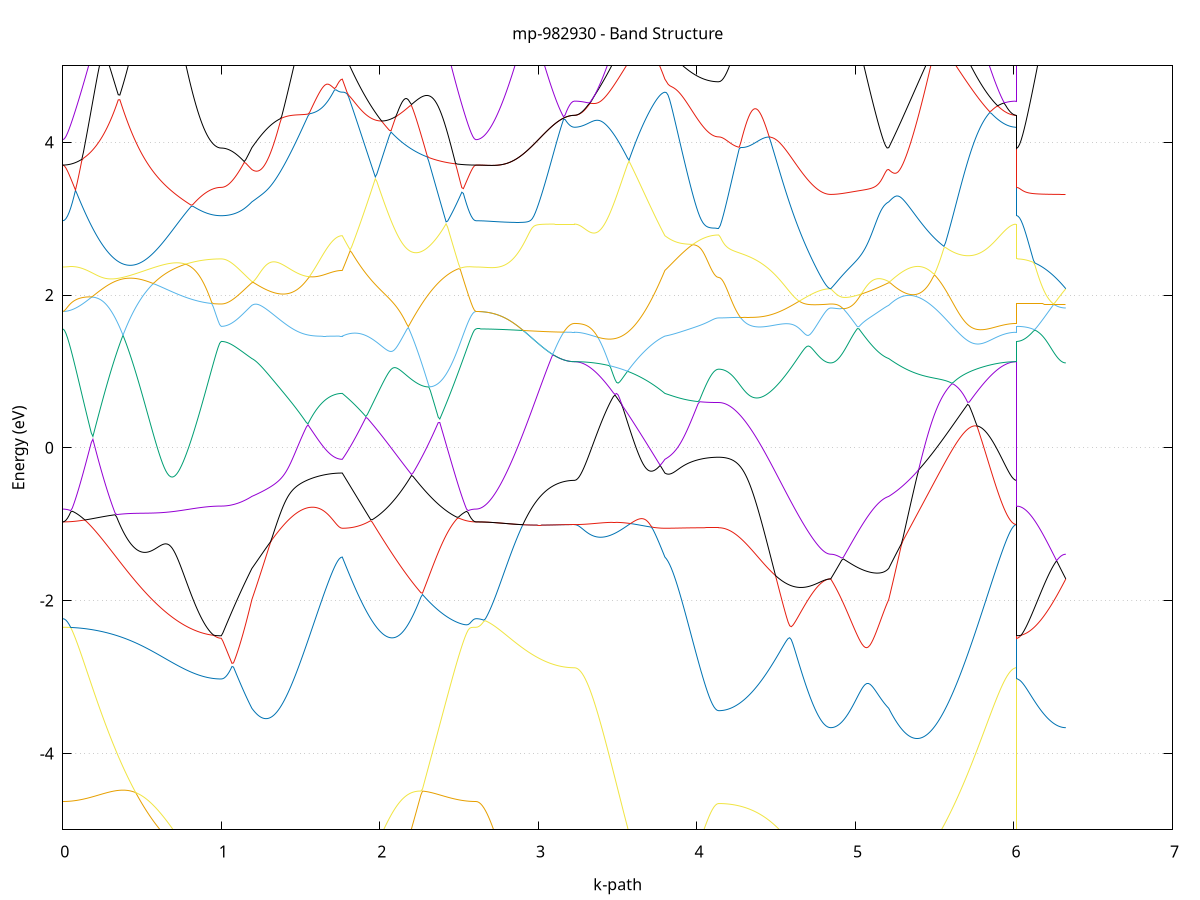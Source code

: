 set title 'mp-982930 - Band Structure'
set xlabel 'k-path'
set ylabel 'Energy (eV)'
set grid y
set yrange [-5:5]
set terminal png size 800,600
set output 'mp-982930_bands_gnuplot.png'
plot '-' using 1:2 with lines notitle, '-' using 1:2 with lines notitle, '-' using 1:2 with lines notitle, '-' using 1:2 with lines notitle, '-' using 1:2 with lines notitle, '-' using 1:2 with lines notitle, '-' using 1:2 with lines notitle, '-' using 1:2 with lines notitle, '-' using 1:2 with lines notitle, '-' using 1:2 with lines notitle, '-' using 1:2 with lines notitle, '-' using 1:2 with lines notitle, '-' using 1:2 with lines notitle, '-' using 1:2 with lines notitle, '-' using 1:2 with lines notitle, '-' using 1:2 with lines notitle, '-' using 1:2 with lines notitle, '-' using 1:2 with lines notitle, '-' using 1:2 with lines notitle, '-' using 1:2 with lines notitle, '-' using 1:2 with lines notitle, '-' using 1:2 with lines notitle, '-' using 1:2 with lines notitle, '-' using 1:2 with lines notitle, '-' using 1:2 with lines notitle, '-' using 1:2 with lines notitle, '-' using 1:2 with lines notitle, '-' using 1:2 with lines notitle, '-' using 1:2 with lines notitle, '-' using 1:2 with lines notitle, '-' using 1:2 with lines notitle, '-' using 1:2 with lines notitle, '-' using 1:2 with lines notitle, '-' using 1:2 with lines notitle, '-' using 1:2 with lines notitle, '-' using 1:2 with lines notitle, '-' using 1:2 with lines notitle, '-' using 1:2 with lines notitle, '-' using 1:2 with lines notitle, '-' using 1:2 with lines notitle, '-' using 1:2 with lines notitle, '-' using 1:2 with lines notitle, '-' using 1:2 with lines notitle, '-' using 1:2 with lines notitle, '-' using 1:2 with lines notitle, '-' using 1:2 with lines notitle, '-' using 1:2 with lines notitle, '-' using 1:2 with lines notitle, '-' using 1:2 with lines notitle, '-' using 1:2 with lines notitle, '-' using 1:2 with lines notitle, '-' using 1:2 with lines notitle, '-' using 1:2 with lines notitle, '-' using 1:2 with lines notitle, '-' using 1:2 with lines notitle, '-' using 1:2 with lines notitle, '-' using 1:2 with lines notitle, '-' using 1:2 with lines notitle, '-' using 1:2 with lines notitle, '-' using 1:2 with lines notitle, '-' using 1:2 with lines notitle, '-' using 1:2 with lines notitle, '-' using 1:2 with lines notitle, '-' using 1:2 with lines notitle
0.000000 -31.631856
0.009996 -31.631856
0.019992 -31.631856
0.029988 -31.631856
0.039984 -31.631956
0.049979 -31.631956
0.059975 -31.631956
0.069971 -31.632056
0.079967 -31.632056
0.089963 -31.632156
0.099959 -31.632256
0.109955 -31.632356
0.119951 -31.632356
0.129947 -31.632456
0.139942 -31.632556
0.149938 -31.632656
0.159934 -31.632756
0.169930 -31.632956
0.179926 -31.633056
0.189922 -31.633156
0.199918 -31.633256
0.209914 -31.633456
0.219909 -31.633556
0.229905 -31.633756
0.239901 -31.633856
0.249897 -31.634056
0.259893 -31.634156
0.269889 -31.634356
0.279885 -31.634456
0.289881 -31.634656
0.299877 -31.634856
0.309872 -31.634956
0.319868 -31.635156
0.329864 -31.635356
0.339860 -31.635456
0.349856 -31.635656
0.359852 -31.635856
0.369848 -31.636056
0.379844 -31.636156
0.389840 -31.636356
0.399835 -31.636556
0.409831 -31.636656
0.419827 -31.636856
0.429823 -31.637056
0.439819 -31.637156
0.449815 -31.637356
0.459811 -31.637456
0.469807 -31.637656
0.479802 -31.637856
0.489798 -31.637956
0.499794 -31.638156
0.509790 -31.638256
0.519786 -31.638356
0.529782 -31.638556
0.539778 -31.638656
0.549774 -31.638756
0.559770 -31.638956
0.569765 -31.639056
0.579761 -31.639156
0.589757 -31.639256
0.599753 -31.639356
0.609749 -31.639456
0.619745 -31.639656
0.629741 -31.639656
0.639737 -31.639756
0.649733 -31.639856
0.659728 -31.639956
0.669724 -31.640056
0.679720 -31.640156
0.689716 -31.640256
0.699712 -31.640256
0.709708 -31.640356
0.719704 -31.640456
0.729700 -31.640456
0.739695 -31.640556
0.749691 -31.640556
0.759687 -31.640656
0.769683 -31.640656
0.779679 -31.640756
0.789675 -31.640756
0.799671 -31.640856
0.809667 -31.640856
0.819663 -31.640856
0.829658 -31.640956
0.839654 -31.640956
0.849650 -31.640956
0.859646 -31.640956
0.869642 -31.641056
0.879638 -31.641056
0.889634 -31.641056
0.899630 -31.641056
0.909626 -31.641056
0.919621 -31.641056
0.929617 -31.641156
0.939613 -31.641156
0.949609 -31.641156
0.959605 -31.641156
0.969601 -31.641156
0.979597 -31.641156
0.989593 -31.641156
0.999588 -31.641156
0.999588 -31.641156
1.009244 -31.641156
1.018899 -31.641156
1.028554 -31.641156
1.038209 -31.641156
1.047865 -31.641056
1.057520 -31.641056
1.067175 -31.641056
1.076830 -31.641056
1.086486 -31.640956
1.096141 -31.640956
1.105796 -31.640856
1.115451 -31.640856
1.125106 -31.640756
1.134762 -31.640756
1.144417 -31.640656
1.154072 -31.640656
1.163727 -31.640556
1.173383 -31.640456
1.183038 -31.640456
1.192693 -31.640456
1.192693 -31.640456
1.202525 -31.640456
1.212357 -31.640456
1.222190 -31.640456
1.232022 -31.640556
1.241854 -31.640556
1.251686 -31.640556
1.261519 -31.640656
1.271351 -31.640656
1.281183 -31.640756
1.291015 -31.640756
1.300848 -31.640756
1.310680 -31.640856
1.320512 -31.640856
1.330344 -31.640956
1.340177 -31.640956
1.350009 -31.641056
1.359841 -31.641056
1.369673 -31.641156
1.379506 -31.641156
1.389338 -31.641256
1.399170 -31.641256
1.409002 -31.641356
1.418835 -31.641356
1.428667 -31.641456
1.438499 -31.641456
1.448331 -31.641556
1.458164 -31.641556
1.467996 -31.641656
1.477828 -31.641656
1.487660 -31.641756
1.497493 -31.641756
1.507325 -31.641856
1.517157 -31.641856
1.526989 -31.641856
1.536822 -31.641956
1.546654 -31.641956
1.556486 -31.642056
1.566318 -31.642056
1.576151 -31.642056
1.585983 -31.642156
1.595815 -31.642156
1.605647 -31.642156
1.615480 -31.642256
1.625312 -31.642256
1.635144 -31.642256
1.644976 -31.642356
1.654809 -31.642356
1.664641 -31.642356
1.674473 -31.642356
1.684305 -31.642356
1.694138 -31.642456
1.703970 -31.642456
1.713802 -31.642456
1.723634 -31.642456
1.733467 -31.642456
1.743299 -31.642456
1.753131 -31.642456
1.762963 -31.642456
1.762963 -31.642456
1.772885 -31.642656
1.782807 -31.642756
1.792729 -31.642856
1.802651 -31.642956
1.812573 -31.643056
1.822495 -31.643156
1.832417 -31.643256
1.842338 -31.643356
1.852260 -31.643356
1.862182 -31.643456
1.872104 -31.643456
1.882026 -31.643456
1.891948 -31.643556
1.901870 -31.643556
1.911792 -31.643556
1.921714 -31.643456
1.931636 -31.643456
1.941557 -31.643456
1.951479 -31.643356
1.961401 -31.643356
1.971323 -31.643256
1.981245 -31.643156
1.991167 -31.643056
2.001089 -31.642956
2.011011 -31.642856
2.020933 -31.642656
2.030855 -31.642556
2.040776 -31.642456
2.050698 -31.642256
2.060620 -31.642056
2.070542 -31.641956
2.080464 -31.641756
2.090386 -31.641556
2.100308 -31.641356
2.110230 -31.641156
2.120152 -31.640956
2.130074 -31.640756
2.139995 -31.640556
2.149917 -31.640256
2.159839 -31.640056
2.169761 -31.639856
2.179683 -31.639556
2.189605 -31.639356
2.199527 -31.639056
2.209449 -31.638856
2.219371 -31.638556
2.229293 -31.638356
2.239214 -31.638056
2.249136 -31.637756
2.259058 -31.637556
2.268980 -31.637256
2.278902 -31.637056
2.288824 -31.636756
2.298746 -31.636556
2.308668 -31.636256
2.318590 -31.636056
2.328511 -31.635756
2.338433 -31.635556
2.348355 -31.635256
2.358277 -31.635056
2.368199 -31.634856
2.378121 -31.634656
2.388043 -31.634356
2.397965 -31.634156
2.407887 -31.633956
2.417809 -31.633756
2.427730 -31.633556
2.437652 -31.633456
2.447574 -31.633256
2.457496 -31.633056
2.467418 -31.632956
2.477340 -31.632756
2.487262 -31.632656
2.497184 -31.632556
2.507106 -31.632456
2.517028 -31.632356
2.526949 -31.632256
2.536871 -31.632156
2.546793 -31.632056
2.556715 -31.631956
2.566637 -31.631956
2.576559 -31.631856
2.586481 -31.631856
2.596403 -31.631856
2.606325 -31.631856
2.606325 -31.631856
2.616187 -31.631856
2.626049 -31.631856
2.635912 -31.631856
2.645774 -31.631856
2.655636 -31.631856
2.665499 -31.631856
2.675361 -31.631856
2.685224 -31.631856
2.695086 -31.631856
2.704948 -31.631856
2.714811 -31.631856
2.724673 -31.631856
2.734535 -31.631856
2.744398 -31.631856
2.754260 -31.631856
2.764123 -31.631856
2.773985 -31.631856
2.783847 -31.631856
2.793710 -31.631856
2.803572 -31.631856
2.813434 -31.631856
2.823297 -31.631856
2.833159 -31.631856
2.843021 -31.631856
2.852884 -31.631856
2.862746 -31.631856
2.872609 -31.631856
2.882471 -31.631856
2.892333 -31.631856
2.902196 -31.631856
2.912058 -31.631856
2.921920 -31.631856
2.931783 -31.631756
2.941645 -31.631756
2.951508 -31.631756
2.961370 -31.631756
2.971232 -31.631756
2.981095 -31.631756
2.990957 -31.631756
3.000819 -31.631756
3.010682 -31.631756
3.020544 -31.631756
3.030407 -31.631756
3.040269 -31.631756
3.050131 -31.631756
3.059994 -31.631756
3.069856 -31.631756
3.079718 -31.631756
3.089581 -31.631756
3.099443 -31.631756
3.109305 -31.631756
3.119168 -31.631756
3.129030 -31.631756
3.138893 -31.631756
3.148755 -31.631756
3.158617 -31.631756
3.168480 -31.631756
3.178342 -31.631756
3.188204 -31.631756
3.198067 -31.631756
3.207929 -31.631756
3.217792 -31.631756
3.227654 -31.631756
3.227654 -31.631756
3.237486 -31.631756
3.247318 -31.631756
3.257151 -31.631856
3.266983 -31.631856
3.276815 -31.631956
3.286647 -31.631956
3.296480 -31.632056
3.306312 -31.632156
3.316144 -31.632256
3.325976 -31.632356
3.335809 -31.632456
3.345641 -31.632556
3.355473 -31.632656
3.365305 -31.632856
3.375138 -31.632956
3.384970 -31.633156
3.394802 -31.633356
3.404634 -31.633456
3.414467 -31.633656
3.424299 -31.633856
3.434131 -31.634056
3.443963 -31.634256
3.453796 -31.634456
3.463628 -31.634756
3.473460 -31.634956
3.483292 -31.635156
3.493125 -31.635356
3.502957 -31.635656
3.512789 -31.635856
3.522621 -31.636156
3.532454 -31.636356
3.542286 -31.636656
3.552118 -31.636856
3.561950 -31.637156
3.571783 -31.637356
3.581615 -31.637656
3.591447 -31.637956
3.601279 -31.638156
3.611112 -31.638456
3.620944 -31.638656
3.630776 -31.638956
3.640608 -31.639156
3.650441 -31.639456
3.660273 -31.639656
3.670105 -31.639856
3.679937 -31.640156
3.689770 -31.640356
3.699602 -31.640556
3.709434 -31.640856
3.719266 -31.641056
3.729098 -31.641256
3.738931 -31.641456
3.748763 -31.641656
3.758595 -31.641856
3.768427 -31.641956
3.778260 -31.642156
3.788092 -31.642356
3.797924 -31.642456
3.797924 -31.642456
3.807905 -31.642556
3.817886 -31.642556
3.827867 -31.642656
3.837848 -31.642656
3.847828 -31.642756
3.857809 -31.642756
3.867790 -31.642856
3.877771 -31.642856
3.887752 -31.642956
3.897733 -31.642956
3.907713 -31.643056
3.917694 -31.643056
3.927675 -31.643156
3.937656 -31.643156
3.947637 -31.643156
3.957617 -31.643256
3.967598 -31.643256
3.977579 -31.643256
3.987560 -31.643356
3.997541 -31.643356
4.007522 -31.643356
4.017502 -31.643356
4.027483 -31.643456
4.037464 -31.643456
4.047445 -31.643456
4.057426 -31.643456
4.067407 -31.643456
4.077387 -31.643456
4.087368 -31.643456
4.097349 -31.643556
4.107330 -31.643556
4.117311 -31.643556
4.127292 -31.643556
4.137272 -31.643556
4.137272 -31.643556
4.147228 -31.643556
4.157183 -31.643556
4.167138 -31.643556
4.177093 -31.643456
4.187048 -31.643456
4.197003 -31.643456
4.206958 -31.643456
4.216914 -31.643456
4.226869 -31.643456
4.236824 -31.643356
4.246779 -31.643356
4.256734 -31.643356
4.266689 -31.643356
4.276645 -31.643256
4.286600 -31.643256
4.296555 -31.643256
4.306510 -31.643156
4.316465 -31.643156
4.326420 -31.643056
4.336375 -31.643056
4.346331 -31.642956
4.356286 -31.642956
4.366241 -31.642956
4.376196 -31.642856
4.386151 -31.642856
4.396106 -31.642756
4.406062 -31.642656
4.416017 -31.642656
4.425972 -31.642556
4.435927 -31.642556
4.445882 -31.642456
4.455837 -31.642456
4.465792 -31.642356
4.475748 -31.642356
4.485703 -31.642256
4.495658 -31.642156
4.505613 -31.642156
4.515568 -31.642056
4.525523 -31.642056
4.535479 -31.641956
4.545434 -31.641956
4.555389 -31.641856
4.565344 -31.641756
4.575299 -31.641756
4.585254 -31.641656
4.595209 -31.641656
4.605165 -31.641556
4.615120 -31.641556
4.625075 -31.641456
4.635030 -31.641456
4.644985 -31.641356
4.654940 -31.641356
4.664895 -31.641356
4.674851 -31.641256
4.684806 -31.641256
4.694761 -31.641156
4.704716 -31.641156
4.714671 -31.641156
4.724626 -31.641056
4.734582 -31.641056
4.744537 -31.641056
4.754492 -31.641056
4.764447 -31.640956
4.774402 -31.640956
4.784357 -31.640956
4.794312 -31.640956
4.804268 -31.640956
4.814223 -31.640956
4.824178 -31.640956
4.834133 -31.640956
4.844088 -31.640956
4.844088 -31.640956
4.853974 -31.640956
4.863861 -31.640956
4.873747 -31.640956
4.883633 -31.640956
4.893519 -31.640956
4.903405 -31.640956
4.913292 -31.640956
4.923178 -31.640956
4.933064 -31.640956
4.942950 -31.640956
4.952836 -31.640956
4.962723 -31.640956
4.972609 -31.640956
4.982495 -31.640956
4.992381 -31.640956
5.002267 -31.640956
5.012154 -31.640856
5.022040 -31.640856
5.031926 -31.640856
5.041812 -31.640856
5.051698 -31.640856
5.061585 -31.640856
5.071471 -31.640756
5.081357 -31.640756
5.091243 -31.640756
5.101129 -31.640756
5.111016 -31.640656
5.120902 -31.640656
5.130788 -31.640656
5.140674 -31.640556
5.150560 -31.640556
5.160447 -31.640556
5.170333 -31.640456
5.180219 -31.640456
5.190105 -31.640456
5.199991 -31.640456
5.209878 -31.640456
5.209878 -31.640456
5.219834 -31.640356
5.229791 -31.640356
5.239747 -31.640356
5.249704 -31.640256
5.259661 -31.640256
5.269617 -31.640156
5.279574 -31.640156
5.289530 -31.640056
5.299487 -31.640056
5.309444 -31.639956
5.319400 -31.639856
5.329357 -31.639856
5.339313 -31.639756
5.349270 -31.639656
5.359227 -31.639556
5.369183 -31.639556
5.379140 -31.639456
5.389096 -31.639356
5.399053 -31.639256
5.409009 -31.639156
5.418966 -31.639056
5.428923 -31.638956
5.438879 -31.638856
5.448836 -31.638656
5.458792 -31.638556
5.468749 -31.638456
5.478706 -31.638356
5.488662 -31.638256
5.498619 -31.638056
5.508575 -31.637956
5.518532 -31.637756
5.528489 -31.637656
5.538445 -31.637556
5.548402 -31.637356
5.558358 -31.637256
5.568315 -31.637056
5.578272 -31.636956
5.588228 -31.636756
5.598185 -31.636556
5.608141 -31.636456
5.618098 -31.636256
5.628054 -31.636156
5.638011 -31.635956
5.647968 -31.635756
5.657924 -31.635656
5.667881 -31.635456
5.677837 -31.635256
5.687794 -31.635156
5.697751 -31.634956
5.707707 -31.634756
5.717664 -31.634656
5.727620 -31.634456
5.737577 -31.634356
5.747534 -31.634156
5.757490 -31.634056
5.767447 -31.633856
5.777403 -31.633756
5.787360 -31.633556
5.797317 -31.633456
5.807273 -31.633256
5.817230 -31.633156
5.827186 -31.633056
5.837143 -31.632956
5.847100 -31.632756
5.857056 -31.632656
5.867013 -31.632556
5.876969 -31.632456
5.886926 -31.632356
5.896882 -31.632256
5.906839 -31.632256
5.916796 -31.632156
5.926752 -31.632056
5.936709 -31.631956
5.946665 -31.631956
5.956622 -31.631856
5.966579 -31.631856
5.976535 -31.631856
5.986492 -31.631756
5.996448 -31.631756
6.006405 -31.631756
6.016362 -31.631756
6.016362 -31.641156
6.026070 -31.641156
6.035778 -31.641156
6.045486 -31.641156
6.055195 -31.641156
6.064903 -31.641156
6.074611 -31.641156
6.084319 -31.641156
6.094028 -31.641156
6.103736 -31.641156
6.113444 -31.641156
6.123153 -31.641156
6.132861 -31.641156
6.142569 -31.641056
6.152277 -31.641056
6.161986 -31.641056
6.171694 -31.641056
6.181402 -31.641056
6.191110 -31.641056
6.200819 -31.641056
6.210527 -31.641056
6.220235 -31.641056
6.229944 -31.641056
6.239652 -31.641056
6.249360 -31.641056
6.259068 -31.640956
6.268777 -31.640956
6.278485 -31.640956
6.288193 -31.640956
6.297901 -31.640956
6.307610 -31.640956
6.317318 -31.640956
6.327026 -31.640956
e
0.000000 -31.631856
0.009996 -31.631856
0.019992 -31.631856
0.029988 -31.631856
0.039984 -31.631856
0.049979 -31.631856
0.059975 -31.631956
0.069971 -31.631956
0.079967 -31.631956
0.089963 -31.632056
0.099959 -31.632056
0.109955 -31.632156
0.119951 -31.632156
0.129947 -31.632256
0.139942 -31.632256
0.149938 -31.632356
0.159934 -31.632356
0.169930 -31.632456
0.179926 -31.632556
0.189922 -31.632656
0.199918 -31.632656
0.209914 -31.632756
0.219909 -31.632856
0.229905 -31.632956
0.239901 -31.633056
0.249897 -31.633156
0.259893 -31.633256
0.269889 -31.633356
0.279885 -31.633456
0.289881 -31.633556
0.299877 -31.633656
0.309872 -31.633856
0.319868 -31.633956
0.329864 -31.634056
0.339860 -31.634156
0.349856 -31.634256
0.359852 -31.634456
0.369848 -31.634556
0.379844 -31.634656
0.389840 -31.634756
0.399835 -31.634956
0.409831 -31.635056
0.419827 -31.635156
0.429823 -31.635356
0.439819 -31.635456
0.449815 -31.635656
0.459811 -31.635756
0.469807 -31.635856
0.479802 -31.636056
0.489798 -31.636156
0.499794 -31.636256
0.509790 -31.636456
0.519786 -31.636556
0.529782 -31.636756
0.539778 -31.636856
0.549774 -31.636956
0.559770 -31.637156
0.569765 -31.637256
0.579761 -31.637356
0.589757 -31.637556
0.599753 -31.637656
0.609749 -31.637756
0.619745 -31.637956
0.629741 -31.638056
0.639737 -31.638156
0.649733 -31.638256
0.659728 -31.638456
0.669724 -31.638556
0.679720 -31.638656
0.689716 -31.638756
0.699712 -31.638856
0.709708 -31.638956
0.719704 -31.639156
0.729700 -31.639256
0.739695 -31.639356
0.749691 -31.639456
0.759687 -31.639556
0.769683 -31.639556
0.779679 -31.639656
0.789675 -31.639756
0.799671 -31.639856
0.809667 -31.639956
0.819663 -31.640056
0.829658 -31.640056
0.839654 -31.640156
0.849650 -31.640256
0.859646 -31.640256
0.869642 -31.640356
0.879638 -31.640356
0.889634 -31.640456
0.899630 -31.640456
0.909626 -31.640556
0.919621 -31.640556
0.929617 -31.640556
0.939613 -31.640656
0.949609 -31.640656
0.959605 -31.640656
0.969601 -31.640656
0.979597 -31.640656
0.989593 -31.640656
0.999588 -31.640656
0.999588 -31.640656
1.009244 -31.640656
1.018899 -31.640656
1.028554 -31.640656
1.038209 -31.640656
1.047865 -31.640656
1.057520 -31.640656
1.067175 -31.640656
1.076830 -31.640656
1.086486 -31.640656
1.096141 -31.640656
1.105796 -31.640656
1.115451 -31.640556
1.125106 -31.640556
1.134762 -31.640556
1.144417 -31.640556
1.154072 -31.640556
1.163727 -31.640456
1.173383 -31.640456
1.183038 -31.640356
1.192693 -31.640356
1.192693 -31.640356
1.202525 -31.640256
1.212357 -31.640156
1.222190 -31.639956
1.232022 -31.639856
1.241854 -31.639756
1.251686 -31.639556
1.261519 -31.639456
1.271351 -31.639256
1.281183 -31.639156
1.291015 -31.638956
1.300848 -31.638756
1.310680 -31.638656
1.320512 -31.638456
1.330344 -31.638256
1.340177 -31.638056
1.350009 -31.637856
1.359841 -31.637756
1.369673 -31.637556
1.379506 -31.637356
1.389338 -31.637156
1.399170 -31.636956
1.409002 -31.636756
1.418835 -31.636556
1.428667 -31.636356
1.438499 -31.636156
1.448331 -31.635956
1.458164 -31.635856
1.467996 -31.635656
1.477828 -31.635456
1.487660 -31.635256
1.497493 -31.635056
1.507325 -31.634956
1.517157 -31.634756
1.526989 -31.634556
1.536822 -31.634456
1.546654 -31.634256
1.556486 -31.634056
1.566318 -31.633956
1.576151 -31.633856
1.585983 -31.633656
1.595815 -31.633556
1.605647 -31.633456
1.615480 -31.633256
1.625312 -31.633156
1.635144 -31.633056
1.644976 -31.632956
1.654809 -31.632856
1.664641 -31.632756
1.674473 -31.632756
1.684305 -31.632656
1.694138 -31.632556
1.703970 -31.632556
1.713802 -31.632456
1.723634 -31.632456
1.733467 -31.632456
1.743299 -31.632456
1.753131 -31.632356
1.762963 -31.632356
1.762963 -31.632356
1.772885 -31.632356
1.782807 -31.632456
1.792729 -31.632456
1.802651 -31.632456
1.812573 -31.632456
1.822495 -31.632456
1.832417 -31.632456
1.842338 -31.632456
1.852260 -31.632456
1.862182 -31.632456
1.872104 -31.632456
1.882026 -31.632456
1.891948 -31.632456
1.901870 -31.632456
1.911792 -31.632456
1.921714 -31.632456
1.931636 -31.632456
1.941557 -31.632456
1.951479 -31.632456
1.961401 -31.632456
1.971323 -31.632456
1.981245 -31.632456
1.991167 -31.632456
2.001089 -31.632456
2.011011 -31.632456
2.020933 -31.632456
2.030855 -31.632456
2.040776 -31.632456
2.050698 -31.632456
2.060620 -31.632356
2.070542 -31.632356
2.080464 -31.632356
2.090386 -31.632356
2.100308 -31.632356
2.110230 -31.632356
2.120152 -31.632356
2.130074 -31.632356
2.139995 -31.632356
2.149917 -31.632256
2.159839 -31.632256
2.169761 -31.632256
2.179683 -31.632256
2.189605 -31.632256
2.199527 -31.632256
2.209449 -31.632256
2.219371 -31.632256
2.229293 -31.632156
2.239214 -31.632156
2.249136 -31.632156
2.259058 -31.632156
2.268980 -31.632156
2.278902 -31.632156
2.288824 -31.632156
2.298746 -31.632056
2.308668 -31.632056
2.318590 -31.632056
2.328511 -31.632056
2.338433 -31.632056
2.348355 -31.632056
2.358277 -31.632056
2.368199 -31.632056
2.378121 -31.631956
2.388043 -31.631956
2.397965 -31.631956
2.407887 -31.631956
2.417809 -31.631956
2.427730 -31.631956
2.437652 -31.631956
2.447574 -31.631956
2.457496 -31.631956
2.467418 -31.631956
2.477340 -31.631856
2.487262 -31.631856
2.497184 -31.631856
2.507106 -31.631856
2.517028 -31.631856
2.526949 -31.631856
2.536871 -31.631856
2.546793 -31.631856
2.556715 -31.631856
2.566637 -31.631856
2.576559 -31.631856
2.586481 -31.631856
2.596403 -31.631856
2.606325 -31.631856
2.606325 -31.631856
2.616187 -31.631856
2.626049 -31.631856
2.635912 -31.631856
2.645774 -31.631856
2.655636 -31.631856
2.665499 -31.631856
2.675361 -31.631856
2.685224 -31.631856
2.695086 -31.631856
2.704948 -31.631856
2.714811 -31.631856
2.724673 -31.631856
2.734535 -31.631856
2.744398 -31.631856
2.754260 -31.631856
2.764123 -31.631856
2.773985 -31.631856
2.783847 -31.631856
2.793710 -31.631856
2.803572 -31.631856
2.813434 -31.631856
2.823297 -31.631856
2.833159 -31.631856
2.843021 -31.631856
2.852884 -31.631856
2.862746 -31.631856
2.872609 -31.631856
2.882471 -31.631856
2.892333 -31.631856
2.902196 -31.631856
2.912058 -31.631856
2.921920 -31.631856
2.931783 -31.631756
2.941645 -31.631756
2.951508 -31.631756
2.961370 -31.631756
2.971232 -31.631756
2.981095 -31.631756
2.990957 -31.631756
3.000819 -31.631756
3.010682 -31.631756
3.020544 -31.631756
3.030407 -31.631756
3.040269 -31.631756
3.050131 -31.631756
3.059994 -31.631756
3.069856 -31.631756
3.079718 -31.631756
3.089581 -31.631756
3.099443 -31.631756
3.109305 -31.631756
3.119168 -31.631756
3.129030 -31.631756
3.138893 -31.631756
3.148755 -31.631756
3.158617 -31.631756
3.168480 -31.631756
3.178342 -31.631756
3.188204 -31.631756
3.198067 -31.631756
3.207929 -31.631756
3.217792 -31.631756
3.227654 -31.631756
3.227654 -31.631756
3.237486 -31.631756
3.247318 -31.631756
3.257151 -31.631756
3.266983 -31.631756
3.276815 -31.631756
3.286647 -31.631756
3.296480 -31.631756
3.306312 -31.631756
3.316144 -31.631756
3.325976 -31.631756
3.335809 -31.631756
3.345641 -31.631856
3.355473 -31.631856
3.365305 -31.631856
3.375138 -31.631856
3.384970 -31.631856
3.394802 -31.631856
3.404634 -31.631856
3.414467 -31.631856
3.424299 -31.631856
3.434131 -31.631856
3.443963 -31.631956
3.453796 -31.631956
3.463628 -31.631956
3.473460 -31.631956
3.483292 -31.631956
3.493125 -31.631956
3.502957 -31.631956
3.512789 -31.631956
3.522621 -31.632056
3.532454 -31.632056
3.542286 -31.632056
3.552118 -31.632056
3.561950 -31.632056
3.571783 -31.632056
3.581615 -31.632156
3.591447 -31.632156
3.601279 -31.632156
3.611112 -31.632156
3.620944 -31.632156
3.630776 -31.632156
3.640608 -31.632156
3.650441 -31.632256
3.660273 -31.632256
3.670105 -31.632256
3.679937 -31.632256
3.689770 -31.632256
3.699602 -31.632256
3.709434 -31.632256
3.719266 -31.632356
3.729098 -31.632356
3.738931 -31.632356
3.748763 -31.632356
3.758595 -31.632356
3.768427 -31.632356
3.778260 -31.632356
3.788092 -31.632356
3.797924 -31.632356
3.797924 -31.632356
3.807905 -31.632356
3.817886 -31.632356
3.827867 -31.632356
3.837848 -31.632456
3.847828 -31.632456
3.857809 -31.632456
3.867790 -31.632456
3.877771 -31.632456
3.887752 -31.632456
3.897733 -31.632456
3.907713 -31.632456
3.917694 -31.632456
3.927675 -31.632456
3.937656 -31.632456
3.947637 -31.632456
3.957617 -31.632456
3.967598 -31.632456
3.977579 -31.632456
3.987560 -31.632456
3.997541 -31.632456
4.007522 -31.632456
4.017502 -31.632456
4.027483 -31.632456
4.037464 -31.632456
4.047445 -31.632456
4.057426 -31.632456
4.067407 -31.632456
4.077387 -31.632456
4.087368 -31.632456
4.097349 -31.632456
4.107330 -31.632456
4.117311 -31.632456
4.127292 -31.632456
4.137272 -31.632456
4.137272 -31.632456
4.147228 -31.632456
4.157183 -31.632456
4.167138 -31.632456
4.177093 -31.632556
4.187048 -31.632556
4.197003 -31.632656
4.206958 -31.632656
4.216914 -31.632756
4.226869 -31.632756
4.236824 -31.632856
4.246779 -31.632956
4.256734 -31.633056
4.266689 -31.633156
4.276645 -31.633256
4.286600 -31.633356
4.296555 -31.633456
4.306510 -31.633656
4.316465 -31.633756
4.326420 -31.633856
4.336375 -31.634056
4.346331 -31.634156
4.356286 -31.634356
4.366241 -31.634456
4.376196 -31.634656
4.386151 -31.634756
4.396106 -31.634956
4.406062 -31.635156
4.416017 -31.635356
4.425972 -31.635456
4.435927 -31.635656
4.445882 -31.635856
4.455837 -31.636056
4.465792 -31.636256
4.475748 -31.636456
4.485703 -31.636556
4.495658 -31.636756
4.505613 -31.636956
4.515568 -31.637156
4.525523 -31.637356
4.535479 -31.637556
4.545434 -31.637756
4.555389 -31.637856
4.565344 -31.638056
4.575299 -31.638256
4.585254 -31.638456
4.595209 -31.638556
4.605165 -31.638756
4.615120 -31.638956
4.625075 -31.639056
4.635030 -31.639256
4.644985 -31.639356
4.654940 -31.639556
4.664895 -31.639656
4.674851 -31.639756
4.684806 -31.639856
4.694761 -31.640056
4.704716 -31.640156
4.714671 -31.640256
4.724626 -31.640356
4.734582 -31.640456
4.744537 -31.640556
4.754492 -31.640556
4.764447 -31.640656
4.774402 -31.640756
4.784357 -31.640756
4.794312 -31.640856
4.804268 -31.640856
4.814223 -31.640856
4.824178 -31.640856
4.834133 -31.640956
4.844088 -31.640956
4.844088 -31.640956
4.853974 -31.640956
4.863861 -31.640856
4.873747 -31.640856
4.883633 -31.640856
4.893519 -31.640856
4.903405 -31.640856
4.913292 -31.640856
4.923178 -31.640856
4.933064 -31.640856
4.942950 -31.640856
4.952836 -31.640756
4.962723 -31.640756
4.972609 -31.640756
4.982495 -31.640756
4.992381 -31.640756
5.002267 -31.640756
5.012154 -31.640756
5.022040 -31.640656
5.031926 -31.640656
5.041812 -31.640656
5.051698 -31.640656
5.061585 -31.640656
5.071471 -31.640656
5.081357 -31.640656
5.091243 -31.640556
5.101129 -31.640556
5.111016 -31.640556
5.120902 -31.640556
5.130788 -31.640556
5.140674 -31.640556
5.150560 -31.640556
5.160447 -31.640456
5.170333 -31.640456
5.180219 -31.640456
5.190105 -31.640356
5.199991 -31.640356
5.209878 -31.640356
5.209878 -31.640356
5.219834 -31.640256
5.229791 -31.640156
5.239747 -31.640056
5.249704 -31.639956
5.259661 -31.639856
5.269617 -31.639756
5.279574 -31.639656
5.289530 -31.639556
5.299487 -31.639456
5.309444 -31.639356
5.319400 -31.639156
5.329357 -31.639056
5.339313 -31.638956
5.349270 -31.638856
5.359227 -31.638656
5.369183 -31.638556
5.379140 -31.638456
5.389096 -31.638356
5.399053 -31.638156
5.409009 -31.638056
5.418966 -31.637856
5.428923 -31.637756
5.438879 -31.637656
5.448836 -31.637456
5.458792 -31.637356
5.468749 -31.637156
5.478706 -31.637056
5.488662 -31.636856
5.498619 -31.636756
5.508575 -31.636556
5.518532 -31.636456
5.528489 -31.636356
5.538445 -31.636156
5.548402 -31.636056
5.558358 -31.635856
5.568315 -31.635756
5.578272 -31.635556
5.588228 -31.635456
5.598185 -31.635256
5.608141 -31.635156
5.618098 -31.635056
5.628054 -31.634856
5.638011 -31.634756
5.647968 -31.634556
5.657924 -31.634456
5.667881 -31.634356
5.677837 -31.634156
5.687794 -31.634056
5.697751 -31.633956
5.707707 -31.633856
5.717664 -31.633656
5.727620 -31.633556
5.737577 -31.633456
5.747534 -31.633356
5.757490 -31.633256
5.767447 -31.633156
5.777403 -31.633056
5.787360 -31.632956
5.797317 -31.632856
5.807273 -31.632756
5.817230 -31.632656
5.827186 -31.632556
5.837143 -31.632456
5.847100 -31.632456
5.857056 -31.632356
5.867013 -31.632256
5.876969 -31.632256
5.886926 -31.632156
5.896882 -31.632056
5.906839 -31.632056
5.916796 -31.631956
5.926752 -31.631956
5.936709 -31.631956
5.946665 -31.631856
5.956622 -31.631856
5.966579 -31.631856
5.976535 -31.631756
5.986492 -31.631756
5.996448 -31.631756
6.006405 -31.631756
6.016362 -31.631756
6.016362 -31.640656
6.026070 -31.640656
6.035778 -31.640656
6.045486 -31.640656
6.055195 -31.640656
6.064903 -31.640656
6.074611 -31.640656
6.084319 -31.640656
6.094028 -31.640756
6.103736 -31.640756
6.113444 -31.640756
6.123153 -31.640756
6.132861 -31.640756
6.142569 -31.640756
6.152277 -31.640756
6.161986 -31.640756
6.171694 -31.640756
6.181402 -31.640756
6.191110 -31.640756
6.200819 -31.640756
6.210527 -31.640756
6.220235 -31.640756
6.229944 -31.640856
6.239652 -31.640856
6.249360 -31.640856
6.259068 -31.640856
6.268777 -31.640856
6.278485 -31.640856
6.288193 -31.640856
6.297901 -31.640856
6.307610 -31.640856
6.317318 -31.640956
6.327026 -31.640956
e
0.000000 -31.563556
0.009996 -31.563556
0.019992 -31.563556
0.029988 -31.563556
0.039984 -31.563556
0.049979 -31.563556
0.059975 -31.563556
0.069971 -31.563556
0.079967 -31.563556
0.089963 -31.563556
0.099959 -31.563556
0.109955 -31.563556
0.119951 -31.563556
0.129947 -31.563556
0.139942 -31.563556
0.149938 -31.563556
0.159934 -31.563556
0.169930 -31.563556
0.179926 -31.563556
0.189922 -31.563456
0.199918 -31.563456
0.209914 -31.563456
0.219909 -31.563456
0.229905 -31.563456
0.239901 -31.563456
0.249897 -31.563456
0.259893 -31.563456
0.269889 -31.563456
0.279885 -31.563356
0.289881 -31.563356
0.299877 -31.563356
0.309872 -31.563356
0.319868 -31.563356
0.329864 -31.563356
0.339860 -31.563256
0.349856 -31.563256
0.359852 -31.563256
0.369848 -31.563256
0.379844 -31.563256
0.389840 -31.563256
0.399835 -31.563156
0.409831 -31.563156
0.419827 -31.563156
0.429823 -31.563156
0.439819 -31.563156
0.449815 -31.563156
0.459811 -31.563056
0.469807 -31.563056
0.479802 -31.563056
0.489798 -31.563056
0.499794 -31.563056
0.509790 -31.562956
0.519786 -31.562956
0.529782 -31.562956
0.539778 -31.562956
0.549774 -31.562956
0.559770 -31.562856
0.569765 -31.562856
0.579761 -31.562856
0.589757 -31.562856
0.599753 -31.562856
0.609749 -31.562756
0.619745 -31.562756
0.629741 -31.562756
0.639737 -31.562756
0.649733 -31.562756
0.659728 -31.562756
0.669724 -31.562656
0.679720 -31.562656
0.689716 -31.562656
0.699712 -31.562656
0.709708 -31.562656
0.719704 -31.562656
0.729700 -31.562556
0.739695 -31.562556
0.749691 -31.562556
0.759687 -31.562556
0.769683 -31.562556
0.779679 -31.562556
0.789675 -31.562556
0.799671 -31.562456
0.809667 -31.562456
0.819663 -31.562456
0.829658 -31.562456
0.839654 -31.562456
0.849650 -31.562456
0.859646 -31.562456
0.869642 -31.562456
0.879638 -31.562456
0.889634 -31.562456
0.899630 -31.562356
0.909626 -31.562356
0.919621 -31.562356
0.929617 -31.562356
0.939613 -31.562356
0.949609 -31.562356
0.959605 -31.562356
0.969601 -31.562356
0.979597 -31.562356
0.989593 -31.562356
0.999588 -31.562356
0.999588 -31.562356
1.009244 -31.562356
1.018899 -31.562356
1.028554 -31.562356
1.038209 -31.562356
1.047865 -31.562356
1.057520 -31.562356
1.067175 -31.562356
1.076830 -31.562356
1.086486 -31.562456
1.096141 -31.562456
1.105796 -31.562456
1.115451 -31.562456
1.125106 -31.562456
1.134762 -31.562456
1.144417 -31.562456
1.154072 -31.562456
1.163727 -31.562556
1.173383 -31.562556
1.183038 -31.562556
1.192693 -31.562556
1.192693 -31.562556
1.202525 -31.562556
1.212357 -31.562656
1.222190 -31.562656
1.232022 -31.562656
1.241854 -31.562656
1.251686 -31.562656
1.261519 -31.562656
1.271351 -31.562756
1.281183 -31.562756
1.291015 -31.562756
1.300848 -31.562756
1.310680 -31.562756
1.320512 -31.562856
1.330344 -31.562856
1.340177 -31.562856
1.350009 -31.562856
1.359841 -31.562856
1.369673 -31.562956
1.379506 -31.562956
1.389338 -31.562956
1.399170 -31.562956
1.409002 -31.563056
1.418835 -31.563056
1.428667 -31.563056
1.438499 -31.563056
1.448331 -31.563056
1.458164 -31.563156
1.467996 -31.563156
1.477828 -31.563156
1.487660 -31.563156
1.497493 -31.563156
1.507325 -31.563256
1.517157 -31.563256
1.526989 -31.563256
1.536822 -31.563256
1.546654 -31.563256
1.556486 -31.563356
1.566318 -31.563356
1.576151 -31.563356
1.585983 -31.563356
1.595815 -31.563356
1.605647 -31.563356
1.615480 -31.563456
1.625312 -31.563456
1.635144 -31.563456
1.644976 -31.563456
1.654809 -31.563456
1.664641 -31.563456
1.674473 -31.563456
1.684305 -31.563456
1.694138 -31.563456
1.703970 -31.563456
1.713802 -31.563456
1.723634 -31.563456
1.733467 -31.563456
1.743299 -31.563556
1.753131 -31.563556
1.762963 -31.563556
1.762963 -31.563556
1.772885 -31.563456
1.782807 -31.563456
1.792729 -31.563456
1.802651 -31.563456
1.812573 -31.563456
1.822495 -31.563356
1.832417 -31.563356
1.842338 -31.563356
1.852260 -31.563356
1.862182 -31.563356
1.872104 -31.563356
1.882026 -31.563356
1.891948 -31.563256
1.901870 -31.563256
1.911792 -31.563256
1.921714 -31.563256
1.931636 -31.563256
1.941557 -31.563256
1.951479 -31.563256
1.961401 -31.563256
1.971323 -31.563256
1.981245 -31.563256
1.991167 -31.563256
2.001089 -31.563256
2.011011 -31.563256
2.020933 -31.563256
2.030855 -31.563256
2.040776 -31.563256
2.050698 -31.563256
2.060620 -31.563256
2.070542 -31.563256
2.080464 -31.563256
2.090386 -31.563256
2.100308 -31.563256
2.110230 -31.563256
2.120152 -31.563256
2.130074 -31.563256
2.139995 -31.563256
2.149917 -31.563256
2.159839 -31.563256
2.169761 -31.563256
2.179683 -31.563256
2.189605 -31.563256
2.199527 -31.563256
2.209449 -31.563256
2.219371 -31.563356
2.229293 -31.563356
2.239214 -31.563356
2.249136 -31.563356
2.259058 -31.563356
2.268980 -31.563356
2.278902 -31.563356
2.288824 -31.563356
2.298746 -31.563356
2.308668 -31.563356
2.318590 -31.563456
2.328511 -31.563456
2.338433 -31.563456
2.348355 -31.563456
2.358277 -31.563456
2.368199 -31.563456
2.378121 -31.563456
2.388043 -31.563456
2.397965 -31.563456
2.407887 -31.563456
2.417809 -31.563556
2.427730 -31.563556
2.437652 -31.563556
2.447574 -31.563556
2.457496 -31.563556
2.467418 -31.563556
2.477340 -31.563556
2.487262 -31.563556
2.497184 -31.563556
2.507106 -31.563556
2.517028 -31.563556
2.526949 -31.563556
2.536871 -31.563556
2.546793 -31.563556
2.556715 -31.563556
2.566637 -31.563556
2.576559 -31.563556
2.586481 -31.563556
2.596403 -31.563556
2.606325 -31.563556
2.606325 -31.563556
2.616187 -31.563556
2.626049 -31.563556
2.635912 -31.563656
2.645774 -31.563656
2.655636 -31.563656
2.665499 -31.563656
2.675361 -31.563656
2.685224 -31.563656
2.695086 -31.563656
2.704948 -31.563656
2.714811 -31.563656
2.724673 -31.563656
2.734535 -31.563656
2.744398 -31.563756
2.754260 -31.563756
2.764123 -31.563756
2.773985 -31.563756
2.783847 -31.563756
2.793710 -31.563856
2.803572 -31.563856
2.813434 -31.563856
2.823297 -31.563856
2.833159 -31.563856
2.843021 -31.563956
2.852884 -31.563956
2.862746 -31.563956
2.872609 -31.563956
2.882471 -31.564056
2.892333 -31.564056
2.902196 -31.564056
2.912058 -31.564056
2.921920 -31.564156
2.931783 -31.564156
2.941645 -31.564156
2.951508 -31.564156
2.961370 -31.564256
2.971232 -31.564256
2.981095 -31.564256
2.990957 -31.564256
3.000819 -31.564256
3.010682 -31.564356
3.020544 -31.564356
3.030407 -31.564356
3.040269 -31.564356
3.050131 -31.564456
3.059994 -31.564456
3.069856 -31.564456
3.079718 -31.564456
3.089581 -31.564456
3.099443 -31.564456
3.109305 -31.564556
3.119168 -31.564556
3.129030 -31.564556
3.138893 -31.564556
3.148755 -31.564556
3.158617 -31.564556
3.168480 -31.564556
3.178342 -31.564556
3.188204 -31.564556
3.198067 -31.564556
3.207929 -31.564556
3.217792 -31.564556
3.227654 -31.564556
3.227654 -31.564556
3.237486 -31.564556
3.247318 -31.564556
3.257151 -31.564556
3.266983 -31.564556
3.276815 -31.564556
3.286647 -31.564556
3.296480 -31.564556
3.306312 -31.564556
3.316144 -31.564556
3.325976 -31.564556
3.335809 -31.564556
3.345641 -31.564556
3.355473 -31.564556
3.365305 -31.564456
3.375138 -31.564456
3.384970 -31.564456
3.394802 -31.564456
3.404634 -31.564456
3.414467 -31.564456
3.424299 -31.564456
3.434131 -31.564356
3.443963 -31.564356
3.453796 -31.564356
3.463628 -31.564356
3.473460 -31.564356
3.483292 -31.564256
3.493125 -31.564256
3.502957 -31.564256
3.512789 -31.564256
3.522621 -31.564156
3.532454 -31.564156
3.542286 -31.564156
3.552118 -31.564156
3.561950 -31.564056
3.571783 -31.564056
3.581615 -31.564056
3.591447 -31.564056
3.601279 -31.563956
3.611112 -31.563956
3.620944 -31.563956
3.630776 -31.563956
3.640608 -31.563856
3.650441 -31.563856
3.660273 -31.563856
3.670105 -31.563856
3.679937 -31.563756
3.689770 -31.563756
3.699602 -31.563756
3.709434 -31.563756
3.719266 -31.563656
3.729098 -31.563656
3.738931 -31.563656
3.748763 -31.563656
3.758595 -31.563556
3.768427 -31.563556
3.778260 -31.563556
3.788092 -31.563556
3.797924 -31.563556
3.797924 -31.563556
3.807905 -31.563456
3.817886 -31.563456
3.827867 -31.563456
3.837848 -31.563456
3.847828 -31.563456
3.857809 -31.563456
3.867790 -31.563456
3.877771 -31.563456
3.887752 -31.563456
3.897733 -31.563456
3.907713 -31.563456
3.917694 -31.563356
3.927675 -31.563356
3.937656 -31.563356
3.947637 -31.563356
3.957617 -31.563356
3.967598 -31.563356
3.977579 -31.563356
3.987560 -31.563356
3.997541 -31.563356
4.007522 -31.563356
4.017502 -31.563356
4.027483 -31.563356
4.037464 -31.563356
4.047445 -31.563356
4.057426 -31.563256
4.067407 -31.563256
4.077387 -31.563256
4.087368 -31.563256
4.097349 -31.563256
4.107330 -31.563256
4.117311 -31.563256
4.127292 -31.563256
4.137272 -31.563256
4.137272 -31.563256
4.147228 -31.563256
4.157183 -31.563256
4.167138 -31.563256
4.177093 -31.563256
4.187048 -31.563256
4.197003 -31.563256
4.206958 -31.563256
4.216914 -31.563256
4.226869 -31.563256
4.236824 -31.563256
4.246779 -31.563256
4.256734 -31.563256
4.266689 -31.563256
4.276645 -31.563156
4.286600 -31.563156
4.296555 -31.563156
4.306510 -31.563156
4.316465 -31.563156
4.326420 -31.563156
4.336375 -31.563156
4.346331 -31.563056
4.356286 -31.563056
4.366241 -31.563056
4.376196 -31.563056
4.386151 -31.563056
4.396106 -31.563056
4.406062 -31.562956
4.416017 -31.562956
4.425972 -31.562956
4.435927 -31.562956
4.445882 -31.562956
4.455837 -31.562856
4.465792 -31.562856
4.475748 -31.562856
4.485703 -31.562856
4.495658 -31.562856
4.505613 -31.562756
4.515568 -31.562756
4.525523 -31.562756
4.535479 -31.562756
4.545434 -31.562756
4.555389 -31.562656
4.565344 -31.562656
4.575299 -31.562656
4.585254 -31.562656
4.595209 -31.562656
4.605165 -31.562656
4.615120 -31.562556
4.625075 -31.562556
4.635030 -31.562556
4.644985 -31.562556
4.654940 -31.562556
4.664895 -31.562556
4.674851 -31.562456
4.684806 -31.562456
4.694761 -31.562456
4.704716 -31.562456
4.714671 -31.562456
4.724626 -31.562456
4.734582 -31.562456
4.744537 -31.562456
4.754492 -31.562456
4.764447 -31.562356
4.774402 -31.562356
4.784357 -31.562356
4.794312 -31.562356
4.804268 -31.562356
4.814223 -31.562356
4.824178 -31.562356
4.834133 -31.562356
4.844088 -31.562356
4.844088 -31.562356
4.853974 -31.562356
4.863861 -31.562356
4.873747 -31.562356
4.883633 -31.562356
4.893519 -31.562356
4.903405 -31.562356
4.913292 -31.562356
4.923178 -31.562356
4.933064 -31.562356
4.942950 -31.562356
4.952836 -31.562356
4.962723 -31.562356
4.972609 -31.562356
4.982495 -31.562356
4.992381 -31.562356
5.002267 -31.562456
5.012154 -31.562456
5.022040 -31.562456
5.031926 -31.562456
5.041812 -31.562456
5.051698 -31.562456
5.061585 -31.562456
5.071471 -31.562456
5.081357 -31.562456
5.091243 -31.562456
5.101129 -31.562456
5.111016 -31.562456
5.120902 -31.562456
5.130788 -31.562456
5.140674 -31.562556
5.150560 -31.562556
5.160447 -31.562556
5.170333 -31.562556
5.180219 -31.562556
5.190105 -31.562556
5.199991 -31.562556
5.209878 -31.562556
5.209878 -31.562556
5.219834 -31.562556
5.229791 -31.562656
5.239747 -31.562656
5.249704 -31.562656
5.259661 -31.562656
5.269617 -31.562756
5.279574 -31.562756
5.289530 -31.562756
5.299487 -31.562756
5.309444 -31.562856
5.319400 -31.562856
5.329357 -31.562856
5.339313 -31.562956
5.349270 -31.562956
5.359227 -31.562956
5.369183 -31.563056
5.379140 -31.563056
5.389096 -31.563056
5.399053 -31.563056
5.409009 -31.563156
5.418966 -31.563156
5.428923 -31.563156
5.438879 -31.563256
5.448836 -31.563256
5.458792 -31.563356
5.468749 -31.563356
5.478706 -31.563356
5.488662 -31.563456
5.498619 -31.563456
5.508575 -31.563456
5.518532 -31.563556
5.528489 -31.563556
5.538445 -31.563556
5.548402 -31.563656
5.558358 -31.563656
5.568315 -31.563656
5.578272 -31.563756
5.588228 -31.563756
5.598185 -31.563756
5.608141 -31.563856
5.618098 -31.563856
5.628054 -31.563856
5.638011 -31.563956
5.647968 -31.563956
5.657924 -31.563956
5.667881 -31.564056
5.677837 -31.564056
5.687794 -31.564056
5.697751 -31.564056
5.707707 -31.564156
5.717664 -31.564156
5.727620 -31.564156
5.737577 -31.564256
5.747534 -31.564256
5.757490 -31.564256
5.767447 -31.564256
5.777403 -31.564356
5.787360 -31.564356
5.797317 -31.564356
5.807273 -31.564356
5.817230 -31.564356
5.827186 -31.564456
5.837143 -31.564456
5.847100 -31.564456
5.857056 -31.564456
5.867013 -31.564456
5.876969 -31.564456
5.886926 -31.564556
5.896882 -31.564556
5.906839 -31.564556
5.916796 -31.564556
5.926752 -31.564556
5.936709 -31.564556
5.946665 -31.564556
5.956622 -31.564556
5.966579 -31.564556
5.976535 -31.564556
5.986492 -31.564556
5.996448 -31.564556
6.006405 -31.564556
6.016362 -31.564556
6.016362 -31.562356
6.026070 -31.562356
6.035778 -31.562356
6.045486 -31.562356
6.055195 -31.562356
6.064903 -31.562356
6.074611 -31.562356
6.084319 -31.562356
6.094028 -31.562356
6.103736 -31.562356
6.113444 -31.562356
6.123153 -31.562356
6.132861 -31.562356
6.142569 -31.562356
6.152277 -31.562356
6.161986 -31.562356
6.171694 -31.562356
6.181402 -31.562356
6.191110 -31.562356
6.200819 -31.562356
6.210527 -31.562356
6.220235 -31.562356
6.229944 -31.562356
6.239652 -31.562356
6.249360 -31.562356
6.259068 -31.562356
6.268777 -31.562356
6.278485 -31.562356
6.288193 -31.562356
6.297901 -31.562356
6.307610 -31.562356
6.317318 -31.562356
6.327026 -31.562356
e
0.000000 -12.177356
0.009996 -12.177156
0.019992 -12.176756
0.029988 -12.176056
0.039984 -12.175056
0.049979 -12.173856
0.059975 -12.172356
0.069971 -12.170556
0.079967 -12.168556
0.089963 -12.166356
0.099959 -12.163856
0.109955 -12.161156
0.119951 -12.158256
0.129947 -12.155156
0.139942 -12.151856
0.149938 -12.148356
0.159934 -12.144756
0.169930 -12.140956
0.179926 -12.137056
0.189922 -12.133056
0.199918 -12.128856
0.209914 -12.124756
0.219909 -12.120456
0.229905 -12.116156
0.239901 -12.111756
0.249897 -12.107356
0.259893 -12.102956
0.269889 -12.098556
0.279885 -12.094156
0.289881 -12.089756
0.299877 -12.085356
0.309872 -12.081056
0.319868 -12.076756
0.329864 -12.072556
0.339860 -12.068356
0.349856 -12.064156
0.359852 -12.060056
0.369848 -12.055956
0.379844 -12.052056
0.389840 -12.048056
0.399835 -12.044156
0.409831 -12.040356
0.419827 -12.036556
0.429823 -12.032856
0.439819 -12.029256
0.449815 -12.025656
0.459811 -12.022156
0.469807 -12.018656
0.479802 -12.015256
0.489798 -12.011856
0.499794 -12.008556
0.509790 -12.005256
0.519786 -12.002056
0.529782 -11.998956
0.539778 -11.995856
0.549774 -11.992756
0.559770 -11.989856
0.569765 -11.986956
0.579761 -11.984056
0.589757 -11.981256
0.599753 -11.978556
0.609749 -11.975956
0.619745 -11.973356
0.629741 -11.970856
0.639737 -11.968356
0.649733 -11.966056
0.659728 -11.963756
0.669724 -11.961556
0.679720 -11.959456
0.689716 -11.957456
0.699712 -11.955556
0.709708 -11.953756
0.719704 -11.952056
0.729700 -11.950456
0.739695 -11.949056
0.749691 -11.947756
0.759687 -11.946656
0.769683 -11.945656
0.779679 -11.944756
0.789675 -11.944156
0.799671 -11.943556
0.809667 -11.943256
0.819663 -11.942956
0.829658 -11.942956
0.839654 -11.942956
0.849650 -11.943056
0.859646 -11.943356
0.869642 -11.943656
0.879638 -11.944056
0.889634 -11.944456
0.899630 -11.944856
0.909626 -11.945256
0.919621 -11.945656
0.929617 -11.946056
0.939613 -11.946456
0.949609 -11.946856
0.959605 -11.947056
0.969601 -11.947256
0.979597 -11.947456
0.989593 -11.947556
0.999588 -11.947556
0.999588 -11.947556
1.009244 -11.947456
1.018899 -11.947156
1.028554 -11.946656
1.038209 -11.945856
1.047865 -11.944856
1.057520 -11.943656
1.067175 -11.942256
1.076830 -11.940656
1.086486 -11.938756
1.096141 -11.936756
1.105796 -11.934456
1.115451 -11.932056
1.125106 -11.929356
1.134762 -11.929856
1.144417 -11.930756
1.154072 -11.931756
1.163727 -11.932856
1.173383 -11.933856
1.183038 -11.935056
1.192693 -11.936256
1.192693 -11.936256
1.202525 -11.937056
1.212357 -11.937556
1.222190 -11.937956
1.232022 -11.938156
1.241854 -11.938156
1.251686 -11.937956
1.261519 -11.937556
1.271351 -11.937056
1.281183 -11.936256
1.291015 -11.935356
1.300848 -11.934256
1.310680 -11.932956
1.320512 -11.931556
1.330344 -11.930056
1.340177 -11.928356
1.350009 -11.926456
1.359841 -11.924456
1.369673 -11.922356
1.379506 -11.920156
1.389338 -11.917856
1.399170 -11.915456
1.409002 -11.913056
1.418835 -11.910456
1.428667 -11.907856
1.438499 -11.905256
1.448331 -11.902656
1.458164 -11.900056
1.467996 -11.897356
1.477828 -11.894756
1.487660 -11.892256
1.497493 -11.889756
1.507325 -11.887256
1.517157 -11.884856
1.526989 -11.882556
1.536822 -11.880356
1.546654 -11.878156
1.556486 -11.876056
1.566318 -11.874156
1.576151 -11.872256
1.585983 -11.870456
1.595815 -11.868756
1.605647 -11.867056
1.615480 -11.865556
1.625312 -11.864056
1.635144 -11.862656
1.644976 -11.861356
1.654809 -11.860156
1.664641 -11.859056
1.674473 -11.858056
1.684305 -11.857056
1.694138 -11.856256
1.703970 -11.855556
1.713802 -11.854856
1.723634 -11.854356
1.733467 -11.853956
1.743299 -11.853656
1.753131 -11.853456
1.762963 -11.853356
1.762963 -11.853356
1.772885 -11.848056
1.782807 -11.842856
1.792729 -11.837756
1.802651 -11.832656
1.812573 -11.827556
1.822495 -11.822556
1.832417 -11.817656
1.842338 -11.812856
1.852260 -11.807956
1.862182 -11.803256
1.872104 -11.798456
1.882026 -11.793856
1.891948 -11.789156
1.901870 -11.784556
1.911792 -11.780056
1.921714 -11.775556
1.931636 -11.771056
1.941557 -11.766656
1.951479 -11.762256
1.961401 -11.757956
1.971323 -11.755556
1.981245 -11.756756
1.991167 -11.757956
2.001089 -11.759356
2.011011 -11.760756
2.020933 -11.762256
2.030855 -11.763856
2.040776 -11.770256
2.050698 -11.782456
2.060620 -11.794656
2.070542 -11.806856
2.080464 -11.819056
2.090386 -11.831156
2.100308 -11.843056
2.110230 -11.854956
2.120152 -11.866756
2.130074 -11.878356
2.139995 -11.889856
2.149917 -11.901256
2.159839 -11.912356
2.169761 -11.923356
2.179683 -11.934156
2.189605 -11.944856
2.199527 -11.955256
2.209449 -11.965556
2.219371 -11.975556
2.229293 -11.985356
2.239214 -11.994956
2.249136 -12.004356
2.259058 -12.013556
2.268980 -12.022556
2.278902 -12.031256
2.288824 -12.039756
2.298746 -12.048056
2.308668 -12.056056
2.318590 -12.063856
2.328511 -12.071456
2.338433 -12.078756
2.348355 -12.085756
2.358277 -12.092556
2.368199 -12.099156
2.378121 -12.105456
2.388043 -12.111456
2.397965 -12.117256
2.407887 -12.122856
2.417809 -12.128056
2.427730 -12.133056
2.437652 -12.137856
2.447574 -12.142356
2.457496 -12.146556
2.467418 -12.150456
2.477340 -12.154156
2.487262 -12.157556
2.497184 -12.160756
2.507106 -12.163656
2.517028 -12.166256
2.526949 -12.168556
2.536871 -12.170556
2.546793 -12.172356
2.556715 -12.173856
2.566637 -12.175156
2.576559 -12.176056
2.586481 -12.176756
2.596403 -12.177156
2.606325 -12.177356
2.606325 -12.177356
2.616187 -12.177256
2.626049 -12.177256
2.635912 -12.177156
2.645774 -12.177056
2.655636 -12.176856
2.665499 -12.176656
2.675361 -12.176356
2.685224 -12.176056
2.695086 -12.175756
2.704948 -12.175456
2.714811 -12.175056
2.724673 -12.174656
2.734535 -12.174156
2.744398 -12.173656
2.754260 -12.173156
2.764123 -12.172656
2.773985 -12.172056
2.783847 -12.171456
2.793710 -12.170856
2.803572 -12.170156
2.813434 -12.169556
2.823297 -12.168856
2.833159 -12.168056
2.843021 -12.167356
2.852884 -12.166656
2.862746 -12.165856
2.872609 -12.165056
2.882471 -12.164256
2.892333 -12.163456
2.902196 -12.162656
2.912058 -12.161856
2.921920 -12.161056
2.931783 -12.160256
2.941645 -12.159456
2.951508 -12.158656
2.961370 -12.157756
2.971232 -12.156956
2.981095 -12.156256
2.990957 -12.155456
3.000819 -12.154656
3.010682 -12.153956
3.020544 -12.153156
3.030407 -12.152456
3.040269 -12.151756
3.050131 -12.151156
3.059994 -12.150456
3.069856 -12.149856
3.079718 -12.149256
3.089581 -12.148656
3.099443 -12.148156
3.109305 -12.147656
3.119168 -12.147256
3.129030 -12.146756
3.138893 -12.146356
3.148755 -12.146056
3.158617 -12.145756
3.168480 -12.145456
3.178342 -12.145256
3.188204 -12.145056
3.198067 -12.144856
3.207929 -12.144756
3.217792 -12.144656
3.227654 -12.144656
3.227654 -12.144656
3.237486 -12.144556
3.247318 -12.144156
3.257151 -12.143556
3.266983 -12.142656
3.276815 -12.141556
3.286647 -12.140156
3.296480 -12.138556
3.306312 -12.136756
3.316144 -12.134656
3.325976 -12.132256
3.335809 -12.129756
3.345641 -12.126856
3.355473 -12.123856
3.365305 -12.120556
3.375138 -12.117056
3.384970 -12.113256
3.394802 -12.109256
3.404634 -12.105056
3.414467 -12.100656
3.424299 -12.095956
3.434131 -12.091056
3.443963 -12.085956
3.453796 -12.080656
3.463628 -12.075256
3.473460 -12.069556
3.483292 -12.063656
3.493125 -12.057556
3.502957 -12.051356
3.512789 -12.044956
3.522621 -12.038456
3.532454 -12.031756
3.542286 -12.024856
3.552118 -12.017956
3.561950 -12.010856
3.571783 -12.003756
3.581615 -11.996556
3.591447 -11.989256
3.601279 -11.981956
3.611112 -11.974656
3.620944 -11.967356
3.630776 -11.960056
3.640608 -11.952856
3.650441 -11.945756
3.660273 -11.938656
3.670105 -11.931756
3.679937 -11.924956
3.689770 -11.918256
3.699602 -11.911656
3.709434 -11.905256
3.719266 -11.899056
3.729098 -11.892856
3.738931 -11.886856
3.748763 -11.881056
3.758595 -11.875256
3.768427 -11.869656
3.778260 -11.864156
3.788092 -11.858756
3.797924 -11.853356
3.797924 -11.853356
3.807905 -11.851156
3.817886 -11.848956
3.827867 -11.846556
3.837848 -11.844256
3.847828 -11.841756
3.857809 -11.839256
3.867790 -11.836756
3.877771 -11.834256
3.887752 -11.831656
3.897733 -11.829056
3.907713 -11.826456
3.917694 -11.823856
3.927675 -11.821256
3.937656 -11.818756
3.947637 -11.816256
3.957617 -11.813756
3.967598 -11.811356
3.977579 -11.809056
3.987560 -11.806756
3.997541 -11.804556
4.007522 -11.802556
4.017502 -11.800556
4.027483 -11.800256
4.037464 -11.800956
4.047445 -11.801556
4.057426 -11.802056
4.067407 -11.802556
4.077387 -11.802956
4.087368 -11.803356
4.097349 -11.803556
4.107330 -11.803856
4.117311 -11.803956
4.127292 -11.804056
4.137272 -11.804156
4.137272 -11.804156
4.147228 -11.804056
4.157183 -11.804056
4.167138 -11.804056
4.177093 -11.803956
4.187048 -11.803856
4.197003 -11.803856
4.206958 -11.803756
4.216914 -11.803556
4.226869 -11.803456
4.236824 -11.803356
4.246779 -11.803256
4.256734 -11.803156
4.266689 -11.803056
4.276645 -11.802956
4.286600 -11.802856
4.296555 -11.802756
4.306510 -11.802756
4.316465 -11.803056
4.326420 -11.804456
4.336375 -11.806056
4.346331 -11.807556
4.356286 -11.809156
4.366241 -11.810756
4.376196 -11.812456
4.386151 -11.814156
4.396106 -11.815856
4.406062 -11.817556
4.416017 -11.819256
4.425972 -11.821056
4.435927 -11.822856
4.445882 -11.824556
4.455837 -11.826356
4.465792 -11.828056
4.475748 -11.829856
4.485703 -11.831556
4.495658 -11.833356
4.505613 -11.835156
4.515568 -11.836856
4.525523 -11.838656
4.535479 -11.840456
4.545434 -11.842256
4.555389 -11.844156
4.565344 -11.846156
4.575299 -11.848256
4.585254 -11.850656
4.595209 -11.853256
4.605165 -11.856156
4.615120 -11.859356
4.625075 -11.862756
4.635030 -11.866156
4.644985 -11.869556
4.654940 -11.872856
4.664895 -11.876156
4.674851 -11.879256
4.684806 -11.882256
4.694761 -11.885056
4.704716 -11.887756
4.714671 -11.890256
4.724626 -11.892656
4.734582 -11.894856
4.744537 -11.896856
4.754492 -11.898656
4.764447 -11.900256
4.774402 -11.901756
4.784357 -11.902956
4.794312 -11.904056
4.804268 -11.904956
4.814223 -11.905556
4.824178 -11.906056
4.834133 -11.906356
4.844088 -11.906456
4.844088 -11.906456
4.853974 -11.907056
4.863861 -11.907756
4.873747 -11.908356
4.883633 -11.909056
4.893519 -11.909756
4.903405 -11.910556
4.913292 -11.911356
4.923178 -11.912156
4.933064 -11.912956
4.942950 -11.913756
4.952836 -11.914656
4.962723 -11.915556
4.972609 -11.916456
4.982495 -11.917356
4.992381 -11.918356
5.002267 -11.919256
5.012154 -11.920256
5.022040 -11.921256
5.031926 -11.922156
5.041812 -11.923056
5.051698 -11.923956
5.061585 -11.924856
5.071471 -11.925756
5.081357 -11.926556
5.091243 -11.927356
5.101129 -11.928156
5.111016 -11.928956
5.120902 -11.929756
5.130788 -11.930456
5.140674 -11.931256
5.150560 -11.931956
5.160447 -11.932756
5.170333 -11.933456
5.180219 -11.934156
5.190105 -11.934856
5.199991 -11.935556
5.209878 -11.936256
5.209878 -11.936256
5.219834 -11.937556
5.229791 -11.938856
5.239747 -11.940256
5.249704 -11.941756
5.259661 -11.943256
5.269617 -11.944756
5.279574 -11.946356
5.289530 -11.948056
5.299487 -11.949756
5.309444 -11.951456
5.319400 -11.953256
5.329357 -11.955156
5.339313 -11.956956
5.349270 -11.958956
5.359227 -11.960856
5.369183 -11.962856
5.379140 -11.964956
5.389096 -11.967056
5.399053 -11.969156
5.409009 -11.971356
5.418966 -11.973556
5.428923 -11.975756
5.438879 -11.978056
5.448836 -11.980456
5.458792 -11.982756
5.468749 -11.985256
5.478706 -11.987656
5.488662 -11.990156
5.498619 -11.992756
5.508575 -11.995356
5.518532 -11.997956
5.528489 -12.000656
5.538445 -12.003356
5.548402 -12.006156
5.558358 -12.008956
5.568315 -12.011856
5.578272 -12.014856
5.588228 -12.017856
5.598185 -12.020956
5.608141 -12.024056
5.618098 -12.027256
5.628054 -12.030456
5.638011 -12.033756
5.647968 -12.037156
5.657924 -12.040556
5.667881 -12.044156
5.677837 -12.047656
5.687794 -12.051256
5.697751 -12.054956
5.707707 -12.058656
5.717664 -12.062456
5.727620 -12.066256
5.737577 -12.070056
5.747534 -12.073956
5.757490 -12.077856
5.767447 -12.081756
5.777403 -12.085656
5.787360 -12.089456
5.797317 -12.093356
5.807273 -12.097156
5.817230 -12.100856
5.827186 -12.104556
5.837143 -12.108156
5.847100 -12.111656
5.857056 -12.115056
5.867013 -12.118356
5.876969 -12.121456
5.886926 -12.124456
5.896882 -12.127256
5.906839 -12.129956
5.916796 -12.132356
5.926752 -12.134656
5.936709 -12.136756
5.946665 -12.138556
5.956622 -12.140156
5.966579 -12.141556
5.976535 -12.142656
5.986492 -12.143556
5.996448 -12.144156
6.006405 -12.144556
6.016362 -12.144656
6.016362 -11.947556
6.026070 -11.947456
6.035778 -11.947256
6.045486 -11.946756
6.055195 -11.946056
6.064903 -11.945256
6.074611 -11.944256
6.084319 -11.943056
6.094028 -11.941656
6.103736 -11.940056
6.113444 -11.938256
6.123153 -11.936356
6.132861 -11.934256
6.142569 -11.931956
6.152277 -11.929456
6.161986 -11.926856
6.171694 -11.924056
6.181402 -11.921056
6.191110 -11.917956
6.200819 -11.915856
6.210527 -11.915156
6.220235 -11.914456
6.229944 -11.913756
6.239652 -11.912956
6.249360 -11.912256
6.259068 -11.911456
6.268777 -11.910756
6.278485 -11.910056
6.288193 -11.909256
6.297901 -11.908556
6.307610 -11.907856
6.317318 -11.907156
6.327026 -11.906456
e
0.000000 -11.935856
0.009996 -11.935756
0.019992 -11.935356
0.029988 -11.934856
0.039984 -11.934056
0.049979 -11.933156
0.059975 -11.931956
0.069971 -11.930456
0.079967 -11.928856
0.089963 -11.926956
0.099959 -11.924856
0.109955 -11.922456
0.119951 -11.919856
0.129947 -11.917056
0.139942 -11.913956
0.149938 -11.910656
0.159934 -11.907056
0.169930 -11.903256
0.179926 -11.899156
0.189922 -11.894756
0.199918 -11.890156
0.209914 -11.885356
0.219909 -11.880256
0.229905 -11.874856
0.239901 -11.869256
0.249897 -11.863456
0.259893 -11.857456
0.269889 -11.851256
0.279885 -11.844856
0.289881 -11.838456
0.299877 -11.831856
0.309872 -11.825256
0.319868 -11.818756
0.329864 -11.812356
0.339860 -11.806256
0.349856 -11.800556
0.359852 -11.795556
0.369848 -11.791156
0.379844 -11.787856
0.389840 -11.785556
0.399835 -11.784256
0.409831 -11.783956
0.419827 -11.784556
0.429823 -11.785856
0.439819 -11.787756
0.449815 -11.789956
0.459811 -11.792556
0.469807 -11.795456
0.479802 -11.798556
0.489798 -11.801756
0.499794 -11.805056
0.509790 -11.808456
0.519786 -11.811956
0.529782 -11.815456
0.539778 -11.818956
0.549774 -11.822556
0.559770 -11.826056
0.569765 -11.829656
0.579761 -11.833156
0.589757 -11.836756
0.599753 -11.840156
0.609749 -11.843656
0.619745 -11.847056
0.629741 -11.850356
0.639737 -11.853656
0.649733 -11.856856
0.659728 -11.860056
0.669724 -11.863056
0.679720 -11.866056
0.689716 -11.868956
0.699712 -11.871756
0.709708 -11.874356
0.719704 -11.876856
0.729700 -11.879356
0.739695 -11.881556
0.749691 -11.883656
0.759687 -11.885656
0.769683 -11.887456
0.779679 -11.889056
0.789675 -11.890456
0.799671 -11.891756
0.809667 -11.892756
0.819663 -11.893656
0.829658 -11.894456
0.839654 -11.895056
0.849650 -11.895456
0.859646 -11.895756
0.869642 -11.895956
0.879638 -11.896156
0.889634 -11.896156
0.899630 -11.899256
0.909626 -11.903856
0.919621 -11.907956
0.929617 -11.911556
0.939613 -11.914756
0.949609 -11.917456
0.959605 -11.919656
0.969601 -11.921356
0.979597 -11.922556
0.989593 -11.923356
0.999588 -11.923556
0.999588 -11.923556
1.009244 -11.923656
1.018899 -11.923756
1.028554 -11.923856
1.038209 -11.924056
1.047865 -11.924356
1.057520 -11.924756
1.067175 -11.925156
1.076830 -11.925656
1.086486 -11.926256
1.096141 -11.926856
1.105796 -11.927456
1.115451 -11.928256
1.125106 -11.929056
1.134762 -11.926456
1.144417 -11.923456
1.154072 -11.920156
1.163727 -11.916756
1.173383 -11.913156
1.183038 -11.909356
1.192693 -11.905356
1.192693 -11.905356
1.202525 -11.902356
1.212357 -11.899256
1.222190 -11.895956
1.232022 -11.892656
1.241854 -11.889156
1.251686 -11.885556
1.261519 -11.881856
1.271351 -11.878056
1.281183 -11.874156
1.291015 -11.870156
1.300848 -11.866056
1.310680 -11.861856
1.320512 -11.857656
1.330344 -11.853356
1.340177 -11.849056
1.350009 -11.844656
1.359841 -11.840256
1.369673 -11.835856
1.379506 -11.831456
1.389338 -11.827056
1.399170 -11.822756
1.409002 -11.818456
1.418835 -11.814256
1.428667 -11.810256
1.438499 -11.808056
1.448331 -11.806956
1.458164 -11.805656
1.467996 -11.804156
1.477828 -11.802456
1.487660 -11.800456
1.497493 -11.798356
1.507325 -11.796056
1.517157 -11.793556
1.526989 -11.790956
1.536822 -11.788156
1.546654 -11.785256
1.556486 -11.782256
1.566318 -11.779256
1.576151 -11.776356
1.585983 -11.775956
1.595815 -11.775856
1.605647 -11.775856
1.615480 -11.776056
1.625312 -11.776256
1.635144 -11.776656
1.644976 -11.776956
1.654809 -11.777356
1.664641 -11.777756
1.674473 -11.778156
1.684305 -11.778556
1.694138 -11.778956
1.703970 -11.779256
1.713802 -11.779556
1.723634 -11.779756
1.733467 -11.779956
1.743299 -11.780156
1.753131 -11.780156
1.762963 -11.780256
1.762963 -11.780256
1.772885 -11.775656
1.782807 -11.771456
1.792729 -11.767656
1.802651 -11.764356
1.812573 -11.761356
1.822495 -11.758856
1.832417 -11.756756
1.842338 -11.754956
1.852260 -11.753656
1.862182 -11.752556
1.872104 -11.751756
1.882026 -11.751256
1.891948 -11.751056
1.901870 -11.751056
1.911792 -11.751256
1.921714 -11.751556
1.931636 -11.752056
1.941557 -11.752756
1.951479 -11.753556
1.961401 -11.754556
1.971323 -11.753656
1.981245 -11.749456
1.991167 -11.745256
2.001089 -11.741156
2.011011 -11.737056
2.020933 -11.745856
2.030855 -11.758056
2.040776 -11.765556
2.050698 -11.767356
2.060620 -11.769256
2.070542 -11.771256
2.080464 -11.773356
2.090386 -11.775456
2.100308 -11.777756
2.110230 -11.780256
2.120152 -11.782756
2.130074 -11.785356
2.139995 -11.788156
2.149917 -11.791156
2.159839 -11.794156
2.169761 -11.797456
2.179683 -11.800756
2.189605 -11.804256
2.199527 -11.807856
2.209449 -11.811656
2.219371 -11.815556
2.229293 -11.819556
2.239214 -11.823656
2.249136 -11.827856
2.259058 -11.832056
2.268980 -11.836456
2.278902 -11.840756
2.288824 -11.845256
2.298746 -11.849656
2.308668 -11.854056
2.318590 -11.858556
2.328511 -11.862956
2.338433 -11.867356
2.348355 -11.871656
2.358277 -11.875956
2.368199 -11.880056
2.378121 -11.884156
2.388043 -11.888256
2.397965 -11.892056
2.407887 -11.895856
2.417809 -11.899556
2.427730 -11.903056
2.437652 -11.906456
2.447574 -11.909656
2.457496 -11.912656
2.467418 -11.915556
2.477340 -11.918256
2.487262 -11.920856
2.497184 -11.923156
2.507106 -11.925356
2.517028 -11.927356
2.526949 -11.929056
2.536871 -11.930656
2.546793 -11.932056
2.556715 -11.933156
2.566637 -11.934156
2.576559 -11.934856
2.586481 -11.935456
2.596403 -11.935756
2.606325 -11.935856
2.606325 -11.935856
2.616187 -11.936056
2.626049 -11.936856
2.635912 -11.938056
2.645774 -11.939556
2.655636 -11.941256
2.665499 -11.943256
2.675361 -11.945356
2.685224 -11.947656
2.695086 -11.949956
2.704948 -11.952356
2.714811 -11.954856
2.724673 -11.957456
2.734535 -11.960056
2.744398 -11.962756
2.754260 -11.965456
2.764123 -11.968156
2.773985 -11.970956
2.783847 -11.973756
2.793710 -11.976656
2.803572 -11.979456
2.813434 -11.982356
2.823297 -11.985256
2.833159 -11.988156
2.843021 -11.991056
2.852884 -11.993956
2.862746 -11.996856
2.872609 -11.999656
2.882471 -12.002556
2.892333 -12.005356
2.902196 -12.008256
2.912058 -12.010956
2.921920 -12.013756
2.931783 -12.016456
2.941645 -12.019156
2.951508 -12.021756
2.961370 -12.024356
2.971232 -12.026856
2.981095 -12.029256
2.990957 -12.031656
3.000819 -12.034056
3.010682 -12.036256
3.020544 -12.038456
3.030407 -12.040556
3.040269 -12.042656
3.050131 -12.044556
3.059994 -12.046456
3.069856 -12.048156
3.079718 -12.049856
3.089581 -12.051456
3.099443 -12.052956
3.109305 -12.054356
3.119168 -12.055556
3.129030 -12.056756
3.138893 -12.057856
3.148755 -12.058856
3.158617 -12.059656
3.168480 -12.060456
3.178342 -12.061056
3.188204 -12.061556
3.198067 -12.061956
3.207929 -12.062256
3.217792 -12.062456
3.227654 -12.062456
3.227654 -12.062456
3.237486 -12.062356
3.247318 -12.061956
3.257151 -12.061456
3.266983 -12.060656
3.276815 -12.059556
3.286647 -12.058356
3.296480 -12.056856
3.306312 -12.055156
3.316144 -12.053256
3.325976 -12.051056
3.335809 -12.048656
3.345641 -12.046156
3.355473 -12.043356
3.365305 -12.040256
3.375138 -12.037056
3.384970 -12.033656
3.394802 -12.029956
3.404634 -12.026156
3.414467 -12.022056
3.424299 -12.017856
3.434131 -12.013356
3.443963 -12.008756
3.453796 -12.003956
3.463628 -11.998956
3.473460 -11.993756
3.483292 -11.988356
3.493125 -11.982856
3.502957 -11.977256
3.512789 -11.971356
3.522621 -11.965356
3.532454 -11.959256
3.542286 -11.953056
3.552118 -11.946656
3.561950 -11.940156
3.571783 -11.933456
3.581615 -11.926756
3.591447 -11.919956
3.601279 -11.913056
3.611112 -11.906056
3.620944 -11.898956
3.630776 -11.891856
3.640608 -11.884656
3.650441 -11.877456
3.660273 -11.870256
3.670105 -11.863056
3.679937 -11.855956
3.689770 -11.848756
3.699602 -11.841656
3.709434 -11.834656
3.719266 -11.827856
3.729098 -11.821056
3.738931 -11.814456
3.748763 -11.808156
3.758595 -11.801956
3.768427 -11.796056
3.778260 -11.790456
3.788092 -11.785156
3.797924 -11.780256
3.797924 -11.780256
3.807905 -11.778956
3.817886 -11.778856
3.827867 -11.779356
3.837848 -11.780156
3.847828 -11.781256
3.857809 -11.782356
3.867790 -11.783556
3.877771 -11.784756
3.887752 -11.785956
3.897733 -11.787256
3.907713 -11.788456
3.917694 -11.789656
3.927675 -11.790856
3.937656 -11.791956
3.947637 -11.793056
3.957617 -11.794156
3.967598 -11.795156
3.977579 -11.796156
3.987560 -11.797056
3.997541 -11.797956
4.007522 -11.798756
4.017502 -11.799556
4.027483 -11.798756
4.037464 -11.797056
4.047445 -11.795456
4.057426 -11.794056
4.067407 -11.792756
4.077387 -11.791656
4.087368 -11.790756
4.097349 -11.789956
4.107330 -11.789356
4.117311 -11.788956
4.127292 -11.788656
4.137272 -11.788556
4.137272 -11.788556
4.147228 -11.788656
4.157183 -11.788756
4.167138 -11.789056
4.177093 -11.789356
4.187048 -11.789756
4.197003 -11.790356
4.206958 -11.790956
4.216914 -11.791656
4.226869 -11.792456
4.236824 -11.793356
4.246779 -11.794356
4.256734 -11.795356
4.266689 -11.796456
4.276645 -11.797656
4.286600 -11.798956
4.296555 -11.800256
4.306510 -11.801556
4.316465 -11.802756
4.326420 -11.802856
4.336375 -11.802956
4.346331 -11.803056
4.356286 -11.803256
4.366241 -11.803556
4.376196 -11.803956
4.386151 -11.804356
4.396106 -11.804856
4.406062 -11.805556
4.416017 -11.806256
4.425972 -11.807056
4.435927 -11.808056
4.445882 -11.809056
4.455837 -11.810256
4.465792 -11.811556
4.475748 -11.812956
4.485703 -11.814556
4.495658 -11.816356
4.505613 -11.818256
4.515568 -11.820356
4.525523 -11.822656
4.535479 -11.825156
4.545434 -11.827956
4.555389 -11.831056
4.565344 -11.834356
4.575299 -11.837956
4.585254 -11.841756
4.595209 -11.845656
4.605165 -11.849656
4.615120 -11.853756
4.625075 -11.857756
4.635030 -11.861756
4.644985 -11.865556
4.654940 -11.869356
4.664895 -11.872956
4.674851 -11.876456
4.684806 -11.879756
4.694761 -11.882956
4.704716 -11.885856
4.714671 -11.888656
4.724626 -11.891256
4.734582 -11.893656
4.744537 -11.895856
4.754492 -11.897856
4.764447 -11.899656
4.774402 -11.901256
4.784357 -11.902656
4.794312 -11.903856
4.804268 -11.904756
4.814223 -11.905556
4.824178 -11.906056
4.834133 -11.906356
4.844088 -11.906456
4.844088 -11.906456
4.853974 -11.905856
4.863861 -11.905056
4.873747 -11.904156
4.883633 -11.903156
4.893519 -11.902056
4.903405 -11.900756
4.913292 -11.899456
4.923178 -11.897956
4.933064 -11.896356
4.942950 -11.895756
4.952836 -11.898456
4.962723 -11.901056
4.972609 -11.903456
4.982495 -11.905656
4.992381 -11.907656
5.002267 -11.909456
5.012154 -11.911056
5.022040 -11.912556
5.031926 -11.913856
5.041812 -11.914956
5.051698 -11.915856
5.061585 -11.916656
5.071471 -11.917256
5.081357 -11.917656
5.091243 -11.917856
5.101129 -11.917956
5.111016 -11.917756
5.120902 -11.917456
5.130788 -11.916856
5.140674 -11.916056
5.150560 -11.915156
5.160447 -11.913956
5.170333 -11.912656
5.180219 -11.911056
5.190105 -11.909356
5.199991 -11.907456
5.209878 -11.905356
5.209878 -11.905356
5.219834 -11.901056
5.229791 -11.896556
5.239747 -11.891956
5.249704 -11.887156
5.259661 -11.882256
5.269617 -11.877256
5.279574 -11.872056
5.289530 -11.866656
5.299487 -11.861256
5.309444 -11.855756
5.319400 -11.850256
5.329357 -11.844656
5.339313 -11.839056
5.349270 -11.833556
5.359227 -11.833256
5.369183 -11.836256
5.379140 -11.839156
5.389096 -11.842156
5.399053 -11.845056
5.409009 -11.847956
5.418966 -11.850856
5.428923 -11.853656
5.438879 -11.856556
5.448836 -11.859356
5.458792 -11.862156
5.468749 -11.864956
5.478706 -11.867756
5.488662 -11.870456
5.498619 -11.873156
5.508575 -11.875956
5.518532 -11.878556
5.528489 -11.881256
5.538445 -11.883956
5.548402 -11.886556
5.558358 -11.889256
5.568315 -11.891856
5.578272 -11.894356
5.588228 -11.896956
5.598185 -11.899456
5.608141 -11.901956
5.618098 -11.904456
5.628054 -11.906956
5.638011 -11.909756
5.647968 -11.916756
5.657924 -11.923756
5.667881 -11.930656
5.677837 -11.937356
5.687794 -11.944056
5.697751 -11.950556
5.707707 -11.956956
5.717664 -11.963156
5.727620 -11.969256
5.737577 -11.975256
5.747534 -11.981056
5.757490 -11.986656
5.767447 -11.992156
5.777403 -11.997456
5.787360 -12.002556
5.797317 -12.007456
5.807273 -12.012156
5.817230 -12.016756
5.827186 -12.021056
5.837143 -12.025256
5.847100 -12.029156
5.857056 -12.032856
5.867013 -12.036456
5.876969 -12.039756
5.886926 -12.042856
5.896882 -12.045656
5.906839 -12.048356
5.916796 -12.050756
5.926752 -12.052956
5.936709 -12.054956
5.946665 -12.056756
5.956622 -12.058256
5.966579 -12.059556
5.976535 -12.060556
5.986492 -12.061356
5.996448 -12.061956
6.006405 -12.062356
6.016362 -12.062456
6.016362 -11.923556
6.026070 -11.923556
6.035778 -11.923456
6.045486 -11.923356
6.055195 -11.923156
6.064903 -11.922956
6.074611 -11.922656
6.084319 -11.922356
6.094028 -11.922056
6.103736 -11.921656
6.113444 -11.921156
6.123153 -11.920756
6.132861 -11.920256
6.142569 -11.919656
6.152277 -11.919056
6.161986 -11.918456
6.171694 -11.917856
6.181402 -11.917256
6.191110 -11.916556
6.200819 -11.914756
6.210527 -11.911256
6.220235 -11.907656
6.229944 -11.903956
6.239652 -11.901156
6.249360 -11.901656
6.259068 -11.902156
6.268777 -11.902756
6.278485 -11.903256
6.288193 -11.903856
6.297901 -11.904556
6.307610 -11.905156
6.317318 -11.905756
6.327026 -11.906456
e
0.000000 -11.912356
0.009996 -11.912256
0.019992 -11.911956
0.029988 -11.911356
0.039984 -11.910656
0.049979 -11.909656
0.059975 -11.908556
0.069971 -11.907156
0.079967 -11.905556
0.089963 -11.903756
0.099959 -11.901756
0.109955 -11.899556
0.119951 -11.897156
0.129947 -11.894556
0.139942 -11.891756
0.149938 -11.888856
0.159934 -11.885656
0.169930 -11.882256
0.179926 -11.878756
0.189922 -11.875056
0.199918 -11.871256
0.209914 -11.867256
0.219909 -11.863056
0.229905 -11.858756
0.239901 -11.854256
0.249897 -11.849756
0.259893 -11.844956
0.269889 -11.840156
0.279885 -11.835256
0.289881 -11.830256
0.299877 -11.825056
0.309872 -11.819856
0.319868 -11.814656
0.329864 -11.809356
0.339860 -11.803956
0.349856 -11.798556
0.359852 -11.793156
0.369848 -11.787756
0.379844 -11.782456
0.389840 -11.777056
0.399835 -11.771756
0.409831 -11.766556
0.419827 -11.761456
0.429823 -11.756456
0.439819 -11.751556
0.449815 -11.746756
0.459811 -11.742156
0.469807 -11.737756
0.479802 -11.733556
0.489798 -11.729456
0.499794 -11.725656
0.509790 -11.722056
0.519786 -11.718656
0.529782 -11.715556
0.539778 -11.712656
0.549774 -11.709956
0.559770 -11.707556
0.569765 -11.705356
0.579761 -11.703356
0.589757 -11.701656
0.599753 -11.700056
0.609749 -11.698656
0.619745 -11.697456
0.629741 -11.698556
0.639737 -11.702556
0.649733 -11.707056
0.659728 -11.712056
0.669724 -11.717756
0.679720 -11.724156
0.689716 -11.731156
0.699712 -11.738956
0.709708 -11.747356
0.719704 -11.756156
0.729700 -11.765356
0.739695 -11.774856
0.749691 -11.784356
0.759687 -11.793856
0.769683 -11.803256
0.779679 -11.812556
0.789675 -11.821656
0.799671 -11.830456
0.809667 -11.839056
0.819663 -11.847256
0.829658 -11.855156
0.839654 -11.862656
0.849650 -11.869856
0.859646 -11.876556
0.869642 -11.882856
0.879638 -11.888756
0.889634 -11.894256
0.899630 -11.896156
0.909626 -11.896156
0.919621 -11.896056
0.929617 -11.895956
0.939613 -11.895856
0.949609 -11.895756
0.959605 -11.895656
0.969601 -11.895556
0.979597 -11.895556
0.989593 -11.895556
0.999588 -11.895456
0.999588 -11.895456
1.009244 -11.895256
1.018899 -11.894556
1.028554 -11.893456
1.038209 -11.891956
1.047865 -11.889956
1.057520 -11.887456
1.067175 -11.884556
1.076830 -11.881256
1.086486 -11.877556
1.096141 -11.873356
1.105796 -11.868756
1.115451 -11.863756
1.125106 -11.858456
1.134762 -11.852656
1.144417 -11.846456
1.154072 -11.839956
1.163727 -11.833156
1.173383 -11.825956
1.183038 -11.818356
1.192693 -11.810556
1.192693 -11.810556
1.202525 -11.804756
1.212357 -11.798856
1.222190 -11.792856
1.232022 -11.793856
1.241854 -11.795856
1.251686 -11.797756
1.261519 -11.799456
1.271351 -11.801156
1.281183 -11.802656
1.291015 -11.804056
1.300848 -11.805356
1.310680 -11.806556
1.320512 -11.807556
1.330344 -11.808456
1.340177 -11.809156
1.350009 -11.809756
1.359841 -11.810256
1.369673 -11.810556
1.379506 -11.810756
1.389338 -11.810756
1.399170 -11.810556
1.409002 -11.810156
1.418835 -11.809656
1.428667 -11.808956
1.438499 -11.806256
1.448331 -11.802456
1.458164 -11.798856
1.467996 -11.795456
1.477828 -11.792356
1.487660 -11.789456
1.497493 -11.786856
1.507325 -11.784456
1.517157 -11.782456
1.526989 -11.780756
1.536822 -11.779356
1.546654 -11.778156
1.556486 -11.777256
1.566318 -11.776656
1.576151 -11.776156
1.585983 -11.773456
1.595815 -11.770756
1.605647 -11.768356
1.615480 -11.766256
1.625312 -11.764556
1.635144 -11.763356
1.644976 -11.762456
1.654809 -11.761956
1.664641 -11.761756
1.674473 -11.761856
1.684305 -11.762056
1.694138 -11.762356
1.703970 -11.762656
1.713802 -11.762956
1.723634 -11.763356
1.733467 -11.763656
1.743299 -11.763856
1.753131 -11.763956
1.762963 -11.763956
1.762963 -11.763956
1.772885 -11.758756
1.782807 -11.753556
1.792729 -11.748456
1.802651 -11.743356
1.812573 -11.738456
1.822495 -11.733656
1.832417 -11.729056
1.842338 -11.724556
1.852260 -11.720156
1.862182 -11.716056
1.872104 -11.712156
1.882026 -11.708556
1.891948 -11.705056
1.901870 -11.701956
1.911792 -11.699156
1.921714 -11.696556
1.931636 -11.694356
1.941557 -11.692456
1.951479 -11.690956
1.961401 -11.689856
1.971323 -11.689056
1.981245 -11.699156
1.991167 -11.710456
2.001089 -11.722056
2.011011 -11.733856
2.020933 -11.733056
2.030855 -11.729056
2.040776 -11.725156
2.050698 -11.721356
2.060620 -11.717556
2.070542 -11.713756
2.080464 -11.710056
2.090386 -11.709256
2.100308 -11.713156
2.110230 -11.717356
2.120152 -11.721756
2.130074 -11.726356
2.139995 -11.731256
2.149917 -11.736256
2.159839 -11.741456
2.169761 -11.746756
2.179683 -11.752156
2.189605 -11.757656
2.199527 -11.763256
2.209449 -11.768956
2.219371 -11.774556
2.229293 -11.780256
2.239214 -11.786056
2.249136 -11.791756
2.259058 -11.797356
2.268980 -11.802956
2.278902 -11.808556
2.288824 -11.814056
2.298746 -11.819456
2.308668 -11.824856
2.318590 -11.830056
2.328511 -11.835256
2.338433 -11.840256
2.348355 -11.845156
2.358277 -11.849956
2.368199 -11.854556
2.378121 -11.859056
2.388043 -11.863356
2.397965 -11.867556
2.407887 -11.871556
2.417809 -11.875456
2.427730 -11.879056
2.437652 -11.882556
2.447574 -11.885956
2.457496 -11.889056
2.467418 -11.892056
2.477340 -11.894756
2.487262 -11.897356
2.497184 -11.899756
2.507106 -11.901856
2.517028 -11.903856
2.526949 -11.905656
2.536871 -11.907256
2.546793 -11.908556
2.556715 -11.909756
2.566637 -11.910656
2.576559 -11.911456
2.586481 -11.911956
2.596403 -11.912256
2.606325 -11.912356
2.606325 -11.912356
2.616187 -11.912156
2.626049 -11.911456
2.635912 -11.910356
2.645774 -11.908956
2.655636 -11.907356
2.665499 -11.905556
2.675361 -11.903756
2.685224 -11.901756
2.695086 -11.899656
2.704948 -11.897556
2.714811 -11.895356
2.724673 -11.893156
2.734535 -11.890856
2.744398 -11.888556
2.754260 -11.886256
2.764123 -11.883856
2.773985 -11.881456
2.783847 -11.879056
2.793710 -11.876656
2.803572 -11.874156
2.813434 -11.871656
2.823297 -11.869156
2.833159 -11.866556
2.843021 -11.864056
2.852884 -11.861456
2.862746 -11.858856
2.872609 -11.856256
2.882471 -11.853556
2.892333 -11.850956
2.902196 -11.853656
2.912058 -11.859756
2.921920 -11.865656
2.931783 -11.871356
2.941645 -11.876956
2.951508 -11.882356
2.961370 -11.887656
2.971232 -11.892756
2.981095 -11.897756
2.990957 -11.902456
3.000819 -11.907056
3.010682 -11.911456
3.020544 -11.915756
3.030407 -11.919756
3.040269 -11.923656
3.050131 -11.927356
3.059994 -11.930856
3.069856 -11.934256
3.079718 -11.937356
3.089581 -11.940256
3.099443 -11.942956
3.109305 -11.945556
3.119168 -11.947856
3.129030 -11.949956
3.138893 -11.951956
3.148755 -11.953656
3.158617 -11.955256
3.168480 -11.956556
3.178342 -11.957656
3.188204 -11.958556
3.198067 -11.959356
3.207929 -11.959856
3.217792 -11.960156
3.227654 -11.960256
3.227654 -11.960256
3.237486 -11.960156
3.247318 -11.959956
3.257151 -11.959656
3.266983 -11.959256
3.276815 -11.958756
3.286647 -11.958156
3.296480 -11.957356
3.306312 -11.956556
3.316144 -11.955556
3.325976 -11.954456
3.335809 -11.953256
3.345641 -11.951856
3.355473 -11.950456
3.365305 -11.948856
3.375138 -11.947156
3.384970 -11.945356
3.394802 -11.943456
3.404634 -11.941356
3.414467 -11.939156
3.424299 -11.936856
3.434131 -11.934456
3.443963 -11.931956
3.453796 -11.929256
3.463628 -11.926456
3.473460 -11.923456
3.483292 -11.920456
3.493125 -11.917156
3.502957 -11.913856
3.512789 -11.910256
3.522621 -11.906556
3.532454 -11.902756
3.542286 -11.898756
3.552118 -11.894556
3.561950 -11.890056
3.571783 -11.885456
3.581615 -11.880656
3.591447 -11.875556
3.601279 -11.870256
3.611112 -11.864656
3.620944 -11.858856
3.630776 -11.852656
3.640608 -11.847756
3.650441 -11.842856
3.660273 -11.837856
3.670105 -11.832756
3.679937 -11.827556
3.689770 -11.822456
3.699602 -11.817156
3.709434 -11.811956
3.719266 -11.806656
3.729098 -11.801256
3.738931 -11.795956
3.748763 -11.790556
3.758595 -11.785256
3.768427 -11.779856
3.778260 -11.774556
3.788092 -11.769256
3.797924 -11.763956
3.797924 -11.763956
3.807905 -11.761156
3.817886 -11.757056
3.827867 -11.752256
3.837848 -11.746956
3.847828 -11.741356
3.857809 -11.735556
3.867790 -11.729656
3.877771 -11.723556
3.887752 -11.717356
3.897733 -11.711056
3.907713 -11.704656
3.917694 -11.698256
3.927675 -11.691656
3.937656 -11.685156
3.947637 -11.678456
3.957617 -11.671856
3.967598 -11.665156
3.977579 -11.658556
3.987560 -11.651856
3.997541 -11.645256
4.007522 -11.638756
4.017502 -11.632456
4.027483 -11.631056
4.037464 -11.629756
4.047445 -11.628356
4.057426 -11.627156
4.067407 -11.625956
4.077387 -11.624856
4.087368 -11.623856
4.097349 -11.623056
4.107330 -11.622356
4.117311 -11.621856
4.127292 -11.621556
4.137272 -11.621456
4.137272 -11.621456
4.147228 -11.621656
4.157183 -11.622556
4.167138 -11.623856
4.177093 -11.625756
4.187048 -11.628156
4.197003 -11.630956
4.206958 -11.634256
4.216914 -11.637856
4.226869 -11.641756
4.236824 -11.646056
4.246779 -11.650556
4.256734 -11.655356
4.266689 -11.660256
4.276645 -11.665456
4.286600 -11.670756
4.296555 -11.676256
4.306510 -11.681856
4.316465 -11.687556
4.326420 -11.693356
4.336375 -11.699256
4.346331 -11.705256
4.356286 -11.711256
4.366241 -11.717256
4.376196 -11.723356
4.386151 -11.729356
4.396106 -11.735456
4.406062 -11.741556
4.416017 -11.747656
4.425972 -11.753656
4.435927 -11.759656
4.445882 -11.765556
4.455837 -11.771456
4.465792 -11.777356
4.475748 -11.783056
4.485703 -11.788756
4.495658 -11.794356
4.505613 -11.799856
4.515568 -11.805156
4.525523 -11.810456
4.535479 -11.815556
4.545434 -11.820456
4.555389 -11.825156
4.565344 -11.829556
4.575299 -11.833756
4.585254 -11.837456
4.595209 -11.840756
4.605165 -11.843556
4.615120 -11.845956
4.625075 -11.847956
4.635030 -11.849656
4.644985 -11.851256
4.654940 -11.852656
4.664895 -11.853856
4.674851 -11.855056
4.684806 -11.856156
4.694761 -11.857156
4.704716 -11.858056
4.714671 -11.858956
4.724626 -11.859756
4.734582 -11.860456
4.744537 -11.861056
4.754492 -11.861656
4.764447 -11.862256
4.774402 -11.862656
4.784357 -11.863056
4.794312 -11.863456
4.804268 -11.863656
4.814223 -11.863956
4.824178 -11.864056
4.834133 -11.864156
4.844088 -11.864156
4.844088 -11.864156
4.853974 -11.865656
4.863861 -11.868756
4.873747 -11.872356
4.883633 -11.876056
4.893519 -11.879656
4.903405 -11.883156
4.913292 -11.886556
4.923178 -11.889756
4.933064 -11.892856
4.942950 -11.894656
4.952836 -11.892856
4.962723 -11.890856
4.972609 -11.888856
4.982495 -11.886756
4.992381 -11.884456
5.002267 -11.882156
5.012154 -11.879656
5.022040 -11.877056
5.031926 -11.874456
5.041812 -11.871656
5.051698 -11.868856
5.061585 -11.865856
5.071471 -11.862756
5.081357 -11.859656
5.091243 -11.856356
5.101129 -11.853056
5.111016 -11.849656
5.120902 -11.846056
5.130788 -11.842456
5.140674 -11.838756
5.150560 -11.835056
5.160447 -11.831156
5.170333 -11.827156
5.180219 -11.823156
5.190105 -11.819056
5.199991 -11.814856
5.209878 -11.810556
5.209878 -11.810556
5.219834 -11.802156
5.229791 -11.793556
5.239747 -11.795256
5.249704 -11.798556
5.259661 -11.801856
5.269617 -11.805156
5.279574 -11.808456
5.289530 -11.811656
5.299487 -11.814756
5.309444 -11.817956
5.319400 -11.821056
5.329357 -11.824156
5.339313 -11.827156
5.349270 -11.830256
5.359227 -11.828056
5.369183 -11.822756
5.379140 -11.817556
5.389096 -11.812756
5.399053 -11.808356
5.409009 -11.804456
5.418966 -11.801256
5.428923 -11.799056
5.438879 -11.797756
5.448836 -11.797756
5.458792 -11.798856
5.468749 -11.801156
5.478706 -11.804556
5.488662 -11.808756
5.498619 -11.813756
5.508575 -11.819356
5.518532 -11.825356
5.528489 -11.831756
5.538445 -11.838456
5.548402 -11.845356
5.558358 -11.852356
5.568315 -11.859456
5.578272 -11.866656
5.588228 -11.873856
5.598185 -11.881056
5.608141 -11.888356
5.618098 -11.895556
5.628054 -11.902656
5.638011 -11.909356
5.647968 -11.911756
5.657924 -11.914056
5.667881 -11.916356
5.677837 -11.918656
5.687794 -11.920956
5.697751 -11.923156
5.707707 -11.925256
5.717664 -11.927356
5.727620 -11.929456
5.737577 -11.931356
5.747534 -11.933356
5.757490 -11.935256
5.767447 -11.937056
5.777403 -11.938856
5.787360 -11.940556
5.797317 -11.942156
5.807273 -11.943756
5.817230 -11.945256
5.827186 -11.946756
5.837143 -11.948056
5.847100 -11.949356
5.857056 -11.950656
5.867013 -11.951756
5.876969 -11.952856
5.886926 -11.953856
5.896882 -11.954856
5.906839 -11.955656
5.916796 -11.956456
5.926752 -11.957156
5.936709 -11.957856
5.946665 -11.958356
5.956622 -11.958856
5.966579 -11.959256
5.976535 -11.959656
5.986492 -11.959856
5.996448 -11.960056
6.006405 -11.960156
6.016362 -11.960256
6.016362 -11.895456
6.026070 -11.895556
6.035778 -11.895556
6.045486 -11.895556
6.055195 -11.895656
6.064903 -11.895756
6.074611 -11.895856
6.084319 -11.895956
6.094028 -11.896156
6.103736 -11.896356
6.113444 -11.896556
6.123153 -11.896756
6.132861 -11.896956
6.142569 -11.897256
6.152277 -11.897556
6.161986 -11.897856
6.171694 -11.898156
6.181402 -11.898556
6.191110 -11.898856
6.200819 -11.899256
6.210527 -11.899756
6.220235 -11.900156
6.229944 -11.900656
6.239652 -11.900056
6.249360 -11.896056
6.259068 -11.891956
6.268777 -11.887656
6.278485 -11.883356
6.288193 -11.878856
6.297901 -11.874456
6.307610 -11.870056
6.317318 -11.866156
6.327026 -11.864156
e
0.000000 -11.630656
0.009996 -11.630756
0.019992 -11.631156
0.029988 -11.631756
0.039984 -11.632556
0.049979 -11.633556
0.059975 -11.634856
0.069971 -11.636256
0.079967 -11.637956
0.089963 -11.639756
0.099959 -11.641756
0.109955 -11.643856
0.119951 -11.646156
0.129947 -11.648556
0.139942 -11.651156
0.149938 -11.653756
0.159934 -11.656556
0.169930 -11.659356
0.179926 -11.662256
0.189922 -11.665256
0.199918 -11.668356
0.209914 -11.671356
0.219909 -11.674556
0.229905 -11.677656
0.239901 -11.680856
0.249897 -11.684056
0.259893 -11.687156
0.269889 -11.690256
0.279885 -11.693356
0.289881 -11.696256
0.299877 -11.699156
0.309872 -11.701756
0.319868 -11.704156
0.329864 -11.706156
0.339860 -11.707756
0.349856 -11.708856
0.359852 -11.709156
0.369848 -11.708556
0.379844 -11.706856
0.389840 -11.704156
0.399835 -11.700256
0.409831 -11.695356
0.419827 -11.689656
0.429823 -11.683156
0.439819 -11.676256
0.449815 -11.669056
0.459811 -11.661656
0.469807 -11.658156
0.479802 -11.660156
0.489798 -11.662156
0.499794 -11.664156
0.509790 -11.666256
0.519786 -11.668456
0.529782 -11.670656
0.539778 -11.672856
0.549774 -11.675256
0.559770 -11.677656
0.569765 -11.680156
0.579761 -11.682756
0.589757 -11.685556
0.599753 -11.688456
0.609749 -11.691556
0.619745 -11.694956
0.629741 -11.696456
0.639737 -11.695556
0.649733 -11.694856
0.659728 -11.694256
0.669724 -11.693856
0.679720 -11.693556
0.689716 -11.693356
0.699712 -11.693256
0.709708 -11.693156
0.719704 -11.693256
0.729700 -11.693456
0.739695 -11.693656
0.749691 -11.694056
0.759687 -11.694356
0.769683 -11.694856
0.779679 -11.695356
0.789675 -11.695856
0.799671 -11.696456
0.809667 -11.697056
0.819663 -11.697656
0.829658 -11.698456
0.839654 -11.699956
0.849650 -11.701356
0.859646 -11.702556
0.869642 -11.703656
0.879638 -11.704756
0.889634 -11.705756
0.899630 -11.706556
0.909626 -11.707356
0.919621 -11.708056
0.929617 -11.708656
0.939613 -11.709156
0.949609 -11.709656
0.959605 -11.709956
0.969601 -11.710256
0.979597 -11.710456
0.989593 -11.710556
0.999588 -11.710656
0.999588 -11.710656
1.009244 -11.713056
1.018899 -11.717056
1.028554 -11.721156
1.038209 -11.725256
1.047865 -11.729256
1.057520 -11.733256
1.067175 -11.737256
1.076830 -11.741256
1.086486 -11.745156
1.096141 -11.748956
1.105796 -11.752756
1.115451 -11.756556
1.125106 -11.760256
1.134762 -11.763856
1.144417 -11.767456
1.154072 -11.771056
1.163727 -11.774556
1.173383 -11.778056
1.183038 -11.781556
1.192693 -11.784956
1.192693 -11.784956
1.202525 -11.787356
1.212357 -11.789656
1.222190 -11.791756
1.232022 -11.786756
1.241854 -11.780556
1.251686 -11.774256
1.261519 -11.767956
1.271351 -11.761556
1.281183 -11.755156
1.291015 -11.748756
1.300848 -11.742256
1.310680 -11.735856
1.320512 -11.729556
1.330344 -11.723256
1.340177 -11.716956
1.350009 -11.710856
1.359841 -11.704856
1.369673 -11.699056
1.379506 -11.693456
1.389338 -11.688056
1.399170 -11.682956
1.409002 -11.683756
1.418835 -11.686156
1.428667 -11.688656
1.438499 -11.691056
1.448331 -11.693456
1.458164 -11.695956
1.467996 -11.698356
1.477828 -11.700656
1.487660 -11.703056
1.497493 -11.705256
1.507325 -11.707456
1.517157 -11.709656
1.526989 -11.711656
1.536822 -11.713656
1.546654 -11.715456
1.556486 -11.717156
1.566318 -11.718556
1.576151 -11.719756
1.585983 -11.720756
1.595815 -11.721356
1.605647 -11.721556
1.615480 -11.721256
1.625312 -11.720456
1.635144 -11.719156
1.644976 -11.717456
1.654809 -11.715356
1.664641 -11.712956
1.674473 -11.710456
1.684305 -11.707856
1.694138 -11.705256
1.703970 -11.702856
1.713802 -11.700656
1.723634 -11.698756
1.733467 -11.697156
1.743299 -11.695956
1.753131 -11.695256
1.762963 -11.695056
1.762963 -11.695056
1.772885 -11.682856
1.782807 -11.670556
1.792729 -11.657956
1.802651 -11.645156
1.812573 -11.632156
1.822495 -11.622456
1.832417 -11.617456
1.842338 -11.612356
1.852260 -11.607056
1.862182 -11.610356
1.872104 -11.614256
1.882026 -11.618656
1.891948 -11.623656
1.901870 -11.629256
1.911792 -11.635556
1.921714 -11.642556
1.931636 -11.650356
1.941557 -11.658856
1.951479 -11.668056
1.961401 -11.677956
1.971323 -11.688356
1.981245 -11.688656
1.991167 -11.688656
2.001089 -11.689056
2.011011 -11.689856
2.020933 -11.690956
2.030855 -11.692556
2.040776 -11.694456
2.050698 -11.696756
2.060620 -11.699356
2.070542 -11.702356
2.080464 -11.705656
2.090386 -11.706456
2.100308 -11.702956
2.110230 -11.699456
2.120152 -11.695956
2.130074 -11.692656
2.139995 -11.689356
2.149917 -11.686056
2.159839 -11.682956
2.169761 -11.679856
2.179683 -11.676756
2.189605 -11.673856
2.199527 -11.670956
2.209449 -11.668156
2.219371 -11.665356
2.229293 -11.662656
2.239214 -11.660056
2.249136 -11.657556
2.259058 -11.655056
2.268980 -11.652756
2.278902 -11.651656
2.288824 -11.652456
2.298746 -11.653056
2.308668 -11.653356
2.318590 -11.653656
2.328511 -11.653656
2.338433 -11.653556
2.348355 -11.653356
2.358277 -11.652956
2.368199 -11.652456
2.378121 -11.651756
2.388043 -11.651056
2.397965 -11.650256
2.407887 -11.649256
2.417809 -11.648256
2.427730 -11.647256
2.437652 -11.646156
2.447574 -11.644956
2.457496 -11.643756
2.467418 -11.642456
2.477340 -11.641256
2.487262 -11.640056
2.497184 -11.638856
2.507106 -11.637656
2.517028 -11.636456
2.526949 -11.635356
2.536871 -11.634356
2.546793 -11.633456
2.556715 -11.632656
2.566637 -11.631956
2.576559 -11.631356
2.586481 -11.630956
2.596403 -11.630756
2.606325 -11.630656
2.606325 -11.630656
2.616187 -11.634256
2.626049 -11.641356
2.635912 -11.649256
2.645774 -11.657456
2.655636 -11.665756
2.665499 -11.674156
2.675361 -11.682456
2.685224 -11.690756
2.695086 -11.699056
2.704948 -11.707256
2.714811 -11.715456
2.724673 -11.723656
2.734535 -11.731656
2.744398 -11.739656
2.754260 -11.747556
2.764123 -11.755356
2.773985 -11.763156
2.783847 -11.770756
2.793710 -11.778356
2.803572 -11.785756
2.813434 -11.793156
2.823297 -11.800356
2.833159 -11.807456
2.843021 -11.814456
2.852884 -11.821356
2.862746 -11.828056
2.872609 -11.834656
2.882471 -11.841156
2.892333 -11.847456
2.902196 -11.853656
2.912058 -11.859756
2.921920 -11.865656
2.931783 -11.871356
2.941645 -11.876956
2.951508 -11.882356
2.961370 -11.887656
2.971232 -11.892756
2.981095 -11.897756
2.990957 -11.902456
3.000819 -11.907056
3.010682 -11.911456
3.020544 -11.915756
3.030407 -11.919756
3.040269 -11.923656
3.050131 -11.927356
3.059994 -11.930856
3.069856 -11.934256
3.079718 -11.937356
3.089581 -11.940256
3.099443 -11.942956
3.109305 -11.945556
3.119168 -11.947856
3.129030 -11.949956
3.138893 -11.951956
3.148755 -11.953656
3.158617 -11.955256
3.168480 -11.956556
3.178342 -11.957656
3.188204 -11.958556
3.198067 -11.959356
3.207929 -11.959856
3.217792 -11.960156
3.227654 -11.960256
3.227654 -11.960256
3.237486 -11.960156
3.247318 -11.959956
3.257151 -11.959656
3.266983 -11.959156
3.276815 -11.958556
3.286647 -11.957756
3.296480 -11.956856
3.306312 -11.955856
3.316144 -11.954756
3.325976 -11.953456
3.335809 -11.952056
3.345641 -11.950456
3.355473 -11.948756
3.365305 -11.946956
3.375138 -11.944956
3.384970 -11.942956
3.394802 -11.940756
3.404634 -11.938356
3.414467 -11.935956
3.424299 -11.933356
3.434131 -11.930556
3.443963 -11.927756
3.453796 -11.924756
3.463628 -11.921656
3.473460 -11.918456
3.483292 -11.915156
3.493125 -11.911756
3.502957 -11.908156
3.512789 -11.904556
3.522621 -11.900756
3.532454 -11.896856
3.542286 -11.892856
3.552118 -11.888756
3.561950 -11.884556
3.571783 -11.880256
3.581615 -11.875956
3.591447 -11.871456
3.601279 -11.866856
3.611112 -11.862256
3.620944 -11.857456
3.630776 -11.852656
3.640608 -11.846156
3.650441 -11.839356
3.660273 -11.832156
3.670105 -11.824656
3.679937 -11.816756
3.689770 -11.808456
3.699602 -11.799856
3.709434 -11.790856
3.719266 -11.781456
3.729098 -11.771756
3.738931 -11.761756
3.748763 -11.751356
3.758595 -11.740656
3.768427 -11.729656
3.778260 -11.718356
3.788092 -11.706856
3.797924 -11.695056
3.797924 -11.695056
3.807905 -11.690256
3.817886 -11.685556
3.827867 -11.680956
3.837848 -11.676656
3.847828 -11.672456
3.857809 -11.668456
3.867790 -11.664756
3.877771 -11.661256
3.887752 -11.658056
3.897733 -11.655056
3.907713 -11.652356
3.917694 -11.649856
3.927675 -11.647556
3.937656 -11.645456
3.947637 -11.643556
3.957617 -11.641756
3.967598 -11.640056
3.977579 -11.638456
3.987560 -11.636856
3.997541 -11.635356
4.007522 -11.633956
4.017502 -11.632256
4.027483 -11.626056
4.037464 -11.619956
4.047445 -11.614156
4.057426 -11.608656
4.067407 -11.603656
4.077387 -11.599156
4.087368 -11.595256
4.097349 -11.591956
4.107330 -11.589356
4.117311 -11.587556
4.127292 -11.586456
4.137272 -11.586056
4.137272 -11.586056
4.147228 -11.586156
4.157183 -11.586456
4.167138 -11.586856
4.177093 -11.587556
4.187048 -11.588456
4.197003 -11.589556
4.206958 -11.590856
4.216914 -11.592356
4.226869 -11.594256
4.236824 -11.596356
4.246779 -11.598856
4.256734 -11.602156
4.266689 -11.607256
4.276645 -11.613856
4.286600 -11.621056
4.296555 -11.628556
4.306510 -11.636056
4.316465 -11.643756
4.326420 -11.651356
4.336375 -11.659056
4.346331 -11.666756
4.356286 -11.674456
4.366241 -11.682056
4.376196 -11.689656
4.386151 -11.697256
4.396106 -11.704756
4.406062 -11.712156
4.416017 -11.719556
4.425972 -11.726756
4.435927 -11.733956
4.445882 -11.740956
4.455837 -11.747956
4.465792 -11.754656
4.475748 -11.761356
4.485703 -11.767756
4.495658 -11.774056
4.505613 -11.780156
4.515568 -11.785956
4.525523 -11.791456
4.535479 -11.796756
4.545434 -11.801556
4.555389 -11.806056
4.565344 -11.810156
4.575299 -11.813856
4.585254 -11.817256
4.595209 -11.820256
4.605165 -11.823056
4.615120 -11.825656
4.625075 -11.827956
4.635030 -11.830256
4.644985 -11.832356
4.654940 -11.834256
4.664895 -11.836156
4.674851 -11.837956
4.684806 -11.839656
4.694761 -11.841256
4.704716 -11.842656
4.714671 -11.844056
4.724626 -11.845356
4.734582 -11.846556
4.744537 -11.847656
4.754492 -11.848656
4.764447 -11.849556
4.774402 -11.850356
4.784357 -11.851056
4.794312 -11.851656
4.804268 -11.852156
4.814223 -11.852556
4.824178 -11.852756
4.834133 -11.852956
4.844088 -11.852956
4.844088 -11.852956
4.853974 -11.851456
4.863861 -11.848056
4.873747 -11.843956
4.883633 -11.839656
4.893519 -11.835256
4.903405 -11.830756
4.913292 -11.826256
4.923178 -11.821856
4.933064 -11.817456
4.942950 -11.813156
4.952836 -11.808956
4.962723 -11.804856
4.972609 -11.800956
4.982495 -11.797256
4.992381 -11.793756
5.002267 -11.790556
5.012154 -11.787656
5.022040 -11.784956
5.031926 -11.782656
5.041812 -11.780656
5.051698 -11.778956
5.061585 -11.777556
5.071471 -11.776456
5.081357 -11.775656
5.091243 -11.775156
5.101129 -11.774856
5.111016 -11.774856
5.120902 -11.775056
5.130788 -11.775456
5.140674 -11.776056
5.150560 -11.776756
5.160447 -11.777756
5.170333 -11.778856
5.180219 -11.780156
5.190105 -11.781556
5.199991 -11.783156
5.209878 -11.784956
5.209878 -11.784956
5.219834 -11.788356
5.229791 -11.791856
5.239747 -11.784656
5.249704 -11.775556
5.259661 -11.766356
5.269617 -11.756956
5.279574 -11.747456
5.289530 -11.737956
5.299487 -11.728456
5.309444 -11.719156
5.319400 -11.710056
5.329357 -11.701256
5.339313 -11.692856
5.349270 -11.684956
5.359227 -11.685456
5.369183 -11.690056
5.379140 -11.694756
5.389096 -11.699656
5.399053 -11.704656
5.409009 -11.709756
5.418966 -11.715056
5.428923 -11.720356
5.438879 -11.725856
5.448836 -11.731356
5.458792 -11.736956
5.468749 -11.742656
5.478706 -11.748356
5.488662 -11.754156
5.498619 -11.759956
5.508575 -11.765856
5.518532 -11.771656
5.528489 -11.777556
5.538445 -11.783556
5.548402 -11.789456
5.558358 -11.795256
5.568315 -11.801156
5.578272 -11.807056
5.588228 -11.812856
5.598185 -11.818656
5.608141 -11.824456
5.618098 -11.830156
5.628054 -11.835756
5.638011 -11.841356
5.647968 -11.846856
5.657924 -11.852256
5.667881 -11.857656
5.677837 -11.862956
5.687794 -11.868056
5.697751 -11.873156
5.707707 -11.878156
5.717664 -11.882956
5.727620 -11.887756
5.737577 -11.892356
5.747534 -11.896856
5.757490 -11.901256
5.767447 -11.905456
5.777403 -11.909556
5.787360 -11.913556
5.797317 -11.917356
5.807273 -11.921056
5.817230 -11.924656
5.827186 -11.928056
5.837143 -11.931256
5.847100 -11.934256
5.857056 -11.937256
5.867013 -11.939956
5.876969 -11.942556
5.886926 -11.944956
5.896882 -11.947156
5.906839 -11.949256
5.916796 -11.951156
5.926752 -11.952856
5.936709 -11.954356
5.946665 -11.955756
5.956622 -11.956956
5.966579 -11.957956
5.976535 -11.958756
5.986492 -11.959456
5.996448 -11.959856
6.006405 -11.960156
6.016362 -11.960256
6.016362 -11.710656
6.026070 -11.710556
6.035778 -11.710456
6.045486 -11.710256
6.055195 -11.711456
6.064903 -11.714556
6.074611 -11.718056
6.084319 -11.722056
6.094028 -11.726356
6.103736 -11.731056
6.113444 -11.735956
6.123153 -11.741056
6.132861 -11.746356
6.142569 -11.751756
6.152277 -11.757356
6.161986 -11.762956
6.171694 -11.768656
6.181402 -11.774356
6.191110 -11.780156
6.200819 -11.785956
6.210527 -11.791756
6.220235 -11.797556
6.229944 -11.803356
6.239652 -11.809056
6.249360 -11.814756
6.259068 -11.820356
6.268777 -11.825856
6.278485 -11.831356
6.288193 -11.836656
6.297901 -11.841856
6.307610 -11.846756
6.317318 -11.850956
6.327026 -11.852956
e
0.000000 -11.630656
0.009996 -11.630656
0.019992 -11.630456
0.029988 -11.630356
0.039984 -11.630056
0.049979 -11.629756
0.059975 -11.629256
0.069971 -11.628756
0.079967 -11.628156
0.089963 -11.627556
0.099959 -11.626856
0.109955 -11.626056
0.119951 -11.625156
0.129947 -11.624156
0.139942 -11.623156
0.149938 -11.622056
0.159934 -11.620956
0.169930 -11.619656
0.179926 -11.619556
0.189922 -11.620356
0.199918 -11.621056
0.209914 -11.621956
0.219909 -11.622756
0.229905 -11.623656
0.239901 -11.624556
0.249897 -11.625556
0.259893 -11.626656
0.269889 -11.627656
0.279885 -11.628856
0.289881 -11.629956
0.299877 -11.631156
0.309872 -11.632456
0.319868 -11.633756
0.329864 -11.635056
0.339860 -11.636456
0.349856 -11.637856
0.359852 -11.639356
0.369848 -11.640856
0.379844 -11.642356
0.389840 -11.643956
0.399835 -11.645556
0.409831 -11.647256
0.419827 -11.648956
0.429823 -11.650756
0.439819 -11.652556
0.449815 -11.654356
0.459811 -11.656256
0.469807 -11.654056
0.479802 -11.646556
0.489798 -11.639256
0.499794 -11.632056
0.509790 -11.625056
0.519786 -11.618456
0.529782 -11.612256
0.539778 -11.606456
0.549774 -11.601056
0.559770 -11.596256
0.569765 -11.591856
0.579761 -11.588056
0.589757 -11.584756
0.599753 -11.581856
0.609749 -11.579456
0.619745 -11.578156
0.629741 -11.590656
0.639737 -11.602656
0.649733 -11.614056
0.659728 -11.624656
0.669724 -11.634356
0.679720 -11.643256
0.689716 -11.651056
0.699712 -11.657956
0.709708 -11.663856
0.719704 -11.669056
0.729700 -11.673456
0.739695 -11.677356
0.749691 -11.680856
0.759687 -11.683856
0.769683 -11.686556
0.779679 -11.689056
0.789675 -11.691256
0.799671 -11.693356
0.809667 -11.695156
0.819663 -11.696956
0.829658 -11.698256
0.839654 -11.698956
0.849650 -11.699556
0.859646 -11.700256
0.869642 -11.700856
0.879638 -11.701456
0.889634 -11.702056
0.899630 -11.702656
0.909626 -11.703156
0.919621 -11.703656
0.929617 -11.704156
0.939613 -11.704556
0.949609 -11.704956
0.959605 -11.705156
0.969601 -11.705456
0.979597 -11.705556
0.989593 -11.705656
0.999588 -11.705756
0.999588 -11.705756
1.009244 -11.703156
1.018899 -11.699056
1.028554 -11.694756
1.038209 -11.690356
1.047865 -11.685856
1.057520 -11.681356
1.067175 -11.676756
1.076830 -11.672156
1.086486 -11.667456
1.096141 -11.662756
1.105796 -11.657956
1.115451 -11.653256
1.125106 -11.648456
1.134762 -11.643556
1.144417 -11.638756
1.154072 -11.633856
1.163727 -11.632356
1.173383 -11.633856
1.183038 -11.635456
1.192693 -11.637256
1.192693 -11.637256
1.202525 -11.638656
1.212357 -11.640256
1.222190 -11.641956
1.232022 -11.643656
1.241854 -11.645556
1.251686 -11.647456
1.261519 -11.649456
1.271351 -11.651456
1.281183 -11.653556
1.291015 -11.655656
1.300848 -11.657856
1.310680 -11.660056
1.320512 -11.662256
1.330344 -11.664556
1.340177 -11.666856
1.350009 -11.669156
1.359841 -11.671556
1.369673 -11.673956
1.379506 -11.676356
1.389338 -11.678856
1.399170 -11.681256
1.409002 -11.678256
1.418835 -11.674156
1.428667 -11.670556
1.438499 -11.667756
1.448331 -11.665856
1.458164 -11.664656
1.467996 -11.663956
1.477828 -11.663356
1.487660 -11.662856
1.497493 -11.662156
1.507325 -11.661256
1.517157 -11.660256
1.526989 -11.659056
1.536822 -11.657656
1.546654 -11.656156
1.556486 -11.654556
1.566318 -11.653056
1.576151 -11.651556
1.585983 -11.650256
1.595815 -11.649156
1.605647 -11.648256
1.615480 -11.647556
1.625312 -11.647056
1.635144 -11.646756
1.644976 -11.646656
1.654809 -11.646556
1.664641 -11.646556
1.674473 -11.646656
1.684305 -11.646756
1.694138 -11.646856
1.703970 -11.647056
1.713802 -11.647156
1.723634 -11.647256
1.733467 -11.647356
1.743299 -11.647456
1.753131 -11.647456
1.762963 -11.647456
1.762963 -11.647456
1.772885 -11.643956
1.782807 -11.640156
1.792729 -11.636056
1.802651 -11.631756
1.812573 -11.627256
1.822495 -11.619056
1.832417 -11.605756
1.842338 -11.603756
1.852260 -11.606856
1.862182 -11.601656
1.872104 -11.596156
1.882026 -11.590656
1.891948 -11.585156
1.901870 -11.579756
1.911792 -11.574456
1.921714 -11.569156
1.931636 -11.564156
1.941557 -11.559356
1.951479 -11.554956
1.961401 -11.551256
1.971323 -11.550156
1.981245 -11.555156
1.991167 -11.559556
2.001089 -11.563656
2.011011 -11.567356
2.020933 -11.570756
2.030855 -11.573956
2.040776 -11.576856
2.050698 -11.579556
2.060620 -11.582156
2.070542 -11.586756
2.080464 -11.591456
2.090386 -11.596056
2.100308 -11.600556
2.110230 -11.605056
2.120152 -11.609356
2.130074 -11.613556
2.139995 -11.617556
2.149917 -11.621456
2.159839 -11.625156
2.169761 -11.628556
2.179683 -11.631856
2.189605 -11.634856
2.199527 -11.637656
2.209449 -11.640256
2.219371 -11.642556
2.229293 -11.644656
2.239214 -11.646456
2.249136 -11.648156
2.259058 -11.649556
2.268980 -11.650756
2.278902 -11.650356
2.288824 -11.648156
2.298746 -11.645956
2.308668 -11.643856
2.318590 -11.641856
2.328511 -11.639856
2.338433 -11.637956
2.348355 -11.636156
2.358277 -11.634456
2.368199 -11.632756
2.378121 -11.631156
2.388043 -11.629656
2.397965 -11.628156
2.407887 -11.627656
2.417809 -11.628156
2.427730 -11.628456
2.437652 -11.628856
2.447574 -11.629156
2.457496 -11.629356
2.467418 -11.629656
2.477340 -11.629856
2.487262 -11.629956
2.497184 -11.630156
2.507106 -11.630256
2.517028 -11.630356
2.526949 -11.630456
2.536871 -11.630456
2.546793 -11.630556
2.556715 -11.630556
2.566637 -11.630656
2.576559 -11.630656
2.586481 -11.630656
2.596403 -11.630656
2.606325 -11.630656
2.606325 -11.630656
2.616187 -11.634256
2.626049 -11.641356
2.635912 -11.649256
2.645774 -11.657456
2.655636 -11.665756
2.665499 -11.674156
2.675361 -11.682456
2.685224 -11.690756
2.695086 -11.699056
2.704948 -11.707256
2.714811 -11.715456
2.724673 -11.723656
2.734535 -11.731656
2.744398 -11.739656
2.754260 -11.747556
2.764123 -11.755356
2.773985 -11.763156
2.783847 -11.770756
2.793710 -11.778356
2.803572 -11.785756
2.813434 -11.793156
2.823297 -11.800356
2.833159 -11.807456
2.843021 -11.814456
2.852884 -11.821356
2.862746 -11.828056
2.872609 -11.834656
2.882471 -11.841156
2.892333 -11.847456
2.902196 -11.848356
2.912058 -11.845656
2.921920 -11.843056
2.931783 -11.840456
2.941645 -11.837856
2.951508 -11.835256
2.961370 -11.832656
2.971232 -11.830056
2.981095 -11.827556
2.990957 -11.825156
3.000819 -11.822656
3.010682 -11.820356
3.020544 -11.817956
3.030407 -11.815656
3.040269 -11.813456
3.050131 -11.811356
3.059994 -11.809256
3.069856 -11.807256
3.079718 -11.805456
3.089581 -11.803656
3.099443 -11.801856
3.109305 -11.800256
3.119168 -11.798756
3.129030 -11.797356
3.138893 -11.796156
3.148755 -11.794956
3.158617 -11.793956
3.168480 -11.793056
3.178342 -11.792356
3.188204 -11.791656
3.198067 -11.791156
3.207929 -11.790856
3.217792 -11.790656
3.227654 -11.790556
3.227654 -11.790556
3.237486 -11.790456
3.247318 -11.790156
3.257151 -11.789556
3.266983 -11.788756
3.276815 -11.787756
3.286647 -11.786456
3.296480 -11.785056
3.306312 -11.783356
3.316144 -11.781456
3.325976 -11.779356
3.335809 -11.777056
3.345641 -11.774456
3.355473 -11.771756
3.365305 -11.768856
3.375138 -11.765656
3.384970 -11.762356
3.394802 -11.758856
3.404634 -11.755156
3.414467 -11.751256
3.424299 -11.747156
3.434131 -11.742956
3.443963 -11.738556
3.453796 -11.733956
3.463628 -11.729256
3.473460 -11.724356
3.483292 -11.719556
3.493125 -11.717556
3.502957 -11.715456
3.512789 -11.713356
3.522621 -11.711256
3.532454 -11.709156
3.542286 -11.706956
3.552118 -11.704856
3.561950 -11.702656
3.571783 -11.700556
3.581615 -11.698356
3.591447 -11.696256
3.601279 -11.694056
3.611112 -11.691956
3.620944 -11.689856
3.630776 -11.687756
3.640608 -11.685656
3.650441 -11.683556
3.660273 -11.681456
3.670105 -11.679456
3.679937 -11.677356
3.689770 -11.675256
3.699602 -11.673156
3.709434 -11.671056
3.719266 -11.668856
3.729098 -11.666656
3.738931 -11.664356
3.748763 -11.661856
3.758595 -11.659356
3.768427 -11.656656
3.778260 -11.653856
3.788092 -11.650756
3.797924 -11.647456
3.797924 -11.647456
3.807905 -11.645956
3.817886 -11.644356
3.827867 -11.642556
3.837848 -11.640556
3.847828 -11.638456
3.857809 -11.636156
3.867790 -11.633656
3.877771 -11.631156
3.887752 -11.628456
3.897733 -11.625656
3.907713 -11.622756
3.917694 -11.619756
3.927675 -11.616656
3.937656 -11.613456
3.947637 -11.610256
3.957617 -11.606956
3.967598 -11.603556
3.977579 -11.600156
3.987560 -11.596656
3.997541 -11.593256
4.007522 -11.589756
4.017502 -11.586156
4.027483 -11.582656
4.037464 -11.579056
4.047445 -11.575456
4.057426 -11.571756
4.067407 -11.568156
4.077387 -11.564556
4.087368 -11.560956
4.097349 -11.557556
4.107330 -11.554556
4.117311 -11.552056
4.127292 -11.550456
4.137272 -11.549956
4.137272 -11.549956
4.147228 -11.550156
4.157183 -11.550856
4.167138 -11.552056
4.177093 -11.554056
4.187048 -11.556856
4.197003 -11.560656
4.206958 -11.565356
4.216914 -11.570856
4.226869 -11.576956
4.236824 -11.583356
4.246779 -11.589856
4.256734 -11.596056
4.266689 -11.600856
4.276645 -11.604356
4.286600 -11.607556
4.296555 -11.610656
4.306510 -11.613756
4.316465 -11.616956
4.326420 -11.620156
4.336375 -11.623356
4.346331 -11.626656
4.356286 -11.629856
4.366241 -11.632956
4.376196 -11.636056
4.386151 -11.639056
4.396106 -11.642056
4.406062 -11.644856
4.416017 -11.647556
4.425972 -11.650156
4.435927 -11.652656
4.445882 -11.654956
4.455837 -11.657056
4.465792 -11.659156
4.475748 -11.660956
4.485703 -11.662656
4.495658 -11.664256
4.505613 -11.665656
4.515568 -11.666956
4.525523 -11.668056
4.535479 -11.669056
4.545434 -11.669956
4.555389 -11.670756
4.565344 -11.671356
4.575299 -11.671856
4.585254 -11.672356
4.595209 -11.672756
4.605165 -11.672956
4.615120 -11.673156
4.625075 -11.673356
4.635030 -11.673456
4.644985 -11.673456
4.654940 -11.673456
4.664895 -11.673456
4.674851 -11.673356
4.684806 -11.673256
4.694761 -11.673156
4.704716 -11.673056
4.714671 -11.672956
4.724626 -11.672756
4.734582 -11.672656
4.744537 -11.672456
4.754492 -11.672356
4.764447 -11.672256
4.774402 -11.672156
4.784357 -11.672056
4.794312 -11.671956
4.804268 -11.671856
4.814223 -11.671756
4.824178 -11.671756
4.834133 -11.671756
4.844088 -11.671656
4.844088 -11.671656
4.853974 -11.673556
4.863861 -11.675356
4.873747 -11.677156
4.883633 -11.678756
4.893519 -11.680356
4.903405 -11.681756
4.913292 -11.683056
4.923178 -11.684256
4.933064 -11.685156
4.942950 -11.685956
4.952836 -11.686556
4.962723 -11.686856
4.972609 -11.686956
4.982495 -11.686856
4.992381 -11.686356
5.002267 -11.685556
5.012154 -11.684356
5.022040 -11.682956
5.031926 -11.681056
5.041812 -11.678856
5.051698 -11.676356
5.061585 -11.673556
5.071471 -11.670456
5.081357 -11.667056
5.091243 -11.663456
5.101129 -11.659656
5.111016 -11.655656
5.120902 -11.651456
5.130788 -11.647256
5.140674 -11.642956
5.150560 -11.638556
5.160447 -11.634256
5.170333 -11.634456
5.180219 -11.634956
5.190105 -11.635556
5.199991 -11.636356
5.209878 -11.637256
5.209878 -11.637256
5.219834 -11.639256
5.229791 -11.641356
5.239747 -11.643656
5.249704 -11.646156
5.259661 -11.648856
5.269617 -11.651756
5.279574 -11.654756
5.289530 -11.657956
5.299487 -11.661356
5.309444 -11.664956
5.319400 -11.668756
5.329357 -11.672656
5.339313 -11.676756
5.349270 -11.681056
5.359227 -11.677656
5.369183 -11.671356
5.379140 -11.676456
5.389096 -11.681456
5.399053 -11.685956
5.409009 -11.690156
5.418966 -11.693556
5.428923 -11.696256
5.438879 -11.697956
5.448836 -11.698556
5.458792 -11.697956
5.468749 -11.696356
5.478706 -11.693656
5.488662 -11.690256
5.498619 -11.686156
5.508575 -11.681556
5.518532 -11.676556
5.528489 -11.671356
5.538445 -11.666056
5.548402 -11.661856
5.558358 -11.664256
5.568315 -11.666856
5.578272 -11.669456
5.588228 -11.672056
5.598185 -11.674856
5.608141 -11.677556
5.618098 -11.680256
5.628054 -11.683056
5.638011 -11.685856
5.647968 -11.688556
5.657924 -11.691356
5.667881 -11.694056
5.677837 -11.696756
5.687794 -11.699456
5.697751 -11.702156
5.707707 -11.704756
5.717664 -11.707356
5.727620 -11.709856
5.737577 -11.712356
5.747534 -11.714756
5.757490 -11.717056
5.767447 -11.719356
5.777403 -11.721556
5.787360 -11.725456
5.797317 -11.731156
5.807273 -11.736656
5.817230 -11.741856
5.827186 -11.746756
5.837143 -11.751356
5.847100 -11.755756
5.857056 -11.759856
5.867013 -11.763656
5.876969 -11.767156
5.886926 -11.770456
5.896882 -11.773456
5.906839 -11.776256
5.916796 -11.778756
5.926752 -11.781056
5.936709 -11.783056
5.946665 -11.784856
5.956622 -11.786356
5.966579 -11.787656
5.976535 -11.788656
5.986492 -11.789556
5.996448 -11.790056
6.006405 -11.790456
6.016362 -11.790556
6.016362 -11.705756
6.026070 -11.706056
6.035778 -11.707256
6.045486 -11.709056
6.055195 -11.709956
6.064903 -11.709656
6.074611 -11.709156
6.084319 -11.708656
6.094028 -11.708056
6.103736 -11.707356
6.113444 -11.706656
6.123153 -11.705856
6.132861 -11.704856
6.142569 -11.703856
6.152277 -11.702856
6.161986 -11.701656
6.171694 -11.700456
6.181402 -11.699156
6.191110 -11.697756
6.200819 -11.696356
6.210527 -11.694856
6.220235 -11.693256
6.229944 -11.691556
6.239652 -11.689856
6.249360 -11.688056
6.259068 -11.686156
6.268777 -11.684256
6.278485 -11.682256
6.288193 -11.680256
6.297901 -11.678156
6.307610 -11.676056
6.317318 -11.673856
6.327026 -11.671656
e
0.000000 -11.613356
0.009996 -11.613356
0.019992 -11.613456
0.029988 -11.613556
0.039984 -11.613656
0.049979 -11.613856
0.059975 -11.614056
0.069971 -11.614256
0.079967 -11.614556
0.089963 -11.614856
0.099959 -11.615256
0.109955 -11.615656
0.119951 -11.616056
0.129947 -11.616556
0.139942 -11.617056
0.149938 -11.617656
0.159934 -11.618256
0.169930 -11.618856
0.179926 -11.618456
0.189922 -11.617056
0.199918 -11.615656
0.209914 -11.614156
0.219909 -11.612656
0.229905 -11.611056
0.239901 -11.610256
0.249897 -11.609956
0.259893 -11.609656
0.269889 -11.609256
0.279885 -11.608856
0.289881 -11.608456
0.299877 -11.607956
0.309872 -11.607556
0.319868 -11.606956
0.329864 -11.606456
0.339860 -11.605756
0.349856 -11.605156
0.359852 -11.604456
0.369848 -11.603656
0.379844 -11.602856
0.389840 -11.601956
0.399835 -11.600956
0.409831 -11.599956
0.419827 -11.598756
0.429823 -11.597556
0.439819 -11.596356
0.449815 -11.594956
0.459811 -11.593556
0.469807 -11.592056
0.479802 -11.590456
0.489798 -11.588756
0.499794 -11.587056
0.509790 -11.585356
0.519786 -11.583656
0.529782 -11.581956
0.539778 -11.580256
0.549774 -11.578656
0.559770 -11.577156
0.569765 -11.575756
0.579761 -11.574556
0.589757 -11.573556
0.599753 -11.572856
0.609749 -11.572356
0.619745 -11.577456
0.629741 -11.575856
0.639737 -11.574556
0.649733 -11.573556
0.659728 -11.573756
0.669724 -11.574856
0.679720 -11.576156
0.689716 -11.577756
0.699712 -11.579456
0.709708 -11.581256
0.719704 -11.583256
0.729700 -11.585256
0.739695 -11.587356
0.749691 -11.589556
0.759687 -11.591756
0.769683 -11.593956
0.779679 -11.596156
0.789675 -11.598256
0.799671 -11.600356
0.809667 -11.602456
0.819663 -11.604356
0.829658 -11.606256
0.839654 -11.608056
0.849650 -11.609756
0.859646 -11.611356
0.869642 -11.612856
0.879638 -11.614256
0.889634 -11.615556
0.899630 -11.616656
0.909626 -11.617756
0.919621 -11.618656
0.929617 -11.619556
0.939613 -11.620256
0.949609 -11.620856
0.959605 -11.621356
0.969601 -11.621756
0.979597 -11.622056
0.989593 -11.622156
0.999588 -11.622256
0.999588 -11.622256
1.009244 -11.622256
1.018899 -11.622356
1.028554 -11.622556
1.038209 -11.622756
1.047865 -11.622956
1.057520 -11.623256
1.067175 -11.623656
1.076830 -11.624156
1.086486 -11.624656
1.096141 -11.625256
1.105796 -11.625956
1.115451 -11.626756
1.125106 -11.627656
1.134762 -11.628656
1.144417 -11.629756
1.154072 -11.631056
1.163727 -11.628956
1.173383 -11.624056
1.183038 -11.619156
1.192693 -11.614256
1.192693 -11.614256
1.202525 -11.610656
1.212357 -11.608756
1.222190 -11.610456
1.232022 -11.612356
1.241854 -11.614256
1.251686 -11.616256
1.261519 -11.618256
1.271351 -11.620356
1.281183 -11.622556
1.291015 -11.624756
1.300848 -11.627056
1.310680 -11.629256
1.320512 -11.631556
1.330344 -11.633856
1.340177 -11.636156
1.350009 -11.638356
1.359841 -11.640456
1.369673 -11.642556
1.379506 -11.644456
1.389338 -11.646256
1.399170 -11.647856
1.409002 -11.649156
1.418835 -11.650156
1.428667 -11.650556
1.438499 -11.650256
1.448331 -11.649256
1.458164 -11.647556
1.467996 -11.645556
1.477828 -11.643356
1.487660 -11.641256
1.497493 -11.639256
1.507325 -11.637456
1.517157 -11.635756
1.526989 -11.634156
1.536822 -11.632656
1.546654 -11.631256
1.556486 -11.629856
1.566318 -11.628256
1.576151 -11.626556
1.585983 -11.624656
1.595815 -11.622556
1.605647 -11.620156
1.615480 -11.617656
1.625312 -11.614856
1.635144 -11.612056
1.644976 -11.609156
1.654809 -11.606356
1.664641 -11.603556
1.674473 -11.600856
1.684305 -11.598256
1.694138 -11.595956
1.703970 -11.593856
1.713802 -11.592056
1.723634 -11.590456
1.733467 -11.589256
1.743299 -11.588356
1.753131 -11.587856
1.762963 -11.587656
1.762963 -11.587656
1.772885 -11.589056
1.782807 -11.590556
1.792729 -11.592256
1.802651 -11.594156
1.812573 -11.596156
1.822495 -11.598456
1.832417 -11.600956
1.842338 -11.592256
1.852260 -11.578656
1.862182 -11.564956
1.872104 -11.551156
1.882026 -11.537156
1.891948 -11.523156
1.901870 -11.512956
1.911792 -11.516156
1.921714 -11.519456
1.931636 -11.523856
1.941557 -11.531456
1.951479 -11.538356
1.961401 -11.544556
1.971323 -11.548956
1.981245 -11.549156
1.991167 -11.551556
2.001089 -11.555156
2.011011 -11.559156
2.020933 -11.563556
2.030855 -11.568056
2.040776 -11.572656
2.050698 -11.577356
2.060620 -11.582056
2.070542 -11.584556
2.080464 -11.586856
2.090386 -11.589056
2.100308 -11.591256
2.110230 -11.593256
2.120152 -11.595156
2.130074 -11.597056
2.139995 -11.598856
2.149917 -11.600556
2.159839 -11.602256
2.169761 -11.603856
2.179683 -11.605456
2.189605 -11.606956
2.199527 -11.608456
2.209449 -11.609856
2.219371 -11.611156
2.229293 -11.612456
2.239214 -11.613756
2.249136 -11.614956
2.259058 -11.616156
2.268980 -11.617256
2.278902 -11.618256
2.288824 -11.619256
2.298746 -11.620256
2.308668 -11.621156
2.318590 -11.622056
2.328511 -11.622856
2.338433 -11.623656
2.348355 -11.624356
2.358277 -11.625056
2.368199 -11.625656
2.378121 -11.626256
2.388043 -11.626756
2.397965 -11.627256
2.407887 -11.626756
2.417809 -11.625456
2.427730 -11.624156
2.437652 -11.623056
2.447574 -11.621956
2.457496 -11.620856
2.467418 -11.619856
2.477340 -11.618956
2.487262 -11.618156
2.497184 -11.617356
2.507106 -11.616656
2.517028 -11.616056
2.526949 -11.615456
2.536871 -11.614956
2.546793 -11.614556
2.556715 -11.614156
2.566637 -11.613856
2.576559 -11.613656
2.586481 -11.613456
2.596403 -11.613356
2.606325 -11.613356
2.606325 -11.613356
2.616187 -11.609756
2.626049 -11.602656
2.635912 -11.594656
2.645774 -11.586356
2.655636 -11.577956
2.665499 -11.569456
2.675361 -11.563256
2.685224 -11.565756
2.695086 -11.568456
2.704948 -11.571456
2.714811 -11.574756
2.724673 -11.578256
2.734535 -11.581856
2.744398 -11.585756
2.754260 -11.589756
2.764123 -11.593956
2.773985 -11.598356
2.783847 -11.602756
2.793710 -11.607356
2.803572 -11.611956
2.813434 -11.616656
2.823297 -11.621456
2.833159 -11.626256
2.843021 -11.631056
2.852884 -11.635856
2.862746 -11.640756
2.872609 -11.645556
2.882471 -11.650356
2.892333 -11.655156
2.902196 -11.659856
2.912058 -11.664556
2.921920 -11.669156
2.931783 -11.673756
2.941645 -11.678256
2.951508 -11.682656
2.961370 -11.686956
2.971232 -11.691156
2.981095 -11.695256
2.990957 -11.699256
3.000819 -11.703056
3.010682 -11.706856
3.020544 -11.710456
3.030407 -11.713956
3.040269 -11.717256
3.050131 -11.720456
3.059994 -11.723556
3.069856 -11.726456
3.079718 -11.729156
3.089581 -11.731756
3.099443 -11.734156
3.109305 -11.736356
3.119168 -11.738456
3.129030 -11.740356
3.138893 -11.742156
3.148755 -11.743656
3.158617 -11.745056
3.168480 -11.746256
3.178342 -11.747256
3.188204 -11.748156
3.198067 -11.748756
3.207929 -11.749256
3.217792 -11.749456
3.227654 -11.749556
3.227654 -11.749556
3.237486 -11.749556
3.247318 -11.749356
3.257151 -11.749156
3.266983 -11.748756
3.276815 -11.748356
3.286647 -11.747756
3.296480 -11.747156
3.306312 -11.746356
3.316144 -11.745556
3.325976 -11.744656
3.335809 -11.743656
3.345641 -11.742556
3.355473 -11.741356
3.365305 -11.740056
3.375138 -11.738756
3.384970 -11.737356
3.394802 -11.735856
3.404634 -11.734256
3.414467 -11.732656
3.424299 -11.730956
3.434131 -11.729156
3.443963 -11.727356
3.453796 -11.725456
3.463628 -11.723556
3.473460 -11.721556
3.483292 -11.719356
3.493125 -11.714156
3.502957 -11.708856
3.512789 -11.703456
3.522621 -11.697956
3.532454 -11.692256
3.542286 -11.686556
3.552118 -11.680656
3.561950 -11.674756
3.571783 -11.668756
3.581615 -11.662656
3.591447 -11.656456
3.601279 -11.650256
3.611112 -11.643956
3.620944 -11.637656
3.630776 -11.631256
3.640608 -11.624956
3.650441 -11.618556
3.660273 -11.612156
3.670105 -11.605756
3.679937 -11.599356
3.689770 -11.592956
3.699602 -11.586556
3.709434 -11.580256
3.719266 -11.580556
3.729098 -11.581056
3.738931 -11.581756
3.748763 -11.582556
3.758595 -11.583356
3.768427 -11.584256
3.778260 -11.585356
3.788092 -11.586456
3.797924 -11.587656
3.797924 -11.587656
3.807905 -11.588156
3.817886 -11.588356
3.827867 -11.588356
3.837848 -11.588056
3.847828 -11.587456
3.857809 -11.586656
3.867790 -11.585456
3.877771 -11.583956
3.887752 -11.582156
3.897733 -11.579956
3.907713 -11.577456
3.917694 -11.574656
3.927675 -11.571556
3.937656 -11.568256
3.947637 -11.564756
3.957617 -11.561156
3.967598 -11.557356
3.977579 -11.553556
3.987560 -11.549656
3.997541 -11.545856
4.007522 -11.542156
4.017502 -11.538556
4.027483 -11.535256
4.037464 -11.532156
4.047445 -11.529356
4.057426 -11.526956
4.067407 -11.524956
4.077387 -11.523456
4.087368 -11.522256
4.097349 -11.521356
4.107330 -11.520856
4.117311 -11.520456
4.127292 -11.520356
4.137272 -11.520256
4.137272 -11.520256
4.147228 -11.520956
4.157183 -11.522956
4.167138 -11.525856
4.177093 -11.528956
4.187048 -11.531956
4.197003 -11.534556
4.206958 -11.536456
4.216914 -11.537856
4.226869 -11.538856
4.236824 -11.539556
4.246779 -11.539856
4.256734 -11.540056
4.266689 -11.540056
4.276645 -11.539856
4.286600 -11.539456
4.296555 -11.538956
4.306510 -11.538356
4.316465 -11.537656
4.326420 -11.541956
4.336375 -11.546256
4.346331 -11.550656
4.356286 -11.554956
4.366241 -11.559256
4.376196 -11.563556
4.386151 -11.567856
4.396106 -11.572056
4.406062 -11.576256
4.416017 -11.580356
4.425972 -11.584356
4.435927 -11.588356
4.445882 -11.592256
4.455837 -11.596056
4.465792 -11.599756
4.475748 -11.603456
4.485703 -11.607056
4.495658 -11.610556
4.505613 -11.613956
4.515568 -11.617256
4.525523 -11.620456
4.535479 -11.623556
4.545434 -11.626656
4.555389 -11.629556
4.565344 -11.632456
4.575299 -11.635156
4.585254 -11.637856
4.595209 -11.640356
4.605165 -11.642856
4.615120 -11.645256
4.625075 -11.647456
4.635030 -11.649656
4.644985 -11.651656
4.654940 -11.653656
4.664895 -11.655456
4.674851 -11.657256
4.684806 -11.658856
4.694761 -11.660456
4.704716 -11.661956
4.714671 -11.663256
4.724626 -11.664556
4.734582 -11.665656
4.744537 -11.666756
4.754492 -11.667656
4.764447 -11.668556
4.774402 -11.669256
4.784357 -11.669956
4.794312 -11.670456
4.804268 -11.670956
4.814223 -11.671256
4.824178 -11.671556
4.834133 -11.671656
4.844088 -11.671656
4.844088 -11.671656
4.853974 -11.669756
4.863861 -11.667856
4.873747 -11.665956
4.883633 -11.664056
4.893519 -11.662156
4.903405 -11.660256
4.913292 -11.658456
4.923178 -11.656656
4.933064 -11.654856
4.942950 -11.653156
4.952836 -11.651456
4.962723 -11.649856
4.972609 -11.648256
4.982495 -11.646756
4.992381 -11.645256
5.002267 -11.643856
5.012154 -11.642556
5.022040 -11.641356
5.031926 -11.640156
5.041812 -11.639156
5.051698 -11.638156
5.061585 -11.637256
5.071471 -11.636456
5.081357 -11.635756
5.091243 -11.635156
5.101129 -11.634656
5.111016 -11.634256
5.120902 -11.633956
5.130788 -11.633856
5.140674 -11.633756
5.150560 -11.633856
5.160447 -11.634056
5.170333 -11.629856
5.180219 -11.625656
5.190105 -11.621456
5.199991 -11.617556
5.209878 -11.614256
5.209878 -11.614256
5.219834 -11.609256
5.229791 -11.610356
5.239747 -11.613256
5.249704 -11.616456
5.259661 -11.619856
5.269617 -11.623456
5.279574 -11.627456
5.289530 -11.631656
5.299487 -11.636056
5.309444 -11.640656
5.319400 -11.645556
5.329357 -11.650556
5.339313 -11.655656
5.349270 -11.660856
5.359227 -11.666156
5.369183 -11.671056
5.379140 -11.665256
5.389096 -11.660356
5.399053 -11.656256
5.409009 -11.652956
5.418966 -11.650456
5.428923 -11.648756
5.438879 -11.647756
5.448836 -11.647256
5.458792 -11.647356
5.468749 -11.647856
5.478706 -11.648756
5.488662 -11.649956
5.498619 -11.651456
5.508575 -11.653156
5.518532 -11.655056
5.528489 -11.657156
5.538445 -11.659456
5.548402 -11.660656
5.558358 -11.655156
5.568315 -11.649856
5.578272 -11.644556
5.588228 -11.639456
5.598185 -11.634456
5.608141 -11.629756
5.618098 -11.625256
5.628054 -11.620956
5.638011 -11.616956
5.647968 -11.622356
5.657924 -11.630656
5.667881 -11.638756
5.677837 -11.646956
5.687794 -11.654956
5.697751 -11.662856
5.707707 -11.670656
5.717664 -11.678256
5.727620 -11.685756
5.737577 -11.692956
5.747534 -11.699956
5.757490 -11.706656
5.767447 -11.713156
5.777403 -11.719456
5.787360 -11.723756
5.797317 -11.725856
5.807273 -11.727856
5.817230 -11.729856
5.827186 -11.731656
5.837143 -11.733456
5.847100 -11.735156
5.857056 -11.736756
5.867013 -11.738256
5.876969 -11.739656
5.886926 -11.741056
5.896882 -11.742256
5.906839 -11.743456
5.916796 -11.744456
5.926752 -11.745456
5.936709 -11.746256
5.946665 -11.747056
5.956622 -11.747756
5.966579 -11.748256
5.976535 -11.748756
5.986492 -11.749156
5.996448 -11.749356
6.006405 -11.749556
6.016362 -11.749556
6.016362 -11.622256
6.026070 -11.622356
6.035778 -11.622556
6.045486 -11.622856
6.055195 -11.623256
6.064903 -11.623856
6.074611 -11.624556
6.084319 -11.625356
6.094028 -11.626256
6.103736 -11.627256
6.113444 -11.628456
6.123153 -11.629756
6.132861 -11.631056
6.142569 -11.632556
6.152277 -11.634156
6.161986 -11.635756
6.171694 -11.637556
6.181402 -11.639356
6.191110 -11.641256
6.200819 -11.643256
6.210527 -11.645256
6.220235 -11.647356
6.229944 -11.649456
6.239652 -11.651556
6.249360 -11.653756
6.259068 -11.656056
6.268777 -11.658256
6.278485 -11.660456
6.288193 -11.662756
6.297901 -11.665056
6.307610 -11.667256
6.317318 -11.669456
6.327026 -11.671656
e
0.000000 -11.613356
0.009996 -11.613356
0.019992 -11.613356
0.029988 -11.613356
0.039984 -11.613256
0.049979 -11.613256
0.059975 -11.613156
0.069971 -11.613156
0.079967 -11.613056
0.089963 -11.612956
0.099959 -11.612856
0.109955 -11.612756
0.119951 -11.612656
0.129947 -11.612556
0.139942 -11.612356
0.149938 -11.612256
0.159934 -11.612056
0.169930 -11.611956
0.179926 -11.611756
0.189922 -11.611556
0.199918 -11.611356
0.209914 -11.611056
0.219909 -11.610856
0.229905 -11.610556
0.239901 -11.609356
0.249897 -11.607656
0.259893 -11.605956
0.269889 -11.604156
0.279885 -11.602256
0.289881 -11.600356
0.299877 -11.598456
0.309872 -11.596456
0.319868 -11.594456
0.329864 -11.592356
0.339860 -11.590256
0.349856 -11.588156
0.359852 -11.585956
0.369848 -11.583756
0.379844 -11.581556
0.389840 -11.579356
0.399835 -11.577056
0.409831 -11.574856
0.419827 -11.572556
0.429823 -11.570256
0.439819 -11.567956
0.449815 -11.565656
0.459811 -11.563356
0.469807 -11.560956
0.479802 -11.558656
0.489798 -11.556356
0.499794 -11.554056
0.509790 -11.551756
0.519786 -11.549456
0.529782 -11.547156
0.539778 -11.544856
0.549774 -11.542556
0.559770 -11.540356
0.569765 -11.538156
0.579761 -11.535956
0.589757 -11.538356
0.599753 -11.551956
0.609749 -11.565256
0.619745 -11.572056
0.629741 -11.572056
0.639737 -11.572356
0.649733 -11.572956
0.659728 -11.572856
0.669724 -11.572456
0.679720 -11.572256
0.689716 -11.572156
0.699712 -11.572356
0.709708 -11.572556
0.719704 -11.573056
0.729700 -11.573556
0.739695 -11.574156
0.749691 -11.574756
0.759687 -11.575556
0.769683 -11.576356
0.779679 -11.577156
0.789675 -11.577956
0.799671 -11.578856
0.809667 -11.579756
0.819663 -11.580656
0.829658 -11.581456
0.839654 -11.582356
0.849650 -11.583156
0.859646 -11.583956
0.869642 -11.584756
0.879638 -11.585556
0.889634 -11.586156
0.899630 -11.586856
0.909626 -11.587456
0.919621 -11.587956
0.929617 -11.588456
0.939613 -11.588956
0.949609 -11.589256
0.959605 -11.589556
0.969601 -11.589856
0.979597 -11.589956
0.989593 -11.590056
0.999588 -11.590156
0.999588 -11.590156
1.009244 -11.590156
1.018899 -11.590256
1.028554 -11.590356
1.038209 -11.590456
1.047865 -11.590656
1.057520 -11.590956
1.067175 -11.591256
1.076830 -11.591656
1.086486 -11.592156
1.096141 -11.592756
1.105796 -11.593356
1.115451 -11.594156
1.125106 -11.594956
1.134762 -11.595956
1.144417 -11.597156
1.154072 -11.598456
1.163727 -11.599856
1.173383 -11.601556
1.183038 -11.603356
1.192693 -11.605456
1.192693 -11.605456
1.202525 -11.607056
1.212357 -11.606856
1.222190 -11.603056
1.232022 -11.599156
1.241854 -11.595256
1.251686 -11.591256
1.261519 -11.587256
1.271351 -11.583256
1.281183 -11.579256
1.291015 -11.575156
1.300848 -11.571156
1.310680 -11.567256
1.320512 -11.563256
1.330344 -11.559356
1.340177 -11.555456
1.350009 -11.551656
1.359841 -11.547956
1.369673 -11.544256
1.379506 -11.540756
1.389338 -11.537256
1.399170 -11.533856
1.409002 -11.530556
1.418835 -11.527456
1.428667 -11.524456
1.438499 -11.523156
1.448331 -11.522956
1.458164 -11.522456
1.467996 -11.521756
1.477828 -11.520956
1.487660 -11.519856
1.497493 -11.518556
1.507325 -11.517156
1.517157 -11.515556
1.526989 -11.513856
1.536822 -11.511956
1.546654 -11.510156
1.556486 -11.508156
1.566318 -11.506256
1.576151 -11.504256
1.585983 -11.503556
1.595815 -11.504156
1.605647 -11.505056
1.615480 -11.506156
1.625312 -11.507456
1.635144 -11.508956
1.644976 -11.510556
1.654809 -11.512356
1.664641 -11.514156
1.674473 -11.516056
1.684305 -11.517956
1.694138 -11.519756
1.703970 -11.521456
1.713802 -11.523056
1.723634 -11.524356
1.733467 -11.525556
1.743299 -11.526356
1.753131 -11.526856
1.762963 -11.527056
1.762963 -11.527056
1.772885 -11.521756
1.782807 -11.516556
1.792729 -11.511556
1.802651 -11.506756
1.812573 -11.502256
1.822495 -11.497856
1.832417 -11.493956
1.842338 -11.496356
1.852260 -11.498856
1.862182 -11.501456
1.872104 -11.504156
1.882026 -11.506956
1.891948 -11.509956
1.901870 -11.509056
1.911792 -11.506156
1.921714 -11.515356
1.931636 -11.522756
1.941557 -11.526156
1.951479 -11.529456
1.961401 -11.532456
1.971323 -11.534356
1.981245 -11.534156
1.991167 -11.532056
2.001089 -11.529156
2.011011 -11.525956
2.020933 -11.522956
2.030855 -11.520056
2.040776 -11.517356
2.050698 -11.514756
2.060620 -11.518156
2.070542 -11.523056
2.080464 -11.527856
2.090386 -11.532556
2.100308 -11.536956
2.110230 -11.541256
2.120152 -11.545356
2.130074 -11.549156
2.139995 -11.552856
2.149917 -11.556356
2.159839 -11.559756
2.169761 -11.562956
2.179683 -11.565956
2.189605 -11.568756
2.199527 -11.571456
2.209449 -11.574056
2.219371 -11.576456
2.229293 -11.578756
2.239214 -11.580956
2.249136 -11.583056
2.259058 -11.585056
2.268980 -11.586956
2.278902 -11.588756
2.288824 -11.590456
2.298746 -11.592056
2.308668 -11.593656
2.318590 -11.595056
2.328511 -11.596456
2.338433 -11.597756
2.348355 -11.599056
2.358277 -11.600156
2.368199 -11.601356
2.378121 -11.602356
2.388043 -11.603356
2.397965 -11.604356
2.407887 -11.605156
2.417809 -11.606056
2.427730 -11.606856
2.437652 -11.607556
2.447574 -11.608256
2.457496 -11.608856
2.467418 -11.609456
2.477340 -11.610056
2.487262 -11.610556
2.497184 -11.610956
2.507106 -11.611356
2.517028 -11.611756
2.526949 -11.612156
2.536871 -11.612356
2.546793 -11.612656
2.556715 -11.612856
2.566637 -11.613056
2.576559 -11.613156
2.586481 -11.613256
2.596403 -11.613356
2.606325 -11.613356
2.606325 -11.613356
2.616187 -11.609756
2.626049 -11.602656
2.635912 -11.594656
2.645774 -11.586356
2.655636 -11.577956
2.665499 -11.569456
2.675361 -11.560856
2.685224 -11.552556
2.695086 -11.552856
2.704948 -11.553256
2.714811 -11.553656
2.724673 -11.554156
2.734535 -11.554656
2.744398 -11.555156
2.754260 -11.555756
2.764123 -11.556356
2.773985 -11.556956
2.783847 -11.557556
2.793710 -11.558256
2.803572 -11.558956
2.813434 -11.559656
2.823297 -11.560456
2.833159 -11.561256
2.843021 -11.562056
2.852884 -11.562856
2.862746 -11.563656
2.872609 -11.564456
2.882471 -11.565356
2.892333 -11.566156
2.902196 -11.567056
2.912058 -11.567956
2.921920 -11.568856
2.931783 -11.569656
2.941645 -11.570556
2.951508 -11.571456
2.961370 -11.572356
2.971232 -11.573156
2.981095 -11.574056
2.990957 -11.574856
3.000819 -11.575656
3.010682 -11.576456
3.020544 -11.577256
3.030407 -11.578056
3.040269 -11.578856
3.050131 -11.579556
3.059994 -11.580256
3.069856 -11.580956
3.079718 -11.581556
3.089581 -11.582156
3.099443 -11.582756
3.109305 -11.583256
3.119168 -11.583756
3.129030 -11.584256
3.138893 -11.584656
3.148755 -11.585056
3.158617 -11.585356
3.168480 -11.585656
3.178342 -11.585956
3.188204 -11.586156
3.198067 -11.586256
3.207929 -11.586456
3.217792 -11.586456
3.227654 -11.586556
3.227654 -11.586556
3.237486 -11.586456
3.247318 -11.586456
3.257151 -11.586356
3.266983 -11.586356
3.276815 -11.586156
3.286647 -11.586056
3.296480 -11.585956
3.306312 -11.585756
3.316144 -11.585556
3.325976 -11.585356
3.335809 -11.585156
3.345641 -11.584956
3.355473 -11.584656
3.365305 -11.584456
3.375138 -11.584156
3.384970 -11.583856
3.394802 -11.583556
3.404634 -11.583256
3.414467 -11.582956
3.424299 -11.582556
3.434131 -11.582256
3.443963 -11.581956
3.453796 -11.581556
3.463628 -11.581256
3.473460 -11.580956
3.483292 -11.580656
3.493125 -11.580256
3.502957 -11.579956
3.512789 -11.579656
3.522621 -11.579456
3.532454 -11.579156
3.542286 -11.578956
3.552118 -11.578656
3.561950 -11.578456
3.571783 -11.578356
3.581615 -11.578156
3.591447 -11.578056
3.601279 -11.577956
3.611112 -11.577956
3.620944 -11.577956
3.630776 -11.577956
3.640608 -11.578056
3.650441 -11.578156
3.660273 -11.578356
3.670105 -11.578556
3.679937 -11.578856
3.689770 -11.579156
3.699602 -11.579556
3.709434 -11.579956
3.719266 -11.574056
3.729098 -11.567756
3.738931 -11.561656
3.748763 -11.555656
3.758595 -11.549656
3.768427 -11.543856
3.778260 -11.538056
3.788092 -11.532456
3.797924 -11.527056
3.797924 -11.527056
3.807905 -11.524856
3.817886 -11.522856
3.827867 -11.520856
3.837848 -11.518856
3.847828 -11.517056
3.857809 -11.515256
3.867790 -11.513656
3.877771 -11.511956
3.887752 -11.510456
3.897733 -11.508956
3.907713 -11.507656
3.917694 -11.506356
3.927675 -11.505056
3.937656 -11.503956
3.947637 -11.502856
3.957617 -11.501856
3.967598 -11.500956
3.977579 -11.500056
3.987560 -11.499256
3.997541 -11.498556
4.007522 -11.497956
4.017502 -11.497356
4.027483 -11.496756
4.037464 -11.496256
4.047445 -11.495756
4.057426 -11.495356
4.067407 -11.495056
4.077387 -11.495456
4.087368 -11.495956
4.097349 -11.496256
4.107330 -11.496656
4.117311 -11.496956
4.127292 -11.497056
4.137272 -11.497156
4.137272 -11.497156
4.147228 -11.497256
4.157183 -11.497356
4.167138 -11.497756
4.177093 -11.498256
4.187048 -11.499056
4.197003 -11.500156
4.206958 -11.501656
4.216914 -11.503356
4.226869 -11.505556
4.236824 -11.508056
4.246779 -11.510956
4.256734 -11.514156
4.266689 -11.517656
4.276645 -11.521356
4.286600 -11.525256
4.296555 -11.529256
4.306510 -11.533456
4.316465 -11.537656
4.326420 -11.536756
4.336375 -11.535856
4.346331 -11.534856
4.356286 -11.533756
4.366241 -11.532556
4.376196 -11.531356
4.386151 -11.530056
4.396106 -11.528656
4.406062 -11.527256
4.416017 -11.525856
4.425972 -11.524356
4.435927 -11.522856
4.445882 -11.521256
4.455837 -11.519756
4.465792 -11.518156
4.475748 -11.516556
4.485703 -11.514956
4.495658 -11.513356
4.505613 -11.511756
4.515568 -11.510156
4.525523 -11.508656
4.535479 -11.507056
4.545434 -11.505556
4.555389 -11.504056
4.565344 -11.502656
4.575299 -11.501156
4.585254 -11.499756
4.595209 -11.498456
4.605165 -11.497156
4.615120 -11.495856
4.625075 -11.494656
4.635030 -11.493456
4.644985 -11.492356
4.654940 -11.491256
4.664895 -11.490256
4.674851 -11.489256
4.684806 -11.488356
4.694761 -11.487856
4.704716 -11.489256
4.714671 -11.490456
4.724626 -11.491656
4.734582 -11.492756
4.744537 -11.493756
4.754492 -11.494756
4.764447 -11.495556
4.774402 -11.496356
4.784357 -11.497056
4.794312 -11.497556
4.804268 -11.498056
4.814223 -11.498456
4.824178 -11.498656
4.834133 -11.498856
4.844088 -11.498956
4.844088 -11.498956
4.853974 -11.499056
4.863861 -11.499556
4.873747 -11.500256
4.883633 -11.501256
4.893519 -11.502556
4.903405 -11.504156
4.913292 -11.506056
4.923178 -11.508056
4.933064 -11.510356
4.942950 -11.512956
4.952836 -11.515656
4.962723 -11.518556
4.972609 -11.521556
4.982495 -11.524756
4.992381 -11.528056
5.002267 -11.531556
5.012154 -11.535056
5.022040 -11.538756
5.031926 -11.542456
5.041812 -11.546256
5.051698 -11.550156
5.061585 -11.553956
5.071471 -11.557856
5.081357 -11.561856
5.091243 -11.565756
5.101129 -11.569656
5.111016 -11.573456
5.120902 -11.577356
5.130788 -11.581056
5.140674 -11.584756
5.150560 -11.588256
5.160447 -11.591756
5.170333 -11.595056
5.180219 -11.598156
5.190105 -11.601056
5.199991 -11.603556
5.209878 -11.605456
5.209878 -11.605456
5.219834 -11.607756
5.229791 -11.604156
5.239747 -11.599156
5.249704 -11.594156
5.259661 -11.589156
5.269617 -11.584256
5.279574 -11.579456
5.289530 -11.574656
5.299487 -11.569956
5.309444 -11.565256
5.319400 -11.560756
5.329357 -11.556456
5.339313 -11.552156
5.349270 -11.548156
5.359227 -11.544256
5.369183 -11.540656
5.379140 -11.537256
5.389096 -11.534056
5.399053 -11.531256
5.409009 -11.528756
5.418966 -11.526756
5.428923 -11.525056
5.438879 -11.523856
5.448836 -11.523156
5.458792 -11.522956
5.468749 -11.523356
5.478706 -11.524356
5.488662 -11.526056
5.498619 -11.528256
5.508575 -11.531256
5.518532 -11.534756
5.528489 -11.538956
5.538445 -11.543756
5.548402 -11.549056
5.558358 -11.554856
5.568315 -11.561256
5.578272 -11.567956
5.588228 -11.575056
5.598185 -11.582456
5.608141 -11.590156
5.618098 -11.598056
5.628054 -11.606056
5.638011 -11.614156
5.647968 -11.613156
5.657924 -11.609756
5.667881 -11.606556
5.677837 -11.603656
5.687794 -11.600956
5.697751 -11.598556
5.707707 -11.596456
5.717664 -11.594556
5.727620 -11.592856
5.737577 -11.591456
5.747534 -11.590156
5.757490 -11.589056
5.767447 -11.588156
5.777403 -11.587356
5.787360 -11.586756
5.797317 -11.586256
5.807273 -11.585856
5.817230 -11.585456
5.827186 -11.585256
5.837143 -11.585156
5.847100 -11.585056
5.857056 -11.585056
5.867013 -11.585056
5.876969 -11.585056
5.886926 -11.585156
5.896882 -11.585256
5.906839 -11.585456
5.916796 -11.585556
5.926752 -11.585656
5.936709 -11.585856
5.946665 -11.585956
5.956622 -11.586156
5.966579 -11.586256
5.976535 -11.586356
5.986492 -11.586356
5.996448 -11.586456
6.006405 -11.586456
6.016362 -11.586556
6.016362 -11.590156
6.026070 -11.589856
6.035778 -11.588856
6.045486 -11.587256
6.055195 -11.585156
6.064903 -11.582556
6.074611 -11.579556
6.084319 -11.576256
6.094028 -11.572656
6.103736 -11.568856
6.113444 -11.564956
6.123153 -11.560856
6.132861 -11.556756
6.142569 -11.552556
6.152277 -11.548356
6.161986 -11.544256
6.171694 -11.540156
6.181402 -11.536056
6.191110 -11.532156
6.200819 -11.528256
6.210527 -11.524556
6.220235 -11.520956
6.229944 -11.517556
6.239652 -11.514356
6.249360 -11.511456
6.259068 -11.508656
6.268777 -11.506256
6.278485 -11.504056
6.288193 -11.502256
6.297901 -11.500856
6.307610 -11.499756
6.317318 -11.499156
6.327026 -11.498956
e
0.000000 -11.554856
0.009996 -11.554756
0.019992 -11.554456
0.029988 -11.553956
0.039984 -11.553156
0.049979 -11.552256
0.059975 -11.551156
0.069971 -11.549756
0.079967 -11.548256
0.089963 -11.546456
0.099959 -11.544856
0.109955 -11.543656
0.119951 -11.542356
0.129947 -11.541056
0.139942 -11.539656
0.149938 -11.538256
0.159934 -11.536756
0.169930 -11.535356
0.179926 -11.533856
0.189922 -11.532256
0.199918 -11.530756
0.209914 -11.529256
0.219909 -11.527656
0.229905 -11.526156
0.239901 -11.524556
0.249897 -11.523056
0.259893 -11.521556
0.269889 -11.520056
0.279885 -11.518556
0.289881 -11.517056
0.299877 -11.515556
0.309872 -11.514156
0.319868 -11.512756
0.329864 -11.511256
0.339860 -11.509956
0.349856 -11.508556
0.359852 -11.507156
0.369848 -11.505856
0.379844 -11.504556
0.389840 -11.503156
0.399835 -11.501856
0.409831 -11.500456
0.419827 -11.499056
0.429823 -11.497656
0.439819 -11.496256
0.449815 -11.494756
0.459811 -11.493156
0.469807 -11.491456
0.479802 -11.489656
0.489798 -11.487656
0.499794 -11.485556
0.509790 -11.483256
0.519786 -11.480756
0.529782 -11.478056
0.539778 -11.475156
0.549774 -11.482656
0.559770 -11.496756
0.569765 -11.510756
0.579761 -11.524656
0.589757 -11.533756
0.599753 -11.531556
0.609749 -11.529456
0.619745 -11.527356
0.629741 -11.525256
0.639737 -11.523256
0.649733 -11.521256
0.659728 -11.519256
0.669724 -11.517356
0.679720 -11.515456
0.689716 -11.513556
0.699712 -11.511756
0.709708 -11.509956
0.719704 -11.508256
0.729700 -11.506556
0.739695 -11.504856
0.749691 -11.503256
0.759687 -11.501756
0.769683 -11.500256
0.779679 -11.498756
0.789675 -11.497356
0.799671 -11.496056
0.809667 -11.494756
0.819663 -11.493456
0.829658 -11.492256
0.839654 -11.491156
0.849650 -11.490056
0.859646 -11.489056
0.869642 -11.488156
0.879638 -11.487256
0.889634 -11.486456
0.899630 -11.485656
0.909626 -11.485056
0.919621 -11.484356
0.929617 -11.483856
0.939613 -11.483356
0.949609 -11.482956
0.959605 -11.482656
0.969601 -11.482356
0.979597 -11.482156
0.989593 -11.482056
0.999588 -11.482056
0.999588 -11.482056
1.009244 -11.482056
1.018899 -11.482256
1.028554 -11.482456
1.038209 -11.482856
1.047865 -11.483256
1.057520 -11.483856
1.067175 -11.484456
1.076830 -11.485156
1.086486 -11.485956
1.096141 -11.486856
1.105796 -11.487756
1.115451 -11.488856
1.125106 -11.489856
1.134762 -11.491056
1.144417 -11.492256
1.154072 -11.493456
1.163727 -11.494756
1.173383 -11.496056
1.183038 -11.497356
1.192693 -11.498656
1.192693 -11.498656
1.202525 -11.499556
1.212357 -11.500556
1.222190 -11.501556
1.232022 -11.502556
1.241854 -11.503656
1.251686 -11.504756
1.261519 -11.505956
1.271351 -11.507156
1.281183 -11.508356
1.291015 -11.509656
1.300848 -11.510956
1.310680 -11.512256
1.320512 -11.513556
1.330344 -11.514856
1.340177 -11.516156
1.350009 -11.517356
1.359841 -11.518456
1.369673 -11.519556
1.379506 -11.520556
1.389338 -11.521356
1.399170 -11.522056
1.409002 -11.522656
1.418835 -11.523056
1.428667 -11.523156
1.438499 -11.521656
1.448331 -11.518956
1.458164 -11.516456
1.467996 -11.514156
1.477828 -11.512056
1.487660 -11.510056
1.497493 -11.508356
1.507325 -11.506856
1.517157 -11.505656
1.526989 -11.504556
1.536822 -11.503756
1.546654 -11.503256
1.556486 -11.502956
1.566318 -11.502856
1.576151 -11.503056
1.585983 -11.502256
1.595815 -11.500256
1.605647 -11.498356
1.615480 -11.496356
1.625312 -11.494556
1.635144 -11.492756
1.644976 -11.490956
1.654809 -11.489256
1.664641 -11.487656
1.674473 -11.486156
1.684305 -11.484756
1.694138 -11.483456
1.703970 -11.482256
1.713802 -11.481256
1.723634 -11.480456
1.733467 -11.479756
1.743299 -11.479256
1.753131 -11.478956
1.762963 -11.478856
1.762963 -11.478856
1.772885 -11.480856
1.782807 -11.482956
1.792729 -11.485056
1.802651 -11.487256
1.812573 -11.489456
1.822495 -11.491656
1.832417 -11.493756
1.842338 -11.489856
1.852260 -11.486156
1.862182 -11.482656
1.872104 -11.479456
1.882026 -11.476456
1.891948 -11.485556
1.901870 -11.496256
1.911792 -11.494856
1.921714 -11.480656
1.931636 -11.466656
1.941557 -11.466556
1.951479 -11.467456
1.961401 -11.469556
1.971323 -11.472756
1.981245 -11.476756
1.991167 -11.481356
2.001089 -11.486456
2.011011 -11.491656
2.020933 -11.497056
2.030855 -11.502456
2.040776 -11.507756
2.050698 -11.512956
2.060620 -11.512456
2.070542 -11.510456
2.080464 -11.508556
2.090386 -11.506856
2.100308 -11.505456
2.110230 -11.504256
2.120152 -11.503156
2.130074 -11.502356
2.139995 -11.501656
2.149917 -11.501156
2.159839 -11.500756
2.169761 -11.500556
2.179683 -11.500556
2.189605 -11.500656
2.199527 -11.500956
2.209449 -11.501256
2.219371 -11.501756
2.229293 -11.502356
2.239214 -11.503056
2.249136 -11.503956
2.259058 -11.504856
2.268980 -11.505856
2.278902 -11.507056
2.288824 -11.508256
2.298746 -11.509456
2.308668 -11.510856
2.318590 -11.512256
2.328511 -11.513856
2.338433 -11.515356
2.348355 -11.517056
2.358277 -11.518656
2.368199 -11.520456
2.378121 -11.522156
2.388043 -11.523956
2.397965 -11.525856
2.407887 -11.527656
2.417809 -11.529556
2.427730 -11.531456
2.437652 -11.533356
2.447574 -11.535256
2.457496 -11.537156
2.467418 -11.538956
2.477340 -11.540756
2.487262 -11.542556
2.497184 -11.544256
2.507106 -11.545856
2.517028 -11.547456
2.526949 -11.548856
2.536871 -11.550156
2.546793 -11.551356
2.556715 -11.552356
2.566637 -11.553256
2.576559 -11.553956
2.586481 -11.554456
2.596403 -11.554756
2.606325 -11.554856
2.606325 -11.554856
2.616187 -11.555056
2.626049 -11.555556
2.635912 -11.556456
2.645774 -11.557656
2.655636 -11.559256
2.665499 -11.561056
2.675361 -11.560856
2.685224 -11.552356
2.695086 -11.543856
2.704948 -11.535356
2.714811 -11.526856
2.724673 -11.518456
2.734535 -11.509956
2.744398 -11.501656
2.754260 -11.493256
2.764123 -11.485056
2.773985 -11.476756
2.783847 -11.468656
2.793710 -11.460556
2.803572 -11.452556
2.813434 -11.444556
2.823297 -11.436656
2.833159 -11.431356
2.843021 -11.430856
2.852884 -11.430456
2.862746 -11.430156
2.872609 -11.429856
2.882471 -11.429556
2.892333 -11.429256
2.902196 -11.429056
2.912058 -11.428856
2.921920 -11.428756
2.931783 -11.428756
2.941645 -11.428656
2.951508 -11.428656
2.961370 -11.428756
2.971232 -11.428856
2.981095 -11.428956
2.990957 -11.429156
3.000819 -11.429356
3.010682 -11.429556
3.020544 -11.429856
3.030407 -11.430156
3.040269 -11.430456
3.050131 -11.430756
3.059994 -11.431056
3.069856 -11.431356
3.079718 -11.431756
3.089581 -11.432056
3.099443 -11.432456
3.109305 -11.432756
3.119168 -11.433056
3.129030 -11.433356
3.138893 -11.433656
3.148755 -11.433956
3.158617 -11.434256
3.168480 -11.434456
3.178342 -11.434656
3.188204 -11.434856
3.198067 -11.434956
3.207929 -11.435056
3.217792 -11.435056
3.227654 -11.435156
3.227654 -11.435156
3.237486 -11.435056
3.247318 -11.435056
3.257151 -11.434956
3.266983 -11.434856
3.276815 -11.434656
3.286647 -11.434556
3.296480 -11.434356
3.306312 -11.434156
3.316144 -11.433856
3.325976 -11.433656
3.335809 -11.433356
3.345641 -11.433056
3.355473 -11.432756
3.365305 -11.432456
3.375138 -11.432156
3.384970 -11.431856
3.394802 -11.431656
3.404634 -11.431356
3.414467 -11.431156
3.424299 -11.430956
3.434131 -11.430756
3.443963 -11.430656
3.453796 -11.430556
3.463628 -11.430556
3.473460 -11.430556
3.483292 -11.430656
3.493125 -11.430856
3.502957 -11.431156
3.512789 -11.431556
3.522621 -11.432056
3.532454 -11.432656
3.542286 -11.433356
3.552118 -11.434156
3.561950 -11.435156
3.571783 -11.436156
3.581615 -11.437356
3.591447 -11.438656
3.601279 -11.440056
3.611112 -11.441556
3.620944 -11.443156
3.630776 -11.444856
3.640608 -11.446656
3.650441 -11.448456
3.660273 -11.450356
3.670105 -11.452256
3.679937 -11.454256
3.689770 -11.456356
3.699602 -11.458356
3.709434 -11.460456
3.719266 -11.462456
3.729098 -11.464556
3.738931 -11.466556
3.748763 -11.468656
3.758595 -11.470656
3.768427 -11.472756
3.778260 -11.474756
3.788092 -11.476856
3.797924 -11.478856
3.797924 -11.478856
3.807905 -11.479656
3.817886 -11.480556
3.827867 -11.481356
3.837848 -11.482156
3.847828 -11.482956
3.857809 -11.483756
3.867790 -11.484456
3.877771 -11.485256
3.887752 -11.485956
3.897733 -11.486556
3.907713 -11.487256
3.917694 -11.487856
3.927675 -11.488456
3.937656 -11.489056
3.947637 -11.489556
3.957617 -11.490056
3.967598 -11.490556
3.977579 -11.491056
3.987560 -11.491456
3.997541 -11.491956
4.007522 -11.492356
4.017502 -11.492856
4.027483 -11.493256
4.037464 -11.493656
4.047445 -11.494156
4.057426 -11.494556
4.067407 -11.494856
4.077387 -11.494256
4.087368 -11.493656
4.097349 -11.492956
4.107330 -11.491956
4.117311 -11.490756
4.127292 -11.489056
4.137272 -11.487556
4.137272 -11.487556
4.147228 -11.487456
4.157183 -11.487056
4.167138 -11.486356
4.177093 -11.485456
4.187048 -11.484256
4.197003 -11.482856
4.206958 -11.481956
4.216914 -11.481656
4.226869 -11.481456
4.236824 -11.481356
4.246779 -11.481256
4.256734 -11.481056
4.266689 -11.480956
4.276645 -11.480756
4.286600 -11.480556
4.296555 -11.480256
4.306510 -11.480056
4.316465 -11.479656
4.326420 -11.479356
4.336375 -11.478856
4.346331 -11.478456
4.356286 -11.477956
4.366241 -11.477356
4.376196 -11.476756
4.386151 -11.476156
4.396106 -11.475456
4.406062 -11.474656
4.416017 -11.473956
4.425972 -11.473056
4.435927 -11.472256
4.445882 -11.471256
4.455837 -11.470356
4.465792 -11.469356
4.475748 -11.468256
4.485703 -11.467256
4.495658 -11.466056
4.505613 -11.464956
4.515568 -11.463656
4.525523 -11.462456
4.535479 -11.463656
4.545434 -11.465056
4.555389 -11.466456
4.565344 -11.467956
4.575299 -11.469456
4.585254 -11.471056
4.595209 -11.472556
4.605165 -11.474156
4.615120 -11.475756
4.625075 -11.477356
4.635030 -11.478956
4.644985 -11.480556
4.654940 -11.482056
4.664895 -11.483556
4.674851 -11.485056
4.684806 -11.486556
4.694761 -11.487456
4.704716 -11.486656
4.714671 -11.485856
4.724626 -11.485156
4.734582 -11.484556
4.744537 -11.483956
4.754492 -11.483456
4.764447 -11.482956
4.774402 -11.482556
4.784357 -11.482156
4.794312 -11.481856
4.804268 -11.481656
4.814223 -11.481456
4.824178 -11.481256
4.834133 -11.481156
4.844088 -11.481156
4.844088 -11.481156
4.853974 -11.481156
4.863861 -11.481156
4.873747 -11.481256
4.883633 -11.481356
4.893519 -11.481356
4.903405 -11.481556
4.913292 -11.481656
4.923178 -11.481856
4.933064 -11.481956
4.942950 -11.482256
4.952836 -11.482456
4.962723 -11.482756
4.972609 -11.483056
4.982495 -11.483356
4.992381 -11.483756
5.002267 -11.484156
5.012154 -11.484556
5.022040 -11.485056
5.031926 -11.485556
5.041812 -11.486056
5.051698 -11.486656
5.061585 -11.487256
5.071471 -11.487856
5.081357 -11.488556
5.091243 -11.489256
5.101129 -11.489956
5.111016 -11.490756
5.120902 -11.491456
5.130788 -11.492256
5.140674 -11.493156
5.150560 -11.493956
5.160447 -11.494756
5.170333 -11.495556
5.180219 -11.496356
5.190105 -11.497156
5.199991 -11.497856
5.209878 -11.498656
5.209878 -11.498656
5.219834 -11.499956
5.229791 -11.501156
5.239747 -11.502356
5.249704 -11.503456
5.259661 -11.504456
5.269617 -11.505356
5.279574 -11.505956
5.289530 -11.506356
5.299487 -11.506456
5.309444 -11.506156
5.319400 -11.505456
5.329357 -11.504156
5.339313 -11.502256
5.349270 -11.499756
5.359227 -11.496356
5.369183 -11.492056
5.379140 -11.486856
5.389096 -11.486456
5.399053 -11.486756
5.409009 -11.486956
5.418966 -11.487056
5.428923 -11.487056
5.438879 -11.486956
5.448836 -11.486756
5.458792 -11.486456
5.468749 -11.486056
5.478706 -11.485556
5.488662 -11.485056
5.498619 -11.484356
5.508575 -11.483556
5.518532 -11.482656
5.528489 -11.481656
5.538445 -11.480456
5.548402 -11.479256
5.558358 -11.477856
5.568315 -11.476356
5.578272 -11.474756
5.588228 -11.472956
5.598185 -11.471156
5.608141 -11.469156
5.618098 -11.467056
5.628054 -11.464856
5.638011 -11.462556
5.647968 -11.460156
5.657924 -11.457756
5.667881 -11.455356
5.677837 -11.452956
5.687794 -11.450656
5.697751 -11.448356
5.707707 -11.446256
5.717664 -11.444256
5.727620 -11.442356
5.737577 -11.440656
5.747534 -11.439056
5.757490 -11.437656
5.767447 -11.436556
5.777403 -11.435556
5.787360 -11.434756
5.797317 -11.434056
5.807273 -11.433556
5.817230 -11.433156
5.827186 -11.432956
5.837143 -11.432756
5.847100 -11.432756
5.857056 -11.432756
5.867013 -11.432756
5.876969 -11.432956
5.886926 -11.433056
5.896882 -11.433256
5.906839 -11.433456
5.916796 -11.433756
5.926752 -11.433956
5.936709 -11.434156
5.946665 -11.434356
5.956622 -11.434556
5.966579 -11.434656
5.976535 -11.434856
5.986492 -11.434956
5.996448 -11.435056
6.006405 -11.435056
6.016362 -11.435156
6.016362 -11.482056
6.026070 -11.482056
6.035778 -11.482056
6.045486 -11.482056
6.055195 -11.481956
6.064903 -11.481956
6.074611 -11.481956
6.084319 -11.481956
6.094028 -11.481856
6.103736 -11.481856
6.113444 -11.481856
6.123153 -11.481756
6.132861 -11.481756
6.142569 -11.481756
6.152277 -11.481656
6.161986 -11.481656
6.171694 -11.481556
6.181402 -11.481556
6.191110 -11.481556
6.200819 -11.481456
6.210527 -11.481456
6.220235 -11.481356
6.229944 -11.481356
6.239652 -11.481356
6.249360 -11.481256
6.259068 -11.481256
6.268777 -11.481256
6.278485 -11.481256
6.288193 -11.481156
6.297901 -11.481156
6.307610 -11.481156
6.317318 -11.481156
6.327026 -11.481156
e
0.000000 -11.551256
0.009996 -11.551156
0.019992 -11.550956
0.029988 -11.550556
0.039984 -11.550156
0.049979 -11.549456
0.059975 -11.548756
0.069971 -11.547956
0.079967 -11.546956
0.089963 -11.545956
0.099959 -11.544556
0.109955 -11.542356
0.119951 -11.539956
0.129947 -11.537456
0.139942 -11.534656
0.149938 -11.531756
0.159934 -11.528656
0.169930 -11.525256
0.179926 -11.521856
0.189922 -11.518156
0.199918 -11.514256
0.209914 -11.510256
0.219909 -11.506056
0.229905 -11.501656
0.239901 -11.497156
0.249897 -11.492456
0.259893 -11.487556
0.269889 -11.482556
0.279885 -11.477456
0.289881 -11.472156
0.299877 -11.466756
0.309872 -11.461156
0.319868 -11.455456
0.329864 -11.449656
0.339860 -11.443756
0.349856 -11.437756
0.359852 -11.431556
0.369848 -11.425356
0.379844 -11.418956
0.389840 -11.412556
0.399835 -11.406056
0.409831 -11.399456
0.419827 -11.392856
0.429823 -11.386156
0.439819 -11.379356
0.449815 -11.376556
0.459811 -11.374656
0.469807 -11.374356
0.479802 -11.387056
0.489798 -11.400156
0.499794 -11.413456
0.509790 -11.426956
0.519786 -11.440756
0.529782 -11.454656
0.539778 -11.468656
0.549774 -11.472056
0.559770 -11.468756
0.569765 -11.465156
0.579761 -11.461556
0.589757 -11.457756
0.599753 -11.453856
0.609749 -11.449956
0.619745 -11.446056
0.629741 -11.442256
0.639737 -11.438556
0.649733 -11.435056
0.659728 -11.431656
0.669724 -11.428456
0.679720 -11.425456
0.689716 -11.422656
0.699712 -11.420056
0.709708 -11.417756
0.719704 -11.415456
0.729700 -11.413456
0.739695 -11.411656
0.749691 -11.409856
0.759687 -11.408356
0.769683 -11.406856
0.779679 -11.405556
0.789675 -11.404356
0.799671 -11.403256
0.809667 -11.402256
0.819663 -11.401356
0.829658 -11.400556
0.839654 -11.399756
0.849650 -11.399056
0.859646 -11.398456
0.869642 -11.397856
0.879638 -11.397356
0.889634 -11.396956
0.899630 -11.396456
0.909626 -11.396156
0.919621 -11.395856
0.929617 -11.395556
0.939613 -11.395256
0.949609 -11.395056
0.959605 -11.394956
0.969601 -11.394756
0.979597 -11.394756
0.989593 -11.394656
0.999588 -11.394656
0.999588 -11.394656
1.009244 -11.395256
1.018899 -11.396956
1.028554 -11.399156
1.038209 -11.401756
1.047865 -11.404656
1.057520 -11.407656
1.067175 -11.410756
1.076830 -11.414056
1.086486 -11.417356
1.096141 -11.420656
1.105796 -11.424156
1.115451 -11.427556
1.125106 -11.431056
1.134762 -11.434456
1.144417 -11.437956
1.154072 -11.441356
1.163727 -11.444756
1.173383 -11.448156
1.183038 -11.451356
1.192693 -11.454556
1.192693 -11.454556
1.202525 -11.456756
1.212357 -11.458756
1.222190 -11.460656
1.232022 -11.462456
1.241854 -11.463956
1.251686 -11.465356
1.261519 -11.466456
1.271351 -11.467456
1.281183 -11.468156
1.291015 -11.468656
1.300848 -11.468856
1.310680 -11.468956
1.320512 -11.468756
1.330344 -11.468256
1.340177 -11.467556
1.350009 -11.466656
1.359841 -11.465556
1.369673 -11.464156
1.379506 -11.462556
1.389338 -11.460756
1.399170 -11.458656
1.409002 -11.456456
1.418835 -11.453956
1.428667 -11.451156
1.438499 -11.448256
1.448331 -11.445056
1.458164 -11.441656
1.467996 -11.437956
1.477828 -11.434056
1.487660 -11.429956
1.497493 -11.425656
1.507325 -11.421156
1.517157 -11.416356
1.526989 -11.411456
1.536822 -11.406256
1.546654 -11.401056
1.556486 -11.395656
1.566318 -11.390156
1.576151 -11.384556
1.585983 -11.378956
1.595815 -11.373356
1.605647 -11.367856
1.615480 -11.362456
1.625312 -11.357156
1.635144 -11.352256
1.644976 -11.347656
1.654809 -11.343556
1.664641 -11.342856
1.674473 -11.344356
1.684305 -11.345756
1.694138 -11.347056
1.703970 -11.348256
1.713802 -11.349256
1.723634 -11.350056
1.733467 -11.350756
1.743299 -11.351156
1.753131 -11.351456
1.762963 -11.351556
1.762963 -11.351556
1.772885 -11.354756
1.782807 -11.357956
1.792729 -11.366756
1.802651 -11.377156
1.812573 -11.388556
1.822495 -11.400556
1.832417 -11.412956
1.842338 -11.425556
1.852260 -11.438156
1.862182 -11.450556
1.872104 -11.462656
1.882026 -11.474356
1.891948 -11.473756
1.901870 -11.471356
1.911792 -11.469256
1.921714 -11.467656
1.931636 -11.466456
1.941557 -11.452156
1.951479 -11.437856
1.961401 -11.424556
1.971323 -11.424256
1.981245 -11.422956
1.991167 -11.420756
2.001089 -11.417956
2.011011 -11.414656
2.020933 -11.410956
2.030855 -11.406956
2.040776 -11.408456
2.050698 -11.411856
2.060620 -11.415356
2.070542 -11.418856
2.080464 -11.422256
2.090386 -11.425756
2.100308 -11.429156
2.110230 -11.432656
2.120152 -11.436056
2.130074 -11.439556
2.139995 -11.442956
2.149917 -11.446456
2.159839 -11.449856
2.169761 -11.453256
2.179683 -11.456656
2.189605 -11.460056
2.199527 -11.463456
2.209449 -11.466756
2.219371 -11.470156
2.229293 -11.473456
2.239214 -11.476656
2.249136 -11.479956
2.259058 -11.483156
2.268980 -11.486356
2.278902 -11.489456
2.288824 -11.492656
2.298746 -11.495656
2.308668 -11.498656
2.318590 -11.501656
2.328511 -11.504556
2.338433 -11.507456
2.348355 -11.510256
2.358277 -11.512956
2.368199 -11.515656
2.378121 -11.518256
2.388043 -11.520756
2.397965 -11.523256
2.407887 -11.525656
2.417809 -11.527956
2.427730 -11.530156
2.437652 -11.532256
2.447574 -11.534356
2.457496 -11.536256
2.467418 -11.538056
2.477340 -11.539856
2.487262 -11.541456
2.497184 -11.542956
2.507106 -11.544356
2.517028 -11.545656
2.526949 -11.546756
2.536871 -11.547856
2.546793 -11.548756
2.556715 -11.549456
2.566637 -11.550156
2.576559 -11.550656
2.586481 -11.550956
2.596403 -11.551156
2.606325 -11.551256
2.606325 -11.551256
2.616187 -11.551256
2.626049 -11.551356
2.635912 -11.551456
2.645774 -11.551556
2.655636 -11.551756
2.665499 -11.551956
2.675361 -11.552256
2.685224 -11.552356
2.695086 -11.543856
2.704948 -11.535356
2.714811 -11.526856
2.724673 -11.518456
2.734535 -11.509956
2.744398 -11.501656
2.754260 -11.493256
2.764123 -11.485056
2.773985 -11.476756
2.783847 -11.468656
2.793710 -11.460556
2.803572 -11.452556
2.813434 -11.444556
2.823297 -11.436656
2.833159 -11.428956
2.843021 -11.421156
2.852884 -11.413556
2.862746 -11.406056
2.872609 -11.398656
2.882471 -11.391356
2.892333 -11.384056
2.902196 -11.376956
2.912058 -11.369956
2.921920 -11.363056
2.931783 -11.356356
2.941645 -11.349656
2.951508 -11.343156
2.961370 -11.336756
2.971232 -11.330556
2.981095 -11.324456
2.990957 -11.318456
3.000819 -11.312656
3.010682 -11.307056
3.020544 -11.301556
3.030407 -11.296256
3.040269 -11.291056
3.050131 -11.286156
3.059994 -11.281356
3.069856 -11.276756
3.079718 -11.272256
3.089581 -11.268056
3.099443 -11.264156
3.109305 -11.260356
3.119168 -11.256856
3.129030 -11.253556
3.138893 -11.250556
3.148755 -11.247856
3.158617 -11.245356
3.168480 -11.243156
3.178342 -11.241356
3.188204 -11.239756
3.198067 -11.238556
3.207929 -11.237756
3.217792 -11.237256
3.227654 -11.237056
3.227654 -11.237056
3.237486 -11.237156
3.247318 -11.237456
3.257151 -11.237856
3.266983 -11.238556
3.276815 -11.239456
3.286647 -11.240456
3.296480 -11.241656
3.306312 -11.243056
3.316144 -11.244556
3.325976 -11.246256
3.335809 -11.248156
3.345641 -11.250156
3.355473 -11.252256
3.365305 -11.254556
3.375138 -11.256956
3.384970 -11.259456
3.394802 -11.262056
3.404634 -11.264656
3.414467 -11.267456
3.424299 -11.270156
3.434131 -11.273056
3.443963 -11.275856
3.453796 -11.278756
3.463628 -11.281556
3.473460 -11.284456
3.483292 -11.287256
3.493125 -11.290056
3.502957 -11.292756
3.512789 -11.295456
3.522621 -11.297956
3.532454 -11.300456
3.542286 -11.302856
3.552118 -11.305156
3.561950 -11.307256
3.571783 -11.309256
3.581615 -11.311156
3.591447 -11.312856
3.601279 -11.314456
3.611112 -11.315956
3.620944 -11.317256
3.630776 -11.318456
3.640608 -11.319556
3.650441 -11.320456
3.660273 -11.321256
3.670105 -11.322056
3.679937 -11.322656
3.689770 -11.323156
3.699602 -11.323656
3.709434 -11.324056
3.719266 -11.324356
3.729098 -11.326356
3.738931 -11.330356
3.748763 -11.334156
3.758595 -11.337856
3.768427 -11.341456
3.778260 -11.344956
3.788092 -11.348356
3.797924 -11.351556
3.797924 -11.351556
3.807905 -11.352956
3.817886 -11.354556
3.827867 -11.356256
3.837848 -11.358056
3.847828 -11.360056
3.857809 -11.364356
3.867790 -11.369056
3.877771 -11.373856
3.887752 -11.378856
3.897733 -11.383956
3.907713 -11.389156
3.917694 -11.394356
3.927675 -11.399556
3.937656 -11.404756
3.947637 -11.409856
3.957617 -11.414856
3.967598 -11.419756
3.977579 -11.424456
3.987560 -11.428956
3.997541 -11.433256
4.007522 -11.437156
4.017502 -11.440756
4.027483 -11.443956
4.037464 -11.446556
4.047445 -11.448756
4.057426 -11.450256
4.067407 -11.452656
4.077387 -11.458756
4.087368 -11.464556
4.097349 -11.470156
4.107330 -11.475156
4.117311 -11.479556
4.127292 -11.483256
4.137272 -11.485456
4.137272 -11.485456
4.147228 -11.485256
4.157183 -11.484656
4.167138 -11.483856
4.177093 -11.483256
4.187048 -11.482656
4.197003 -11.482256
4.206958 -11.481156
4.216914 -11.479456
4.226869 -11.477556
4.236824 -11.475556
4.246779 -11.473556
4.256734 -11.471556
4.266689 -11.469656
4.276645 -11.467756
4.286600 -11.465956
4.296555 -11.464356
4.306510 -11.462856
4.316465 -11.461456
4.326420 -11.460256
4.336375 -11.459156
4.346331 -11.458156
4.356286 -11.457356
4.366241 -11.456656
4.376196 -11.456056
4.386151 -11.455656
4.396106 -11.455256
4.406062 -11.455056
4.416017 -11.454956
4.425972 -11.455056
4.435927 -11.455256
4.445882 -11.455556
4.455837 -11.456056
4.465792 -11.456656
4.475748 -11.457356
4.485703 -11.458156
4.495658 -11.459056
4.505613 -11.460056
4.515568 -11.461156
4.525523 -11.462456
4.535479 -11.461156
4.545434 -11.459856
4.555389 -11.458456
4.565344 -11.457056
4.575299 -11.455656
4.585254 -11.454156
4.595209 -11.452656
4.605165 -11.451156
4.615120 -11.449556
4.625075 -11.447956
4.635030 -11.446456
4.644985 -11.444856
4.654940 -11.443256
4.664895 -11.441656
4.674851 -11.440056
4.684806 -11.438456
4.694761 -11.436956
4.704716 -11.435456
4.714671 -11.433956
4.724626 -11.432556
4.734582 -11.431156
4.744537 -11.429856
4.754492 -11.428656
4.764447 -11.427456
4.774402 -11.426456
4.784357 -11.425456
4.794312 -11.424656
4.804268 -11.423956
4.814223 -11.423456
4.824178 -11.423056
4.834133 -11.422856
4.844088 -11.422756
4.844088 -11.422756
4.853974 -11.422656
4.863861 -11.422456
4.873747 -11.422156
4.883633 -11.421856
4.893519 -11.421356
4.903405 -11.420856
4.913292 -11.420356
4.923178 -11.419856
4.933064 -11.419456
4.942950 -11.419156
4.952836 -11.418956
4.962723 -11.418856
4.972609 -11.418956
4.982495 -11.419256
4.992381 -11.419656
5.002267 -11.420256
5.012154 -11.421156
5.022040 -11.422056
5.031926 -11.423256
5.041812 -11.424456
5.051698 -11.425856
5.061585 -11.427356
5.071471 -11.428956
5.081357 -11.430656
5.091243 -11.432356
5.101129 -11.434156
5.111016 -11.436056
5.120902 -11.437856
5.130788 -11.439756
5.140674 -11.441656
5.150560 -11.443556
5.160447 -11.445456
5.170333 -11.447356
5.180219 -11.449256
5.190105 -11.451056
5.199991 -11.452856
5.209878 -11.454556
5.209878 -11.454556
5.219834 -11.457656
5.229791 -11.460756
5.239747 -11.463656
5.249704 -11.466356
5.259661 -11.468856
5.269617 -11.471256
5.279574 -11.473456
5.289530 -11.475456
5.299487 -11.477356
5.309444 -11.478956
5.319400 -11.480456
5.329357 -11.481756
5.339313 -11.482956
5.349270 -11.483856
5.359227 -11.484756
5.369183 -11.485456
5.379140 -11.485956
5.389096 -11.480756
5.399053 -11.473656
5.409009 -11.465556
5.418966 -11.456656
5.428923 -11.446956
5.438879 -11.436556
5.448836 -11.425556
5.458792 -11.414056
5.468749 -11.402256
5.478706 -11.390156
5.488662 -11.377756
5.498619 -11.365456
5.508575 -11.353056
5.518532 -11.340756
5.528489 -11.328756
5.538445 -11.321156
5.548402 -11.321256
5.558358 -11.321356
5.568315 -11.321456
5.578272 -11.321556
5.588228 -11.321556
5.598185 -11.321556
5.608141 -11.321456
5.618098 -11.321356
5.628054 -11.321056
5.638011 -11.320756
5.647968 -11.320256
5.657924 -11.319656
5.667881 -11.318856
5.677837 -11.317856
5.687794 -11.316656
5.697751 -11.315256
5.707707 -11.313656
5.717664 -11.311856
5.727620 -11.309756
5.737577 -11.307456
5.747534 -11.304856
5.757490 -11.302156
5.767447 -11.299156
5.777403 -11.296056
5.787360 -11.292856
5.797317 -11.289456
5.807273 -11.285956
5.817230 -11.282456
5.827186 -11.278956
5.837143 -11.275356
5.847100 -11.271856
5.857056 -11.268456
5.867013 -11.265056
5.876969 -11.261756
5.886926 -11.258656
5.896882 -11.255656
5.906839 -11.252856
5.916796 -11.250256
5.926752 -11.247856
5.936709 -11.245656
5.946665 -11.243656
5.956622 -11.241956
5.966579 -11.240456
5.976535 -11.239256
5.986492 -11.238256
5.996448 -11.237556
6.006405 -11.237156
6.016362 -11.237056
6.016362 -11.394656
6.026070 -11.394656
6.035778 -11.394856
6.045486 -11.395056
6.055195 -11.395356
6.064903 -11.395756
6.074611 -11.396256
6.084319 -11.396856
6.094028 -11.397556
6.103736 -11.398256
6.113444 -11.399056
6.123153 -11.399956
6.132861 -11.400956
6.142569 -11.402056
6.152277 -11.403156
6.161986 -11.404356
6.171694 -11.405556
6.181402 -11.406856
6.191110 -11.408256
6.200819 -11.409556
6.210527 -11.410956
6.220235 -11.412456
6.229944 -11.413856
6.239652 -11.415156
6.249360 -11.416556
6.259068 -11.417756
6.268777 -11.418956
6.278485 -11.420056
6.288193 -11.420956
6.297901 -11.421756
6.307610 -11.422256
6.317318 -11.422656
6.327026 -11.422756
e
0.000000 -11.440756
0.009996 -11.440656
0.019992 -11.440456
0.029988 -11.440256
0.039984 -11.439856
0.049979 -11.439256
0.059975 -11.438656
0.069971 -11.437956
0.079967 -11.437156
0.089963 -11.436256
0.099959 -11.435256
0.109955 -11.434156
0.119951 -11.432956
0.129947 -11.431756
0.139942 -11.430456
0.149938 -11.429056
0.159934 -11.427656
0.169930 -11.426156
0.179926 -11.424556
0.189922 -11.423056
0.199918 -11.421456
0.209914 -11.419756
0.219909 -11.418056
0.229905 -11.416356
0.239901 -11.414656
0.249897 -11.412856
0.259893 -11.411156
0.269889 -11.409356
0.279885 -11.407556
0.289881 -11.405756
0.299877 -11.404056
0.309872 -11.402256
0.319868 -11.400456
0.329864 -11.398656
0.339860 -11.396756
0.349856 -11.394956
0.359852 -11.393156
0.369848 -11.391356
0.379844 -11.389556
0.389840 -11.387756
0.399835 -11.385956
0.409831 -11.384156
0.419827 -11.382256
0.429823 -11.380356
0.439819 -11.378556
0.449815 -11.372656
0.459811 -11.365756
0.469807 -11.372656
0.479802 -11.370656
0.489798 -11.368556
0.499794 -11.366356
0.509790 -11.364056
0.519786 -11.361756
0.529782 -11.359256
0.539778 -11.356656
0.549774 -11.354756
0.559770 -11.358056
0.569765 -11.360956
0.579761 -11.363456
0.589757 -11.365456
0.599753 -11.367056
0.609749 -11.368156
0.619745 -11.368856
0.629741 -11.369056
0.639737 -11.368756
0.649733 -11.368056
0.659728 -11.366856
0.669724 -11.365356
0.679720 -11.363456
0.689716 -11.361256
0.699712 -11.358756
0.709708 -11.355956
0.719704 -11.353056
0.729700 -11.349856
0.739695 -11.346556
0.749691 -11.343156
0.759687 -11.339756
0.769683 -11.341056
0.779679 -11.344256
0.789675 -11.347356
0.799671 -11.350356
0.809667 -11.353256
0.819663 -11.356056
0.829658 -11.358656
0.839654 -11.361156
0.849650 -11.363556
0.859646 -11.365756
0.869642 -11.367856
0.879638 -11.369856
0.889634 -11.371656
0.899630 -11.373256
0.909626 -11.374856
0.919621 -11.376156
0.929617 -11.377356
0.939613 -11.378456
0.949609 -11.379356
0.959605 -11.380056
0.969601 -11.380656
0.979597 -11.381056
0.989593 -11.381256
0.999588 -11.381356
0.999588 -11.381356
1.009244 -11.380756
1.018899 -11.379356
1.028554 -11.377556
1.038209 -11.375456
1.047865 -11.373256
1.057520 -11.371056
1.067175 -11.368856
1.076830 -11.366756
1.086486 -11.364556
1.096141 -11.362556
1.105796 -11.360556
1.115451 -11.358556
1.125106 -11.356656
1.134762 -11.354756
1.144417 -11.352956
1.154072 -11.351256
1.163727 -11.349556
1.173383 -11.347856
1.183038 -11.346256
1.192693 -11.344656
1.192693 -11.344656
1.202525 -11.343556
1.212357 -11.342556
1.222190 -11.341456
1.232022 -11.340356
1.241854 -11.339356
1.251686 -11.338256
1.261519 -11.337256
1.271351 -11.336256
1.281183 -11.335256
1.291015 -11.334356
1.300848 -11.333356
1.310680 -11.332456
1.320512 -11.331556
1.330344 -11.330656
1.340177 -11.329856
1.350009 -11.329056
1.359841 -11.328256
1.369673 -11.327456
1.379506 -11.326756
1.389338 -11.326556
1.399170 -11.326956
1.409002 -11.327356
1.418835 -11.327656
1.428667 -11.327956
1.438499 -11.328156
1.448331 -11.328256
1.458164 -11.328456
1.467996 -11.328456
1.477828 -11.328556
1.487660 -11.328556
1.497493 -11.328556
1.507325 -11.328656
1.517157 -11.328756
1.526989 -11.328856
1.536822 -11.329056
1.546654 -11.329256
1.556486 -11.329656
1.566318 -11.330256
1.576151 -11.330856
1.585983 -11.331756
1.595815 -11.332756
1.605647 -11.333956
1.615480 -11.335256
1.625312 -11.336656
1.635144 -11.338156
1.644976 -11.339756
1.654809 -11.341356
1.664641 -11.340156
1.674473 -11.337556
1.684305 -11.336156
1.694138 -11.336056
1.703970 -11.336956
1.713802 -11.338356
1.723634 -11.339756
1.733467 -11.340956
1.743299 -11.341856
1.753131 -11.342456
1.762963 -11.342556
1.762963 -11.342556
1.772885 -11.349356
1.782807 -11.357456
1.792729 -11.360956
1.802651 -11.364056
1.812573 -11.367256
1.822495 -11.370456
1.832417 -11.373856
1.842338 -11.377556
1.852260 -11.381456
1.862182 -11.385656
1.872104 -11.390156
1.882026 -11.394856
1.891948 -11.399656
1.901870 -11.404656
1.911792 -11.409456
1.921714 -11.414056
1.931636 -11.418156
1.941557 -11.421356
1.951479 -11.423556
1.961401 -11.423556
1.971323 -11.409356
1.981245 -11.395156
1.991167 -11.391256
2.001089 -11.394656
2.011011 -11.398156
2.020933 -11.401556
2.030855 -11.404956
2.040776 -11.402656
2.050698 -11.398056
2.060620 -11.393256
2.070542 -11.388356
2.080464 -11.383256
2.090386 -11.377956
2.100308 -11.372656
2.110230 -11.367156
2.120152 -11.361656
2.130074 -11.356056
2.139995 -11.350356
2.149917 -11.349256
2.159839 -11.352256
2.169761 -11.355256
2.179683 -11.358256
2.189605 -11.361256
2.199527 -11.364256
2.209449 -11.367256
2.219371 -11.370156
2.229293 -11.373056
2.239214 -11.375956
2.249136 -11.378856
2.259058 -11.381756
2.268980 -11.384556
2.278902 -11.387356
2.288824 -11.390156
2.298746 -11.392856
2.308668 -11.395556
2.318590 -11.398156
2.328511 -11.400756
2.338433 -11.403256
2.348355 -11.405756
2.358277 -11.408156
2.368199 -11.410556
2.378121 -11.412856
2.388043 -11.415056
2.397965 -11.417156
2.407887 -11.419256
2.417809 -11.421256
2.427730 -11.423156
2.437652 -11.424956
2.447574 -11.426656
2.457496 -11.428356
2.467418 -11.429856
2.477340 -11.431356
2.487262 -11.432756
2.497184 -11.433956
2.507106 -11.435156
2.517028 -11.436156
2.526949 -11.437156
2.536871 -11.437956
2.546793 -11.438656
2.556715 -11.439356
2.566637 -11.439856
2.576559 -11.440256
2.586481 -11.440456
2.596403 -11.440656
2.606325 -11.440756
2.606325 -11.440756
2.616187 -11.440656
2.626049 -11.440656
2.635912 -11.440456
2.645774 -11.440256
2.655636 -11.440056
2.665499 -11.439756
2.675361 -11.439456
2.685224 -11.439056
2.695086 -11.438656
2.704948 -11.438156
2.714811 -11.437656
2.724673 -11.437156
2.734535 -11.436656
2.744398 -11.436156
2.754260 -11.435556
2.764123 -11.434956
2.773985 -11.434456
2.783847 -11.433856
2.793710 -11.433356
2.803572 -11.432756
2.813434 -11.432256
2.823297 -11.431756
2.833159 -11.428956
2.843021 -11.421156
2.852884 -11.413556
2.862746 -11.406056
2.872609 -11.398656
2.882471 -11.391356
2.892333 -11.384056
2.902196 -11.376956
2.912058 -11.369956
2.921920 -11.363056
2.931783 -11.356356
2.941645 -11.349656
2.951508 -11.343156
2.961370 -11.336756
2.971232 -11.330556
2.981095 -11.324456
2.990957 -11.318456
3.000819 -11.312656
3.010682 -11.307056
3.020544 -11.301556
3.030407 -11.296256
3.040269 -11.291056
3.050131 -11.286156
3.059994 -11.281356
3.069856 -11.276756
3.079718 -11.272256
3.089581 -11.268056
3.099443 -11.264156
3.109305 -11.260356
3.119168 -11.256856
3.129030 -11.253556
3.138893 -11.250556
3.148755 -11.247856
3.158617 -11.245356
3.168480 -11.243156
3.178342 -11.241356
3.188204 -11.239756
3.198067 -11.238556
3.207929 -11.237756
3.217792 -11.237256
3.227654 -11.237056
3.227654 -11.237056
3.237486 -11.237056
3.247318 -11.237156
3.257151 -11.237356
3.266983 -11.237556
3.276815 -11.237856
3.286647 -11.238156
3.296480 -11.238556
3.306312 -11.239056
3.316144 -11.239556
3.325976 -11.240156
3.335809 -11.240756
3.345641 -11.241556
3.355473 -11.242256
3.365305 -11.243156
3.375138 -11.243956
3.384970 -11.244956
3.394802 -11.245956
3.404634 -11.247056
3.414467 -11.248156
3.424299 -11.249356
3.434131 -11.250556
3.443963 -11.251856
3.453796 -11.253256
3.463628 -11.254656
3.473460 -11.256056
3.483292 -11.257556
3.493125 -11.259156
3.502957 -11.260756
3.512789 -11.262456
3.522621 -11.264156
3.532454 -11.265956
3.542286 -11.267756
3.552118 -11.269656
3.561950 -11.271556
3.571783 -11.273556
3.581615 -11.275656
3.591447 -11.277656
3.601279 -11.279856
3.611112 -11.281956
3.620944 -11.284256
3.630776 -11.286556
3.640608 -11.288856
3.650441 -11.291256
3.660273 -11.295756
3.670105 -11.300456
3.679937 -11.304956
3.689770 -11.309456
3.699602 -11.313856
3.709434 -11.318056
3.719266 -11.322256
3.729098 -11.324556
3.738931 -11.324756
3.748763 -11.324856
3.758595 -11.324956
3.768427 -11.327456
3.778260 -11.331856
3.788092 -11.336856
3.797924 -11.342556
3.797924 -11.342556
3.807905 -11.345356
3.817886 -11.348456
3.827867 -11.351956
3.837848 -11.355756
3.847828 -11.359956
3.857809 -11.362156
3.867790 -11.364356
3.877771 -11.366656
3.887752 -11.369056
3.897733 -11.371556
3.907713 -11.374256
3.917694 -11.377056
3.927675 -11.380056
3.937656 -11.383256
3.947637 -11.386656
3.957617 -11.390356
3.967598 -11.394556
3.977579 -11.399056
3.987560 -11.404056
3.997541 -11.409456
4.007522 -11.415256
4.017502 -11.421256
4.027483 -11.427456
4.037464 -11.433756
4.047445 -11.440056
4.057426 -11.446456
4.067407 -11.451256
4.077387 -11.451656
4.087368 -11.451556
4.097349 -11.450956
4.107330 -11.450156
4.117311 -11.449356
4.127292 -11.448756
4.137272 -11.448456
4.137272 -11.448456
4.147228 -11.447856
4.157183 -11.445956
4.167138 -11.442956
4.177093 -11.439056
4.187048 -11.434356
4.197003 -11.437156
4.206958 -11.440256
4.216914 -11.442856
4.226869 -11.444956
4.236824 -11.446556
4.246779 -11.447756
4.256734 -11.448556
4.266689 -11.448856
4.276645 -11.448756
4.286600 -11.448256
4.296555 -11.447556
4.306510 -11.446456
4.316465 -11.445156
4.326420 -11.443656
4.336375 -11.442056
4.346331 -11.440256
4.356286 -11.438356
4.366241 -11.436356
4.376196 -11.434356
4.386151 -11.432256
4.396106 -11.430156
4.406062 -11.427956
4.416017 -11.425756
4.425972 -11.423656
4.435927 -11.421356
4.445882 -11.419156
4.455837 -11.416956
4.465792 -11.414656
4.475748 -11.412456
4.485703 -11.410256
4.495658 -11.407956
4.505613 -11.405756
4.515568 -11.403556
4.525523 -11.401356
4.535479 -11.399256
4.545434 -11.397056
4.555389 -11.394956
4.565344 -11.392856
4.575299 -11.390856
4.585254 -11.388856
4.595209 -11.386856
4.605165 -11.384956
4.615120 -11.383156
4.625075 -11.381356
4.635030 -11.379556
4.644985 -11.377956
4.654940 -11.376256
4.664895 -11.374756
4.674851 -11.373256
4.684806 -11.371856
4.694761 -11.370556
4.704716 -11.369256
4.714671 -11.368056
4.724626 -11.366956
4.734582 -11.365956
4.744537 -11.364956
4.754492 -11.364156
4.764447 -11.363356
4.774402 -11.362656
4.784357 -11.362056
4.794312 -11.361556
4.804268 -11.361156
4.814223 -11.360856
4.824178 -11.360656
4.834133 -11.360456
4.844088 -11.360456
4.844088 -11.360456
4.853974 -11.361856
4.863861 -11.363156
4.873747 -11.364456
4.883633 -11.365656
4.893519 -11.366756
4.903405 -11.367856
4.913292 -11.368756
4.923178 -11.369656
4.933064 -11.370356
4.942950 -11.370856
4.952836 -11.371156
4.962723 -11.371356
4.972609 -11.371356
4.982495 -11.371056
4.992381 -11.370656
5.002267 -11.370056
5.012154 -11.369256
5.022040 -11.368356
5.031926 -11.367356
5.041812 -11.366156
5.051698 -11.364856
5.061585 -11.363556
5.071471 -11.362256
5.081357 -11.360756
5.091243 -11.359356
5.101129 -11.357956
5.111016 -11.356556
5.120902 -11.355156
5.130788 -11.353756
5.140674 -11.352456
5.150560 -11.351156
5.160447 -11.349856
5.170333 -11.348656
5.180219 -11.347556
5.190105 -11.346556
5.199991 -11.345556
5.209878 -11.344656
5.209878 -11.344656
5.219834 -11.343156
5.229791 -11.341656
5.239747 -11.340156
5.249704 -11.338756
5.259661 -11.337356
5.269617 -11.336056
5.279574 -11.334856
5.289530 -11.333656
5.299487 -11.332456
5.309444 -11.331356
5.319400 -11.330256
5.329357 -11.329256
5.339313 -11.328356
5.349270 -11.327456
5.359227 -11.326656
5.369183 -11.325856
5.379140 -11.325156
5.389096 -11.324456
5.399053 -11.323856
5.409009 -11.323356
5.418966 -11.322856
5.428923 -11.322456
5.438879 -11.322056
5.448836 -11.321756
5.458792 -11.321556
5.468749 -11.321356
5.478706 -11.321156
5.488662 -11.321156
5.498619 -11.321056
5.508575 -11.321056
5.518532 -11.321056
5.528489 -11.321156
5.538445 -11.317156
5.548402 -11.305956
5.558358 -11.295356
5.568315 -11.285556
5.578272 -11.276656
5.588228 -11.268756
5.598185 -11.261956
5.608141 -11.256156
5.618098 -11.251256
5.628054 -11.247356
5.638011 -11.244256
5.647968 -11.241756
5.657924 -11.239756
5.667881 -11.238256
5.677837 -11.237056
5.687794 -11.236156
5.697751 -11.235456
5.707707 -11.234956
5.717664 -11.234556
5.727620 -11.234356
5.737577 -11.234156
5.747534 -11.234056
5.757490 -11.234056
5.767447 -11.234056
5.777403 -11.234156
5.787360 -11.234256
5.797317 -11.234356
5.807273 -11.234556
5.817230 -11.234656
5.827186 -11.234856
5.837143 -11.235056
5.847100 -11.235156
5.857056 -11.235356
5.867013 -11.235556
5.876969 -11.235756
5.886926 -11.235856
5.896882 -11.236056
5.906839 -11.236156
5.916796 -11.236356
5.926752 -11.236456
5.936709 -11.236556
5.946665 -11.236656
5.956622 -11.236756
5.966579 -11.236856
5.976535 -11.236956
5.986492 -11.236956
5.996448 -11.236956
6.006405 -11.237056
6.016362 -11.237056
6.016362 -11.381356
6.026070 -11.381356
6.035778 -11.381256
6.045486 -11.381156
6.055195 -11.381056
6.064903 -11.380956
6.074611 -11.380756
6.084319 -11.380556
6.094028 -11.380356
6.103736 -11.380056
6.113444 -11.379756
6.123153 -11.379356
6.132861 -11.379056
6.142569 -11.378556
6.152277 -11.378156
6.161986 -11.377556
6.171694 -11.377056
6.181402 -11.376456
6.191110 -11.375756
6.200819 -11.375156
6.210527 -11.374356
6.220235 -11.373556
6.229944 -11.372656
6.239652 -11.371756
6.249360 -11.370756
6.259068 -11.369756
6.268777 -11.368656
6.278485 -11.367456
6.288193 -11.366256
6.297901 -11.364856
6.307610 -11.363456
6.317318 -11.361956
6.327026 -11.360456
e
0.000000 -11.177956
0.009996 -11.178056
0.019992 -11.178356
0.029988 -11.178756
0.039984 -11.179456
0.049979 -11.180256
0.059975 -11.181156
0.069971 -11.182256
0.079967 -11.183456
0.089963 -11.184856
0.099959 -11.186356
0.109955 -11.187956
0.119951 -11.189556
0.129947 -11.191356
0.139942 -11.193256
0.149938 -11.195156
0.159934 -11.197256
0.169930 -11.199356
0.179926 -11.201556
0.189922 -11.203856
0.199918 -11.206156
0.209914 -11.208656
0.219909 -11.211156
0.229905 -11.213856
0.239901 -11.216556
0.249897 -11.219456
0.259893 -11.222456
0.269889 -11.225656
0.279885 -11.229056
0.289881 -11.232656
0.299877 -11.236556
0.309872 -11.240656
0.319868 -11.245156
0.329864 -11.250056
0.339860 -11.255356
0.349856 -11.261056
0.359852 -11.267356
0.369848 -11.274156
0.379844 -11.281556
0.389840 -11.289556
0.399835 -11.298156
0.409831 -11.307356
0.419827 -11.317256
0.429823 -11.327656
0.439819 -11.338556
0.449815 -11.350056
0.459811 -11.361956
0.469807 -11.358956
0.479802 -11.352156
0.489798 -11.345256
0.499794 -11.338456
0.509790 -11.338156
0.519786 -11.342756
0.529782 -11.347056
0.539778 -11.351056
0.549774 -11.353956
0.559770 -11.351056
0.569765 -11.348056
0.579761 -11.344756
0.589757 -11.341356
0.599753 -11.337656
0.609749 -11.333656
0.619745 -11.329556
0.629741 -11.325156
0.639737 -11.320456
0.649733 -11.315556
0.659728 -11.310456
0.669724 -11.305156
0.679720 -11.308256
0.689716 -11.312156
0.699712 -11.315956
0.709708 -11.319756
0.719704 -11.323556
0.729700 -11.327156
0.739695 -11.330756
0.749691 -11.334356
0.759687 -11.337756
0.769683 -11.336156
0.779679 -11.332656
0.789675 -11.329156
0.799671 -11.325656
0.809667 -11.322156
0.819663 -11.318756
0.829658 -11.315456
0.839654 -11.312256
0.849650 -11.309256
0.859646 -11.306356
0.869642 -11.303556
0.879638 -11.300956
0.889634 -11.298456
0.899630 -11.296256
0.909626 -11.294156
0.919621 -11.292256
0.929617 -11.290656
0.939613 -11.289156
0.949609 -11.287956
0.959605 -11.286956
0.969601 -11.286156
0.979597 -11.285556
0.989593 -11.285256
0.999588 -11.285156
0.999588 -11.285156
1.009244 -11.285256
1.018899 -11.285556
1.028554 -11.286156
1.038209 -11.286956
1.047865 -11.287956
1.057520 -11.289156
1.067175 -11.290456
1.076830 -11.291856
1.086486 -11.293456
1.096141 -11.295056
1.105796 -11.296756
1.115451 -11.298456
1.125106 -11.300156
1.134762 -11.301856
1.144417 -11.303556
1.154072 -11.305156
1.163727 -11.306656
1.173383 -11.308156
1.183038 -11.309556
1.192693 -11.310756
1.192693 -11.310756
1.202525 -11.311656
1.212357 -11.312556
1.222190 -11.313456
1.232022 -11.314356
1.241854 -11.315256
1.251686 -11.316156
1.261519 -11.317056
1.271351 -11.317956
1.281183 -11.318856
1.291015 -11.319756
1.300848 -11.320556
1.310680 -11.321356
1.320512 -11.322156
1.330344 -11.322956
1.340177 -11.323656
1.350009 -11.324356
1.359841 -11.324956
1.369673 -11.325556
1.379506 -11.326056
1.389338 -11.325956
1.399170 -11.325256
1.409002 -11.324656
1.418835 -11.323956
1.428667 -11.323356
1.438499 -11.322756
1.448331 -11.322256
1.458164 -11.321656
1.467996 -11.321156
1.477828 -11.320656
1.487660 -11.320256
1.497493 -11.319756
1.507325 -11.319356
1.517157 -11.318956
1.526989 -11.318556
1.536822 -11.318256
1.546654 -11.317856
1.556486 -11.317556
1.566318 -11.317256
1.576151 -11.316956
1.585983 -11.316656
1.595815 -11.316456
1.605647 -11.316356
1.615480 -11.316356
1.625312 -11.316656
1.635144 -11.317356
1.644976 -11.318756
1.654809 -11.320656
1.664641 -11.322756
1.674473 -11.324856
1.684305 -11.326356
1.694138 -11.326956
1.703970 -11.326756
1.713802 -11.326356
1.723634 -11.325856
1.733467 -11.325456
1.743299 -11.325156
1.753131 -11.324956
1.762963 -11.324956
1.762963 -11.324956
1.772885 -11.324756
1.782807 -11.324656
1.792729 -11.324356
1.802651 -11.324156
1.812573 -11.323756
1.822495 -11.328456
1.832417 -11.333256
1.842338 -11.337656
1.852260 -11.341856
1.862182 -11.345756
1.872104 -11.349556
1.882026 -11.353156
1.891948 -11.356756
1.901870 -11.360356
1.911792 -11.363756
1.921714 -11.367256
1.931636 -11.370756
1.941557 -11.374156
1.951479 -11.377556
1.961401 -11.380956
1.971323 -11.384456
1.981245 -11.387856
1.991167 -11.380956
2.001089 -11.366956
2.011011 -11.353056
2.020933 -11.339256
2.030855 -11.325656
2.040776 -11.316256
2.050698 -11.319056
2.060620 -11.321956
2.070542 -11.324956
2.080464 -11.327956
2.090386 -11.330956
2.100308 -11.334056
2.110230 -11.337056
2.120152 -11.340156
2.130074 -11.343156
2.139995 -11.346156
2.149917 -11.344656
2.159839 -11.338856
2.169761 -11.333156
2.179683 -11.327356
2.189605 -11.321556
2.199527 -11.315856
2.209449 -11.310156
2.219371 -11.304456
2.229293 -11.298756
2.239214 -11.293156
2.249136 -11.287656
2.259058 -11.282256
2.268980 -11.276856
2.278902 -11.271556
2.288824 -11.266356
2.298746 -11.261256
2.308668 -11.256356
2.318590 -11.251456
2.328511 -11.246756
2.338433 -11.242056
2.348355 -11.237656
2.358277 -11.233256
2.368199 -11.229056
2.378121 -11.224956
2.388043 -11.221056
2.397965 -11.217356
2.407887 -11.213756
2.417809 -11.210256
2.427730 -11.207056
2.437652 -11.203956
2.447574 -11.200956
2.457496 -11.198156
2.467418 -11.195656
2.477340 -11.193156
2.487262 -11.190956
2.497184 -11.188856
2.507106 -11.186956
2.517028 -11.185256
2.526949 -11.183756
2.536871 -11.182456
2.546793 -11.181256
2.556715 -11.180256
2.566637 -11.179456
2.576559 -11.178756
2.586481 -11.178356
2.596403 -11.178056
2.606325 -11.177956
2.606325 -11.177956
2.616187 -11.177856
2.626049 -11.177356
2.635912 -11.176556
2.645774 -11.175556
2.655636 -11.174156
2.665499 -11.172456
2.675361 -11.170556
2.685224 -11.168356
2.695086 -11.165956
2.704948 -11.163356
2.714811 -11.160456
2.724673 -11.157456
2.734535 -11.154156
2.744398 -11.150856
2.754260 -11.147356
2.764123 -11.143756
2.773985 -11.139956
2.783847 -11.136156
2.793710 -11.132356
2.803572 -11.128456
2.813434 -11.124456
2.823297 -11.120556
2.833159 -11.116556
2.843021 -11.113556
2.852884 -11.113456
2.862746 -11.113356
2.872609 -11.113356
2.882471 -11.113256
2.892333 -11.113256
2.902196 -11.113356
2.912058 -11.113356
2.921920 -11.113456
2.931783 -11.113556
2.941645 -11.113756
2.951508 -11.113956
2.961370 -11.114156
2.971232 -11.114456
2.981095 -11.114756
2.990957 -11.115056
3.000819 -11.115456
3.010682 -11.115956
3.020544 -11.116356
3.030407 -11.116856
3.040269 -11.117456
3.050131 -11.118056
3.059994 -11.118656
3.069856 -11.119256
3.079718 -11.119956
3.089581 -11.120656
3.099443 -11.121356
3.109305 -11.122056
3.119168 -11.122756
3.129030 -11.123456
3.138893 -11.124156
3.148755 -11.124756
3.158617 -11.125356
3.168480 -11.125856
3.178342 -11.126356
3.188204 -11.126756
3.198067 -11.127156
3.207929 -11.127356
3.217792 -11.127556
3.227654 -11.127556
3.227654 -11.127556
3.237486 -11.127756
3.247318 -11.128156
3.257151 -11.128956
3.266983 -11.130056
3.276815 -11.131456
3.286647 -11.133156
3.296480 -11.135056
3.306312 -11.137256
3.316144 -11.139656
3.325976 -11.142356
3.335809 -11.145256
3.345641 -11.148356
3.355473 -11.151656
3.365305 -11.155156
3.375138 -11.158756
3.384970 -11.162556
3.394802 -11.166456
3.404634 -11.170556
3.414467 -11.174756
3.424299 -11.179056
3.434131 -11.183456
3.443963 -11.188056
3.453796 -11.192656
3.463628 -11.197256
3.473460 -11.202056
3.483292 -11.206856
3.493125 -11.211656
3.502957 -11.216656
3.512789 -11.221556
3.522621 -11.226556
3.532454 -11.231556
3.542286 -11.236556
3.552118 -11.241656
3.561950 -11.246656
3.571783 -11.251756
3.581615 -11.256756
3.591447 -11.261756
3.601279 -11.266756
3.611112 -11.271656
3.620944 -11.276656
3.630776 -11.281456
3.640608 -11.286356
3.650441 -11.291056
3.660273 -11.293756
3.670105 -11.296256
3.679937 -11.298856
3.689770 -11.301556
3.699602 -11.304256
3.709434 -11.307156
3.719266 -11.310056
3.729098 -11.313156
3.738931 -11.316356
3.748763 -11.319856
3.758595 -11.323456
3.768427 -11.325056
3.778260 -11.325056
3.788092 -11.324956
3.797924 -11.324956
3.797924 -11.324956
3.807905 -11.324956
3.817886 -11.325356
3.827867 -11.326056
3.837848 -11.327156
3.847828 -11.328756
3.857809 -11.330856
3.867790 -11.333356
3.877771 -11.336256
3.887752 -11.339656
3.897733 -11.343456
3.907713 -11.347556
3.917694 -11.351956
3.927675 -11.356556
3.937656 -11.361256
3.947637 -11.365956
3.957617 -11.370556
3.967598 -11.375056
3.977579 -11.379156
3.987560 -11.383056
3.997541 -11.386556
4.007522 -11.389756
4.017502 -11.392756
4.027483 -11.395456
4.037464 -11.397856
4.047445 -11.400156
4.057426 -11.402156
4.067407 -11.404056
4.077387 -11.405656
4.087368 -11.406956
4.097349 -11.408156
4.107330 -11.409956
4.117311 -11.412256
4.127292 -11.413756
4.137272 -11.414356
4.137272 -11.414356
4.147228 -11.417356
4.157183 -11.421756
4.167138 -11.425956
4.177093 -11.430056
4.187048 -11.433756
4.197003 -11.429056
4.206958 -11.423356
4.216914 -11.417256
4.226869 -11.411056
4.236824 -11.404556
4.246779 -11.398056
4.256734 -11.391456
4.266689 -11.384856
4.276645 -11.378256
4.286600 -11.371656
4.296555 -11.365156
4.306510 -11.358856
4.316465 -11.352656
4.326420 -11.346656
4.336375 -11.340956
4.346331 -11.335756
4.356286 -11.331056
4.366241 -11.327156
4.376196 -11.323956
4.386151 -11.321656
4.396106 -11.320056
4.406062 -11.319156
4.416017 -11.318656
4.425972 -11.318456
4.435927 -11.318656
4.445882 -11.318956
4.455837 -11.319456
4.465792 -11.320056
4.475748 -11.320856
4.485703 -11.321656
4.495658 -11.322656
4.505613 -11.323556
4.515568 -11.324656
4.525523 -11.325756
4.535479 -11.326956
4.545434 -11.328056
4.555389 -11.329356
4.565344 -11.330556
4.575299 -11.331856
4.585254 -11.333156
4.595209 -11.334556
4.605165 -11.335856
4.615120 -11.337256
4.625075 -11.338556
4.635030 -11.339956
4.644985 -11.341356
4.654940 -11.342756
4.664895 -11.344156
4.674851 -11.345456
4.684806 -11.346856
4.694761 -11.348156
4.704716 -11.349456
4.714671 -11.350756
4.724626 -11.351956
4.734582 -11.353156
4.744537 -11.354256
4.754492 -11.355356
4.764447 -11.356356
4.774402 -11.357256
4.784357 -11.358056
4.794312 -11.358756
4.804268 -11.359356
4.814223 -11.359856
4.824178 -11.360156
4.834133 -11.360356
4.844088 -11.360456
4.844088 -11.360456
4.853974 -11.358956
4.863861 -11.357456
4.873747 -11.355756
4.883633 -11.353956
4.893519 -11.352156
4.903405 -11.350156
4.913292 -11.348056
4.923178 -11.345956
4.933064 -11.343656
4.942950 -11.341356
4.952836 -11.339056
4.962723 -11.336556
4.972609 -11.334156
4.982495 -11.331656
4.992381 -11.329256
5.002267 -11.326756
5.012154 -11.324356
5.022040 -11.322056
5.031926 -11.319756
5.041812 -11.317656
5.051698 -11.315756
5.061585 -11.313956
5.071471 -11.312356
5.081357 -11.310956
5.091243 -11.309756
5.101129 -11.308856
5.111016 -11.308256
5.120902 -11.307756
5.130788 -11.307556
5.140674 -11.307556
5.150560 -11.307656
5.160447 -11.307956
5.170333 -11.308356
5.180219 -11.308856
5.190105 -11.309456
5.199991 -11.310156
5.209878 -11.310756
5.209878 -11.310756
5.219834 -11.311856
5.229791 -11.312856
5.239747 -11.313756
5.249704 -11.314456
5.259661 -11.314956
5.269617 -11.315256
5.279574 -11.315356
5.289530 -11.315256
5.299487 -11.314956
5.309444 -11.314556
5.319400 -11.313856
5.329357 -11.312956
5.339313 -11.311856
5.349270 -11.310656
5.359227 -11.309156
5.369183 -11.307456
5.379140 -11.305656
5.389096 -11.303656
5.399053 -11.301456
5.409009 -11.299156
5.418966 -11.296656
5.428923 -11.293956
5.438879 -11.291156
5.448836 -11.288256
5.458792 -11.285156
5.468749 -11.282056
5.478706 -11.278756
5.488662 -11.275356
5.498619 -11.271956
5.508575 -11.268356
5.518532 -11.264756
5.528489 -11.261056
5.538445 -11.257256
5.548402 -11.253456
5.558358 -11.249556
5.568315 -11.245656
5.578272 -11.241756
5.588228 -11.237856
5.598185 -11.233856
5.608141 -11.229856
5.618098 -11.227256
5.628054 -11.224856
5.638011 -11.222156
5.647968 -11.219356
5.657924 -11.216256
5.667881 -11.213056
5.677837 -11.209756
5.687794 -11.206356
5.697751 -11.202856
5.707707 -11.199256
5.717664 -11.195656
5.727620 -11.192056
5.737577 -11.188456
5.747534 -11.184856
5.757490 -11.181356
5.767447 -11.177756
5.777403 -11.174356
5.787360 -11.170956
5.797317 -11.167556
5.807273 -11.164356
5.817230 -11.161156
5.827186 -11.158156
5.837143 -11.155256
5.847100 -11.152356
5.857056 -11.149656
5.867013 -11.147156
5.876969 -11.144656
5.886926 -11.142456
5.896882 -11.140256
5.906839 -11.138256
5.916796 -11.136456
5.926752 -11.134756
5.936709 -11.133256
5.946665 -11.131956
5.956622 -11.130856
5.966579 -11.129856
5.976535 -11.129056
5.986492 -11.128356
5.996448 -11.127956
6.006405 -11.127656
6.016362 -11.127556
6.016362 -11.285156
6.026070 -11.285356
6.035778 -11.286156
6.045486 -11.287356
6.055195 -11.288956
6.064903 -11.290956
6.074611 -11.293256
6.084319 -11.295756
6.094028 -11.298556
6.103736 -11.301456
6.113444 -11.304456
6.123153 -11.307456
6.132861 -11.310656
6.142569 -11.313756
6.152277 -11.316856
6.161986 -11.319956
6.171694 -11.322956
6.181402 -11.325956
6.191110 -11.328856
6.200819 -11.331756
6.210527 -11.334556
6.220235 -11.337156
6.229944 -11.339756
6.239652 -11.342256
6.249360 -11.344656
6.259068 -11.346956
6.268777 -11.349156
6.278485 -11.351256
6.288193 -11.353256
6.297901 -11.355256
6.307610 -11.357056
6.317318 -11.358756
6.327026 -11.360456
e
0.000000 -11.116556
0.009996 -11.116756
0.019992 -11.117056
0.029988 -11.117656
0.039984 -11.118556
0.049979 -11.119656
0.059975 -11.120956
0.069971 -11.122556
0.079967 -11.124356
0.089963 -11.126456
0.099959 -11.128656
0.109955 -11.131156
0.119951 -11.133956
0.129947 -11.136856
0.139942 -11.140056
0.149938 -11.143356
0.159934 -11.146956
0.169930 -11.150756
0.179926 -11.154756
0.189922 -11.158856
0.199918 -11.163256
0.209914 -11.167756
0.219909 -11.172456
0.229905 -11.177256
0.239901 -11.182256
0.249897 -11.187456
0.259893 -11.192756
0.269889 -11.198156
0.279885 -11.203656
0.289881 -11.209356
0.299877 -11.215056
0.309872 -11.220956
0.319868 -11.226856
0.329864 -11.232856
0.339860 -11.238956
0.349856 -11.245056
0.359852 -11.251156
0.369848 -11.257356
0.379844 -11.263556
0.389840 -11.269756
0.399835 -11.275956
0.409831 -11.282056
0.419827 -11.288156
0.429823 -11.294256
0.439819 -11.300156
0.449815 -11.306056
0.459811 -11.311856
0.469807 -11.317456
0.479802 -11.322956
0.489798 -11.328156
0.499794 -11.333256
0.509790 -11.331756
0.519786 -11.325056
0.529782 -11.318456
0.539778 -11.312056
0.549774 -11.305856
0.559770 -11.300056
0.569765 -11.294856
0.579761 -11.290556
0.589757 -11.287456
0.599753 -11.286056
0.609749 -11.286256
0.619745 -11.287856
0.629741 -11.290356
0.639737 -11.293456
0.649733 -11.296956
0.659728 -11.300656
0.669724 -11.304456
0.679720 -11.299656
0.689716 -11.294056
0.699712 -11.288356
0.709708 -11.282556
0.719704 -11.276656
0.729700 -11.270756
0.739695 -11.264856
0.749691 -11.258956
0.759687 -11.253156
0.769683 -11.247456
0.779679 -11.241856
0.789675 -11.236456
0.799671 -11.231056
0.809667 -11.225956
0.819663 -11.220956
0.829658 -11.216156
0.839654 -11.211656
0.849650 -11.207256
0.859646 -11.203156
0.869642 -11.199356
0.879638 -11.195756
0.889634 -11.192956
0.899630 -11.192756
0.909626 -11.192556
0.919621 -11.192456
0.929617 -11.192256
0.939613 -11.192156
0.949609 -11.192056
0.959605 -11.191956
0.969601 -11.191856
0.979597 -11.191756
0.989593 -11.191756
0.999588 -11.191756
0.999588 -11.191756
1.009244 -11.191656
1.018899 -11.191256
1.028554 -11.190556
1.038209 -11.189756
1.047865 -11.188656
1.057520 -11.187356
1.067175 -11.185856
1.076830 -11.184256
1.086486 -11.182456
1.096141 -11.180556
1.105796 -11.178556
1.115451 -11.176456
1.125106 -11.175456
1.134762 -11.175656
1.144417 -11.175956
1.154072 -11.176156
1.163727 -11.176356
1.173383 -11.176656
1.183038 -11.176956
1.192693 -11.177256
1.192693 -11.177256
1.202525 -11.177556
1.212357 -11.178056
1.222190 -11.178656
1.232022 -11.179356
1.241854 -11.180256
1.251686 -11.181256
1.261519 -11.182456
1.271351 -11.183756
1.281183 -11.185256
1.291015 -11.186856
1.300848 -11.188556
1.310680 -11.190456
1.320512 -11.192456
1.330344 -11.194656
1.340177 -11.196856
1.350009 -11.199256
1.359841 -11.201856
1.369673 -11.204456
1.379506 -11.207256
1.389338 -11.210156
1.399170 -11.213156
1.409002 -11.216256
1.418835 -11.219556
1.428667 -11.222856
1.438499 -11.226256
1.448331 -11.229856
1.458164 -11.233456
1.467996 -11.237156
1.477828 -11.240956
1.487660 -11.244856
1.497493 -11.248856
1.507325 -11.252856
1.517157 -11.256956
1.526989 -11.261056
1.536822 -11.265156
1.546654 -11.269356
1.556486 -11.273456
1.566318 -11.277656
1.576151 -11.281756
1.585983 -11.285756
1.595815 -11.289656
1.605647 -11.293256
1.615480 -11.296556
1.625312 -11.299356
1.635144 -11.301356
1.644976 -11.302356
1.654809 -11.302256
1.664641 -11.301156
1.674473 -11.299356
1.684305 -11.296956
1.694138 -11.294256
1.703970 -11.291256
1.713802 -11.288356
1.723634 -11.285556
1.733467 -11.283256
1.743299 -11.281356
1.753131 -11.280256
1.762963 -11.279856
1.762963 -11.279856
1.772885 -11.291056
1.782807 -11.300956
1.792729 -11.309556
1.802651 -11.316856
1.812573 -11.323056
1.822495 -11.323356
1.832417 -11.322956
1.842338 -11.322356
1.852260 -11.321756
1.862182 -11.320956
1.872104 -11.320156
1.882026 -11.319156
1.891948 -11.318056
1.901870 -11.316856
1.911792 -11.315556
1.921714 -11.314056
1.931636 -11.312556
1.941557 -11.310956
1.951479 -11.309356
1.961401 -11.307956
1.971323 -11.306756
1.981245 -11.306156
1.991167 -11.306356
2.001089 -11.307256
2.011011 -11.308856
2.020933 -11.311056
2.030855 -11.313556
2.040776 -11.312256
2.050698 -11.299156
2.060620 -11.286256
2.070542 -11.273856
2.080464 -11.261756
2.090386 -11.250156
2.100308 -11.242856
2.110230 -11.238656
2.120152 -11.234556
2.130074 -11.230456
2.139995 -11.226356
2.149917 -11.222256
2.159839 -11.218256
2.169761 -11.214356
2.179683 -11.210456
2.189605 -11.206556
2.199527 -11.202756
2.209449 -11.199056
2.219371 -11.195356
2.229293 -11.191756
2.239214 -11.188156
2.249136 -11.184756
2.259058 -11.181356
2.268980 -11.177956
2.278902 -11.174756
2.288824 -11.171556
2.298746 -11.168356
2.308668 -11.165356
2.318590 -11.162356
2.328511 -11.159456
2.338433 -11.156656
2.348355 -11.153956
2.358277 -11.151356
2.368199 -11.148756
2.378121 -11.146256
2.388043 -11.143856
2.397965 -11.141556
2.407887 -11.139356
2.417809 -11.137256
2.427730 -11.135256
2.437652 -11.133256
2.447574 -11.131456
2.457496 -11.129656
2.467418 -11.128056
2.477340 -11.126556
2.487262 -11.125056
2.497184 -11.123756
2.507106 -11.122556
2.517028 -11.121456
2.526949 -11.120456
2.536871 -11.119556
2.546793 -11.118756
2.556715 -11.118056
2.566637 -11.117556
2.576559 -11.117156
2.586481 -11.116856
2.596403 -11.116656
2.606325 -11.116556
2.606325 -11.116556
2.616187 -11.116556
2.626049 -11.116556
2.635912 -11.116556
2.645774 -11.116456
2.655636 -11.116356
2.665499 -11.116256
2.675361 -11.116156
2.685224 -11.116056
2.695086 -11.115956
2.704948 -11.115756
2.714811 -11.115656
2.724673 -11.115456
2.734535 -11.115356
2.744398 -11.115156
2.754260 -11.114956
2.764123 -11.114756
2.773985 -11.114656
2.783847 -11.114456
2.793710 -11.114256
2.803572 -11.114156
2.813434 -11.113956
2.823297 -11.113856
2.833159 -11.113656
2.843021 -11.113556
2.852884 -11.113456
2.862746 -11.113356
2.872609 -11.113356
2.882471 -11.113256
2.892333 -11.113256
2.902196 -11.113356
2.912058 -11.113356
2.921920 -11.113456
2.931783 -11.113556
2.941645 -11.113756
2.951508 -11.113956
2.961370 -11.114156
2.971232 -11.114456
2.981095 -11.114756
2.990957 -11.115056
3.000819 -11.115456
3.010682 -11.115956
3.020544 -11.116356
3.030407 -11.116856
3.040269 -11.117456
3.050131 -11.118056
3.059994 -11.118656
3.069856 -11.119256
3.079718 -11.119956
3.089581 -11.120656
3.099443 -11.121356
3.109305 -11.122056
3.119168 -11.122756
3.129030 -11.123456
3.138893 -11.124156
3.148755 -11.124756
3.158617 -11.125356
3.168480 -11.125856
3.178342 -11.126356
3.188204 -11.126756
3.198067 -11.127156
3.207929 -11.127356
3.217792 -11.127556
3.227654 -11.127556
3.227654 -11.127556
3.237486 -11.127556
3.247318 -11.127556
3.257151 -11.127556
3.266983 -11.127556
3.276815 -11.127556
3.286647 -11.127656
3.296480 -11.127656
3.306312 -11.127656
3.316144 -11.127656
3.325976 -11.127756
3.335809 -11.127756
3.345641 -11.127756
3.355473 -11.127856
3.365305 -11.127856
3.375138 -11.127956
3.384970 -11.127956
3.394802 -11.127956
3.404634 -11.128056
3.414467 -11.128056
3.424299 -11.128156
3.434131 -11.128156
3.443963 -11.128256
3.453796 -11.128256
3.463628 -11.128356
3.473460 -11.128356
3.483292 -11.128456
3.493125 -11.128456
3.502957 -11.128556
3.512789 -11.128556
3.522621 -11.128656
3.532454 -11.128656
3.542286 -11.128756
3.552118 -11.128756
3.561950 -11.128756
3.571783 -11.128856
3.581615 -11.128856
3.591447 -11.131456
3.601279 -11.136556
3.611112 -11.141756
3.620944 -11.147056
3.630776 -11.152556
3.640608 -11.158256
3.650441 -11.163956
3.660273 -11.169856
3.670105 -11.175856
3.679937 -11.182056
3.689770 -11.188256
3.699602 -11.194556
3.709434 -11.200956
3.719266 -11.207456
3.729098 -11.213956
3.738931 -11.220556
3.748763 -11.227256
3.758595 -11.233856
3.768427 -11.241356
3.778260 -11.254856
3.788092 -11.267756
3.797924 -11.279856
3.797924 -11.279856
3.807905 -11.284556
3.817886 -11.289056
3.827867 -11.293456
3.837848 -11.297756
3.847828 -11.302056
3.857809 -11.306156
3.867790 -11.310256
3.877771 -11.314256
3.887752 -11.318356
3.897733 -11.322356
3.907713 -11.326456
3.917694 -11.330556
3.927675 -11.334756
3.937656 -11.338956
3.947637 -11.343156
3.957617 -11.347456
3.967598 -11.351756
3.977579 -11.356156
3.987560 -11.360556
3.997541 -11.365056
4.007522 -11.369456
4.017502 -11.373956
4.027483 -11.378456
4.037464 -11.382856
4.047445 -11.387256
4.057426 -11.391556
4.067407 -11.395756
4.077387 -11.399756
4.087368 -11.403556
4.097349 -11.406956
4.107330 -11.409056
4.117311 -11.409656
4.127292 -11.410056
4.137272 -11.410156
4.137272 -11.410156
4.147228 -11.406956
4.157183 -11.402256
4.167138 -11.397256
4.177093 -11.392156
4.187048 -11.387056
4.197003 -11.381856
4.206958 -11.376656
4.216914 -11.371556
4.226869 -11.366356
4.236824 -11.361156
4.246779 -11.356056
4.256734 -11.350956
4.266689 -11.345856
4.276645 -11.340856
4.286600 -11.335956
4.296555 -11.331056
4.306510 -11.326256
4.316465 -11.321456
4.326420 -11.316856
4.336375 -11.312256
4.346331 -11.307656
4.356286 -11.303256
4.366241 -11.298956
4.376196 -11.294656
4.386151 -11.290456
4.396106 -11.286356
4.406062 -11.282356
4.416017 -11.278456
4.425972 -11.274656
4.435927 -11.270956
4.445882 -11.267256
4.455837 -11.263756
4.465792 -11.260256
4.475748 -11.256956
4.485703 -11.253656
4.495658 -11.250456
4.505613 -11.247356
4.515568 -11.244356
4.525523 -11.241456
4.535479 -11.238656
4.545434 -11.235956
4.555389 -11.233356
4.565344 -11.230756
4.575299 -11.228356
4.585254 -11.225956
4.595209 -11.223656
4.605165 -11.221456
4.615120 -11.219356
4.625075 -11.217356
4.635030 -11.215456
4.644985 -11.213656
4.654940 -11.211856
4.664895 -11.210256
4.674851 -11.208656
4.684806 -11.207156
4.694761 -11.205756
4.704716 -11.204456
4.714671 -11.203256
4.724626 -11.202156
4.734582 -11.201156
4.744537 -11.200156
4.754492 -11.199356
4.764447 -11.198556
4.774402 -11.197956
4.784357 -11.197356
4.794312 -11.196856
4.804268 -11.196456
4.814223 -11.196156
4.824178 -11.195956
4.834133 -11.195756
4.844088 -11.195756
4.844088 -11.195756
4.853974 -11.195756
4.863861 -11.195756
4.873747 -11.195756
4.883633 -11.195856
4.893519 -11.195856
4.903405 -11.195956
4.913292 -11.196056
4.923178 -11.196156
4.933064 -11.196356
4.942950 -11.196456
4.952836 -11.196656
4.962723 -11.196756
4.972609 -11.196956
4.982495 -11.197156
4.992381 -11.197256
5.002267 -11.197456
5.012154 -11.197456
5.022040 -11.197556
5.031926 -11.197456
5.041812 -11.197356
5.051698 -11.197056
5.061585 -11.196656
5.071471 -11.196056
5.081357 -11.195356
5.091243 -11.194356
5.101129 -11.193256
5.111016 -11.191856
5.120902 -11.190356
5.130788 -11.188556
5.140674 -11.186656
5.150560 -11.184756
5.160447 -11.182756
5.170333 -11.180956
5.180219 -11.179256
5.190105 -11.178056
5.199991 -11.177356
5.209878 -11.177256
5.209878 -11.177256
5.219834 -11.177556
5.229791 -11.177956
5.239747 -11.178356
5.249704 -11.178656
5.259661 -11.179056
5.269617 -11.179556
5.279574 -11.179956
5.289530 -11.180356
5.299487 -11.180856
5.309444 -11.181256
5.319400 -11.181756
5.329357 -11.182256
5.339313 -11.182656
5.349270 -11.183156
5.359227 -11.183556
5.369183 -11.184056
5.379140 -11.184456
5.389096 -11.184856
5.399053 -11.185256
5.409009 -11.185656
5.418966 -11.185956
5.428923 -11.186256
5.438879 -11.191356
5.448836 -11.197956
5.458792 -11.204056
5.468749 -11.209756
5.478706 -11.214956
5.488662 -11.219556
5.498619 -11.223456
5.508575 -11.226856
5.518532 -11.229656
5.528489 -11.231756
5.538445 -11.233256
5.548402 -11.234156
5.558358 -11.234556
5.568315 -11.234456
5.578272 -11.233756
5.588228 -11.232756
5.598185 -11.231256
5.608141 -11.229456
5.618098 -11.225956
5.628054 -11.221956
5.638011 -11.217956
5.647968 -11.214056
5.657924 -11.210156
5.667881 -11.206256
5.677837 -11.202456
5.687794 -11.198656
5.697751 -11.194856
5.707707 -11.191256
5.717664 -11.187556
5.727620 -11.184056
5.737577 -11.180556
5.747534 -11.177056
5.757490 -11.173756
5.767447 -11.170556
5.777403 -11.167356
5.787360 -11.164256
5.797317 -11.161356
5.807273 -11.158456
5.817230 -11.155756
5.827186 -11.153056
5.837143 -11.150556
5.847100 -11.148156
5.857056 -11.145856
5.867013 -11.143656
5.876969 -11.141656
5.886926 -11.139756
5.896882 -11.137956
5.906839 -11.136356
5.916796 -11.134856
5.926752 -11.133456
5.936709 -11.132256
5.946665 -11.131156
5.956622 -11.130156
5.966579 -11.129356
5.976535 -11.128756
5.986492 -11.128256
5.996448 -11.127856
6.006405 -11.127656
6.016362 -11.127556
6.016362 -11.191756
6.026070 -11.191756
6.035778 -11.191756
6.045486 -11.191856
6.055195 -11.191856
6.064903 -11.191956
6.074611 -11.192056
6.084319 -11.192156
6.094028 -11.192356
6.103736 -11.192456
6.113444 -11.192656
6.123153 -11.192756
6.132861 -11.192956
6.142569 -11.193156
6.152277 -11.193356
6.161986 -11.193556
6.171694 -11.193756
6.181402 -11.193956
6.191110 -11.194156
6.200819 -11.194356
6.210527 -11.194556
6.220235 -11.194656
6.229944 -11.194856
6.239652 -11.194956
6.249360 -11.195156
6.259068 -11.195256
6.268777 -11.195356
6.278485 -11.195456
6.288193 -11.195556
6.297901 -11.195656
6.307610 -11.195656
6.317318 -11.195756
6.327026 -11.195756
e
0.000000 -11.116556
0.009996 -11.116556
0.019992 -11.116456
0.029988 -11.116256
0.039984 -11.115956
0.049979 -11.115656
0.059975 -11.115356
0.069971 -11.114956
0.079967 -11.114556
0.089963 -11.114156
0.099959 -11.113756
0.109955 -11.113356
0.119951 -11.112956
0.129947 -11.112756
0.139942 -11.112556
0.149938 -11.112456
0.159934 -11.112356
0.169930 -11.112556
0.179926 -11.112756
0.189922 -11.113156
0.199918 -11.113756
0.209914 -11.114456
0.219909 -11.115456
0.229905 -11.116556
0.239901 -11.117956
0.249897 -11.119556
0.259893 -11.121456
0.269889 -11.123556
0.279885 -11.125956
0.289881 -11.128556
0.299877 -11.131356
0.309872 -11.134456
0.319868 -11.137756
0.329864 -11.141156
0.339860 -11.144756
0.349856 -11.148356
0.359852 -11.152056
0.369848 -11.155656
0.379844 -11.159256
0.389840 -11.162756
0.399835 -11.166056
0.409831 -11.169556
0.419827 -11.174456
0.429823 -11.179356
0.439819 -11.184256
0.449815 -11.189256
0.459811 -11.194156
0.469807 -11.199156
0.479802 -11.204056
0.489798 -11.208956
0.499794 -11.213756
0.509790 -11.218556
0.519786 -11.223256
0.529782 -11.227756
0.539778 -11.232156
0.549774 -11.236256
0.559770 -11.239956
0.569765 -11.243056
0.579761 -11.245356
0.589757 -11.246356
0.599753 -11.245656
0.609749 -11.243356
0.619745 -11.239756
0.629741 -11.235156
0.639737 -11.229956
0.649733 -11.224456
0.659728 -11.218756
0.669724 -11.212956
0.679720 -11.207056
0.689716 -11.201256
0.699712 -11.197556
0.709708 -11.197356
0.719704 -11.197156
0.729700 -11.196956
0.739695 -11.196756
0.749691 -11.196556
0.759687 -11.196356
0.769683 -11.196056
0.779679 -11.195756
0.789675 -11.195556
0.799671 -11.195256
0.809667 -11.194956
0.819663 -11.194656
0.829658 -11.194456
0.839654 -11.194156
0.849650 -11.193856
0.859646 -11.193656
0.869642 -11.193456
0.879638 -11.193156
0.889634 -11.192356
0.899630 -11.189356
0.909626 -11.186556
0.919621 -11.183956
0.929617 -11.181756
0.939613 -11.179856
0.949609 -11.178156
0.959605 -11.176856
0.969601 -11.175756
0.979597 -11.174956
0.989593 -11.174556
0.999588 -11.174356
0.999588 -11.174356
1.009244 -11.174356
1.018899 -11.174456
1.028554 -11.174456
1.038209 -11.174456
1.047865 -11.174556
1.057520 -11.174656
1.067175 -11.174656
1.076830 -11.174756
1.086486 -11.174856
1.096141 -11.175056
1.105796 -11.175156
1.115451 -11.175356
1.125106 -11.174256
1.134762 -11.172056
1.144417 -11.169756
1.154072 -11.167356
1.163727 -11.165056
1.173383 -11.162656
1.183038 -11.160256
1.192693 -11.157856
1.192693 -11.157856
1.202525 -11.156156
1.212357 -11.154556
1.222190 -11.152956
1.232022 -11.151456
1.241854 -11.150056
1.251686 -11.148656
1.261519 -11.147456
1.271351 -11.146356
1.281183 -11.145356
1.291015 -11.144556
1.300848 -11.143956
1.310680 -11.143556
1.320512 -11.143356
1.330344 -11.143456
1.340177 -11.143956
1.350009 -11.144756
1.359841 -11.146156
1.369673 -11.148056
1.379506 -11.150556
1.389338 -11.153556
1.399170 -11.157256
1.409002 -11.161356
1.418835 -11.165956
1.428667 -11.170856
1.438499 -11.176056
1.448331 -11.181456
1.458164 -11.186956
1.467996 -11.192556
1.477828 -11.198156
1.487660 -11.203656
1.497493 -11.209156
1.507325 -11.214556
1.517157 -11.219756
1.526989 -11.224856
1.536822 -11.229656
1.546654 -11.234156
1.556486 -11.238356
1.566318 -11.242256
1.576151 -11.245656
1.585983 -11.248756
1.595815 -11.251456
1.605647 -11.253756
1.615480 -11.255656
1.625312 -11.257156
1.635144 -11.258356
1.644976 -11.259256
1.654809 -11.259856
1.664641 -11.260356
1.674473 -11.260556
1.684305 -11.260656
1.694138 -11.260656
1.703970 -11.260656
1.713802 -11.260556
1.723634 -11.260456
1.733467 -11.260356
1.743299 -11.260256
1.753131 -11.260256
1.762963 -11.260256
1.762963 -11.260256
1.772885 -11.266656
1.782807 -11.272856
1.792729 -11.278856
1.802651 -11.284556
1.812573 -11.289956
1.822495 -11.294756
1.832417 -11.299156
1.842338 -11.302856
1.852260 -11.305956
1.862182 -11.308256
1.872104 -11.309856
1.882026 -11.310756
1.891948 -11.310956
1.901870 -11.310556
1.911792 -11.309556
1.921714 -11.308056
1.931636 -11.306056
1.941557 -11.303756
1.951479 -11.301056
1.961401 -11.298056
1.971323 -11.294856
1.981245 -11.291356
1.991167 -11.287756
2.001089 -11.284056
2.011011 -11.280156
2.020933 -11.276156
2.030855 -11.272156
2.040776 -11.268056
2.050698 -11.263856
2.060620 -11.259656
2.070542 -11.255456
2.080464 -11.251256
2.090386 -11.247056
2.100308 -11.239156
2.110230 -11.232656
2.120152 -11.227156
2.130074 -11.221556
2.139995 -11.215956
2.149917 -11.210156
2.159839 -11.204456
2.169761 -11.198756
2.179683 -11.192956
2.189605 -11.187256
2.199527 -11.181556
2.209449 -11.175856
2.219371 -11.170256
2.229293 -11.164656
2.239214 -11.159156
2.249136 -11.153756
2.259058 -11.148456
2.268980 -11.144556
2.278902 -11.142556
2.288824 -11.140656
2.298746 -11.138856
2.308668 -11.137256
2.318590 -11.135756
2.328511 -11.134256
2.338433 -11.132856
2.348355 -11.131656
2.358277 -11.130356
2.368199 -11.129256
2.378121 -11.128156
2.388043 -11.127156
2.397965 -11.126156
2.407887 -11.125256
2.417809 -11.124456
2.427730 -11.123556
2.437652 -11.122856
2.447574 -11.122156
2.457496 -11.121456
2.467418 -11.120856
2.477340 -11.120256
2.487262 -11.119656
2.497184 -11.119156
2.507106 -11.118756
2.517028 -11.118356
2.526949 -11.117956
2.536871 -11.117656
2.546793 -11.117356
2.556715 -11.117156
2.566637 -11.116956
2.576559 -11.116756
2.586481 -11.116656
2.596403 -11.116656
2.606325 -11.116556
2.606325 -11.116556
2.616187 -11.116556
2.626049 -11.116556
2.635912 -11.116556
2.645774 -11.116456
2.655636 -11.116356
2.665499 -11.116256
2.675361 -11.116156
2.685224 -11.116056
2.695086 -11.115956
2.704948 -11.115756
2.714811 -11.115656
2.724673 -11.115456
2.734535 -11.115356
2.744398 -11.115156
2.754260 -11.114956
2.764123 -11.114756
2.773985 -11.114656
2.783847 -11.114456
2.793710 -11.114256
2.803572 -11.114156
2.813434 -11.113956
2.823297 -11.113856
2.833159 -11.113656
2.843021 -11.112656
2.852884 -11.108756
2.862746 -11.104856
2.872609 -11.101156
2.882471 -11.097356
2.892333 -11.093756
2.902196 -11.090256
2.912058 -11.086956
2.921920 -11.083756
2.931783 -11.080756
2.941645 -11.077856
2.951508 -11.075256
2.961370 -11.072856
2.971232 -11.070656
2.981095 -11.068656
2.990957 -11.066956
3.000819 -11.065456
3.010682 -11.064056
3.020544 -11.062956
3.030407 -11.061856
3.040269 -11.060956
3.050131 -11.060256
3.059994 -11.059556
3.069856 -11.058956
3.079718 -11.058456
3.089581 -11.058056
3.099443 -11.057656
3.109305 -11.057356
3.119168 -11.057056
3.129030 -11.056756
3.138893 -11.056556
3.148755 -11.056356
3.158617 -11.056156
3.168480 -11.056056
3.178342 -11.055956
3.188204 -11.055856
3.198067 -11.055756
3.207929 -11.055656
3.217792 -11.055656
3.227654 -11.055656
3.227654 -11.055656
3.237486 -11.055656
3.247318 -11.055656
3.257151 -11.055756
3.266983 -11.055856
3.276815 -11.056056
3.286647 -11.056356
3.296480 -11.056656
3.306312 -11.056956
3.316144 -11.057456
3.325976 -11.058056
3.335809 -11.058756
3.345641 -11.059456
3.355473 -11.060456
3.365305 -11.061456
3.375138 -11.062656
3.384970 -11.064056
3.394802 -11.065556
3.404634 -11.067256
3.414467 -11.069056
3.424299 -11.071056
3.434131 -11.073156
3.443963 -11.075556
3.453796 -11.078056
3.463628 -11.080756
3.473460 -11.083556
3.483292 -11.086656
3.493125 -11.089856
3.502957 -11.093256
3.512789 -11.096756
3.522621 -11.100556
3.532454 -11.104456
3.542286 -11.108556
3.552118 -11.112756
3.561950 -11.117256
3.571783 -11.121856
3.581615 -11.126556
3.591447 -11.128856
3.601279 -11.128856
3.611112 -11.128956
3.620944 -11.128956
3.630776 -11.128956
3.640608 -11.128956
3.650441 -11.128856
3.660273 -11.128856
3.670105 -11.128856
3.679937 -11.128756
3.689770 -11.129256
3.699602 -11.140856
3.709434 -11.155356
3.719266 -11.169956
3.729098 -11.184556
3.738931 -11.198956
3.748763 -11.213356
3.758595 -11.227556
3.768427 -11.240556
3.778260 -11.247156
3.788092 -11.253756
3.797924 -11.260256
3.797924 -11.260256
3.807905 -11.262756
3.817886 -11.265256
3.827867 -11.267756
3.837848 -11.269956
3.847828 -11.272156
3.857809 -11.274156
3.867790 -11.276056
3.877771 -11.277856
3.887752 -11.279456
3.897733 -11.281056
3.907713 -11.282656
3.917694 -11.284156
3.927675 -11.285556
3.937656 -11.287056
3.947637 -11.288456
3.957617 -11.289756
3.967598 -11.291156
3.977579 -11.292456
3.987560 -11.293756
3.997541 -11.294956
4.007522 -11.296056
4.017502 -11.297156
4.027483 -11.298256
4.037464 -11.299156
4.047445 -11.300056
4.057426 -11.300856
4.067407 -11.301556
4.077387 -11.302156
4.087368 -11.302656
4.097349 -11.303156
4.107330 -11.303456
4.117311 -11.303756
4.127292 -11.303856
4.137272 -11.303856
4.137272 -11.303856
4.147228 -11.303856
4.157183 -11.303756
4.167138 -11.303656
4.177093 -11.303356
4.187048 -11.303156
4.197003 -11.302856
4.206958 -11.302556
4.216914 -11.302156
4.226869 -11.301856
4.236824 -11.301456
4.246779 -11.301156
4.256734 -11.300856
4.266689 -11.300456
4.276645 -11.300156
4.286600 -11.299756
4.296555 -11.299356
4.306510 -11.298956
4.316465 -11.298456
4.326420 -11.297756
4.336375 -11.296856
4.346331 -11.295556
4.356286 -11.293756
4.366241 -11.291456
4.376196 -11.288356
4.386151 -11.284556
4.396106 -11.280156
4.406062 -11.275256
4.416017 -11.269956
4.425972 -11.264356
4.435927 -11.258656
4.445882 -11.252856
4.455837 -11.246956
4.465792 -11.241056
4.475748 -11.235256
4.485703 -11.229356
4.495658 -11.223556
4.505613 -11.217756
4.515568 -11.211956
4.525523 -11.206356
4.535479 -11.200756
4.545434 -11.195256
4.555389 -11.189856
4.565344 -11.184456
4.575299 -11.179256
4.585254 -11.174056
4.595209 -11.169056
4.605165 -11.164156
4.615120 -11.159256
4.625075 -11.154556
4.635030 -11.150056
4.644985 -11.145556
4.654940 -11.141256
4.664895 -11.137056
4.674851 -11.133056
4.684806 -11.129156
4.694761 -11.125456
4.704716 -11.121856
4.714671 -11.118456
4.724626 -11.115256
4.734582 -11.112256
4.744537 -11.109456
4.754492 -11.106856
4.764447 -11.104456
4.774402 -11.102356
4.784357 -11.100456
4.794312 -11.098856
4.804268 -11.097456
4.814223 -11.096456
4.824178 -11.095656
4.834133 -11.095156
4.844088 -11.095056
4.844088 -11.095056
4.853974 -11.095056
4.863861 -11.095256
4.873747 -11.095556
4.883633 -11.095956
4.893519 -11.096556
4.903405 -11.097256
4.913292 -11.098256
4.923178 -11.099456
4.933064 -11.101056
4.942950 -11.102856
4.952836 -11.104956
4.962723 -11.107356
4.972609 -11.110056
4.982495 -11.112856
4.992381 -11.115856
5.002267 -11.118956
5.012154 -11.122056
5.022040 -11.125156
5.031926 -11.128256
5.041812 -11.131256
5.051698 -11.134156
5.061585 -11.136956
5.071471 -11.139656
5.081357 -11.142156
5.091243 -11.144556
5.101129 -11.146856
5.111016 -11.149056
5.120902 -11.151056
5.130788 -11.152956
5.140674 -11.154656
5.150560 -11.156156
5.160447 -11.157456
5.170333 -11.158556
5.180219 -11.159156
5.190105 -11.159356
5.199991 -11.158956
5.209878 -11.157856
5.209878 -11.157856
5.219834 -11.155456
5.229791 -11.152956
5.239747 -11.150456
5.249704 -11.148056
5.259661 -11.145656
5.269617 -11.143256
5.279574 -11.140856
5.289530 -11.138456
5.299487 -11.136156
5.309444 -11.133856
5.319400 -11.131556
5.329357 -11.129356
5.339313 -11.127156
5.349270 -11.124956
5.359227 -11.128156
5.369183 -11.136556
5.379140 -11.144956
5.389096 -11.153256
5.399053 -11.161356
5.409009 -11.169256
5.418966 -11.176956
5.428923 -11.184256
5.438879 -11.186456
5.448836 -11.186656
5.458792 -11.186756
5.468749 -11.186756
5.478706 -11.186656
5.488662 -11.186456
5.498619 -11.186056
5.508575 -11.185356
5.518532 -11.184556
5.528489 -11.183356
5.538445 -11.181856
5.548402 -11.179956
5.558358 -11.177456
5.568315 -11.174356
5.578272 -11.170456
5.588228 -11.165856
5.598185 -11.160556
5.608141 -11.154356
5.618098 -11.147556
5.628054 -11.140356
5.638011 -11.132656
5.647968 -11.124856
5.657924 -11.116956
5.667881 -11.109156
5.677837 -11.101456
5.687794 -11.094056
5.697751 -11.086956
5.707707 -11.080156
5.717664 -11.073756
5.727620 -11.068456
5.737577 -11.067656
5.747534 -11.066856
5.757490 -11.066056
5.767447 -11.065256
5.777403 -11.064456
5.787360 -11.063756
5.797317 -11.063156
5.807273 -11.062456
5.817230 -11.061856
5.827186 -11.061256
5.837143 -11.060656
5.847100 -11.060156
5.857056 -11.059656
5.867013 -11.059156
5.876969 -11.058756
5.886926 -11.058256
5.896882 -11.057856
5.906839 -11.057556
5.916796 -11.057256
5.926752 -11.056956
5.936709 -11.056656
5.946665 -11.056456
5.956622 -11.056156
5.966579 -11.056056
5.976535 -11.055856
5.986492 -11.055756
5.996448 -11.055656
6.006405 -11.055656
6.016362 -11.055656
6.016362 -11.174356
6.026070 -11.174056
6.035778 -11.173056
6.045486 -11.171456
6.055195 -11.169256
6.064903 -11.166556
6.074611 -11.163356
6.084319 -11.159756
6.094028 -11.155856
6.103736 -11.151556
6.113444 -11.147056
6.123153 -11.142356
6.132861 -11.137456
6.142569 -11.132356
6.152277 -11.127256
6.161986 -11.121956
6.171694 -11.116656
6.181402 -11.111256
6.191110 -11.105756
6.200819 -11.100356
6.210527 -11.095956
6.220235 -11.095856
6.229944 -11.095656
6.239652 -11.095556
6.249360 -11.095456
6.259068 -11.095356
6.268777 -11.095256
6.278485 -11.095256
6.288193 -11.095156
6.297901 -11.095056
6.307610 -11.095056
6.317318 -11.095056
6.327026 -11.095056
e
0.000000 -11.049856
0.009996 -11.049956
0.019992 -11.050256
0.029988 -11.050656
0.039984 -11.051256
0.049979 -11.051956
0.059975 -11.052856
0.069971 -11.053956
0.079967 -11.055256
0.089963 -11.056656
0.099959 -11.058156
0.109955 -11.059856
0.119951 -11.061756
0.129947 -11.063756
0.139942 -11.065956
0.149938 -11.068256
0.159934 -11.070756
0.169930 -11.073356
0.179926 -11.076156
0.189922 -11.078956
0.199918 -11.082056
0.209914 -11.085156
0.219909 -11.088456
0.229905 -11.091856
0.239901 -11.095456
0.249897 -11.099056
0.259893 -11.102856
0.269889 -11.106656
0.279885 -11.110656
0.289881 -11.114756
0.299877 -11.118856
0.309872 -11.123156
0.319868 -11.127456
0.329864 -11.131856
0.339860 -11.136456
0.349856 -11.140956
0.359852 -11.145556
0.369848 -11.150256
0.379844 -11.155056
0.389840 -11.159856
0.399835 -11.164656
0.409831 -11.169256
0.419827 -11.172256
0.429823 -11.175056
0.439819 -11.177556
0.449815 -11.179956
0.459811 -11.182156
0.469807 -11.184056
0.479802 -11.185856
0.489798 -11.187456
0.499794 -11.188956
0.509790 -11.190256
0.519786 -11.191456
0.529782 -11.192456
0.539778 -11.193356
0.549774 -11.194256
0.559770 -11.194956
0.569765 -11.195556
0.579761 -11.196056
0.589757 -11.196556
0.599753 -11.196856
0.609749 -11.197156
0.619745 -11.197456
0.629741 -11.197556
0.639737 -11.197756
0.649733 -11.197756
0.659728 -11.197856
0.669724 -11.197756
0.679720 -11.197756
0.689716 -11.197656
0.699712 -11.195556
0.709708 -11.189856
0.719704 -11.184256
0.729700 -11.178756
0.739695 -11.173356
0.749691 -11.168056
0.759687 -11.162956
0.769683 -11.157956
0.779679 -11.153156
0.789675 -11.148556
0.799671 -11.144056
0.809667 -11.139756
0.819663 -11.135656
0.829658 -11.131756
0.839654 -11.127956
0.849650 -11.124456
0.859646 -11.121156
0.869642 -11.118056
0.879638 -11.115156
0.889634 -11.112456
0.899630 -11.109956
0.909626 -11.107756
0.919621 -11.105756
0.929617 -11.103956
0.939613 -11.102456
0.949609 -11.101156
0.959605 -11.100056
0.969601 -11.099156
0.979597 -11.098556
0.989593 -11.098256
0.999588 -11.098156
0.999588 -11.098156
1.009244 -11.098056
1.018899 -11.097956
1.028554 -11.097656
1.038209 -11.097356
1.047865 -11.096956
1.057520 -11.096356
1.067175 -11.095756
1.076830 -11.095056
1.086486 -11.094256
1.096141 -11.093356
1.105796 -11.092356
1.115451 -11.091356
1.125106 -11.090156
1.134762 -11.088856
1.144417 -11.087556
1.154072 -11.086156
1.163727 -11.084656
1.173383 -11.083056
1.183038 -11.081356
1.192693 -11.079656
1.192693 -11.079656
1.202525 -11.078356
1.212357 -11.077256
1.222190 -11.076256
1.232022 -11.075256
1.241854 -11.074456
1.251686 -11.073756
1.261519 -11.073156
1.271351 -11.072656
1.281183 -11.072256
1.291015 -11.071956
1.300848 -11.071856
1.310680 -11.071756
1.320512 -11.075756
1.330344 -11.080656
1.340177 -11.085256
1.350009 -11.089656
1.359841 -11.093756
1.369673 -11.097356
1.379506 -11.100556
1.389338 -11.103256
1.399170 -11.105456
1.409002 -11.107256
1.418835 -11.108756
1.428667 -11.109856
1.438499 -11.110856
1.448331 -11.111656
1.458164 -11.112256
1.467996 -11.112856
1.477828 -11.113456
1.487660 -11.113956
1.497493 -11.114456
1.507325 -11.114856
1.517157 -11.115356
1.526989 -11.115856
1.536822 -11.116456
1.546654 -11.116956
1.556486 -11.117456
1.566318 -11.119356
1.576151 -11.122956
1.585983 -11.126756
1.595815 -11.130556
1.605647 -11.134556
1.615480 -11.138556
1.625312 -11.142656
1.635144 -11.146756
1.644976 -11.150956
1.654809 -11.155156
1.664641 -11.159256
1.674473 -11.163356
1.684305 -11.167356
1.694138 -11.171256
1.703970 -11.174856
1.713802 -11.178156
1.723634 -11.181156
1.733467 -11.183556
1.743299 -11.185356
1.753131 -11.186556
1.762963 -11.186956
1.762963 -11.186956
1.772885 -11.192256
1.782807 -11.197556
1.792729 -11.202756
1.802651 -11.207956
1.812573 -11.213056
1.822495 -11.218156
1.832417 -11.223156
1.842338 -11.228056
1.852260 -11.232956
1.862182 -11.237656
1.872104 -11.242256
1.882026 -11.246756
1.891948 -11.251156
1.901870 -11.255356
1.911792 -11.259456
1.921714 -11.263356
1.931636 -11.267056
1.941557 -11.270556
1.951479 -11.273656
1.961401 -11.276356
1.971323 -11.278356
1.981245 -11.279556
1.991167 -11.279756
2.001089 -11.278756
2.011011 -11.276756
2.020933 -11.274056
2.030855 -11.270656
2.040776 -11.266856
2.050698 -11.262656
2.060620 -11.258156
2.070542 -11.253456
2.080464 -11.248456
2.090386 -11.243356
2.100308 -11.238056
2.110230 -11.228656
2.120152 -11.218856
2.130074 -11.209756
2.139995 -11.201356
2.149917 -11.193756
2.159839 -11.186856
2.169761 -11.180556
2.179683 -11.175056
2.189605 -11.170056
2.199527 -11.165556
2.209449 -11.161556
2.219371 -11.158056
2.229293 -11.154856
2.239214 -11.151856
2.249136 -11.149256
2.259058 -11.146856
2.268980 -11.143156
2.278902 -11.138056
2.288824 -11.133056
2.298746 -11.128056
2.308668 -11.123356
2.318590 -11.118656
2.328511 -11.114056
2.338433 -11.109656
2.348355 -11.105456
2.358277 -11.101256
2.368199 -11.097356
2.378121 -11.093456
2.388043 -11.089756
2.397965 -11.086256
2.407887 -11.082856
2.417809 -11.079656
2.427730 -11.076656
2.437652 -11.073756
2.447574 -11.071056
2.457496 -11.068456
2.467418 -11.066056
2.477340 -11.063856
2.487262 -11.061756
2.497184 -11.059856
2.507106 -11.058156
2.517028 -11.056556
2.526949 -11.055156
2.536871 -11.053956
2.546793 -11.052856
2.556715 -11.051956
2.566637 -11.051156
2.576559 -11.050656
2.586481 -11.050256
2.596403 -11.049956
2.606325 -11.049856
2.606325 -11.049856
2.616187 -11.049856
2.626049 -11.049856
2.635912 -11.049856
2.645774 -11.049856
2.655636 -11.049756
2.665499 -11.049756
2.675361 -11.049656
2.685224 -11.049556
2.695086 -11.049556
2.704948 -11.049456
2.714811 -11.049356
2.724673 -11.049256
2.734535 -11.049056
2.744398 -11.048956
2.754260 -11.048856
2.764123 -11.048656
2.773985 -11.048456
2.783847 -11.048256
2.793710 -11.048056
2.803572 -11.047856
2.813434 -11.047556
2.823297 -11.047356
2.833159 -11.047056
2.843021 -11.046656
2.852884 -11.046256
2.862746 -11.045856
2.872609 -11.045356
2.882471 -11.044856
2.892333 -11.044256
2.902196 -11.043656
2.912058 -11.042856
2.921920 -11.042056
2.931783 -11.041056
2.941645 -11.040056
2.951508 -11.038856
2.961370 -11.037556
2.971232 -11.036056
2.981095 -11.034556
2.990957 -11.032856
3.000819 -11.031056
3.010682 -11.029156
3.020544 -11.027256
3.030407 -11.025256
3.040269 -11.023356
3.050131 -11.021356
3.059994 -11.019456
3.069856 -11.017556
3.079718 -11.015756
3.089581 -11.014056
3.099443 -11.012356
3.109305 -11.010756
3.119168 -11.009356
3.129030 -11.007956
3.138893 -11.006756
3.148755 -11.005656
3.158617 -11.004656
3.168480 -11.003856
3.178342 -11.003056
3.188204 -11.002456
3.198067 -11.001956
3.207929 -11.001656
3.217792 -11.001456
3.227654 -11.001356
3.227654 -11.001356
3.237486 -11.001456
3.247318 -11.001656
3.257151 -11.001856
3.266983 -11.002256
3.276815 -11.002856
3.286647 -11.003456
3.296480 -11.004256
3.306312 -11.005156
3.316144 -11.006156
3.325976 -11.007256
3.335809 -11.008456
3.345641 -11.009856
3.355473 -11.011256
3.365305 -11.012856
3.375138 -11.014556
3.384970 -11.016456
3.394802 -11.018356
3.404634 -11.020456
3.414467 -11.022656
3.424299 -11.024956
3.434131 -11.027456
3.443963 -11.029956
3.453796 -11.032656
3.463628 -11.035456
3.473460 -11.038356
3.483292 -11.041356
3.493125 -11.044556
3.502957 -11.047856
3.512789 -11.051156
3.522621 -11.054656
3.532454 -11.058256
3.542286 -11.062056
3.552118 -11.065856
3.561950 -11.069756
3.571783 -11.073856
3.581615 -11.077956
3.591447 -11.082156
3.601279 -11.086556
3.611112 -11.090956
3.620944 -11.095456
3.630776 -11.100056
3.640608 -11.104756
3.650441 -11.109556
3.660273 -11.114356
3.670105 -11.119256
3.679937 -11.124256
3.689770 -11.128756
3.699602 -11.134356
3.709434 -11.139556
3.719266 -11.144656
3.729098 -11.149956
3.738931 -11.155156
3.748763 -11.160456
3.758595 -11.165756
3.768427 -11.171056
3.778260 -11.176356
3.788092 -11.181656
3.797924 -11.186956
3.797924 -11.186956
3.807905 -11.189056
3.817886 -11.190956
3.827867 -11.192656
3.837848 -11.194156
3.847828 -11.195456
3.857809 -11.196556
3.867790 -11.197356
3.877771 -11.197856
3.887752 -11.198156
3.897733 -11.198256
3.907713 -11.198156
3.917694 -11.197756
3.927675 -11.197256
3.937656 -11.196556
3.947637 -11.195756
3.957617 -11.194756
3.967598 -11.193756
3.977579 -11.192756
3.987560 -11.191656
3.997541 -11.190556
4.007522 -11.189456
4.017502 -11.188356
4.027483 -11.187256
4.037464 -11.186256
4.047445 -11.185356
4.057426 -11.184456
4.067407 -11.183756
4.077387 -11.183056
4.087368 -11.182456
4.097349 -11.181956
4.107330 -11.181556
4.117311 -11.181256
4.127292 -11.181056
4.137272 -11.181056
4.137272 -11.181056
4.147228 -11.180856
4.157183 -11.180456
4.167138 -11.179656
4.177093 -11.178656
4.187048 -11.177256
4.197003 -11.175556
4.206958 -11.173656
4.216914 -11.171456
4.226869 -11.169056
4.236824 -11.166356
4.246779 -11.163456
4.256734 -11.160356
4.266689 -11.157056
4.276645 -11.153656
4.286600 -11.150056
4.296555 -11.146256
4.306510 -11.142456
4.316465 -11.138556
4.326420 -11.134456
4.336375 -11.130456
4.346331 -11.126356
4.356286 -11.122256
4.366241 -11.118056
4.376196 -11.113956
4.386151 -11.109856
4.396106 -11.105756
4.406062 -11.101756
4.416017 -11.097856
4.425972 -11.093956
4.435927 -11.090156
4.445882 -11.088556
4.455837 -11.086856
4.465792 -11.085156
4.475748 -11.083356
4.485703 -11.081556
4.495658 -11.079656
4.505613 -11.077756
4.515568 -11.075756
4.525523 -11.073856
4.535479 -11.071856
4.545434 -11.069856
4.555389 -11.067856
4.565344 -11.065856
4.575299 -11.063856
4.585254 -11.061956
4.595209 -11.059956
4.605165 -11.058056
4.615120 -11.056156
4.625075 -11.054356
4.635030 -11.052556
4.644985 -11.050756
4.654940 -11.049056
4.664895 -11.047456
4.674851 -11.045856
4.684806 -11.044356
4.694761 -11.042956
4.704716 -11.041656
4.714671 -11.040356
4.724626 -11.039156
4.734582 -11.038056
4.744537 -11.037056
4.754492 -11.036056
4.764447 -11.035256
4.774402 -11.034456
4.784357 -11.033856
4.794312 -11.033256
4.804268 -11.032856
4.814223 -11.032456
4.824178 -11.032256
4.834133 -11.032056
4.844088 -11.032056
4.844088 -11.032056
4.853974 -11.036156
4.863861 -11.040356
4.873747 -11.044456
4.883633 -11.048456
4.893519 -11.052356
4.903405 -11.056156
4.913292 -11.059756
4.923178 -11.063056
4.933064 -11.066156
4.942950 -11.068856
4.952836 -11.071356
4.962723 -11.073356
4.972609 -11.075156
4.982495 -11.076656
4.992381 -11.077856
5.002267 -11.078856
5.012154 -11.079756
5.022040 -11.080456
5.031926 -11.081056
5.041812 -11.081556
5.051698 -11.082056
5.061585 -11.082456
5.071471 -11.082756
5.081357 -11.082956
5.091243 -11.083156
5.101129 -11.083356
5.111016 -11.083356
5.120902 -11.083456
5.130788 -11.083356
5.140674 -11.083256
5.150560 -11.083056
5.160447 -11.082756
5.170333 -11.082356
5.180219 -11.081856
5.190105 -11.081256
5.199991 -11.080556
5.209878 -11.079656
5.209878 -11.079656
5.219834 -11.077756
5.229791 -11.075856
5.239747 -11.073756
5.249704 -11.071656
5.259661 -11.069556
5.269617 -11.067256
5.279574 -11.064956
5.289530 -11.069756
5.299487 -11.077756
5.309444 -11.085956
5.319400 -11.094356
5.329357 -11.102756
5.339313 -11.111156
5.349270 -11.119656
5.359227 -11.122856
5.369183 -11.120756
5.379140 -11.118656
5.389096 -11.116656
5.399053 -11.114656
5.409009 -11.112656
5.418966 -11.110756
5.428923 -11.108856
5.438879 -11.107056
5.448836 -11.105256
5.458792 -11.103456
5.468749 -11.101756
5.478706 -11.100056
5.488662 -11.098356
5.498619 -11.096756
5.508575 -11.095156
5.518532 -11.093556
5.528489 -11.092056
5.538445 -11.090556
5.548402 -11.089056
5.558358 -11.087656
5.568315 -11.086256
5.578272 -11.084956
5.588228 -11.083656
5.598185 -11.082356
5.608141 -11.081056
5.618098 -11.079856
5.628054 -11.078656
5.638011 -11.077556
5.647968 -11.076356
5.657924 -11.075256
5.667881 -11.074256
5.677837 -11.073156
5.687794 -11.072156
5.697751 -11.071256
5.707707 -11.070256
5.717664 -11.069356
5.727620 -11.067656
5.737577 -11.061956
5.747534 -11.056656
5.757490 -11.051656
5.767447 -11.047056
5.777403 -11.042756
5.787360 -11.038756
5.797317 -11.035056
5.807273 -11.031656
5.817230 -11.028456
5.827186 -11.025456
5.837143 -11.022756
5.847100 -11.020256
5.857056 -11.017856
5.867013 -11.015756
5.876969 -11.013756
5.886926 -11.011956
5.896882 -11.010356
5.906839 -11.008856
5.916796 -11.007556
5.926752 -11.006356
5.936709 -11.005256
5.946665 -11.004356
5.956622 -11.003556
5.966579 -11.002856
5.976535 -11.002356
5.986492 -11.001856
5.996448 -11.001656
6.006405 -11.001456
6.016362 -11.001356
6.016362 -11.098156
6.026070 -11.098156
6.035778 -11.098056
6.045486 -11.098056
6.055195 -11.097956
6.064903 -11.097956
6.074611 -11.097856
6.084319 -11.097756
6.094028 -11.097656
6.103736 -11.097556
6.113444 -11.097356
6.123153 -11.097256
6.132861 -11.097156
6.142569 -11.096956
6.152277 -11.096856
6.161986 -11.096656
6.171694 -11.096556
6.181402 -11.096356
6.191110 -11.096256
6.200819 -11.096056
6.210527 -11.094856
6.220235 -11.089356
6.229944 -11.083956
6.239652 -11.078456
6.249360 -11.073056
6.259068 -11.067756
6.268777 -11.062456
6.278485 -11.057156
6.288193 -11.051956
6.297901 -11.046856
6.307610 -11.041856
6.317318 -11.036856
6.327026 -11.032056
e
0.000000 -10.710656
0.009996 -10.710856
0.019992 -10.711456
0.029988 -10.712556
0.039984 -10.714056
0.049979 -10.716056
0.059975 -10.718356
0.069971 -10.721156
0.079967 -10.724256
0.089963 -10.727856
0.099959 -10.731756
0.109955 -10.736156
0.119951 -10.740756
0.129947 -10.745756
0.139942 -10.751156
0.149938 -10.756756
0.159934 -10.762756
0.169930 -10.768956
0.179926 -10.775356
0.189922 -10.782056
0.199918 -10.788856
0.209914 -10.795856
0.219909 -10.802956
0.229905 -10.810156
0.239901 -10.817456
0.249897 -10.824756
0.259893 -10.831956
0.269889 -10.839156
0.279885 -10.846256
0.289881 -10.853156
0.299877 -10.859856
0.309872 -10.866456
0.319868 -10.872756
0.329864 -10.878756
0.339860 -10.884456
0.349856 -10.889856
0.359852 -10.894856
0.369848 -10.899656
0.379844 -10.904056
0.389840 -10.908156
0.399835 -10.911856
0.409831 -10.915256
0.419827 -10.918456
0.429823 -10.921256
0.439819 -10.923856
0.449815 -10.926256
0.459811 -10.928356
0.469807 -10.930356
0.479802 -10.932056
0.489798 -10.933556
0.499794 -10.934956
0.509790 -10.936256
0.519786 -10.937356
0.529782 -10.938456
0.539778 -10.939356
0.549774 -10.940156
0.559770 -10.940856
0.569765 -10.941556
0.579761 -10.942156
0.589757 -10.942656
0.599753 -10.943156
0.609749 -10.943656
0.619745 -10.944056
0.629741 -10.944356
0.639737 -10.944756
0.649733 -10.944956
0.659728 -10.945256
0.669724 -10.945556
0.679720 -10.945756
0.689716 -10.945956
0.699712 -10.946156
0.709708 -10.946356
0.719704 -10.946556
0.729700 -10.946656
0.739695 -10.946856
0.749691 -10.946956
0.759687 -10.947056
0.769683 -10.947256
0.779679 -10.947356
0.789675 -10.947456
0.799671 -10.947556
0.809667 -10.947656
0.819663 -10.947756
0.829658 -10.947856
0.839654 -10.947956
0.849650 -10.947956
0.859646 -10.948056
0.869642 -10.948156
0.879638 -10.948256
0.889634 -10.948256
0.899630 -10.948356
0.909626 -10.948356
0.919621 -10.948456
0.929617 -10.948456
0.939613 -10.948456
0.949609 -10.948556
0.959605 -10.948556
0.969601 -10.948556
0.979597 -10.948556
0.989593 -10.948556
0.999588 -10.948556
0.999588 -10.948556
1.009244 -10.948756
1.018899 -10.949256
1.028554 -10.950056
1.038209 -10.951256
1.047865 -10.952656
1.057520 -10.954456
1.067175 -10.956656
1.076830 -10.959056
1.086486 -10.961856
1.096141 -10.964856
1.105796 -10.968256
1.115451 -10.971956
1.125106 -10.975956
1.134762 -10.980256
1.144417 -10.984856
1.154072 -10.989756
1.163727 -10.994856
1.173383 -11.000356
1.183038 -11.006056
1.192693 -11.011956
1.192693 -11.011956
1.202525 -11.016456
1.212357 -11.021056
1.222190 -11.025656
1.232022 -11.030456
1.241854 -11.035356
1.251686 -11.040256
1.261519 -11.045256
1.271351 -11.050356
1.281183 -11.055456
1.291015 -11.060556
1.300848 -11.065756
1.310680 -11.070756
1.320512 -11.071956
1.330344 -11.072156
1.340177 -11.072556
1.350009 -11.073056
1.359841 -11.073656
1.369673 -11.074456
1.379506 -11.075356
1.389338 -11.076356
1.399170 -11.077556
1.409002 -11.078956
1.418835 -11.080356
1.428667 -11.082056
1.438499 -11.083756
1.448331 -11.085656
1.458164 -11.087756
1.467996 -11.089856
1.477828 -11.092256
1.487660 -11.094656
1.497493 -11.097356
1.507325 -11.100056
1.517157 -11.102956
1.526989 -11.105956
1.536822 -11.109156
1.546654 -11.112356
1.556486 -11.115856
1.566318 -11.118056
1.576151 -11.118656
1.585983 -11.119256
1.595815 -11.119856
1.605647 -11.120556
1.615480 -11.121156
1.625312 -11.121756
1.635144 -11.122356
1.644976 -11.122956
1.654809 -11.123556
1.664641 -11.124156
1.674473 -11.124656
1.684305 -11.125256
1.694138 -11.125656
1.703970 -11.126056
1.713802 -11.126456
1.723634 -11.126756
1.733467 -11.126956
1.743299 -11.127156
1.753131 -11.127256
1.762963 -11.127256
1.762963 -11.127256
1.772885 -11.127056
1.782807 -11.126756
1.792729 -11.126456
1.802651 -11.126156
1.812573 -11.125856
1.822495 -11.125456
1.832417 -11.125056
1.842338 -11.124656
1.852260 -11.124156
1.862182 -11.123656
1.872104 -11.123056
1.882026 -11.122456
1.891948 -11.121856
1.901870 -11.121156
1.911792 -11.120356
1.921714 -11.119556
1.931636 -11.118656
1.941557 -11.117756
1.951479 -11.116756
1.961401 -11.115656
1.971323 -11.114456
1.981245 -11.113056
1.991167 -11.111656
2.001089 -11.110056
2.011011 -11.108356
2.020933 -11.106456
2.030855 -11.104356
2.040776 -11.102056
2.050698 -11.099456
2.060620 -11.096656
2.070542 -11.093456
2.080464 -11.089856
2.090386 -11.085756
2.100308 -11.081256
2.110230 -11.076256
2.120152 -11.070556
2.130074 -11.064356
2.139995 -11.057456
2.149917 -11.049956
2.159839 -11.041756
2.169761 -11.033056
2.179683 -11.023756
2.189605 -11.014056
2.199527 -11.003956
2.209449 -10.993556
2.219371 -10.982956
2.229293 -10.972156
2.239214 -10.961256
2.249136 -10.950256
2.259058 -10.939256
2.268980 -10.928256
2.278902 -10.917356
2.288824 -10.906556
2.298746 -10.895856
2.308668 -10.885356
2.318590 -10.875056
2.328511 -10.864856
2.338433 -10.854956
2.348355 -10.845156
2.358277 -10.835756
2.368199 -10.826556
2.378121 -10.817556
2.388043 -10.808956
2.397965 -10.800656
2.407887 -10.792556
2.417809 -10.784856
2.427730 -10.777556
2.437652 -10.770556
2.447574 -10.763856
2.457496 -10.757556
2.467418 -10.751656
2.477340 -10.746056
2.487262 -10.740956
2.497184 -10.736156
2.507106 -10.731756
2.517028 -10.727756
2.526949 -10.724156
2.536871 -10.721056
2.546793 -10.718256
2.556715 -10.715956
2.566637 -10.714056
2.576559 -10.712556
2.586481 -10.711456
2.596403 -10.710856
2.606325 -10.710656
2.606325 -10.710656
2.616187 -10.710656
2.626049 -10.710656
2.635912 -10.710656
2.645774 -10.710656
2.655636 -10.710656
2.665499 -10.710656
2.675361 -10.710656
2.685224 -10.710656
2.695086 -10.710656
2.704948 -10.710656
2.714811 -10.710656
2.724673 -10.710656
2.734535 -10.710656
2.744398 -10.710656
2.754260 -10.710656
2.764123 -10.710656
2.773985 -10.710656
2.783847 -10.710656
2.793710 -10.710656
2.803572 -10.710656
2.813434 -10.710656
2.823297 -10.710656
2.833159 -10.710656
2.843021 -10.710656
2.852884 -10.710656
2.862746 -10.710656
2.872609 -10.710656
2.882471 -10.710656
2.892333 -10.710656
2.902196 -10.710656
2.912058 -10.710656
2.921920 -10.710656
2.931783 -10.710656
2.941645 -10.710656
2.951508 -10.710656
2.961370 -10.710656
2.971232 -10.710656
2.981095 -10.710656
2.990957 -10.710656
3.000819 -10.710656
3.010682 -10.710656
3.020544 -10.710656
3.030407 -10.710656
3.040269 -10.710656
3.050131 -10.710656
3.059994 -10.710656
3.069856 -10.710656
3.079718 -10.710656
3.089581 -10.710656
3.099443 -10.710656
3.109305 -10.710656
3.119168 -10.710656
3.129030 -10.710656
3.138893 -10.710756
3.148755 -10.710756
3.158617 -10.710756
3.168480 -10.710756
3.178342 -10.710756
3.188204 -10.710756
3.198067 -10.710756
3.207929 -10.710756
3.217792 -10.710756
3.227654 -10.710756
3.227654 -10.710756
3.237486 -10.710956
3.247318 -10.711656
3.257151 -10.712756
3.266983 -10.714256
3.276815 -10.716256
3.286647 -10.718756
3.296480 -10.721656
3.306312 -10.725056
3.316144 -10.728756
3.325976 -10.732956
3.335809 -10.737656
3.345641 -10.742656
3.355473 -10.748156
3.365305 -10.754056
3.375138 -10.760356
3.384970 -10.767056
3.394802 -10.774156
3.404634 -10.781656
3.414467 -10.789456
3.424299 -10.797756
3.434131 -10.806256
3.443963 -10.815256
3.453796 -10.824556
3.463628 -10.834156
3.473460 -10.844156
3.483292 -10.854456
3.493125 -10.865056
3.502957 -10.875956
3.512789 -10.887156
3.522621 -10.898656
3.532454 -10.910356
3.542286 -10.922356
3.552118 -10.934656
3.561950 -10.947156
3.571783 -10.959856
3.581615 -10.972856
3.591447 -10.985956
3.601279 -10.999356
3.611112 -11.012956
3.620944 -11.026656
3.630776 -11.040456
3.640608 -11.054556
3.650441 -11.068656
3.660273 -11.082956
3.670105 -11.097256
3.679937 -11.111756
3.689770 -11.126256
3.699602 -11.128656
3.709434 -11.128656
3.719266 -11.128556
3.729098 -11.128456
3.738931 -11.128356
3.748763 -11.128156
3.758595 -11.128056
3.768427 -11.127856
3.778260 -11.127756
3.788092 -11.127556
3.797924 -11.127256
3.797924 -11.127256
3.807905 -11.127156
3.817886 -11.126856
3.827867 -11.126556
3.837848 -11.126156
3.847828 -11.125556
3.857809 -11.125056
3.867790 -11.124356
3.877771 -11.123656
3.887752 -11.122856
3.897733 -11.122056
3.907713 -11.121156
3.917694 -11.120356
3.927675 -11.119456
3.937656 -11.118556
3.947637 -11.117656
3.957617 -11.116756
3.967598 -11.115856
3.977579 -11.114956
3.987560 -11.114156
3.997541 -11.113356
4.007522 -11.112556
4.017502 -11.111756
4.027483 -11.111056
4.037464 -11.110456
4.047445 -11.109856
4.057426 -11.109256
4.067407 -11.108756
4.077387 -11.108356
4.087368 -11.107956
4.097349 -11.107656
4.107330 -11.107456
4.117311 -11.107256
4.127292 -11.107156
4.137272 -11.107156
4.137272 -11.107156
4.147228 -11.107156
4.157183 -11.107156
4.167138 -11.107156
4.177093 -11.107056
4.187048 -11.107056
4.197003 -11.106956
4.206958 -11.106856
4.216914 -11.106756
4.226869 -11.106556
4.236824 -11.106456
4.246779 -11.106256
4.256734 -11.105956
4.266689 -11.105656
4.276645 -11.105356
4.286600 -11.104956
4.296555 -11.104456
4.306510 -11.103956
4.316465 -11.103356
4.326420 -11.102656
4.336375 -11.101956
4.346331 -11.101156
4.356286 -11.100256
4.366241 -11.099256
4.376196 -11.098256
4.386151 -11.097056
4.396106 -11.095856
4.406062 -11.094556
4.416017 -11.093156
4.425972 -11.091656
4.435927 -11.090156
4.445882 -11.086356
4.455837 -11.082756
4.465792 -11.079156
4.475748 -11.075756
4.485703 -11.072456
4.495658 -11.069256
4.505613 -11.066156
4.515568 -11.063256
4.525523 -11.060356
4.535479 -11.057656
4.545434 -11.055156
4.555389 -11.052756
4.565344 -11.050456
4.575299 -11.048256
4.585254 -11.046256
4.595209 -11.044356
4.605165 -11.042656
4.615120 -11.041056
4.625075 -11.039656
4.635030 -11.038256
4.644985 -11.037156
4.654940 -11.036056
4.664895 -11.035156
4.674851 -11.034356
4.684806 -11.033656
4.694761 -11.033056
4.704716 -11.032556
4.714671 -11.032256
4.724626 -11.031956
4.734582 -11.031756
4.744537 -11.031656
4.754492 -11.031556
4.764447 -11.031556
4.774402 -11.031656
4.784357 -11.031656
4.794312 -11.031756
4.804268 -11.031856
4.814223 -11.031956
4.824178 -11.031956
4.834133 -11.032056
4.844088 -11.032056
4.844088 -11.032056
4.853974 -11.027956
4.863861 -11.024056
4.873747 -11.020256
4.883633 -11.016756
4.893519 -11.013356
4.903405 -11.010156
4.913292 -11.007056
4.923178 -11.004256
4.933064 -11.001556
4.942950 -10.999156
4.952836 -10.996856
4.962723 -10.994756
4.972609 -10.992956
4.982495 -10.991256
4.992381 -10.989856
5.002267 -10.988556
5.012154 -10.987556
5.022040 -10.986756
5.031926 -10.986156
5.041812 -10.985756
5.051698 -10.985556
5.061585 -10.985656
5.071471 -10.985856
5.081357 -10.986356
5.091243 -10.987056
5.101129 -10.987956
5.111016 -10.989156
5.120902 -10.990456
5.130788 -10.992056
5.140674 -10.993856
5.150560 -10.995756
5.160447 -10.997956
5.170333 -11.000356
5.180219 -11.002956
5.190105 -11.005856
5.199991 -11.008856
5.209878 -11.011956
5.209878 -11.011956
5.219834 -11.018456
5.229791 -11.025056
5.239747 -11.031956
5.249704 -11.039156
5.259661 -11.046456
5.269617 -11.054056
5.279574 -11.061756
5.289530 -11.062656
5.299487 -11.060156
5.309444 -11.057656
5.319400 -11.055156
5.329357 -11.052556
5.339313 -11.049856
5.349270 -11.047156
5.359227 -11.044356
5.369183 -11.041556
5.379140 -11.038656
5.389096 -11.035756
5.399053 -11.032756
5.409009 -11.029756
5.418966 -11.026656
5.428923 -11.023556
5.438879 -11.020356
5.448836 -11.017056
5.458792 -11.013756
5.468749 -11.010456
5.478706 -11.006956
5.488662 -11.003456
5.498619 -10.999856
5.508575 -10.996156
5.518532 -10.992356
5.528489 -10.988456
5.538445 -10.984356
5.548402 -10.980256
5.558358 -10.975956
5.568315 -10.971556
5.578272 -10.966856
5.588228 -10.962056
5.598185 -10.957056
5.608141 -10.951856
5.618098 -10.946456
5.628054 -10.940756
5.638011 -10.934756
5.647968 -10.928556
5.657924 -10.922056
5.667881 -10.915256
5.677837 -10.908156
5.687794 -10.900856
5.697751 -10.893356
5.707707 -10.885556
5.717664 -10.877556
5.727620 -10.869456
5.737577 -10.861256
5.747534 -10.852956
5.757490 -10.844556
5.767447 -10.836156
5.777403 -10.827856
5.787360 -10.819656
5.797317 -10.811456
5.807273 -10.803456
5.817230 -10.795656
5.827186 -10.788056
5.837143 -10.780756
5.847100 -10.773656
5.857056 -10.766856
5.867013 -10.760356
5.876969 -10.754256
5.886926 -10.748456
5.896882 -10.743056
5.906839 -10.737956
5.916796 -10.733356
5.926752 -10.729156
5.936709 -10.725256
5.946665 -10.721856
5.956622 -10.718956
5.966579 -10.716456
5.976535 -10.714356
5.986492 -10.712756
5.996448 -10.711656
6.006405 -10.710956
6.016362 -10.710756
6.016362 -10.948556
6.026070 -10.948656
6.035778 -10.948956
6.045486 -10.949356
6.055195 -10.949956
6.064903 -10.950756
6.074611 -10.951756
6.084319 -10.952856
6.094028 -10.954156
6.103736 -10.955656
6.113444 -10.957256
6.123153 -10.959056
6.132861 -10.961056
6.142569 -10.963256
6.152277 -10.965556
6.161986 -10.968056
6.171694 -10.970656
6.181402 -10.973456
6.191110 -10.976356
6.200819 -10.979456
6.210527 -10.982656
6.220235 -10.986056
6.229944 -10.989656
6.239652 -10.993256
6.249360 -10.997156
6.259068 -11.001056
6.268777 -11.005156
6.278485 -11.009356
6.288193 -11.013656
6.297901 -11.018056
6.307610 -11.022656
6.317318 -11.027256
6.327026 -11.032056
e
0.000000 -10.299056
0.009996 -10.298656
0.019992 -10.297356
0.029988 -10.295156
0.039984 -10.292056
0.049979 -10.288156
0.059975 -10.283256
0.069971 -10.277556
0.079967 -10.270956
0.089963 -10.263456
0.099959 -10.255056
0.109955 -10.245756
0.119951 -10.235656
0.129947 -10.224556
0.139942 -10.212556
0.149938 -10.199756
0.159934 -10.185956
0.169930 -10.171256
0.179926 -10.155656
0.189922 -10.139156
0.199918 -10.121756
0.209914 -10.103356
0.219909 -10.084156
0.229905 -10.063956
0.239901 -10.042856
0.249897 -10.020756
0.259893 -9.997856
0.269889 -9.973956
0.279885 -9.949156
0.289881 -9.923356
0.299877 -9.896756
0.309872 -9.869156
0.319868 -9.840556
0.329864 -9.811156
0.339860 -9.780756
0.349856 -9.749456
0.359852 -9.717256
0.369848 -9.684156
0.379844 -9.650056
0.389840 -9.615156
0.399835 -9.579256
0.409831 -9.542556
0.419827 -9.504856
0.429823 -9.466356
0.439819 -9.426956
0.449815 -9.386656
0.459811 -9.345556
0.469807 -9.303556
0.479802 -9.260756
0.489798 -9.217056
0.499794 -9.172556
0.509790 -9.127256
0.519786 -9.081156
0.529782 -9.034156
0.539778 -8.986556
0.549774 -8.938056
0.559770 -8.888856
0.569765 -8.838956
0.579761 -8.788256
0.589757 -8.736956
0.599753 -8.684956
0.609749 -8.632256
0.619745 -8.578856
0.629741 -8.524956
0.639737 -8.470356
0.649733 -8.415256
0.659728 -8.359656
0.669724 -8.303456
0.679720 -8.246756
0.689716 -8.189656
0.699712 -8.132056
0.709708 -8.074156
0.719704 -8.015756
0.729700 -7.957156
0.739695 -7.898256
0.749691 -7.839156
0.759687 -7.779756
0.769683 -7.720356
0.779679 -7.660856
0.789675 -7.601256
0.799671 -7.541756
0.809667 -7.482356
0.819663 -7.423256
0.829658 -7.364356
0.839654 -7.305856
0.849650 -7.247856
0.859646 -7.190456
0.869642 -7.133856
0.879638 -7.078256
0.889634 -7.023756
0.899630 -6.970756
0.909626 -6.919456
0.919621 -6.870256
0.929617 -6.823556
0.939613 -6.780156
0.949609 -6.740656
0.959605 -6.705956
0.969601 -6.677156
0.979597 -6.655456
0.989593 -6.641956
0.999588 -6.637256
0.999588 -6.637256
1.009244 -6.637256
1.018899 -6.637056
1.028554 -6.636756
1.038209 -6.636256
1.047865 -6.635756
1.057520 -6.635056
1.067175 -6.634356
1.076830 -6.633656
1.086486 -6.632856
1.096141 -6.632056
1.105796 -6.631256
1.115451 -6.630556
1.125106 -6.629956
1.134762 -6.629456
1.144417 -6.629056
1.154072 -6.628956
1.163727 -6.629156
1.173383 -6.629656
1.183038 -6.630456
1.192693 -6.631756
1.192693 -6.631756
1.202525 -6.634456
1.212357 -6.640156
1.222190 -6.648556
1.232022 -6.659356
1.241854 -6.672256
1.251686 -6.686856
1.261519 -6.702956
1.271351 -6.720156
1.281183 -6.738456
1.291015 -6.757456
1.300848 -6.777156
1.310680 -6.797356
1.320512 -6.817856
1.330344 -6.838656
1.340177 -6.859656
1.350009 -6.880656
1.359841 -6.901656
1.369673 -6.922656
1.379506 -6.951456
1.389338 -6.983256
1.399170 -7.014456
1.409002 -7.044856
1.418835 -7.074556
1.428667 -7.103556
1.438499 -7.131756
1.448331 -7.159256
1.458164 -7.185956
1.467996 -7.211956
1.477828 -7.237156
1.487660 -7.261656
1.497493 -7.285256
1.507325 -7.308056
1.517157 -7.330156
1.526989 -7.351356
1.536822 -7.371756
1.546654 -7.391356
1.556486 -7.410056
1.566318 -7.428056
1.576151 -7.445056
1.585983 -7.461356
1.595815 -7.476756
1.605647 -7.491256
1.615480 -7.504856
1.625312 -7.517656
1.635144 -7.529656
1.644976 -7.540756
1.654809 -7.550856
1.664641 -7.560256
1.674473 -7.568656
1.684305 -7.576156
1.694138 -7.582856
1.703970 -7.588656
1.713802 -7.593556
1.723634 -7.597556
1.733467 -7.600656
1.743299 -7.602956
1.753131 -7.604256
1.762963 -7.604656
1.762963 -7.604656
1.772885 -7.560456
1.782807 -7.515356
1.792729 -7.533656
1.802651 -7.582356
1.812573 -7.632956
1.822495 -7.685256
1.832417 -7.738856
1.842338 -7.793356
1.852260 -7.848556
1.862182 -7.904356
1.872104 -7.960456
1.882026 -8.016756
1.891948 -8.073056
1.901870 -8.129256
1.911792 -8.185356
1.921714 -8.241256
1.931636 -8.296756
1.941557 -8.351956
1.951479 -8.406756
1.961401 -8.461056
1.971323 -8.514856
1.981245 -8.568056
1.991167 -8.620756
2.001089 -8.672756
2.011011 -8.724156
2.020933 -8.774956
2.030855 -8.825056
2.040776 -8.874456
2.050698 -8.923156
2.060620 -8.971056
2.070542 -9.018256
2.080464 -9.064656
2.090386 -9.110356
2.100308 -9.155256
2.110230 -9.199356
2.120152 -9.242656
2.130074 -9.285156
2.139995 -9.326756
2.149917 -9.367656
2.159839 -9.407656
2.169761 -9.446856
2.179683 -9.485156
2.189605 -9.522656
2.199527 -9.559256
2.209449 -9.595056
2.219371 -9.629856
2.229293 -9.663956
2.239214 -9.697056
2.249136 -9.729356
2.259058 -9.760756
2.268980 -9.791256
2.278902 -9.820856
2.288824 -9.849556
2.298746 -9.877456
2.308668 -9.904356
2.318590 -9.930456
2.328511 -9.955656
2.338433 -9.979856
2.348355 -10.003256
2.358277 -10.025756
2.368199 -10.047356
2.378121 -10.067956
2.388043 -10.087756
2.397965 -10.106656
2.407887 -10.124656
2.417809 -10.141756
2.427730 -10.157956
2.437652 -10.173256
2.447574 -10.187756
2.457496 -10.201256
2.467418 -10.213956
2.477340 -10.225656
2.487262 -10.236556
2.497184 -10.246556
2.507106 -10.255756
2.517028 -10.263956
2.526949 -10.271356
2.536871 -10.277856
2.546793 -10.283556
2.556715 -10.288256
2.566637 -10.292156
2.576559 -10.295256
2.586481 -10.297356
2.596403 -10.298656
2.606325 -10.299056
2.606325 -10.299056
2.616187 -10.298656
2.626049 -10.297356
2.635912 -10.295156
2.645774 -10.292156
2.655636 -10.288256
2.665499 -10.283456
2.675361 -10.277756
2.685224 -10.271256
2.695086 -10.263856
2.704948 -10.255556
2.714811 -10.246456
2.724673 -10.236456
2.734535 -10.225556
2.744398 -10.213756
2.754260 -10.201056
2.764123 -10.187556
2.773985 -10.173056
2.783847 -10.157756
2.793710 -10.141556
2.803572 -10.124556
2.813434 -10.106556
2.823297 -10.087756
2.833159 -10.068056
2.843021 -10.047456
2.852884 -10.026056
2.862746 -10.003756
2.872609 -9.980556
2.882471 -9.956556
2.892333 -9.931656
2.902196 -9.905856
2.912058 -9.879256
2.921920 -9.851856
2.931783 -9.823656
2.941645 -9.794556
2.951508 -9.764656
2.961370 -9.734056
2.971232 -9.702556
2.981095 -9.670356
2.990957 -9.637356
3.000819 -9.603656
3.010682 -9.569256
3.020544 -9.534256
3.030407 -9.498456
3.040269 -9.462156
3.050131 -9.425256
3.059994 -9.387856
3.069856 -9.350056
3.079718 -9.311756
3.089581 -9.273256
3.099443 -9.234556
3.109305 -9.195856
3.119168 -9.157156
3.129030 -9.118856
3.138893 -9.081256
3.148755 -9.044456
3.158617 -9.009156
3.168480 -8.975756
3.178342 -8.944956
3.188204 -8.917656
3.198067 -8.894856
3.207929 -8.877456
3.217792 -8.866556
3.227654 -8.862856
3.227654 -8.862856
3.237486 -8.862456
3.247318 -8.861356
3.257151 -8.859456
3.266983 -8.856856
3.276815 -8.853456
3.286647 -8.849356
3.296480 -8.844556
3.306312 -8.838956
3.316144 -8.832556
3.325976 -8.825456
3.335809 -8.817556
3.345641 -8.809056
3.355473 -8.799656
3.365305 -8.789556
3.375138 -8.778756
3.384970 -8.767156
3.394802 -8.754856
3.404634 -8.741756
3.414467 -8.727956
3.424299 -8.713356
3.434131 -8.698056
3.443963 -8.682056
3.453796 -8.665256
3.463628 -8.647656
3.473460 -8.629456
3.483292 -8.610356
3.493125 -8.590656
3.502957 -8.570056
3.512789 -8.548856
3.522621 -8.526756
3.532454 -8.504056
3.542286 -8.480556
3.552118 -8.456256
3.561950 -8.431256
3.571783 -8.405456
3.581615 -8.378956
3.591447 -8.351656
3.601279 -8.323656
3.611112 -8.294856
3.620944 -8.265356
3.630776 -8.235056
3.640608 -8.204056
3.650441 -8.172256
3.660273 -8.139756
3.670105 -8.106456
3.679937 -8.072356
3.689770 -8.037556
3.699602 -8.001956
3.709434 -7.965656
3.719266 -7.928556
3.729098 -7.890756
3.738931 -7.852156
3.748763 -7.812756
3.758595 -7.772656
3.768427 -7.731856
3.778260 -7.690156
3.788092 -7.647856
3.797924 -7.604656
3.797924 -7.604656
3.807905 -7.590156
3.817886 -7.582556
3.827867 -7.582256
3.837848 -7.588256
3.847828 -7.598556
3.857809 -7.611556
3.867790 -7.625956
3.877771 -7.641156
3.887752 -7.656456
3.897733 -7.671756
3.907713 -7.686756
3.917694 -7.701356
3.927675 -7.715456
3.937656 -7.729156
3.947637 -7.742156
3.957617 -7.754556
3.967598 -7.766356
3.977579 -7.777556
3.987560 -7.788056
3.997541 -7.797956
4.007522 -7.807156
4.017502 -7.815656
4.027483 -7.823556
4.037464 -7.830656
4.047445 -7.837156
4.057426 -7.842956
4.067407 -7.848156
4.077387 -7.852556
4.087368 -7.856356
4.097349 -7.859456
4.107330 -7.861856
4.117311 -7.863556
4.127292 -7.864556
4.137272 -7.864956
4.137272 -7.864956
4.147228 -7.864556
4.157183 -7.863456
4.167138 -7.861656
4.177093 -7.859156
4.187048 -7.855956
4.197003 -7.852056
4.206958 -7.847356
4.216914 -7.841956
4.226869 -7.835956
4.236824 -7.829156
4.246779 -7.821656
4.256734 -7.813456
4.266689 -7.804556
4.276645 -7.794956
4.286600 -7.784656
4.296555 -7.773756
4.306510 -7.762056
4.316465 -7.749656
4.326420 -7.736656
4.336375 -7.722956
4.346331 -7.708556
4.356286 -7.693556
4.366241 -7.677856
4.376196 -7.661456
4.386151 -7.644456
4.396106 -7.626856
4.406062 -7.608556
4.416017 -7.589656
4.425972 -7.570156
4.435927 -7.550056
4.445882 -7.529356
4.455837 -7.508056
4.465792 -7.486256
4.475748 -7.463856
4.485703 -7.440856
4.495658 -7.417356
4.505613 -7.393356
4.515568 -7.368756
4.525523 -7.343756
4.535479 -7.318356
4.545434 -7.292356
4.555389 -7.266056
4.565344 -7.239256
4.575299 -7.212156
4.585254 -7.184756
4.595209 -7.156956
4.605165 -7.128856
4.615120 -7.100556
4.625075 -7.072056
4.635030 -7.043356
4.644985 -7.014656
4.654940 -6.985856
4.664895 -6.957056
4.674851 -6.928356
4.684806 -6.899856
4.694761 -6.871556
4.704716 -6.843656
4.714671 -6.816256
4.724626 -6.789556
4.734582 -6.763556
4.744537 -6.738656
4.754492 -6.714856
4.764447 -6.692456
4.774402 -6.671656
4.784357 -6.652856
4.794312 -6.636256
4.804268 -6.622156
4.814223 -6.610856
4.824178 -6.602556
4.834133 -6.597456
4.844088 -6.595756
4.844088 -6.595756
4.853974 -6.596256
4.863861 -6.597756
4.873747 -6.599956
4.883633 -6.602756
4.893519 -6.606056
4.903405 -6.609756
4.913292 -6.613656
4.923178 -6.617756
4.933064 -6.621856
4.942950 -6.625956
4.952836 -6.630056
4.962723 -6.633956
4.972609 -6.637656
4.982495 -6.641156
4.992381 -6.644356
5.002267 -6.647256
5.012154 -6.649756
5.022040 -6.651956
5.031926 -6.653756
5.041812 -6.655056
5.051698 -6.656056
5.061585 -6.656556
5.071471 -6.656756
5.081357 -6.656356
5.091243 -6.655656
5.101129 -6.654456
5.111016 -6.652956
5.120902 -6.650956
5.130788 -6.648756
5.140674 -6.646256
5.150560 -6.643456
5.160447 -6.640656
5.170333 -6.637856
5.180219 -6.635256
5.190105 -6.633056
5.199991 -6.631756
5.209878 -6.631756
5.209878 -6.631756
5.219834 -6.633556
5.229791 -6.635956
5.239747 -6.638956
5.249704 -6.642656
5.259661 -6.647056
5.269617 -6.652356
5.279574 -6.658556
5.289530 -6.711856
5.299487 -6.769656
5.309444 -6.826956
5.319400 -6.883656
5.329357 -6.939956
5.339313 -6.995556
5.349270 -7.050556
5.359227 -7.104856
5.369183 -7.158556
5.379140 -7.211456
5.389096 -7.263656
5.399053 -7.315156
5.409009 -7.365756
5.418966 -7.415656
5.428923 -7.464756
5.438879 -7.512956
5.448836 -7.560356
5.458792 -7.606956
5.468749 -7.652656
5.478706 -7.697556
5.488662 -7.741556
5.498619 -7.784756
5.508575 -7.826956
5.518532 -7.868356
5.528489 -7.908856
5.538445 -7.948556
5.548402 -7.987256
5.558358 -8.025156
5.568315 -8.062156
5.578272 -8.098256
5.588228 -8.133556
5.598185 -8.167856
5.608141 -8.201356
5.618098 -8.233956
5.628054 -8.265756
5.638011 -8.296556
5.647968 -8.326656
5.657924 -8.355756
5.667881 -8.384056
5.677837 -8.411556
5.687794 -8.438156
5.697751 -8.463856
5.707707 -8.488756
5.717664 -8.512856
5.727620 -8.536056
5.737577 -8.558556
5.747534 -8.580156
5.757490 -8.600856
5.767447 -8.620856
5.777403 -8.639956
5.787360 -8.658356
5.797317 -8.675856
5.807273 -8.692556
5.817230 -8.708456
5.827186 -8.723656
5.837143 -8.737956
5.847100 -8.751556
5.857056 -8.764256
5.867013 -8.776256
5.876969 -8.787456
5.886926 -8.797856
5.896882 -8.807456
5.906839 -8.816356
5.916796 -8.824456
5.926752 -8.831756
5.936709 -8.838256
5.946665 -8.844056
5.956622 -8.849056
5.966579 -8.853256
5.976535 -8.856656
5.986492 -8.859356
5.996448 -8.861356
6.006405 -8.862456
6.016362 -8.862856
6.016362 -6.637256
6.026070 -6.637156
6.035778 -6.636856
6.045486 -6.636456
6.055195 -6.635756
6.064903 -6.634956
6.074611 -6.633856
6.084319 -6.632756
6.094028 -6.631356
6.103736 -6.629956
6.113444 -6.628356
6.123153 -6.626556
6.132861 -6.624756
6.142569 -6.622856
6.152277 -6.620956
6.161986 -6.618956
6.171694 -6.616856
6.181402 -6.614856
6.191110 -6.612856
6.200819 -6.610856
6.210527 -6.608856
6.220235 -6.607056
6.229944 -6.605256
6.239652 -6.603556
6.249360 -6.602056
6.259068 -6.600656
6.268777 -6.599356
6.278485 -6.598256
6.288193 -6.597356
6.297901 -6.596656
6.307610 -6.596156
6.317318 -6.595856
6.327026 -6.595756
e
0.000000 -4.629956
0.009996 -4.629756
0.019992 -4.629156
0.029988 -4.628256
0.039984 -4.626856
0.049979 -4.625156
0.059975 -4.623056
0.069971 -4.620556
0.079967 -4.617756
0.089963 -4.614656
0.099959 -4.611056
0.109955 -4.607256
0.119951 -4.603156
0.129947 -4.598756
0.139942 -4.593956
0.149938 -4.589056
0.159934 -4.583856
0.169930 -4.578456
0.179926 -4.572756
0.189922 -4.567056
0.199918 -4.561156
0.209914 -4.555156
0.219909 -4.549056
0.229905 -4.542956
0.239901 -4.536856
0.249897 -4.530856
0.259893 -4.524956
0.269889 -4.519156
0.279885 -4.513556
0.289881 -4.508256
0.299877 -4.503156
0.309872 -4.498556
0.319868 -4.494256
0.329864 -4.490556
0.339860 -4.487256
0.349856 -4.484656
0.359852 -4.482756
0.369848 -4.481556
0.379844 -4.481156
0.389840 -4.481556
0.399835 -4.482956
0.409831 -4.485356
0.419827 -4.488656
0.429823 -4.493156
0.439819 -4.498656
0.449815 -4.505356
0.459811 -4.513156
0.469807 -4.550156
0.479802 -4.587156
0.489798 -4.623156
0.499794 -4.658356
0.509790 -4.692656
0.519786 -4.726056
0.529782 -4.758556
0.539778 -4.790256
0.549774 -4.821156
0.559770 -4.851256
0.569765 -4.880456
0.579761 -4.908856
0.589757 -4.936356
0.599753 -4.963156
0.609749 -4.989156
0.619745 -5.014356
0.629741 -5.038756
0.639737 -5.062456
0.649733 -5.085356
0.659728 -5.107556
0.669724 -5.128956
0.679720 -5.149556
0.689716 -5.169556
0.699712 -5.188756
0.709708 -5.207256
0.719704 -5.225156
0.729700 -5.242256
0.739695 -5.258656
0.749691 -5.274456
0.759687 -5.289556
0.769683 -5.303956
0.779679 -5.317656
0.789675 -5.330756
0.799671 -5.343256
0.809667 -5.359956
0.819663 -5.394456
0.829658 -5.429456
0.839654 -5.464856
0.849650 -5.500656
0.859646 -5.536656
0.869642 -5.573056
0.879638 -5.609556
0.889634 -5.646156
0.899630 -5.682556
0.909626 -5.718556
0.919621 -5.753956
0.929617 -5.788156
0.939613 -5.820756
0.949609 -5.850956
0.959605 -5.877956
0.969601 -5.900756
0.979597 -5.918156
0.989593 -5.929156
0.999588 -5.932856
0.999588 -5.932856
1.009244 -5.932656
1.018899 -5.931756
1.028554 -5.930256
1.038209 -5.928256
1.047865 -5.925556
1.057520 -5.922356
1.067175 -5.918556
1.076830 -5.914156
1.086486 -5.909256
1.096141 -5.903656
1.105796 -5.897456
1.115451 -5.890656
1.125106 -5.883356
1.134762 -5.909056
1.144417 -5.962156
1.154072 -6.016356
1.163727 -6.071456
1.173383 -6.127356
1.183038 -6.183856
1.192693 -6.240756
1.192693 -6.240756
1.202525 -6.281756
1.212357 -6.322556
1.222190 -6.363056
1.232022 -6.403356
1.241854 -6.443256
1.251686 -6.482856
1.261519 -6.521956
1.271351 -6.560756
1.281183 -6.599056
1.291015 -6.636756
1.300848 -6.674056
1.310680 -6.710856
1.320512 -6.747056
1.330344 -6.782656
1.340177 -6.817656
1.350009 -6.852056
1.359841 -6.885856
1.369673 -6.919056
1.379506 -6.943456
1.389338 -6.964156
1.399170 -6.984556
1.409002 -7.004856
1.418835 -7.024756
1.428667 -7.044356
1.438499 -7.063656
1.448331 -7.082556
1.458164 -7.101156
1.467996 -7.119256
1.477828 -7.136856
1.487660 -7.154156
1.497493 -7.170856
1.507325 -7.187156
1.517157 -7.202856
1.526989 -7.218156
1.536822 -7.232856
1.546654 -7.247056
1.556486 -7.260656
1.566318 -7.273656
1.576151 -7.286156
1.585983 -7.298056
1.595815 -7.309356
1.605647 -7.320056
1.615480 -7.330156
1.625312 -7.339656
1.635144 -7.348556
1.644976 -7.356756
1.654809 -7.364356
1.664641 -7.371256
1.674473 -7.377556
1.684305 -7.383256
1.694138 -7.388256
1.703970 -7.392556
1.713802 -7.396256
1.723634 -7.399256
1.733467 -7.401556
1.743299 -7.403256
1.753131 -7.404256
1.762963 -7.404656
1.762963 -7.404656
1.772885 -7.444256
1.782807 -7.487456
1.792729 -7.469556
1.802651 -7.422956
1.812573 -7.375656
1.822495 -7.327556
1.832417 -7.278756
1.842338 -7.229156
1.852260 -7.178856
1.862182 -7.127756
1.872104 -7.075956
1.882026 -7.023356
1.891948 -6.970056
1.901870 -6.916056
1.911792 -6.861256
1.921714 -6.805756
1.931636 -6.749656
1.941557 -6.692656
1.951479 -6.635056
1.961401 -6.576756
1.971323 -6.517756
1.981245 -6.458056
1.991167 -6.397756
2.001089 -6.336656
2.011011 -6.274956
2.020933 -6.212556
2.030855 -6.149556
2.040776 -6.085856
2.050698 -6.021556
2.060620 -5.956556
2.070542 -5.891056
2.080464 -5.824856
2.090386 -5.758056
2.100308 -5.690756
2.110230 -5.622756
2.120152 -5.554256
2.130074 -5.485156
2.139995 -5.415556
2.149917 -5.345456
2.159839 -5.274756
2.169761 -5.203556
2.179683 -5.131856
2.189605 -5.059756
2.199527 -4.987156
2.209449 -4.914056
2.219371 -4.840556
2.229293 -4.766656
2.239214 -4.692256
2.249136 -4.617556
2.259058 -4.542556
2.268980 -4.494056
2.278902 -4.495856
2.288824 -4.498556
2.298746 -4.501856
2.308668 -4.505856
2.318590 -4.510356
2.328511 -4.515256
2.338433 -4.520556
2.348355 -4.526056
2.358277 -4.531856
2.368199 -4.537756
2.378121 -4.543756
2.388043 -4.549756
2.397965 -4.555756
2.407887 -4.561756
2.417809 -4.567556
2.427730 -4.573356
2.437652 -4.578856
2.447574 -4.584256
2.457496 -4.589456
2.467418 -4.594356
2.477340 -4.599056
2.487262 -4.603456
2.497184 -4.607556
2.507106 -4.611356
2.517028 -4.614856
2.526949 -4.617956
2.536871 -4.620756
2.546793 -4.623156
2.556715 -4.625256
2.566637 -4.626956
2.576559 -4.628256
2.586481 -4.629156
2.596403 -4.629756
2.606325 -4.629956
2.606325 -4.629956
2.616187 -4.633356
2.626049 -4.643556
2.635912 -4.660256
2.645774 -4.683156
2.655636 -4.712056
2.665499 -4.746456
2.675361 -4.785756
2.685224 -4.829656
2.695086 -4.877556
2.704948 -4.929056
2.714811 -4.983856
2.724673 -5.041356
2.734535 -5.101356
2.744398 -5.163456
2.754260 -5.227356
2.764123 -5.292856
2.773985 -5.359756
2.783847 -5.427756
2.793710 -5.496756
2.803572 -5.566556
2.813434 -5.637056
2.823297 -5.708056
2.833159 -5.779456
2.843021 -5.851256
2.852884 -5.923256
2.862746 -5.995356
2.872609 -6.067556
2.882471 -6.139756
2.892333 -6.211856
2.902196 -6.283756
2.912058 -6.355556
2.921920 -6.427156
2.931783 -6.498356
2.941645 -6.569356
2.951508 -6.639856
2.961370 -6.709956
2.971232 -6.779656
2.981095 -6.848756
2.990957 -6.917356
3.000819 -6.985356
3.010682 -7.052756
3.020544 -7.119356
3.030407 -7.185356
3.040269 -7.250556
3.050131 -7.314856
3.059994 -7.378256
3.069856 -7.440756
3.079718 -7.502156
3.089581 -7.562356
3.099443 -7.621256
3.109305 -7.678756
3.119168 -7.734756
3.129030 -7.788856
3.138893 -7.840856
3.148755 -7.890356
3.158617 -7.937056
3.168480 -7.980256
3.178342 -8.019356
3.188204 -8.053456
3.198067 -8.081656
3.207929 -8.102856
3.217792 -8.115956
3.227654 -8.120456
3.227654 -8.120456
3.237486 -8.119956
3.247318 -8.118556
3.257151 -8.116156
3.266983 -8.112756
3.276815 -8.108456
3.286647 -8.103256
3.296480 -8.097056
3.306312 -8.089956
3.316144 -8.081856
3.325976 -8.072856
3.335809 -8.062956
3.345641 -8.052056
3.355473 -8.040356
3.365305 -8.027756
3.375138 -8.014256
3.384970 -7.999856
3.394802 -7.984656
3.404634 -7.968556
3.414467 -7.951656
3.424299 -7.933856
3.434131 -7.915356
3.443963 -7.896056
3.453796 -7.875956
3.463628 -7.855156
3.473460 -7.833656
3.483292 -7.811456
3.493125 -7.788656
3.502957 -7.765156
3.512789 -7.741056
3.522621 -7.716456
3.532454 -7.691356
3.542286 -7.665756
3.552118 -7.639756
3.561950 -7.613456
3.571783 -7.586856
3.581615 -7.560156
3.591447 -7.533356
3.601279 -7.506556
3.611112 -7.479856
3.620944 -7.453556
3.630776 -7.427756
3.640608 -7.402656
3.650441 -7.378556
3.660273 -7.355756
3.670105 -7.334456
3.679937 -7.315156
3.689770 -7.298356
3.699602 -7.284556
3.709434 -7.274156
3.719266 -7.267856
3.729098 -7.266256
3.738931 -7.269656
3.748763 -7.278556
3.758595 -7.293056
3.768427 -7.313156
3.778260 -7.338756
3.788092 -7.369356
3.797924 -7.404656
3.797924 -7.404656
3.807905 -7.417656
3.817886 -7.425856
3.827867 -7.428856
3.837848 -7.427856
3.847828 -7.424456
3.857809 -7.420456
3.867790 -7.416756
3.877771 -7.414056
3.887752 -7.412456
3.897733 -7.412256
3.907713 -7.413156
3.917694 -7.415256
3.927675 -7.418356
3.937656 -7.422156
3.947637 -7.426756
3.957617 -7.431856
3.967598 -7.437356
3.977579 -7.443056
3.987560 -7.448956
3.997541 -7.454856
4.007522 -7.460756
4.017502 -7.466456
4.027483 -7.471956
4.037464 -7.477156
4.047445 -7.482056
4.057426 -7.486456
4.067407 -7.490556
4.077387 -7.494156
4.087368 -7.497256
4.097349 -7.499756
4.107330 -7.501756
4.117311 -7.503256
4.127292 -7.504056
4.137272 -7.504356
4.137272 -7.504356
4.147228 -7.503856
4.157183 -7.502156
4.167138 -7.499456
4.177093 -7.495656
4.187048 -7.490756
4.197003 -7.484756
4.206958 -7.477756
4.216914 -7.469556
4.226869 -7.460356
4.236824 -7.450156
4.246779 -7.438756
4.256734 -7.426456
4.266689 -7.412956
4.276645 -7.398556
4.286600 -7.383056
4.296555 -7.366556
4.306510 -7.348956
4.316465 -7.330456
4.326420 -7.310956
4.336375 -7.290456
4.346331 -7.269056
4.356286 -7.246656
4.366241 -7.223256
4.376196 -7.198956
4.386151 -7.173756
4.396106 -7.147656
4.406062 -7.120656
4.416017 -7.092856
4.425972 -7.064156
4.435927 -7.034656
4.445882 -7.004256
4.455837 -6.973156
4.465792 -6.941256
4.475748 -6.908556
4.485703 -6.875156
4.495658 -6.841056
4.505613 -6.806256
4.515568 -6.770856
4.525523 -6.734856
4.535479 -6.698156
4.545434 -6.660956
4.555389 -6.623356
4.565344 -6.585156
4.575299 -6.546556
4.585254 -6.507556
4.595209 -6.468356
4.605165 -6.428756
4.615120 -6.389056
4.625075 -6.349156
4.635030 -6.309256
4.644985 -6.269356
4.654940 -6.229556
4.664895 -6.190056
4.674851 -6.150956
4.684806 -6.112256
4.694761 -6.074256
4.704716 -6.037056
4.714671 -6.000856
4.724626 -5.965756
4.734582 -5.932156
4.744537 -5.900156
4.754492 -5.869956
4.764447 -5.841956
4.774402 -5.816356
4.784357 -5.793456
4.794312 -5.773556
4.804268 -5.756756
4.814223 -5.743456
4.824178 -5.733856
4.834133 -5.727956
4.844088 -5.726056
4.844088 -5.726056
4.853974 -5.735656
4.863861 -5.744956
4.873747 -5.754056
4.883633 -5.762756
4.893519 -5.771156
4.903405 -5.779256
4.913292 -5.786956
4.923178 -5.794356
4.933064 -5.801356
4.942950 -5.807956
4.952836 -5.814156
4.962723 -5.820056
4.972609 -5.825456
4.982495 -5.830456
4.992381 -5.834956
5.002267 -5.839056
5.012154 -5.842756
5.022040 -5.846056
5.031926 -5.848756
5.041812 -5.851056
5.051698 -5.852956
5.061585 -5.854256
5.071471 -5.855156
5.081357 -5.858256
5.091243 -5.882156
5.101129 -5.907156
5.111016 -5.933456
5.120902 -5.960856
5.130788 -5.989356
5.140674 -6.018856
5.150560 -6.049356
5.160447 -6.080556
5.170333 -6.112356
5.180219 -6.144656
5.190105 -6.177156
5.199991 -6.209356
5.209878 -6.240756
5.209878 -6.240756
5.219834 -6.299756
5.229791 -6.358856
5.239747 -6.418056
5.249704 -6.477256
5.259661 -6.536256
5.269617 -6.595156
5.279574 -6.653656
5.289530 -6.665656
5.299487 -6.673756
5.309444 -6.682956
5.319400 -6.693156
5.329357 -6.704456
5.339313 -6.716956
5.349270 -6.730656
5.359227 -6.745456
5.369183 -6.761456
5.379140 -6.778656
5.389096 -6.797056
5.399053 -6.816456
5.409009 -6.837056
5.418966 -6.858756
5.428923 -6.881456
5.438879 -6.905156
5.448836 -6.929756
5.458792 -6.955156
5.468749 -6.981356
5.478706 -7.008356
5.488662 -7.035956
5.498619 -7.064156
5.508575 -7.092956
5.518532 -7.122056
5.528489 -7.151656
5.538445 -7.181556
5.548402 -7.211656
5.558358 -7.241956
5.568315 -7.272356
5.578272 -7.302756
5.588228 -7.333256
5.598185 -7.363656
5.608141 -7.393856
5.618098 -7.423956
5.628054 -7.453856
5.638011 -7.483456
5.647968 -7.512756
5.657924 -7.541756
5.667881 -7.570256
5.677837 -7.598456
5.687794 -7.626056
5.697751 -7.653256
5.707707 -7.679856
5.717664 -7.705856
5.727620 -7.731356
5.737577 -7.756156
5.747534 -7.780356
5.757490 -7.803856
5.767447 -7.826656
5.777403 -7.848656
5.787360 -7.870056
5.797317 -7.890556
5.807273 -7.910356
5.817230 -7.929356
5.827186 -7.947456
5.837143 -7.964756
5.847100 -7.981256
5.857056 -7.996856
5.867013 -8.011556
5.876969 -8.025456
5.886926 -8.038356
5.896882 -8.050356
5.906839 -8.061456
5.916796 -8.071656
5.926752 -8.080856
5.936709 -8.089156
5.946665 -8.096456
5.956622 -8.102756
5.966579 -8.108156
5.976535 -8.112556
5.986492 -8.116056
5.996448 -8.118456
6.006405 -8.119956
6.016362 -8.120456
6.016362 -5.932856
6.026070 -5.932656
6.035778 -5.931956
6.045486 -5.930856
6.055195 -5.929256
6.064903 -5.927256
6.074611 -5.924756
6.084319 -5.921856
6.094028 -5.918556
6.103736 -5.914756
6.113444 -5.910556
6.123153 -5.905856
6.132861 -5.900756
6.142569 -5.895356
6.152277 -5.889456
6.161986 -5.883156
6.171694 -5.876456
6.181402 -5.869456
6.191110 -5.861956
6.200819 -5.854156
6.210527 -5.846056
6.220235 -5.837556
6.229944 -5.828756
6.239652 -5.819656
6.249360 -5.810256
6.259068 -5.800456
6.268777 -5.790556
6.278485 -5.780256
6.288193 -5.769856
6.297901 -5.759156
6.307610 -5.748256
6.317318 -5.737256
6.327026 -5.726056
e
0.000000 -2.349156
0.009996 -2.349256
0.019992 -2.349556
0.029988 -2.350056
0.039984 -2.350656
0.049979 -2.351456
0.059975 -2.395356
0.069971 -2.444256
0.079967 -2.496656
0.089963 -2.551756
0.099959 -2.608956
0.109955 -2.667656
0.119951 -2.727556
0.129947 -2.788256
0.139942 -2.849456
0.149938 -2.910856
0.159934 -2.972256
0.169930 -3.033656
0.179926 -3.094756
0.189922 -3.155556
0.199918 -3.215956
0.209914 -3.275856
0.219909 -3.335156
0.229905 -3.393756
0.239901 -3.451756
0.249897 -3.508956
0.259893 -3.565556
0.269889 -3.621256
0.279885 -3.676156
0.289881 -3.730156
0.299877 -3.783456
0.309872 -3.835756
0.319868 -3.887256
0.329864 -3.937856
0.339860 -3.987556
0.349856 -4.036256
0.359852 -4.084156
0.369848 -4.131156
0.379844 -4.177156
0.389840 -4.222256
0.399835 -4.266456
0.409831 -4.309756
0.419827 -4.352056
0.429823 -4.393556
0.439819 -4.434056
0.449815 -4.473656
0.459811 -4.512356
0.469807 -4.522256
0.479802 -4.532456
0.489798 -4.543856
0.499794 -4.556456
0.509790 -4.570356
0.519786 -4.585256
0.529782 -4.601356
0.539778 -4.618556
0.549774 -4.636856
0.559770 -4.656156
0.569765 -4.676456
0.579761 -4.697656
0.589757 -4.719756
0.599753 -4.742656
0.609749 -4.766456
0.619745 -4.790956
0.629741 -4.816156
0.639737 -4.841956
0.649733 -4.868456
0.659728 -4.895556
0.669724 -4.923256
0.679720 -4.951456
0.689716 -4.980056
0.699712 -5.009256
0.709708 -5.038856
0.719704 -5.068956
0.729700 -5.099556
0.739695 -5.130556
0.749691 -5.161956
0.759687 -5.193856
0.769683 -5.226156
0.779679 -5.258956
0.789675 -5.292156
0.799671 -5.325856
0.809667 -5.355056
0.819663 -5.366156
0.829658 -5.376756
0.839654 -5.386656
0.849650 -5.395856
0.859646 -5.404556
0.869642 -5.412556
0.879638 -5.420056
0.889634 -5.426856
0.899630 -5.433056
0.909626 -5.438656
0.919621 -5.443756
0.929617 -5.448156
0.939613 -5.451956
0.949609 -5.455256
0.959605 -5.457856
0.969601 -5.459956
0.979597 -5.461356
0.989593 -5.462256
0.999588 -5.462556
0.999588 -5.462556
1.009244 -5.465456
1.018899 -5.473956
1.028554 -5.487956
1.038209 -5.507156
1.047865 -5.531456
1.057520 -5.560256
1.067175 -5.593256
1.076830 -5.630056
1.086486 -5.670256
1.096141 -5.713456
1.105796 -5.759356
1.115451 -5.807356
1.125106 -5.857456
1.134762 -5.875356
1.144417 -5.866756
1.154072 -5.857656
1.163727 -5.847856
1.173383 -5.837456
1.183038 -5.826456
1.192693 -5.814756
1.192693 -5.814756
1.202525 -5.805156
1.212357 -5.793856
1.222190 -5.781256
1.232022 -5.767956
1.241854 -5.754156
1.251686 -5.740556
1.261519 -5.727356
1.271351 -5.714956
1.281183 -5.703756
1.291015 -5.693756
1.300848 -5.685456
1.310680 -5.678756
1.320512 -5.673856
1.330344 -5.670756
1.340177 -5.669556
1.350009 -5.670156
1.359841 -5.672556
1.369673 -5.676656
1.379506 -5.682356
1.389338 -5.689556
1.399170 -5.698156
1.409002 -5.707856
1.418835 -5.718756
1.428667 -5.730656
1.438499 -5.743256
1.448331 -5.756656
1.458164 -5.770556
1.467996 -5.784956
1.477828 -5.799656
1.487660 -5.814656
1.497493 -5.829756
1.507325 -5.844856
1.517157 -5.859956
1.526989 -5.875056
1.536822 -5.889856
1.546654 -5.904456
1.556486 -5.918756
1.566318 -5.932656
1.576151 -5.946256
1.585983 -5.959256
1.595815 -5.971856
1.605647 -5.983856
1.615480 -5.995356
1.625312 -6.006156
1.635144 -6.016456
1.644976 -6.025956
1.654809 -6.034856
1.664641 -6.043056
1.674473 -6.050456
1.684305 -6.057156
1.694138 -6.063156
1.703970 -6.068356
1.713802 -6.072756
1.723634 -6.076356
1.733467 -6.079156
1.743299 -6.081156
1.753131 -6.082456
1.762963 -6.082856
1.762963 -6.082856
1.772885 -6.066156
1.782807 -6.044856
1.792729 -6.019256
1.802651 -5.990156
1.812573 -5.957856
1.822495 -5.922856
1.832417 -5.885456
1.842338 -5.845956
1.852260 -5.804856
1.862182 -5.762156
1.872104 -5.718156
1.882026 -5.673156
1.891948 -5.627156
1.901870 -5.580456
1.911792 -5.533156
1.921714 -5.485356
1.931636 -5.437256
1.941557 -5.388956
1.951479 -5.340656
1.961401 -5.292456
1.971323 -5.244456
1.981245 -5.196856
1.991167 -5.149756
2.001089 -5.103256
2.011011 -5.057556
2.020933 -5.012856
2.030855 -4.969256
2.040776 -4.926856
2.050698 -4.885956
2.060620 -4.846556
2.070542 -4.808956
2.080464 -4.773156
2.090386 -4.739356
2.100308 -4.707556
2.110230 -4.678056
2.120152 -4.650856
2.130074 -4.625856
2.139995 -4.603256
2.149917 -4.583056
2.159839 -4.565056
2.169761 -4.549356
2.179683 -4.535856
2.189605 -4.524456
2.199527 -4.515056
2.209449 -4.507556
2.219371 -4.501756
2.229293 -4.497556
2.239214 -4.494756
2.249136 -4.493356
2.259058 -4.493156
2.268980 -4.467156
2.278902 -4.391456
2.288824 -4.315456
2.298746 -4.239156
2.308668 -4.162656
2.318590 -4.085956
2.328511 -4.009056
2.338433 -3.932056
2.348355 -3.854856
2.358277 -3.777656
2.368199 -3.700356
2.378121 -3.623156
2.388043 -3.546056
2.397965 -3.469056
2.407887 -3.392256
2.417809 -3.315756
2.427730 -3.239556
2.437652 -3.163956
2.447574 -3.088856
2.457496 -3.014556
2.467418 -2.941156
2.477340 -2.868956
2.487262 -2.798056
2.497184 -2.728856
2.507106 -2.661756
2.517028 -2.597356
2.526949 -2.536156
2.536871 -2.479256
2.546793 -2.428356
2.556715 -2.386956
2.566637 -2.361756
2.576559 -2.352556
2.586481 -2.349956
2.596403 -2.349356
2.606325 -2.349156
2.606325 -2.349156
2.616187 -2.345956
2.626049 -2.336356
2.635912 -2.320656
2.645774 -2.298956
2.655636 -2.271856
2.665499 -2.263856
2.675361 -2.273256
2.685224 -2.283756
2.695086 -2.295356
2.704948 -2.307856
2.714811 -2.321156
2.724673 -2.335156
2.734535 -2.349856
2.744398 -2.365056
2.754260 -2.380656
2.764123 -2.396556
2.773985 -2.412756
2.783847 -2.429256
2.793710 -2.445756
2.803572 -2.462356
2.813434 -2.478956
2.823297 -2.495556
2.833159 -2.512056
2.843021 -2.528456
2.852884 -2.544656
2.862746 -2.560656
2.872609 -2.576456
2.882471 -2.591956
2.892333 -2.607256
2.902196 -2.622156
2.912058 -2.636856
2.921920 -2.651156
2.931783 -2.665056
2.941645 -2.678656
2.951508 -2.691756
2.961370 -2.704556
2.971232 -2.716956
2.981095 -2.728956
2.990957 -2.740456
3.000819 -2.751656
3.010682 -2.762256
3.020544 -2.772556
3.030407 -2.782356
3.040269 -2.791656
3.050131 -2.800556
3.059994 -2.808956
3.069856 -2.816856
3.079718 -2.824356
3.089581 -2.831356
3.099443 -2.837956
3.109305 -2.843956
3.119168 -2.849556
3.129030 -2.854656
3.138893 -2.859256
3.148755 -2.863356
3.158617 -2.867056
3.168480 -2.870156
3.178342 -2.872856
3.188204 -2.875056
3.198067 -2.876756
3.207929 -2.877956
3.217792 -2.878756
3.227654 -2.878956
3.227654 -2.878956
3.237486 -2.882156
3.247318 -2.891556
3.257151 -2.907156
3.266983 -2.928856
3.276815 -2.956256
3.286647 -2.989356
3.296480 -3.027656
3.306312 -3.070856
3.316144 -3.118756
3.325976 -3.170856
3.335809 -3.226856
3.345641 -3.286356
3.355473 -3.348956
3.365305 -3.414456
3.375138 -3.482456
3.384970 -3.552656
3.394802 -3.624856
3.404634 -3.698656
3.414467 -3.773956
3.424299 -3.850456
3.434131 -3.927956
3.443963 -4.006356
3.453796 -4.085456
3.463628 -4.165156
3.473460 -4.245256
3.483292 -4.325556
3.493125 -4.406056
3.502957 -4.486556
3.512789 -4.566956
3.522621 -4.647156
3.532454 -4.727156
3.542286 -4.806656
3.552118 -4.885756
3.561950 -4.964156
3.571783 -5.041856
3.581615 -5.118756
3.591447 -5.194656
3.601279 -5.269456
3.611112 -5.342956
3.620944 -5.415056
3.630776 -5.485556
3.640608 -5.554056
3.650441 -5.620456
3.660273 -5.684456
3.670105 -5.745656
3.679937 -5.803556
3.689770 -5.857856
3.699602 -5.907956
3.709434 -5.953356
3.719266 -5.993356
3.729098 -6.027656
3.738931 -6.055556
3.748763 -6.076756
3.758595 -6.091056
3.768427 -6.098656
3.778260 -6.099456
3.788092 -6.094056
3.797924 -6.082856
3.797924 -6.082856
3.807905 -6.075056
3.817886 -6.063056
3.827867 -6.046856
3.837848 -6.026456
3.847828 -6.001856
3.857809 -5.973256
3.867790 -5.940756
3.877771 -5.904556
3.887752 -5.865056
3.897733 -5.822256
3.907713 -5.776656
3.917694 -5.728356
3.927675 -5.677756
3.937656 -5.624956
3.947637 -5.570456
3.957617 -5.514256
3.967598 -5.456656
3.977579 -5.398056
3.987560 -5.338556
3.997541 -5.278556
4.007522 -5.218156
4.017502 -5.157856
4.027483 -5.097856
4.037464 -5.038656
4.047445 -4.980756
4.057426 -4.924756
4.067407 -4.871256
4.077387 -4.821156
4.087368 -4.775456
4.097349 -4.735456
4.107330 -4.702256
4.117311 -4.677256
4.127292 -4.661756
4.137272 -4.656456
4.137272 -4.656456
4.147228 -4.656656
4.157183 -4.657156
4.167138 -4.658056
4.177093 -4.659256
4.187048 -4.660856
4.197003 -4.662856
4.206958 -4.665156
4.216914 -4.667856
4.226869 -4.670956
4.236824 -4.674456
4.246779 -4.678356
4.256734 -4.682656
4.266689 -4.687456
4.276645 -4.692556
4.286600 -4.698156
4.296555 -4.704256
4.306510 -4.710856
4.316465 -4.717956
4.326420 -4.725456
4.336375 -4.733556
4.346331 -4.742256
4.356286 -4.751456
4.366241 -4.761256
4.376196 -4.771556
4.386151 -4.782556
4.396106 -4.794256
4.406062 -4.806556
4.416017 -4.819456
4.425972 -4.833056
4.435927 -4.847356
4.445882 -4.862456
4.455837 -4.878156
4.465792 -4.894656
4.475748 -4.911856
4.485703 -4.929756
4.495658 -4.948456
4.505613 -4.967956
4.515568 -4.988056
4.525523 -5.008956
4.535479 -5.030556
4.545434 -5.052956
4.555389 -5.075956
4.565344 -5.099656
4.575299 -5.123956
4.585254 -5.148856
4.595209 -5.174356
4.605165 -5.200456
4.615120 -5.226956
4.625075 -5.253856
4.635030 -5.281256
4.644985 -5.308856
4.654940 -5.336756
4.664895 -5.364856
4.674851 -5.392956
4.684806 -5.421056
4.694761 -5.448956
4.704716 -5.476656
4.714671 -5.503956
4.724626 -5.530756
4.734582 -5.556756
4.744537 -5.581856
4.754492 -5.605856
4.764447 -5.628356
4.774402 -5.649356
4.784357 -5.668356
4.794312 -5.685056
4.804268 -5.699356
4.814223 -5.710756
4.824178 -5.719156
4.834133 -5.724256
4.844088 -5.726056
4.844088 -5.726056
4.853974 -5.716456
4.863861 -5.707256
4.873747 -5.698856
4.883633 -5.691356
4.893519 -5.684956
4.903405 -5.679956
4.913292 -5.676256
4.923178 -5.674156
4.933064 -5.673556
4.942950 -5.674656
4.952836 -5.677456
4.962723 -5.681956
4.972609 -5.688156
4.982495 -5.695956
4.992381 -5.705356
5.002267 -5.716456
5.012154 -5.729056
5.022040 -5.743256
5.031926 -5.758956
5.041812 -5.776056
5.051698 -5.794556
5.061585 -5.814456
5.071471 -5.835756
5.081357 -5.855556
5.091243 -5.855456
5.101129 -5.854856
5.111016 -5.853756
5.120902 -5.852156
5.130788 -5.850056
5.140674 -5.847356
5.150560 -5.844256
5.160447 -5.840656
5.170333 -5.836456
5.180219 -5.831856
5.190105 -5.826656
5.199991 -5.820956
5.209878 -5.814756
5.209878 -5.814756
5.219834 -5.802156
5.229791 -5.788856
5.239747 -5.774856
5.249704 -5.760156
5.259661 -5.744756
5.269617 -5.728756
5.279574 -5.711956
5.289530 -5.694556
5.299487 -5.676456
5.309444 -5.657556
5.319400 -5.638056
5.329357 -5.617756
5.339313 -5.596756
5.349270 -5.574956
5.359227 -5.552456
5.369183 -5.529256
5.379140 -5.505256
5.389096 -5.480556
5.399053 -5.455056
5.409009 -5.428756
5.418966 -5.401756
5.428923 -5.373956
5.438879 -5.345356
5.448836 -5.315956
5.458792 -5.285756
5.468749 -5.254756
5.478706 -5.223056
5.488662 -5.190456
5.498619 -5.156956
5.508575 -5.122756
5.518532 -5.087756
5.528489 -5.051856
5.538445 -5.015156
5.548402 -4.977656
5.558358 -4.939356
5.568315 -4.900156
5.578272 -4.860156
5.588228 -4.819356
5.598185 -4.777656
5.608141 -4.735156
5.618098 -4.691956
5.628054 -4.647856
5.638011 -4.602956
5.647968 -4.557256
5.657924 -4.510756
5.667881 -4.463556
5.677837 -4.415556
5.687794 -4.366856
5.697751 -4.317356
5.707707 -4.267256
5.717664 -4.216456
5.727620 -4.164956
5.737577 -4.112856
5.747534 -4.060156
5.757490 -4.006956
5.767447 -3.953256
5.777403 -3.899156
5.787360 -3.844556
5.797317 -3.789756
5.807273 -3.734656
5.817230 -3.679456
5.827186 -3.624256
5.837143 -3.569056
5.847100 -3.514056
5.857056 -3.459456
5.867013 -3.405356
5.876969 -3.352056
5.886926 -3.299656
5.896882 -3.248556
5.906839 -3.198956
5.916796 -3.151156
5.926752 -3.105756
5.936709 -3.062956
5.946665 -3.023356
5.956622 -2.987556
5.966579 -2.955956
5.976535 -2.929056
5.986492 -2.907556
5.996448 -2.891856
6.006405 -2.882156
6.016362 -2.878956
6.016362 -5.462556
6.026070 -5.462956
6.035778 -5.464056
6.045486 -5.465856
6.055195 -5.468456
6.064903 -5.471656
6.074611 -5.475656
6.084319 -5.480256
6.094028 -5.485556
6.103736 -5.491456
6.113444 -5.497956
6.123153 -5.505056
6.132861 -5.512756
6.142569 -5.520856
6.152277 -5.529456
6.161986 -5.538456
6.171694 -5.547956
6.181402 -5.557756
6.191110 -5.567956
6.200819 -5.578356
6.210527 -5.589056
6.220235 -5.600056
6.229944 -5.611156
6.239652 -5.622456
6.249360 -5.633856
6.259068 -5.645356
6.268777 -5.656956
6.278485 -5.668556
6.288193 -5.680156
6.297901 -5.691756
6.307610 -5.703256
6.317318 -5.714656
6.327026 -5.726056
e
0.000000 -2.236456
0.009996 -2.241456
0.019992 -2.256356
0.029988 -2.280356
0.039984 -2.312256
0.049979 -2.351056
0.059975 -2.352456
0.069971 -2.353656
0.079967 -2.355056
0.089963 -2.356556
0.099959 -2.358256
0.109955 -2.360156
0.119951 -2.362256
0.129947 -2.364556
0.139942 -2.367056
0.149938 -2.369656
0.159934 -2.372556
0.169930 -2.375556
0.179926 -2.378756
0.189922 -2.382156
0.199918 -2.385756
0.209914 -2.389556
0.219909 -2.393556
0.229905 -2.397756
0.239901 -2.402156
0.249897 -2.406656
0.259893 -2.411456
0.269889 -2.416456
0.279885 -2.421656
0.289881 -2.427056
0.299877 -2.432656
0.309872 -2.438456
0.319868 -2.444556
0.329864 -2.450756
0.339860 -2.457256
0.349856 -2.463956
0.359852 -2.470956
0.369848 -2.478056
0.379844 -2.485456
0.389840 -2.493056
0.399835 -2.500956
0.409831 -2.509056
0.419827 -2.517356
0.429823 -2.525956
0.439819 -2.534656
0.449815 -2.543756
0.459811 -2.552956
0.469807 -2.562456
0.479802 -2.572156
0.489798 -2.582056
0.499794 -2.592156
0.509790 -2.602456
0.519786 -2.613056
0.529782 -2.623756
0.539778 -2.634656
0.549774 -2.645656
0.559770 -2.656856
0.569765 -2.668256
0.579761 -2.679656
0.589757 -2.691256
0.599753 -2.702956
0.609749 -2.714756
0.619745 -2.726556
0.629741 -2.738456
0.639737 -2.750356
0.649733 -2.762256
0.659728 -2.774156
0.669724 -2.785956
0.679720 -2.797756
0.689716 -2.809456
0.699712 -2.821056
0.709708 -2.832556
0.719704 -2.843856
0.729700 -2.855056
0.739695 -2.866056
0.749691 -2.876756
0.759687 -2.887356
0.769683 -2.897656
0.779679 -2.907656
0.789675 -2.917356
0.799671 -2.926756
0.809667 -2.935856
0.819663 -2.944556
0.829658 -2.952956
0.839654 -2.960956
0.849650 -2.968456
0.859646 -2.975656
0.869642 -2.982356
0.879638 -2.988656
0.889634 -2.994556
0.899630 -2.999856
0.909626 -3.004756
0.919621 -3.009156
0.929617 -3.013056
0.939613 -3.016456
0.949609 -3.019356
0.959605 -3.021756
0.969601 -3.023556
0.979597 -3.024956
0.989593 -3.025756
0.999588 -3.025956
0.999588 -3.025956
1.009244 -3.022456
1.018899 -3.011956
1.028554 -2.994556
1.038209 -2.970656
1.047865 -2.940356
1.057520 -2.904156
1.067175 -2.862456
1.076830 -2.870156
1.086486 -2.918656
1.096141 -2.966856
1.105796 -3.014556
1.115451 -3.061756
1.125106 -3.108356
1.134762 -3.154256
1.144417 -3.199356
1.154072 -3.243556
1.163727 -3.286756
1.173383 -3.328956
1.183038 -3.369856
1.192693 -3.409556
1.192693 -3.409556
1.202525 -3.436456
1.212357 -3.460656
1.222190 -3.482156
1.232022 -3.500756
1.241854 -3.516356
1.251686 -3.528656
1.261519 -3.537656
1.271351 -3.543256
1.281183 -3.545256
1.291015 -3.543756
1.300848 -3.538556
1.310680 -3.529756
1.320512 -3.517256
1.330344 -3.501256
1.340177 -3.481756
1.350009 -3.458756
1.359841 -3.432556
1.369673 -3.403156
1.379506 -3.370756
1.389338 -3.335456
1.399170 -3.297656
1.409002 -3.257256
1.418835 -3.214556
1.428667 -3.169756
1.438499 -3.122956
1.448331 -3.074356
1.458164 -3.024156
1.467996 -2.972456
1.477828 -2.919356
1.487660 -2.865056
1.497493 -2.809756
1.507325 -2.753456
1.517157 -2.696356
1.526989 -2.638456
1.536822 -2.580056
1.546654 -2.521156
1.556486 -2.461856
1.566318 -2.402256
1.576151 -2.342556
1.585983 -2.282756
1.595815 -2.222956
1.605647 -2.163256
1.615480 -2.103956
1.625312 -2.044956
1.635144 -1.986456
1.644976 -1.928656
1.654809 -1.871656
1.664641 -1.815656
1.674473 -1.760856
1.684305 -1.707656
1.694138 -1.656356
1.703970 -1.607456
1.713802 -1.561556
1.723634 -1.519856
1.733467 -1.483656
1.743299 -1.454956
1.753131 -1.436156
1.762963 -1.429556
1.762963 -1.429556
1.772885 -1.480656
1.782807 -1.531656
1.792729 -1.582256
1.802651 -1.632456
1.812573 -1.682056
1.822495 -1.730956
1.832417 -1.779056
1.842338 -1.826256
1.852260 -1.872556
1.862182 -1.917856
1.872104 -1.961956
1.882026 -2.004956
1.891948 -2.046756
1.901870 -2.087156
1.911792 -2.126156
1.921714 -2.163756
1.931636 -2.199756
1.941557 -2.234156
1.951479 -2.266856
1.961401 -2.297656
1.971323 -2.326656
1.981245 -2.353656
1.991167 -2.378456
2.001089 -2.401056
2.011011 -2.421356
2.020933 -2.439256
2.030855 -2.454456
2.040776 -2.466956
2.050698 -2.476656
2.060620 -2.483456
2.070542 -2.487056
2.080464 -2.487556
2.090386 -2.484756
2.100308 -2.478656
2.110230 -2.469056
2.120152 -2.456056
2.130074 -2.439556
2.139995 -2.419656
2.149917 -2.396356
2.159839 -2.369756
2.169761 -2.339856
2.179683 -2.306956
2.189605 -2.271056
2.199527 -2.232456
2.209449 -2.191356
2.219371 -2.147756
2.229293 -2.102056
2.239214 -2.054456
2.249136 -2.005156
2.259058 -1.954456
2.268980 -1.920356
2.278902 -1.943456
2.288824 -1.966056
2.298746 -1.987956
2.308668 -2.009356
2.318590 -2.030156
2.328511 -2.050356
2.338433 -2.069956
2.348355 -2.088956
2.358277 -2.107256
2.368199 -2.124956
2.378121 -2.142056
2.388043 -2.158356
2.397965 -2.174056
2.407887 -2.189156
2.417809 -2.203456
2.427730 -2.217056
2.437652 -2.229956
2.447574 -2.242156
2.457496 -2.253656
2.467418 -2.264356
2.477340 -2.274356
2.487262 -2.283456
2.497184 -2.291856
2.507106 -2.299356
2.517028 -2.305856
2.526949 -2.311356
2.536871 -2.315356
2.546793 -2.317056
2.556715 -2.313756
2.566637 -2.300056
2.576559 -2.277156
2.586481 -2.255656
2.596403 -2.241456
2.606325 -2.236456
2.606325 -2.236456
2.616187 -2.237256
2.626049 -2.239556
2.635912 -2.243456
2.645774 -2.248856
2.655636 -2.255656
2.665499 -2.239656
2.675361 -2.202956
2.685224 -2.162256
2.695086 -2.117956
2.704948 -2.070556
2.714811 -2.020656
2.724673 -1.968656
2.734535 -1.914856
2.744398 -1.859656
2.754260 -1.803456
2.764123 -1.746556
2.773985 -1.689356
2.783847 -1.631856
2.793710 -1.574556
2.803572 -1.517656
2.813434 -1.461156
2.823297 -1.405556
2.833159 -1.350756
2.843021 -1.297156
2.852884 -1.244756
2.862746 -1.193656
2.872609 -1.144156
2.882471 -1.096256
2.892333 -1.049956
2.902196 -1.006456
2.912058 -1.007456
2.921920 -1.008456
2.931783 -1.009256
2.941645 -1.009956
2.951508 -1.010556
2.961370 -1.011056
2.971232 -1.011456
2.981095 -1.011656
2.990957 -1.011856
3.000819 -1.011956
3.010682 -1.011956
3.020544 -1.011856
3.030407 -1.011756
3.040269 -1.011456
3.050131 -1.011156
3.059994 -1.010856
3.069856 -1.010456
3.079718 -1.009956
3.089581 -1.009556
3.099443 -1.009056
3.109305 -1.008556
3.119168 -1.008056
3.129030 -1.007556
3.138893 -1.007056
3.148755 -1.006556
3.158617 -1.006156
3.168480 -1.005756
3.178342 -1.005456
3.188204 -1.005156
3.198067 -1.004956
3.207929 -1.004756
3.217792 -1.004656
3.227654 -1.004656
3.227654 -1.004656
3.237486 -1.007356
3.247318 -1.015256
3.257151 -1.027156
3.266983 -1.041956
3.276815 -1.058156
3.286647 -1.074856
3.296480 -1.091156
3.306312 -1.106556
3.316144 -1.120556
3.325976 -1.132856
3.335809 -1.143456
3.345641 -1.152256
3.355473 -1.159256
3.365305 -1.164556
3.375138 -1.168056
3.384970 -1.169956
3.394802 -1.170356
3.404634 -1.169256
3.414467 -1.166856
3.424299 -1.163156
3.434131 -1.158256
3.443963 -1.152156
3.453796 -1.145056
3.463628 -1.137056
3.473460 -1.128056
3.483292 -1.118256
3.493125 -1.107656
3.502957 -1.096256
3.512789 -1.084356
3.522621 -1.071856
3.532454 -1.058856
3.542286 -1.045556
3.552118 -1.031856
3.561950 -1.018056
3.571783 -1.004256
3.581615 -0.991456
3.591447 -0.994456
3.601279 -0.997656
3.611112 -1.001056
3.620944 -1.004556
3.630776 -1.008156
3.640608 -1.011856
3.650441 -1.015556
3.660273 -1.019256
3.670105 -1.022956
3.679937 -1.026556
3.689770 -1.030056
3.699602 -1.033456
3.709434 -1.036656
3.719266 -1.055356
3.729098 -1.094756
3.738931 -1.137456
3.748763 -1.182856
3.758595 -1.230256
3.768427 -1.278956
3.778260 -1.328656
3.788092 -1.378956
3.797924 -1.429556
3.797924 -1.429556
3.807905 -1.454256
3.817886 -1.486756
3.827867 -1.526556
3.837848 -1.573056
3.847828 -1.625356
3.857809 -1.682856
3.867790 -1.744656
3.877771 -1.809956
3.887752 -1.878356
3.897733 -1.949156
3.907713 -2.021856
3.917694 -2.096156
3.927675 -2.171756
3.937656 -2.248156
3.947637 -2.325156
3.957617 -2.402556
3.967598 -2.480056
3.977579 -2.557456
3.987560 -2.634456
3.997541 -2.710756
4.007522 -2.786256
4.017502 -2.860556
4.027483 -2.933256
4.037464 -3.004056
4.047445 -3.072456
4.057426 -3.137856
4.067407 -3.199656
4.077387 -3.256856
4.087368 -3.308556
4.097349 -3.353556
4.107330 -3.390556
4.117311 -3.418156
4.127292 -3.435356
4.137272 -3.441156
4.137272 -3.441156
4.147228 -3.440656
4.157183 -3.438956
4.167138 -3.436156
4.177093 -3.432256
4.187048 -3.427256
4.197003 -3.421156
4.206958 -3.413856
4.216914 -3.405556
4.226869 -3.396156
4.236824 -3.385556
4.246779 -3.373956
4.256734 -3.361256
4.266689 -3.347556
4.276645 -3.332656
4.286600 -3.316756
4.296555 -3.299856
4.306510 -3.281956
4.316465 -3.262956
4.326420 -3.242956
4.336375 -3.221956
4.346331 -3.199956
4.356286 -3.176956
4.366241 -3.153056
4.376196 -3.128256
4.386151 -3.102456
4.396106 -3.075856
4.406062 -3.048256
4.416017 -3.019956
4.425972 -2.990656
4.435927 -2.960656
4.445882 -2.929856
4.455837 -2.898356
4.465792 -2.866156
4.475748 -2.833256
4.485703 -2.799756
4.495658 -2.765656
4.505613 -2.731156
4.515568 -2.696156
4.525523 -2.660956
4.535479 -2.625556
4.545434 -2.590456
4.555389 -2.556056
4.565344 -2.523656
4.575299 -2.496656
4.585254 -2.486056
4.595209 -2.510856
4.605165 -2.564956
4.615120 -2.629656
4.625075 -2.697356
4.635030 -2.765656
4.644985 -2.833356
4.654940 -2.900056
4.664895 -2.965556
4.674851 -3.029456
4.684806 -3.091656
4.694761 -3.151856
4.704716 -3.209856
4.714671 -3.265556
4.724626 -3.318656
4.734582 -3.369056
4.744537 -3.416356
4.754492 -3.460256
4.764447 -3.500656
4.774402 -3.537256
4.784357 -3.569656
4.794312 -3.597656
4.804268 -3.620956
4.814223 -3.639356
4.824178 -3.652656
4.834133 -3.660756
4.844088 -3.663456
4.844088 -3.663456
4.853974 -3.661956
4.863861 -3.657656
4.873747 -3.650256
4.883633 -3.639856
4.893519 -3.626456
4.903405 -3.609956
4.913292 -3.590456
4.923178 -3.568056
4.933064 -3.542856
4.942950 -3.514856
4.952836 -3.484356
4.962723 -3.451456
4.972609 -3.416456
4.982495 -3.379556
4.992381 -3.341256
5.002267 -3.301856
5.012154 -3.262056
5.022040 -3.222656
5.031926 -3.184756
5.041812 -3.149856
5.051698 -3.120056
5.061585 -3.097856
5.071471 -3.085656
5.081357 -3.084656
5.091243 -3.094056
5.101129 -3.111956
5.111016 -3.135656
5.120902 -3.163056
5.130788 -3.192456
5.140674 -3.222556
5.150560 -3.252756
5.160447 -3.282256
5.170333 -3.310756
5.180219 -3.337956
5.190105 -3.363556
5.199991 -3.387556
5.209878 -3.409556
5.209878 -3.409556
5.219834 -3.449056
5.229791 -3.487056
5.239747 -3.523256
5.249704 -3.557756
5.259661 -3.590356
5.269617 -3.621056
5.279574 -3.649556
5.289530 -3.675956
5.299487 -3.700156
5.309444 -3.721956
5.319400 -3.741356
5.329357 -3.758256
5.339313 -3.772656
5.349270 -3.784556
5.359227 -3.793756
5.369183 -3.800356
5.379140 -3.804256
5.389096 -3.805456
5.399053 -3.804056
5.409009 -3.800056
5.418966 -3.793356
5.428923 -3.784056
5.438879 -3.772256
5.448836 -3.757956
5.458792 -3.741156
5.468749 -3.721856
5.478706 -3.700356
5.488662 -3.676456
5.498619 -3.650356
5.508575 -3.622156
5.518532 -3.591756
5.528489 -3.559456
5.538445 -3.525056
5.548402 -3.488856
5.558358 -3.450856
5.568315 -3.411056
5.578272 -3.369656
5.588228 -3.326556
5.598185 -3.281856
5.608141 -3.235756
5.618098 -3.188256
5.628054 -3.139356
5.638011 -3.089156
5.647968 -3.037656
5.657924 -2.985056
5.667881 -2.931356
5.677837 -2.876556
5.687794 -2.820756
5.697751 -2.763956
5.707707 -2.706356
5.717664 -2.647856
5.727620 -2.588656
5.737577 -2.528756
5.747534 -2.468256
5.757490 -2.407056
5.767447 -2.345356
5.777403 -2.283256
5.787360 -2.220756
5.797317 -2.157856
5.807273 -2.094756
5.817230 -2.031456
5.827186 -1.968056
5.837143 -1.904556
5.847100 -1.841156
5.857056 -1.777956
5.867013 -1.714956
5.876969 -1.652256
5.886926 -1.590156
5.896882 -1.528656
5.906839 -1.467956
5.916796 -1.408356
5.926752 -1.350056
5.936709 -1.293356
5.946665 -1.238856
5.956622 -1.187156
5.966579 -1.138956
5.976535 -1.095556
5.986492 -1.058456
5.996448 -1.029656
6.006405 -1.011056
6.016362 -1.004656
6.016362 -3.025956
6.026070 -3.029956
6.035778 -3.041356
6.045486 -3.059156
6.055195 -3.081956
6.064903 -3.108456
6.074611 -3.137356
6.084319 -3.167956
6.094028 -3.199456
6.103736 -3.231256
6.113444 -3.263156
6.123153 -3.294656
6.132861 -3.325556
6.142569 -3.355756
6.152277 -3.384956
6.161986 -3.413156
6.171694 -3.440256
6.181402 -3.465956
6.191110 -3.490456
6.200819 -3.513456
6.210527 -3.535056
6.220235 -3.555056
6.229944 -3.573456
6.239652 -3.590356
6.249360 -3.605456
6.259068 -3.618956
6.268777 -3.630656
6.278485 -3.640656
6.288193 -3.648856
6.297901 -3.655156
6.307610 -3.659756
6.317318 -3.662556
6.327026 -3.663456
e
0.000000 -0.969756
0.009996 -0.969556
0.019992 -0.969156
0.029988 -0.968456
0.039984 -0.967456
0.049979 -0.966256
0.059975 -0.964756
0.069971 -0.962956
0.079967 -0.960956
0.089963 -0.958656
0.099959 -0.956156
0.109955 -0.953456
0.119951 -0.950556
0.129947 -0.947456
0.139942 -0.946356
0.149938 -0.965856
0.159934 -0.986256
0.169930 -1.007456
0.179926 -1.029456
0.189922 -1.052156
0.199918 -1.075456
0.209914 -1.099356
0.219909 -1.123756
0.229905 -1.148556
0.239901 -1.173756
0.249897 -1.199356
0.259893 -1.225256
0.269889 -1.251356
0.279885 -1.277656
0.289881 -1.304156
0.299877 -1.330756
0.309872 -1.357456
0.319868 -1.384256
0.329864 -1.410956
0.339860 -1.437756
0.349856 -1.464456
0.359852 -1.491056
0.369848 -1.517556
0.379844 -1.543956
0.389840 -1.570256
0.399835 -1.596356
0.409831 -1.622256
0.419827 -1.647956
0.429823 -1.673356
0.439819 -1.698556
0.449815 -1.723556
0.459811 -1.748256
0.469807 -1.772656
0.479802 -1.796656
0.489798 -1.820456
0.499794 -1.843956
0.509790 -1.867056
0.519786 -1.889756
0.529782 -1.912156
0.539778 -1.934256
0.549774 -1.955856
0.559770 -1.977156
0.569765 -1.998056
0.579761 -2.018456
0.589757 -2.038556
0.599753 -2.058256
0.609749 -2.077456
0.619745 -2.096356
0.629741 -2.114756
0.639737 -2.132656
0.649733 -2.150156
0.659728 -2.167256
0.669724 -2.183856
0.679720 -2.200056
0.689716 -2.215756
0.699712 -2.231056
0.709708 -2.245856
0.719704 -2.260156
0.729700 -2.274056
0.739695 -2.287356
0.749691 -2.300256
0.759687 -2.312756
0.769683 -2.324656
0.779679 -2.336056
0.789675 -2.347056
0.799671 -2.357556
0.809667 -2.367456
0.819663 -2.376956
0.829658 -2.385956
0.839654 -2.394456
0.849650 -2.402356
0.859646 -2.409856
0.869642 -2.416856
0.879638 -2.423256
0.889634 -2.429156
0.899630 -2.434656
0.909626 -2.439556
0.919621 -2.443956
0.929617 -2.447856
0.939613 -2.451156
0.949609 -2.454056
0.959605 -2.464756
0.969601 -2.477056
0.979597 -2.485856
0.989593 -2.491156
0.999588 -2.492856
0.999588 -2.492856
1.009244 -2.528256
1.018899 -2.576156
1.028554 -2.624956
1.038209 -2.674056
1.047865 -2.723256
1.057520 -2.772356
1.067175 -2.821356
1.076830 -2.815656
1.086486 -2.764156
1.096141 -2.708356
1.105796 -2.648656
1.115451 -2.585456
1.125106 -2.518956
1.134762 -2.449656
1.144417 -2.377656
1.154072 -2.303356
1.163727 -2.226956
1.173383 -2.148556
1.183038 -2.068456
1.192693 -1.986856
1.192693 -1.986856
1.202525 -1.927156
1.212357 -1.866656
1.222190 -1.805356
1.232022 -1.743456
1.241854 -1.681056
1.251686 -1.618056
1.261519 -1.554756
1.271351 -1.491156
1.281183 -1.427356
1.291015 -1.363456
1.300848 -1.299756
1.310680 -1.236156
1.320512 -1.200856
1.330344 -1.173256
1.340177 -1.146256
1.350009 -1.119756
1.359841 -1.093956
1.369673 -1.068656
1.379506 -1.044256
1.389338 -1.020456
1.399170 -0.997556
1.409002 -0.975556
1.418835 -0.954456
1.428667 -0.934256
1.438499 -0.915156
1.448331 -0.897156
1.458164 -0.880156
1.467996 -0.864356
1.477828 -0.849756
1.487660 -0.836356
1.497493 -0.824256
1.507325 -0.813456
1.517157 -0.803956
1.526989 -0.795756
1.536822 -0.789056
1.546654 -0.783756
1.556486 -0.780056
1.566318 -0.777856
1.576151 -0.777256
1.585983 -0.778256
1.595815 -0.781056
1.605647 -0.785756
1.615480 -0.792356
1.625312 -0.800856
1.635144 -0.811456
1.644976 -0.824256
1.654809 -0.839156
1.664641 -0.856256
1.674473 -0.875456
1.684305 -0.896556
1.694138 -0.919456
1.703970 -0.943556
1.713802 -0.968456
1.723634 -0.992956
1.733467 -1.015856
1.743299 -1.034956
1.753131 -1.048056
1.762963 -1.052756
1.762963 -1.052756
1.772885 -1.052456
1.782807 -1.051756
1.792729 -1.050456
1.802651 -1.048656
1.812573 -1.046256
1.822495 -1.043256
1.832417 -1.039656
1.842338 -1.035356
1.852260 -1.030456
1.862182 -1.024856
1.872104 -1.018556
1.882026 -1.011556
1.891948 -1.003856
1.901870 -0.995356
1.911792 -0.986156
1.921714 -0.976256
1.931636 -0.965456
1.941557 -0.953956
1.951479 -0.971756
1.961401 -1.005156
1.971323 -1.038456
1.981245 -1.071656
1.991167 -1.104656
2.001089 -1.137556
2.011011 -1.170356
2.020933 -1.202956
2.030855 -1.235356
2.040776 -1.267556
2.050698 -1.299556
2.060620 -1.331356
2.070542 -1.362856
2.080464 -1.394156
2.090386 -1.425156
2.100308 -1.455856
2.110230 -1.486356
2.120152 -1.516456
2.130074 -1.546256
2.139995 -1.575656
2.149917 -1.604756
2.159839 -1.633456
2.169761 -1.661756
2.179683 -1.689756
2.189605 -1.717156
2.199527 -1.744256
2.209449 -1.770856
2.219371 -1.797056
2.229293 -1.822656
2.239214 -1.847856
2.249136 -1.872556
2.259058 -1.896756
2.268980 -1.902556
2.278902 -1.849656
2.288824 -1.795956
2.298746 -1.741856
2.308668 -1.687556
2.318590 -1.633356
2.328511 -1.579356
2.338433 -1.525856
2.348355 -1.473256
2.358277 -1.421556
2.368199 -1.371256
2.378121 -1.322356
2.388043 -1.275156
2.397965 -1.229856
2.407887 -1.186656
2.417809 -1.145656
2.427730 -1.107056
2.437652 -1.070856
2.447574 -1.037056
2.457496 -1.005856
2.467418 -0.977156
2.477340 -0.950956
2.487262 -0.927156
2.497184 -0.918856
2.507106 -0.927656
2.517028 -0.935556
2.526949 -0.942756
2.536871 -0.949056
2.546793 -0.954556
2.556715 -0.959156
2.566637 -0.962956
2.576559 -0.965956
2.586481 -0.968056
2.596403 -0.969356
2.606325 -0.969756
2.606325 -0.969756
2.616187 -0.969856
2.626049 -0.970056
2.635912 -0.970356
2.645774 -0.970856
2.655636 -0.971556
2.665499 -0.972256
2.675361 -0.973156
2.685224 -0.974156
2.695086 -0.975356
2.704948 -0.976556
2.714811 -0.977856
2.724673 -0.979256
2.734535 -0.980756
2.744398 -0.982256
2.754260 -0.983856
2.764123 -0.985456
2.773985 -0.987156
2.783847 -0.988756
2.793710 -0.990456
2.803572 -0.992156
2.813434 -0.993856
2.823297 -0.995456
2.833159 -0.997056
2.843021 -0.998656
2.852884 -1.000156
2.862746 -1.001556
2.872609 -1.002856
2.882471 -1.004156
2.892333 -1.005356
2.902196 -1.006456
2.912058 -1.007456
2.921920 -1.008456
2.931783 -1.009256
2.941645 -1.009956
2.951508 -1.010556
2.961370 -1.011056
2.971232 -1.011456
2.981095 -1.011656
2.990957 -1.011856
3.000819 -1.011956
3.010682 -1.011956
3.020544 -1.011856
3.030407 -1.011756
3.040269 -1.011456
3.050131 -1.011156
3.059994 -1.010856
3.069856 -1.010456
3.079718 -1.009956
3.089581 -1.009556
3.099443 -1.009056
3.109305 -1.008556
3.119168 -1.008056
3.129030 -1.007556
3.138893 -1.007056
3.148755 -1.006556
3.158617 -1.006156
3.168480 -1.005756
3.178342 -1.005456
3.188204 -1.005156
3.198067 -1.004956
3.207929 -1.004756
3.217792 -1.004656
3.227654 -1.004656
3.227654 -1.004656
3.237486 -1.004556
3.247318 -1.004256
3.257151 -1.003756
3.266983 -1.003056
3.276815 -1.002156
3.286647 -1.001156
3.296480 -0.999956
3.306312 -0.998556
3.316144 -0.997056
3.325976 -0.995456
3.335809 -0.993756
3.345641 -0.992056
3.355473 -0.990256
3.365305 -0.988456
3.375138 -0.986756
3.384970 -0.984956
3.394802 -0.983356
3.404634 -0.981756
3.414467 -0.980256
3.424299 -0.978956
3.434131 -0.977856
3.443963 -0.976856
3.453796 -0.976156
3.463628 -0.975656
3.473460 -0.975456
3.483292 -0.975456
3.493125 -0.975756
3.502957 -0.976356
3.512789 -0.977256
3.522621 -0.978456
3.532454 -0.979956
3.542286 -0.981756
3.552118 -0.983756
3.561950 -0.986056
3.571783 -0.988656
3.581615 -0.990656
3.591447 -0.977356
3.601279 -0.964756
3.611112 -0.953156
3.620944 -0.942956
3.630776 -0.934756
3.640608 -0.929056
3.650441 -0.926656
3.660273 -0.928456
3.670105 -0.935156
3.679937 -0.947456
3.689770 -0.965756
3.699602 -0.990156
3.709434 -1.020256
3.719266 -1.039656
3.729098 -1.042456
3.738931 -1.044956
3.748763 -1.047256
3.758595 -1.049056
3.768427 -1.050656
3.778260 -1.051756
3.788092 -1.052456
3.797924 -1.052756
3.797924 -1.052756
3.807905 -1.052656
3.817886 -1.052556
3.827867 -1.052356
3.837848 -1.052056
3.847828 -1.051756
3.857809 -1.051456
3.867790 -1.051056
3.877771 -1.050656
3.887752 -1.050256
3.897733 -1.049856
3.907713 -1.049456
3.917694 -1.049156
3.927675 -1.048756
3.937656 -1.048356
3.947637 -1.048056
3.957617 -1.047756
3.967598 -1.047556
3.977579 -1.047256
3.987560 -1.047056
3.997541 -1.046856
4.007522 -1.046656
4.017502 -1.046556
4.027483 -1.046456
4.037464 -1.046356
4.047445 -1.046256
4.057426 -1.046156
4.067407 -1.046156
4.077387 -1.046156
4.087368 -1.046056
4.097349 -1.046056
4.107330 -1.046056
4.117311 -1.046056
4.127292 -1.046056
4.137272 -1.046056
4.137272 -1.046056
4.147228 -1.046856
4.157183 -1.049156
4.167138 -1.052956
4.177093 -1.058256
4.187048 -1.065156
4.197003 -1.073456
4.206958 -1.083156
4.216914 -1.094256
4.226869 -1.106656
4.236824 -1.120356
4.246779 -1.135256
4.256734 -1.151456
4.266689 -1.168656
4.276645 -1.186856
4.286600 -1.205956
4.296555 -1.226056
4.306510 -1.246856
4.316465 -1.268356
4.326420 -1.290456
4.336375 -1.313156
4.346331 -1.336156
4.356286 -1.359656
4.366241 -1.383256
4.376196 -1.407056
4.386151 -1.430956
4.396106 -1.454756
4.406062 -1.478456
4.416017 -1.501956
4.425972 -1.525156
4.435927 -1.547956
4.445882 -1.570256
4.455837 -1.592056
4.465792 -1.613256
4.475748 -1.633656
4.485703 -1.653456
4.495658 -1.672356
4.505613 -1.751256
4.515568 -1.831056
4.525523 -1.910356
4.535479 -1.988856
4.545434 -2.066156
4.555389 -2.141756
4.565344 -2.214356
4.575299 -2.280456
4.585254 -2.329156
4.595209 -2.341356
4.605165 -2.323156
4.615120 -2.293356
4.625075 -2.259456
4.635030 -2.223956
4.644985 -2.187856
4.654940 -2.151556
4.664895 -2.115556
4.674851 -2.079956
4.684806 -2.044956
4.694761 -2.010856
4.704716 -1.977756
4.714671 -1.945756
4.724626 -1.915056
4.734582 -1.886056
4.744537 -1.858656
4.754492 -1.833156
4.764447 -1.809756
4.774402 -1.788556
4.784357 -1.769856
4.794312 -1.753656
4.804268 -1.740256
4.814223 -1.729656
4.824178 -1.722056
4.834133 -1.717356
4.844088 -1.715856
4.844088 -1.715856
4.853974 -1.750256
4.863861 -1.786156
4.873747 -1.823456
4.883633 -1.862256
4.893519 -1.902556
4.903405 -1.944256
4.913292 -1.987456
4.923178 -2.032056
4.933064 -2.077756
4.942950 -2.124456
4.952836 -2.171956
4.962723 -2.219956
4.972609 -2.268256
4.982495 -2.316456
4.992381 -2.364056
5.002267 -2.410656
5.012154 -2.455656
5.022040 -2.498056
5.031926 -2.536756
5.041812 -2.570156
5.051698 -2.596256
5.061585 -2.612456
5.071471 -2.616356
5.081357 -2.606856
5.091243 -2.584556
5.101129 -2.551556
5.111016 -2.510556
5.120902 -2.463756
5.130788 -2.412956
5.140674 -2.359456
5.150560 -2.304356
5.160447 -2.248456
5.170333 -2.192556
5.180219 -2.137556
5.190105 -2.084256
5.199991 -2.033656
5.209878 -1.986856
5.209878 -1.986856
5.219834 -1.901256
5.229791 -1.814356
5.239747 -1.726356
5.249704 -1.637356
5.259661 -1.547456
5.269617 -1.456956
5.279574 -1.365856
5.289530 -1.274356
5.299487 -1.218156
5.309444 -1.179156
5.319400 -1.140256
5.329357 -1.101456
5.339313 -1.062756
5.349270 -1.024156
5.359227 -0.985656
5.369183 -0.947056
5.379140 -0.908556
5.389096 -0.870056
5.399053 -0.831556
5.409009 -0.792956
5.418966 -0.754456
5.428923 -0.715856
5.438879 -0.677256
5.448836 -0.638556
5.458792 -0.599956
5.468749 -0.561256
5.478706 -0.522556
5.488662 -0.483956
5.498619 -0.445256
5.508575 -0.406756
5.518532 -0.368256
5.528489 -0.329956
5.538445 -0.291856
5.548402 -0.253856
5.558358 -0.216256
5.568315 -0.178956
5.578272 -0.141956
5.588228 -0.105556
5.598185 -0.069756
5.608141 -0.034656
5.618098 -0.000356
5.628054 0.033044
5.638011 0.065244
5.647968 0.096244
5.657924 0.125744
5.667881 0.153544
5.677837 0.179444
5.687794 0.203244
5.697751 0.224644
5.707707 0.243344
5.717664 0.259044
5.727620 0.271644
5.737577 0.280944
5.747534 0.286544
5.757490 0.288444
5.767447 0.280144
5.777403 0.218344
5.787360 0.154844
5.797317 0.089944
5.807273 0.023944
5.817230 -0.042756
5.827186 -0.109956
5.837143 -0.177356
5.847100 -0.244556
5.857056 -0.311256
5.867013 -0.377356
5.876969 -0.442356
5.886926 -0.505956
5.896882 -0.567756
5.906839 -0.627556
5.916796 -0.684656
5.926752 -0.738856
5.936709 -0.789556
5.946665 -0.836256
5.956622 -0.878456
5.966579 -0.915356
5.976535 -0.946656
5.986492 -0.971556
5.996448 -0.989856
6.006405 -1.000956
6.016362 -1.004656
6.016362 -2.492856
6.026070 -2.488156
6.035778 -2.474156
6.045486 -2.452756
6.055195 -2.446656
6.064903 -2.438856
6.074611 -2.429456
6.084319 -2.418256
6.094028 -2.405456
6.103736 -2.391156
6.113444 -2.375156
6.123153 -2.357656
6.132861 -2.338656
6.142569 -2.318156
6.152277 -2.296356
6.161986 -2.273056
6.171694 -2.248456
6.181402 -2.222556
6.191110 -2.195456
6.200819 -2.167256
6.210527 -2.137756
6.220235 -2.107256
6.229944 -2.075756
6.239652 -2.043256
6.249360 -2.009856
6.259068 -1.975556
6.268777 -1.940456
6.278485 -1.904556
6.288193 -1.867956
6.297901 -1.830756
6.307610 -1.792956
6.317318 -1.754656
6.327026 -1.715856
e
0.000000 -0.969756
0.009996 -0.964056
0.019992 -0.947356
0.029988 -0.920256
0.039984 -0.884056
0.049979 -0.839756
0.059975 -0.830156
0.069971 -0.840156
0.079967 -0.851656
0.089963 -0.864356
0.099959 -0.878456
0.109955 -0.893756
0.119951 -0.910156
0.129947 -0.927756
0.139942 -0.944256
0.149938 -0.940856
0.159934 -0.937356
0.169930 -0.933656
0.179926 -0.929956
0.189922 -0.926156
0.199918 -0.922256
0.209914 -0.918356
0.219909 -0.914456
0.229905 -0.910556
0.239901 -0.906656
0.249897 -0.902856
0.259893 -0.899156
0.269889 -0.895556
0.279885 -0.891956
0.289881 -0.888556
0.299877 -0.885356
0.309872 -0.882256
0.319868 -0.879256
0.329864 -0.876556
0.339860 -0.906256
0.349856 -0.956456
0.359852 -1.004056
0.369848 -1.048956
0.379844 -1.091056
0.389840 -1.130356
0.399835 -1.166756
0.409831 -1.200156
0.419827 -1.230556
0.429823 -1.257956
0.439819 -1.282356
0.449815 -1.303656
0.459811 -1.321856
0.469807 -1.337056
0.479802 -1.349156
0.489798 -1.358356
0.499794 -1.364656
0.509790 -1.368056
0.519786 -1.368856
0.529782 -1.366956
0.539778 -1.362656
0.549774 -1.356156
0.559770 -1.347656
0.569765 -1.337356
0.579761 -1.325756
0.589757 -1.313256
0.599753 -1.300256
0.609749 -1.287456
0.619745 -1.275756
0.629741 -1.265856
0.639737 -1.259156
0.649733 -1.256856
0.659728 -1.260056
0.669724 -1.270056
0.679720 -1.287556
0.689716 -1.312856
0.699712 -1.345456
0.709708 -1.384556
0.719704 -1.429056
0.729700 -1.477856
0.739695 -1.529856
0.749691 -1.584156
0.759687 -1.639756
0.769683 -1.696056
0.779679 -1.752556
0.789675 -1.808756
0.799671 -1.864256
0.809667 -1.918656
0.819663 -1.971656
0.829658 -2.023156
0.839654 -2.072756
0.849650 -2.120256
0.859646 -2.165656
0.869642 -2.208556
0.879638 -2.248856
0.889634 -2.286556
0.899630 -2.321356
0.909626 -2.353156
0.919621 -2.381956
0.929617 -2.407656
0.939613 -2.430056
0.949609 -2.449056
0.959605 -2.456356
0.969601 -2.458256
0.979597 -2.459456
0.989593 -2.460256
0.999588 -2.460556
0.999588 -2.460556
1.009244 -2.425356
1.018899 -2.378156
1.028554 -2.330356
1.038209 -2.282756
1.047865 -2.235456
1.057520 -2.188556
1.067175 -2.141956
1.076830 -2.095856
1.086486 -2.050156
1.096141 -2.005056
1.105796 -1.960356
1.115451 -1.916156
1.125106 -1.872456
1.134762 -1.829256
1.144417 -1.786456
1.154072 -1.744256
1.163727 -1.702356
1.173383 -1.661056
1.183038 -1.620056
1.192693 -1.579556
1.192693 -1.579556
1.202525 -1.550356
1.212357 -1.521056
1.222190 -1.491556
1.232022 -1.461956
1.241854 -1.432456
1.251686 -1.402856
1.261519 -1.373356
1.271351 -1.343956
1.281183 -1.314756
1.291015 -1.285856
1.300848 -1.257156
1.310680 -1.228756
1.320512 -1.173056
1.330344 -1.110656
1.340177 -1.049056
1.350009 -0.988756
1.359841 -0.930056
1.369673 -0.873556
1.379506 -0.819656
1.389338 -0.769056
1.399170 -0.722356
1.409002 -0.680156
1.418835 -0.642556
1.428667 -0.609756
1.438499 -0.581256
1.448331 -0.556556
1.458164 -0.535156
1.467996 -0.516456
1.477828 -0.499856
1.487660 -0.485056
1.497493 -0.471656
1.507325 -0.459456
1.517157 -0.448156
1.526989 -0.437856
1.536822 -0.428156
1.546654 -0.419156
1.556486 -0.410756
1.566318 -0.402856
1.576151 -0.395456
1.585983 -0.388556
1.595815 -0.382056
1.605647 -0.376056
1.615480 -0.370356
1.625312 -0.365156
1.635144 -0.360256
1.644976 -0.355756
1.654809 -0.351656
1.664641 -0.347856
1.674473 -0.344456
1.684305 -0.341456
1.694138 -0.338756
1.703970 -0.336456
1.713802 -0.334456
1.723634 -0.332856
1.733467 -0.331656
1.743299 -0.330756
1.753131 -0.330256
1.762963 -0.330056
1.762963 -0.330056
1.772885 -0.363756
1.782807 -0.397556
1.792729 -0.431356
1.802651 -0.465156
1.812573 -0.498956
1.822495 -0.532856
1.832417 -0.566756
1.842338 -0.600556
1.852260 -0.634456
1.862182 -0.668356
1.872104 -0.702156
1.882026 -0.736056
1.891948 -0.769856
1.901870 -0.803656
1.911792 -0.837356
1.921714 -0.871056
1.931636 -0.904756
1.941557 -0.938256
1.951479 -0.941656
1.961401 -0.928556
1.971323 -0.914656
1.981245 -0.899856
1.991167 -0.884356
2.001089 -0.867956
2.011011 -0.850756
2.020933 -0.832656
2.030855 -0.813756
2.040776 -0.794056
2.050698 -0.773456
2.060620 -0.752056
2.070542 -0.729756
2.080464 -0.706556
2.090386 -0.682556
2.100308 -0.657756
2.110230 -0.631956
2.120152 -0.605456
2.130074 -0.577956
2.139995 -0.549756
2.149917 -0.520556
2.159839 -0.490656
2.169761 -0.459756
2.179683 -0.428056
2.189605 -0.395556
2.199527 -0.362156
2.209449 -0.374656
2.219371 -0.400356
2.229293 -0.425656
2.239214 -0.450656
2.249136 -0.475356
2.259058 -0.499756
2.268980 -0.523656
2.278902 -0.547156
2.288824 -0.570256
2.298746 -0.592856
2.308668 -0.614956
2.318590 -0.636656
2.328511 -0.657756
2.338433 -0.678356
2.348355 -0.698356
2.358277 -0.717756
2.368199 -0.736556
2.378121 -0.754756
2.388043 -0.772356
2.397965 -0.789256
2.407887 -0.805456
2.417809 -0.820956
2.427730 -0.835856
2.437652 -0.849956
2.447574 -0.863356
2.457496 -0.876056
2.467418 -0.887856
2.477340 -0.899056
2.487262 -0.909356
2.497184 -0.905656
2.507106 -0.886556
2.517028 -0.869656
2.526949 -0.854756
2.536871 -0.841956
2.546793 -0.831056
2.556715 -0.848656
2.566637 -0.889756
2.576559 -0.923556
2.586481 -0.948756
2.596403 -0.964456
2.606325 -0.969756
2.606325 -0.969756
2.616187 -0.969856
2.626049 -0.970056
2.635912 -0.970356
2.645774 -0.970856
2.655636 -0.971556
2.665499 -0.972256
2.675361 -0.973156
2.685224 -0.974156
2.695086 -0.975356
2.704948 -0.976556
2.714811 -0.977856
2.724673 -0.979256
2.734535 -0.980756
2.744398 -0.982256
2.754260 -0.983856
2.764123 -0.985456
2.773985 -0.987156
2.783847 -0.988756
2.793710 -0.990456
2.803572 -0.992156
2.813434 -0.993856
2.823297 -0.995456
2.833159 -0.997056
2.843021 -0.998656
2.852884 -1.000156
2.862746 -1.001556
2.872609 -1.002856
2.882471 -1.004156
2.892333 -1.005356
2.902196 -1.005456
2.912058 -0.962856
2.921920 -0.922056
2.931783 -0.883156
2.941645 -0.846156
2.951508 -0.811156
2.961370 -0.778056
2.971232 -0.746756
2.981095 -0.717456
2.990957 -0.689856
3.000819 -0.664156
3.010682 -0.640056
3.020544 -0.617756
3.030407 -0.596956
3.040269 -0.577756
3.050131 -0.559956
3.059994 -0.543656
3.069856 -0.528556
3.079718 -0.514856
3.089581 -0.502356
3.099443 -0.490956
3.109305 -0.480656
3.119168 -0.471356
3.129030 -0.463056
3.138893 -0.455756
3.148755 -0.449256
3.158617 -0.443656
3.168480 -0.438856
3.178342 -0.434856
3.188204 -0.431656
3.198067 -0.429156
3.207929 -0.427356
3.217792 -0.426256
3.227654 -0.425956
3.227654 -0.425956
3.237486 -0.420556
3.247318 -0.404656
3.257151 -0.379556
3.266983 -0.346556
3.276815 -0.307156
3.286647 -0.262956
3.296480 -0.214856
3.306312 -0.164056
3.316144 -0.111156
3.325976 -0.057056
3.335809 -0.002056
3.345641 0.053144
3.355473 0.108244
3.365305 0.162844
3.375138 0.216744
3.384970 0.269644
3.394802 0.321344
3.404634 0.371644
3.414467 0.420444
3.424299 0.467544
3.434131 0.512944
3.443963 0.556444
3.453796 0.597644
3.463628 0.636344
3.473460 0.671244
3.483292 0.690844
3.493125 0.662244
3.502957 0.633344
3.512789 0.603944
3.522621 0.574244
3.532454 0.527244
3.542286 0.464244
3.552118 0.400644
3.561950 0.337044
3.571783 0.273844
3.581615 0.211344
3.591447 0.149944
3.601279 0.089944
3.611112 0.031944
3.620944 -0.023756
3.630776 -0.076556
3.640608 -0.125656
3.650441 -0.170456
3.660273 -0.209856
3.670105 -0.243256
3.679937 -0.269756
3.689770 -0.289056
3.699602 -0.301056
3.709434 -0.306056
3.719266 -0.304656
3.729098 -0.297656
3.738931 -0.285956
3.748763 -0.270256
3.758595 -0.251156
3.768427 -0.229956
3.778260 -0.263356
3.788092 -0.296656
3.797924 -0.330056
3.797924 -0.330056
3.807905 -0.340556
3.817886 -0.344956
3.827867 -0.343756
3.837848 -0.337756
3.847828 -0.328156
3.857809 -0.315956
3.867790 -0.302056
3.877771 -0.287356
3.887752 -0.272656
3.897733 -0.258356
3.907713 -0.244856
3.917694 -0.232156
3.927675 -0.220556
3.937656 -0.209856
3.947637 -0.199956
3.957617 -0.191056
3.967598 -0.182856
3.977579 -0.175356
3.987560 -0.168456
3.997541 -0.162256
4.007522 -0.156556
4.017502 -0.151356
4.027483 -0.146656
4.037464 -0.142456
4.047445 -0.138656
4.057426 -0.135356
4.067407 -0.132456
4.077387 -0.129956
4.087368 -0.127856
4.097349 -0.126156
4.107330 -0.124756
4.117311 -0.123856
4.127292 -0.123256
4.137272 -0.123056
4.137272 -0.123056
4.147228 -0.123456
4.157183 -0.124656
4.167138 -0.126656
4.177093 -0.129556
4.187048 -0.133456
4.197003 -0.138556
4.206958 -0.145056
4.216914 -0.153056
4.226869 -0.163056
4.236824 -0.175156
4.246779 -0.189756
4.256734 -0.207356
4.266689 -0.228356
4.276645 -0.253056
4.286600 -0.281856
4.296555 -0.315156
4.306510 -0.353056
4.316465 -0.395756
4.326420 -0.443156
4.336375 -0.495156
4.346331 -0.551456
4.356286 -0.611756
4.366241 -0.675656
4.376196 -0.742756
4.386151 -0.812556
4.396106 -0.884856
4.406062 -0.959056
4.416017 -1.034856
4.425972 -1.112156
4.435927 -1.190456
4.445882 -1.269656
4.455837 -1.349356
4.465792 -1.429556
4.475748 -1.510056
4.485703 -1.590556
4.495658 -1.671056
4.505613 -1.690356
4.515568 -1.707356
4.525523 -1.723456
4.535479 -1.738556
4.545434 -1.752456
4.555389 -1.765356
4.565344 -1.777056
4.575299 -1.787556
4.585254 -1.796956
4.595209 -1.805056
4.605165 -1.811956
4.615120 -1.817656
4.625075 -1.822056
4.635030 -1.825256
4.644985 -1.827256
4.654940 -1.828056
4.664895 -1.827656
4.674851 -1.826156
4.684806 -1.823456
4.694761 -1.819756
4.704716 -1.814956
4.714671 -1.809156
4.724626 -1.802556
4.734582 -1.795056
4.744537 -1.786856
4.754492 -1.778156
4.764447 -1.768956
4.774402 -1.759556
4.784357 -1.750256
4.794312 -1.741356
4.804268 -1.733056
4.814223 -1.726056
4.824178 -1.720556
4.834133 -1.717056
4.844088 -1.715856
4.844088 -1.715856
4.853974 -1.681856
4.863861 -1.647556
4.873747 -1.612756
4.883633 -1.577756
4.893519 -1.542356
4.903405 -1.506756
4.913292 -1.470956
4.923178 -1.454156
4.933064 -1.466756
4.942950 -1.479556
4.952836 -1.492556
4.962723 -1.505356
4.972609 -1.517956
4.982495 -1.530256
4.992381 -1.542056
5.002267 -1.553456
5.012154 -1.564256
5.022040 -1.574556
5.031926 -1.584156
5.041812 -1.593156
5.051698 -1.601556
5.061585 -1.609156
5.071471 -1.616056
5.081357 -1.622156
5.091243 -1.627556
5.101129 -1.632056
5.111016 -1.635656
5.120902 -1.638156
5.130788 -1.639656
5.140674 -1.639956
5.150560 -1.638756
5.160447 -1.635856
5.170333 -1.630956
5.180219 -1.623556
5.190105 -1.613056
5.199991 -1.598656
5.209878 -1.579556
5.209878 -1.579556
5.219834 -1.538156
5.229791 -1.497056
5.239747 -1.456356
5.249704 -1.416056
5.259661 -1.375956
5.269617 -1.336156
5.279574 -1.296656
5.289530 -1.257256
5.299487 -1.182556
5.309444 -1.090556
5.319400 -0.998556
5.329357 -0.906756
5.339313 -0.815256
5.349270 -0.724256
5.359227 -0.633856
5.369183 -0.544356
5.379140 -0.455856
5.389096 -0.368656
5.399053 -0.287856
5.409009 -0.264456
5.418966 -0.240456
5.428923 -0.216156
5.438879 -0.191456
5.448836 -0.166256
5.458792 -0.140756
5.468749 -0.114856
5.478706 -0.088656
5.488662 -0.062056
5.498619 -0.035156
5.508575 -0.007956
5.518532 0.019544
5.528489 0.047344
5.538445 0.075344
5.548402 0.103644
5.558358 0.132144
5.568315 0.160844
5.578272 0.189644
5.588228 0.218644
5.598185 0.247744
5.608141 0.277044
5.618098 0.306344
5.628054 0.335744
5.638011 0.365144
5.647968 0.394544
5.657924 0.423944
5.667881 0.453244
5.677837 0.482544
5.687794 0.511644
5.697751 0.540644
5.707707 0.569444
5.717664 0.551544
5.727620 0.503344
5.737577 0.451844
5.747534 0.397244
5.757490 0.339844
5.767447 0.286544
5.777403 0.280844
5.787360 0.271344
5.797317 0.258244
5.807273 0.241544
5.817230 0.221644
5.827186 0.198544
5.837143 0.172544
5.847100 0.143844
5.857056 0.112844
5.867013 0.079544
5.876969 0.044344
5.886926 0.007444
5.896882 -0.030956
5.906839 -0.070656
5.916796 -0.111256
5.926752 -0.152456
5.936709 -0.193856
5.946665 -0.234956
5.956622 -0.275156
5.966579 -0.313656
5.976535 -0.349056
5.986492 -0.380056
5.996448 -0.404556
6.006405 -0.420456
6.016362 -0.425956
6.016362 -2.460556
6.026070 -2.459656
6.035778 -2.457056
6.045486 -2.452256
6.055195 -2.423656
6.064903 -2.389856
6.074611 -2.351956
6.084319 -2.310856
6.094028 -2.267356
6.103736 -2.221956
6.113444 -2.175256
6.123153 -2.127456
6.132861 -2.078956
6.142569 -2.030156
6.152277 -1.981156
6.161986 -1.932256
6.171694 -1.883656
6.181402 -1.835756
6.191110 -1.788656
6.200819 -1.742756
6.210527 -1.698156
6.220235 -1.655356
6.229944 -1.614556
6.239652 -1.576156
6.249360 -1.540456
6.259068 -1.507856
6.268777 -1.478556
6.278485 -1.517156
6.288193 -1.557256
6.297901 -1.597356
6.307610 -1.637156
6.317318 -1.676656
6.327026 -1.715856
e
0.000000 -0.801856
0.009996 -0.802656
0.019992 -0.805056
0.029988 -0.808956
0.039984 -0.814556
0.049979 -0.821656
0.059975 -0.788656
0.069971 -0.731956
0.079967 -0.670656
0.089963 -0.605356
0.099959 -0.537056
0.109955 -0.466056
0.119951 -0.393056
0.129947 -0.318256
0.139942 -0.242256
0.149938 -0.165156
0.159934 -0.087256
0.169930 -0.008756
0.179926 0.070044
0.189922 0.111944
0.199918 0.031544
0.209914 -0.047456
0.219909 -0.124956
0.229905 -0.200856
0.239901 -0.275056
0.249897 -0.347556
0.259893 -0.418056
0.269889 -0.486756
0.279885 -0.553356
0.289881 -0.617856
0.299877 -0.680256
0.309872 -0.740356
0.319868 -0.798056
0.329864 -0.853356
0.339860 -0.873956
0.349856 -0.871556
0.359852 -0.869456
0.369848 -0.867456
0.379844 -0.865656
0.389840 -0.864056
0.399835 -0.862656
0.409831 -0.861456
0.419827 -0.860356
0.429823 -0.859456
0.439819 -0.858756
0.449815 -0.858056
0.459811 -0.857556
0.469807 -0.857156
0.479802 -0.856756
0.489798 -0.856456
0.499794 -0.856256
0.509790 -0.855956
0.519786 -0.855656
0.529782 -0.855356
0.539778 -0.855056
0.549774 -0.854656
0.559770 -0.854156
0.569765 -0.853556
0.579761 -0.852856
0.589757 -0.852056
0.599753 -0.851156
0.609749 -0.850056
0.619745 -0.848856
0.629741 -0.847456
0.639737 -0.845856
0.649733 -0.844156
0.659728 -0.842256
0.669724 -0.840256
0.679720 -0.838056
0.689716 -0.835756
0.699712 -0.833256
0.709708 -0.830656
0.719704 -0.827856
0.729700 -0.825056
0.739695 -0.822056
0.749691 -0.819056
0.759687 -0.815956
0.769683 -0.812756
0.779679 -0.809556
0.789675 -0.806356
0.799671 -0.803156
0.809667 -0.799856
0.819663 -0.796656
0.829658 -0.793556
0.839654 -0.790456
0.849650 -0.787456
0.859646 -0.784656
0.869642 -0.781856
0.879638 -0.779156
0.889634 -0.776656
0.899630 -0.774356
0.909626 -0.772256
0.919621 -0.770256
0.929617 -0.768456
0.939613 -0.766956
0.949609 -0.765656
0.959605 -0.764556
0.969601 -0.763656
0.979597 -0.763056
0.989593 -0.762656
0.999588 -0.762556
0.999588 -0.762556
1.009244 -0.762256
1.018899 -0.761256
1.028554 -0.759656
1.038209 -0.757456
1.047865 -0.754556
1.057520 -0.751056
1.067175 -0.746856
1.076830 -0.742056
1.086486 -0.736656
1.096141 -0.730556
1.105796 -0.723856
1.115451 -0.716556
1.125106 -0.708656
1.134762 -0.700056
1.144417 -0.690856
1.154072 -0.681156
1.163727 -0.670756
1.173383 -0.659756
1.183038 -0.648156
1.192693 -0.635956
1.192693 -0.635956
1.202525 -0.626856
1.212357 -0.617656
1.222190 -0.608156
1.232022 -0.598456
1.241854 -0.588456
1.251686 -0.578256
1.261519 -0.567756
1.271351 -0.557056
1.281183 -0.545956
1.291015 -0.534456
1.300848 -0.522456
1.310680 -0.510056
1.320512 -0.496856
1.330344 -0.483056
1.340177 -0.468156
1.350009 -0.452156
1.359841 -0.434656
1.369673 -0.415256
1.379506 -0.393556
1.389338 -0.369056
1.399170 -0.341156
1.409002 -0.309556
1.418835 -0.274056
1.428667 -0.234856
1.438499 -0.192356
1.448331 -0.147156
1.458164 -0.100156
1.467996 -0.052056
1.477828 -0.003356
1.487660 0.045144
1.497493 0.093244
1.507325 0.140344
1.517157 0.186344
1.526989 0.230744
1.536822 0.273544
1.546654 0.300744
1.556486 0.270944
1.566318 0.240844
1.576151 0.210744
1.585983 0.180744
1.595815 0.150944
1.605647 0.121444
1.615480 0.092544
1.625312 0.064444
1.635144 0.037344
1.644976 0.011444
1.654809 -0.013156
1.664641 -0.036056
1.674473 -0.057256
1.684305 -0.076456
1.694138 -0.093656
1.703970 -0.108656
1.713802 -0.121356
1.723634 -0.131856
1.733467 -0.139956
1.743299 -0.145756
1.753131 -0.149256
1.762963 -0.150456
1.762963 -0.150456
1.772885 -0.120556
1.782807 -0.089256
1.792729 -0.056756
1.802651 -0.023056
1.812573 0.011544
1.822495 0.047044
1.832417 0.083444
1.842338 0.120544
1.852260 0.158344
1.862182 0.196844
1.872104 0.235944
1.882026 0.275544
1.891948 0.315644
1.901870 0.356144
1.911792 0.397144
1.921714 0.386544
1.931636 0.362744
1.941557 0.338644
1.951479 0.314144
1.961401 0.289444
1.971323 0.264344
1.981245 0.239044
1.991167 0.213444
2.001089 0.187544
2.011011 0.161444
2.020933 0.135144
2.030855 0.108644
2.040776 0.081944
2.050698 0.055144
2.060620 0.028244
2.070542 0.001144
2.080464 -0.025956
2.090386 -0.053156
2.100308 -0.080356
2.110230 -0.107556
2.120152 -0.134756
2.130074 -0.161956
2.139995 -0.189056
2.149917 -0.216056
2.159839 -0.242956
2.169761 -0.269656
2.179683 -0.296256
2.189605 -0.322556
2.199527 -0.348756
2.209449 -0.327956
2.219371 -0.292956
2.229293 -0.257056
2.239214 -0.220356
2.249136 -0.182856
2.259058 -0.144556
2.268980 -0.105356
2.278902 -0.065456
2.288824 -0.024656
2.298746 0.016844
2.308668 0.059144
2.318590 0.102244
2.328511 0.146144
2.338433 0.190844
2.348355 0.236244
2.358277 0.282444
2.368199 0.329344
2.378121 0.331344
2.388043 0.260644
2.397965 0.189844
2.407887 0.118844
2.417809 0.047844
2.427730 -0.023056
2.437652 -0.093856
2.447574 -0.164356
2.457496 -0.234356
2.467418 -0.303756
2.477340 -0.372356
2.487262 -0.439856
2.497184 -0.506056
2.507106 -0.570656
2.517028 -0.632956
2.526949 -0.692756
2.536871 -0.749156
2.546793 -0.801456
2.556715 -0.821956
2.566637 -0.814556
2.576559 -0.808956
2.586481 -0.804956
2.596403 -0.802556
2.606325 -0.801856
2.606325 -0.801856
2.616187 -0.800356
2.626049 -0.795856
2.635912 -0.788556
2.645774 -0.778356
2.655636 -0.765356
2.665499 -0.749656
2.675361 -0.731256
2.685224 -0.710456
2.695086 -0.687156
2.704948 -0.661656
2.714811 -0.633956
2.724673 -0.604156
2.734535 -0.572456
2.744398 -0.538856
2.754260 -0.503556
2.764123 -0.466656
2.773985 -0.428156
2.783847 -0.388156
2.793710 -0.346756
2.803572 -0.304056
2.813434 -0.260156
2.823297 -0.215056
2.833159 -0.168756
2.843021 -0.121456
2.852884 -0.073256
2.862746 -0.023956
2.872609 0.026144
2.882471 0.077044
2.892333 0.128644
2.902196 0.181044
2.912058 0.234144
2.921920 0.287744
2.931783 0.341944
2.941645 0.396544
2.951508 0.451644
2.961370 0.507044
2.971232 0.562744
2.981095 0.618544
2.990957 0.674544
3.000819 0.730544
3.010682 0.786444
3.020544 0.842144
3.030407 0.897544
3.040269 0.952544
3.050131 1.006944
3.059994 1.060544
3.069856 1.113344
3.079718 1.165044
3.089581 1.215344
3.099443 1.210644
3.109305 1.198844
3.119168 1.187844
3.129030 1.177744
3.138893 1.168444
3.148755 1.160044
3.158617 1.152544
3.168480 1.146044
3.178342 1.140444
3.188204 1.135844
3.198067 1.132344
3.207929 1.129744
3.217792 1.128244
3.227654 1.127744
3.227654 1.127744
3.237486 1.126944
3.247318 1.124544
3.257151 1.120644
3.266983 1.115244
3.276815 1.108244
3.286647 1.099844
3.296480 1.089944
3.306312 1.078544
3.316144 1.065944
3.325976 1.051844
3.335809 1.036544
3.345641 1.020044
3.355473 1.002444
3.365305 0.983644
3.375138 0.963744
3.384970 0.942844
3.394802 0.921044
3.404634 0.898344
3.414467 0.874844
3.424299 0.850544
3.434131 0.825444
3.443963 0.799744
3.453796 0.773344
3.463628 0.746344
3.473460 0.718844
3.483292 0.699444
3.493125 0.711544
3.502957 0.692044
3.512789 0.645744
3.522621 0.588544
3.532454 0.544244
3.542286 0.513844
3.552118 0.483144
3.561950 0.452244
3.571783 0.421144
3.581615 0.389744
3.591447 0.358144
3.601279 0.326444
3.611112 0.294544
3.620944 0.262444
3.630776 0.230244
3.640608 0.197944
3.650441 0.165444
3.660273 0.132944
3.670105 0.100244
3.679937 0.067544
3.689770 0.034744
3.699602 0.001844
3.709434 -0.031056
3.719266 -0.064056
3.729098 -0.097156
3.738931 -0.130256
3.748763 -0.163456
3.758595 -0.196756
3.768427 -0.229256
3.778260 -0.204956
3.788092 -0.178556
3.797924 -0.150456
3.797924 -0.150456
3.807905 -0.138056
3.817886 -0.124156
3.827867 -0.108756
3.837848 -0.091556
3.847828 -0.072156
3.857809 -0.050256
3.867790 -0.025656
3.877771 0.001944
3.887752 0.032644
3.897733 0.066444
3.907713 0.103244
3.917694 0.142844
3.927675 0.185044
3.937656 0.229444
3.947637 0.275744
3.957617 0.323644
3.967598 0.372844
3.977579 0.423044
3.987560 0.474044
3.997541 0.525444
4.007522 0.576944
4.017502 0.603444
4.027483 0.601544
4.037464 0.599944
4.047445 0.598444
4.057426 0.597244
4.067407 0.596144
4.077387 0.595244
4.087368 0.594544
4.097349 0.593944
4.107330 0.593544
4.117311 0.593244
4.127292 0.593044
4.137272 0.592944
4.137272 0.592944
4.147228 0.592044
4.157183 0.589144
4.167138 0.584244
4.177093 0.577644
4.187048 0.569044
4.197003 0.558744
4.206958 0.546644
4.216914 0.532844
4.226869 0.517444
4.236824 0.500444
4.246779 0.481844
4.256734 0.461944
4.266689 0.440544
4.276645 0.417844
4.286600 0.393744
4.296555 0.368544
4.306510 0.342044
4.316465 0.314444
4.326420 0.285744
4.336375 0.256044
4.346331 0.225344
4.356286 0.193644
4.366241 0.161044
4.376196 0.127644
4.386151 0.093444
4.396106 0.058544
4.406062 0.022944
4.416017 -0.013256
4.425972 -0.050056
4.435927 -0.087456
4.445882 -0.125156
4.455837 -0.163356
4.465792 -0.201956
4.475748 -0.240756
4.485703 -0.279856
4.495658 -0.319156
4.505613 -0.358556
4.515568 -0.398156
4.525523 -0.437656
4.535479 -0.477256
4.545434 -0.516756
4.555389 -0.556156
4.565344 -0.595456
4.575299 -0.634456
4.585254 -0.673356
4.595209 -0.711956
4.605165 -0.750156
4.615120 -0.788056
4.625075 -0.825556
4.635030 -0.862556
4.644985 -0.899156
4.654940 -0.935056
4.664895 -0.970556
4.674851 -1.005256
4.684806 -1.039356
4.694761 -1.072656
4.704716 -1.105156
4.714671 -1.136756
4.724626 -1.167356
4.734582 -1.196956
4.744537 -1.225256
4.754492 -1.252356
4.764447 -1.277856
4.774402 -1.301656
4.784357 -1.323456
4.794312 -1.343056
4.804268 -1.359956
4.814223 -1.373756
4.824178 -1.384056
4.834133 -1.390456
4.844088 -1.392656
4.844088 -1.392656
4.853974 -1.393856
4.863861 -1.397456
4.873747 -1.403256
4.883633 -1.410856
4.893519 -1.420056
4.903405 -1.430556
4.913292 -1.441956
4.923178 -1.435056
4.933064 -1.398956
4.942950 -1.362856
4.952836 -1.326756
4.962723 -1.290756
4.972609 -1.254856
4.982495 -1.219156
4.992381 -1.183656
5.002267 -1.148456
5.012154 -1.113656
5.022040 -1.079356
5.031926 -1.045456
5.041812 -1.012256
5.051698 -0.979856
5.061585 -0.948156
5.071471 -0.917256
5.081357 -0.887456
5.091243 -0.858656
5.101129 -0.831156
5.111016 -0.804856
5.120902 -0.779956
5.130788 -0.756656
5.140674 -0.734856
5.150560 -0.714856
5.160447 -0.696656
5.170333 -0.680356
5.180219 -0.666056
5.190105 -0.653856
5.199991 -0.643856
5.209878 -0.635956
5.209878 -0.635956
5.219834 -0.622856
5.229791 -0.609056
5.239747 -0.594656
5.249704 -0.579656
5.259661 -0.564056
5.269617 -0.547856
5.279574 -0.531056
5.289530 -0.513756
5.299487 -0.495856
5.309444 -0.477356
5.319400 -0.458356
5.329357 -0.438856
5.339313 -0.418756
5.349270 -0.398156
5.359227 -0.377056
5.369183 -0.355556
5.379140 -0.333456
5.389096 -0.310856
5.399053 -0.282856
5.409009 -0.198856
5.418966 -0.116856
5.428923 -0.037056
5.438879 0.040244
5.448836 0.114744
5.458792 0.186244
5.468749 0.254444
5.478706 0.319144
5.488662 0.380144
5.498619 0.437544
5.508575 0.490944
5.518532 0.540644
5.528489 0.586544
5.538445 0.628744
5.548402 0.667444
5.558358 0.702744
5.568315 0.735044
5.578272 0.764444
5.588228 0.791144
5.598185 0.815544
5.608141 0.837744
5.618098 0.833944
5.628054 0.819844
5.638011 0.803344
5.647968 0.784144
5.657924 0.761844
5.667881 0.736144
5.677837 0.706944
5.687794 0.673844
5.697751 0.636944
5.707707 0.596144
5.717664 0.598044
5.727620 0.626344
5.737577 0.654344
5.747534 0.682044
5.757490 0.709344
5.767447 0.736144
5.777403 0.762544
5.787360 0.788444
5.797317 0.813844
5.807273 0.838544
5.817230 0.862644
5.827186 0.885944
5.837143 0.908544
5.847100 0.930344
5.857056 0.951244
5.867013 0.971244
5.876969 0.990244
5.886926 1.008244
5.896882 1.025144
5.906839 1.040944
5.916796 1.055544
5.926752 1.068944
5.936709 1.080944
5.946665 1.091744
5.956622 1.101144
5.966579 1.109244
5.976535 1.115844
5.986492 1.121044
5.996448 1.124744
6.006405 1.126944
6.016362 1.127744
6.016362 -0.762556
6.026070 -0.764056
6.035778 -0.768556
6.045486 -0.776056
6.055195 -0.786456
6.064903 -0.799656
6.074611 -0.815556
6.084319 -0.834056
6.094028 -0.854956
6.103736 -0.878056
6.113444 -0.903356
6.123153 -0.930656
6.132861 -0.959656
6.142569 -0.990456
6.152277 -1.022556
6.161986 -1.056156
6.171694 -1.090856
6.181402 -1.126656
6.191110 -1.163356
6.200819 -1.200856
6.210527 -1.239056
6.220235 -1.277856
6.229944 -1.317156
6.239652 -1.356756
6.249360 -1.396656
6.259068 -1.436756
6.268777 -1.476956
6.278485 -1.453156
6.288193 -1.431856
6.297901 -1.414856
6.307610 -1.402556
6.317318 -1.395156
6.327026 -1.392656
e
0.000000 1.556544
0.009996 1.539944
0.019992 1.496944
0.029988 1.438044
0.039984 1.369544
0.049979 1.294844
0.059975 1.215844
0.069971 1.133844
0.079967 1.049744
0.089963 0.964244
0.099959 0.877844
0.109955 0.791044
0.119951 0.704144
0.129947 0.617444
0.139942 0.531044
0.149938 0.445344
0.159934 0.360444
0.169930 0.276544
0.179926 0.193644
0.189922 0.148944
0.199918 0.227844
0.209914 0.306544
0.219909 0.384944
0.229905 0.462644
0.239901 0.539744
0.249897 0.616044
0.259893 0.691344
0.269889 0.765544
0.279885 0.838444
0.289881 0.910044
0.299877 0.980044
0.309872 1.048444
0.319868 1.115144
0.329864 1.180044
0.339860 1.243044
0.349856 1.304044
0.359852 1.363044
0.369848 1.419944
0.379844 1.473544
0.389840 1.420444
0.399835 1.364944
0.409831 1.307144
0.419827 1.247244
0.429823 1.185344
0.439819 1.121544
0.449815 1.055944
0.459811 0.988644
0.469807 0.919844
0.479802 0.849644
0.489798 0.778344
0.499794 0.705944
0.509790 0.632744
0.519786 0.558944
0.529782 0.484644
0.539778 0.410244
0.549774 0.335944
0.559770 0.262044
0.569765 0.188944
0.579761 0.116844
0.589757 0.046544
0.599753 -0.021756
0.609749 -0.087056
0.619745 -0.148656
0.629741 -0.205656
0.639737 -0.256756
0.649733 -0.300756
0.659728 -0.336356
0.669724 -0.362256
0.679720 -0.377856
0.689716 -0.382856
0.699712 -0.377456
0.709708 -0.362556
0.719704 -0.339256
0.729700 -0.308656
0.739695 -0.271656
0.749691 -0.229356
0.759687 -0.182556
0.769683 -0.131756
0.779679 -0.077456
0.789675 -0.020256
0.799671 0.039544
0.809667 0.101744
0.819663 0.165944
0.829658 0.232044
0.839654 0.299844
0.849650 0.369044
0.859646 0.439644
0.869642 0.511244
0.879638 0.583944
0.889634 0.657444
0.899630 0.731544
0.909626 0.806144
0.919621 0.881044
0.929617 0.956044
0.939613 1.030744
0.949609 1.104744
0.959605 1.177644
0.969601 1.248144
0.979597 1.314044
0.989593 1.368644
0.999588 1.392944
0.999588 1.392944
1.009244 1.391944
1.018899 1.388944
1.028554 1.384144
1.038209 1.377544
1.047865 1.369344
1.057520 1.359844
1.067175 1.349044
1.076830 1.337344
1.086486 1.324844
1.096141 1.311644
1.105796 1.298044
1.115451 1.283944
1.125106 1.269644
1.134762 1.255244
1.144417 1.240644
1.154072 1.226044
1.163727 1.211544
1.173383 1.197144
1.183038 1.182844
1.192693 1.168844
1.192693 1.168844
1.202525 1.157144
1.212357 1.142544
1.222190 1.125744
1.232022 1.107044
1.241854 1.086944
1.251686 1.065744
1.261519 1.043744
1.271351 1.021044
1.281183 0.997744
1.291015 0.974144
1.300848 0.950144
1.310680 0.926044
1.320512 0.901744
1.330344 0.877344
1.340177 0.852944
1.350009 0.828444
1.359841 0.803844
1.369673 0.779344
1.379506 0.754744
1.389338 0.730044
1.399170 0.705244
1.409002 0.680444
1.418835 0.655344
1.428667 0.630144
1.438499 0.604744
1.448331 0.579044
1.458164 0.553044
1.467996 0.526644
1.477828 0.499844
1.487660 0.472744
1.497493 0.445044
1.507325 0.417044
1.517157 0.388544
1.526989 0.359644
1.536822 0.330344
1.546654 0.314444
1.556486 0.353344
1.566318 0.390144
1.576151 0.424744
1.585983 0.457244
1.595815 0.487544
1.605647 0.515544
1.615480 0.541544
1.625312 0.565344
1.635144 0.587044
1.644976 0.606744
1.654809 0.624644
1.664641 0.640544
1.674473 0.654744
1.684305 0.667244
1.694138 0.678144
1.703970 0.687344
1.713802 0.695144
1.723634 0.701444
1.733467 0.706244
1.743299 0.709644
1.753131 0.711744
1.762963 0.712444
1.762963 0.712444
1.772885 0.695244
1.782807 0.677644
1.792729 0.659544
1.802651 0.641144
1.812573 0.622144
1.822495 0.602844
1.832417 0.583044
1.842338 0.562844
1.852260 0.542244
1.862182 0.521244
1.872104 0.499744
1.882026 0.477844
1.891948 0.455644
1.901870 0.432944
1.911792 0.409944
1.921714 0.438444
1.931636 0.480044
1.941557 0.521944
1.951479 0.564044
1.961401 0.606244
1.971323 0.648544
1.981245 0.690744
1.991167 0.732844
2.001089 0.774744
2.011011 0.816044
2.020933 0.856744
2.030855 0.896244
2.040776 0.934144
2.050698 0.969444
2.060620 1.000744
2.070542 1.026044
2.080464 1.042844
2.090386 1.050144
2.100308 1.048644
2.110230 1.040744
2.120152 1.028544
2.130074 1.013944
2.139995 0.997744
2.149917 0.980744
2.159839 0.963444
2.169761 0.946144
2.179683 0.929144
2.189605 0.912444
2.199527 0.896444
2.209449 0.881144
2.219371 0.866744
2.229293 0.853344
2.239214 0.841044
2.249136 0.830044
2.259058 0.820344
2.268980 0.812144
2.278902 0.805644
2.288824 0.800844
2.298746 0.797944
2.308668 0.797144
2.318590 0.747344
2.328511 0.679344
2.338433 0.610744
2.348355 0.541544
2.358277 0.471844
2.368199 0.401744
2.378121 0.377044
2.388043 0.425344
2.397965 0.474444
2.407887 0.524244
2.417809 0.574744
2.427730 0.625944
2.437652 0.677844
2.447574 0.730344
2.457496 0.783444
2.467418 0.837244
2.477340 0.891644
2.487262 0.946544
2.497184 1.002044
2.507106 1.058044
2.517028 1.114444
2.526949 1.171244
2.536871 1.228244
2.546793 1.285244
2.556715 1.342044
2.566637 1.398044
2.576559 1.452044
2.586481 1.501544
2.596403 1.540544
2.606325 1.556544
2.606325 1.556544
2.616187 1.556444
2.626049 1.556444
2.635912 1.556244
2.645774 1.556044
2.655636 1.555844
2.665499 1.555544
2.675361 1.555144
2.685224 1.554744
2.695086 1.554344
2.704948 1.553844
2.714811 1.553244
2.724673 1.552644
2.734535 1.552044
2.744398 1.551344
2.754260 1.550644
2.764123 1.549844
2.773985 1.549044
2.783847 1.548244
2.793710 1.547344
2.803572 1.546444
2.813434 1.545544
2.823297 1.544544
2.833159 1.543544
2.843021 1.542544
2.852884 1.541544
2.862746 1.540544
2.872609 1.539444
2.882471 1.538444
2.892333 1.537344
2.902196 1.536244
2.912058 1.522744
2.921920 1.505244
2.931783 1.487644
2.941645 1.469844
2.951508 1.451844
2.961370 1.433944
2.971232 1.415944
2.981095 1.398044
2.990957 1.380344
3.000819 1.362844
3.010682 1.345544
3.020544 1.328544
3.030407 1.311944
3.040269 1.295844
3.050131 1.280144
3.059994 1.264944
3.069856 1.250344
3.079718 1.236444
3.089581 1.223144
3.099443 1.210644
3.109305 1.198844
3.119168 1.187844
3.129030 1.177744
3.138893 1.168444
3.148755 1.160044
3.158617 1.152544
3.168480 1.146044
3.178342 1.140444
3.188204 1.135844
3.198067 1.132344
3.207929 1.129744
3.217792 1.128244
3.227654 1.127744
3.227654 1.127744
3.237486 1.127644
3.247318 1.127344
3.257151 1.126844
3.266983 1.126144
3.276815 1.125244
3.286647 1.124144
3.296480 1.122844
3.306312 1.121244
3.316144 1.119544
3.325976 1.117644
3.335809 1.115544
3.345641 1.113244
3.355473 1.110644
3.365305 1.107844
3.375138 1.104944
3.384970 1.101744
3.394802 1.098344
3.404634 1.094644
3.414467 1.090744
3.424299 1.086644
3.434131 1.082344
3.443963 1.077744
3.453796 1.061644
3.463628 1.004444
3.473460 0.947844
3.483292 0.895444
3.493125 0.856644
3.502957 0.847444
3.512789 0.863044
3.522621 0.888244
3.532454 0.916144
3.542286 0.944644
3.552118 0.973044
3.561950 1.000944
3.571783 0.994744
3.581615 0.986344
3.591447 0.977644
3.601279 0.968644
3.611112 0.959344
3.620944 0.949644
3.630776 0.939644
3.640608 0.929244
3.650441 0.918544
3.660273 0.907544
3.670105 0.896144
3.679937 0.884344
3.689770 0.872244
3.699602 0.859644
3.709434 0.846744
3.719266 0.833444
3.729098 0.819744
3.738931 0.805644
3.748763 0.791144
3.758595 0.776244
3.768427 0.760944
3.778260 0.745144
3.788092 0.728944
3.797924 0.712444
3.797924 0.712444
3.807905 0.705444
3.817886 0.698544
3.827867 0.691644
3.837848 0.684744
3.847828 0.677944
3.857809 0.671344
3.867790 0.665044
3.877771 0.658844
3.887752 0.652944
3.897733 0.647344
3.907713 0.642044
3.917694 0.636944
3.927675 0.632244
3.937656 0.627844
3.947637 0.623744
3.957617 0.619944
3.967598 0.616544
3.977579 0.613344
3.987560 0.610444
3.997541 0.607844
4.007522 0.605544
4.017502 0.628244
4.027483 0.678944
4.037464 0.728544
4.047445 0.776644
4.057426 0.822644
4.067407 0.865844
4.077387 0.905744
4.087368 0.941244
4.097349 0.971844
4.107330 0.996644
4.117311 1.014844
4.127292 1.026044
4.137272 1.029844
4.137272 1.029844
4.147228 1.028744
4.157183 1.025544
4.167138 1.020244
4.177093 1.012544
4.187048 1.002544
4.197003 0.990044
4.206958 0.974944
4.216914 0.957344
4.226869 0.937144
4.236824 0.914544
4.246779 0.889944
4.256734 0.863744
4.266689 0.836544
4.276645 0.809044
4.286600 0.782144
4.296555 0.756444
4.306510 0.732844
4.316465 0.711744
4.326420 0.693744
4.336375 0.678944
4.346331 0.667444
4.356286 0.659344
4.366241 0.654344
4.376196 0.652544
4.386151 0.653444
4.396106 0.657044
4.406062 0.663144
4.416017 0.671344
4.425972 0.681544
4.435927 0.693644
4.445882 0.707444
4.455837 0.722844
4.465792 0.739544
4.475748 0.757744
4.485703 0.777044
4.495658 0.797544
4.505613 0.819144
4.515568 0.841744
4.525523 0.865244
4.535479 0.889644
4.545434 0.914944
4.555389 0.940944
4.565344 0.967644
4.575299 0.995044
4.585254 1.023144
4.595209 1.051744
4.605165 1.080844
4.615120 1.110444
4.625075 1.140344
4.635030 1.170444
4.644985 1.200644
4.654940 1.230644
4.664895 1.259944
4.674851 1.287544
4.684806 1.311744
4.694761 1.328444
4.704716 1.332544
4.714671 1.322644
4.724626 1.303844
4.734582 1.280944
4.744537 1.256744
4.754492 1.232544
4.764447 1.209444
4.774402 1.188044
4.784357 1.168644
4.794312 1.151644
4.804268 1.137444
4.814223 1.126144
4.824178 1.117944
4.834133 1.112944
4.844088 1.111244
4.844088 1.111244
4.853974 1.113644
4.863861 1.120844
4.873747 1.132644
4.883633 1.149044
4.893519 1.169644
4.903405 1.194144
4.913292 1.222044
4.923178 1.253044
4.933064 1.286544
4.942950 1.321844
4.952836 1.358344
4.962723 1.395344
4.972609 1.432144
4.982495 1.467644
4.992381 1.501344
5.002267 1.532444
5.012154 1.560544
5.022040 1.558044
5.031926 1.530344
5.041812 1.502944
5.051698 1.475844
5.061585 1.449144
5.071471 1.422944
5.081357 1.397444
5.091243 1.372644
5.101129 1.348744
5.111016 1.325744
5.120902 1.303744
5.130788 1.282944
5.140674 1.263344
5.150560 1.245144
5.160447 1.228344
5.170333 1.213144
5.180219 1.199444
5.190105 1.187444
5.199991 1.177244
5.209878 1.168844
5.209878 1.168844
5.219834 1.154544
5.229791 1.140544
5.239747 1.126944
5.249704 1.113544
5.259661 1.100644
5.269617 1.088044
5.279574 1.075844
5.289530 1.064044
5.299487 1.052644
5.309444 1.041744
5.319400 1.031244
5.329357 1.021144
5.339313 1.011544
5.349270 1.002344
5.359227 0.993644
5.369183 0.985344
5.379140 0.977544
5.389096 0.970144
5.399053 0.963144
5.409009 0.956544
5.418966 0.950344
5.428923 0.944544
5.438879 0.939144
5.448836 0.933944
5.458792 0.929144
5.468749 0.924544
5.478706 0.920144
5.488662 0.915944
5.498619 0.911844
5.508575 0.907744
5.518532 0.903744
5.528489 0.899544
5.538445 0.895144
5.548402 0.890344
5.558358 0.885144
5.568315 0.879344
5.578272 0.872744
5.588228 0.865144
5.598185 0.856344
5.608141 0.846044
5.618098 0.858144
5.628054 0.876644
5.638011 0.893744
5.647968 0.909444
5.657924 0.923944
5.667881 0.937444
5.677837 0.949944
5.687794 0.961544
5.697751 0.972544
5.707707 0.982744
5.717664 0.992444
5.727620 1.001644
5.737577 1.010344
5.747534 1.018544
5.757490 1.026444
5.767447 1.033944
5.777403 1.041144
5.787360 1.047944
5.797317 1.054544
5.807273 1.060744
5.817230 1.066744
5.827186 1.072444
5.837143 1.077944
5.847100 1.083044
5.857056 1.088044
5.867013 1.092644
5.876969 1.097044
5.886926 1.101144
5.896882 1.104944
5.906839 1.108544
5.916796 1.111844
5.926752 1.114744
5.936709 1.117444
5.946665 1.119844
5.956622 1.121944
5.966579 1.123644
5.976535 1.125144
5.986492 1.126244
5.996448 1.127044
6.006405 1.127544
6.016362 1.127744
6.016362 1.392944
6.026070 1.394244
6.035778 1.397944
6.045486 1.404044
6.055195 1.412544
6.064903 1.423344
6.074611 1.436244
6.084319 1.451244
6.094028 1.468144
6.103736 1.486644
6.113444 1.506844
6.123153 1.528444
6.132861 1.541144
6.142569 1.529744
6.152277 1.516244
6.161986 1.500444
6.171694 1.482044
6.181402 1.460944
6.191110 1.437044
6.200819 1.410444
6.210527 1.381444
6.220235 1.350644
6.229944 1.318844
6.239652 1.286644
6.249360 1.255144
6.259068 1.225044
6.268777 1.197244
6.278485 1.172344
6.288193 1.151144
6.297901 1.134044
6.307610 1.121444
6.317318 1.113844
6.327026 1.111244
e
0.000000 1.784844
0.009996 1.785544
0.019992 1.787744
0.029988 1.791144
0.039984 1.796044
0.049979 1.802144
0.059975 1.809644
0.069971 1.818244
0.079967 1.827944
0.089963 1.838844
0.099959 1.850644
0.109955 1.863344
0.119951 1.876844
0.129947 1.891144
0.139942 1.905944
0.149938 1.921344
0.159934 1.937144
0.169930 1.953144
0.179926 1.969444
0.189922 1.973044
0.199918 1.969544
0.209914 1.964444
0.219909 1.957444
0.229905 1.948244
0.239901 1.936744
0.249897 1.922444
0.259893 1.905444
0.269889 1.885344
0.279885 1.862244
0.289881 1.836144
0.299877 1.807044
0.309872 1.774944
0.319868 1.739944
0.329864 1.702244
0.339860 1.661644
0.349856 1.618544
0.359852 1.572744
0.369848 1.524344
0.379844 1.474644
0.389840 1.527344
0.399835 1.577744
0.409831 1.626144
0.419827 1.672344
0.429823 1.716544
0.439819 1.758644
0.449815 1.798744
0.459811 1.836944
0.469807 1.873144
0.479802 1.907644
0.489798 1.940344
0.499794 1.971344
0.509790 2.000844
0.519786 2.028744
0.529782 2.055144
0.539778 2.080144
0.549774 2.103944
0.559770 2.126344
0.569765 2.147644
0.579761 2.143044
0.589757 2.134444
0.599753 2.125544
0.609749 2.116544
0.619745 2.107444
0.629741 2.098144
0.639737 2.088944
0.649733 2.079544
0.659728 2.070244
0.669724 2.061044
0.679720 2.051744
0.689716 2.042644
0.699712 2.033644
0.709708 2.024744
0.719704 2.015944
0.729700 2.007344
0.739695 1.998944
0.749691 1.990844
0.759687 1.982844
0.769683 1.975144
0.779679 1.967644
0.789675 1.960444
0.799671 1.953444
0.809667 1.946844
0.819663 1.940444
0.829658 1.934344
0.839654 1.928644
0.849650 1.923244
0.859646 1.918044
0.869642 1.913344
0.879638 1.908844
0.889634 1.904744
0.899630 1.901044
0.909626 1.897544
0.919621 1.894544
0.929617 1.891844
0.939613 1.889444
0.949609 1.843644
0.959605 1.783344
0.969601 1.722444
0.979597 1.663444
0.989593 1.612944
0.999588 1.589944
0.999588 1.589944
1.009244 1.590944
1.018899 1.593744
1.028554 1.598344
1.038209 1.604744
1.047865 1.612944
1.057520 1.622744
1.067175 1.634244
1.076830 1.647244
1.086486 1.661544
1.096141 1.677144
1.105796 1.693844
1.115451 1.711544
1.125106 1.730044
1.134762 1.749044
1.144417 1.768544
1.154072 1.788344
1.163727 1.808044
1.173383 1.827644
1.183038 1.846844
1.192693 1.865444
1.192693 1.865444
1.202525 1.875844
1.212357 1.880844
1.222190 1.880644
1.232022 1.876244
1.241854 1.868544
1.251686 1.858544
1.261519 1.846744
1.271351 1.833644
1.281183 1.819644
1.291015 1.804844
1.300848 1.789544
1.310680 1.773744
1.320512 1.757744
1.330344 1.741544
1.340177 1.725344
1.350009 1.709044
1.359841 1.692744
1.369673 1.676644
1.379506 1.660744
1.389338 1.645144
1.399170 1.629844
1.409002 1.614944
1.418835 1.600444
1.428667 1.586544
1.438499 1.573244
1.448331 1.560544
1.458164 1.548644
1.467996 1.537444
1.477828 1.526944
1.487660 1.517444
1.497493 1.508644
1.507325 1.500744
1.517157 1.493744
1.526989 1.487444
1.536822 1.482044
1.546654 1.477444
1.556486 1.473544
1.566318 1.470244
1.576151 1.467644
1.585983 1.465544
1.595815 1.463944
1.605647 1.462744
1.615480 1.461944
1.625312 1.461344
1.635144 1.461044
1.644976 1.460844
1.654809 1.460844
1.664641 1.460944
1.674473 1.461144
1.684305 1.461344
1.694138 1.461544
1.703970 1.461744
1.713802 1.461944
1.723634 1.462144
1.733467 1.462244
1.743299 1.462344
1.753131 1.462444
1.762963 1.462444
1.762963 1.462444
1.772885 1.471444
1.782807 1.479344
1.792729 1.486044
1.802651 1.491644
1.812573 1.496044
1.822495 1.499244
1.832417 1.501144
1.842338 1.501744
1.852260 1.501044
1.862182 1.499044
1.872104 1.495744
1.882026 1.491144
1.891948 1.485244
1.901870 1.478144
1.911792 1.469744
1.921714 1.460144
1.931636 1.449344
1.941557 1.437544
1.951479 1.424744
1.961401 1.410944
1.971323 1.396344
1.981245 1.381044
1.991167 1.365144
2.001089 1.348844
2.011011 1.332344
2.020933 1.316044
2.030855 1.300244
2.040776 1.285544
2.050698 1.273044
2.060620 1.264144
2.070542 1.260944
2.080464 1.265744
2.090386 1.279844
2.100308 1.302444
2.110230 1.331244
2.120152 1.364044
2.130074 1.399244
2.139995 1.435844
2.149917 1.473144
2.159839 1.510744
2.169761 1.548444
2.179683 1.574944
2.189605 1.527844
2.199527 1.478244
2.209449 1.426344
2.219371 1.372244
2.229293 1.316144
2.239214 1.258244
2.249136 1.198644
2.259058 1.137544
2.268980 1.075144
2.278902 1.011544
2.288824 0.946844
2.298746 0.881244
2.308668 0.814644
2.318590 0.798444
2.328511 0.802144
2.338433 0.808244
2.348355 0.817044
2.358277 0.828544
2.368199 0.843044
2.378121 0.860644
2.388043 0.881244
2.397965 0.905244
2.407887 0.932544
2.417809 0.963144
2.427730 0.997144
2.437652 1.034344
2.447574 1.074944
2.457496 1.118444
2.467418 1.164944
2.477340 1.214144
2.487262 1.265544
2.497184 1.318944
2.507106 1.373744
2.517028 1.429444
2.526949 1.485444
2.536871 1.540644
2.546793 1.594144
2.556715 1.644444
2.566637 1.690144
2.576559 1.729044
2.586481 1.759144
2.596403 1.778344
2.606325 1.784844
2.606325 1.784844
2.616187 1.784644
2.626049 1.784044
2.635912 1.783044
2.645774 1.781644
2.655636 1.779744
2.665499 1.777444
2.675361 1.774744
2.685224 1.771444
2.695086 1.767644
2.704948 1.763244
2.714811 1.758344
2.724673 1.752844
2.734535 1.746644
2.744398 1.739844
2.754260 1.732444
2.764123 1.724244
2.773985 1.715444
2.783847 1.705844
2.793710 1.695544
2.803572 1.684544
2.813434 1.672844
2.823297 1.660444
2.833159 1.647444
2.843021 1.633744
2.852884 1.619344
2.862746 1.604444
2.872609 1.589044
2.882471 1.573044
2.892333 1.556644
2.902196 1.539844
2.912058 1.522744
2.921920 1.505244
2.931783 1.487644
2.941645 1.469844
2.951508 1.451844
2.961370 1.433944
2.971232 1.415944
2.981095 1.398044
2.990957 1.380344
3.000819 1.362844
3.010682 1.345544
3.020544 1.328544
3.030407 1.311944
3.040269 1.295844
3.050131 1.280144
3.059994 1.264944
3.069856 1.250344
3.079718 1.236444
3.089581 1.223144
3.099443 1.264144
3.109305 1.311244
3.119168 1.356244
3.129030 1.398844
3.138893 1.438944
3.148755 1.475944
3.158617 1.509744
3.168480 1.513944
3.178342 1.513644
3.188204 1.513344
3.198067 1.513244
3.207929 1.513044
3.217792 1.512944
3.227654 1.512944
3.227654 1.512944
3.237486 1.512544
3.247318 1.511344
3.257151 1.509344
3.266983 1.506544
3.276815 1.503044
3.286647 1.498944
3.296480 1.494244
3.306312 1.489044
3.316144 1.483444
3.325976 1.477544
3.335809 1.471444
3.345641 1.465244
3.355473 1.459144
3.365305 1.453144
3.375138 1.446644
3.384970 1.409644
3.394802 1.368844
3.404634 1.324444
3.414467 1.276844
3.424299 1.226244
3.434131 1.173244
3.443963 1.118144
3.453796 1.072944
3.463628 1.067944
3.473460 1.062544
3.483292 1.057044
3.493125 1.051244
3.502957 1.045144
3.512789 1.038744
3.522621 1.032144
3.532454 1.025244
3.542286 1.018044
3.552118 1.010544
3.561950 1.002744
3.571783 1.028244
3.581615 1.054944
3.591447 1.080944
3.601279 1.106244
3.611112 1.130844
3.620944 1.154744
3.630776 1.177944
3.640608 1.200544
3.650441 1.222444
3.660273 1.243644
3.670105 1.264244
3.679937 1.284144
3.689770 1.303344
3.699602 1.321844
3.709434 1.339644
3.719266 1.356644
3.729098 1.372844
3.738931 1.388344
3.748763 1.402944
3.758595 1.416744
3.768427 1.429544
3.778260 1.441544
3.788092 1.452444
3.797924 1.462444
3.797924 1.462444
3.807905 1.466544
3.817886 1.471044
3.827867 1.476044
3.837848 1.481244
3.847828 1.486844
3.857809 1.492744
3.867790 1.498744
3.877771 1.505044
3.887752 1.511344
3.897733 1.517944
3.907713 1.524544
3.917694 1.531244
3.927675 1.537944
3.937656 1.544744
3.947637 1.551644
3.957617 1.558544
3.967598 1.565444
3.977579 1.572444
3.987560 1.579544
3.997541 1.586744
4.007522 1.594044
4.017502 1.601644
4.027483 1.609444
4.037464 1.617644
4.047445 1.626244
4.057426 1.635344
4.067407 1.644944
4.077387 1.655044
4.087368 1.665444
4.097349 1.675744
4.107330 1.685344
4.117311 1.693244
4.127292 1.698644
4.137272 1.700544
4.137272 1.700544
4.147228 1.700644
4.157183 1.700944
4.167138 1.701344
4.177093 1.701944
4.187048 1.702644
4.197003 1.703444
4.206958 1.704244
4.216914 1.705044
4.226869 1.705744
4.236824 1.706344
4.246779 1.706844
4.256734 1.707244
4.266689 1.707444
4.276645 1.701344
4.286600 1.676744
4.296555 1.655844
4.306510 1.638444
4.316465 1.624044
4.326420 1.612344
4.336375 1.603044
4.346331 1.595844
4.356286 1.590344
4.366241 1.586444
4.376196 1.583944
4.386151 1.582544
4.396106 1.582144
4.406062 1.582544
4.416017 1.583744
4.425972 1.585544
4.435927 1.587944
4.445882 1.590744
4.455837 1.593844
4.465792 1.597144
4.475748 1.600744
4.485703 1.604344
4.495658 1.608044
4.505613 1.611544
4.515568 1.614944
4.525523 1.618044
4.535479 1.620744
4.545434 1.622944
4.555389 1.624344
4.565344 1.624844
4.575299 1.624144
4.585254 1.622144
4.595209 1.618344
4.605165 1.612444
4.615120 1.604244
4.625075 1.593344
4.635030 1.579644
4.644985 1.563244
4.654940 1.544444
4.664895 1.524044
4.674851 1.503344
4.684806 1.484644
4.694761 1.472444
4.704716 1.472544
4.714671 1.486444
4.724626 1.509844
4.734582 1.538144
4.744537 1.569044
4.754492 1.601144
4.764447 1.633844
4.774402 1.666744
4.784357 1.699344
4.794312 1.731044
4.804268 1.761144
4.814223 1.788244
4.824178 1.810544
4.834133 1.825344
4.844088 1.830544
4.844088 1.830544
4.853974 1.829744
4.863861 1.827844
4.873747 1.825544
4.883633 1.823144
4.893519 1.821144
4.903405 1.819844
4.913292 1.819544
4.923178 1.819544
4.933064 1.797844
4.942950 1.774244
4.952836 1.749244
4.962723 1.723144
4.972609 1.696344
4.982495 1.669144
4.992381 1.641544
5.002267 1.613744
5.012154 1.585844
5.022040 1.585744
5.031926 1.607944
5.041812 1.627844
5.051698 1.645644
5.061585 1.661944
5.071471 1.677144
5.081357 1.691644
5.091243 1.705644
5.101129 1.719444
5.111016 1.733044
5.120902 1.746744
5.130788 1.760544
5.140674 1.774344
5.150560 1.788244
5.160447 1.802144
5.170333 1.815944
5.180219 1.829444
5.190105 1.842544
5.199991 1.854644
5.209878 1.865444
5.209878 1.865444
5.219834 1.883744
5.229791 1.901144
5.239747 1.917344
5.249704 1.932244
5.259661 1.945744
5.269617 1.957744
5.279574 1.968044
5.289530 1.976744
5.299487 1.983844
5.309444 1.989244
5.319400 1.993044
5.329357 1.995144
5.339313 1.995744
5.349270 1.994844
5.359227 1.992344
5.369183 1.988544
5.379140 1.983244
5.389096 1.976644
5.399053 1.968844
5.409009 1.959744
5.418966 1.949544
5.428923 1.938144
5.438879 1.925644
5.448836 1.912244
5.458792 1.897744
5.468749 1.882344
5.478706 1.866044
5.488662 1.848944
5.498619 1.830944
5.508575 1.812344
5.518532 1.792944
5.528489 1.772944
5.538445 1.752444
5.548402 1.731344
5.558358 1.709844
5.568315 1.688044
5.578272 1.665944
5.588228 1.643644
5.598185 1.621144
5.608141 1.598744
5.618098 1.576444
5.628054 1.554344
5.638011 1.532644
5.647968 1.511444
5.657924 1.490844
5.667881 1.471144
5.677837 1.452344
5.687794 1.434844
5.697751 1.418644
5.707707 1.404144
5.717664 1.391344
5.727620 1.380544
5.737577 1.371744
5.747534 1.365244
5.757490 1.360944
5.767447 1.358944
5.777403 1.359044
5.787360 1.361244
5.797317 1.365344
5.807273 1.371044
5.817230 1.378044
5.827186 1.386244
5.837143 1.395244
5.847100 1.404944
5.857056 1.414844
5.867013 1.424944
5.876969 1.435044
5.886926 1.444844
5.896882 1.454244
5.906839 1.463144
5.916796 1.471544
5.926752 1.479244
5.936709 1.486144
5.946665 1.492344
5.956622 1.497844
5.966579 1.502444
5.976535 1.506244
5.986492 1.509144
5.996448 1.511244
6.006405 1.512544
6.016362 1.512944
6.016362 1.589944
6.026070 1.589744
6.035778 1.588944
6.045486 1.587644
6.055195 1.585744
6.064903 1.583244
6.074611 1.580144
6.084319 1.576244
6.094028 1.571544
6.103736 1.565744
6.113444 1.558944
6.123153 1.550844
6.132861 1.551344
6.142569 1.575344
6.152277 1.600244
6.161986 1.626044
6.171694 1.652444
6.181402 1.679444
6.191110 1.706844
6.200819 1.734544
6.210527 1.762444
6.220235 1.790444
6.229944 1.818344
6.239652 1.846344
6.249360 1.874044
6.259068 1.869244
6.268777 1.857944
6.278485 1.849044
6.288193 1.842044
6.297901 1.836844
6.307610 1.833344
6.317318 1.831244
6.327026 1.830544
e
0.000000 1.784844
0.009996 1.794644
0.019992 1.817344
0.029988 1.843544
0.039984 1.868244
0.049979 1.889744
0.059975 1.907844
0.069971 1.922744
0.079967 1.934944
0.089963 1.944944
0.099959 1.953044
0.109955 1.959644
0.119951 1.964944
0.129947 1.969044
0.139942 1.972244
0.149938 1.974444
0.159934 1.975744
0.169930 1.975944
0.179926 1.975144
0.189922 1.985844
0.199918 2.002244
0.209914 2.018644
0.219909 2.034744
0.229905 2.050644
0.239901 2.066144
0.249897 2.081244
0.259893 2.095844
0.269889 2.109844
0.279885 2.123244
0.289881 2.135844
0.299877 2.147744
0.309872 2.158844
0.319868 2.169044
0.329864 2.178444
0.339860 2.186944
0.349856 2.194444
0.359852 2.201044
0.369848 2.206744
0.379844 2.211444
0.389840 2.215144
0.399835 2.217944
0.409831 2.219844
0.419827 2.220844
0.429823 2.221044
0.439819 2.220344
0.449815 2.218844
0.459811 2.216544
0.469807 2.213444
0.479802 2.209744
0.489798 2.205344
0.499794 2.200344
0.509790 2.194744
0.519786 2.188544
0.529782 2.181944
0.539778 2.174944
0.549774 2.167444
0.559770 2.159644
0.569765 2.151444
0.579761 2.167844
0.589757 2.186944
0.599753 2.205044
0.609749 2.222144
0.619745 2.238444
0.629741 2.253844
0.639737 2.268344
0.649733 2.282144
0.659728 2.295244
0.669724 2.307644
0.679720 2.319444
0.689716 2.330544
0.699712 2.341044
0.709708 2.351044
0.719704 2.360544
0.729700 2.369444
0.739695 2.377844
0.749691 2.385844
0.759687 2.393344
0.769683 2.400544
0.779679 2.400244
0.789675 2.391144
0.799671 2.379944
0.809667 2.366444
0.819663 2.350444
0.829658 2.331644
0.839654 2.309944
0.849650 2.285044
0.859646 2.256844
0.869642 2.225044
0.879638 2.189644
0.889634 2.150444
0.899630 2.107644
0.909626 2.061244
0.919621 2.011244
0.929617 1.958144
0.939613 1.902144
0.949609 1.887444
0.959605 1.885844
0.969601 1.884544
0.979597 1.883644
0.989593 1.883144
0.999588 1.882944
0.999588 1.882944
1.009244 1.884144
1.018899 1.887544
1.028554 1.893244
1.038209 1.901044
1.047865 1.910644
1.057520 1.922044
1.067175 1.934844
1.076830 1.948844
1.086486 1.964044
1.096141 1.980144
1.105796 1.996944
1.115451 2.014344
1.125106 2.032244
1.134762 2.050444
1.144417 2.068844
1.154072 2.087444
1.163727 2.106144
1.173383 2.124744
1.183038 2.143144
1.192693 2.161444
1.192693 2.161444
1.202525 2.164444
1.212357 2.151744
1.222190 2.139344
1.232022 2.127244
1.241854 2.115444
1.251686 2.104044
1.261519 2.093044
1.271351 2.082644
1.281183 2.072744
1.291015 2.063344
1.300848 2.054644
1.310680 2.046544
1.320512 2.039244
1.330344 2.032644
1.340177 2.026944
1.350009 2.022144
1.359841 2.018244
1.369673 2.015344
1.379506 2.013644
1.389338 2.012944
1.399170 2.013544
1.409002 2.015444
1.418835 2.018644
1.428667 2.023344
1.438499 2.029544
1.448331 2.037344
1.458164 2.046844
1.467996 2.058044
1.477828 2.071144
1.487660 2.086044
1.497493 2.102844
1.507325 2.121544
1.517157 2.142244
1.526989 2.164944
1.536822 2.189444
1.546654 2.215844
1.556486 2.239544
1.566318 2.238144
1.576151 2.237944
1.585983 2.238744
1.595815 2.240744
1.605647 2.243644
1.615480 2.247544
1.625312 2.252144
1.635144 2.257544
1.644976 2.263544
1.654809 2.269944
1.664641 2.276644
1.674473 2.283544
1.684305 2.290244
1.694138 2.296744
1.703970 2.302844
1.713802 2.308244
1.723634 2.313044
1.733467 2.316844
1.743299 2.319644
1.753131 2.321344
1.762963 2.321944
1.762963 2.321944
1.772885 2.371544
1.782807 2.422144
1.792729 2.473644
1.802651 2.526144
1.812573 2.579344
1.822495 2.556744
1.832417 2.522844
1.842338 2.489844
1.852260 2.457644
1.862182 2.426444
1.872104 2.396044
1.882026 2.366544
1.891948 2.337844
1.901870 2.310044
1.911792 2.283144
1.921714 2.257044
1.931636 2.231844
1.941557 2.207344
1.951479 2.183544
1.961401 2.160544
1.971323 2.138144
1.981245 2.116344
1.991167 2.095044
2.001089 2.074144
2.011011 2.053544
2.020933 2.033244
2.030855 2.012944
2.040776 1.992644
2.050698 1.972044
2.060620 1.950944
2.070542 1.929244
2.080464 1.906644
2.090386 1.882744
2.100308 1.857544
2.110230 1.830544
2.120152 1.801444
2.130074 1.770244
2.139995 1.736544
2.149917 1.700244
2.159839 1.661144
2.169761 1.619444
2.179683 1.585844
2.189605 1.622944
2.199527 1.659544
2.209449 1.695644
2.219371 1.731144
2.229293 1.765844
2.239214 1.799844
2.249136 1.833044
2.259058 1.865344
2.268980 1.896844
2.278902 1.927344
2.288824 1.956944
2.298746 1.985544
2.308668 2.013244
2.318590 2.039844
2.328511 2.065544
2.338433 2.090144
2.348355 2.113744
2.358277 2.136344
2.368199 2.157844
2.378121 2.178444
2.388043 2.197844
2.397965 2.216344
2.407887 2.233844
2.417809 2.250244
2.427730 2.265644
2.437652 2.280044
2.447574 2.293444
2.457496 2.305844
2.467418 2.317244
2.477340 2.327544
2.487262 2.336844
2.497184 2.345144
2.507106 2.337044
2.517028 2.270444
2.526949 2.204544
2.536871 2.139544
2.546793 2.075444
2.556715 2.012744
2.566637 1.951944
2.576559 1.894144
2.586481 1.841944
2.596403 1.801444
2.606325 1.784844
2.606325 1.784844
2.616187 1.784644
2.626049 1.784044
2.635912 1.783044
2.645774 1.781644
2.655636 1.779744
2.665499 1.777444
2.675361 1.774744
2.685224 1.771444
2.695086 1.767644
2.704948 1.763244
2.714811 1.758344
2.724673 1.752844
2.734535 1.746644
2.744398 1.739844
2.754260 1.732444
2.764123 1.724244
2.773985 1.715444
2.783847 1.705844
2.793710 1.695544
2.803572 1.684544
2.813434 1.672844
2.823297 1.660444
2.833159 1.647444
2.843021 1.633744
2.852884 1.619344
2.862746 1.604444
2.872609 1.589044
2.882471 1.573044
2.892333 1.556644
2.902196 1.539844
2.912058 1.535144
2.921920 1.534044
2.931783 1.533044
2.941645 1.531944
2.951508 1.530844
2.961370 1.529744
2.971232 1.528744
2.981095 1.527744
2.990957 1.526644
3.000819 1.525744
3.010682 1.524744
3.020544 1.523744
3.030407 1.522844
3.040269 1.521944
3.050131 1.521144
3.059994 1.520244
3.069856 1.519444
3.079718 1.518744
3.089581 1.518044
3.099443 1.517344
3.109305 1.516744
3.119168 1.516144
3.129030 1.515644
3.138893 1.515144
3.148755 1.514644
3.158617 1.514244
3.168480 1.539844
3.178342 1.566044
3.188204 1.587944
3.198067 1.605344
3.207929 1.617944
3.217792 1.625544
3.227654 1.628144
3.227654 1.628144
3.237486 1.627844
3.247318 1.626844
3.257151 1.625144
3.266983 1.622544
3.276815 1.618744
3.286647 1.613644
3.296480 1.606844
3.306312 1.597944
3.316144 1.586544
3.325976 1.572244
3.335809 1.554744
3.345641 1.533644
3.355473 1.508644
3.365305 1.479744
3.375138 1.447344
3.384970 1.441944
3.394802 1.437044
3.404634 1.432744
3.414467 1.429044
3.424299 1.426144
3.434131 1.424244
3.443963 1.423144
3.453796 1.423244
3.463628 1.424444
3.473460 1.426744
3.483292 1.430444
3.493125 1.435444
3.502957 1.441844
3.512789 1.449644
3.522621 1.458944
3.532454 1.469744
3.542286 1.482044
3.552118 1.495944
3.561950 1.511344
3.571783 1.528444
3.581615 1.547044
3.591447 1.567244
3.601279 1.589044
3.611112 1.612344
3.620944 1.637244
3.630776 1.663744
3.640608 1.691644
3.650441 1.721144
3.660273 1.752044
3.670105 1.784444
3.679937 1.818144
3.689770 1.853344
3.699602 1.889844
3.709434 1.927744
3.719266 1.966844
3.729098 2.007144
3.738931 2.048744
3.748763 2.091544
3.758595 2.135444
3.768427 2.180544
3.778260 2.226644
3.788092 2.273744
3.797924 2.321944
3.797924 2.321944
3.807905 2.342044
3.817886 2.362544
3.827867 2.383244
3.837848 2.404144
3.847828 2.425144
3.857809 2.446044
3.867790 2.466844
3.877771 2.487444
3.887752 2.507744
3.897733 2.527644
3.907713 2.547244
3.917694 2.566244
3.927675 2.584744
3.937656 2.602644
3.947637 2.619844
3.957617 2.636444
3.967598 2.652244
3.977579 2.659344
3.987560 2.654944
3.997541 2.648044
4.007522 2.637444
4.017502 2.621544
4.027483 2.599044
4.037464 2.568944
4.047445 2.531944
4.057426 2.489644
4.067407 2.444344
4.077387 2.398444
4.087368 2.354244
4.097349 2.313944
4.107330 2.279544
4.117311 2.252944
4.127292 2.236144
4.137272 2.230344
4.137272 2.230344
4.147228 2.223644
4.157183 2.204044
4.167138 2.173144
4.177093 2.133044
4.187048 2.086744
4.197003 2.036944
4.206958 1.985844
4.216914 1.935444
4.226869 1.887144
4.236824 1.841844
4.246779 1.800444
4.256734 1.763044
4.266689 1.730144
4.276645 1.707544
4.286600 1.707544
4.296555 1.707444
4.306510 1.707344
4.316465 1.707244
4.326420 1.707244
4.336375 1.707344
4.346331 1.707644
4.356286 1.708144
4.366241 1.708944
4.376196 1.710144
4.386151 1.711644
4.396106 1.713644
4.406062 1.716044
4.416017 1.718944
4.425972 1.722344
4.435927 1.726344
4.445882 1.730844
4.455837 1.735944
4.465792 1.741544
4.475748 1.747744
4.485703 1.754544
4.495658 1.761744
4.505613 1.769544
4.515568 1.777844
4.525523 1.786644
4.535479 1.795944
4.545434 1.805544
4.555389 1.815644
4.565344 1.826144
4.575299 1.836944
4.585254 1.848044
4.595209 1.859444
4.605165 1.871144
4.615120 1.882944
4.625075 1.894944
4.635030 1.907044
4.644985 1.919244
4.654940 1.907644
4.664895 1.897644
4.674851 1.889844
4.684806 1.883944
4.694761 1.879644
4.704716 1.876644
4.714671 1.874744
4.724626 1.873644
4.734582 1.873144
4.744537 1.873044
4.754492 1.873244
4.764447 1.873744
4.774402 1.874444
4.784357 1.875244
4.794312 1.876044
4.804268 1.877144
4.814223 1.878444
4.824178 1.880044
4.834133 1.881844
4.844088 1.882644
4.844088 1.882644
4.853974 1.882344
4.863861 1.881144
4.873747 1.878444
4.883633 1.873544
4.893519 1.865644
4.903405 1.854044
4.913292 1.838544
4.923178 1.820444
4.933064 1.822844
4.942950 1.826944
4.952836 1.833344
4.962723 1.842144
4.972609 1.853944
4.982495 1.869144
4.992381 1.887944
5.002267 1.910444
5.012154 1.936644
5.022040 1.965744
5.031926 1.996944
5.041812 2.016644
5.051698 2.023544
5.061585 2.030644
5.071471 2.038044
5.081357 2.045644
5.091243 2.053544
5.101129 2.061544
5.111016 2.069744
5.120902 2.078244
5.130788 2.086844
5.140674 2.095644
5.150560 2.104644
5.160447 2.113744
5.170333 2.123044
5.180219 2.132444
5.190105 2.142044
5.199991 2.151744
5.209878 2.161444
5.209878 2.161444
5.219834 2.159044
5.229791 2.141244
5.239747 2.124244
5.249704 2.107944
5.259661 2.092444
5.269617 2.077944
5.279574 2.064544
5.289530 2.052144
5.299487 2.040944
5.309444 2.031044
5.319400 2.022544
5.329357 2.015544
5.339313 2.010144
5.349270 2.006444
5.359227 2.004544
5.369183 2.004744
5.379140 2.007044
5.389096 2.011744
5.399053 2.018944
5.409009 2.028844
5.418966 2.041744
5.428923 2.057744
5.438879 2.077044
5.448836 2.099944
5.458792 2.126644
5.468749 2.157344
5.478706 2.192044
5.488662 2.230944
5.498619 2.264744
5.508575 2.242244
5.518532 2.217644
5.528489 2.190944
5.538445 2.162444
5.548402 2.132144
5.558358 2.100044
5.568315 2.066544
5.578272 2.031744
5.588228 1.995944
5.598185 1.959444
5.608141 1.922444
5.618098 1.885344
5.628054 1.848644
5.638011 1.812644
5.647968 1.777844
5.657924 1.744644
5.667881 1.713444
5.677837 1.684544
5.687794 1.658344
5.697751 1.634944
5.707707 1.614544
5.717664 1.597144
5.727620 1.582544
5.737577 1.570744
5.747534 1.561544
5.757490 1.554644
5.767447 1.549944
5.777403 1.547044
5.787360 1.545844
5.797317 1.546044
5.807273 1.547444
5.817230 1.549944
5.827186 1.553244
5.837143 1.557244
5.847100 1.561844
5.857056 1.566844
5.867013 1.572144
5.876969 1.577644
5.886926 1.583244
5.896882 1.588744
5.906839 1.594244
5.916796 1.599444
5.926752 1.604444
5.936709 1.609044
5.946665 1.613244
5.956622 1.617044
5.966579 1.620344
5.976535 1.623144
5.986492 1.625244
5.996448 1.626844
6.006405 1.627744
6.016362 1.628144
6.016362 1.882944
6.026070 1.882944
6.035778 1.882944
6.045486 1.882944
6.055195 1.882944
6.064903 1.882944
6.074611 1.882944
6.084319 1.882944
6.094028 1.882944
6.103736 1.882944
6.113444 1.882844
6.123153 1.882844
6.132861 1.882844
6.142569 1.882844
6.152277 1.882844
6.161986 1.882844
6.171694 1.882844
6.181402 1.882844
6.191110 1.882744
6.200819 1.882744
6.210527 1.882744
6.220235 1.882744
6.229944 1.882744
6.239652 1.882744
6.249360 1.882744
6.259068 1.882744
6.268777 1.882744
6.278485 1.882744
6.288193 1.882644
6.297901 1.882644
6.307610 1.882644
6.317318 1.882644
6.327026 1.882644
e
0.000000 2.367044
0.009996 2.367444
0.019992 2.368744
0.029988 2.370244
0.039984 2.371744
0.049979 2.372744
0.059975 2.372744
0.069971 2.371744
0.079967 2.369644
0.089963 2.366344
0.099959 2.361944
0.109955 2.356544
0.119951 2.350144
0.129947 2.342844
0.139942 2.334744
0.149938 2.325944
0.159934 2.316444
0.169930 2.306444
0.179926 2.296144
0.189922 2.285544
0.199918 2.274944
0.209914 2.264444
0.219909 2.254444
0.229905 2.245044
0.239901 2.236544
0.249897 2.229144
0.259893 2.222944
0.269889 2.218044
0.279885 2.214444
0.289881 2.212144
0.299877 2.211044
0.309872 2.210944
0.319868 2.211844
0.329864 2.213644
0.339860 2.216144
0.349856 2.219244
0.359852 2.222944
0.369848 2.227244
0.379844 2.231844
0.389840 2.236944
0.399835 2.242344
0.409831 2.248044
0.419827 2.253944
0.429823 2.260144
0.439819 2.266544
0.449815 2.273044
0.459811 2.279744
0.469807 2.286544
0.479802 2.293544
0.489798 2.300544
0.499794 2.307544
0.509790 2.314644
0.519786 2.321744
0.529782 2.328844
0.539778 2.335944
0.549774 2.342944
0.559770 2.349844
0.569765 2.356744
0.579761 2.363344
0.589757 2.369944
0.599753 2.376244
0.609749 2.382344
0.619745 2.388244
0.629741 2.393844
0.639737 2.399044
0.649733 2.403844
0.659728 2.408344
0.669724 2.412244
0.679720 2.415644
0.689716 2.418344
0.699712 2.420444
0.709708 2.421744
0.719704 2.422244
0.729700 2.421744
0.739695 2.420144
0.749691 2.417344
0.759687 2.413244
0.769683 2.407544
0.779679 2.407244
0.789675 2.413544
0.799671 2.419444
0.809667 2.424944
0.819663 2.430144
0.829658 2.435044
0.839654 2.439544
0.849650 2.443844
0.859646 2.447744
0.869642 2.451344
0.879638 2.454644
0.889634 2.457644
0.899630 2.460344
0.909626 2.462844
0.919621 2.465044
0.929617 2.466944
0.939613 2.468544
0.949609 2.469944
0.959605 2.471144
0.969601 2.472044
0.979597 2.472644
0.989593 2.473044
0.999588 2.473144
0.999588 2.473144
1.009244 2.471844
1.018899 2.468044
1.028554 2.461944
1.038209 2.453444
1.047865 2.442944
1.057520 2.430644
1.067175 2.416644
1.076830 2.401344
1.086486 2.384844
1.096141 2.367344
1.105796 2.349144
1.115451 2.330344
1.125106 2.311244
1.134762 2.291844
1.144417 2.272344
1.154072 2.252944
1.163727 2.233544
1.173383 2.214544
1.183038 2.195744
1.192693 2.177444
1.192693 2.177444
1.202525 2.177744
1.212357 2.199844
1.222190 2.226344
1.232022 2.255644
1.241854 2.285744
1.251686 2.315144
1.261519 2.342744
1.271351 2.367344
1.281183 2.388444
1.291015 2.405744
1.300848 2.418844
1.310680 2.427944
1.320512 2.433244
1.330344 2.435044
1.340177 2.433744
1.350009 2.429744
1.359841 2.423544
1.369673 2.415444
1.379506 2.405944
1.389338 2.395244
1.399170 2.383744
1.409002 2.371744
1.418835 2.359444
1.428667 2.347044
1.438499 2.334744
1.448331 2.322644
1.458164 2.311044
1.467996 2.299944
1.477828 2.289544
1.487660 2.279844
1.497493 2.271044
1.507325 2.263244
1.517157 2.256344
1.526989 2.250444
1.536822 2.245644
1.546654 2.242044
1.556486 2.243944
1.566318 2.273744
1.576151 2.304844
1.585983 2.337244
1.595815 2.370644
1.605647 2.404844
1.615480 2.439344
1.625312 2.474044
1.635144 2.508444
1.644976 2.542244
1.654809 2.575044
1.664641 2.606544
1.674473 2.636244
1.684305 2.663844
1.694138 2.689144
1.703970 2.711644
1.713802 2.731144
1.723634 2.747444
1.733467 2.760244
1.743299 2.769544
1.753131 2.775144
1.762963 2.777044
1.762963 2.777044
1.772885 2.738444
1.782807 2.700544
1.792729 2.663344
1.802651 2.627044
1.812573 2.591444
1.822495 2.633444
1.832417 2.688444
1.842338 2.744044
1.852260 2.800544
1.862182 2.857644
1.872104 2.915444
1.882026 2.973844
1.891948 3.032844
1.901870 3.092444
1.911792 3.152544
1.921714 3.213244
1.931636 3.274344
1.941557 3.335844
1.951479 3.397744
1.961401 3.460044
1.971323 3.522544
1.981245 3.485544
1.991167 3.425144
2.001089 3.365444
2.011011 3.306344
2.020933 3.248144
2.030855 3.190844
2.040776 3.134744
2.050698 3.079844
2.060620 3.026544
2.070542 2.974944
2.080464 2.925244
2.090386 2.877844
2.100308 2.832844
2.110230 2.790644
2.120152 2.751544
2.130074 2.715644
2.139995 2.683244
2.149917 2.654444
2.159839 2.629444
2.169761 2.608044
2.179683 2.590444
2.189605 2.576444
2.199527 2.566044
2.209449 2.558844
2.219371 2.554844
2.229293 2.553844
2.239214 2.555644
2.249136 2.560044
2.259058 2.566944
2.268980 2.576244
2.278902 2.587644
2.288824 2.601144
2.298746 2.616744
2.308668 2.634044
2.318590 2.653344
2.328511 2.674244
2.338433 2.696844
2.348355 2.721144
2.358277 2.746944
2.368199 2.774244
2.378121 2.803144
2.388043 2.833344
2.397965 2.865144
2.407887 2.898244
2.417809 2.932744
2.427730 2.887944
2.437652 2.817644
2.447574 2.747644
2.457496 2.678144
2.467418 2.608944
2.477340 2.540244
2.487262 2.471944
2.497184 2.404244
2.507106 2.352344
2.517028 2.358344
2.526949 2.363244
2.536871 2.366944
2.546793 2.369344
2.556715 2.370544
2.566637 2.370644
2.576559 2.369844
2.586481 2.368544
2.596403 2.367444
2.606325 2.367044
2.606325 2.367044
2.616187 2.366844
2.626049 2.366344
2.635912 2.365644
2.645774 2.364644
2.655636 2.363444
2.665499 2.362244
2.675361 2.361044
2.685224 2.360044
2.695086 2.359344
2.704948 2.358944
2.714811 2.359244
2.724673 2.360144
2.734535 2.361944
2.744398 2.364844
2.754260 2.368844
2.764123 2.374144
2.773985 2.380844
2.783847 2.389244
2.793710 2.399244
2.803572 2.411244
2.813434 2.425144
2.823297 2.441144
2.833159 2.459344
2.843021 2.479844
2.852884 2.502744
2.862746 2.528044
2.872609 2.555844
2.882471 2.586044
2.892333 2.618844
2.902196 2.653944
2.912058 2.691344
2.921920 2.730644
2.931783 2.771144
2.941645 2.811744
2.951508 2.849544
2.961370 2.880044
2.971232 2.900044
2.981095 2.911344
2.990957 2.917644
3.000819 2.921344
3.010682 2.923744
3.020544 2.925344
3.030407 2.926344
3.040269 2.927144
3.050131 2.927744
3.059994 2.928144
3.069856 2.928444
3.079718 2.928644
3.089581 2.928844
3.099443 2.928944
3.109305 2.929044
3.119168 2.929044
3.129030 2.929144
3.138893 2.929144
3.148755 2.929144
3.158617 2.929144
3.168480 2.929144
3.178342 2.929144
3.188204 2.929144
3.198067 2.929144
3.207929 2.929144
3.217792 2.929144
3.227654 2.929144
3.227654 2.929144
3.237486 2.927444
3.247318 2.922244
3.257151 2.914044
3.266983 2.903144
3.276815 2.890244
3.286647 2.876044
3.296480 2.861444
3.306312 2.847244
3.316144 2.834244
3.325976 2.823444
3.335809 2.815744
3.345641 2.811644
3.355473 2.811844
3.365305 2.816844
3.375138 2.826944
3.384970 2.842344
3.394802 2.862844
3.404634 2.888444
3.414467 2.918944
3.424299 2.954044
3.434131 2.993444
3.443963 3.036544
3.453796 3.083144
3.463628 3.132844
3.473460 3.185044
3.483292 3.239544
3.493125 3.295744
3.502957 3.353344
3.512789 3.411944
3.522621 3.471244
3.532454 3.530844
3.542286 3.590344
3.552118 3.649644
3.561950 3.708344
3.571783 3.753944
3.581615 3.712744
3.591447 3.670944
3.601279 3.628544
3.611112 3.585744
3.620944 3.542444
3.630776 3.498944
3.640608 3.455144
3.650441 3.411244
3.660273 3.367244
3.670105 3.323244
3.679937 3.279244
3.689770 3.235444
3.699602 3.191744
3.709434 3.148344
3.719266 3.105244
3.729098 3.062444
3.738931 3.020144
3.748763 2.978244
3.758595 2.936844
3.768427 2.895944
3.778260 2.855744
3.788092 2.816044
3.797924 2.777044
3.797924 2.777044
3.807905 2.761844
3.817886 2.747844
3.827867 2.735044
3.837848 2.723544
3.847828 2.713144
3.857809 2.703944
3.867790 2.695944
3.877771 2.689044
3.887752 2.683244
3.897733 2.678444
3.907713 2.674544
3.917694 2.671544
3.927675 2.669144
3.937656 2.667244
3.947637 2.665644
3.957617 2.664044
3.967598 2.662144
3.977579 2.667244
3.987560 2.681444
3.997541 2.694744
4.007522 2.707244
4.017502 2.718944
4.027483 2.729644
4.037464 2.739444
4.047445 2.748244
4.057426 2.756244
4.067407 2.763244
4.077387 2.769344
4.087368 2.774544
4.097349 2.778744
4.107330 2.781944
4.117311 2.784344
4.127292 2.785744
4.137272 2.786144
4.137272 2.786144
4.147228 2.759844
4.157183 2.719444
4.167138 2.684244
4.177093 2.656144
4.187048 2.634244
4.197003 2.617344
4.206958 2.603844
4.216914 2.592744
4.226869 2.583244
4.236824 2.574844
4.246779 2.567044
4.256734 2.559644
4.266689 2.552344
4.276645 2.545044
4.286600 2.537644
4.296555 2.530044
4.306510 2.522144
4.316465 2.513844
4.326420 2.505244
4.336375 2.496144
4.346331 2.486444
4.356286 2.476344
4.366241 2.465644
4.376196 2.454344
4.386151 2.442344
4.396106 2.429744
4.406062 2.416344
4.416017 2.402244
4.425972 2.387444
4.435927 2.371744
4.445882 2.355344
4.455837 2.337944
4.465792 2.319744
4.475748 2.300744
4.485703 2.280744
4.495658 2.259944
4.505613 2.238244
4.515568 2.215644
4.525523 2.192344
4.535479 2.168244
4.545434 2.143644
4.555389 2.118444
4.565344 2.093044
4.575299 2.067644
4.585254 2.042544
4.595209 2.018144
4.605165 1.994744
4.615120 1.972844
4.625075 1.952944
4.635030 1.935344
4.644985 1.920244
4.654940 1.931344
4.664895 1.943544
4.674851 1.955544
4.684806 1.967444
4.694761 1.979144
4.704716 1.990544
4.714671 2.001644
4.724626 2.012244
4.734582 2.022444
4.744537 2.032044
4.754492 2.040944
4.764447 2.049244
4.774402 2.056744
4.784357 2.063444
4.794312 2.069144
4.804268 2.073944
4.814223 2.077744
4.824178 2.080444
4.834133 2.082144
4.844088 2.082644
4.844088 2.082644
4.853974 2.062044
4.863861 2.041944
4.873747 2.022944
4.883633 2.005844
4.893519 1.991544
4.903405 1.980644
4.913292 1.973444
4.923178 1.969544
4.933064 1.968244
4.942950 1.968744
4.952836 1.970744
4.962723 1.973644
4.972609 1.977444
4.982495 1.981744
4.992381 1.986644
5.002267 1.991944
5.012154 1.997644
5.022040 2.003744
5.031926 2.010044
5.041812 2.029044
5.051698 2.060844
5.061585 2.091044
5.071471 2.118844
5.081357 2.143244
5.091243 2.164044
5.101129 2.181044
5.111016 2.194244
5.120902 2.204044
5.130788 2.210444
5.140674 2.213944
5.150560 2.214744
5.160447 2.213044
5.170333 2.209144
5.180219 2.203344
5.190105 2.195844
5.199991 2.187044
5.209878 2.177444
5.209878 2.177444
5.219834 2.180044
5.229791 2.198144
5.239747 2.215944
5.249704 2.233144
5.259661 2.249644
5.269617 2.265544
5.279574 2.280744
5.289530 2.295044
5.299487 2.308344
5.309444 2.320744
5.319400 2.332044
5.329357 2.342244
5.339313 2.351144
5.349270 2.358744
5.359227 2.364944
5.369183 2.369744
5.379140 2.372844
5.389096 2.374444
5.399053 2.374244
5.409009 2.372244
5.418966 2.368444
5.428923 2.362744
5.438879 2.355044
5.448836 2.345244
5.458792 2.333444
5.468749 2.319444
5.478706 2.303344
5.488662 2.285144
5.498619 2.274044
5.508575 2.321444
5.518532 2.372944
5.528489 2.428544
5.538445 2.487844
5.548402 2.550744
5.558358 2.616944
5.568315 2.622744
5.578272 2.608744
5.588228 2.595644
5.598185 2.583444
5.608141 2.572244
5.618098 2.561944
5.628054 2.552644
5.638011 2.544244
5.647968 2.536944
5.657924 2.530544
5.667881 2.525244
5.677837 2.520944
5.687794 2.517744
5.697751 2.515644
5.707707 2.514744
5.717664 2.514944
5.727620 2.516444
5.737577 2.519044
5.747534 2.523044
5.757490 2.528344
5.767447 2.535044
5.777403 2.543144
5.787360 2.552544
5.797317 2.563444
5.807273 2.575744
5.817230 2.589544
5.827186 2.604644
5.837143 2.621144
5.847100 2.638844
5.857056 2.657844
5.867013 2.677844
5.876969 2.698744
5.886926 2.720444
5.896882 2.742644
5.906839 2.765144
5.916796 2.787544
5.926752 2.809644
5.936709 2.831044
5.946665 2.851444
5.956622 2.870244
5.966579 2.887044
5.976535 2.901544
5.986492 2.913344
5.996448 2.922044
6.006405 2.927344
6.016362 2.929144
6.016362 2.473144
6.026070 2.472744
6.035778 2.471644
6.045486 2.469744
6.055195 2.467144
6.064903 2.463744
6.074611 2.459544
6.084319 2.454644
6.094028 2.448944
6.103736 2.442544
6.113444 2.435344
6.123153 2.427344
6.132861 2.386244
6.142569 2.320544
6.152277 2.257844
6.161986 2.198944
6.171694 2.144244
6.181402 2.094244
6.191110 2.049344
6.200819 2.009644
6.210527 1.975244
6.220235 1.945844
6.229944 1.921044
6.239652 1.900244
6.249360 1.883244
6.259068 1.901544
6.268777 1.928744
6.278485 1.955644
6.288193 1.982044
6.297901 2.008044
6.307610 2.033444
6.317318 2.058344
6.327026 2.082644
e
0.000000 2.972444
0.009996 2.979644
0.019992 3.000744
0.029988 3.035444
0.039984 3.082644
0.049979 3.141244
0.059975 3.209844
0.069971 3.287044
0.079967 3.371544
0.089963 3.324144
0.099959 3.274144
0.109955 3.224844
0.119951 3.176444
0.129947 3.129044
0.139942 3.082744
0.149938 3.037544
0.159934 2.993544
0.169930 2.950744
0.179926 2.909344
0.189922 2.869244
0.199918 2.830444
0.209914 2.793144
0.219909 2.757344
0.229905 2.722944
0.239901 2.690144
0.249897 2.658944
0.259893 2.629244
0.269889 2.601244
0.279885 2.574944
0.289881 2.550244
0.299877 2.527344
0.309872 2.506144
0.319868 2.486644
0.329864 2.468944
0.339860 2.452944
0.349856 2.438844
0.359852 2.426444
0.369848 2.415844
0.379844 2.407044
0.389840 2.400044
0.399835 2.394744
0.409831 2.391244
0.419827 2.389444
0.429823 2.389344
0.439819 2.390944
0.449815 2.394244
0.459811 2.399044
0.469807 2.405544
0.479802 2.413544
0.489798 2.423044
0.499794 2.434044
0.509790 2.446344
0.519786 2.460144
0.529782 2.475144
0.539778 2.491444
0.549774 2.508844
0.559770 2.527444
0.569765 2.547144
0.579761 2.567844
0.589757 2.589444
0.599753 2.611944
0.609749 2.635244
0.619745 2.659244
0.629741 2.683944
0.639737 2.709244
0.649733 2.735144
0.659728 2.761444
0.669724 2.788144
0.679720 2.815144
0.689716 2.842344
0.699712 2.869744
0.709708 2.897244
0.719704 2.924744
0.729700 2.952144
0.739695 2.979444
0.749691 3.006444
0.759687 3.033244
0.769683 3.059644
0.779679 3.085544
0.789675 3.110944
0.799671 3.135744
0.809667 3.159944
0.819663 3.163844
0.829658 3.151444
0.839654 3.139444
0.849650 3.127844
0.859646 3.116844
0.869642 3.106344
0.879638 3.096544
0.889634 3.087344
0.899630 3.078944
0.909626 3.071244
0.919621 3.064444
0.929617 3.058344
0.939613 3.053044
0.949609 3.048644
0.959605 3.045044
0.969601 3.042244
0.979597 3.040244
0.989593 3.039044
0.999588 3.038644
0.999588 3.038644
1.009244 3.038944
1.018899 3.040044
1.028554 3.041744
1.038209 3.044144
1.047865 3.047244
1.057520 3.051144
1.067175 3.055944
1.076830 3.061544
1.086486 3.068144
1.096141 3.075744
1.105796 3.084444
1.115451 3.094244
1.125106 3.105244
1.134762 3.117644
1.144417 3.131344
1.154072 3.146544
1.163727 3.163044
1.173383 3.180844
1.183038 3.199744
1.192693 3.219444
1.192693 3.219444
1.202525 3.234044
1.212357 3.248944
1.222190 3.263944
1.232022 3.279044
1.241854 3.294244
1.251686 3.309744
1.261519 3.325844
1.271351 3.342844
1.281183 3.361144
1.291015 3.381144
1.300848 3.403044
1.310680 3.426844
1.320512 3.452544
1.330344 3.480144
1.340177 3.509344
1.350009 3.540144
1.359841 3.572444
1.369673 3.605844
1.379506 3.640544
1.389338 3.676244
1.399170 3.712944
1.409002 3.750644
1.418835 3.789144
1.428667 3.828444
1.438499 3.868544
1.448331 3.909344
1.458164 3.950744
1.467996 3.992844
1.477828 4.035544
1.487660 4.078644
1.497493 4.122244
1.507325 4.166244
1.517157 4.210544
1.526989 4.254944
1.536822 4.299544
1.546654 4.344044
1.556486 4.372644
1.566318 4.377244
1.576151 4.382944
1.585983 4.390044
1.595815 4.398744
1.605647 4.409144
1.615480 4.421544
1.625312 4.436044
1.635144 4.452944
1.644976 4.472344
1.654809 4.494444
1.664641 4.519344
1.674473 4.547044
1.684305 4.577644
1.694138 4.610944
1.703970 4.646744
1.713802 4.684344
1.723634 4.686344
1.733467 4.673344
1.743299 4.663544
1.753131 4.657544
1.762963 4.655544
1.762963 4.655544
1.772885 4.655344
1.782807 4.648144
1.792729 4.634744
1.802651 4.596244
1.812573 4.536444
1.822495 4.475944
1.832417 4.415044
1.842338 4.353644
1.852260 4.291944
1.862182 4.230044
1.872104 4.167844
1.882026 4.105544
1.891948 4.043144
1.901870 3.980644
1.911792 3.918144
1.921714 3.855744
1.931636 3.793444
1.941557 3.731344
1.951479 3.669344
1.961401 3.607744
1.971323 3.546444
1.981245 3.585444
1.991167 3.648444
2.001089 3.711644
2.011011 3.774844
2.020933 3.838144
2.030855 3.901344
2.040776 3.964444
2.050698 4.027144
2.060620 4.089444
2.070542 4.133744
2.080464 4.112444
2.090386 4.091844
2.100308 4.072144
2.110230 4.053044
2.120152 4.034744
2.130074 4.017044
2.139995 4.000044
2.149917 3.983744
2.159839 3.968144
2.169761 3.953144
2.179683 3.938744
2.189605 3.924944
2.199527 3.911744
2.209449 3.899044
2.219371 3.886944
2.229293 3.875444
2.239214 3.864344
2.249136 3.853844
2.259058 3.843744
2.268980 3.834144
2.278902 3.825044
2.288824 3.816344
2.298746 3.808044
2.308668 3.748844
2.318590 3.676644
2.328511 3.604344
2.338433 3.532044
2.348355 3.459844
2.358277 3.387744
2.368199 3.315644
2.378121 3.243844
2.388043 3.172144
2.397965 3.100644
2.407887 3.029444
2.417809 2.958544
2.427730 2.968544
2.437652 3.005644
2.447574 3.044044
2.457496 3.083744
2.467418 3.124644
2.477340 3.166844
2.487262 3.210044
2.497184 3.254444
2.507106 3.299744
2.517028 3.346044
2.526949 3.330344
2.536871 3.258744
2.546793 3.191744
2.556715 3.130744
2.566637 3.077344
2.576559 3.033244
2.586481 3.000044
2.596403 2.979444
2.606325 2.972444
2.606325 2.972444
2.616187 2.972344
2.626049 2.972044
2.635912 2.971544
2.645774 2.970944
2.655636 2.970144
2.665499 2.969144
2.675361 2.968044
2.685224 2.966944
2.695086 2.965744
2.704948 2.964444
2.714811 2.963244
2.724673 2.962044
2.734535 2.960744
2.744398 2.959544
2.754260 2.958444
2.764123 2.957344
2.773985 2.956344
2.783847 2.955344
2.793710 2.954444
2.803572 2.953644
2.813434 2.952844
2.823297 2.952244
2.833159 2.951644
2.843021 2.951244
2.852884 2.950844
2.862746 2.950644
2.872609 2.950644
2.882471 2.950744
2.892333 2.951244
2.902196 2.952044
2.912058 2.953344
2.921920 2.955544
2.931783 2.959344
2.941645 2.965744
2.951508 2.977644
2.961370 2.999444
2.971232 3.034344
2.981095 3.080344
2.990957 3.133744
3.000819 3.191844
3.010682 3.253444
3.020544 3.317744
3.030407 3.384344
3.040269 3.452844
3.050131 3.522944
3.059994 3.594244
3.069856 3.666644
3.079718 3.739744
3.089581 3.813244
3.099443 3.886644
3.109305 3.959744
3.119168 4.031844
3.129030 4.102544
3.138893 4.171144
3.148755 4.236944
3.158617 4.299044
3.168480 4.298344
3.178342 4.268044
3.188204 4.242844
3.198067 4.222844
3.207929 4.208344
3.217792 4.199644
3.227654 4.196644
3.227654 4.196644
3.237486 4.197444
3.247318 4.199644
3.257151 4.203344
3.266983 4.208344
3.276815 4.214744
3.286647 4.222244
3.296480 4.230744
3.306312 4.240044
3.316144 4.249844
3.325976 4.259744
3.335809 4.269244
3.345641 4.277544
3.355473 4.284044
3.365305 4.287744
3.375138 4.288044
3.384970 4.284444
3.394802 4.276944
3.404634 4.265744
3.414467 4.251144
3.424299 4.233644
3.434131 4.213544
3.443963 4.191044
3.453796 4.166544
3.463628 4.139944
3.473460 4.111644
3.483292 4.081744
3.493125 4.050244
3.502957 4.017244
3.512789 3.982944
3.522621 3.947444
3.532454 3.910644
3.542286 3.872844
3.552118 3.834144
3.561950 3.794444
3.571783 3.766344
3.581615 3.823244
3.591447 3.879144
3.601279 3.933644
3.611112 3.986844
3.620944 4.038544
3.630776 4.088844
3.640608 4.137544
3.650441 4.184744
3.660273 4.230444
3.670105 4.274544
3.679937 4.317144
3.689770 4.358244
3.699602 4.397644
3.709434 4.435544
3.719266 4.471644
3.729098 4.505844
3.738931 4.537944
3.748763 4.567544
3.758595 4.594244
3.768427 4.617244
3.778260 4.635744
3.788092 4.648844
3.797924 4.655544
3.797924 4.655544
3.807905 4.648844
3.817886 4.617344
3.827867 4.557744
3.837848 4.481444
3.847828 4.397944
3.857809 4.311044
3.867790 4.222744
3.877771 4.133844
3.887752 4.044944
3.897733 3.956344
3.907713 3.868244
3.917694 3.781044
3.927675 3.694944
3.937656 3.610044
3.947637 3.526644
3.957617 3.445144
3.967598 3.365944
3.977579 3.289544
3.987560 3.216644
3.997541 3.148244
4.007522 3.085744
4.017502 3.030644
4.027483 2.984544
4.037464 2.948344
4.047445 2.921744
4.057426 2.903444
4.067407 2.891544
4.077387 2.884244
4.087368 2.879844
4.097349 2.877544
4.107330 2.876344
4.117311 2.875844
4.127292 2.875644
4.137272 2.875644
4.137272 2.875644
4.147228 2.910344
4.157183 2.975244
4.167138 3.049944
4.177093 3.129944
4.187048 3.213644
4.197003 3.299744
4.206958 3.387544
4.216914 3.476244
4.226869 3.565344
4.236824 3.654144
4.246779 3.742144
4.256734 3.828844
4.266689 3.913444
4.276645 3.931944
4.286600 3.931344
4.296555 3.932844
4.306510 3.936544
4.316465 3.942044
4.326420 3.949444
4.336375 3.958344
4.346331 3.968644
4.356286 3.979844
4.366241 3.991844
4.376196 4.004244
4.386151 4.016644
4.396106 4.028644
4.406062 4.039844
4.416017 4.049744
4.425972 4.057944
4.435927 4.064044
4.445882 4.067644
4.455837 4.068344
4.465792 4.005544
4.475748 3.937544
4.485703 3.868544
4.495658 3.799144
4.505613 3.729644
4.515568 3.660344
4.525523 3.591544
4.535479 3.523444
4.545434 3.456344
4.555389 3.390144
4.565344 3.325244
4.575299 3.261644
4.585254 3.199344
4.595209 3.138544
4.605165 3.079144
4.615120 3.021344
4.625075 2.964944
4.635030 2.910044
4.644985 2.856644
4.654940 2.804544
4.664895 2.753844
4.674851 2.704444
4.684806 2.656244
4.694761 2.609144
4.704716 2.563144
4.714671 2.518244
4.724626 2.474344
4.734582 2.431344
4.744537 2.389244
4.754492 2.348244
4.764447 2.308144
4.774402 2.269144
4.784357 2.231544
4.794312 2.195544
4.804268 2.161844
4.814223 2.131544
4.824178 2.106344
4.834133 2.088944
4.844088 2.082644
4.844088 2.082644
4.853974 2.104444
4.863861 2.127444
4.873747 2.151244
4.883633 2.175344
4.893519 2.199344
4.903405 2.223044
4.913292 2.246444
4.923178 2.269344
4.933064 2.291744
4.942950 2.313644
4.952836 2.335244
4.962723 2.356444
4.972609 2.377544
4.982495 2.398744
4.992381 2.420144
5.002267 2.442144
5.012154 2.465144
5.022040 2.489644
5.031926 2.516144
5.041812 2.545144
5.051698 2.577444
5.061585 2.613244
5.071471 2.653044
5.081357 2.696944
5.091243 2.744544
5.101129 2.795444
5.111016 2.848644
5.120902 2.903144
5.130788 2.957544
5.140674 3.010044
5.150560 3.058944
5.160447 3.102244
5.170333 3.138644
5.180219 3.167744
5.190105 3.190044
5.199991 3.206944
5.209878 3.219444
5.209878 3.219444
5.219834 3.240044
5.229791 3.259944
5.239747 3.277344
5.249704 3.290444
5.259661 3.297044
5.269617 3.295844
5.279574 3.287244
5.289530 3.272544
5.299487 3.253244
5.309444 3.230944
5.319400 3.206444
5.329357 3.180544
5.339313 3.153844
5.349270 3.126444
5.359227 3.098744
5.369183 3.070944
5.379140 3.043244
5.389096 3.015644
5.399053 2.988444
5.409009 2.961444
5.418966 2.935044
5.428923 2.909044
5.438879 2.883644
5.448836 2.858944
5.458792 2.834844
5.468749 2.811444
5.478706 2.788844
5.488662 2.767044
5.498619 2.745944
5.508575 2.725744
5.518532 2.706444
5.528489 2.687944
5.538445 2.670244
5.548402 2.653544
5.558358 2.637744
5.568315 2.685944
5.578272 2.757544
5.588228 2.831244
5.598185 2.906844
5.608141 2.983744
5.618098 3.061544
5.628054 3.140044
5.638011 3.218744
5.647968 3.297144
5.657924 3.375144
5.667881 3.452144
5.677837 3.527844
5.687794 3.601944
5.697751 3.674144
5.707707 3.744044
5.717664 3.811344
5.727620 3.875844
5.737577 3.937344
5.747534 3.995544
5.757490 4.050444
5.767447 4.101844
5.777403 4.149644
5.787360 4.193844
5.797317 4.234644
5.807273 4.271844
5.817230 4.305744
5.827186 4.336444
5.837143 4.364144
5.847100 4.388944
5.857056 4.378244
5.867013 4.357644
5.876969 4.338044
5.886926 4.319444
5.896882 4.302044
5.906839 4.285844
5.916796 4.270844
5.926752 4.257044
5.936709 4.244644
5.946665 4.233544
5.956622 4.223844
5.966579 4.215644
5.976535 4.208844
5.986492 4.203544
5.996448 4.199744
6.006405 4.197444
6.016362 4.196644
6.016362 3.038644
6.026070 3.031044
6.035778 3.008544
6.045486 2.972244
6.055195 2.924244
6.064903 2.867244
6.074611 2.803744
6.084319 2.736144
6.094028 2.666144
6.103736 2.595144
6.113444 2.524344
6.123153 2.454444
6.132861 2.418644
6.142569 2.409044
6.152277 2.398844
6.161986 2.387744
6.171694 2.375944
6.181402 2.363244
6.191110 2.349844
6.200819 2.335644
6.210527 2.320744
6.220235 2.305044
6.229944 2.288544
6.239652 2.271244
6.249360 2.253144
6.259068 2.234344
6.268777 2.214844
6.278485 2.194544
6.288193 2.173544
6.297901 2.151844
6.307610 2.129444
6.317318 2.106444
6.327026 2.082644
e
0.000000 3.701444
0.009996 3.690644
0.019992 3.662044
0.029988 3.622144
0.039984 3.576244
0.049979 3.527244
0.059975 3.476744
0.069971 3.425744
0.079967 3.374844
0.089963 3.462144
0.099959 3.557844
0.109955 3.657744
0.119951 3.761244
0.129947 3.790444
0.139942 3.805444
0.149938 3.821844
0.159934 3.839744
0.169930 3.859144
0.179926 3.880044
0.189922 3.902644
0.199918 3.926944
0.209914 3.952944
0.219909 3.980944
0.229905 4.010844
0.239901 4.042844
0.249897 4.076944
0.259893 4.113344
0.269889 4.152044
0.279885 4.193144
0.289881 4.236744
0.299877 4.282944
0.309872 4.331744
0.319868 4.383344
0.329864 4.437744
0.339860 4.494944
0.349856 4.555144
0.359852 4.557044
0.369848 4.493644
0.379844 4.431844
0.389840 4.372044
0.399835 4.314044
0.409831 4.258144
0.419827 4.204144
0.429823 4.152244
0.439819 4.102344
0.449815 4.054444
0.459811 4.008544
0.469807 3.964644
0.479802 3.922544
0.489798 3.882344
0.499794 3.843844
0.509790 3.807144
0.519786 3.771944
0.529782 3.738444
0.539778 3.706344
0.549774 3.675644
0.559770 3.646344
0.569765 3.618244
0.579761 3.591344
0.589757 3.565644
0.599753 3.540944
0.609749 3.517244
0.619745 3.494544
0.629741 3.472644
0.639737 3.451544
0.649733 3.431244
0.659728 3.411744
0.669724 3.392844
0.679720 3.374544
0.689716 3.356844
0.699712 3.339644
0.709708 3.322944
0.719704 3.306644
0.729700 3.290844
0.739695 3.275444
0.749691 3.260344
0.759687 3.245644
0.769683 3.231244
0.779679 3.217144
0.789675 3.203344
0.799671 3.189844
0.809667 3.176744
0.819663 3.183344
0.829658 3.205844
0.839654 3.227544
0.849650 3.248244
0.859646 3.267944
0.869642 3.286644
0.879638 3.304144
0.889634 3.320444
0.899630 3.335444
0.909626 3.349244
0.919621 3.361644
0.929617 3.372744
0.939613 3.382344
0.949609 3.390644
0.959605 3.397344
0.969601 3.402644
0.979597 3.406444
0.989593 3.408744
0.999588 3.409444
0.999588 3.409444
1.009244 3.411244
1.018899 3.416744
1.028554 3.425644
1.038209 3.438044
1.047865 3.453544
1.057520 3.471944
1.067175 3.493244
1.076830 3.516944
1.086486 3.542944
1.096141 3.570944
1.105796 3.600844
1.115451 3.632444
1.125106 3.665544
1.134762 3.700044
1.144417 3.735744
1.154072 3.726544
1.163727 3.705244
1.173383 3.684044
1.183038 3.663144
1.192693 3.643144
1.192693 3.643144
1.202525 3.631244
1.212357 3.623744
1.222190 3.621144
1.232022 3.623944
1.241854 3.632644
1.251686 3.647544
1.261519 3.668644
1.271351 3.696044
1.281183 3.729544
1.291015 3.768744
1.300848 3.813544
1.310680 3.863444
1.320512 3.918244
1.330344 3.977444
1.340177 4.040844
1.350009 4.108044
1.359841 4.178644
1.369673 4.252244
1.379506 4.315244
1.389338 4.323744
1.399170 4.331044
1.409002 4.337244
1.418835 4.342544
1.428667 4.346844
1.438499 4.350344
1.448331 4.353144
1.458164 4.355344
1.467996 4.357044
1.477828 4.358344
1.487660 4.359444
1.497493 4.360444
1.507325 4.361544
1.517157 4.362744
1.526989 4.364344
1.536822 4.366344
1.546654 4.369144
1.556486 4.388344
1.566318 4.432344
1.576151 4.475744
1.585983 4.518444
1.595815 4.559944
1.605647 4.600044
1.615480 4.638144
1.625312 4.673444
1.635144 4.704944
1.644976 4.731244
1.654809 4.750344
1.664641 4.760344
1.674473 4.760244
1.684305 4.751344
1.694138 4.736644
1.703970 4.719444
1.713802 4.702144
1.723634 4.722844
1.733467 4.760344
1.743299 4.793644
1.753131 4.817844
1.762963 4.826944
1.762963 4.826944
1.772885 4.770844
1.782807 4.713644
1.792729 4.655344
1.802651 4.616444
1.812573 4.594744
1.822495 4.570744
1.832417 4.545444
1.842338 4.519844
1.852260 4.494344
1.862182 4.469444
1.872104 4.445544
1.882026 4.422844
1.891948 4.401444
1.901870 4.381644
1.911792 4.363544
1.921714 4.347044
1.931636 4.332344
1.941557 4.319444
1.951479 4.308244
1.961401 4.298944
1.971323 4.291344
1.981245 4.285544
1.991167 4.281444
2.001089 4.278944
2.011011 4.278244
2.020933 4.252144
2.030855 4.226844
2.040776 4.202344
2.050698 4.178644
2.060620 4.155744
2.070542 4.151044
2.080464 4.211844
2.090386 4.271344
2.100308 4.329144
2.110230 4.348644
2.120152 4.362144
2.130074 4.376544
2.139995 4.391744
2.149917 4.407644
2.159839 4.424244
2.169761 4.441244
2.179683 4.458644
2.189605 4.476344
2.199527 4.480144
2.209449 4.427744
2.219371 4.369344
2.229293 4.306844
2.239214 4.241344
2.249136 4.173844
2.259058 4.104844
2.268980 4.034744
2.278902 3.963944
2.288824 3.892544
2.298746 3.820844
2.308668 3.800144
2.318590 3.792744
2.328511 3.785644
2.338433 3.778944
2.348355 3.772544
2.358277 3.766544
2.368199 3.760844
2.378121 3.755544
2.388043 3.750444
2.397965 3.745744
2.407887 3.741244
2.417809 3.737144
2.427730 3.733244
2.437652 3.729544
2.447574 3.726144
2.457496 3.723044
2.467418 3.720144
2.477340 3.717444
2.487262 3.643444
2.497184 3.562844
2.507106 3.483344
2.517028 3.405544
2.526949 3.393144
2.536871 3.440744
2.546793 3.488544
2.556715 3.536144
2.566637 3.582544
2.576559 3.626044
2.586481 3.663944
2.596403 3.691244
2.606325 3.701444
2.606325 3.701444
2.616187 3.701344
2.626049 3.701144
2.635912 3.700644
2.645774 3.700144
2.655636 3.699544
2.665499 3.698844
2.675361 3.698144
2.685224 3.697644
2.695086 3.697244
2.704948 3.697044
2.714811 3.697244
2.724673 3.697744
2.734535 3.698844
2.744398 3.700344
2.754260 3.702644
2.764123 3.705544
2.773985 3.709244
2.783847 3.713744
2.793710 3.719144
2.803572 3.725444
2.813434 3.732744
2.823297 3.741044
2.833159 3.750344
2.843021 3.760544
2.852884 3.771844
2.862746 3.784144
2.872609 3.797344
2.882471 3.811544
2.892333 3.826644
2.902196 3.842544
2.912058 3.859344
2.921920 3.876844
2.931783 3.895044
2.941645 3.913844
2.951508 3.933244
2.961370 3.953044
2.971232 3.973344
2.981095 3.993944
2.990957 4.014744
3.000819 4.035644
3.010682 4.056644
3.020544 4.077644
3.030407 4.098544
3.040269 4.119144
3.050131 4.139444
3.059994 4.159344
3.069856 4.178744
3.079718 4.197544
3.089581 4.215744
3.099443 4.233044
3.109305 4.249544
3.119168 4.265044
3.129030 4.279444
3.138893 4.292844
3.148755 4.305044
3.158617 4.315944
3.168480 4.325544
3.178342 4.333744
3.188204 4.340544
3.198067 4.345844
3.207929 4.349644
3.217792 4.351944
3.227654 4.352744
3.227654 4.352744
3.237486 4.354344
3.247318 4.359344
3.257151 4.367544
3.266983 4.379044
3.276815 4.393644
3.286647 4.411444
3.296480 4.432344
3.306312 4.456244
3.316144 4.483144
3.325976 4.511644
3.335809 4.508644
3.345641 4.506944
3.355473 4.507244
3.365305 4.510244
3.375138 4.516644
3.384970 4.526644
3.394802 4.540344
3.404634 4.557344
3.414467 4.577244
3.424299 4.599644
3.434131 4.624044
3.443963 4.650144
3.453796 4.677644
3.463628 4.706244
3.473460 4.735944
3.483292 4.766544
3.493125 4.797744
3.502957 4.829444
3.512789 4.861644
3.522621 4.894144
3.532454 4.926744
3.542286 4.959344
3.552118 4.991944
3.561950 5.024144
3.571783 5.055844
3.581615 5.086744
3.591447 5.116644
3.601279 5.145244
3.611112 5.172044
3.620944 5.196644
3.630776 5.218444
3.640608 5.236844
3.650441 5.251044
3.660273 5.260544
3.670105 5.264444
3.679937 5.262244
3.689770 5.253544
3.699602 5.238344
3.709434 5.216744
3.719266 5.189144
3.729098 5.156244
3.738931 5.118644
3.748763 5.076944
3.758595 5.031844
3.768427 4.983844
3.778260 4.933444
3.788092 4.881044
3.797924 4.826944
3.797924 4.826944
3.807905 4.794344
3.817886 4.760944
3.827867 4.741644
3.837848 4.730144
3.847828 4.719544
3.857809 4.707044
3.867790 4.691744
3.877771 4.673344
3.887752 4.652144
3.897733 4.628344
3.907713 4.602244
3.917694 4.574244
3.927675 4.544844
3.937656 4.514244
3.947637 4.482844
3.957617 4.450944
3.967598 4.418744
3.977579 4.386744
3.987560 4.355044
3.997541 4.323944
4.007522 4.293744
4.017502 4.264544
4.027483 4.236644
4.037464 4.210144
4.047445 4.185444
4.057426 4.162644
4.067407 4.142044
4.077387 4.123644
4.087368 4.107744
4.097349 4.094544
4.107330 4.084044
4.117311 4.076544
4.127292 4.071944
4.137272 4.070444
4.137272 4.070444
4.147228 4.068244
4.157183 4.061844
4.167138 4.051944
4.177093 4.039444
4.187048 4.025244
4.197003 4.010344
4.206958 3.995444
4.216914 3.981244
4.226869 3.968244
4.236824 3.956844
4.246779 3.947444
4.256734 3.940044
4.266689 3.934844
4.276645 3.995444
4.286600 4.073844
4.296555 4.147944
4.306510 4.216444
4.316465 4.278344
4.326420 4.332144
4.336375 4.376444
4.346331 4.409844
4.356286 4.431244
4.366241 4.439744
4.376196 4.435444
4.386151 4.418744
4.396106 4.390844
4.406062 4.353244
4.416017 4.307544
4.425972 4.255344
4.435927 4.197844
4.445882 4.136444
4.455837 4.072044
4.465792 4.066044
4.475748 4.060444
4.485703 4.051644
4.495658 4.039644
4.505613 4.024644
4.515568 4.006944
4.525523 3.986644
4.535479 3.964244
4.545434 3.939944
4.555389 3.914144
4.565344 3.887144
4.575299 3.859144
4.585254 3.830444
4.595209 3.801344
4.605165 3.771944
4.615120 3.742444
4.625075 3.713044
4.635030 3.683844
4.644985 3.655144
4.654940 3.626844
4.664895 3.599244
4.674851 3.572344
4.684806 3.546344
4.694761 3.521244
4.704716 3.497144
4.714671 3.474244
4.724626 3.452544
4.734582 3.432144
4.744537 3.413144
4.754492 3.395644
4.764447 3.379744
4.774402 3.365444
4.784357 3.352944
4.794312 3.342244
4.804268 3.333344
4.814223 3.326344
4.824178 3.321344
4.834133 3.318344
4.844088 3.317344
4.844088 3.317344
4.853974 3.317644
4.863861 3.318444
4.873747 3.319744
4.883633 3.321444
4.893519 3.323444
4.903405 3.325944
4.913292 3.328544
4.923178 3.331544
4.933064 3.334644
4.942950 3.337844
4.952836 3.341244
4.962723 3.344744
4.972609 3.348144
4.982495 3.351644
4.992381 3.355144
5.002267 3.358644
5.012154 3.362044
5.022040 3.365344
5.031926 3.368744
5.041812 3.372144
5.051698 3.375644
5.061585 3.379244
5.071471 3.383144
5.081357 3.387544
5.091243 3.392644
5.101129 3.398744
5.111016 3.406344
5.120902 3.416044
5.130788 3.428744
5.140674 3.445644
5.150560 3.467744
5.160447 3.496244
5.170333 3.531244
5.180219 3.571044
5.190105 3.610444
5.199991 3.639044
5.209878 3.643144
5.209878 3.643144
5.219834 3.624344
5.229791 3.608544
5.239747 3.597344
5.249704 3.593244
5.259661 3.598244
5.269617 3.613744
5.279574 3.639544
5.289530 3.674344
5.299487 3.716444
5.309444 3.764544
5.319400 3.817644
5.329357 3.874944
5.339313 3.935944
5.349270 4.000144
5.359227 4.067344
5.369183 4.137144
5.379140 4.209444
5.389096 4.283944
5.399053 4.360544
5.409009 4.439044
5.418966 4.519344
5.428923 4.601144
5.438879 4.684544
5.448836 4.769144
5.458792 4.855044
5.468749 4.942044
5.478706 5.030044
5.488662 5.118844
5.498619 5.208344
5.508575 5.295844
5.518532 5.339544
5.528489 5.329444
5.538445 5.299244
5.548402 5.268844
5.558358 5.238244
5.568315 5.207544
5.578272 5.176644
5.588228 5.145644
5.598185 5.114644
5.608141 5.083444
5.618098 5.052344
5.628054 5.021144
5.638011 4.990044
5.647968 4.958944
5.657924 4.927944
5.667881 4.896944
5.677837 4.866244
5.687794 4.835544
5.697751 4.805144
5.707707 4.775044
5.717664 4.745044
5.727620 4.715544
5.737577 4.686244
5.747534 4.657344
5.757490 4.628944
5.767447 4.601044
5.777403 4.573544
5.787360 4.546644
5.797317 4.520344
5.807273 4.494744
5.817230 4.469844
5.827186 4.445644
5.837143 4.422344
5.847100 4.399844
5.857056 4.411044
5.867013 4.430644
5.876969 4.447944
5.886926 4.463244
5.896882 4.476544
5.906839 4.458444
5.916796 4.440544
5.926752 4.424244
5.936709 4.409444
5.946665 4.396344
5.956622 4.384844
5.966579 4.375044
5.976535 4.367044
5.986492 4.360844
5.996448 4.356344
6.006405 4.353644
6.016362 4.352744
6.016362 3.409444
6.026070 3.405044
6.035778 3.393744
6.045486 3.379944
6.055195 3.367044
6.064903 3.356344
6.074611 3.347944
6.084319 3.341644
6.094028 3.336844
6.103736 3.333144
6.113444 3.330244
6.123153 3.327944
6.132861 3.326144
6.142569 3.324644
6.152277 3.323544
6.161986 3.322544
6.171694 3.321644
6.181402 3.320944
6.191110 3.320344
6.200819 3.319844
6.210527 3.319444
6.220235 3.319044
6.229944 3.318744
6.239652 3.318444
6.249360 3.318144
6.259068 3.317944
6.268777 3.317844
6.278485 3.317644
6.288193 3.317544
6.297901 3.317444
6.307610 3.317444
6.317318 3.317344
6.327026 3.317344
e
0.000000 3.701444
0.009996 3.701944
0.019992 3.703444
0.029988 3.705944
0.039984 3.709544
0.049979 3.714044
0.059975 3.719644
0.069971 3.726344
0.079967 3.734044
0.089963 3.742944
0.099959 3.753044
0.109955 3.764244
0.119951 3.776644
0.129947 3.867844
0.139942 3.976844
0.149938 4.087844
0.159934 4.200644
0.169930 4.314644
0.179926 4.429544
0.189922 4.544744
0.199918 4.659744
0.209914 4.773344
0.219909 4.883644
0.229905 4.987144
0.239901 5.076344
0.249897 5.137044
0.259893 5.154444
0.269889 5.131344
0.279885 5.083844
0.289881 5.024544
0.299877 4.959644
0.309872 4.892244
0.319868 4.824044
0.329864 4.755944
0.339860 4.688444
0.349856 4.622044
0.359852 4.618144
0.369848 4.684144
0.379844 4.753044
0.389840 4.824844
0.399835 4.899544
0.409831 4.977144
0.419827 5.057644
0.429823 5.140844
0.439819 5.226744
0.449815 5.315244
0.459811 5.406244
0.469807 5.499844
0.479802 5.595644
0.489798 5.693744
0.499794 5.794044
0.509790 5.896344
0.519786 6.000644
0.529782 6.106744
0.539778 6.214544
0.549774 6.324044
0.559770 6.435044
0.569765 6.547444
0.579761 6.661144
0.589757 6.776144
0.599753 6.892144
0.609749 6.801944
0.619745 6.686244
0.629741 6.571144
0.639737 6.456744
0.649733 6.343144
0.659728 6.230344
0.669724 6.118544
0.679720 6.007844
0.689716 5.898144
0.699712 5.789844
0.709708 5.682744
0.719704 5.577244
0.729700 5.473344
0.739695 5.371244
0.749691 5.271044
0.759687 5.172944
0.769683 5.077144
0.779679 4.983844
0.789675 4.893244
0.799671 4.805544
0.809667 4.721044
0.819663 4.639844
0.829658 4.562444
0.839654 4.488844
0.849650 4.419244
0.859646 4.354044
0.869642 4.293344
0.879638 4.237144
0.889634 4.185744
0.899630 4.139044
0.909626 4.097144
0.919621 4.060044
0.929617 4.027544
0.939613 3.999744
0.949609 3.976444
0.959605 3.957544
0.969601 3.942944
0.979597 3.932544
0.989593 3.926344
0.999588 3.924344
0.999588 3.924344
1.009244 3.923444
1.018899 3.920844
1.028554 3.916444
1.038209 3.910344
1.047865 3.902544
1.057520 3.893144
1.067175 3.882144
1.076830 3.869644
1.086486 3.855644
1.096141 3.840344
1.105796 3.823844
1.115451 3.806144
1.125106 3.787444
1.134762 3.767744
1.144417 3.747444
1.154072 3.772544
1.163727 3.810444
1.173383 3.849144
1.183038 3.888744
1.192693 3.929044
1.192693 3.929044
1.202525 3.958044
1.212357 3.986444
1.222190 4.014044
1.232022 4.041044
1.241854 4.067044
1.251686 4.092244
1.261519 4.116444
1.271351 4.139644
1.281183 4.161744
1.291015 4.182744
1.300848 4.202544
1.310680 4.221144
1.320512 4.238444
1.330344 4.254444
1.340177 4.269144
1.350009 4.282644
1.359841 4.294744
1.369673 4.305644
1.379506 4.328744
1.389338 4.407544
1.399170 4.488444
1.409002 4.571244
1.418835 4.655444
1.428667 4.740844
1.438499 4.827144
1.448331 4.913844
1.458164 5.000544
1.467996 5.086644
1.477828 5.171244
1.487660 5.253244
1.497493 5.331044
1.507325 5.402044
1.517157 5.462444
1.526989 5.507544
1.536822 5.532244
1.546654 5.534444
1.556486 5.516044
1.566318 5.482244
1.576151 5.438444
1.585983 5.388944
1.595815 5.336744
1.605647 5.284244
1.615480 5.232844
1.625312 5.184144
1.635144 5.139644
1.644976 5.101144
1.654809 5.070744
1.664641 5.050544
1.674473 5.041544
1.684305 5.042444
1.694138 5.050244
1.703970 5.061644
1.713802 5.074244
1.723634 5.086144
1.733467 5.096344
1.743299 5.104144
1.753131 5.108944
1.762963 5.110544
1.762963 5.110544
1.772885 5.102544
1.782807 5.102444
1.792729 5.080144
1.802651 5.034244
1.812573 4.989244
1.822495 4.945044
1.832417 4.901744
1.842338 4.859344
1.852260 4.817844
1.862182 4.777344
1.872104 4.737644
1.882026 4.698944
1.891948 4.661144
1.901870 4.624244
1.911792 4.588244
1.921714 4.553144
1.931636 4.519044
1.941557 4.485744
1.951479 4.453444
1.961401 4.422044
1.971323 4.391544
1.981245 4.361944
1.991167 4.333144
2.001089 4.305244
2.011011 4.278244
2.020933 4.279044
2.030855 4.281344
2.040776 4.285144
2.050698 4.290444
2.060620 4.297044
2.070542 4.305044
2.080464 4.314244
2.090386 4.324544
2.100308 4.336044
2.110230 4.384544
2.120152 4.436544
2.130074 4.483644
2.139995 4.523844
2.149917 4.554044
2.159839 4.571044
2.169761 4.571844
2.179683 4.555444
2.189605 4.523744
2.199527 4.494044
2.209449 4.511544
2.219371 4.528744
2.229293 4.545344
2.239214 4.561044
2.249136 4.575444
2.259058 4.588244
2.268980 4.598844
2.278902 4.606844
2.288824 4.611744
2.298746 4.612744
2.308668 4.609444
2.318590 4.601144
2.328511 4.587344
2.338433 4.567444
2.348355 4.541144
2.358277 4.508244
2.368199 4.468844
2.378121 4.423044
2.388043 4.371244
2.397965 4.313844
2.407887 4.251344
2.417809 4.184444
2.427730 4.113744
2.437652 4.039844
2.447574 3.963344
2.457496 3.884844
2.467418 3.805044
2.477340 3.724344
2.487262 3.715044
2.497184 3.712844
2.507106 3.710844
2.517028 3.708944
2.526949 3.707344
2.536871 3.705944
2.546793 3.704744
2.556715 3.703744
2.566637 3.702944
2.576559 3.702244
2.586481 3.701844
2.596403 3.701544
2.606325 3.701444
2.606325 3.701444
2.616187 3.701344
2.626049 3.701144
2.635912 3.700644
2.645774 3.700144
2.655636 3.699544
2.665499 3.698844
2.675361 3.698144
2.685224 3.697644
2.695086 3.697244
2.704948 3.697044
2.714811 3.697244
2.724673 3.697744
2.734535 3.698844
2.744398 3.700344
2.754260 3.702644
2.764123 3.705544
2.773985 3.709244
2.783847 3.713744
2.793710 3.719144
2.803572 3.725444
2.813434 3.732744
2.823297 3.741044
2.833159 3.750344
2.843021 3.760544
2.852884 3.771844
2.862746 3.784144
2.872609 3.797344
2.882471 3.811544
2.892333 3.826644
2.902196 3.842544
2.912058 3.859344
2.921920 3.876844
2.931783 3.895044
2.941645 3.913844
2.951508 3.933244
2.961370 3.953044
2.971232 3.973344
2.981095 3.993944
2.990957 4.014744
3.000819 4.035644
3.010682 4.056644
3.020544 4.077644
3.030407 4.098544
3.040269 4.119144
3.050131 4.139444
3.059994 4.159344
3.069856 4.178744
3.079718 4.197544
3.089581 4.215744
3.099443 4.233044
3.109305 4.249544
3.119168 4.265044
3.129030 4.279444
3.138893 4.292844
3.148755 4.305044
3.158617 4.315944
3.168480 4.325544
3.178342 4.333744
3.188204 4.340544
3.198067 4.345844
3.207929 4.349644
3.217792 4.351944
3.227654 4.352744
3.227654 4.352744
3.237486 4.354744
3.247318 4.360944
3.257151 4.370944
3.266983 4.384644
3.276815 4.401644
3.286647 4.421644
3.296480 4.444144
3.306312 4.468944
3.316144 4.495544
3.325976 4.512744
3.335809 4.545244
3.345641 4.580344
3.355473 4.615344
3.365305 4.647644
3.375138 4.680644
3.384970 4.714244
3.394802 4.748544
3.404634 4.783444
3.414467 4.818944
3.424299 4.855044
3.434131 4.891944
3.443963 4.929544
3.453796 4.968044
3.463628 5.007344
3.473460 5.047544
3.483292 5.088644
3.493125 5.130644
3.502957 5.173444
3.512789 5.216944
3.522621 5.261044
3.532454 5.305344
3.542286 5.349544
3.552118 5.393044
3.561950 5.435144
3.571783 5.475044
3.581615 5.511544
3.591447 5.543444
3.601279 5.569644
3.611112 5.588744
3.620944 5.600144
3.630776 5.603144
3.640608 5.597944
3.650441 5.585144
3.660273 5.565444
3.670105 5.539944
3.679937 5.509744
3.689770 5.475844
3.699602 5.439144
3.709434 5.400744
3.719266 5.361244
3.729098 5.321544
3.738931 5.282344
3.748763 5.244444
3.758595 5.208844
3.768427 5.176444
3.778260 5.148444
3.788092 5.126044
3.797924 5.110544
3.797924 5.110544
3.807905 5.120644
3.817886 5.149444
3.827867 5.163044
3.837848 5.142844
3.847828 5.122744
3.857809 5.102844
3.867790 5.083144
3.877771 5.063644
3.887752 5.044544
3.897733 5.025844
3.907713 5.007644
3.917694 4.989944
3.927675 4.972844
3.937656 4.956344
3.947637 4.940444
3.957617 4.925344
3.967598 4.910944
3.977579 4.897344
3.987560 4.884444
3.997541 4.872444
4.007522 4.861244
4.017502 4.850844
4.027483 4.841344
4.037464 4.832644
4.047445 4.824844
4.057426 4.817844
4.067407 4.811744
4.077387 4.806444
4.087368 4.801944
4.097349 4.798344
4.107330 4.795444
4.117311 4.793444
4.127292 4.792244
4.137272 4.791844
4.137272 4.791844
4.147228 4.796944
4.157183 4.811944
4.167138 4.836244
4.177093 4.868844
4.187048 4.908844
4.197003 4.955244
4.206958 5.007144
4.216914 5.063844
4.226869 5.124744
4.236824 5.189444
4.246779 5.257244
4.256734 5.328044
4.266689 5.401444
4.276645 5.477044
4.286600 5.554444
4.296555 5.632744
4.306510 5.708244
4.316465 5.749044
4.326420 5.717744
4.336375 5.672144
4.346331 5.625644
4.356286 5.579944
4.366241 5.536044
4.376196 5.494344
4.386151 5.455144
4.396106 5.418844
4.406062 5.385944
4.416017 5.356744
4.425972 5.331544
4.435927 5.310944
4.445882 5.295044
4.455837 5.284244
4.465792 5.278644
4.475748 5.278444
4.485703 5.283444
4.495658 5.293744
4.505613 5.308944
4.515568 5.328844
4.525523 5.353144
4.535479 5.381444
4.545434 5.413344
4.555389 5.448544
4.565344 5.486744
4.575299 5.527544
4.585254 5.570744
4.595209 5.616044
4.605165 5.663344
4.615120 5.712244
4.625075 5.762644
4.635030 5.814444
4.644985 5.867444
4.654940 5.921444
4.664895 5.976344
4.674851 6.032144
4.684806 6.088444
4.694761 6.145444
4.704716 6.202744
4.714671 6.260444
4.724626 6.318144
4.734582 6.375844
4.744537 6.433244
4.754492 6.490044
4.764447 6.545944
4.774402 6.556044
4.784357 6.564544
4.794312 6.572444
4.804268 6.579544
4.814223 6.585544
4.824178 6.590144
4.834133 6.593044
4.844088 6.594044
4.844088 6.594044
4.853974 6.584244
4.863861 6.556244
4.873747 6.512844
4.883633 6.457144
4.893519 6.392044
4.903405 6.319944
4.913292 6.242744
4.923178 6.161844
4.933064 6.078244
4.942950 5.992744
4.952836 5.905744
4.962723 5.817744
4.972609 5.729044
4.982495 5.639844
4.992381 5.550444
5.002267 5.460944
5.012154 5.371544
5.022040 5.282444
5.031926 5.193644
5.041812 5.105244
5.051698 5.017444
5.061585 4.930344
5.071471 4.844044
5.081357 4.758744
5.091243 4.674444
5.101129 4.591344
5.111016 4.509544
5.120902 4.429344
5.130788 4.350944
5.140674 4.274544
5.150560 4.200744
5.160447 4.130044
5.170333 4.063544
5.180219 4.003544
5.190105 3.954344
5.199991 3.925344
5.209878 3.929044
5.209878 3.929044
5.219834 3.971344
5.229791 4.014244
5.239747 4.057844
5.249704 4.101944
5.259661 4.146444
5.269617 4.191444
5.279574 4.236744
5.289530 4.282444
5.299487 4.328444
5.309444 4.374644
5.319400 4.421044
5.329357 4.467644
5.339313 4.514344
5.349270 4.561144
5.359227 4.607944
5.369183 4.654844
5.379140 4.701744
5.389096 4.748544
5.399053 4.795344
5.409009 4.841944
5.418966 4.888444
5.428923 4.934744
5.438879 4.980844
5.448836 5.026744
5.458792 5.072344
5.468749 5.117744
5.478706 5.162744
5.488662 5.207444
5.498619 5.251844
5.508575 5.298444
5.518532 5.359444
5.528489 5.382844
5.538445 5.425844
5.548402 5.468444
5.558358 5.510744
5.568315 5.552744
5.578272 5.594544
5.588228 5.636144
5.598185 5.641544
5.608141 5.583244
5.618098 5.526644
5.628054 5.471744
5.638011 5.418544
5.647968 5.366844
5.657924 5.316744
5.667881 5.267944
5.677837 5.220644
5.687794 5.174644
5.697751 5.129844
5.707707 5.086444
5.717664 5.044144
5.727620 5.002944
5.737577 4.962944
5.747534 4.924144
5.757490 4.886344
5.767447 4.849644
5.777403 4.814044
5.787360 4.779544
5.797317 4.746044
5.807273 4.713744
5.817230 4.682644
5.827186 4.652644
5.837143 4.623844
5.847100 4.596244
5.857056 4.569844
5.867013 4.544844
5.876969 4.521144
5.886926 4.498844
5.896882 4.477944
5.906839 4.488144
5.916796 4.498144
5.926752 4.506744
5.936709 4.514144
5.946665 4.485944
5.956622 4.452244
5.966579 4.422844
5.976535 4.398244
5.986492 4.378544
5.996448 4.364244
6.006405 4.355644
6.016362 4.352744
6.016362 3.924344
6.026070 3.937444
6.035778 3.974544
6.045486 4.030144
6.055195 4.098844
6.064903 4.176744
6.074611 4.261044
6.084319 4.350144
6.094028 4.442644
6.103736 4.537844
6.113444 4.635044
6.123153 4.734044
6.132861 4.834244
6.142569 4.935544
6.152277 5.037544
6.161986 5.140344
6.171694 5.243444
6.181402 5.346844
6.191110 5.450344
6.200819 5.553744
6.210527 5.656844
6.220235 5.759344
6.229944 5.860944
6.239652 5.961244
6.249360 6.059744
6.259068 6.155744
6.268777 6.248344
6.278485 6.335944
6.288193 6.416644
6.297901 6.487344
6.307610 6.543844
6.317318 6.580944
6.327026 6.594044
e
0.000000 4.033844
0.009996 4.045544
0.019992 4.076944
0.029988 4.121344
0.039984 4.173644
0.049979 4.230844
0.059975 4.291444
0.069971 4.354344
0.079967 4.419144
0.089963 4.485444
0.099959 4.552944
0.109955 4.621644
0.119951 4.691344
0.129947 4.762044
0.139942 4.833544
0.149938 4.905944
0.159934 4.979044
0.169930 5.052944
0.179926 5.127444
0.189922 5.202744
0.199918 5.278644
0.209914 5.355244
0.219909 5.432344
0.229905 5.510144
0.239901 5.588444
0.249897 5.589744
0.259893 5.619244
0.269889 5.690544
0.279885 5.787344
0.289881 5.897444
0.299877 6.014744
0.309872 6.136144
0.319868 6.233444
0.329864 6.316044
0.339860 6.392144
0.349856 6.407544
0.359852 6.424944
0.369848 6.444344
0.379844 6.465644
0.389840 6.488944
0.399835 6.514144
0.409831 6.541044
0.419827 6.569844
0.429823 6.600244
0.439819 6.632244
0.449815 6.665844
0.459811 6.700844
0.469807 6.737144
0.479802 6.774744
0.489798 6.813444
0.499794 6.853244
0.509790 6.893844
0.519786 6.935244
0.529782 6.977244
0.539778 7.019644
0.549774 7.062444
0.559770 7.105344
0.569765 7.148144
0.579761 7.151944
0.589757 7.034944
0.599753 6.918244
0.609749 7.009244
0.619745 7.127244
0.629741 7.246044
0.639737 7.318044
0.649733 7.260944
0.659728 7.204944
0.669724 7.149944
0.679720 7.096244
0.689716 7.043844
0.699712 6.992844
0.709708 6.943144
0.719704 6.895044
0.729700 6.848344
0.739695 6.803244
0.749691 6.759744
0.759687 6.717844
0.769683 6.677544
0.779679 6.638944
0.789675 6.602044
0.799671 6.566944
0.809667 6.533444
0.819663 6.501744
0.829658 6.471744
0.839654 6.443544
0.849650 6.417144
0.859646 6.392444
0.869642 6.369544
0.879638 6.348344
0.889634 6.328944
0.899630 6.311344
0.909626 6.295344
0.919621 6.281144
0.929617 6.268644
0.939613 6.257844
0.949609 6.248744
0.959605 6.241244
0.969601 6.235544
0.979597 6.231344
0.989593 6.228944
0.999588 6.228044
0.999588 6.228044
1.009244 6.227744
1.018899 6.226644
1.028554 6.224844
1.038209 6.222244
1.047865 6.218944
1.057520 6.214944
1.067175 6.210244
1.076830 6.204744
1.086486 6.198544
1.096141 6.191644
1.105796 6.184044
1.115451 6.175744
1.125106 6.166744
1.134762 6.157044
1.144417 6.146644
1.154072 6.135544
1.163727 6.123744
1.173383 6.111244
1.183038 6.098144
1.192693 6.084344
1.192693 6.084344
1.202525 6.074544
1.212357 6.065344
1.222190 6.056744
1.232022 6.048944
1.241854 6.041844
1.251686 6.035544
1.261519 6.030144
1.271351 6.025644
1.281183 6.022044
1.291015 6.019444
1.300848 6.017944
1.310680 6.017344
1.320512 6.017944
1.330344 6.019644
1.340177 6.022444
1.350009 6.026344
1.359841 6.031344
1.369673 6.037444
1.379506 6.044744
1.389338 6.052944
1.399170 6.062244
1.409002 6.072444
1.418835 6.083444
1.428667 6.095344
1.438499 6.108044
1.448331 6.121344
1.458164 6.135244
1.467996 6.149744
1.477828 6.164544
1.487660 6.179644
1.497493 6.195044
1.507325 6.210644
1.517157 6.226244
1.526989 6.241344
1.536822 6.233944
1.546654 6.251544
1.556486 6.287144
1.566318 6.301544
1.576151 6.315144
1.585983 6.327544
1.595815 6.337544
1.605647 6.340244
1.615480 6.310544
1.625312 6.232644
1.635144 6.141344
1.644976 6.048244
1.654809 5.955844
1.664641 5.865044
1.674473 5.776344
1.684305 5.690144
1.694138 5.606944
1.703970 5.527444
1.713802 5.452344
1.723634 5.382844
1.733467 5.321144
1.743299 5.270344
1.753131 5.235644
1.762963 5.223044
1.762963 5.223044
1.772885 5.174644
1.782807 5.126944
1.792729 5.109544
1.802651 5.122644
1.812573 5.140744
1.822495 5.162444
1.832417 5.187044
1.842338 5.213644
1.852260 5.241944
1.862182 5.271444
1.872104 5.301844
1.882026 5.332944
1.891948 5.364644
1.901870 5.396744
1.911792 5.429144
1.921714 5.461844
1.931636 5.494744
1.941557 5.527744
1.951479 5.560844
1.961401 5.593944
1.971323 5.626944
1.981245 5.659944
1.991167 5.692744
2.001089 5.725344
2.011011 5.757744
2.020933 5.789844
2.030855 5.821544
2.040776 5.852844
2.050698 5.826044
2.060620 5.754144
2.070542 5.682844
2.080464 5.612544
2.090386 5.543444
2.100308 5.476044
2.110230 5.410944
2.120152 5.349244
2.130074 5.292344
2.139995 5.242344
2.149917 5.202044
2.159839 5.174944
2.169761 5.163844
2.179683 5.169744
2.189605 5.190644
2.199527 5.223344
2.209449 5.264444
2.219371 5.311244
2.229293 5.361844
2.239214 5.415044
2.249136 5.469844
2.259058 5.525744
2.268980 5.582144
2.278902 5.638744
2.288824 5.695344
2.298746 5.751744
2.308668 5.807744
2.318590 5.863244
2.328511 5.918044
2.338433 5.972044
2.348355 5.883244
2.358277 5.792444
2.368199 5.702644
2.378121 5.613744
2.388043 5.525944
2.397965 5.439244
2.407887 5.353544
2.417809 5.269044
2.427730 5.185644
2.437652 5.103444
2.447574 5.022544
2.457496 4.942844
2.467418 4.864544
2.477340 4.787544
2.487262 4.711944
2.497184 4.637844
2.507106 4.565244
2.517028 4.494344
2.526949 4.425244
2.536871 4.358244
2.546793 4.293444
2.556715 4.231644
2.566637 4.173544
2.576559 4.120944
2.586481 4.076544
2.596403 4.045344
2.606325 4.033844
2.606325 4.033844
2.616187 4.035744
2.626049 4.041544
2.635912 4.051044
2.645774 4.064444
2.655636 4.081344
2.665499 4.101944
2.675361 4.125944
2.685224 4.153244
2.695086 4.183844
2.704948 4.217444
2.714811 4.253944
2.724673 4.293344
2.734535 4.335444
2.744398 4.380044
2.754260 4.427044
2.764123 4.476344
2.773985 4.527944
2.783847 4.581644
2.793710 4.637244
2.803572 4.694844
2.813434 4.754144
2.823297 4.815244
2.833159 4.877844
2.843021 4.942044
2.852884 5.007644
2.862746 5.074644
2.872609 5.142844
2.882471 5.212144
2.892333 5.282544
2.902196 5.353844
2.912058 5.425944
2.921920 5.498744
2.931783 5.572044
2.941645 5.645844
2.951508 5.611644
2.961370 5.543244
2.971232 5.474444
2.981095 5.405444
2.990957 5.336444
3.000819 5.267544
3.010682 5.198944
3.020544 5.130744
3.030407 5.063044
3.040269 4.996144
3.050131 4.930144
3.059994 4.865344
3.069856 4.801744
3.079718 4.739844
3.089581 4.679644
3.099443 4.621644
3.109305 4.565844
3.119168 4.512744
3.129030 4.462644
3.138893 4.415744
3.148755 4.372544
3.158617 4.333244
3.168480 4.356444
3.178342 4.408144
3.188204 4.452744
3.198067 4.489244
3.207929 4.516244
3.217792 4.532944
3.227654 4.538544
3.227654 4.538544
3.237486 4.538244
3.247318 4.537244
3.257151 4.535644
3.266983 4.533344
3.276815 4.530444
3.286647 4.527144
3.296480 4.523444
3.306312 4.519444
3.316144 4.515444
3.325976 4.523744
3.335809 4.553244
3.345641 4.583844
3.355473 4.617944
3.365305 4.658144
3.375138 4.700644
3.384970 4.745444
3.394802 4.792444
3.404634 4.841544
3.414467 4.892644
3.424299 4.945644
3.434131 5.000444
3.443963 5.057144
3.453796 5.115444
3.463628 5.175344
3.473460 5.236744
3.483292 5.299644
3.493125 5.363944
3.502957 5.429644
3.512789 5.496544
3.522621 5.564744
3.532454 5.634044
3.542286 5.704544
3.552118 5.776044
3.561950 5.848544
3.571783 5.922044
3.581615 5.996444
3.591447 6.071744
3.601279 6.147844
3.611112 6.224744
3.620944 6.210544
3.630776 6.150644
3.640608 6.091144
3.650441 6.032144
3.660273 5.973744
3.670105 5.915844
3.679937 5.858544
3.689770 5.801744
3.699602 5.745644
3.709434 5.690244
3.719266 5.635444
3.729098 5.581344
3.738931 5.527844
3.748763 5.475244
3.758595 5.423244
3.768427 5.372044
3.778260 5.321544
3.788092 5.271944
3.797924 5.223044
3.797924 5.223044
3.807905 5.203144
3.817886 5.183144
3.827867 5.185844
3.837848 5.224944
3.847828 5.265044
3.857809 5.305544
3.867790 5.346544
3.877771 5.387944
3.887752 5.429844
3.897733 5.472444
3.907713 5.515844
3.917694 5.559944
3.927675 5.604844
3.937656 5.650544
3.947637 5.696944
3.957617 5.744044
3.967598 5.791844
3.977579 5.840244
3.987560 5.889244
3.997541 5.938644
4.007522 5.988444
4.017502 6.038444
4.027483 6.088544
4.037464 6.138544
4.047445 6.188144
4.057426 6.237044
4.067407 6.284744
4.077387 6.330644
4.087368 6.373844
4.097349 6.413244
4.107330 6.447244
4.117311 6.473844
4.127292 6.490944
4.137272 6.496844
4.137272 6.496844
4.147228 6.493144
4.157183 6.481944
4.167138 6.463844
4.177093 6.439244
4.187048 6.408944
4.197003 6.373644
4.206958 6.334044
4.216914 6.290944
4.226869 6.245044
4.236824 6.196744
4.246779 6.146844
4.256734 6.095644
4.266689 6.043744
4.276645 5.991644
4.286600 5.939644
4.296555 5.889044
4.306510 5.843544
4.316465 5.835344
4.326420 5.901744
4.336375 5.941944
4.346331 5.903844
4.356286 5.876444
4.366241 5.860044
4.376196 5.854644
4.386151 5.859344
4.396106 5.872944
4.406062 5.893644
4.416017 5.919744
4.425972 5.949444
4.435927 5.981544
4.445882 6.014644
4.455837 6.047944
4.465792 6.080644
4.475748 6.112244
4.485703 6.142444
4.495658 6.171044
4.505613 6.197844
4.515568 6.223044
4.525523 6.246444
4.535479 6.268144
4.545434 6.288444
4.555389 6.307244
4.565344 6.324644
4.575299 6.340944
4.585254 6.356144
4.595209 6.370344
4.605165 6.383744
4.615120 6.396444
4.625075 6.408444
4.635030 6.419944
4.644985 6.430944
4.654940 6.441544
4.664895 6.451844
4.674851 6.461944
4.684806 6.471744
4.694761 6.481444
4.704716 6.491044
4.714671 6.500644
4.724626 6.510144
4.734582 6.519544
4.744537 6.528844
4.754492 6.538144
4.764447 6.547244
4.774402 6.600444
4.784357 6.652844
4.794312 6.702244
4.804268 6.747344
4.814223 6.786344
4.824178 6.817144
4.834133 6.837044
4.844088 6.844044
4.844088 6.844044
4.853974 6.814444
4.863861 6.785244
4.873747 6.756444
4.883633 6.727944
4.893519 6.699844
4.903405 6.672244
4.913292 6.645044
4.923178 6.618244
4.933064 6.591844
4.942950 6.565944
4.952836 6.540544
4.962723 6.515644
4.972609 6.491144
4.982495 6.467244
4.992381 6.443744
5.002267 6.420844
5.012154 6.398344
5.022040 6.376444
5.031926 6.355144
5.041812 6.334344
5.051698 6.314144
5.061585 6.294444
5.071471 6.275444
5.081357 6.256944
5.091243 6.239244
5.101129 6.222044
5.111016 6.205644
5.120902 6.189844
5.130788 6.174844
5.140674 6.160544
5.150560 6.147144
5.160447 6.134444
5.170333 6.122644
5.180219 6.111644
5.190105 6.101644
5.199991 6.092544
5.209878 6.084344
5.209878 6.084344
5.219834 6.069544
5.229791 6.053944
5.239747 6.037644
5.249704 6.020744
5.259661 6.003244
5.269617 5.985044
5.279574 5.966144
5.289530 5.946744
5.299487 5.926644
5.309444 5.905944
5.319400 5.884744
5.329357 5.862844
5.339313 5.840544
5.349270 5.817544
5.359227 5.794144
5.369183 5.770144
5.379140 5.745644
5.389096 5.720744
5.399053 5.695244
5.409009 5.669344
5.418966 5.643044
5.428923 5.616344
5.438879 5.589144
5.448836 5.561644
5.458792 5.533744
5.468749 5.505444
5.478706 5.476844
5.488662 5.447944
5.498619 5.418744
5.508575 5.389244
5.518532 5.389044
5.528489 5.479844
5.538445 5.570844
5.548402 5.661744
5.558358 5.752344
5.568315 5.827444
5.578272 5.763544
5.588228 5.701644
5.598185 5.677544
5.608141 5.719044
5.618098 5.760644
5.628054 5.802344
5.638011 5.844444
5.647968 5.887044
5.657924 5.930344
5.667881 5.974544
5.677837 6.019844
5.687794 6.066444
5.697751 6.048744
5.707707 5.970744
5.717664 5.893644
5.727620 5.817444
5.737577 5.742144
5.747534 5.667844
5.757490 5.594644
5.767447 5.522444
5.777403 5.451344
5.787360 5.381444
5.797317 5.312744
5.807273 5.245244
5.817230 5.179044
5.827186 5.114244
5.837143 5.050844
5.847100 4.988944
5.857056 4.928744
5.867013 4.870244
5.876969 4.813544
5.886926 4.758944
5.896882 4.706444
5.906839 4.656444
5.916796 4.609144
5.926752 4.564744
5.936709 4.523544
5.946665 4.520244
5.956622 4.525444
5.966579 4.529644
5.976535 4.532944
5.986492 4.535444
5.996448 4.537244
6.006405 4.538244
6.016362 4.538544
6.016362 6.228044
6.026070 6.228744
6.035778 6.230644
6.045486 6.233944
6.055195 6.238544
6.064903 6.244344
6.074611 6.251444
6.084319 6.259944
6.094028 6.269644
6.103736 6.280644
6.113444 6.292844
6.123153 6.306444
6.132861 6.321144
6.142569 6.337144
6.152277 6.354344
6.161986 6.372844
6.171694 6.392444
6.181402 6.413244
6.191110 6.435144
6.200819 6.458244
6.210527 6.482344
6.220235 6.507644
6.229944 6.533844
6.239652 6.561144
6.249360 6.589344
6.259068 6.618544
6.268777 6.648544
6.278485 6.679344
6.288193 6.710944
6.297901 6.743344
6.307610 6.776344
6.317318 6.809944
6.327026 6.844044
e
0.000000 6.808644
0.009996 6.803344
0.019992 6.789044
0.029988 6.768444
0.039984 6.744244
0.049979 6.718044
0.059975 6.690944
0.069971 6.660044
0.079967 6.616644
0.089963 6.568644
0.099959 6.516444
0.109955 6.460244
0.119951 6.400444
0.129947 6.337544
0.139942 6.271944
0.149938 6.203944
0.159934 6.134044
0.169930 6.062644
0.179926 5.990344
0.189922 5.917644
0.199918 5.845544
0.209914 5.775044
0.219909 5.708244
0.229905 5.648944
0.239901 5.604744
0.249897 5.667344
0.259893 5.746744
0.269889 5.826744
0.279885 5.907144
0.289881 5.988044
0.299877 6.069444
0.309872 6.151244
0.319868 6.260044
0.329864 6.378744
0.339860 6.398944
0.349856 6.482244
0.359852 6.565844
0.369848 6.649744
0.379844 6.733744
0.389840 6.818044
0.399835 6.902344
0.409831 6.986644
0.419827 7.070944
0.429823 7.155044
0.439819 7.238744
0.449815 7.321844
0.459811 7.404044
0.469807 7.484844
0.479802 7.563344
0.489798 7.638544
0.499794 7.708044
0.509790 7.768544
0.519786 7.814344
0.529782 7.737344
0.539778 7.621044
0.549774 7.504044
0.559770 7.386644
0.569765 7.269244
0.579761 7.190744
0.589757 7.232844
0.599753 7.274344
0.609749 7.314944
0.619745 7.354444
0.629741 7.375944
0.639737 7.365644
0.649733 7.464244
0.659728 7.497144
0.669724 7.527944
0.679720 7.556344
0.689716 7.582444
0.699712 7.605944
0.709708 7.626844
0.719704 7.645244
0.729700 7.660944
0.739695 7.674344
0.749691 7.685244
0.759687 7.693944
0.769683 7.700644
0.779679 7.705344
0.789675 7.708444
0.799671 7.709944
0.809667 7.710244
0.819663 7.709344
0.829658 7.707544
0.839654 7.704944
0.849650 7.701744
0.859646 7.698144
0.869642 7.694244
0.879638 7.690144
0.889634 7.686044
0.899630 7.681944
0.909626 7.677944
0.919621 7.674144
0.929617 7.670744
0.939613 7.667544
0.949609 7.664844
0.959605 7.662544
0.969601 7.660644
0.979597 7.659344
0.989593 7.658544
0.999588 7.658344
0.999588 7.658344
1.009244 7.659244
1.018899 7.661944
1.028554 7.666544
1.038209 7.672844
1.047865 7.680944
1.057520 7.690644
1.067175 7.702144
1.076830 7.715144
1.086486 7.729644
1.096141 7.745544
1.105796 7.762844
1.115451 7.781444
1.125106 7.801144
1.134762 7.821944
1.144417 7.843744
1.154072 7.866344
1.163727 7.889844
1.173383 7.913944
1.183038 7.938544
1.192693 7.963644
1.192693 7.963644
1.202525 7.982144
1.212357 8.000944
1.222190 8.020144
1.232022 8.039644
1.241854 8.059444
1.251686 8.079444
1.261519 8.099544
1.271351 8.119744
1.281183 8.139744
1.291015 8.159344
1.300848 8.175444
1.310680 8.131844
1.320512 8.036644
1.330344 7.938544
1.340177 7.839644
1.350009 7.740644
1.359841 7.641544
1.369673 7.542644
1.379506 7.444144
1.389338 7.346244
1.399170 7.249044
1.409002 7.152644
1.418835 7.057444
1.428667 6.963544
1.438499 6.871244
1.448331 6.780844
1.458164 6.692944
1.467996 6.607844
1.477828 6.526544
1.487660 6.450044
1.497493 6.380144
1.507325 6.319444
1.517157 6.271544
1.526989 6.241744
1.536822 6.257144
1.546654 6.272344
1.556486 6.292244
1.566318 6.351044
1.576151 6.422444
1.585983 6.502444
1.595815 6.558844
1.605647 6.468044
1.615480 6.410244
1.625312 6.401444
1.635144 6.406944
1.644976 6.415044
1.654809 6.423644
1.664641 6.432044
1.674473 6.439844
1.684305 6.447044
1.694138 6.453544
1.703970 6.459144
1.713802 6.464044
1.723634 6.468044
1.733467 6.471144
1.743299 6.473344
1.753131 6.474744
1.762963 6.475144
1.762963 6.475144
1.772885 6.519544
1.782807 6.565644
1.792729 6.613144
1.802651 6.661944
1.812573 6.711944
1.822495 6.762944
1.832417 6.814844
1.842338 6.867644
1.852260 6.921144
1.862182 6.975344
1.872104 7.030144
1.882026 7.060444
1.891948 6.989744
1.901870 6.918544
1.911792 6.846844
1.921714 6.774844
1.931636 6.702544
1.941557 6.629944
1.951479 6.557044
1.961401 6.484044
1.971323 6.410844
1.981245 6.337644
1.991167 6.264244
2.001089 6.190944
2.011011 6.117544
2.020933 6.044344
2.030855 5.971344
2.040776 5.898444
2.050698 5.883544
2.060620 5.913744
2.070542 5.943344
2.080464 5.972144
2.090386 6.000044
2.100308 6.027144
2.110230 6.053044
2.120152 6.077844
2.130074 6.101244
2.139995 6.123244
2.149917 6.143644
2.159839 6.162244
2.169761 6.178844
2.179683 6.193344
2.189605 6.205444
2.199527 6.215144
2.209449 6.222044
2.219371 6.226144
2.229293 6.227244
2.239214 6.225344
2.249136 6.220444
2.259058 6.212644
2.268980 6.202344
2.278902 6.189844
2.288824 6.175644
2.298746 6.160644
2.308668 6.145444
2.318590 6.131044
2.328511 6.067244
2.338433 5.974844
2.348355 6.025144
2.358277 6.077144
2.368199 6.099744
2.378121 6.105544
2.388043 6.115944
2.397965 6.130744
2.407887 6.149644
2.417809 6.172444
2.427730 6.198544
2.437652 6.227844
2.447574 6.259744
2.457496 6.293944
2.467418 6.330144
2.477340 6.367844
2.487262 6.406744
2.497184 6.446644
2.507106 6.487144
2.517028 6.527944
2.526949 6.568744
2.536871 6.609144
2.546793 6.648744
2.556715 6.686944
2.566637 6.722944
2.576559 6.755544
2.586481 6.782844
2.596403 6.801744
2.606325 6.808644
2.606325 6.808644
2.616187 6.809844
2.626049 6.813544
2.635912 6.819644
2.645774 6.828144
2.655636 6.838944
2.665499 6.852144
2.675361 6.867644
2.685224 6.885244
2.695086 6.905044
2.704948 6.906844
2.714811 6.879044
2.724673 6.848844
2.734535 6.816144
2.744398 6.781044
2.754260 6.743544
2.764123 6.703744
2.773985 6.661744
2.783847 6.617544
2.793710 6.571144
2.803572 6.522844
2.813434 6.472444
2.823297 6.420244
2.833159 6.366144
2.843021 6.310444
2.852884 6.253044
2.862746 6.194144
2.872609 6.133744
2.882471 6.072044
2.892333 6.009144
2.902196 5.945044
2.912058 5.879944
2.921920 5.813944
2.931783 5.747144
2.941645 5.679744
2.951508 5.719744
2.961370 5.793644
2.971232 5.867444
2.981095 5.940644
2.990957 6.013144
3.000819 6.084444
3.010682 6.154144
3.020544 6.221844
3.030407 6.286744
3.040269 6.348344
3.050131 6.405544
3.059994 6.457544
3.069856 6.503044
3.079718 6.540844
3.089581 6.569644
3.099443 6.588544
3.109305 6.596544
3.119168 6.593644
3.129030 6.580544
3.138893 6.558544
3.148755 6.529644
3.158617 6.496044
3.168480 6.460344
3.178342 6.424844
3.188204 6.391944
3.198067 6.363844
3.207929 6.342244
3.217792 6.328644
3.227654 6.324044
3.227654 6.324044
3.237486 6.325444
3.247318 6.329744
3.257151 6.336944
3.266983 6.346844
3.276815 6.359344
3.286647 6.374444
3.296480 6.391944
3.306312 6.411644
3.316144 6.433344
3.325976 6.456744
3.335809 6.481644
3.345641 6.507844
3.355473 6.534744
3.365305 6.562244
3.375138 6.589944
3.384970 6.617344
3.394802 6.644144
3.404634 6.669944
3.414467 6.694144
3.424299 6.716544
3.434131 6.736644
3.443963 6.754144
3.453796 6.768644
3.463628 6.779844
3.473460 6.787644
3.483292 6.791844
3.493125 6.792444
3.502957 6.789744
3.512789 6.783844
3.522621 6.775244
3.532454 6.764544
3.542286 6.703244
3.552118 6.640644
3.561950 6.578344
3.571783 6.516244
3.581615 6.454444
3.591447 6.392944
3.601279 6.331744
3.611112 6.270944
3.620944 6.302344
3.630776 6.343644
3.640608 6.306944
3.650441 6.274644
3.660273 6.247644
3.670105 6.226444
3.679937 6.211744
3.689770 6.203844
3.699602 6.202944
3.709434 6.208744
3.719266 6.220944
3.729098 6.238944
3.738931 6.261944
3.748763 6.289444
3.758595 6.320844
3.768427 6.355544
3.778260 6.393044
3.788092 6.433044
3.797924 6.475144
3.797924 6.475144
3.807905 6.496444
3.817886 6.525144
3.827867 6.560744
3.837848 6.602744
3.847828 6.650444
3.857809 6.702844
3.867790 6.759144
3.877771 6.818344
3.887752 6.879644
3.897733 6.941944
3.907713 7.004744
3.917694 7.067144
3.927675 7.128544
3.937656 7.188444
3.947637 7.246244
3.957617 7.301544
3.967598 7.353944
3.977579 7.403044
3.987560 7.448244
3.997541 7.488944
4.007522 7.523644
4.017502 7.548544
4.027483 7.554244
4.037464 7.530344
4.047445 7.485744
4.057426 7.433844
4.067407 7.380644
4.077387 7.328744
4.087368 7.279944
4.097349 7.235744
4.107330 7.197844
4.117311 7.168444
4.127292 7.149544
4.137272 7.143044
4.137272 7.143044
4.147228 7.142244
4.157183 7.139444
4.167138 7.132644
4.177093 7.117044
4.187048 7.082244
4.197003 7.021344
4.206958 6.942444
4.216914 6.856044
4.226869 6.766844
4.236824 6.677344
4.246779 6.588444
4.256734 6.501044
4.266689 6.415744
4.276645 6.333244
4.286600 6.254244
4.296555 6.179344
4.306510 6.109644
4.316465 6.046044
4.326420 5.989744
4.336375 5.985244
4.346331 6.072544
4.356286 6.162144
4.366241 6.253244
4.376196 6.345744
4.386151 6.439444
4.396106 6.534244
4.406062 6.630144
4.416017 6.726944
4.425972 6.824544
4.435927 6.922944
4.445882 7.022044
4.455837 7.121744
4.465792 7.222044
4.475748 7.322744
4.485703 7.423844
4.495658 7.525244
4.505613 7.626744
4.515568 7.728244
4.525523 7.829544
4.535479 7.842744
4.545434 7.794444
4.555389 7.745344
4.565344 7.696144
4.575299 7.647244
4.585254 7.599044
4.595209 7.551644
4.605165 7.505244
4.615120 7.460044
4.625075 7.415944
4.635030 7.373044
4.644985 7.331544
4.654940 7.291344
4.664895 7.252444
4.674851 7.215044
4.684806 7.179044
4.694761 7.144444
4.704716 7.111344
4.714671 7.079744
4.724626 7.049644
4.734582 7.021144
4.744537 6.994244
4.754492 6.968944
4.764447 6.945544
4.774402 6.923944
4.784357 6.904444
4.794312 6.887144
4.804268 6.872344
4.814223 6.860244
4.824178 6.851344
4.834133 6.845844
4.844088 6.844044
4.844088 6.844044
4.853974 6.872144
4.863861 6.896544
4.873747 6.918344
4.883633 6.938944
4.893519 6.959644
4.903405 6.981044
4.913292 7.003544
4.923178 7.027144
4.933064 7.051844
4.942950 7.077744
4.952836 7.104644
4.962723 7.132744
4.972609 7.161844
4.982495 7.191944
4.992381 7.223044
5.002267 7.255144
5.012154 7.288144
5.022040 7.322044
5.031926 7.356744
5.041812 7.392244
5.051698 7.428444
5.061585 7.465344
5.071471 7.502644
5.081357 7.540444
5.091243 7.578544
5.101129 7.616844
5.111016 7.655144
5.120902 7.693144
5.130788 7.730744
5.140674 7.767544
5.150560 7.803244
5.160447 7.837444
5.170333 7.869644
5.180219 7.899144
5.190105 7.925244
5.199991 7.947044
5.209878 7.963644
5.209878 7.963644
5.219834 7.989944
5.229791 8.016444
5.239747 8.043044
5.249704 8.069744
5.259661 8.096244
5.269617 8.122544
5.279574 8.148544
5.289530 8.173944
5.299487 8.198644
5.309444 8.126644
5.319400 8.020544
5.329357 7.915244
5.339313 7.810944
5.349270 7.707744
5.359227 7.605544
5.369183 7.504544
5.379140 7.404844
5.389096 7.306444
5.399053 7.209444
5.409009 7.113844
5.418966 7.019844
5.428923 6.927344
5.438879 6.836544
5.448836 6.747444
5.458792 6.660144
5.468749 6.574744
5.478706 6.491144
5.488662 6.409444
5.498619 6.329644
5.508575 6.251944
5.518532 6.176144
5.528489 6.102444
5.538445 6.030644
5.548402 5.960944
5.558358 5.893144
5.568315 5.842544
5.578272 5.931944
5.588228 6.020344
5.598185 6.107244
5.608141 6.192044
5.618098 6.274044
5.628054 6.351144
5.638011 6.415744
5.647968 6.423744
5.657924 6.361644
5.667881 6.285144
5.677837 6.206344
5.687794 6.127344
5.697751 6.114544
5.707707 6.164444
5.717664 6.216344
5.727620 6.270344
5.737577 6.326844
5.747534 6.385844
5.757490 6.447444
5.767447 6.511844
5.777403 6.578944
5.787360 6.648844
5.797317 6.721344
5.807273 6.796444
5.817230 6.783344
5.827186 6.751444
5.837143 6.718344
5.847100 6.684544
5.857056 6.650644
5.867013 6.616944
5.876969 6.583844
5.886926 6.551844
5.896882 6.521044
5.906839 6.491744
5.916796 6.464244
5.926752 6.438844
5.936709 6.415544
5.946665 6.394644
5.956622 6.376244
5.966579 6.360544
5.976535 6.347444
5.986492 6.337244
5.996448 6.329944
6.006405 6.325444
6.016362 6.324044
6.016362 7.658344
6.026070 7.657144
6.035778 7.653744
6.045486 7.647944
6.055195 7.640044
6.064903 7.629844
6.074611 7.617444
6.084319 7.603044
6.094028 7.586544
6.103736 7.568144
6.113444 7.547844
6.123153 7.525844
6.132861 7.502044
6.142569 7.476744
6.152277 7.450044
6.161986 7.421944
6.171694 7.392544
6.181402 7.362044
6.191110 7.330544
6.200819 7.298144
6.210527 7.265044
6.220235 7.231144
6.229944 7.196744
6.239652 7.161844
6.249360 7.126644
6.259068 7.091144
6.268777 7.055544
6.278485 7.019944
6.288193 6.984244
6.297901 6.948844
6.307610 6.913544
6.317318 6.878644
6.327026 6.844044
e
0.000000 6.808644
0.009996 6.805444
0.019992 6.796044
0.029988 6.780444
0.039984 6.758844
0.049979 6.731344
0.059975 6.698344
0.069971 6.663644
0.079967 6.636544
0.089963 6.609844
0.099959 6.583844
0.109955 6.558644
0.119951 6.534444
0.129947 6.511344
0.139942 6.489344
0.149938 6.468644
0.159934 6.449244
0.169930 6.431144
0.179926 6.414644
0.189922 6.399644
0.199918 6.386144
0.209914 6.374444
0.219909 6.364344
0.229905 6.356044
0.239901 6.349544
0.249897 6.344844
0.259893 6.342144
0.269889 6.341344
0.279885 6.342544
0.289881 6.345744
0.299877 6.350944
0.309872 6.358144
0.319868 6.367444
0.329864 6.385844
0.339860 6.512744
0.349856 6.640544
0.359852 6.769044
0.369848 6.897844
0.379844 7.027044
0.389840 7.156244
0.399835 7.285344
0.409831 7.414244
0.419827 7.542544
0.429823 7.669844
0.439819 7.795544
0.449815 7.917944
0.459811 8.033644
0.469807 8.132344
0.479802 8.183644
0.489798 8.152644
0.499794 8.067844
0.509790 7.963644
0.519786 7.852044
0.529782 7.838344
0.539778 7.836744
0.549774 7.812344
0.559770 7.772344
0.569765 7.723044
0.579761 7.668644
0.589757 7.611344
0.599753 7.552744
0.609749 7.493644
0.619745 7.434644
0.629741 7.392644
0.639737 7.429344
0.649733 7.485744
0.659728 7.606444
0.669724 7.727544
0.679720 7.848844
0.689716 7.970444
0.699712 8.092144
0.709708 8.213744
0.719704 8.335144
0.729700 8.456344
0.739695 8.577044
0.749691 8.697144
0.759687 8.816544
0.769683 8.935044
0.779679 9.052444
0.789675 9.168444
0.799671 9.283044
0.809667 9.395944
0.819663 9.506744
0.829658 9.615344
0.839654 9.615444
0.849650 9.587144
0.859646 9.558644
0.869642 9.530444
0.879638 9.503044
0.889634 9.476744
0.899630 9.451944
0.909626 9.428844
0.919621 9.407644
0.929617 9.388544
0.939613 9.371744
0.949609 9.357344
0.959605 9.345444
0.969601 9.336044
0.979597 9.329344
0.989593 9.325244
0.999588 9.323844
0.999588 9.323844
1.009244 9.323144
1.018899 9.321044
1.028554 9.317444
1.038209 9.312444
1.047865 9.306144
1.057520 9.298344
1.067175 9.289144
1.076830 9.278644
1.086486 9.266844
1.096141 9.253644
1.105796 9.239244
1.115451 9.223544
1.125106 9.206544
1.134762 9.188444
1.144417 9.169144
1.154072 9.148744
1.163727 9.127244
1.173383 9.104644
1.183038 9.081044
1.192693 9.056544
1.192693 9.056544
1.202525 9.038844
1.212357 9.021844
1.222190 8.977744
1.232022 8.890944
1.241854 8.802144
1.251686 8.711444
1.261519 8.619044
1.271351 8.525344
1.281183 8.430444
1.291015 8.334944
1.300848 8.241944
1.310680 8.207744
1.320512 8.224344
1.330344 8.243344
1.340177 8.262344
1.350009 8.281144
1.359841 8.299444
1.369673 8.317144
1.379506 8.334044
1.389338 8.350144
1.399170 8.365244
1.409002 8.379144
1.418835 8.382544
1.428667 8.295644
1.438499 8.203844
1.448331 8.108344
1.458164 8.009744
1.467996 7.908944
1.477828 7.806444
1.487660 7.702644
1.497493 7.598044
1.507325 7.492744
1.517157 7.387244
1.526989 7.281544
1.536822 7.175944
1.546654 7.070744
1.556486 6.965944
1.566318 6.861944
1.576151 6.758944
1.585983 6.657444
1.595815 6.588144
1.605647 6.677644
1.615480 6.769444
1.625312 6.862844
1.635144 6.956944
1.644976 7.051244
1.654809 7.144944
1.664641 7.237444
1.674473 7.327644
1.684305 7.414144
1.694138 7.494144
1.703970 7.562944
1.713802 7.613644
1.723634 7.642344
1.733467 7.654144
1.743299 7.657244
1.753131 7.657344
1.762963 7.657144
1.762963 7.657144
1.772885 7.671644
1.782807 7.659544
1.792729 7.626244
1.802651 7.579444
1.812573 7.524444
1.822495 7.464344
1.832417 7.401044
1.842338 7.335444
1.852260 7.268244
1.862182 7.199844
1.872104 7.130544
1.882026 7.085344
1.891948 7.141044
1.901870 7.197044
1.911792 7.253244
1.921714 7.309544
1.931636 7.365844
1.941557 7.421944
1.951479 7.477844
1.961401 7.533144
1.971323 7.587644
1.981245 7.641144
1.991167 7.693244
2.001089 7.743544
2.011011 7.791444
2.020933 7.836444
2.030855 7.877644
2.040776 7.914144
2.050698 7.944744
2.060620 7.968244
2.070542 7.983244
2.080464 7.988444
2.090386 7.982644
2.100308 7.965144
2.110230 7.935744
2.120152 7.894944
2.130074 7.843644
2.139995 7.783144
2.149917 7.714744
2.159839 7.639944
2.169761 7.559844
2.179683 7.475544
2.189605 7.388044
2.199527 7.297944
2.209449 7.205844
2.219371 7.112344
2.229293 7.017844
2.239214 6.922544
2.249136 6.826844
2.259058 6.730944
2.268980 6.635144
2.278902 6.539344
2.288824 6.443944
2.298746 6.348944
2.308668 6.254344
2.318590 6.160444
2.328511 6.118344
2.338433 6.108144
2.348355 6.101344
2.358277 6.098344
2.368199 6.128244
2.378121 6.178044
2.388043 6.226544
2.397965 6.273744
2.407887 6.319444
2.417809 6.363644
2.427730 6.406144
2.437652 6.447044
2.447574 6.486044
2.457496 6.523244
2.467418 6.558444
2.477340 6.591644
2.487262 6.622744
2.497184 6.651544
2.507106 6.678244
2.517028 6.702544
2.526949 6.724444
2.536871 6.743944
2.546793 6.760944
2.556715 6.775444
2.566637 6.787344
2.576559 6.796644
2.586481 6.803244
2.596403 6.807244
2.606325 6.808644
2.606325 6.808644
2.616187 6.809844
2.626049 6.813544
2.635912 6.819644
2.645774 6.828144
2.655636 6.838944
2.665499 6.852144
2.675361 6.867644
2.685224 6.885244
2.695086 6.905044
2.704948 6.926744
2.714811 6.950444
2.724673 6.976044
2.734535 7.003344
2.744398 7.032244
2.754260 7.062744
2.764123 7.094644
2.773985 7.127844
2.783847 7.162244
2.793710 7.197744
2.803572 7.234144
2.813434 7.271444
2.823297 7.309444
2.833159 7.347944
2.843021 7.386944
2.852884 7.426344
2.862746 7.465944
2.872609 7.505544
2.882471 7.545144
2.892333 7.584544
2.902196 7.623644
2.912058 7.662244
2.921920 7.700344
2.931783 7.737644
2.941645 7.774044
2.951508 7.809544
2.961370 7.843944
2.971232 7.877044
2.981095 7.908744
2.990957 7.938944
3.000819 7.967644
3.010682 7.994644
3.020544 8.019944
3.030407 8.043444
3.040269 8.065044
3.050131 8.084844
3.059994 8.102844
3.069856 8.118944
3.079718 8.133244
3.089581 8.077444
3.099443 8.027444
3.109305 7.988944
3.119168 7.962044
3.129030 7.946144
3.138893 7.939844
3.148755 7.941444
3.158617 7.948944
3.168480 7.960044
3.178342 7.973044
3.188204 7.986044
3.198067 7.997644
3.207929 8.006744
3.217792 8.012544
3.227654 8.014544
3.227654 8.014544
3.237486 8.014044
3.247318 8.012644
3.257151 8.010444
3.266983 8.007344
3.276815 8.003544
3.286647 7.998944
3.296480 7.993844
3.306312 7.988144
3.316144 7.982144
3.325976 7.957444
3.335809 7.913044
3.345641 7.866544
3.355473 7.818344
3.365305 7.768544
3.375138 7.717544
3.384970 7.665544
3.394802 7.612644
3.404634 7.559044
3.414467 7.504844
3.424299 7.447344
3.434131 7.387344
3.443963 7.326744
3.453796 7.265544
3.463628 7.203944
3.473460 7.141844
3.483292 7.079544
3.493125 7.016944
3.502957 6.954244
3.512789 6.891444
3.522621 6.828644
3.532454 6.765844
3.542286 6.752544
3.552118 6.729544
3.561950 6.676144
3.571783 6.623644
3.581615 6.572244
3.591447 6.522244
3.601279 6.473944
3.611112 6.427744
3.620944 6.384144
3.630776 6.380644
3.640608 6.459544
3.650441 6.539044
3.660273 6.619044
3.670105 6.699444
3.679937 6.780344
3.689770 6.861444
3.699602 6.942744
3.709434 7.024044
3.719266 7.105344
3.729098 7.186144
3.738931 7.266244
3.748763 7.345044
3.758595 7.421644
3.768427 7.494744
3.778260 7.561644
3.788092 7.618044
3.797924 7.657144
3.797924 7.657144
3.807905 7.666944
3.817886 7.673944
3.827867 7.678344
3.837848 7.680644
3.847828 7.681044
3.857809 7.680044
3.867790 7.677844
3.877771 7.674744
3.887752 7.671144
3.897733 7.666944
3.907713 7.662544
3.917694 7.657944
3.927675 7.653344
3.937656 7.648644
3.947637 7.644044
3.957617 7.639544
3.967598 7.635244
3.977579 7.631044
3.987560 7.627144
3.997541 7.623344
4.007522 7.619844
4.017502 7.616544
4.027483 7.613544
4.037464 7.610644
4.047445 7.608144
4.057426 7.605844
4.067407 7.603844
4.077387 7.602044
4.087368 7.600544
4.097349 7.599344
4.107330 7.598344
4.117311 7.597644
4.127292 7.597244
4.137272 7.597044
4.137272 7.597044
4.147228 7.558044
4.157183 7.480944
4.167138 7.397744
4.177093 7.320644
4.187048 7.262344
4.197003 7.230744
4.206958 7.218344
4.216914 7.215044
4.226869 7.216544
4.236824 7.220744
4.246779 7.227144
4.256734 7.235144
4.266689 7.244844
4.276645 7.256144
4.286600 7.269144
4.296555 7.283744
4.306510 7.300244
4.316465 7.318744
4.326420 7.339444
4.336375 7.362444
4.346331 7.387944
4.356286 7.416144
4.366241 7.447344
4.376196 7.481644
4.386151 7.519244
4.396106 7.560244
4.406062 7.604644
4.416017 7.652444
4.425972 7.703344
4.435927 7.756844
4.445882 7.811944
4.455837 7.866844
4.465792 7.918244
4.475748 7.960144
4.485703 7.984444
4.495658 7.985444
4.505613 7.965244
4.515568 7.931044
4.525523 7.888944
4.535479 7.930444
4.545434 8.030644
4.555389 8.129544
4.565344 8.226444
4.575299 8.320044
4.585254 8.408144
4.595209 8.486244
4.605165 8.546944
4.615120 8.580044
4.625075 8.580844
4.635030 8.555644
4.644985 8.514344
4.654940 8.463944
4.664895 8.408244
4.674851 8.349544
4.684806 8.288744
4.694761 8.226844
4.704716 8.164344
4.714671 8.101444
4.724626 8.038544
4.734582 7.976044
4.744537 7.914044
4.754492 7.852944
4.764447 7.793244
4.774402 7.735344
4.784357 7.679944
4.794312 7.628044
4.804268 7.580844
4.814223 7.540044
4.824178 7.508144
4.834133 7.487544
4.844088 7.480344
4.844088 7.480344
4.853974 7.491844
4.863861 7.525044
4.873747 7.576344
4.883633 7.640944
4.893519 7.714544
4.903405 7.794044
4.913292 7.877044
4.923178 7.961944
4.933064 8.047544
4.942950 8.133044
4.952836 8.217744
4.962723 8.300844
4.972609 8.382044
4.982495 8.460844
4.992381 8.536744
5.002267 8.609344
5.012154 8.678344
5.022040 8.743444
5.031926 8.804044
5.041812 8.860144
5.051698 8.911244
5.061585 8.957244
5.071471 8.997844
5.081357 9.032944
5.091243 9.062444
5.101129 9.086344
5.111016 9.104744
5.120902 9.117644
5.130788 9.125244
5.140674 9.127944
5.150560 9.126144
5.160447 9.120244
5.170333 9.110944
5.180219 9.098944
5.190105 9.085144
5.199991 9.070644
5.209878 9.056544
5.209878 9.056544
5.219834 9.030244
5.229791 9.000644
5.239747 8.889644
5.249704 8.778944
5.259661 8.668744
5.269617 8.559044
5.279574 8.449944
5.289530 8.341444
5.299487 8.233744
5.309444 8.222644
5.319400 8.245544
5.329357 8.267144
5.339313 8.287344
5.349270 8.305544
5.359227 8.321544
5.369183 8.334644
5.379140 8.344044
5.389096 8.348544
5.399053 8.346544
5.409009 8.335944
5.418966 8.314344
5.428923 8.279744
5.438879 8.231744
5.448836 8.171544
5.458792 8.101744
5.468749 8.025144
5.478706 7.943744
5.488662 7.859144
5.498619 7.772544
5.508575 7.684644
5.518532 7.595944
5.528489 7.506844
5.538445 7.417744
5.548402 7.328644
5.558358 7.239744
5.568315 7.151244
5.578272 7.063344
5.588228 6.976044
5.598185 6.889544
5.608141 6.804044
5.618098 6.720144
5.628054 6.639244
5.638011 6.568544
5.647968 6.551544
5.657924 6.601144
5.667881 6.660844
5.677837 6.717844
5.687794 6.769144
5.697751 6.813644
5.707707 6.850344
5.717664 6.878844
5.727620 6.899044
5.737577 6.910844
5.747534 6.914744
5.757490 6.911444
5.767447 6.901544
5.777403 6.885944
5.787360 6.865444
5.797317 6.841044
5.807273 6.813444
5.817230 6.873944
5.827186 6.953644
5.837143 7.035244
5.847100 7.118544
5.857056 7.202944
5.867013 7.288344
5.876969 7.374044
5.886926 7.459744
5.896882 7.544744
5.906839 7.628544
5.916796 7.710344
5.926752 7.789344
5.936709 7.864644
5.946665 7.934744
5.956622 7.991144
5.966579 8.002244
5.976535 8.006844
5.986492 8.010244
5.996448 8.012644
6.006405 8.014044
6.016362 8.014544
6.016362 9.323844
6.026070 9.320944
6.035778 9.312244
6.045486 9.297644
6.055195 9.277344
6.064903 9.251444
6.074611 9.220044
6.084319 9.183244
6.094028 9.141244
6.103736 9.094244
6.113444 9.042444
6.123153 8.986144
6.132861 8.925544
6.142569 8.860844
6.152277 8.792544
6.161986 8.720644
6.171694 8.645744
6.181402 8.567944
6.191110 8.487644
6.200819 8.405144
6.210527 8.320844
6.220235 8.235144
6.229944 8.148444
6.239652 8.061144
6.249360 7.974044
6.259068 7.887944
6.268777 7.803744
6.278485 7.723044
6.288193 7.647944
6.297901 7.581544
6.307610 7.528144
6.317318 7.492744
6.327026 7.480344
e
0.000000 7.040644
0.009996 7.046644
0.019992 7.063044
0.029988 7.087244
0.039984 7.116444
0.049979 7.149144
0.059975 7.184144
0.069971 7.220944
0.079967 7.259044
0.089963 7.298144
0.099959 7.338244
0.109955 7.379044
0.119951 7.420544
0.129947 7.462544
0.139942 7.505244
0.149938 7.548344
0.159934 7.591944
0.169930 7.635844
0.179926 7.680244
0.189922 7.724944
0.199918 7.770044
0.209914 7.815444
0.219909 7.861144
0.229905 7.907044
0.239901 7.953144
0.249897 7.999544
0.259893 8.046044
0.269889 8.092844
0.279885 8.139644
0.289881 8.186544
0.299877 8.233544
0.309872 8.280544
0.319868 8.327444
0.329864 8.374344
0.339860 8.421144
0.349856 8.467744
0.359852 8.514044
0.369848 8.560044
0.379844 8.605644
0.389840 8.650744
0.399835 8.695344
0.409831 8.739144
0.419827 8.782244
0.429823 8.824344
0.439819 8.833344
0.449815 8.756644
0.459811 8.656744
0.469807 8.567344
0.479802 8.525144
0.489798 8.475144
0.499794 8.416644
0.509790 8.368344
0.519786 8.335644
0.529782 8.325644
0.539778 8.342244
0.549774 8.382444
0.559770 8.439144
0.569765 8.505844
0.579761 8.578544
0.589757 8.654644
0.599753 8.732744
0.609749 8.811844
0.619745 8.891244
0.629741 8.970344
0.639737 9.048844
0.649733 9.126144
0.659728 9.201944
0.669724 9.275644
0.679720 9.346744
0.689716 9.414644
0.699712 9.453044
0.709708 9.481444
0.719704 9.512944
0.729700 9.547544
0.739695 9.585344
0.749691 9.626244
0.759687 9.670244
0.769683 9.717144
0.779679 9.731744
0.789675 9.724444
0.799671 9.710544
0.809667 9.691444
0.819663 9.668544
0.829658 9.642844
0.839654 9.721244
0.849650 9.824344
0.859646 9.924144
0.869642 10.020244
0.879638 10.112244
0.889634 10.199644
0.899630 10.282044
0.909626 10.358844
0.919621 10.376244
0.929617 10.376244
0.939613 10.376244
0.949609 10.376244
0.959605 10.376244
0.969601 10.376244
0.979597 10.376244
0.989593 10.376244
0.999588 10.376244
0.999588 10.376244
1.009244 10.376244
1.018899 10.376244
1.028554 10.376244
1.038209 10.376244
1.047865 10.376244
1.057520 10.376244
1.067175 10.376244
1.076830 10.376144
1.086486 10.376144
1.096141 10.304044
1.105796 10.197344
1.115451 10.090144
1.125106 9.982444
1.134762 9.874344
1.144417 9.766144
1.154072 9.657644
1.163727 9.549144
1.173383 9.440544
1.183038 9.332044
1.192693 9.223644
1.192693 9.223644
1.202525 9.144244
1.212357 9.062244
1.222190 9.005344
1.232022 8.989444
1.241854 8.974044
1.251686 8.958944
1.261519 8.944244
1.271351 8.929644
1.281183 8.914944
1.291015 8.900044
1.300848 8.884544
1.310680 8.867944
1.320512 8.849944
1.330344 8.829744
1.340177 8.806444
1.350009 8.778944
1.359841 8.746044
1.369673 8.706344
1.379506 8.658644
1.389338 8.602244
1.399170 8.536944
1.409002 8.463344
1.418835 8.391844
1.428667 8.403044
1.438499 8.412544
1.448331 8.420344
1.458164 8.426144
1.467996 8.429644
1.477828 8.430844
1.487660 8.429344
1.497493 8.424944
1.507325 8.417644
1.517157 8.407044
1.526989 8.393144
1.536822 8.375944
1.546654 8.355344
1.556486 8.331444
1.566318 8.304344
1.576151 8.274444
1.585983 8.241944
1.595815 8.207244
1.605647 8.170944
1.615480 8.133544
1.625312 8.095544
1.635144 8.057544
1.644976 8.020244
1.654809 7.984444
1.664641 7.950844
1.674473 7.920844
1.684305 7.896044
1.694138 7.879144
1.703970 7.874944
1.713802 7.890144
1.723634 7.928144
1.733467 7.983044
1.743299 8.043644
1.753131 8.096944
1.762963 8.120844
1.762963 8.120844
1.772885 8.125444
1.782807 8.156544
1.792729 8.208644
1.802651 8.274244
1.812573 8.347744
1.822495 8.426244
1.832417 8.507744
1.842338 8.591244
1.852260 8.676044
1.862182 8.761844
1.872104 8.848244
1.882026 8.935144
1.891948 9.022244
1.901870 9.109544
1.911792 9.196844
1.921714 9.284144
1.931636 9.371244
1.941557 9.458244
1.951479 9.544944
1.961401 9.631344
1.971323 9.643444
1.981245 9.630744
1.991167 9.613344
2.001089 9.591144
2.011011 9.563944
2.020933 9.531644
2.030855 9.494144
2.040776 9.451444
2.050698 9.403744
2.060620 9.351044
2.070542 9.293744
2.080464 9.231944
2.090386 9.166144
2.100308 9.096744
2.110230 9.024244
2.120152 8.948944
2.130074 8.871444
2.139995 8.792344
2.149917 8.712044
2.159839 8.631044
2.169761 8.549944
2.179683 8.469244
2.189605 8.389444
2.199527 8.311144
2.209449 8.234844
2.219371 8.161044
2.229293 8.090244
2.239214 8.022844
2.249136 7.959344
2.259058 7.899944
2.268980 7.845044
2.278902 7.794544
2.288824 7.748644
2.298746 7.707244
2.308668 7.670144
2.318590 7.636944
2.328511 7.607444
2.338433 7.581044
2.348355 7.557544
2.358277 7.536344
2.368199 7.516944
2.378121 7.499144
2.388043 7.482344
2.397965 7.466244
2.407887 7.450644
2.417809 7.435044
2.427730 7.419244
2.437652 7.403144
2.447574 7.386344
2.457496 7.368844
2.467418 7.350344
2.477340 7.330844
2.487262 7.310244
2.497184 7.288544
2.507106 7.265644
2.517028 7.241544
2.526949 7.216344
2.536871 7.190244
2.546793 7.163444
2.556715 7.136344
2.566637 7.109544
2.576559 7.084144
2.586481 7.062144
2.596403 7.046444
2.606325 7.040644
2.606325 7.040644
2.616187 7.039244
2.626049 7.035244
2.635912 7.028444
2.645774 7.019044
2.655636 7.006944
2.665499 6.992144
2.675361 6.974744
2.685224 6.954644
2.695086 6.932044
2.704948 6.926744
2.714811 6.950444
2.724673 6.976044
2.734535 7.003344
2.744398 7.032244
2.754260 7.062744
2.764123 7.094644
2.773985 7.127844
2.783847 7.162244
2.793710 7.197744
2.803572 7.234144
2.813434 7.271444
2.823297 7.309444
2.833159 7.347944
2.843021 7.386944
2.852884 7.426344
2.862746 7.465944
2.872609 7.505544
2.882471 7.545144
2.892333 7.584544
2.902196 7.623644
2.912058 7.662244
2.921920 7.700344
2.931783 7.737644
2.941645 7.774044
2.951508 7.809544
2.961370 7.843944
2.971232 7.877044
2.981095 7.908744
2.990957 7.938944
3.000819 7.967644
3.010682 7.994644
3.020544 8.019944
3.030407 8.043444
3.040269 8.065044
3.050131 8.084844
3.059994 8.102844
3.069856 8.118944
3.079718 8.133244
3.089581 8.145844
3.099443 8.156844
3.109305 8.166344
3.119168 8.174344
3.129030 8.181144
3.138893 8.186744
3.148755 8.191344
3.158617 8.194944
3.168480 8.197844
3.178342 8.200144
3.188204 8.201744
3.198067 8.203044
3.207929 8.203844
3.217792 8.204244
3.227654 8.204444
3.227654 8.204444
3.237486 8.201544
3.247318 8.193144
3.257151 8.179144
3.266983 8.160044
3.276815 8.136044
3.286647 8.107544
3.296480 8.075044
3.306312 8.038944
3.316144 7.999744
3.325976 7.973744
3.335809 7.930044
3.345641 7.883744
3.355473 7.835044
3.365305 7.784244
3.375138 7.731644
3.384970 7.677344
3.394802 7.621544
3.404634 7.564544
3.414467 7.506444
3.424299 7.450144
3.434131 7.395044
3.443963 7.339644
3.453796 7.284044
3.463628 7.228244
3.473460 7.172344
3.483292 7.116444
3.493125 7.060444
3.502957 7.004644
3.512789 6.948944
3.522621 6.893444
3.532454 6.838344
3.542286 6.783644
3.552118 6.740044
3.561950 6.728244
3.571783 6.718544
3.581615 6.712244
3.591447 6.711244
3.601279 6.716844
3.611112 6.730744
3.620944 6.754044
3.630776 6.787444
3.640608 6.831144
3.650441 6.884644
3.660273 6.947344
3.670105 7.018344
3.679937 7.096744
3.689770 7.181444
3.699602 7.271744
3.709434 7.366844
3.719266 7.466044
3.729098 7.568744
3.738931 7.674444
3.748763 7.782644
3.758595 7.892844
3.768427 8.004744
3.778260 8.117944
3.788092 8.140944
3.797924 8.120844
3.797924 8.120844
3.807905 8.118344
3.817886 8.117744
3.827867 8.118744
3.837848 8.120844
3.847828 8.123744
3.857809 8.126944
3.867790 8.130344
3.877771 8.133544
3.887752 8.136344
3.897733 8.138644
3.907713 8.140344
3.917694 8.141344
3.927675 8.141544
3.937656 8.141144
3.947637 8.139944
3.957617 8.112344
3.967598 8.046544
3.977579 7.980744
3.987560 7.915844
3.997541 7.852544
4.007522 7.792444
4.017502 7.739644
4.027483 7.703644
4.037464 7.695144
4.047445 7.705744
4.057426 7.722344
4.067407 7.739544
4.077387 7.755444
4.087368 7.769344
4.097349 7.780844
4.107330 7.789844
4.117311 7.796244
4.127292 7.800144
4.137272 7.801444
4.137272 7.801444
4.147228 7.841744
4.157183 7.922944
4.167138 8.015044
4.177093 8.110644
4.187048 8.188044
4.197003 8.228844
4.206958 8.274744
4.216914 8.325144
4.226869 8.379344
4.236824 8.436644
4.246779 8.496444
4.256734 8.558344
4.266689 8.621744
4.276645 8.686344
4.286600 8.751644
4.296555 8.817244
4.306510 8.882744
4.316465 8.947844
4.326420 9.012044
4.336375 9.071844
4.346331 9.040344
4.356286 9.000244
4.366241 8.953744
4.376196 8.902544
4.386151 8.847944
4.396106 8.791144
4.406062 8.733144
4.416017 8.674644
4.425972 8.616744
4.435927 8.560244
4.445882 8.506544
4.455837 8.457744
4.465792 8.417144
4.475748 8.390744
4.485703 8.386544
4.495658 8.410344
4.505613 8.459644
4.515568 8.527244
4.525523 8.606844
4.535479 8.694344
4.545434 8.787444
4.555389 8.884644
4.565344 8.985144
4.575299 9.088044
4.585254 9.057044
4.595209 9.021844
4.605165 9.002744
4.615120 9.009944
4.625075 9.048444
4.635030 9.111944
4.644985 9.190544
4.654940 9.277144
4.664895 9.368044
4.674851 9.461144
4.684806 9.555144
4.694761 9.649244
4.704716 9.742944
4.714671 9.835744
4.724626 9.927344
4.734582 10.017344
4.744537 10.105344
4.754492 10.191044
4.764447 10.273844
4.774402 10.353144
4.784357 10.376644
4.794312 10.376744
4.804268 10.376744
4.814223 10.376744
4.824178 10.376744
4.834133 10.376744
4.844088 10.376744
4.844088 10.376744
4.853974 10.376744
4.863861 10.376744
4.873747 10.376744
4.883633 10.376744
4.893519 10.376744
4.903405 10.376644
4.913292 10.376644
4.923178 10.376644
4.933064 10.376644
4.942950 10.376644
4.952836 10.376644
4.962723 10.376644
4.972609 10.376544
4.982495 10.376544
4.992381 10.347644
5.002267 10.310244
5.012154 10.271144
5.022040 10.230444
5.031926 10.188044
5.041812 10.144044
5.051698 10.098344
5.061585 10.051044
5.071471 10.002244
5.081357 9.952044
5.091243 9.900644
5.101129 9.847944
5.111016 9.794344
5.120902 9.739644
5.130788 9.684244
5.140674 9.628144
5.150560 9.571444
5.160447 9.514244
5.170333 9.456644
5.180219 9.398744
5.190105 9.340544
5.199991 9.282144
5.209878 9.223644
5.209878 9.223644
5.219834 9.112044
5.229791 9.003044
5.239747 8.974944
5.249704 8.946044
5.259661 8.916444
5.269617 8.886044
5.279574 8.854944
5.289530 8.823244
5.299487 8.791044
5.309444 8.758344
5.319400 8.725144
5.329357 8.691644
5.339313 8.657844
5.349270 8.623744
5.359227 8.589544
5.369183 8.555144
5.379140 8.520644
5.389096 8.486244
5.399053 8.451944
5.409009 8.417744
5.418966 8.383744
5.428923 8.350144
5.438879 8.316844
5.448836 8.283944
5.458792 8.251544
5.468749 8.219744
5.478706 8.188644
5.488662 8.158244
5.498619 8.128644
5.508575 8.099944
5.518532 8.072244
5.528489 8.045544
5.538445 8.019944
5.548402 7.995544
5.558358 7.972344
5.568315 7.950544
5.578272 7.930044
5.588228 7.910944
5.598185 7.893444
5.608141 7.877444
5.618098 7.862944
5.628054 7.850044
5.638011 7.838844
5.647968 7.829144
5.657924 7.821144
5.667881 7.814744
5.677837 7.809944
5.687794 7.806744
5.697751 7.805044
5.707707 7.804744
5.717664 7.805844
5.727620 7.808244
5.737577 7.811944
5.747534 7.816744
5.757490 7.822544
5.767447 7.829344
5.777403 7.836944
5.787360 7.845344
5.797317 7.854244
5.807273 7.863744
5.817230 7.873644
5.827186 7.883844
5.837143 7.894144
5.847100 7.904544
5.857056 7.914944
5.867013 7.925244
5.876969 7.935344
5.886926 7.945144
5.896882 7.954544
5.906839 7.963544
5.916796 7.971944
5.926752 7.979844
5.936709 7.987244
5.946665 7.994344
5.956622 8.008744
5.966579 8.060644
5.976535 8.109944
5.986492 8.150244
5.996448 8.179944
6.006405 8.198244
6.016362 8.204444
6.016362 10.376244
6.026070 10.376244
6.035778 10.376244
6.045486 10.376344
6.055195 10.376344
6.064903 10.376344
6.074611 10.376344
6.084319 10.376344
6.094028 10.376344
6.103736 10.376444
6.113444 10.376444
6.123153 10.376444
6.132861 10.376444
6.142569 10.376544
6.152277 10.376544
6.161986 10.376544
6.171694 10.376544
6.181402 10.376544
6.191110 10.376644
6.200819 10.376644
6.210527 10.376644
6.220235 10.376644
6.229944 10.376644
6.239652 10.376644
6.249360 10.376644
6.259068 10.376644
6.268777 10.376744
6.278485 10.376744
6.288193 10.376744
6.297901 10.376744
6.307610 10.376744
6.317318 10.376744
6.327026 10.376744
e
0.000000 10.374344
0.009996 10.374344
0.019992 10.374344
0.029988 10.374344
0.039984 10.374444
0.049979 10.374444
0.059975 10.374444
0.069971 10.374544
0.079967 10.374544
0.089963 10.374644
0.099959 10.374644
0.109955 10.374744
0.119951 10.374744
0.129947 10.374744
0.139942 10.374844
0.149938 10.374844
0.159934 10.374844
0.169930 10.374844
0.179926 10.374844
0.189922 10.374744
0.199918 10.374744
0.209914 10.374644
0.219909 10.374544
0.229905 10.374344
0.239901 10.374144
0.249897 10.373844
0.259893 10.327744
0.269889 10.245644
0.279885 10.162744
0.289881 10.078944
0.299877 9.994644
0.309872 9.910044
0.319868 9.825144
0.329864 9.740244
0.339860 9.655344
0.349856 9.570644
0.359852 9.486244
0.369848 9.402144
0.379844 9.318544
0.389840 9.235544
0.399835 9.153244
0.409831 9.071744
0.419827 8.991144
0.429823 8.911644
0.439819 8.865444
0.449815 8.762844
0.459811 8.681844
0.469807 8.609344
0.479802 8.540044
0.489798 8.564844
0.499794 8.658044
0.509790 8.770344
0.519786 8.889544
0.529782 9.011444
0.539778 9.134444
0.549774 9.207844
0.559770 9.226644
0.569765 9.243644
0.579761 9.259044
0.589757 9.273144
0.599753 9.286144
0.609749 9.298644
0.619745 9.310944
0.629741 9.323444
0.639737 9.336744
0.649733 9.351144
0.659728 9.367044
0.669724 9.384844
0.679720 9.404944
0.689716 9.427544
0.699712 9.478444
0.709708 9.537244
0.719704 9.590144
0.729700 9.635944
0.739695 9.673644
0.749691 9.702344
0.759687 9.721444
0.769683 9.731044
0.779679 9.766744
0.789675 9.819044
0.799671 9.873644
0.809667 9.930444
0.819663 9.989344
0.829658 10.049944
0.839654 10.112144
0.849650 10.175744
0.859646 10.240544
0.869642 10.306244
0.879638 10.372744
0.889634 10.376144
0.899630 10.376244
0.909626 10.376244
0.919621 10.429644
0.929617 10.493844
0.939613 10.550744
0.949609 10.600044
0.959605 10.641144
0.969601 10.673644
0.979597 10.697144
0.989593 10.711344
0.999588 10.716044
0.999588 10.716044
1.009244 10.715644
1.018899 10.714344
1.028554 10.712144
1.038209 10.709144
1.047865 10.705144
1.057520 10.700344
1.067175 10.619344
1.076830 10.515244
1.086486 10.410044
1.096141 10.376144
1.105796 10.376044
1.115451 10.376044
1.125106 10.375944
1.134762 10.375944
1.144417 10.375844
1.154072 10.375744
1.163727 10.375544
1.173383 10.375344
1.183038 10.375144
1.192693 10.374744
1.192693 10.374744
1.202525 10.374244
1.212357 10.373744
1.222190 10.372844
1.232022 10.371444
1.241854 10.368744
1.251686 10.311744
1.261519 10.247744
1.271351 10.178544
1.281183 10.104944
1.291015 10.027844
1.300848 9.948244
1.310680 9.867044
1.320512 9.785244
1.330344 9.703944
1.340177 9.624244
1.350009 9.547644
1.359841 9.475644
1.369673 9.409944
1.379506 9.351744
1.389338 9.302044
1.399170 9.261144
1.409002 9.228644
1.418835 9.203644
1.428667 9.184944
1.438499 9.171644
1.448331 9.162544
1.458164 9.157044
1.467996 9.154544
1.477828 9.154444
1.487660 9.156344
1.497493 9.160044
1.507325 9.165144
1.517157 9.171544
1.526989 9.179144
1.536822 9.187544
1.546654 9.196844
1.556486 9.206844
1.566318 9.217344
1.576151 9.228344
1.585983 9.229444
1.595815 9.192244
1.605647 9.154244
1.615480 9.115244
1.625312 9.074944
1.635144 9.033144
1.644976 8.989344
1.654809 8.943444
1.664641 8.895144
1.674473 8.844144
1.684305 8.790344
1.694138 8.733844
1.703970 8.674444
1.713802 8.612644
1.723634 8.548944
1.733467 8.484544
1.743299 8.422344
1.753131 8.369744
1.762963 8.346344
1.762963 8.346344
1.772885 8.461844
1.782807 8.576744
1.792729 8.690744
1.802651 8.803044
1.812573 8.912944
1.822495 9.019844
1.832417 9.122544
1.842338 9.220044
1.852260 9.310844
1.862182 9.393244
1.872104 9.464944
1.882026 9.524144
1.891948 9.569744
1.901870 9.602844
1.911792 9.625844
1.921714 9.641244
1.931636 9.650844
1.941557 9.655444
1.951479 9.655744
1.961401 9.651744
1.971323 9.717344
1.981245 9.802944
1.991167 9.888144
2.001089 9.972644
2.011011 9.980944
2.020933 9.901944
2.030855 9.824044
2.040776 9.749244
2.050698 9.679144
2.060620 9.615644
2.070542 9.560244
2.080464 9.514844
2.090386 9.480744
2.100308 9.458744
2.110230 9.449144
2.120152 9.451744
2.130074 9.465644
2.139995 9.489644
2.149917 9.522344
2.159839 9.562644
2.169761 9.609244
2.179683 9.661044
2.189605 9.717344
2.199527 9.777244
2.209449 9.840344
2.219371 9.906044
2.229293 9.973944
2.239214 10.043844
2.249136 10.115244
2.259058 10.188144
2.268980 10.262144
2.278902 10.337244
2.288824 10.375244
2.298746 10.375244
2.308668 10.375344
2.318590 10.375344
2.328511 10.375344
2.338433 10.375344
2.348355 10.375344
2.358277 10.375344
2.368199 10.375344
2.378121 10.375344
2.388043 10.375344
2.397965 10.375344
2.407887 10.375244
2.417809 10.375244
2.427730 10.375144
2.437652 10.375144
2.447574 10.375044
2.457496 10.375044
2.467418 10.374944
2.477340 10.374944
2.487262 10.374844
2.497184 10.374744
2.507106 10.374744
2.517028 10.374644
2.526949 10.374544
2.536871 10.374544
2.546793 10.374444
2.556715 10.374444
2.566637 10.374444
2.576559 10.374344
2.586481 10.374344
2.596403 10.374344
2.606325 10.374344
2.606325 10.374344
2.616187 10.374344
2.626049 10.374344
2.635912 10.374344
2.645774 10.374344
2.655636 10.374344
2.665499 10.374344
2.675361 10.374244
2.685224 10.374244
2.695086 10.374244
2.704948 10.374244
2.714811 10.374244
2.724673 10.374244
2.734535 10.374244
2.744398 10.374144
2.754260 10.374144
2.764123 10.374144
2.773985 10.374144
2.783847 10.374044
2.793710 10.374044
2.803572 10.374044
2.813434 10.373944
2.823297 10.373944
2.833159 10.373844
2.843021 10.373844
2.852884 10.373744
2.862746 10.373544
2.872609 10.373044
2.882471 10.317644
2.892333 10.196344
2.902196 10.073844
2.912058 9.951144
2.921920 9.828544
2.931783 9.706244
2.941645 9.584644
2.951508 9.463844
2.961370 9.344244
2.971232 9.226044
2.981095 9.109444
2.990957 8.994944
3.000819 8.882644
3.010682 8.773244
3.020544 8.666944
3.030407 8.564544
3.040269 8.466644
3.050131 8.374044
3.059994 8.287644
3.069856 8.208644
3.079718 8.138144
3.089581 8.145844
3.099443 8.156844
3.109305 8.166344
3.119168 8.174344
3.129030 8.181144
3.138893 8.186744
3.148755 8.191344
3.158617 8.194944
3.168480 8.197844
3.178342 8.200144
3.188204 8.201744
3.198067 8.203044
3.207929 8.203844
3.217792 8.204244
3.227654 8.204444
3.227654 8.204444
3.237486 8.201944
3.247318 8.194344
3.257151 8.181844
3.266983 8.164544
3.276815 8.142644
3.286647 8.116444
3.296480 8.086144
3.306312 8.052044
3.316144 8.014444
3.325976 7.976144
3.335809 7.969744
3.345641 7.963544
3.355473 7.957644
3.365305 7.952044
3.375138 7.947044
3.384970 7.942844
3.394802 7.939544
3.404634 7.937344
3.414467 7.936344
3.424299 7.936744
3.434131 7.938644
3.443963 7.942244
3.453796 7.947644
3.463628 7.954844
3.473460 7.964044
3.483292 7.975244
3.493125 7.988644
3.502957 8.004144
3.512789 8.021844
3.522621 8.041844
3.532454 8.064044
3.542286 8.088444
3.552118 8.115144
3.561950 8.144044
3.571783 8.175144
3.581615 8.208444
3.591447 8.243944
3.601279 8.281444
3.611112 8.321044
3.620944 8.362644
3.630776 8.406244
3.640608 8.451644
3.650441 8.498944
3.660273 8.548044
3.670105 8.598844
3.679937 8.651344
3.689770 8.705344
3.699602 8.644444
3.709434 8.582044
3.719266 8.519844
3.729098 8.458044
3.738931 8.397044
3.748763 8.337444
3.758595 8.279944
3.768427 8.226044
3.778260 8.178244
3.788092 8.231944
3.797924 8.346344
3.797924 8.346344
3.807905 8.391444
3.817886 8.432844
3.827867 8.470044
3.837848 8.502044
3.847828 8.526944
3.857809 8.542244
3.867790 8.545144
3.877771 8.533544
3.887752 8.507244
3.897733 8.468344
3.907713 8.419944
3.917694 8.364744
3.927675 8.305044
3.937656 8.242344
3.947637 8.177844
3.957617 8.138244
3.967598 8.135944
3.977579 8.133144
3.987560 8.129844
3.997541 8.126344
4.007522 8.122544
4.017502 8.118644
4.027483 8.114644
4.037464 8.110744
4.047445 8.106944
4.057426 8.103244
4.067407 8.099944
4.077387 8.096844
4.087368 8.094144
4.097349 8.091844
4.107330 8.090044
4.117311 8.088744
4.127292 8.087944
4.137272 8.087744
4.137272 8.087744
4.147228 8.091944
4.157183 8.104544
4.167138 8.125244
4.177093 8.153244
4.187048 8.207344
4.197003 8.304044
4.206958 8.399944
4.216914 8.494444
4.226869 8.586744
4.236824 8.676044
4.246779 8.761344
4.256734 8.841144
4.266689 8.913944
4.276645 8.977644
4.286600 9.029844
4.296555 9.068544
4.306510 9.092044
4.316465 9.099744
4.326420 9.092344
4.336375 9.074944
4.346331 9.136044
4.356286 9.194944
4.366241 9.251044
4.376196 9.303644
4.386151 9.352244
4.396106 9.396044
4.406062 9.434244
4.416017 9.466244
4.425972 9.491344
4.435927 9.508844
4.445882 9.518444
4.455837 9.520044
4.465792 9.513644
4.475748 9.499644
4.485703 9.478444
4.495658 9.450944
4.505613 9.417844
4.515568 9.380044
4.525523 9.338144
4.535479 9.293144
4.545434 9.245844
4.555389 9.197144
4.565344 9.148244
4.575299 9.100644
4.585254 9.192944
4.595209 9.299344
4.605165 9.406844
4.615120 9.515144
4.625075 9.623744
4.635030 9.732444
4.644985 9.840744
4.654940 9.948544
4.664895 10.055144
4.674851 10.160444
4.684806 10.263644
4.694761 10.361644
4.704716 10.376044
4.714671 10.376444
4.724626 10.376544
4.734582 10.376544
4.744537 10.376644
4.754492 10.376644
4.764447 10.376644
4.774402 10.376644
4.784357 10.428344
4.794312 10.498144
4.804268 10.561344
4.814223 10.615744
4.824178 10.658544
4.834133 10.686244
4.844088 10.695944
4.844088 10.695944
4.853974 10.693344
4.863861 10.685844
4.873747 10.673944
4.883633 10.658244
4.893519 10.639444
4.903405 10.617944
4.913292 10.594244
4.923178 10.568644
4.933064 10.541444
4.942950 10.512644
4.952836 10.482444
4.962723 10.450944
4.972609 10.417944
4.982495 10.383544
4.992381 10.376544
5.002267 10.376544
5.012154 10.376444
5.022040 10.376444
5.031926 10.376444
5.041812 10.376344
5.051698 10.376344
5.061585 10.376244
5.071471 10.376244
5.081357 10.376144
5.091243 10.376144
5.101129 10.376044
5.111016 10.376044
5.120902 10.375944
5.130788 10.375844
5.140674 10.375744
5.150560 10.375644
5.160447 10.375544
5.170333 10.375444
5.180219 10.375344
5.190105 10.375144
5.199991 10.374944
5.209878 10.374744
5.209878 10.374744
5.219834 10.374044
5.229791 10.372744
5.239747 10.369344
5.249704 10.350844
5.259661 10.277944
5.269617 10.185044
5.279574 10.088544
5.289530 9.990844
5.299487 9.892444
5.309444 9.793944
5.319400 9.695544
5.329357 9.597644
5.339313 9.500444
5.349270 9.404444
5.359227 9.309944
5.369183 9.217644
5.379140 9.128244
5.389096 9.042944
5.399053 8.963344
5.409009 8.891444
5.418966 8.829744
5.428923 8.780144
5.438879 8.742944
5.448836 8.717044
5.458792 8.699544
5.468749 8.687944
5.478706 8.680044
5.488662 8.674244
5.498619 8.669344
5.508575 8.664644
5.518532 8.659744
5.528489 8.654144
5.538445 8.647644
5.548402 8.640244
5.558358 8.631844
5.568315 8.622444
5.578272 8.612144
5.588228 8.601144
5.598185 8.589544
5.608141 8.577844
5.618098 8.566344
5.628054 8.555444
5.638011 8.545744
5.647968 8.538044
5.657924 8.532944
5.667881 8.531344
5.677837 8.534144
5.687794 8.542144
5.697751 8.556344
5.707707 8.577344
5.717664 8.605744
5.727620 8.641844
5.737577 8.685544
5.747534 8.664044
5.757490 8.632344
5.767447 8.601644
5.777403 8.571844
5.787360 8.543044
5.797317 8.515344
5.807273 8.488644
5.817230 8.463044
5.827186 8.438444
5.837143 8.415044
5.847100 8.392744
5.857056 8.371644
5.867013 8.351744
5.876969 8.333044
5.886926 8.315544
5.896882 8.299244
5.906839 8.284244
5.916796 8.270544
5.926752 8.258044
5.936709 8.246844
5.946665 8.236944
5.956622 8.228344
5.966579 8.221044
5.976535 8.215044
5.986492 8.210444
5.996448 8.207144
6.006405 8.205144
6.016362 8.204444
6.016362 10.716044
6.026070 10.716044
6.035778 10.715844
6.045486 10.715644
6.055195 10.715244
6.064903 10.714844
6.074611 10.714244
6.084319 10.713644
6.094028 10.712944
6.103736 10.712144
6.113444 10.711344
6.123153 10.710444
6.132861 10.709544
6.142569 10.708644
6.152277 10.707644
6.161986 10.706644
6.171694 10.705644
6.181402 10.704644
6.191110 10.703744
6.200819 10.702744
6.210527 10.701844
6.220235 10.701044
6.229944 10.700244
6.239652 10.699444
6.249360 10.698744
6.259068 10.698144
6.268777 10.697544
6.278485 10.697144
6.288193 10.696744
6.297901 10.696344
6.307610 10.696144
6.317318 10.696044
6.327026 10.695944
e
0.000000 11.200344
0.009996 11.200244
0.019992 11.199944
0.029988 11.199444
0.039984 11.198444
0.049979 11.196844
0.059975 11.194344
0.069971 11.190644
0.079967 11.185344
0.089963 11.177844
0.099959 11.167544
0.109955 11.153744
0.119951 11.135544
0.129947 11.112344
0.139942 11.083244
0.149938 11.047944
0.159934 11.006244
0.169930 10.958144
0.179926 10.903944
0.189922 10.844444
0.199918 10.780044
0.209914 10.711644
0.219909 10.639644
0.229905 10.564844
0.239901 10.487644
0.249897 10.408444
0.259893 10.373444
0.269889 10.372744
0.279885 10.371644
0.289881 10.369544
0.299877 10.364444
0.309872 10.344644
0.319868 10.270144
0.329864 10.162844
0.339860 10.049144
0.349856 9.933344
0.359852 9.816444
0.369848 9.698944
0.379844 9.580944
0.389840 9.462644
0.399835 9.344344
0.409831 9.226044
0.419827 9.108244
0.429823 8.991144
0.439819 8.875544
0.449815 8.905344
0.459811 8.943844
0.469807 8.980844
0.479802 9.016244
0.489798 9.049844
0.499794 9.081544
0.509790 9.111144
0.519786 9.138544
0.529782 9.163844
0.539778 9.186844
0.549774 9.257644
0.559770 9.380544
0.569765 9.502744
0.579761 9.624044
0.589757 9.744244
0.599753 9.862844
0.609749 9.979444
0.619745 10.093544
0.629741 10.203344
0.639737 10.300844
0.649733 10.353744
0.659728 10.366344
0.669724 10.370344
0.679720 10.372144
0.689716 10.373244
0.699712 10.373844
0.709708 10.374344
0.719704 10.374744
0.729700 10.374944
0.739695 10.375144
0.749691 10.375344
0.759687 10.375444
0.769683 10.375644
0.779679 10.375644
0.789675 10.375744
0.799671 10.375844
0.809667 10.375944
0.819663 10.375944
0.829658 10.376044
0.839654 10.376044
0.849650 10.376044
0.859646 10.376144
0.869642 10.376144
0.879638 10.376144
0.889634 10.439744
0.899630 10.507044
0.909626 10.574544
0.919621 10.641744
0.929617 10.708644
0.939613 10.774844
0.949609 10.840044
0.959605 10.903844
0.969601 10.965444
0.979597 11.023544
0.989593 11.074044
0.999588 11.099044
0.999588 11.099044
1.009244 11.099344
1.018899 11.100044
1.028554 11.016844
1.038209 10.921844
1.047865 10.823144
1.057520 10.722144
1.067175 10.694744
1.076830 10.688144
1.086486 10.680744
1.096141 10.672444
1.105796 10.663244
1.115451 10.653144
1.125106 10.642244
1.134762 10.630344
1.144417 10.617644
1.154072 10.603944
1.163727 10.589444
1.173383 10.574044
1.183038 10.557644
1.192693 10.540444
1.192693 10.540444
1.202525 10.523444
1.212357 10.497644
1.222190 10.463244
1.232022 10.420344
1.241854 10.369544
1.251686 10.362244
1.261519 10.344544
1.271351 10.310544
1.281183 10.270044
1.291015 10.228344
1.300848 10.187244
1.310680 10.146944
1.320512 10.107844
1.330344 10.069744
1.340177 10.032744
1.350009 9.996944
1.359841 9.962044
1.369673 9.928044
1.379506 9.895044
1.389338 9.862844
1.399170 9.831444
1.409002 9.800644
1.418835 9.770444
1.428667 9.740744
1.438499 9.711444
1.448331 9.682344
1.458164 9.653444
1.467996 9.624344
1.477828 9.595144
1.487660 9.565544
1.497493 9.535344
1.507325 9.504544
1.517157 9.472844
1.526989 9.440244
1.536822 9.406744
1.546654 9.372544
1.556486 9.337644
1.566318 9.302144
1.576151 9.266044
1.585983 9.239744
1.595815 9.251344
1.605647 9.263044
1.615480 9.274844
1.625312 9.286544
1.635144 9.298044
1.644976 9.309244
1.654809 9.320044
1.664641 9.330444
1.674473 9.340144
1.684305 9.349144
1.694138 9.357444
1.703970 9.364744
1.713802 9.371044
1.723634 9.376344
1.733467 9.380544
1.743299 9.383644
1.753131 9.385444
1.762963 9.386044
1.762963 9.386044
1.772885 9.454344
1.782807 9.523244
1.792729 9.592544
1.802651 9.622744
1.812573 9.637544
1.822495 9.652744
1.832417 9.668544
1.842338 9.685544
1.852260 9.704244
1.862182 9.725744
1.872104 9.751444
1.882026 9.782844
1.891948 9.820244
1.901870 9.862344
1.911792 9.906744
1.921714 9.950844
1.931636 9.993344
1.941557 10.033444
1.951479 10.071044
1.961401 10.106444
1.971323 10.139844
1.981245 10.171844
1.991167 10.134844
2.001089 10.059344
2.011011 10.056644
2.020933 10.140044
2.030855 10.222644
2.040776 10.304544
2.050698 10.344444
2.060620 10.354044
2.070542 10.360344
2.080464 10.364444
2.090386 10.367144
2.100308 10.369044
2.110230 10.370444
2.120152 10.371444
2.130074 10.372244
2.139995 10.372744
2.149917 10.373244
2.159839 10.373544
2.169761 10.373844
2.179683 10.374144
2.189605 10.374344
2.199527 10.374444
2.209449 10.374644
2.219371 10.374744
2.229293 10.374844
2.239214 10.374944
2.249136 10.375044
2.259058 10.375044
2.268980 10.375144
2.278902 10.375244
2.288824 10.413144
2.298746 10.489844
2.308668 10.567044
2.318590 10.644844
2.328511 10.722844
2.338433 10.801144
2.348355 10.879444
2.358277 10.957744
2.368199 11.035944
2.378121 11.113844
2.388043 11.173144
2.397965 11.174444
2.407887 11.175944
2.417809 11.177444
2.427730 11.179144
2.437652 11.180744
2.447574 11.182544
2.457496 11.184244
2.467418 11.185944
2.477340 11.187644
2.487262 11.189244
2.497184 11.190844
2.507106 11.192344
2.517028 11.193744
2.526949 11.195044
2.536871 11.196244
2.546793 11.197344
2.556715 11.198244
2.566637 11.199044
2.576559 11.199644
2.586481 11.200044
2.596403 11.200244
2.606325 11.200344
2.606325 11.200344
2.616187 11.200244
2.626049 11.199844
2.635912 11.199244
2.645774 11.198344
2.655636 11.197244
2.665499 11.195844
2.675361 11.194244
2.685224 11.192444
2.695086 11.190444
2.704948 11.188144
2.714811 11.185744
2.724673 11.183144
2.734535 11.180344
2.744398 11.177444
2.754260 11.174344
2.764123 11.171144
2.773985 11.167744
2.783847 11.164344
2.793710 11.160844
2.803572 11.157244
2.813434 11.094244
2.823297 10.999844
2.833159 10.897544
2.843021 10.788844
2.852884 10.675544
2.862746 10.558844
2.872609 10.440044
2.882471 10.374544
2.892333 10.373944
2.902196 10.373744
2.912058 10.373544
2.921920 10.373444
2.931783 10.373344
2.941645 10.373244
2.951508 10.373144
2.961370 10.373044
2.971232 10.372844
2.981095 10.372744
2.990957 10.372544
3.000819 10.372344
3.010682 10.372244
3.020544 10.371944
3.030407 10.371744
3.040269 10.371544
3.050131 10.371244
3.059994 10.370944
3.069856 10.370644
3.079718 10.370344
3.089581 10.369944
3.099443 10.369644
3.109305 10.369344
3.119168 10.368944
3.129030 10.368644
3.138893 10.368344
3.148755 10.368144
3.158617 10.367844
3.168480 10.367744
3.178342 10.367544
3.188204 10.367444
3.198067 10.367444
3.207929 10.367344
3.217792 10.367344
3.227654 10.367344
3.227654 10.367344
3.237486 10.367244
3.247318 10.366744
3.257151 10.365944
3.266983 10.364544
3.276815 10.361944
3.286647 10.356344
3.296480 10.342144
3.306312 10.306444
3.316144 10.249544
3.325976 10.183744
3.335809 10.114644
3.345641 10.044244
3.355473 9.973644
3.365305 9.903644
3.375138 9.834544
3.384970 9.767144
3.394802 9.701744
3.404634 9.638744
3.414467 9.578644
3.424299 9.521744
3.434131 9.468544
3.443963 9.419244
3.453796 9.374244
3.463628 9.333744
3.473460 9.297944
3.483292 9.267144
3.493125 9.241144
3.502957 9.220144
3.512789 9.203844
3.522621 9.192244
3.532454 9.184944
3.542286 9.181844
3.552118 9.182344
3.561950 9.186244
3.571783 9.193144
3.581615 9.202544
3.591447 9.214144
3.601279 9.227544
3.611112 9.198644
3.620944 9.138444
3.630776 9.077844
3.640608 9.016844
3.650441 8.955344
3.660273 8.893644
3.670105 8.831544
3.679937 8.769344
3.689770 8.706944
3.699602 8.760944
3.709434 8.818044
3.719266 8.876544
3.729098 8.936344
3.738931 8.997344
3.748763 9.059644
3.758595 9.123044
3.768427 9.187444
3.778260 9.252844
3.788092 9.319044
3.797924 9.386044
3.797924 9.386044
3.807905 9.376144
3.817886 9.327044
3.827867 9.270544
3.837848 9.215544
3.847828 9.166344
3.857809 9.126444
3.867790 9.099544
3.877771 9.088244
3.887752 9.093044
3.897733 9.112344
3.907713 9.143244
3.917694 9.183444
3.927675 9.230744
3.937656 9.284044
3.947637 9.342144
3.957617 9.404644
3.967598 9.470844
3.977579 9.540444
3.987560 9.613144
3.997541 9.688444
4.007522 9.765944
4.017502 9.845244
4.027483 9.925844
4.037464 10.006944
4.047445 10.087844
4.057426 10.166944
4.067407 10.241144
4.077387 10.302644
4.087368 10.339244
4.097349 10.354544
4.107330 10.361044
4.117311 10.364044
4.127292 10.365544
4.137272 10.365944
4.137272 10.365944
4.147228 10.365844
4.157183 10.365344
4.167138 10.364544
4.177093 10.363344
4.187048 10.361444
4.197003 10.358644
4.206958 10.354444
4.216914 10.347844
4.226869 10.337244
4.236824 10.320744
4.246779 10.297644
4.256734 10.270344
4.266689 10.243244
4.276645 10.220544
4.286600 10.205944
4.296555 10.202344
4.306510 10.211644
4.316465 10.233844
4.326420 10.266244
4.336375 10.302144
4.346331 10.331744
4.356286 10.349544
4.366241 10.359144
4.376196 10.364544
4.386151 10.367744
4.396106 10.369844
4.406062 10.371344
4.416017 10.372344
4.425972 10.373144
4.435927 10.373744
4.445882 10.374244
4.455837 10.374544
4.465792 10.374844
4.475748 10.375144
4.485703 10.375344
4.495658 10.375544
4.505613 10.375644
4.515568 10.375844
4.525523 10.375944
4.535479 10.376044
4.545434 10.376144
4.555389 10.376144
4.565344 10.376244
4.575299 10.376344
4.585254 10.376344
4.595209 10.376444
4.605165 10.376444
4.615120 10.376544
4.625075 10.376544
4.635030 10.376644
4.644985 10.376644
4.654940 10.376744
4.664895 10.376744
4.674851 10.376844
4.684806 10.377144
4.694761 10.380244
4.704716 10.464044
4.714671 10.558544
4.724626 10.649144
4.734582 10.735044
4.744537 10.815644
4.754492 10.890144
4.764447 10.958044
4.774402 11.018844
4.784357 11.072444
4.794312 11.118844
4.804268 11.158444
4.814223 11.191744
4.824178 11.219344
4.834133 11.241544
4.844088 11.253744
4.844088 11.253744
4.853974 11.249544
4.863861 11.239644
4.873747 11.226044
4.883633 11.209344
4.893519 11.189944
4.903405 11.167944
4.913292 11.143744
4.923178 11.117544
4.933064 11.089744
4.942950 11.060744
4.952836 11.030644
4.962723 11.000044
4.972609 10.969044
4.982495 10.938144
4.992381 10.907644
5.002267 10.877744
5.012154 10.848844
5.022040 10.821144
5.031926 10.794844
5.041812 10.769944
5.051698 10.746644
5.061585 10.724944
5.071471 10.704944
5.081357 10.686544
5.091243 10.669644
5.101129 10.654244
5.111016 10.640144
5.120902 10.627344
5.130788 10.615544
5.140674 10.604644
5.150560 10.594644
5.160447 10.585144
5.170333 10.576144
5.180219 10.567344
5.190105 10.558644
5.199991 10.549744
5.209878 10.540444
5.209878 10.540444
5.219834 10.521644
5.229791 10.502044
5.239747 10.481344
5.249704 10.407544
5.259661 10.384944
5.269617 10.381044
5.279574 10.379644
5.289530 10.363544
5.299487 10.337144
5.309444 10.309744
5.319400 10.281444
5.329357 10.252244
5.339313 10.222144
5.349270 10.191144
5.359227 10.159244
5.369183 10.126544
5.379140 10.092944
5.389096 10.058644
5.399053 10.023544
5.409009 9.987644
5.418966 9.951044
5.428923 9.913844
5.438879 9.876044
5.448836 9.837544
5.458792 9.798644
5.468749 9.759144
5.478706 9.719244
5.488662 9.678944
5.498619 9.638344
5.508575 9.597444
5.518532 9.556244
5.528489 9.514844
5.538445 9.473444
5.548402 9.431844
5.558358 9.390244
5.568315 9.348644
5.578272 9.307244
5.588228 9.265844
5.598185 9.224744
5.608141 9.183844
5.618098 9.143244
5.628054 9.103044
5.638011 9.063144
5.647968 9.023744
5.657924 8.984844
5.667881 8.946444
5.677837 8.908644
5.687794 8.871544
5.697751 8.835044
5.707707 8.799244
5.717664 8.764244
5.727620 8.729944
5.737577 8.696544
5.747534 8.736744
5.757490 8.794844
5.767447 8.859344
5.777403 8.929544
5.787360 9.004644
5.797317 9.083844
5.807273 9.166644
5.817230 9.252244
5.827186 9.340144
5.837143 9.429744
5.847100 9.520544
5.857056 9.611944
5.867013 9.703544
5.876969 9.794844
5.886926 9.885144
5.896882 9.974144
5.906839 10.060844
5.916796 10.144444
5.926752 10.222944
5.936709 10.291544
5.946665 10.337044
5.956622 10.355044
5.966579 10.361544
5.976535 10.364444
5.986492 10.365944
5.996448 10.366744
6.006405 10.367244
6.016362 10.367344
6.016362 11.099044
6.026070 11.099244
6.035778 11.099844
6.045486 11.100844
6.055195 11.102244
6.064903 11.103944
6.074611 11.106144
6.084319 11.108644
6.094028 11.111544
6.103736 11.114944
6.113444 11.118544
6.123153 11.122644
6.132861 11.127044
6.142569 11.131744
6.152277 11.136944
6.161986 11.142344
6.171694 11.148144
6.181402 11.154244
6.191110 11.160644
6.200819 11.167344
6.210527 11.174344
6.220235 11.181544
6.229944 11.189044
6.239652 11.196744
6.249360 11.204744
6.259068 11.212844
6.268777 11.221144
6.278485 11.229644
6.288193 11.238244
6.297901 11.247044
6.307610 11.253344
6.317318 11.253644
6.327026 11.253744
e
0.000000 11.991544
0.009996 11.993444
0.019992 11.999144
0.029988 12.008444
0.039984 12.021044
0.049979 12.036744
0.059975 12.054944
0.069971 12.075244
0.079967 12.097144
0.089963 12.084744
0.099959 12.046344
0.109955 12.008544
0.119951 11.972544
0.129947 11.939644
0.139942 11.910744
0.149938 11.886744
0.159934 11.868144
0.169930 11.855044
0.179926 11.778044
0.189922 11.685044
0.199918 11.589144
0.209914 11.490744
0.219909 11.389944
0.229905 11.287044
0.239901 11.182344
0.249897 11.075844
0.259893 10.967844
0.269889 10.858644
0.279885 10.748544
0.289881 10.638244
0.299877 10.529844
0.309872 10.435244
0.319868 10.394444
0.329864 10.385644
0.339860 10.382644
0.349856 10.381244
0.359852 10.380344
0.369848 10.379844
0.379844 10.379444
0.389840 10.379144
0.399835 10.379044
0.409831 10.378844
0.419827 10.378744
0.429823 10.378644
0.439819 10.378644
0.449815 10.378544
0.459811 10.378544
0.469807 10.378544
0.479802 10.378544
0.489798 10.378544
0.499794 10.378644
0.509790 10.378644
0.519786 10.378744
0.529782 10.378844
0.539778 10.378944
0.549774 10.379144
0.559770 10.379344
0.569765 10.379544
0.579761 10.379944
0.589757 10.380444
0.599753 10.381044
0.609749 10.382144
0.619745 10.384144
0.629741 10.388444
0.639737 10.402544
0.649733 10.458744
0.659728 10.552144
0.669724 10.650744
0.679720 10.747444
0.689716 10.840544
0.699712 10.928744
0.709708 10.886644
0.719704 10.851144
0.729700 10.823244
0.739695 10.804144
0.749691 10.794544
0.759687 10.795044
0.769683 10.805544
0.779679 10.825444
0.789675 10.853644
0.799671 10.888644
0.809667 10.929144
0.819663 10.973744
0.829658 11.021044
0.839654 11.069944
0.849650 11.119644
0.859646 11.169244
0.869642 11.218144
0.879638 11.265544
0.889634 11.311144
0.899630 11.354444
0.909626 11.394844
0.919621 11.432144
0.929617 11.465844
0.939613 11.444944
0.949609 11.407444
0.959605 11.366344
0.969601 11.322344
0.979597 11.276744
0.989593 11.233744
0.999588 11.211144
0.999588 11.211144
1.009244 11.178344
1.018899 11.105144
1.028554 11.101144
1.038209 11.102544
1.047865 11.104044
1.057520 11.105544
1.067175 11.106644
1.076830 11.107044
1.086486 11.106144
1.096141 11.103344
1.105796 11.097744
1.115451 11.088244
1.125106 11.073444
1.134762 11.051944
1.144417 11.022344
1.154072 10.983444
1.163727 10.934744
1.173383 10.876744
1.183038 10.810344
1.192693 10.736844
1.192693 10.736844
1.202525 10.682044
1.212357 10.628044
1.222190 10.575244
1.232022 10.524144
1.241854 10.475744
1.251686 10.432444
1.261519 10.401944
1.271351 10.389144
1.281183 10.384444
1.291015 10.382344
1.300848 10.381144
1.310680 10.380344
1.320512 10.379844
1.330344 10.379444
1.340177 10.379144
1.350009 10.378844
1.359841 10.378644
1.369673 10.378444
1.379506 10.378244
1.389338 10.378044
1.399170 10.377844
1.409002 10.377544
1.418835 10.377044
1.428667 10.375944
1.438499 10.370544
1.448331 10.324444
1.458164 10.258344
1.467996 10.193244
1.477828 10.130444
1.487660 10.070844
1.497493 10.014744
1.507325 9.962444
1.517157 9.914344
1.526989 9.870444
1.536822 9.830944
1.546654 9.795644
1.556486 9.764444
1.566318 9.736944
1.576151 9.712744
1.585983 9.691644
1.595815 9.673244
1.605647 9.657144
1.615480 9.643044
1.625312 9.630744
1.635144 9.620044
1.644976 9.610644
1.654809 9.602444
1.664641 9.595244
1.674473 9.589044
1.684305 9.583544
1.694138 9.578944
1.703970 9.574944
1.713802 9.571644
1.723634 9.569044
1.733467 9.566944
1.743299 9.565444
1.753131 9.564644
1.762963 9.564344
1.762963 9.564344
1.772885 9.579044
1.782807 9.593644
1.792729 9.608144
1.802651 9.662144
1.812573 9.731744
1.822495 9.801244
1.832417 9.870244
1.842338 9.938544
1.852260 10.005644
1.862182 10.070944
1.872104 10.133644
1.882026 10.192944
1.891948 10.247344
1.901870 10.295244
1.911792 10.334344
1.921714 10.362244
1.931636 10.376044
1.941557 10.373644
1.951479 10.353944
1.961401 10.317644
1.971323 10.267044
1.981245 10.205044
1.991167 10.202444
2.001089 10.232044
2.011011 10.260344
2.020933 10.286844
2.030855 10.310644
2.040776 10.330144
2.050698 10.385544
2.060620 10.465744
2.070542 10.523144
2.080464 10.558844
2.090386 10.597344
2.100308 10.638344
2.110230 10.681444
2.120152 10.726544
2.130074 10.773544
2.139995 10.822244
2.149917 10.872744
2.159839 10.924944
2.169761 10.978844
2.179683 11.034344
2.189605 11.091544
2.199527 11.150244
2.209449 11.187444
2.219371 11.184044
2.229293 11.180944
2.239214 11.178244
2.249136 11.175844
2.259058 11.173844
2.268980 11.172144
2.278902 11.170744
2.288824 11.169744
2.298746 11.168944
2.308668 11.168544
2.318590 11.168344
2.328511 11.168344
2.338433 11.168644
2.348355 11.169144
2.358277 11.169944
2.368199 11.170844
2.378121 11.171844
2.388043 11.191244
2.397965 11.268144
2.407887 11.344144
2.417809 11.419244
2.427730 11.493144
2.437652 11.565744
2.447574 11.636644
2.457496 11.705644
2.467418 11.772544
2.477340 11.836844
2.487262 11.898344
2.497184 11.956744
2.507106 12.011544
2.517028 12.062444
2.526949 12.105944
2.536871 12.080444
2.546793 12.057644
2.556715 12.037844
2.566637 12.021344
2.576559 12.008344
2.586481 11.999044
2.596403 11.993344
2.606325 11.991544
2.606325 11.991544
2.616187 11.987244
2.626049 11.974844
2.635912 11.955444
2.645774 11.930544
2.655636 11.901344
2.665499 11.868844
2.675361 11.833644
2.685224 11.796344
2.695086 11.757244
2.704948 11.716644
2.714811 11.674544
2.724673 11.631044
2.734535 11.586044
2.744398 11.539344
2.754260 11.490444
2.764123 11.438744
2.773985 11.383244
2.783847 11.322644
2.793710 11.255244
2.803572 11.179444
2.813434 11.153544
2.823297 11.149844
2.833159 11.146044
2.843021 11.142244
2.852884 11.138444
2.862746 11.134644
2.872609 11.130844
2.882471 11.127044
2.892333 11.091044
2.902196 11.054144
2.912058 11.018744
2.921920 10.984744
2.931783 10.952044
2.941645 10.920644
2.951508 10.890444
2.961370 10.861544
2.971232 10.833844
2.981095 10.807344
2.990957 10.782144
3.000819 10.758244
3.010682 10.735544
3.020544 10.714244
3.030407 10.694244
3.040269 10.675644
3.050131 10.658544
3.059994 10.642844
3.069856 10.628744
3.079718 10.616144
3.089581 10.605344
3.099443 10.596144
3.109305 10.588844
3.119168 10.583344
3.129030 10.579844
3.138893 10.578344
3.148755 10.578744
3.158617 10.581244
3.168480 10.585444
3.178342 10.591344
3.188204 10.598344
3.198067 10.605644
3.207929 10.612244
3.217792 10.616844
3.227654 10.618544
3.227654 10.618544
3.237486 10.622444
3.247318 10.633944
3.257151 10.633144
3.266983 10.587944
3.276815 10.536444
3.286647 10.482044
3.296480 10.432144
3.306312 10.400644
3.316144 10.388044
3.325976 10.382944
3.335809 10.380344
3.345641 10.378844
3.355473 10.377844
3.365305 10.377144
3.375138 10.376644
3.384970 10.373144
3.394802 10.334544
3.404634 10.294444
3.414467 10.252844
3.424299 10.209744
3.434131 10.165244
3.443963 10.119544
3.453796 10.072544
3.463628 10.024444
3.473460 9.975244
3.483292 9.925044
3.493125 9.873844
3.502957 9.821644
3.512789 9.768644
3.522621 9.714744
3.532454 9.660044
3.542286 9.604644
3.552118 9.548544
3.561950 9.491744
3.571783 9.434244
3.581615 9.376244
3.591447 9.317544
3.601279 9.258344
3.611112 9.242444
3.620944 9.258544
3.630776 9.275444
3.640608 9.293044
3.650441 9.311044
3.660273 9.329344
3.670105 9.347744
3.679937 9.366144
3.689770 9.384344
3.699602 9.402344
3.709434 9.420044
3.719266 9.437444
3.729098 9.454544
3.738931 9.471244
3.748763 9.487544
3.758595 9.503544
3.768427 9.519144
3.778260 9.534444
3.788092 9.549544
3.797924 9.564344
3.797924 9.564344
3.807905 9.609944
3.817886 9.699544
3.827867 9.801844
3.837848 9.909244
3.847828 10.019344
3.857809 10.130944
3.867790 10.243544
3.877771 10.356244
3.887752 10.377944
3.897733 10.378344
3.907713 10.378644
3.917694 10.378944
3.927675 10.379244
3.937656 10.379544
3.947637 10.379944
3.957617 10.380244
3.967598 10.380644
3.977579 10.381044
3.987560 10.381544
3.997541 10.382044
4.007522 10.382744
4.017502 10.383544
4.027483 10.384644
4.037464 10.386244
4.047445 10.388644
4.057426 10.392744
4.067407 10.401044
4.077387 10.420544
4.087368 10.462544
4.097349 10.522044
4.107330 10.584544
4.117311 10.641144
4.127292 10.683444
4.137272 10.699844
4.137272 10.699844
4.147228 10.696244
4.157183 10.685644
4.167138 10.668244
4.177093 10.644744
4.187048 10.616044
4.197003 10.583344
4.206958 10.548044
4.216914 10.512244
4.226869 10.478744
4.236824 10.450944
4.246779 10.431044
4.256734 10.418544
4.266689 10.411044
4.276645 10.406944
4.286600 10.404944
4.296555 10.404744
4.306510 10.406344
4.316465 10.410644
4.326420 10.419544
4.336375 10.438244
4.346331 10.474444
4.356286 10.531144
4.366241 10.603044
4.376196 10.684544
4.386151 10.772044
4.396106 10.863544
4.406062 10.957844
4.416017 11.018544
4.425972 11.010444
4.435927 11.005044
4.445882 11.003744
4.455837 11.007144
4.465792 11.015744
4.475748 11.029444
4.485703 11.047844
4.495658 11.070344
4.505613 11.096344
4.515568 11.125044
4.525523 11.155844
4.535479 11.187944
4.545434 11.220744
4.555389 11.254044
4.565344 11.287244
4.575299 11.320144
4.585254 11.352544
4.595209 11.384444
4.605165 11.415644
4.615120 11.446244
4.625075 11.466044
4.635030 11.456944
4.644985 11.447944
4.654940 11.439244
4.664895 11.430644
4.674851 11.422244
4.684806 11.414044
4.694761 11.406044
4.704716 11.398144
4.714671 11.390444
4.724626 11.382744
4.734582 11.375244
4.744537 11.367744
4.754492 11.360144
4.764447 11.352444
4.774402 11.344544
4.784357 11.336244
4.794312 11.327444
4.804268 11.317944
4.814223 11.307444
4.824178 11.295744
4.834133 11.280444
4.844088 11.273744
4.844088 11.273744
4.853974 11.266044
4.863861 11.258244
4.873747 11.250544
4.883633 11.242944
4.893519 11.235444
4.903405 11.228044
4.913292 11.220844
4.923178 11.213744
4.933064 11.206744
4.942950 11.199844
4.952836 11.193044
4.962723 11.186344
4.972609 11.179644
4.982495 11.173044
4.992381 11.166344
5.002267 11.159444
5.012154 11.152444
5.022040 11.145144
5.031926 11.137544
5.041812 11.129344
5.051698 11.120444
5.061585 11.110844
5.071471 11.100144
5.081357 11.088144
5.091243 11.074644
5.101129 11.059444
5.111016 11.042344
5.120902 11.022944
5.130788 11.001044
5.140674 10.976744
5.150560 10.949744
5.160447 10.920044
5.170333 10.887844
5.180219 10.853244
5.190105 10.816344
5.199991 10.777444
5.209878 10.736844
5.209878 10.736844
5.219834 10.655344
5.229791 10.569644
5.239747 10.482444
5.249704 10.459744
5.259661 10.437144
5.269617 10.413544
5.279574 10.389044
5.289530 10.378944
5.299487 10.378444
5.309444 10.378144
5.319400 10.377944
5.329357 10.377844
5.339313 10.377744
5.349270 10.377644
5.359227 10.377544
5.369183 10.377444
5.379140 10.377444
5.389096 10.377344
5.399053 10.377344
5.409009 10.377244
5.418966 10.377244
5.428923 10.377144
5.438879 10.377144
5.448836 10.377044
5.458792 10.377044
5.468749 10.377044
5.478706 10.376944
5.488662 10.376944
5.498619 10.376944
5.508575 10.376844
5.518532 10.376844
5.528489 10.376744
5.538445 10.376744
5.548402 10.376744
5.558358 10.376644
5.568315 10.376644
5.578272 10.376544
5.588228 10.376544
5.598185 10.376444
5.608141 10.376044
5.618098 10.352244
5.628054 10.330744
5.638011 10.311444
5.647968 10.294444
5.657924 10.279744
5.667881 10.267344
5.677837 10.257144
5.687794 10.249144
5.697751 10.243344
5.707707 10.239744
5.717664 10.238244
5.727620 10.238744
5.737577 10.241444
5.747534 10.246044
5.757490 10.252544
5.767447 10.260944
5.777403 10.271144
5.787360 10.283144
5.797317 10.296744
5.807273 10.311844
5.817230 10.328444
5.827186 10.346444
5.837143 10.365744
5.847100 10.376444
5.857056 10.376644
5.867013 10.376944
5.876969 10.377344
5.886926 10.377944
5.896882 10.378744
5.906839 10.380044
5.916796 10.382244
5.926752 10.386644
5.936709 10.397344
5.946665 10.426844
5.956622 10.478644
5.966579 10.535744
5.976535 10.588944
5.986492 10.634544
5.996448 10.633744
6.006405 10.622544
6.016362 10.618544
6.016362 11.211144
6.026070 11.211244
6.035778 11.211644
6.045486 11.212144
6.055195 11.212844
6.064903 11.213744
6.074611 11.214844
6.084319 11.216144
6.094028 11.217544
6.103736 11.219144
6.113444 11.220844
6.123153 11.222644
6.132861 11.224544
6.142569 11.226544
6.152277 11.228544
6.161986 11.230644
6.171694 11.232744
6.181402 11.234844
6.191110 11.236844
6.200819 11.238944
6.210527 11.240844
6.220235 11.242744
6.229944 11.244444
6.239652 11.246144
6.249360 11.247644
6.259068 11.249044
6.268777 11.250244
6.278485 11.251244
6.288193 11.252144
6.297901 11.252844
6.307610 11.255844
6.317318 11.264844
6.327026 11.273744
e
0.000000 12.294344
0.009996 12.291344
0.019992 12.282244
0.029988 12.267344
0.039984 12.246944
0.049979 12.221544
0.059975 12.191844
0.069971 12.158544
0.079967 12.122444
0.089963 12.119944
0.099959 12.142844
0.109955 12.164944
0.119951 12.182844
0.129947 12.174544
0.139942 12.113844
0.149938 12.037044
0.159934 11.954544
0.169930 11.868044
0.179926 11.847444
0.189922 11.845044
0.199918 11.847244
0.209914 11.853544
0.219909 11.863444
0.229905 11.876644
0.239901 11.892444
0.249897 11.910744
0.259893 11.931144
0.269889 11.953344
0.279885 11.977144
0.289881 11.976144
0.299877 11.909444
0.309872 11.843344
0.319868 11.778144
0.329864 11.713844
0.339860 11.650544
0.349856 11.588544
0.359852 11.527844
0.369848 11.468544
0.379844 11.410944
0.389840 11.355044
0.399835 11.300944
0.409831 11.248944
0.419827 11.199144
0.429823 11.151644
0.439819 11.106744
0.449815 11.064544
0.459811 11.025344
0.469807 10.989144
0.479802 10.956444
0.489798 10.927144
0.499794 10.901644
0.509790 10.880144
0.519786 10.862644
0.529782 10.849444
0.539778 10.840444
0.549774 10.835844
0.559770 10.835544
0.569765 10.839544
0.579761 10.847644
0.589757 10.859744
0.599753 10.875544
0.609749 10.894744
0.619745 10.917144
0.629741 10.942344
0.639737 10.970044
0.649733 11.000044
0.659728 11.031744
0.669724 11.065044
0.679720 11.028844
0.689716 10.976444
0.699712 10.928844
0.709708 11.011744
0.719704 11.088444
0.729700 11.158244
0.739695 11.220944
0.749691 11.276044
0.759687 11.323644
0.769683 11.363844
0.779679 11.397144
0.789675 11.424144
0.799671 11.445444
0.809667 11.461744
0.819663 11.473844
0.829658 11.482444
0.839654 11.488044
0.849650 11.491244
0.859646 11.492644
0.869642 11.492444
0.879638 11.491144
0.889634 11.488944
0.899630 11.486244
0.909626 11.483244
0.919621 11.480044
0.929617 11.476844
0.939613 11.473844
0.949609 11.471144
0.959605 11.468744
0.969601 11.466844
0.979597 11.465444
0.989593 11.464544
0.999588 11.464244
0.999588 11.464244
1.009244 11.494944
1.018899 11.561544
1.028554 11.579744
1.038209 11.578044
1.047865 11.575744
1.057520 11.572944
1.067175 11.569744
1.076830 11.565944
1.086486 11.561744
1.096141 11.557044
1.105796 11.551844
1.115451 11.546244
1.125106 11.540144
1.134762 11.533544
1.144417 11.526544
1.154072 11.519144
1.163727 11.511344
1.173383 11.503044
1.183038 11.494444
1.192693 11.485444
1.192693 11.485444
1.202525 11.480544
1.212357 11.479444
1.222190 11.482644
1.232022 11.490344
1.241854 11.502444
1.251686 11.518444
1.261519 11.538044
1.271351 11.557844
1.281183 11.511544
1.291015 11.459344
1.300848 11.402044
1.310680 11.340644
1.320512 11.275644
1.330344 11.207844
1.340177 11.137844
1.350009 11.065944
1.359841 10.992744
1.369673 10.918444
1.379506 10.843644
1.389338 10.768544
1.399170 10.693444
1.409002 10.618844
1.418835 10.544944
1.428667 10.472744
1.438499 10.406144
1.448331 10.382044
1.458164 10.379844
1.467996 10.379144
1.477828 10.378744
1.487660 10.378544
1.497493 10.378344
1.507325 10.378244
1.517157 10.378144
1.526989 10.378044
1.536822 10.377944
1.546654 10.377844
1.556486 10.377744
1.566318 10.377644
1.576151 10.377544
1.585983 10.377444
1.595815 10.377344
1.605647 10.377244
1.615480 10.377144
1.625312 10.377044
1.635144 10.376944
1.644976 10.376844
1.654809 10.376644
1.664641 10.376544
1.674473 10.376444
1.684305 10.376244
1.694138 10.376044
1.703970 10.375944
1.713802 10.375844
1.723634 10.375644
1.733467 10.375544
1.743299 10.375444
1.753131 10.375444
1.762963 10.375444
1.762963 10.375444
1.772885 10.376044
1.782807 10.376644
1.792729 10.377344
1.802651 10.378144
1.812573 10.379044
1.822495 10.379944
1.832417 10.380944
1.842338 10.382044
1.852260 10.383144
1.862182 10.384344
1.872104 10.385544
1.882026 10.386844
1.891948 10.388044
1.901870 10.389344
1.911792 10.390644
1.921714 10.391944
1.931636 10.393244
1.941557 10.394544
1.951479 10.395944
1.961401 10.397344
1.971323 10.398944
1.981245 10.400744
1.991167 10.403044
2.001089 10.406144
2.011011 10.410444
2.020933 10.416944
2.030855 10.426944
2.040776 10.442144
2.050698 10.463644
2.060620 10.490944
2.070542 10.544944
2.080464 10.623144
2.090386 10.700344
2.100308 10.776344
2.110230 10.851144
2.120152 10.924744
2.130074 10.997044
2.139995 11.067944
2.149917 11.137444
2.159839 11.205544
2.169761 11.205344
2.179683 11.200244
2.189605 11.195644
2.199527 11.191344
2.209449 11.210444
2.219371 11.272144
2.229293 11.335344
2.239214 11.399844
2.249136 11.465644
2.259058 11.532544
2.268980 11.600444
2.278902 11.669044
2.288824 11.737544
2.298746 11.804844
2.308668 11.867944
2.318590 11.921944
2.328511 11.965044
2.338433 12.001144
2.348355 12.034144
2.358277 12.065844
2.368199 12.096744
2.378121 12.127144
2.388043 12.156744
2.397965 12.185344
2.407887 12.212144
2.417809 12.236444
2.427730 12.256944
2.437652 12.271844
2.447574 12.279244
2.457496 12.277344
2.467418 12.265944
2.477340 12.246244
2.487262 12.220944
2.497184 12.192444
2.507106 12.162844
2.517028 12.133644
2.526949 12.109044
2.536871 12.151144
2.546793 12.188244
2.556715 12.220144
2.566637 12.246644
2.576559 12.267444
2.586481 12.282344
2.596403 12.291344
2.606325 12.294344
2.606325 12.294344
2.616187 12.296444
2.626049 12.302144
2.635912 12.309944
2.645774 12.318244
2.655636 12.325044
2.665499 12.328744
2.675361 12.327344
2.685224 12.319344
2.695086 12.302844
2.704948 12.276444
2.714811 12.238844
2.724673 12.189744
2.734535 12.129544
2.744398 12.059444
2.754260 11.981244
2.764123 11.897344
2.773985 11.810244
2.783847 11.722744
2.793710 11.637844
2.803572 11.557944
2.813434 11.484944
2.823297 11.419344
2.833159 11.360444
2.843021 11.307144
2.852884 11.258244
2.862746 11.212844
2.872609 11.170144
2.882471 11.129644
2.892333 11.123244
2.902196 11.119544
2.912058 11.115844
2.921920 11.112144
2.931783 11.108544
2.941645 11.103044
2.951508 11.057844
2.961370 11.014944
2.971232 10.974544
2.981095 10.936644
2.990957 10.901344
3.000819 10.868744
3.010682 10.838944
3.020544 10.811944
3.030407 10.787744
3.040269 10.766444
3.050131 10.747844
3.059994 10.731944
3.069856 10.718744
3.079718 10.707944
3.089581 10.699644
3.099443 10.693344
3.109305 10.689144
3.119168 10.686544
3.129030 10.685544
3.138893 10.685744
3.148755 10.686844
3.158617 10.688544
3.168480 10.690744
3.178342 10.693144
3.188204 10.695444
3.198067 10.697344
3.207929 10.698944
3.217792 10.699944
3.227654 10.700244
3.227654 10.700244
3.237486 10.692144
3.247318 10.668844
3.257151 10.652844
3.266983 10.678044
3.276815 10.665644
3.286647 10.650644
3.296480 10.633044
3.306312 10.613044
3.316144 10.590544
3.325976 10.565744
3.335809 10.538644
3.345641 10.509544
3.355473 10.478244
3.365305 10.445044
3.375138 10.409944
3.384970 10.376244
3.394802 10.375844
3.404634 10.375644
3.414467 10.375344
3.424299 10.375144
3.434131 10.374944
3.443963 10.374844
3.453796 10.374644
3.463628 10.374444
3.473460 10.374344
3.483292 10.374244
3.493125 10.374044
3.502957 10.373944
3.512789 10.373844
3.522621 10.373644
3.532454 10.373544
3.542286 10.373444
3.552118 10.373344
3.561950 10.373144
3.571783 10.373044
3.581615 10.372944
3.591447 10.372844
3.601279 10.372744
3.611112 10.372644
3.620944 10.372544
3.630776 10.372544
3.640608 10.372444
3.650441 10.372444
3.660273 10.372344
3.670105 10.372344
3.679937 10.372344
3.689770 10.372444
3.699602 10.372444
3.709434 10.372544
3.719266 10.372744
3.729098 10.372844
3.738931 10.373144
3.748763 10.373344
3.758595 10.373644
3.768427 10.374044
3.778260 10.374444
3.788092 10.374844
3.797924 10.375444
3.797924 10.375444
3.807905 10.375644
3.817886 10.375944
3.827867 10.376144
3.837848 10.376444
3.847828 10.376744
3.857809 10.377144
3.867790 10.377444
3.877771 10.377944
3.887752 10.469144
3.897733 10.580644
3.907713 10.689644
3.917694 10.793744
3.927675 10.887744
3.937656 10.963544
3.947637 11.017244
3.957617 11.055044
3.967598 11.084244
3.977579 11.108544
3.987560 11.129444
3.997541 11.147244
4.007522 11.162044
4.017502 11.173344
4.027483 11.180644
4.037464 11.183444
4.047445 11.181144
4.057426 11.173244
4.067407 11.159244
4.077387 11.139244
4.087368 11.113344
4.097349 11.082244
4.107330 11.047644
4.117311 11.012544
4.127292 10.983744
4.137272 10.971844
4.137272 10.971844
4.147228 10.972144
4.157183 10.972744
4.167138 10.973844
4.177093 10.975444
4.187048 10.977444
4.197003 10.979844
4.206958 10.982644
4.216914 10.985844
4.226869 10.989444
4.236824 10.993544
4.246779 10.997844
4.256734 11.002544
4.266689 11.007544
4.276645 11.012844
4.286600 11.018244
4.296555 11.023744
4.306510 11.029344
4.316465 11.034744
4.326420 11.039844
4.336375 11.044344
4.346331 11.047944
4.356286 11.050144
4.366241 11.050544
4.376196 11.048544
4.386151 11.043944
4.396106 11.036844
4.406062 11.027844
4.416017 11.053844
4.425972 11.150544
4.435927 11.247144
4.445882 11.332144
4.455837 11.342744
4.465792 11.355744
4.475748 11.370644
4.485703 11.387344
4.495658 11.405344
4.505613 11.424644
4.515568 11.445044
4.525523 11.466344
4.535479 11.488344
4.545434 11.510744
4.555389 11.533444
4.565344 11.523644
4.575299 11.513844
4.585254 11.504044
4.595209 11.494344
4.605165 11.484744
4.615120 11.475244
4.625075 11.476044
4.635030 11.505044
4.644985 11.533144
4.654940 11.560144
4.664895 11.585544
4.674851 11.608344
4.684806 11.626444
4.694761 11.636244
4.704716 11.635644
4.714671 11.625944
4.724626 11.609744
4.734582 11.588444
4.744537 11.563044
4.754492 11.534144
4.764447 11.502244
4.774402 11.467944
4.784357 11.432044
4.794312 11.395444
4.804268 11.359644
4.814223 11.326544
4.824178 11.299044
4.834133 11.282844
4.844088 11.273744
4.844088 11.273744
4.853974 11.286744
4.863861 11.307044
4.873747 11.332344
4.883633 11.361644
4.893519 11.394144
4.903405 11.429344
4.913292 11.466744
4.923178 11.505844
4.933064 11.546244
4.942950 11.587844
4.952836 11.630144
4.962723 11.672944
4.972609 11.673644
4.982495 11.658244
4.992381 11.643744
5.002267 11.630144
5.012154 11.617344
5.022040 11.605244
5.031926 11.593944
5.041812 11.583244
5.051698 11.573244
5.061585 11.563844
5.071471 11.554944
5.081357 11.546644
5.091243 11.539044
5.101129 11.531944
5.111016 11.525644
5.120902 11.519944
5.130788 11.515044
5.140674 11.510744
5.150560 11.507044
5.160447 11.503744
5.170333 11.500744
5.180219 11.497544
5.190105 11.494144
5.199991 11.490044
5.209878 11.485444
5.209878 11.485444
5.219834 11.475744
5.229791 11.465744
5.239747 11.455344
5.249704 11.444544
5.259661 11.433444
5.269617 11.422144
5.279574 11.410444
5.289530 11.398544
5.299487 11.386444
5.309444 11.374044
5.319400 11.361444
5.329357 11.348744
5.339313 11.335744
5.349270 11.322744
5.359227 11.309544
5.369183 11.296244
5.379140 11.282944
5.389096 11.269444
5.399053 11.256044
5.409009 11.242544
5.418966 11.204544
5.428923 11.147044
5.438879 11.090644
5.448836 11.035244
5.458792 10.981144
5.468749 10.928344
5.478706 10.876944
5.488662 10.827144
5.498619 10.778944
5.508575 10.732444
5.518532 10.687744
5.528489 10.644944
5.538445 10.604044
5.548402 10.565144
5.558358 10.528244
5.568315 10.493444
5.578272 10.460844
5.588228 10.430344
5.598185 10.402044
5.608141 10.376444
5.618098 10.376344
5.628054 10.376344
5.638011 10.376244
5.647968 10.376244
5.657924 10.376144
5.667881 10.376144
5.677837 10.376044
5.687794 10.376044
5.697751 10.376044
5.707707 10.375944
5.717664 10.375944
5.727620 10.375944
5.737577 10.375844
5.747534 10.375844
5.757490 10.375844
5.767447 10.375844
5.777403 10.375844
5.787360 10.375844
5.797317 10.375944
5.807273 10.375944
5.817230 10.376044
5.827186 10.376144
5.837143 10.376244
5.847100 10.386144
5.857056 10.407544
5.867013 10.429844
5.876969 10.452944
5.886926 10.476444
5.896882 10.500444
5.906839 10.524444
5.916796 10.548344
5.926752 10.571844
5.936709 10.594644
5.946665 10.616244
5.956622 10.636344
5.966579 10.654444
5.976535 10.670144
5.986492 10.651144
5.996448 10.669844
6.006405 10.692444
6.016362 10.700244
6.016362 11.464244
6.026070 11.464044
6.035778 11.463344
6.045486 11.462144
6.055195 11.460444
6.064903 11.458344
6.074611 11.455744
6.084319 11.452744
6.094028 11.449244
6.103736 11.445344
6.113444 11.441044
6.123153 11.436344
6.132861 11.431144
6.142569 11.425644
6.152277 11.419744
6.161986 11.413544
6.171694 11.407044
6.181402 11.400144
6.191110 11.392944
6.200819 11.385544
6.210527 11.377844
6.220235 11.369944
6.229944 11.361844
6.239652 11.353544
6.249360 11.345044
6.259068 11.336344
6.268777 11.327644
6.278485 11.318744
6.288193 11.309844
6.297901 11.300844
6.307610 11.291844
6.317318 11.282844
6.327026 11.273744
e
0.000000 12.810044
0.009996 12.801044
0.019992 12.778144
0.029988 12.747044
0.039984 12.710644
0.049979 12.669944
0.059975 12.625444
0.069971 12.577044
0.079967 12.524844
0.089963 12.468844
0.099959 12.409044
0.109955 12.346244
0.119951 12.283244
0.129947 12.241644
0.139942 12.247644
0.149938 12.264644
0.159934 12.282444
0.169930 12.299344
0.179926 12.315044
0.189922 12.329244
0.199918 12.342144
0.209914 12.353544
0.219909 12.363644
0.229905 12.372544
0.239901 12.312944
0.249897 12.246044
0.259893 12.178544
0.269889 12.110944
0.279885 12.043444
0.289881 12.002344
0.299877 12.028644
0.309872 12.055944
0.319868 12.084144
0.329864 12.112844
0.339860 12.141944
0.349856 12.171244
0.359852 12.200444
0.369848 12.229344
0.379844 12.257344
0.389840 12.284044
0.399835 12.308844
0.409831 12.330944
0.419827 12.349144
0.429823 12.362344
0.439819 12.368944
0.449815 12.367344
0.459811 12.356244
0.469807 12.334944
0.479802 12.303544
0.489798 12.262844
0.499794 12.214244
0.509790 12.159244
0.519786 12.099244
0.529782 12.035544
0.539778 11.968944
0.549774 11.900444
0.559770 11.830544
0.569765 11.759744
0.579761 11.688544
0.589757 11.617344
0.599753 11.546444
0.609749 11.476044
0.619745 11.406744
0.629741 11.338544
0.639737 11.271944
0.649733 11.207244
0.659728 11.144844
0.669724 11.085144
0.679720 11.099544
0.689716 11.134944
0.699712 11.170844
0.709708 11.207044
0.719704 11.243344
0.729700 11.279244
0.739695 11.314544
0.749691 11.348944
0.759687 11.382144
0.769683 11.413844
0.779679 11.443744
0.789675 11.471544
0.799671 11.496944
0.809667 11.519544
0.819663 11.539044
0.829658 11.555244
0.839654 11.567644
0.849650 11.576144
0.859646 11.580344
0.869642 11.580044
0.879638 11.575144
0.889634 11.565444
0.899630 11.550844
0.909626 11.531344
0.919621 11.507144
0.929617 11.478244
0.939613 11.495844
0.949609 11.521644
0.959605 11.543144
0.969601 11.560044
0.979597 11.572244
0.989593 11.579544
0.999588 11.582044
0.999588 11.582044
1.009244 11.581744
1.018899 11.581044
1.028554 11.638844
1.038209 11.718044
1.047865 11.796144
1.057520 11.871444
1.067175 11.942944
1.076830 12.009844
1.086486 12.071544
1.096141 12.127344
1.105796 12.080544
1.115451 12.005544
1.125106 11.935944
1.134762 11.873244
1.144417 11.819244
1.154072 11.775144
1.163727 11.741344
1.173383 11.717744
1.183038 11.703444
1.192693 11.697044
1.192693 11.697044
1.202525 11.694744
1.212357 11.690844
1.222190 11.683944
1.232022 11.672244
1.241854 11.654544
1.251686 11.629744
1.261519 11.597444
1.271351 11.560744
1.281183 11.586144
1.291015 11.613744
1.300848 11.643344
1.310680 11.674544
1.320512 11.707144
1.330344 11.740844
1.340177 11.775444
1.350009 11.810844
1.359841 11.846844
1.369673 11.883344
1.379506 11.920144
1.389338 11.957144
1.399170 11.994144
1.409002 12.030944
1.418835 12.067444
1.428667 12.103244
1.438499 12.138144
1.448331 12.171544
1.458164 12.203044
1.467996 12.231744
1.477828 12.256644
1.487660 12.276544
1.497493 12.289944
1.507325 12.295544
1.517157 12.292644
1.526989 12.281444
1.536822 12.263044
1.546654 12.193244
1.556486 12.095044
1.566318 11.998344
1.576151 11.903444
1.585983 11.810744
1.595815 11.720444
1.605647 11.632944
1.615480 11.548644
1.625312 11.467944
1.635144 11.391044
1.644976 11.318344
1.654809 11.250344
1.664641 11.187244
1.674473 11.129344
1.684305 11.077044
1.694138 11.030344
1.703970 10.989644
1.713802 10.955044
1.723634 10.926544
1.733467 10.904344
1.743299 10.888544
1.753131 10.878944
1.762963 10.875844
1.762963 10.875844
1.772885 10.884844
1.782807 10.896044
1.792729 10.909844
1.802651 10.926644
1.812573 10.946644
1.822495 10.970344
1.832417 10.998444
1.842338 11.031244
1.852260 11.069544
1.862182 11.113644
1.872104 11.164044
1.882026 11.221144
1.891948 11.284844
1.901870 11.355144
1.911792 11.431244
1.921714 11.466944
1.931636 11.451744
1.941557 11.436944
1.951479 11.422444
1.961401 11.408344
1.971323 11.394644
1.981245 11.381244
1.991167 11.368244
2.001089 11.355644
2.011011 11.343444
2.020933 11.331644
2.030855 11.320344
2.040776 11.309344
2.050698 11.298744
2.060620 11.288644
2.070542 11.278944
2.080464 11.269644
2.090386 11.260844
2.100308 11.252344
2.110230 11.244344
2.120152 11.236844
2.130074 11.229644
2.139995 11.222944
2.149917 11.216644
2.159839 11.210744
2.169761 11.271944
2.179683 11.336844
2.189605 11.400044
2.199527 11.461644
2.209449 11.521344
2.219371 11.579344
2.229293 11.635544
2.239214 11.689944
2.249136 11.742444
2.259058 11.793044
2.268980 11.841844
2.278902 11.874644
2.288824 11.901144
2.298746 11.931144
2.308668 11.967544
2.318590 12.014844
2.328511 12.074844
2.338433 12.132344
2.348355 12.167144
2.358277 12.200444
2.368199 12.232344
2.378121 12.263044
2.388043 12.292444
2.397965 12.320744
2.407887 12.348144
2.417809 12.374644
2.427730 12.400444
2.437652 12.425544
2.447574 12.450144
2.457496 12.474344
2.467418 12.498344
2.477340 12.522044
2.487262 12.545744
2.497184 12.569444
2.507106 12.593144
2.517028 12.617144
2.526949 12.641344
2.536871 12.665844
2.546793 12.690644
2.556715 12.715444
2.566637 12.740244
2.576559 12.764244
2.586481 12.786244
2.596403 12.803244
2.606325 12.810044
2.606325 12.810044
2.616187 12.806644
2.626049 12.796544
2.635912 12.779944
2.645774 12.757044
2.655636 12.728244
2.665499 12.694144
2.675361 12.655044
2.685224 12.611644
2.695086 12.564244
2.704948 12.513544
2.714811 12.459844
2.724673 12.403744
2.734535 12.345544
2.744398 12.285644
2.754260 12.224344
2.764123 12.162044
2.773985 12.099044
2.783847 12.035444
2.793710 11.971644
2.803572 11.907744
2.813434 11.843944
2.823297 11.780544
2.833159 11.717644
2.843021 11.655444
2.852884 11.594044
2.862746 11.533644
2.872609 11.474344
2.882471 11.416344
2.892333 11.359744
2.902196 11.304744
2.912058 11.251444
2.921920 11.200044
2.931783 11.150444
2.941645 11.103044
2.951508 11.057844
2.961370 11.014944
2.971232 10.974544
2.981095 10.936644
2.990957 10.901344
3.000819 10.868744
3.010682 10.838944
3.020544 10.811944
3.030407 10.787744
3.040269 10.766444
3.050131 10.747844
3.059994 10.731944
3.069856 10.718744
3.079718 10.707944
3.089581 10.699644
3.099443 10.693344
3.109305 10.689144
3.119168 10.686544
3.129030 10.685544
3.138893 10.685744
3.148755 10.686844
3.158617 10.688544
3.168480 10.690744
3.178342 10.693144
3.188204 10.695444
3.198067 10.697344
3.207929 10.698944
3.217792 10.699944
3.227654 10.700244
3.227654 10.700244
3.237486 10.698844
3.247318 10.694644
3.257151 10.687744
3.266983 10.678944
3.276815 10.711844
3.286647 10.751144
3.296480 10.796244
3.306312 10.846744
3.316144 10.902244
3.325976 10.962144
3.335809 11.025944
3.345641 11.093344
3.355473 11.129144
3.365305 11.126644
3.375138 11.123244
3.384970 11.119144
3.394802 11.114444
3.404634 11.109044
3.414467 11.103044
3.424299 11.096644
3.434131 11.089644
3.443963 11.082344
3.453796 11.074544
3.463628 11.066444
3.473460 11.057944
3.483292 11.049244
3.493125 11.040244
3.502957 11.031144
3.512789 11.021744
3.522621 11.012244
3.532454 11.002744
3.542286 10.993144
3.552118 10.983444
3.561950 10.973844
3.571783 10.964344
3.581615 10.954944
3.591447 10.945744
3.601279 10.936644
3.611112 10.927844
3.620944 10.919344
3.630776 10.911144
3.640608 10.903344
3.650441 10.895944
3.660273 10.888944
3.670105 10.882544
3.679937 10.876744
3.689770 10.871444
3.699602 10.866944
3.709434 10.863144
3.719266 10.860144
3.729098 10.857944
3.738931 10.856744
3.748763 10.856644
3.758595 10.857644
3.768427 10.859944
3.778260 10.863644
3.788092 10.868844
3.797924 10.875844
3.797924 10.875844
3.807905 10.880044
3.817886 10.886444
3.827867 10.894644
3.837848 10.904744
3.847828 10.916744
3.857809 10.930444
3.867790 10.945844
3.877771 10.963144
3.887752 10.982444
3.897733 11.004144
3.907713 11.029144
3.917694 11.059644
3.927675 11.100344
3.937656 11.158744
3.947637 11.238344
3.957617 11.332344
3.967598 11.432744
3.977579 11.534944
3.987560 11.636744
3.997541 11.736444
4.007522 11.832944
4.017502 11.925144
4.027483 12.011544
4.037464 12.090644
4.047445 12.160344
4.057426 12.218144
4.067407 12.261844
4.077387 12.292344
4.087368 12.313944
4.097349 12.331344
4.107330 12.346544
4.117311 12.359544
4.127292 12.368844
4.137272 12.372244
4.137272 12.372244
4.147228 12.315644
4.157183 12.260444
4.167138 12.210144
4.177093 12.164444
4.187048 12.123144
4.197003 12.086144
4.206958 12.052844
4.216914 12.022944
4.226869 11.996044
4.236824 11.971744
4.246779 11.949644
4.256734 11.929344
4.266689 11.910744
4.276645 11.893344
4.286600 11.848244
4.296555 11.788344
4.306510 11.729144
4.316465 11.671244
4.326420 11.615244
4.336375 11.561644
4.346331 11.511244
4.356286 11.464944
4.366241 11.423844
4.376196 11.388744
4.386151 11.360744
4.396106 11.340244
4.406062 11.327244
4.416017 11.320944
4.425972 11.320344
4.435927 11.324444
4.445882 11.342244
4.455837 11.432844
4.465792 11.511544
4.475748 11.562944
4.485703 11.581644
4.495658 11.583344
4.505613 11.578544
4.515568 11.571144
4.525523 11.562444
4.535479 11.553044
4.545434 11.543444
4.555389 11.533544
4.565344 11.556044
4.575299 11.578144
4.585254 11.599544
4.595209 11.619744
4.605165 11.638444
4.615120 11.655244
4.625075 11.669944
4.635030 11.682144
4.644985 11.691644
4.654940 11.698644
4.664895 11.703244
4.674851 11.706444
4.684806 11.710144
4.694761 11.717644
4.704716 11.731444
4.714671 11.749744
4.724626 11.770344
4.734582 11.791444
4.744537 11.812444
4.754492 11.832544
4.764447 11.851544
4.774402 11.869144
4.784357 11.885044
4.794312 11.898944
4.804268 11.910644
4.814223 11.920044
4.824178 11.926844
4.834133 11.931044
4.844088 11.932444
4.844088 11.932444
4.853974 11.920644
4.863861 11.898944
4.873747 11.875544
4.883633 11.852044
4.893519 11.829144
4.903405 11.806744
4.913292 11.785144
4.923178 11.764344
4.933064 11.744444
4.942950 11.725344
4.952836 11.707244
4.962723 11.689944
4.972609 11.716144
4.982495 11.759444
4.992381 11.802644
5.002267 11.845544
5.012154 11.887944
5.022040 11.929644
5.031926 11.970444
5.041812 12.008744
5.051698 11.989144
5.061585 11.968644
5.071471 11.947344
5.081357 11.925344
5.091243 11.902744
5.101129 11.879744
5.111016 11.856544
5.120902 11.833344
5.130788 11.810544
5.140674 11.788544
5.150560 11.767844
5.160447 11.748844
5.170333 11.732144
5.180219 11.718244
5.190105 11.707544
5.199991 11.700444
5.209878 11.697044
5.209878 11.697044
5.219834 11.697344
5.229791 11.703344
5.239747 11.713744
5.249704 11.727844
5.259661 11.744644
5.269617 11.763844
5.279574 11.784744
5.289530 11.807044
5.299487 11.830544
5.309444 11.854844
5.319400 11.799344
5.329357 11.741044
5.339313 11.681844
5.349270 11.622044
5.359227 11.561944
5.369183 11.501644
5.379140 11.441444
5.389096 11.381444
5.399053 11.321844
5.409009 11.262844
5.418966 11.229044
5.428923 11.215644
5.438879 11.202244
5.448836 11.188844
5.458792 11.175544
5.468749 11.162344
5.478706 11.149344
5.488662 11.136344
5.498619 11.123544
5.508575 11.110844
5.518532 11.098344
5.528489 11.086044
5.538445 11.073944
5.548402 11.062044
5.558358 11.050444
5.568315 11.038944
5.578272 11.027744
5.588228 11.016844
5.598185 11.006144
5.608141 10.995744
5.618098 10.985644
5.628054 10.975844
5.638011 10.966344
5.647968 10.957144
5.657924 10.948244
5.667881 10.939644
5.677837 10.931344
5.687794 10.923344
5.697751 10.915744
5.707707 10.908444
5.717664 10.901444
5.727620 10.894744
5.737577 10.888344
5.747534 10.882244
5.757490 10.876444
5.767447 10.870944
5.777403 10.865644
5.787360 10.860544
5.797317 10.855744
5.807273 10.851044
5.817230 10.846444
5.827186 10.841944
5.837143 10.837444
5.847100 10.832844
5.857056 10.828044
5.867013 10.822944
5.876969 10.817344
5.886926 10.811144
5.896882 10.803844
5.906839 10.795344
5.916796 10.785044
5.926752 10.772644
5.936709 10.757544
5.946665 10.739544
5.956622 10.718644
5.966579 10.695844
5.976535 10.672544
5.986492 10.682944
5.996448 10.692444
6.006405 10.698244
6.016362 10.700244
6.016362 11.582044
6.026070 11.581744
6.035778 11.581044
6.045486 11.579944
6.055195 11.578544
6.064903 11.577144
6.074611 11.575744
6.084319 11.574744
6.094028 11.574244
6.103736 11.574544
6.113444 11.575744
6.123153 11.578044
6.132861 11.581544
6.142569 11.586444
6.152277 11.592744
6.161986 11.600544
6.171694 11.609944
6.181402 11.620844
6.191110 11.633344
6.200819 11.647444
6.210527 11.662944
6.220235 11.680044
6.229944 11.698644
6.239652 11.718644
6.249360 11.739944
6.259068 11.762644
6.268777 11.786444
6.278485 11.811544
6.288193 11.837544
6.297901 11.864444
6.307610 11.891744
6.317318 11.917644
6.327026 11.932444
e
0.000000 12.810044
0.009996 12.810644
0.019992 12.812344
0.029988 12.815044
0.039984 12.818744
0.049979 12.823144
0.059975 12.828044
0.069971 12.833144
0.079967 12.837844
0.089963 12.841744
0.099959 12.843844
0.109955 12.843344
0.119951 12.839044
0.129947 12.829644
0.139942 12.813744
0.149938 12.790444
0.159934 12.759344
0.169930 12.720544
0.179926 12.674744
0.189922 12.623044
0.199918 12.566644
0.209914 12.506644
0.219909 12.443844
0.229905 12.379044
0.239901 12.380144
0.249897 12.386744
0.259893 12.392344
0.269889 12.397044
0.279885 12.400844
0.289881 12.403844
0.299877 12.406144
0.309872 12.407744
0.319868 12.408844
0.329864 12.409244
0.339860 12.409244
0.349856 12.408644
0.359852 12.407744
0.369848 12.406344
0.379844 12.404544
0.389840 12.402444
0.399835 12.399944
0.409831 12.397244
0.419827 12.394244
0.429823 12.391044
0.439819 12.387544
0.449815 12.383844
0.459811 12.380044
0.469807 12.375944
0.479802 12.371844
0.489798 12.367644
0.499794 12.363244
0.509790 12.358944
0.519786 12.354544
0.529782 12.350244
0.539778 12.345944
0.549774 12.341744
0.559770 12.337744
0.569765 12.334044
0.579761 12.330544
0.589757 12.327544
0.599753 12.324944
0.609749 12.323044
0.619745 12.321944
0.629741 12.321844
0.639737 12.322844
0.649733 12.325244
0.659728 12.329344
0.669724 12.335544
0.679720 12.344244
0.689716 12.355744
0.699712 12.370644
0.709708 12.389344
0.719704 12.412444
0.729700 12.440044
0.739695 12.472644
0.749691 12.509844
0.759687 12.551544
0.769683 12.596844
0.779679 12.644344
0.789675 12.692444
0.799671 12.738444
0.809667 12.779544
0.819663 12.812344
0.829658 12.834944
0.839654 12.847244
0.849650 12.851044
0.859646 12.849144
0.869642 12.843644
0.879638 12.836044
0.889634 12.827544
0.899630 12.818844
0.909626 12.810344
0.919621 12.802344
0.929617 12.795044
0.939613 12.788544
0.949609 12.783044
0.959605 12.778444
0.969601 12.774844
0.979597 12.772244
0.989593 12.770644
0.999588 12.770144
0.999588 12.770144
1.009244 12.759744
1.018899 12.729844
1.028554 12.683444
1.038209 12.624344
1.047865 12.556044
1.057520 12.481344
1.067175 12.402644
1.076830 12.321744
1.086486 12.240044
1.096141 12.159244
1.105796 12.176544
1.115451 12.218844
1.125106 12.253644
1.134762 12.280844
1.144417 12.300044
1.154072 12.311444
1.163727 12.315244
1.173383 12.311544
1.183038 12.300944
1.192693 12.283844
1.192693 12.283844
1.202525 12.268844
1.212357 12.253644
1.222190 12.239844
1.232022 12.228944
1.241854 12.222444
1.251686 12.221644
1.261519 12.226844
1.271351 12.238344
1.281183 12.255544
1.291015 12.277944
1.300848 12.304944
1.310680 12.335844
1.320512 12.370144
1.330344 12.407444
1.340177 12.447344
1.350009 12.489444
1.359841 12.533644
1.369673 12.579644
1.379506 12.627244
1.389338 12.676244
1.399170 12.726444
1.409002 12.777644
1.418835 12.829344
1.428667 12.880944
1.438499 12.930844
1.448331 12.961444
1.458164 12.917544
1.467996 12.877144
1.477828 12.841344
1.487660 12.790544
1.497493 12.692944
1.507325 12.593444
1.517157 12.493044
1.526989 12.392544
1.536822 12.292444
1.546654 12.239044
1.556486 12.211044
1.566318 12.180344
1.576151 12.148144
1.585983 12.115144
1.595815 12.081944
1.605647 12.049044
1.615480 12.016844
1.625312 11.985544
1.635144 11.955544
1.644976 11.926944
1.654809 11.900044
1.664641 11.874844
1.674473 11.851544
1.684305 11.830344
1.694138 11.811344
1.703970 11.794644
1.713802 11.780244
1.723634 11.768444
1.733467 11.759144
1.743299 11.752444
1.753131 11.748444
1.762963 11.747144
1.762963 11.747144
1.772885 11.728044
1.782807 11.709144
1.792729 11.690444
1.802651 11.671844
1.812573 11.653444
1.822495 11.635244
1.832417 11.617244
1.842338 11.599444
1.852260 11.581944
1.862182 11.564644
1.872104 11.547644
1.882026 11.530844
1.891948 11.514444
1.901870 11.498344
1.911792 11.482444
1.921714 11.512244
1.931636 11.556344
1.941557 11.525044
1.951479 11.512744
1.961401 11.518844
1.971323 11.541344
1.981245 11.577544
1.991167 11.624744
2.001089 11.680244
2.011011 11.742144
2.020933 11.808844
2.030855 11.879344
2.040776 11.940744
2.050698 11.909044
2.060620 11.877744
2.070542 11.848144
2.080464 11.820944
2.090386 11.796744
2.100308 11.775844
2.110230 11.758244
2.120152 11.743944
2.130074 11.732944
2.139995 11.725144
2.149917 11.720444
2.159839 11.718544
2.169761 11.719444
2.179683 11.722944
2.189605 11.728844
2.199527 11.737044
2.209449 11.747444
2.219371 11.759944
2.229293 11.774344
2.239214 11.790744
2.249136 11.808844
2.259058 11.828844
2.268980 11.850744
2.278902 11.888744
2.288824 11.933744
2.298746 11.976944
2.308668 12.018444
2.318590 12.058044
2.328511 12.096044
2.338433 12.143144
2.348355 12.215344
2.358277 12.289244
2.368199 12.363144
2.378121 12.435644
2.388043 12.504744
2.397965 12.567044
2.407887 12.616944
2.417809 12.647844
2.427730 12.657044
2.437652 12.650644
2.447574 12.638944
2.457496 12.630144
2.467418 12.628344
2.477340 12.634244
2.487262 12.646244
2.497184 12.662544
2.507106 12.681244
2.517028 12.700844
2.526949 12.720544
2.536871 12.739344
2.546793 12.756744
2.556715 12.772244
2.566637 12.785444
2.576559 12.796044
2.586481 12.803744
2.596403 12.808544
2.606325 12.810044
2.606325 12.810044
2.616187 12.806644
2.626049 12.796544
2.635912 12.779944
2.645774 12.757044
2.655636 12.728244
2.665499 12.694144
2.675361 12.655044
2.685224 12.611644
2.695086 12.564244
2.704948 12.513544
2.714811 12.459844
2.724673 12.403744
2.734535 12.345544
2.744398 12.285644
2.754260 12.224344
2.764123 12.162044
2.773985 12.099044
2.783847 12.035444
2.793710 11.971644
2.803572 11.907744
2.813434 11.843944
2.823297 11.780544
2.833159 11.717644
2.843021 11.655444
2.852884 11.594044
2.862746 11.533644
2.872609 11.474344
2.882471 11.416344
2.892333 11.359744
2.902196 11.304744
2.912058 11.251444
2.921920 11.200044
2.931783 11.150444
2.941645 11.105044
2.951508 11.101544
2.961370 11.098144
2.971232 11.094844
2.981095 11.091644
2.990957 11.088544
3.000819 11.085544
3.010682 11.082544
3.020544 11.079744
3.030407 11.077044
3.040269 11.074444
3.050131 11.071944
3.059994 11.069644
3.069856 11.067444
3.079718 11.065244
3.089581 11.063344
3.099443 11.061444
3.109305 11.059744
3.119168 11.058144
3.129030 11.056644
3.138893 11.055344
3.148755 11.054144
3.158617 11.053144
3.168480 11.052244
3.178342 11.051444
3.188204 11.050744
3.198067 11.050344
3.207929 11.049944
3.217792 11.049744
3.227654 11.049644
3.227654 11.049644
3.237486 11.052544
3.247318 11.061344
3.257151 11.075744
3.266983 11.095744
3.276815 11.105644
3.286647 11.113944
3.296480 11.120644
3.306312 11.125544
3.316144 11.128844
3.325976 11.130744
3.335809 11.131344
3.345641 11.130744
3.355473 11.163844
3.365305 11.237144
3.375138 11.312844
3.384970 11.390744
3.394802 11.470344
3.404634 11.551644
3.414467 11.634144
3.424299 11.717744
3.434131 11.802344
3.443963 11.887544
3.453796 11.973344
3.463628 12.059444
3.473460 12.145844
3.483292 12.232344
3.493125 12.258544
3.502957 12.257144
3.512789 12.250844
3.522621 12.241344
3.532454 12.229844
3.542286 12.216944
3.552118 12.202944
3.561950 12.188144
3.571783 12.172644
3.581615 12.156544
3.591447 12.139944
3.601279 12.123044
3.611112 12.105644
3.620944 12.088044
3.630776 12.070044
3.640608 12.051844
3.650441 12.033444
3.660273 12.014844
3.670105 11.996144
3.679937 11.977244
3.689770 11.958144
3.699602 11.939044
3.709434 11.919844
3.719266 11.900644
3.729098 11.881344
3.738931 11.862044
3.748763 11.842744
3.758595 11.823544
3.768427 11.804344
3.778260 11.785144
3.788092 11.766144
3.797924 11.747144
3.797924 11.747144
3.807905 11.740644
3.817886 11.736844
3.827867 11.735644
3.837848 11.737044
3.847828 11.741144
3.857809 11.747744
3.867790 11.757044
3.877771 11.768744
3.887752 11.782944
3.897733 11.799544
3.907713 11.818444
3.917694 11.839444
3.927675 11.862444
3.937656 11.887344
3.947637 11.913844
3.957617 11.941944
3.967598 11.971344
3.977579 12.001844
3.987560 12.033244
3.997541 12.065244
4.007522 12.097544
4.017502 12.129844
4.027483 12.161844
4.037464 12.193144
4.047445 12.223444
4.057426 12.252344
4.067407 12.279244
4.077387 12.303844
4.087368 12.325744
4.097349 12.344344
4.107330 12.359244
4.117311 12.370244
4.127292 12.376944
4.137272 12.379244
4.137272 12.379244
4.147228 12.440644
4.157183 12.463744
4.167138 12.443644
4.177093 12.416444
4.187048 12.382644
4.197003 12.343144
4.206958 12.298744
4.216914 12.250144
4.226869 12.198244
4.236824 12.143544
4.246779 12.086644
4.256734 12.028144
4.266689 11.968644
4.276645 11.908544
4.286600 11.877144
4.296555 11.861744
4.306510 11.847144
4.316465 11.833144
4.326420 11.819644
4.336375 11.806544
4.346331 11.793844
4.356286 11.781344
4.366241 11.769244
4.376196 11.757344
4.386151 11.745644
4.396106 11.734344
4.406062 11.723344
4.416017 11.712744
4.425972 11.702944
4.435927 11.694144
4.445882 11.687544
4.455837 11.685444
4.465792 11.694844
4.475748 11.730844
4.485703 11.798144
4.495658 11.880344
4.505613 11.965744
4.515568 12.048944
4.525523 12.125744
4.535479 12.191044
4.545434 12.239044
4.555389 12.264944
4.565344 12.269544
4.575299 12.258444
4.585254 12.237844
4.595209 12.211944
4.605165 12.183344
4.615120 12.153744
4.625075 12.124144
4.635030 12.095044
4.644985 12.067144
4.654940 12.040544
4.664895 12.015744
4.674851 11.992944
4.684806 11.972244
4.694761 11.954044
4.704716 11.938444
4.714671 11.925744
4.724626 11.916144
4.734582 11.909944
4.744537 11.907144
4.754492 11.907844
4.764447 11.911944
4.774402 11.919244
4.784357 11.929044
4.794312 11.940444
4.804268 11.952344
4.814223 11.963544
4.824178 11.972644
4.834133 11.978544
4.844088 11.980644
4.844088 11.980644
4.853974 11.991944
4.863861 12.012444
4.873747 12.033344
4.883633 12.052944
4.893519 12.070344
4.903405 12.085244
4.913292 12.097344
4.923178 12.106544
4.933064 12.112544
4.942950 12.115444
4.952836 12.115444
4.962723 12.112344
4.972609 12.106644
4.982495 12.098344
4.992381 12.087744
5.002267 12.075044
5.012154 12.060644
5.022040 12.044644
5.031926 12.027244
5.041812 12.009944
5.051698 12.048144
5.061585 12.084644
5.071471 12.119144
5.081357 12.151444
5.091243 12.181244
5.101129 12.208344
5.111016 12.232444
5.120902 12.253244
5.130788 12.270744
5.140674 12.284644
5.150560 12.294944
5.160447 12.301544
5.170333 12.304544
5.180219 12.304044
5.190105 12.300344
5.199991 12.293444
5.209878 12.283844
5.209878 12.283844
5.219834 12.260044
5.229791 12.230544
5.239747 12.195944
5.249704 12.156944
5.259661 12.113944
5.269617 12.067544
5.279574 12.018144
5.289530 11.966244
5.299487 11.912244
5.309444 11.856444
5.319400 11.879644
5.329357 11.904944
5.339313 11.930344
5.349270 11.955844
5.359227 11.981244
5.369183 12.006244
5.379140 12.030744
5.389096 12.054744
5.399053 12.077844
5.409009 12.099944
5.418966 12.120844
5.428923 12.140344
5.438879 12.158244
5.448836 12.174244
5.458792 12.188044
5.468749 12.199344
5.478706 12.207844
5.488662 12.213044
5.498619 12.214744
5.508575 12.212444
5.518532 12.205844
5.528489 12.194844
5.538445 12.179144
5.548402 12.158744
5.558358 12.134044
5.568315 12.105144
5.578272 12.072644
5.588228 12.037144
5.598185 11.999244
5.608141 11.959544
5.618098 11.918844
5.628054 11.877544
5.638011 11.836244
5.647968 11.795344
5.657924 11.755144
5.667881 11.716044
5.677837 11.678144
5.687794 11.641644
5.697751 11.606844
5.707707 11.573544
5.717664 11.541944
5.727620 11.512044
5.737577 11.483744
5.747534 11.457044
5.757490 11.432044
5.767447 11.408444
5.777403 11.386444
5.787360 11.365644
5.797317 11.346244
5.807273 11.328044
5.817230 11.310844
5.827186 11.294744
5.837143 11.279544
5.847100 11.265144
5.857056 11.251444
5.867013 11.238444
5.876969 11.225844
5.886926 11.213644
5.896882 11.201644
5.906839 11.189744
5.916796 11.177844
5.926752 11.165744
5.936709 11.153444
5.946665 11.140644
5.956622 11.127344
5.966579 11.113844
5.976535 11.100244
5.986492 11.078244
5.996448 11.061944
6.006405 11.052644
6.016362 11.049644
6.016362 12.770144
6.026070 12.769044
6.035778 12.765944
6.045486 12.760744
6.055195 12.753344
6.064903 12.743744
6.074611 12.731944
6.084319 12.717844
6.094028 12.701444
6.103736 12.682844
6.113444 12.662044
6.123153 12.639144
6.132861 12.614344
6.142569 12.587744
6.152277 12.559544
6.161986 12.529944
6.171694 12.498944
6.181402 12.466944
6.191110 12.433944
6.200819 12.400244
6.210527 12.366044
6.220235 12.331344
6.229944 12.296444
6.239652 12.261344
6.249360 12.226244
6.259068 12.191444
6.268777 12.156744
6.278485 12.122544
6.288193 12.088944
6.297901 12.056144
6.307610 12.024744
6.317318 11.996244
6.327026 11.980644
e
0.000000 12.943144
0.009996 12.951144
0.019992 12.970844
0.029988 12.996744
0.039984 13.025944
0.049979 13.057444
0.059975 13.091044
0.069971 13.126844
0.079967 13.165044
0.089963 13.205844
0.099959 13.249444
0.109955 13.295844
0.119951 13.345144
0.129947 13.397144
0.139942 13.451644
0.149938 13.508044
0.159934 13.534744
0.169930 13.527344
0.179926 13.529444
0.189922 13.539944
0.199918 13.557744
0.209914 13.581844
0.219909 13.611144
0.229905 13.645044
0.239901 13.682744
0.249897 13.718044
0.259893 13.715744
0.269889 13.710944
0.279885 13.703044
0.289881 13.691744
0.299877 13.676644
0.309872 13.657544
0.319868 13.634144
0.329864 13.606444
0.339860 13.574444
0.349856 13.538444
0.359852 13.498844
0.369848 13.456044
0.379844 13.410844
0.389840 13.363844
0.399835 13.316144
0.409831 13.268944
0.419827 13.223544
0.429823 13.181544
0.439819 13.144844
0.449815 13.115244
0.459811 13.094344
0.469807 13.083144
0.479802 13.081844
0.489798 13.089644
0.499794 13.105344
0.509790 13.127644
0.519786 13.155444
0.529782 13.187544
0.539778 13.223144
0.549774 13.261644
0.559770 13.302444
0.569765 13.345244
0.579761 13.389744
0.589757 13.435844
0.599753 13.483144
0.609749 13.531644
0.619745 13.581244
0.629741 13.631744
0.639737 13.683244
0.649733 13.735544
0.659728 13.788644
0.669724 13.744044
0.679720 13.685244
0.689716 13.628744
0.699712 13.574744
0.709708 13.523444
0.719704 13.474744
0.729700 13.428944
0.739695 13.386244
0.749691 13.346744
0.759687 13.310944
0.769683 13.279344
0.779679 13.252544
0.789675 13.231844
0.799671 13.218944
0.809667 13.215844
0.819663 13.225044
0.829658 13.247644
0.839654 13.283044
0.849650 13.328444
0.859646 13.380744
0.869642 13.437044
0.879638 13.495144
0.889634 13.553444
0.899630 13.610744
0.909626 13.665944
0.919621 13.718244
0.929617 13.766944
0.939613 13.811344
0.949609 13.845144
0.959605 13.830544
0.969601 13.819244
0.979597 13.811344
0.989593 13.806644
0.999588 13.805044
0.999588 13.805044
1.009244 13.815344
1.018899 13.844944
1.028554 13.871044
1.038209 13.872844
1.047865 13.875044
1.057520 13.877644
1.067175 13.880644
1.076830 13.884044
1.086486 13.887644
1.096141 13.891644
1.105796 13.895844
1.115451 13.900244
1.125106 13.904644
1.134762 13.909244
1.144417 13.913644
1.154072 13.918144
1.163727 13.922344
1.173383 13.926344
1.183038 13.930144
1.192693 13.933544
1.192693 13.933544
1.202525 13.935044
1.212357 13.934844
1.222190 13.932044
1.232022 13.925844
1.241854 13.915344
1.251686 13.899744
1.261519 13.878344
1.271351 13.850944
1.281183 13.817744
1.291015 13.779244
1.300848 13.736444
1.310680 13.689944
1.320512 13.640744
1.330344 13.589444
1.340177 13.536744
1.350009 13.483044
1.359841 13.428844
1.369673 13.374244
1.379506 13.319844
1.389338 13.265644
1.399170 13.211944
1.409002 13.159144
1.418835 13.107344
1.428667 13.056844
1.438499 13.008044
1.448331 12.974544
1.458164 12.995444
1.467996 12.960944
1.477828 12.883044
1.487660 12.811244
1.497493 12.788444
1.507325 12.774244
1.517157 12.769144
1.526989 12.773144
1.536822 12.784944
1.546654 12.803044
1.556486 12.825744
1.566318 12.851744
1.576151 12.879844
1.585983 12.909144
1.595815 12.939144
1.605647 12.969344
1.615480 12.999144
1.625312 13.028344
1.635144 13.056544
1.644976 13.083644
1.654809 13.109444
1.664641 13.133544
1.674473 13.155844
1.684305 13.176244
1.694138 13.194644
1.703970 13.210744
1.713802 13.224644
1.723634 13.236044
1.733467 13.245044
1.743299 13.251544
1.753131 13.255444
1.762963 13.256744
1.762963 13.256744
1.772885 13.145744
1.782807 13.033244
1.792729 12.919744
1.802651 12.805744
1.812573 12.691444
1.822495 12.577444
1.832417 12.464144
1.842338 12.352044
1.852260 12.241644
1.862182 12.133644
1.872104 12.028944
1.882026 11.928644
1.891948 11.834044
1.901870 11.747144
1.911792 11.670044
1.921714 11.605544
1.931636 11.596644
1.941557 11.682444
1.951479 11.766744
1.961401 11.845844
1.971323 11.915044
1.981245 11.969144
1.991167 12.003744
2.001089 12.017844
2.011011 12.013944
2.020933 11.996644
2.030855 11.970944
2.040776 11.952644
2.050698 12.027944
2.060620 12.104944
2.070542 12.182944
2.080464 12.261744
2.090386 12.340944
2.100308 12.420344
2.110230 12.499544
2.120152 12.578344
2.130074 12.656444
2.139995 12.733744
2.149917 12.809844
2.159839 12.884444
2.169761 12.957244
2.179683 13.028044
2.189605 13.096444
2.199527 13.162144
2.209449 13.224744
2.219371 13.283944
2.229293 13.339344
2.239214 13.390644
2.249136 13.437544
2.259058 13.479944
2.268980 13.517544
2.278902 13.550444
2.288824 13.578544
2.298746 13.602144
2.308668 13.621444
2.318590 13.636744
2.328511 13.618644
2.338433 13.529244
2.348355 13.443344
2.358277 13.361344
2.368199 13.284144
2.378121 13.213144
2.388043 13.150344
2.397965 13.099644
2.407887 13.066944
2.417809 13.059744
2.427730 13.081944
2.437652 13.128944
2.447574 13.192444
2.457496 13.265644
2.467418 13.344744
2.477340 13.400844
2.487262 13.354144
2.497184 13.308644
2.507106 13.264444
2.517028 13.221444
2.526949 13.179944
2.536871 13.139944
2.546793 13.101544
2.556715 13.064944
2.566637 13.030544
2.576559 12.998844
2.586481 12.971344
2.596403 12.951044
2.606325 12.943144
2.606325 12.943144
2.616187 12.943744
2.626049 12.945344
2.635912 12.947944
2.645774 12.951644
2.655636 12.956444
2.665499 12.962144
2.675361 12.968944
2.685224 12.976744
2.695086 12.985544
2.704948 12.995244
2.714811 13.005944
2.724673 13.017544
2.734535 13.030044
2.744398 13.043344
2.754260 13.057444
2.764123 13.012644
2.773985 12.942644
2.783847 12.875044
2.793710 12.809744
2.803572 12.746744
2.813434 12.686044
2.823297 12.627644
2.833159 12.571544
2.843021 12.517544
2.852884 12.465844
2.862746 12.416144
2.872609 12.368644
2.882471 12.323044
2.892333 12.279544
2.902196 12.237944
2.912058 12.198244
2.921920 12.160344
2.931783 12.124244
2.941645 12.089844
2.951508 12.057244
2.961370 12.026144
2.971232 11.996644
2.981095 11.968744
2.990957 11.942344
3.000819 11.917344
3.010682 11.893744
3.020544 11.871444
3.030407 11.850544
3.040269 11.830844
3.050131 11.812444
3.059994 11.795144
3.069856 11.779044
3.079718 11.764144
3.089581 11.750344
3.099443 11.737544
3.109305 11.725844
3.119168 11.714344
3.129030 11.620044
3.138893 11.530344
3.148755 11.445944
3.158617 11.367344
3.168480 11.295444
3.178342 11.230944
3.188204 11.175144
3.198067 11.129144
3.207929 11.094544
3.217792 11.072944
3.227654 11.065644
3.227654 11.065644
3.237486 11.068344
3.247318 11.075544
3.257151 11.085444
3.266983 11.095844
3.276815 11.121044
3.286647 11.151544
3.296480 11.186844
3.306312 11.226644
3.316144 11.270744
3.325976 11.318744
3.335809 11.370344
3.345641 11.425244
3.355473 11.483144
3.365305 11.543744
3.375138 11.606844
3.384970 11.671944
3.394802 11.738944
3.404634 11.807344
3.414467 11.876644
3.424299 11.946344
3.434131 12.015444
3.443963 12.082144
3.453796 12.143644
3.463628 12.195344
3.473460 12.231944
3.483292 12.251744
3.493125 12.318944
3.502957 12.405344
3.512789 12.491744
3.522621 12.577844
3.532454 12.633944
3.542286 12.691544
3.552118 12.751744
3.561950 12.814644
3.571783 12.880244
3.581615 12.948544
3.591447 13.019544
3.601279 13.093244
3.611112 13.169644
3.620944 13.248644
3.630776 13.330144
3.640608 13.414144
3.650441 13.500544
3.660273 13.589244
3.670105 13.679844
3.679937 13.772444
3.689770 13.866544
3.699602 13.961944
3.709434 14.026544
3.719266 13.990844
3.729098 13.928344
3.738931 13.851144
3.748763 13.764544
3.758595 13.671244
3.768427 13.572844
3.778260 13.470344
3.788092 13.364844
3.797924 13.256744
3.797924 13.256744
3.807905 13.212444
3.817886 13.168644
3.827867 13.125344
3.837848 13.082544
3.847828 13.040344
3.857809 12.998544
3.867790 12.957344
3.877771 12.916644
3.887752 12.876444
3.897733 12.836844
3.907713 12.797744
3.917694 12.759344
3.927675 12.721644
3.937656 12.684744
3.947637 12.648644
3.957617 12.613644
3.967598 12.579844
3.977579 12.547544
3.987560 12.517044
3.997541 12.488744
4.007522 12.463144
4.017502 12.440844
4.027483 12.422644
4.037464 12.409444
4.047445 12.402644
4.057426 12.403844
4.067407 12.414044
4.077387 12.431244
4.087368 12.450144
4.097349 12.465644
4.107330 12.475344
4.117311 12.479544
4.127292 12.480344
4.137272 12.480144
4.137272 12.480144
4.147228 12.476044
4.157183 12.509944
4.167138 12.583544
4.177093 12.661144
4.187048 12.742544
4.197003 12.827244
4.206958 12.914844
4.216914 13.005144
4.226869 13.097844
4.236824 13.192444
4.246779 13.288744
4.256734 13.386544
4.266689 13.485344
4.276645 13.584744
4.286600 13.684244
4.296555 13.779644
4.306510 13.800344
4.316465 13.758144
4.326420 13.708744
4.336375 13.657444
4.346331 13.604944
4.356286 13.551344
4.366241 13.497044
4.376196 13.442144
4.386151 13.386944
4.396106 13.331444
4.406062 13.276044
4.416017 13.220744
4.425972 13.165844
4.435927 13.111444
4.445882 13.057744
4.455837 13.005044
4.465792 12.953544
4.475748 12.903644
4.485703 12.855744
4.495658 12.810544
4.505613 12.769044
4.515568 12.732944
4.525523 12.704744
4.535479 12.688744
4.545434 12.690644
4.555389 12.714744
4.565344 12.759844
4.575299 12.820344
4.585254 12.889744
4.595209 12.963544
4.605165 13.038844
4.615120 13.113844
4.625075 13.187244
4.635030 13.257944
4.644985 13.325344
4.654940 13.388744
4.664895 13.447644
4.674851 13.501344
4.684806 13.549644
4.694761 13.592044
4.704716 13.628244
4.714671 13.658244
4.724626 13.681944
4.734582 13.699344
4.744537 13.710844
4.754492 13.716944
4.764447 13.718244
4.774402 13.715444
4.784357 13.709644
4.794312 13.701944
4.804268 13.693444
4.814223 13.685344
4.824178 13.678644
4.834133 13.674244
4.844088 13.672744
4.844088 13.672744
4.853974 13.664844
4.863861 13.658744
4.873747 13.654744
4.883633 13.653244
4.893519 13.654844
4.903405 13.659644
4.913292 13.668144
4.923178 13.680544
4.933064 13.696944
4.942950 13.717544
4.952836 13.742344
4.962723 13.771144
4.972609 13.804044
4.982495 13.840044
4.992381 13.851144
5.002267 13.861744
5.012154 13.871844
5.022040 13.881344
5.031926 13.890544
5.041812 13.899444
5.051698 13.908144
5.061585 13.916844
5.071471 13.925844
5.081357 13.929244
5.091243 13.898244
5.101129 13.874444
5.111016 13.857944
5.120902 13.848644
5.130788 13.846144
5.140674 13.849844
5.150560 13.858844
5.160447 13.871744
5.170333 13.887244
5.180219 13.903144
5.190105 13.917644
5.199991 13.928444
5.209878 13.933544
5.209878 13.933544
5.219834 13.936544
5.229791 13.939044
5.239747 13.940944
5.249704 13.942144
5.259661 13.942644
5.269617 13.942444
5.279574 13.941244
5.289530 13.939244
5.299487 13.936344
5.309444 13.932444
5.319400 13.927544
5.329357 13.921544
5.339313 13.876044
5.349270 13.819144
5.359227 13.763744
5.369183 13.709844
5.379140 13.657544
5.389096 13.606844
5.399053 13.557644
5.409009 13.510044
5.418966 13.463944
5.428923 13.419444
5.438879 13.376544
5.448836 13.335044
5.458792 13.295144
5.468749 13.256644
5.478706 13.219744
5.488662 13.184144
5.498619 13.150044
5.508575 13.117244
5.518532 13.085844
5.528489 13.055644
5.538445 13.026844
5.548402 12.999244
5.558358 12.972844
5.568315 12.947644
5.578272 12.923544
5.588228 12.900444
5.598185 12.878544
5.608141 12.857644
5.618098 12.837644
5.628054 12.818644
5.638011 12.800544
5.647968 12.783344
5.657924 12.767044
5.667881 12.751544
5.677837 12.736744
5.687794 12.722744
5.697751 12.709444
5.707707 12.696844
5.717664 12.684944
5.727620 12.673644
5.737577 12.662944
5.747534 12.652844
5.757490 12.643344
5.767447 12.634344
5.777403 12.584944
5.787360 12.531344
5.797317 12.478144
5.807273 12.425244
5.817230 12.370644
5.827186 12.288144
5.837143 12.200344
5.847100 12.108444
5.857056 12.013344
5.867013 11.916544
5.876969 11.819244
5.886926 11.722744
5.896882 11.628144
5.906839 11.536944
5.916796 11.450344
5.926752 11.369944
5.936709 11.297144
5.946665 11.233244
5.956622 11.179344
5.966579 11.135844
5.976535 11.102444
5.986492 11.087244
5.996448 11.076144
6.006405 11.068444
6.016362 11.065644
6.016362 13.805044
6.026070 13.794544
6.035778 13.774044
6.045486 13.752044
6.055195 13.730944
6.064903 13.711244
6.074611 13.693144
6.084319 13.676644
6.094028 13.661844
6.103736 13.648644
6.113444 13.637044
6.123153 13.627044
6.132861 13.618444
6.142569 13.611344
6.152277 13.605544
6.161986 13.601044
6.171694 13.597844
6.181402 13.595844
6.191110 13.594944
6.200819 13.595044
6.210527 13.596344
6.220235 13.598444
6.229944 13.601544
6.239652 13.605544
6.249360 13.610344
6.259068 13.615944
6.268777 13.622244
6.278485 13.629244
6.288193 13.636844
6.297901 13.645044
6.307610 13.653844
6.317318 13.663044
6.327026 13.672744
e
0.000000 13.724144
0.009996 13.723144
0.019992 13.720144
0.029988 13.715544
0.039984 13.709744
0.049979 13.703344
0.059975 13.696944
0.069971 13.690844
0.079967 13.685644
0.089963 13.681344
0.099959 13.678344
0.109955 13.676544
0.119951 13.665944
0.129947 13.618844
0.139942 13.580644
0.149938 13.552544
0.159934 13.565744
0.169930 13.623944
0.179926 13.681744
0.189922 13.699544
0.199918 13.704544
0.209914 13.709244
0.219909 13.713344
0.229905 13.716344
0.239901 13.718044
0.249897 13.723944
0.259893 13.768144
0.269889 13.815144
0.279885 13.864444
0.289881 13.916044
0.299877 13.969744
0.309872 14.004744
0.319868 13.997144
0.329864 13.990044
0.339860 13.983244
0.349856 13.976944
0.359852 13.971044
0.369848 13.965444
0.379844 13.960344
0.389840 13.955544
0.399835 13.951044
0.409831 13.947044
0.419827 13.943344
0.429823 13.939944
0.439819 13.936844
0.449815 13.934144
0.459811 13.931644
0.469807 13.929544
0.479802 13.927744
0.489798 13.926144
0.499794 13.924844
0.509790 13.923744
0.519786 13.922944
0.529782 13.922344
0.539778 13.921944
0.549774 13.921844
0.559770 13.921844
0.569765 13.922044
0.579761 13.922344
0.589757 13.922844
0.599753 13.923444
0.609749 13.924244
0.619745 13.925044
0.629741 13.925944
0.639737 13.926944
0.649733 13.868644
0.659728 13.805244
0.669724 13.842544
0.679720 13.897244
0.689716 13.932144
0.699712 13.933144
0.709708 13.933944
0.719704 13.934744
0.729700 13.935444
0.739695 13.935944
0.749691 13.936244
0.759687 13.936344
0.769683 13.936244
0.779679 13.935844
0.789675 13.935244
0.799671 13.934244
0.809667 13.932944
0.819663 13.931244
0.829658 13.929144
0.839654 13.926744
0.849650 13.923844
0.859646 13.920544
0.869642 13.916944
0.879638 13.912844
0.889634 13.908444
0.899630 13.903844
0.909626 13.899044
0.919621 13.894144
0.929617 13.885344
0.939613 13.863444
0.949609 13.850644
0.959605 13.876344
0.969601 13.873244
0.979597 13.870844
0.989593 13.869344
0.999588 13.868844
0.999588 13.868844
1.009244 13.869144
1.018899 13.869844
1.028554 13.890744
1.038209 13.945744
1.047865 13.945344
1.057520 13.945444
1.067175 13.946244
1.076830 13.948244
1.086486 13.951644
1.096141 13.957044
1.105796 13.964744
1.115451 13.974944
1.125106 13.988144
1.134762 14.004144
1.144417 14.023244
1.154072 14.045044
1.163727 14.069344
1.173383 14.095544
1.183038 14.123244
1.192693 14.151744
1.192693 14.151744
1.202525 14.172044
1.212357 14.191144
1.222190 14.208944
1.232022 14.224944
1.241854 14.238544
1.251686 14.249344
1.261519 14.256444
1.271351 14.259144
1.281183 14.256644
1.291015 14.248144
1.300848 14.232944
1.310680 14.210444
1.320512 14.180344
1.330344 14.142244
1.340177 14.096444
1.350009 14.043244
1.359841 13.982944
1.369673 13.916344
1.379506 13.844044
1.389338 13.766744
1.399170 13.685144
1.409002 13.599944
1.418835 13.512044
1.428667 13.422644
1.438499 13.333444
1.448331 13.249644
1.458164 13.187744
1.467996 13.181044
1.477828 13.217544
1.487660 13.268744
1.497493 13.325344
1.507325 13.384444
1.517157 13.445044
1.526989 13.506744
1.536822 13.569044
1.546654 13.631944
1.556486 13.695144
1.566318 13.758444
1.576151 13.821844
1.585983 13.885144
1.595815 13.948044
1.605647 14.010544
1.615480 14.072444
1.625312 14.133344
1.635144 14.193244
1.644976 14.251644
1.654809 14.308344
1.664641 14.363044
1.674473 14.415144
1.684305 14.464344
1.694138 14.510144
1.703970 14.551744
1.713802 14.588644
1.723634 14.620144
1.733467 14.645444
1.743299 14.664144
1.753131 14.675544
1.762963 14.679444
1.762963 14.679444
1.772885 14.651644
1.782807 14.599344
1.792729 14.529244
1.802651 14.447144
1.812573 14.356944
1.822495 14.261244
1.832417 14.162044
1.842338 14.060644
1.852260 13.958044
1.862182 13.854944
1.872104 13.752244
1.882026 13.650444
1.891948 13.550444
1.901870 13.452844
1.911792 13.358744
1.921714 13.269044
1.931636 13.185144
1.941557 13.109144
1.951479 13.043344
1.961401 12.991344
1.971323 12.957644
1.981245 12.947144
1.991167 12.964044
2.001089 13.009144
2.011011 13.079944
2.020933 13.171644
2.030855 13.279044
2.040776 13.398044
2.050698 13.525644
2.060620 13.659544
2.070542 13.798344
2.080464 13.940644
2.090386 14.085744
2.100308 14.232844
2.110230 14.381144
2.120152 14.529844
2.130074 14.674944
2.139995 14.646044
2.149917 14.618144
2.159839 14.591144
2.169761 14.565044
2.179683 14.539744
2.189605 14.515344
2.199527 14.491644
2.209449 14.468544
2.219371 14.445944
2.229293 14.423744
2.239214 14.401744
2.249136 14.379444
2.259058 14.310044
2.268980 14.205844
2.278902 14.103144
2.288824 14.002044
2.298746 13.902844
2.308668 13.805744
2.318590 13.710844
2.328511 13.648444
2.338433 13.656944
2.348355 13.662744
2.358277 13.666144
2.368199 13.667744
2.378121 13.667844
2.388043 13.666844
2.397965 13.665144
2.407887 13.662944
2.417809 13.660544
2.427730 13.648944
2.437652 13.597744
2.447574 13.547144
2.457496 13.497444
2.467418 13.448644
2.477340 13.427444
2.487262 13.512444
2.497184 13.599144
2.507106 13.667044
2.517028 13.672844
2.526949 13.679544
2.536871 13.686844
2.546793 13.694544
2.556715 13.702144
2.566637 13.709244
2.576559 13.715444
2.586481 13.720144
2.596403 13.723144
2.606325 13.724144
2.606325 13.724144
2.616187 13.717444
2.626049 13.697744
2.635912 13.666044
2.645774 13.624244
2.655636 13.574244
2.665499 13.518744
2.675361 13.460144
2.685224 13.401344
2.695086 13.344844
2.704948 13.293244
2.714811 13.248344
2.724673 13.211544
2.734535 13.183244
2.744398 13.159844
2.754260 13.085044
2.764123 13.072444
2.773985 13.088144
2.783847 13.104544
2.793710 13.121644
2.803572 13.139444
2.813434 13.156644
2.823297 13.164344
2.833159 13.172544
2.843021 13.180944
2.852884 13.189244
2.862746 13.197144
2.872609 13.204544
2.882471 13.211244
2.892333 13.217044
2.902196 13.221644
2.912058 13.224744
2.921920 13.225844
2.931783 13.224444
2.941645 13.219444
2.951508 13.209444
2.961370 13.192144
2.971232 13.164344
2.981095 13.121944
2.990957 13.061944
3.000819 12.984444
3.010682 12.892644
3.020544 12.791044
3.030407 12.683544
3.040269 12.572844
3.050131 12.460744
3.059994 12.348644
3.069856 12.237244
3.079718 12.127444
3.089581 12.019744
3.099443 11.914644
3.109305 11.812644
3.119168 11.715144
3.129030 11.705444
3.138893 11.696744
3.148755 11.689044
3.158617 11.682244
3.168480 11.676344
3.178342 11.671444
3.188204 11.667444
3.198067 11.664244
3.207929 11.662044
3.217792 11.660744
3.227654 11.660244
3.227654 11.660244
3.237486 11.663044
3.247318 11.671044
3.257151 11.683944
3.266983 11.700944
3.276815 11.721444
3.286647 11.744544
3.296480 11.769444
3.306312 11.795644
3.316144 11.822744
3.325976 11.850244
3.335809 11.878144
3.345641 11.906344
3.355473 11.934744
3.365305 11.963544
3.375138 11.992644
3.384970 12.022344
3.394802 12.052744
3.404634 12.084044
3.414467 12.116244
3.424299 12.149644
3.434131 12.184344
3.443963 12.220544
3.453796 12.258344
3.463628 12.297944
3.473460 12.339344
3.483292 12.382844
3.493125 12.428444
3.502957 12.476244
3.512789 12.526344
3.522621 12.578944
3.532454 12.663644
3.542286 12.749244
3.552118 12.834544
3.561950 12.919544
3.571783 13.004144
3.581615 13.088444
3.591447 13.172444
3.601279 13.256144
3.611112 13.339544
3.620944 13.422544
3.630776 13.505144
3.640608 13.587344
3.650441 13.668844
3.660273 13.749344
3.670105 13.828044
3.679937 13.903144
3.689770 13.970444
3.699602 14.018344
3.709434 14.058244
3.719266 14.154644
3.729098 14.250444
3.738931 14.344344
3.748763 14.434444
3.758595 14.517944
3.768427 14.590644
3.778260 14.646144
3.788092 14.677544
3.797924 14.679444
3.797924 14.679444
3.807905 14.669944
3.817886 14.654944
3.827867 14.636944
3.837848 14.617144
3.847828 14.596244
3.857809 14.574544
3.867790 14.552444
3.877771 14.529844
3.887752 14.507144
3.897733 14.484144
3.907713 14.461044
3.917694 14.437844
3.927675 14.414544
3.937656 14.391044
3.947637 14.367444
3.957617 14.343444
3.967598 14.318744
3.977579 14.292544
3.987560 14.263344
3.997541 14.228644
4.007522 14.185444
4.017502 14.133144
4.027483 14.074644
4.037464 14.013844
4.047445 13.954444
4.057426 13.899144
4.067407 13.850444
4.077387 13.809944
4.087368 13.778544
4.097349 13.756244
4.107330 13.742244
4.117311 13.734444
4.127292 13.730944
4.137272 13.730044
4.137272 13.730044
4.147228 13.728444
4.157183 13.724144
4.167138 13.718544
4.177093 13.712944
4.187048 13.708444
4.197003 13.705544
4.206958 13.704644
4.216914 13.705944
4.226869 13.709344
4.236824 13.714644
4.246779 13.722044
4.256734 13.731144
4.266689 13.742044
4.276645 13.754444
4.286600 13.768444
4.296555 13.783744
4.306510 13.802344
4.316465 13.818044
4.326420 13.836844
4.336375 13.856444
4.346331 13.876744
4.356286 13.897444
4.366241 13.918044
4.376196 13.938244
4.386151 13.957044
4.396106 13.973544
4.406062 13.986944
4.416017 13.996444
4.425972 14.001944
4.435927 14.003944
4.445882 14.003244
4.455837 14.000344
4.465792 13.995944
4.475748 13.990344
4.485703 13.983844
4.495658 13.976644
4.505613 13.969144
4.515568 13.961244
4.525523 13.953244
4.535479 13.945244
4.545434 13.937344
4.555389 13.929644
4.565344 13.922144
4.575299 13.915144
4.585254 13.908544
4.595209 13.902344
4.605165 13.896644
4.615120 13.891244
4.625075 13.886244
4.635030 13.881344
4.644985 13.876544
4.654940 13.871544
4.664895 13.866044
4.674851 13.859944
4.684806 13.852944
4.694761 13.844744
4.704716 13.835344
4.714671 13.824444
4.724626 13.812144
4.734582 13.798644
4.744537 13.783944
4.754492 13.768544
4.764447 13.752744
4.774402 13.737144
4.784357 13.722144
4.794312 13.708344
4.804268 13.696244
4.814223 13.686244
4.824178 13.678844
4.834133 13.674344
4.844088 13.672744
4.844088 13.672744
4.853974 13.681844
4.863861 13.691844
4.873747 13.702744
4.883633 13.714244
4.893519 13.726444
4.903405 13.739044
4.913292 13.751944
4.923178 13.764944
4.933064 13.778044
4.942950 13.791144
4.952836 13.803944
4.962723 13.816344
4.972609 13.828444
4.982495 13.840544
4.992381 13.880644
5.002267 13.923744
5.012154 13.969444
5.022040 14.016544
5.031926 14.061344
5.041812 14.084044
5.051698 14.055144
5.061585 14.010044
5.071471 13.966844
5.081357 13.935144
5.091243 13.945244
5.101129 13.956144
5.111016 13.968144
5.120902 13.981544
5.130788 13.996344
5.140674 14.012744
5.150560 14.030844
5.160447 14.050344
5.170333 14.071044
5.180219 14.092444
5.190105 14.113944
5.199991 14.134244
5.209878 14.151744
5.209878 14.151744
5.219834 14.181344
5.229791 14.210344
5.239747 14.238244
5.249704 14.264244
5.259661 14.288044
5.269617 14.309044
5.279574 14.247844
5.289530 14.182444
5.299487 14.118344
5.309444 14.055644
5.319400 13.994344
5.329357 13.934444
5.339313 13.914544
5.349270 13.906544
5.359227 13.897344
5.369183 13.887044
5.379140 13.875744
5.389096 13.863244
5.399053 13.849744
5.409009 13.835044
5.418966 13.819244
5.428923 13.802444
5.438879 13.784544
5.448836 13.765544
5.458792 13.745544
5.468749 13.724544
5.478706 13.702444
5.488662 13.679444
5.498619 13.655444
5.508575 13.630544
5.518532 13.591444
5.528489 13.537944
5.538445 13.491044
5.548402 13.450744
5.558358 13.417144
5.568315 13.389944
5.578272 13.368744
5.588228 13.353244
5.598185 13.342744
5.608141 13.335944
5.618098 13.302544
5.628054 13.268444
5.638011 13.233744
5.647968 13.198344
5.657924 13.162344
5.667881 13.125744
5.677837 13.088344
5.687794 13.050244
5.697751 13.011244
5.707707 12.962344
5.717664 12.908444
5.727620 12.854544
5.737577 12.800544
5.747534 12.746544
5.757490 12.692544
5.767447 12.638644
5.777403 12.625944
5.787360 12.582944
5.797317 12.518044
5.807273 12.447344
5.817230 12.372744
5.827186 12.320844
5.837143 12.269544
5.847100 12.218944
5.857056 12.169044
5.867013 12.120244
5.876969 12.072444
5.886926 12.025944
5.896882 11.980744
5.906839 11.937344
5.916796 11.895744
5.926752 11.856244
5.936709 11.819244
5.946665 11.785144
5.956622 11.754144
5.966579 11.726844
5.976535 11.703744
5.986492 11.685044
5.996448 11.671444
6.006405 11.663044
6.016362 11.660244
6.016362 13.868844
6.026070 13.881444
6.035778 13.908144
6.045486 13.940444
6.055195 13.940844
6.064903 13.937144
6.074611 13.932744
6.084319 13.927444
6.094028 13.921544
6.103736 13.914944
6.113444 13.907644
6.123153 13.899744
6.132861 13.891344
6.142569 13.882244
6.152277 13.872844
6.161986 13.862844
6.171694 13.852544
6.181402 13.841844
6.191110 13.830844
6.200819 13.819644
6.210527 13.808144
6.220235 13.796544
6.229944 13.784844
6.239652 13.773144
6.249360 13.761344
6.259068 13.749644
6.268777 13.738044
6.278485 13.726544
6.288193 13.715244
6.297901 13.704144
6.307610 13.693344
6.317318 13.682844
6.327026 13.672744
e
0.000000 14.344244
0.009996 14.343044
0.019992 14.339544
0.029988 14.311844
0.039984 14.229444
0.049979 14.148544
0.059975 14.069544
0.069971 13.992844
0.079967 13.918844
0.089963 13.848244
0.099959 13.781944
0.109955 13.720744
0.119951 13.676044
0.129947 13.676744
0.139942 13.678644
0.149938 13.681544
0.159934 13.685244
0.169930 13.689644
0.179926 13.694544
0.189922 13.737844
0.199918 13.791444
0.209914 13.841444
0.219909 13.887144
0.229905 13.928144
0.239901 13.964744
0.249897 13.997144
0.259893 14.025944
0.269889 14.039244
0.279885 14.030044
0.289881 14.021144
0.299877 14.012744
0.309872 14.025244
0.319868 14.082544
0.329864 14.141444
0.339860 14.184844
0.349856 14.200444
0.359852 14.215544
0.369848 14.230344
0.379844 14.244844
0.389840 14.258944
0.399835 14.272844
0.409831 14.286444
0.419827 14.299844
0.429823 14.312944
0.439819 14.325844
0.449815 14.338444
0.459811 14.350744
0.469807 14.362844
0.479802 14.374544
0.489798 14.385944
0.499794 14.396944
0.509790 14.407444
0.519786 14.417144
0.529782 14.425944
0.539778 14.432844
0.549774 14.436244
0.559770 14.430744
0.569765 14.404144
0.579761 14.350844
0.589757 14.283744
0.599753 14.212844
0.609749 14.141344
0.619745 14.070744
0.629741 14.001544
0.639737 13.934144
0.649733 13.927944
0.659728 13.929044
0.669724 13.930044
0.679720 13.931144
0.689716 13.952544
0.699712 14.008644
0.709708 14.065344
0.719704 14.122744
0.729700 14.180744
0.739695 14.239444
0.749691 14.298744
0.759687 14.358544
0.769683 14.419044
0.779679 14.480144
0.789675 14.541844
0.799671 14.516944
0.809667 14.448644
0.819663 14.382844
0.829658 14.319844
0.839654 14.259744
0.849650 14.202944
0.859646 14.149544
0.869642 14.099944
0.879638 14.054144
0.889634 14.012344
0.899630 13.974544
0.909626 13.940844
0.919621 13.911144
0.929617 13.889244
0.939613 13.884544
0.949609 13.880244
0.959605 13.884144
0.969601 13.911244
0.979597 13.931144
0.989593 13.943344
0.999588 13.947444
0.999588 13.947444
1.009244 13.947344
1.018899 13.946944
1.028554 13.946344
1.038209 13.949044
1.047865 14.016244
1.057520 14.089444
1.067175 14.166244
1.076830 14.244444
1.086486 14.322144
1.096141 14.396544
1.105796 14.464244
1.115451 14.521544
1.125106 14.566744
1.134762 14.602044
1.144417 14.631644
1.154072 14.658344
1.163727 14.683944
1.173383 14.709344
1.183038 14.735144
1.192693 14.736244
1.192693 14.736244
1.202525 14.685844
1.212357 14.636944
1.222190 14.590544
1.232022 14.547744
1.241854 14.509544
1.251686 14.476844
1.261519 14.450444
1.271351 14.430544
1.281183 14.416944
1.291015 14.409144
1.300848 14.406244
1.310680 14.407444
1.320512 14.411844
1.330344 14.418744
1.340177 14.427444
1.350009 14.437544
1.359841 14.448544
1.369673 14.460144
1.379506 14.472044
1.389338 14.484144
1.399170 14.496044
1.409002 14.507844
1.418835 14.519344
1.428667 14.530444
1.438499 14.541244
1.448331 14.551544
1.458164 14.561544
1.467996 14.571044
1.477828 14.580344
1.487660 14.589244
1.497493 14.598044
1.507325 14.606744
1.517157 14.615344
1.526989 14.623944
1.536822 14.632844
1.546654 14.641844
1.556486 14.651344
1.566318 14.661244
1.576151 14.671744
1.585983 14.682844
1.595815 14.694844
1.605647 14.707644
1.615480 14.721344
1.625312 14.736144
1.635144 14.752044
1.644976 14.769044
1.654809 14.787244
1.664641 14.806644
1.674473 14.827044
1.684305 14.848444
1.694138 14.870544
1.703970 14.893144
1.713802 14.915644
1.723634 14.937344
1.733467 14.957144
1.743299 14.973344
1.753131 14.984244
1.762963 14.988144
1.762963 14.988144
1.772885 15.076944
1.782807 15.166344
1.792729 15.256244
1.802651 15.346544
1.812573 15.437144
1.822495 15.527944
1.832417 15.618744
1.842338 15.633344
1.852260 15.613244
1.862182 15.590544
1.872104 15.565444
1.882026 15.538144
1.891948 15.508944
1.901870 15.478144
1.911792 15.445744
1.921714 15.412144
1.931636 15.377444
1.941557 15.341844
1.951479 15.305544
1.961401 15.268744
1.971323 15.231644
1.981245 15.194244
1.991167 15.156744
2.001089 15.119244
2.011011 15.081944
2.020933 15.044844
2.030855 15.008144
2.040776 14.971844
2.050698 14.936044
2.060620 14.900744
2.070542 14.866144
2.080464 14.832244
2.090386 14.799144
2.100308 14.766844
2.110230 14.735244
2.120152 14.704644
2.130074 14.677844
2.139995 14.822944
2.149917 14.960444
2.159839 14.996544
2.169761 14.960344
2.179683 14.925644
2.189605 14.892344
2.199527 14.860544
2.209449 14.830144
2.219371 14.734644
2.229293 14.628144
2.239214 14.521444
2.249136 14.415244
2.259058 14.356744
2.268980 14.333044
2.278902 14.307944
2.288824 14.280844
2.298746 14.251244
2.308668 14.218744
2.318590 14.182944
2.328511 14.143844
2.338433 14.101444
2.348355 14.056344
2.358277 14.008744
2.368199 13.959444
2.378121 13.908744
2.388043 13.857144
2.397965 13.805044
2.407887 13.752844
2.417809 13.700744
2.427730 13.658344
2.437652 13.656444
2.447574 13.655144
2.457496 13.654544
2.467418 13.654844
2.477340 13.656144
2.487262 13.658644
2.497184 13.662244
2.507106 13.686744
2.517028 13.775044
2.526949 13.863744
2.536871 13.952544
2.546793 14.041444
2.556715 14.130044
2.566637 14.218344
2.576559 14.306144
2.586481 14.339944
2.596403 14.343144
2.606325 14.344244
2.606325 14.344244
2.616187 14.303544
2.626049 14.220444
2.635912 14.126744
2.645774 14.030844
2.655636 13.935244
2.665499 13.840844
2.675361 13.748244
2.685224 13.657444
2.695086 13.568844
2.704948 13.482444
2.714811 13.398344
2.724673 13.316444
2.734535 13.236944
2.744398 13.162944
2.754260 13.149644
2.764123 13.142344
2.773985 13.139644
2.783847 13.140544
2.793710 13.144244
2.803572 13.149744
2.813434 13.157844
2.823297 13.176744
2.833159 13.196244
2.843021 13.216244
2.852884 13.236644
2.862746 13.257444
2.872609 13.278644
2.882471 13.300144
2.892333 13.321944
2.902196 13.343844
2.912058 13.366044
2.921920 13.388244
2.931783 13.410544
2.941645 13.432944
2.951508 13.438844
2.961370 13.395444
2.971232 13.351744
2.981095 13.307744
2.990957 13.263744
3.000819 13.219744
3.010682 13.175844
3.020544 13.132044
3.030407 13.088644
3.040269 13.045744
3.050131 13.003344
3.059994 12.961744
3.069856 12.920944
3.079718 12.881244
3.089581 12.842744
3.099443 12.805644
3.109305 12.770144
3.119168 12.736344
3.129030 12.704544
3.138893 12.674944
3.148755 12.647744
3.158617 12.623144
3.168480 12.601344
3.178342 12.582544
3.188204 12.566844
3.198067 12.554544
3.207929 12.545544
3.217792 12.540244
3.227654 12.538444
3.227654 12.538444
3.237486 12.538144
3.247318 12.537244
3.257151 12.535844
3.266983 12.533944
3.276815 12.531344
3.286647 12.528344
3.296480 12.524744
3.306312 12.520644
3.316144 12.515944
3.325976 12.510844
3.335809 12.505244
3.345641 12.499244
3.355473 12.492844
3.365305 12.486044
3.375138 12.479044
3.384970 12.471744
3.394802 12.464444
3.404634 12.457344
3.414467 12.450644
3.424299 12.444844
3.434131 12.440844
3.443963 12.440144
3.453796 12.445644
3.463628 12.461744
3.473460 12.493844
3.483292 12.543244
3.493125 12.606244
3.502957 12.678044
3.512789 12.755244
3.522621 12.835944
3.532454 12.919144
3.542286 13.004044
3.552118 13.090344
3.561950 13.177744
3.571783 13.265944
3.581615 13.355044
3.591447 13.444644
3.601279 13.534844
3.611112 13.625444
3.620944 13.716444
3.630776 13.807644
3.640608 13.899144
3.650441 13.990744
3.660273 14.082444
3.670105 14.174144
3.679937 14.265744
3.689770 14.289844
3.699602 14.273044
3.709434 14.286444
3.719266 14.335144
3.729098 14.403344
3.738931 14.480044
3.748763 14.560844
3.758595 14.643844
3.768427 14.728544
3.778260 14.814244
3.788092 14.900844
3.797924 14.988144
3.797924 14.988144
3.807905 15.017044
3.817886 15.028744
3.827867 15.023644
3.837848 15.005844
3.847828 14.979544
3.857809 14.947644
3.867790 14.912344
3.877771 14.874844
3.887752 14.835744
3.897733 14.795544
3.907713 14.754644
3.917694 14.712944
3.927675 14.670644
3.937656 14.627344
3.947637 14.583144
3.957617 14.537644
3.967598 14.490844
3.977579 14.442944
3.987560 14.395144
3.997541 14.349844
4.007522 14.310644
4.017502 14.278944
4.027483 14.253544
4.037464 14.232644
4.047445 14.214944
4.057426 14.199644
4.067407 14.185044
4.077387 14.150944
4.087368 14.121044
4.097349 14.095944
4.107330 14.075844
4.117311 14.061244
4.127292 14.052444
4.137272 14.049444
4.137272 14.049444
4.147228 14.056044
4.157183 14.075044
4.167138 14.103644
4.177093 14.131944
4.187048 14.140444
4.197003 14.141944
4.206958 14.142144
4.216914 14.141944
4.226869 14.126844
4.236824 14.096344
4.246779 14.063044
4.256734 14.027044
4.266689 13.988644
4.276645 13.947944
4.286600 13.905744
4.296555 13.865844
4.306510 13.896844
4.316465 13.992844
4.326420 14.091944
4.336375 14.130044
4.346331 14.129144
4.356286 14.128744
4.366241 14.129144
4.376196 14.130944
4.386151 14.134744
4.396106 14.141444
4.406062 14.151944
4.416017 14.167044
4.425972 14.186544
4.435927 14.210144
4.445882 14.237044
4.455837 14.266644
4.465792 14.298244
4.475748 14.331544
4.485703 14.366244
4.495658 14.402044
4.505613 14.438844
4.515568 14.476444
4.525523 14.514744
4.535479 14.553444
4.545434 14.592744
4.555389 14.632244
4.565344 14.671944
4.575299 14.711644
4.585254 14.751344
4.595209 14.790844
4.605165 14.829944
4.615120 14.868544
4.625075 14.906444
4.635030 14.943544
4.644985 14.979544
4.654940 15.014544
4.664895 15.048144
4.674851 15.080444
4.684806 15.111344
4.694761 15.140944
4.704716 15.169244
4.714671 15.196544
4.724626 15.223244
4.734582 15.249544
4.744537 15.275844
4.754492 15.302344
4.764447 15.329144
4.774402 15.356144
4.784357 15.383144
4.794312 15.409644
4.804268 15.434544
4.814223 15.456744
4.824178 15.474644
4.834133 15.486344
4.844088 15.490444
4.844088 15.490444
4.853974 15.450244
4.863861 15.405344
4.873747 15.355844
4.883633 15.301644
4.893519 15.242644
4.903405 15.179244
4.913292 15.111544
4.923178 15.040144
4.933064 14.965444
4.942950 14.888344
4.952836 14.809344
4.962723 14.729344
4.972609 14.648944
4.982495 14.569044
4.992381 14.490344
5.002267 14.413644
5.012154 14.340144
5.022040 14.271244
5.031926 14.211144
5.041812 14.179944
5.051698 14.207644
5.061585 14.259044
5.071471 14.316344
5.081357 14.375944
5.091243 14.436644
5.101129 14.497544
5.111016 14.557744
5.120902 14.615744
5.130788 14.669244
5.140674 14.714444
5.150560 14.745944
5.160447 14.760144
5.170333 14.760644
5.180219 14.755344
5.190105 14.750944
5.199991 14.751944
5.209878 14.736244
5.209878 14.736244
5.219834 14.663844
5.229791 14.592044
5.239747 14.521144
5.249704 14.451244
5.259661 14.382244
5.269617 14.314444
5.279574 14.326944
5.289530 14.341644
5.299487 14.352944
5.309444 14.360744
5.319400 14.364944
5.329357 14.365744
5.339313 14.363244
5.349270 14.357444
5.359227 14.348444
5.369183 14.336644
5.379140 14.321844
5.389096 14.304544
5.399053 14.284644
5.409009 14.262444
5.418966 14.237944
5.428923 14.211344
5.438879 14.182844
5.448836 14.108044
5.458792 14.023244
5.468749 13.940944
5.478706 13.862044
5.488662 13.786944
5.498619 13.716444
5.508575 13.651044
5.518532 13.604744
5.528489 13.578044
5.538445 13.550444
5.548402 13.522044
5.558358 13.492944
5.568315 13.462944
5.578272 13.432244
5.588228 13.400844
5.598185 13.368744
5.608141 13.336644
5.618098 13.334444
5.628054 13.335544
5.638011 13.331344
5.647968 13.279844
5.657924 13.227744
5.667881 13.175344
5.677837 13.122544
5.687794 13.069344
5.697751 13.015944
5.707707 12.971344
5.717664 12.930244
5.727620 12.887844
5.737577 12.843844
5.747534 12.797844
5.757490 12.749444
5.767447 12.697844
5.777403 12.642644
5.787360 12.617944
5.797317 12.610444
5.807273 12.603444
5.817230 12.596844
5.827186 12.590744
5.837143 12.584944
5.847100 12.579544
5.857056 12.574644
5.867013 12.570044
5.876969 12.565744
5.886926 12.561844
5.896882 12.558244
5.906839 12.554944
5.916796 12.552044
5.926752 12.549444
5.936709 12.547044
5.946665 12.545044
5.956622 12.543244
5.966579 12.541744
5.976535 12.540544
5.986492 12.539644
5.996448 12.538944
6.006405 12.538544
6.016362 12.538444
6.016362 13.947444
6.026070 13.947044
6.035778 13.945744
6.045486 13.943744
6.055195 13.975944
6.064903 14.014044
6.074611 14.054444
6.084319 14.097144
6.094028 14.141844
6.103736 14.188644
6.113444 14.237344
6.123153 14.287944
6.132861 14.340344
6.142569 14.394344
6.152277 14.449944
6.161986 14.506844
6.171694 14.565144
6.181402 14.624544
6.191110 14.684944
6.200819 14.746044
6.210527 14.807744
6.220235 14.869744
6.229944 14.931944
6.239652 14.993844
6.249360 15.055444
6.259068 15.116144
6.268777 15.175844
6.278485 15.234044
6.288193 15.290444
6.297901 15.344544
6.307610 15.396144
6.317318 15.444944
6.327026 15.490444
e
0.000000 14.550744
0.009996 14.479744
0.019992 14.395444
0.029988 14.333744
0.039984 14.326044
0.049979 14.316644
0.059975 14.305844
0.069971 14.293944
0.079967 14.281044
0.089963 14.267644
0.099959 14.253744
0.109955 14.239544
0.119951 14.225244
0.129947 14.210944
0.139942 14.196744
0.149938 14.182644
0.159934 14.168744
0.169930 14.155044
0.179926 14.141744
0.189922 14.128844
0.199918 14.116144
0.209914 14.103944
0.219909 14.092144
0.229905 14.080644
0.239901 14.069744
0.249897 14.059144
0.259893 14.048944
0.269889 14.051644
0.279885 14.074944
0.289881 14.096244
0.299877 14.115944
0.309872 14.134444
0.319868 14.151944
0.329864 14.168744
0.339860 14.201744
0.349856 14.263444
0.359852 14.326444
0.369848 14.390644
0.379844 14.455744
0.389840 14.521844
0.399835 14.588744
0.409831 14.656244
0.419827 14.724344
0.429823 14.792844
0.439819 14.861444
0.449815 14.930144
0.459811 14.998744
0.469807 15.066844
0.479802 15.134344
0.489798 15.167844
0.499794 15.076944
0.509790 14.987444
0.519786 14.899644
0.529782 14.813844
0.539778 14.731044
0.549774 14.653144
0.559770 14.585444
0.569765 14.540244
0.579761 14.523344
0.589757 14.521644
0.599753 14.525444
0.609749 14.531544
0.619745 14.538544
0.629741 14.545844
0.639737 14.553244
0.649733 14.560744
0.659728 14.568044
0.669724 14.575144
0.679720 14.581944
0.689716 14.588544
0.699712 14.594844
0.709708 14.600844
0.719704 14.606444
0.729700 14.611644
0.739695 14.616444
0.749691 14.620744
0.759687 14.624644
0.769683 14.628044
0.779679 14.630944
0.789675 14.587344
0.799671 14.604044
0.809667 14.635944
0.819663 14.636344
0.829658 14.635944
0.839654 14.634944
0.849650 14.633044
0.859646 14.630444
0.869642 14.626944
0.879638 14.622644
0.889634 14.617544
0.899630 14.611744
0.909626 14.605144
0.919621 14.597944
0.929617 14.590244
0.939613 14.582444
0.949609 14.574644
0.959605 14.567344
0.969601 14.561044
0.979597 14.556044
0.989593 14.552844
0.999588 14.551744
0.999588 14.551744
1.009244 14.552444
1.018899 14.554644
1.028554 14.558344
1.038209 14.563644
1.047865 14.570544
1.057520 14.579444
1.067175 14.590444
1.076830 14.604144
1.086486 14.621544
1.096141 14.644044
1.105796 14.674444
1.115451 14.715844
1.125106 14.769344
1.134762 14.832044
1.144417 14.899244
1.154072 14.967444
1.163727 14.949844
1.173383 14.878344
1.183038 14.807044
1.192693 14.761544
1.192693 14.761544
1.202525 14.781044
1.212357 14.800644
1.222190 14.820444
1.232022 14.840144
1.241854 14.859744
1.251686 14.879044
1.261519 14.898044
1.271351 14.916744
1.281183 14.935144
1.291015 14.953144
1.300848 14.970944
1.310680 14.988544
1.320512 15.006144
1.330344 15.023844
1.340177 15.041744
1.350009 15.060044
1.359841 15.078744
1.369673 15.097844
1.379506 15.117244
1.389338 15.137044
1.399170 15.157044
1.409002 15.177144
1.418835 15.197344
1.428667 15.217444
1.438499 15.237344
1.448331 15.257044
1.458164 15.276344
1.467996 15.295144
1.477828 15.313344
1.487660 15.330944
1.497493 15.347744
1.507325 15.363744
1.517157 15.378744
1.526989 15.392844
1.536822 15.406044
1.546654 15.418144
1.556486 15.429244
1.566318 15.439444
1.576151 15.448644
1.585983 15.456944
1.595815 15.464544
1.605647 15.471244
1.615480 15.477344
1.625312 15.482844
1.635144 15.487844
1.644976 15.492344
1.654809 15.496444
1.664641 15.500344
1.674473 15.503844
1.684305 15.507344
1.694138 15.510444
1.703970 15.470144
1.713802 15.432444
1.723634 15.398244
1.733467 15.368644
1.743299 15.345244
1.753131 15.330044
1.762963 15.324744
1.762963 15.324744
1.772885 15.406544
1.782807 15.486444
1.792729 15.564144
1.802651 15.639444
1.812573 15.676144
1.822495 15.665044
1.832417 15.650744
1.842338 15.709244
1.852260 15.798744
1.862182 15.886444
1.872104 15.970344
1.882026 16.046644
1.891948 16.107544
1.901870 16.141344
1.911792 16.141744
1.921714 16.117044
1.931636 16.078544
1.941557 16.033144
1.951479 15.984244
1.961401 15.933344
1.971323 15.881544
1.981245 15.829444
1.991167 15.777244
2.001089 15.725244
2.011011 15.673544
2.020933 15.622344
2.030855 15.571844
2.040776 15.521844
2.050698 15.472744
2.060620 15.424344
2.070542 15.376844
2.080464 15.330244
2.090386 15.284644
2.100308 15.240044
2.110230 15.196544
2.120152 15.154044
2.130074 15.112844
2.139995 15.072744
2.149917 15.033944
2.159839 15.076844
2.169761 15.137744
2.179683 15.113944
2.189605 15.038044
2.199527 14.942744
2.209449 14.840144
2.219371 14.801244
2.229293 14.773744
2.239214 14.747644
2.249136 14.722844
2.259058 14.699144
2.268980 14.676544
2.278902 14.654944
2.288824 14.634044
2.298746 14.613744
2.308668 14.594044
2.318590 14.574844
2.328511 14.555944
2.338433 14.537344
2.348355 14.519144
2.358277 14.501244
2.368199 14.483844
2.378121 14.466844
2.388043 14.450344
2.397965 14.434444
2.407887 14.419144
2.417809 14.404744
2.427730 14.391044
2.437652 14.378244
2.447574 14.366444
2.457496 14.355744
2.467418 14.346144
2.477340 14.337844
2.487262 14.330844
2.497184 14.325344
2.507106 14.321344
2.517028 14.318944
2.526949 14.318244
2.536871 14.319144
2.546793 14.321644
2.556715 14.325444
2.566637 14.330244
2.576559 14.335344
2.586481 14.393344
2.596403 14.479544
2.606325 14.550744
2.606325 14.550744
2.616187 14.544944
2.626049 14.529144
2.635912 14.506544
2.645774 14.480244
2.655636 14.452344
2.665499 14.423744
2.675361 14.395044
2.685224 14.366644
2.695086 14.338444
2.704948 14.310544
2.714811 14.282644
2.724673 14.254744
2.734535 14.226644
2.744398 14.198244
2.754260 14.169444
2.764123 14.140144
2.773985 14.110244
2.783847 14.079644
2.793710 14.048344
2.803572 14.016244
2.813434 13.983344
2.823297 13.949544
2.833159 13.914944
2.843021 13.879444
2.852884 13.843044
2.862746 13.805944
2.872609 13.767944
2.882471 13.729144
2.892333 13.689544
2.902196 13.649244
2.912058 13.608344
2.921920 13.566744
2.931783 13.524644
2.941645 13.481944
2.951508 13.438844
2.961370 13.395444
2.971232 13.351744
2.981095 13.307744
2.990957 13.263744
3.000819 13.219744
3.010682 13.175844
3.020544 13.132044
3.030407 13.088644
3.040269 13.045744
3.050131 13.003344
3.059994 12.961744
3.069856 12.920944
3.079718 12.881244
3.089581 12.842744
3.099443 12.805644
3.109305 12.770144
3.119168 12.736344
3.129030 12.704544
3.138893 12.674944
3.148755 12.647744
3.158617 12.623144
3.168480 12.601344
3.178342 12.582544
3.188204 12.566844
3.198067 12.554544
3.207929 12.545544
3.217792 12.540244
3.227654 12.538444
3.227654 12.538444
3.237486 12.539944
3.247318 12.544444
3.257151 12.551944
3.266983 12.562444
3.276815 12.575944
3.286647 12.592344
3.296480 12.611744
3.306312 12.633944
3.316144 12.659044
3.325976 12.686844
3.335809 12.717544
3.345641 12.750844
3.355473 12.786844
3.365305 12.825444
3.375138 12.866644
3.384970 12.910344
3.394802 12.956444
3.404634 13.004944
3.414467 13.055744
3.424299 13.108744
3.434131 13.163844
3.443963 13.221044
3.453796 13.280244
3.463628 13.341144
3.473460 13.403744
3.483292 13.467744
3.493125 13.533044
3.502957 13.599344
3.512789 13.666344
3.522621 13.733844
3.532454 13.801244
3.542286 13.868244
3.552118 13.934144
3.561950 13.998444
3.571783 14.060444
3.581615 14.119244
3.591447 14.173944
3.601279 14.223444
3.611112 14.266744
3.620944 14.302544
3.630776 14.329744
3.640608 14.347244
3.650441 14.354444
3.660273 14.350944
3.670105 14.337344
3.679937 14.315344
3.689770 14.357244
3.699602 14.448444
3.709434 14.539344
3.719266 14.629844
3.729098 14.719844
3.738931 14.809144
3.748763 14.897744
3.758595 14.985444
3.768427 15.072244
3.778260 15.157744
3.788092 15.242044
3.797924 15.324744
3.797924 15.324744
3.807905 15.350044
3.817886 15.357244
3.827867 15.347244
3.837848 15.324144
3.847828 15.291744
3.857809 15.252844
3.867790 15.209344
3.877771 15.162344
3.887752 15.112744
3.897733 15.061044
3.907713 15.007744
3.917694 14.953144
3.927675 14.897844
3.937656 14.841844
3.947637 14.785544
3.957617 14.729244
3.967598 14.673144
3.977579 14.617544
3.987560 14.562644
3.997541 14.508644
4.007522 14.456044
4.017502 14.404944
4.027483 14.355744
4.037464 14.308744
4.047445 14.264444
4.057426 14.223044
4.067407 14.186544
4.077387 14.175444
4.087368 14.166244
4.097349 14.158844
4.107330 14.153444
4.117311 14.149844
4.127292 14.147844
4.137272 14.147244
4.137272 14.147244
4.147228 14.147344
4.157183 14.147944
4.167138 14.149944
4.177093 14.161444
4.187048 14.200244
4.197003 14.200244
4.206958 14.178844
4.216914 14.154344
4.226869 14.141644
4.236824 14.141044
4.246779 14.140344
4.256734 14.139544
4.266689 14.138644
4.276645 14.137544
4.286600 14.136444
4.296555 14.135144
4.306510 14.133844
4.316465 14.132544
4.326420 14.131244
4.336375 14.190644
4.346331 14.288044
4.356286 14.383744
4.366241 14.476844
4.376196 14.566844
4.386151 14.652944
4.396106 14.734244
4.406062 14.809944
4.416017 14.879244
4.425972 14.941644
4.435927 14.996844
4.445882 15.044744
4.455837 15.085744
4.465792 15.120644
4.475748 15.150044
4.485703 15.175044
4.495658 15.196244
4.505613 15.214644
4.515568 15.230644
4.525523 15.244944
4.535479 15.257944
4.545434 15.270144
4.555389 15.281744
4.565344 15.293044
4.575299 15.304344
4.585254 15.315844
4.595209 15.327744
4.605165 15.340144
4.615120 15.353344
4.625075 15.367244
4.635030 15.382044
4.644985 15.397744
4.654940 15.414344
4.664895 15.431644
4.674851 15.449444
4.684806 15.467444
4.694761 15.485044
4.704716 15.501544
4.714671 15.516344
4.724626 15.528344
4.734582 15.536944
4.744537 15.541544
4.754492 15.542144
4.764447 15.538944
4.774402 15.532944
4.784357 15.525044
4.794312 15.516444
4.804268 15.508044
4.814223 15.500844
4.824178 15.495144
4.834133 15.491644
4.844088 15.490444
4.844088 15.490444
4.853974 15.527244
4.863861 15.561544
4.873747 15.592844
4.883633 15.620544
4.893519 15.644344
4.903405 15.663844
4.913292 15.678844
4.923178 15.689244
4.933064 15.688344
4.942950 15.658644
4.952836 15.628544
4.962723 15.598044
4.972609 15.567144
4.982495 15.536044
4.992381 15.504444
5.002267 15.472244
5.012154 15.439544
5.022040 15.406144
5.031926 15.372044
5.041812 15.337144
5.051698 15.301544
5.061585 15.265244
5.071471 15.228444
5.081357 15.191244
5.091243 15.154144
5.101129 15.117744
5.111016 15.082844
5.120902 15.050844
5.130788 15.024244
5.140674 15.007144
5.150560 15.005144
5.160447 14.979444
5.170333 14.926244
5.180219 14.874144
5.190105 14.824244
5.199991 14.777644
5.209878 14.761544
5.209878 14.761544
5.219834 14.789644
5.229791 14.818644
5.239747 14.848544
5.249704 14.879144
5.259661 14.910144
5.269617 14.941044
5.279574 14.971044
5.289530 14.998544
5.299487 15.021044
5.309444 15.034444
5.319400 15.033544
5.329357 15.014644
5.339313 14.977644
5.349270 14.925644
5.359227 14.862444
5.369183 14.790944
5.379140 14.713344
5.389096 14.631444
5.399053 14.546344
5.409009 14.459344
5.418966 14.371144
5.428923 14.282744
5.438879 14.194744
5.448836 14.152444
5.458792 14.120244
5.468749 14.086444
5.478706 14.051044
5.488662 14.014144
5.498619 13.975944
5.508575 13.936344
5.518532 13.895544
5.528489 13.853544
5.538445 13.810444
5.548402 13.766344
5.558358 13.721244
5.568315 13.675144
5.578272 13.628244
5.588228 13.580544
5.598185 13.532044
5.608141 13.482844
5.618098 13.432944
5.628054 13.382444
5.638011 13.339444
5.647968 13.345644
5.657924 13.353844
5.667881 13.363644
5.677837 13.374744
5.687794 13.386844
5.697751 13.399844
5.707707 13.413344
5.717664 13.427344
5.727620 13.441644
5.737577 13.456144
5.747534 13.470644
5.757490 13.485044
5.767447 13.499344
5.777403 13.459444
5.787360 13.358844
5.797317 13.264744
5.807273 13.177944
5.817230 13.098944
5.827186 13.027844
5.837143 12.964444
5.847100 12.908244
5.857056 12.858244
5.867013 12.813844
5.876969 12.774244
5.886926 12.738944
5.896882 12.707244
5.906839 12.678944
5.916796 12.653644
5.926752 12.631144
5.936709 12.611344
5.946665 12.594044
5.956622 12.579144
5.966579 12.566644
5.976535 12.556444
5.986492 12.548544
5.996448 12.542944
6.006405 12.539544
6.016362 12.538444
6.016362 14.551744
6.026070 14.554344
6.035778 14.562044
6.045486 14.574844
6.055195 14.592644
6.064903 14.615444
6.074611 14.643144
6.084319 14.675544
6.094028 14.712344
6.103736 14.753544
6.113444 14.798544
6.123153 14.847344
6.132861 14.899344
6.142569 14.954244
6.152277 15.011644
6.161986 15.071044
6.171694 15.132144
6.181402 15.194344
6.191110 15.257144
6.200819 15.320144
6.210527 15.382744
6.220235 15.444344
6.229944 15.504344
6.239652 15.562144
6.249360 15.616944
6.259068 15.668044
6.268777 15.690544
6.278485 15.665744
6.288193 15.637644
6.297901 15.606244
6.307610 15.571244
6.317318 15.532644
6.327026 15.490444
e
0.000000 14.550744
0.009996 14.549144
0.019992 14.544244
0.029988 14.536544
0.039984 14.526344
0.049979 14.514244
0.059975 14.500844
0.069971 14.486744
0.079967 14.472644
0.089963 14.459344
0.099959 14.447344
0.109955 14.437244
0.119951 14.429644
0.129947 14.425044
0.139942 14.424044
0.149938 14.427144
0.159934 14.435044
0.169930 14.448244
0.179926 14.467644
0.189922 14.493944
0.199918 14.527844
0.209914 14.569944
0.219909 14.620544
0.229905 14.679444
0.239901 14.746244
0.249897 14.820044
0.259893 14.900044
0.269889 14.985144
0.279885 15.074344
0.289881 15.166744
0.299877 15.261544
0.309872 15.357944
0.319868 15.445044
0.329864 15.434944
0.339860 15.430444
0.349856 15.431744
0.359852 15.438944
0.369848 15.451744
0.379844 15.470144
0.389840 15.493844
0.399835 15.522544
0.409831 15.556144
0.419827 15.594144
0.429823 15.636244
0.439819 15.631744
0.449815 15.538944
0.459811 15.445744
0.469807 15.352444
0.479802 15.259744
0.489798 15.200844
0.499794 15.265944
0.509790 15.329244
0.519786 15.390244
0.529782 15.448244
0.539778 15.502444
0.549774 15.552144
0.559770 15.596244
0.569765 15.633444
0.579761 15.662544
0.589757 15.682344
0.599753 15.691644
0.609749 15.689744
0.619745 15.676444
0.629741 15.651944
0.639737 15.617044
0.649733 15.572944
0.659728 15.520944
0.669724 15.462444
0.679720 15.398744
0.689716 15.330944
0.699712 15.260044
0.709708 15.186744
0.719704 15.112044
0.729700 15.036244
0.739695 14.960044
0.749691 14.883944
0.759687 14.808244
0.769683 14.733344
0.779679 14.659544
0.789675 14.633244
0.799671 14.634844
0.809667 14.666844
0.819663 14.730144
0.829658 14.793944
0.839654 14.858344
0.849650 14.923244
0.859646 14.988544
0.869642 15.054344
0.879638 15.120544
0.889634 15.187044
0.899630 15.253944
0.909626 15.321044
0.919621 15.388344
0.929617 15.455644
0.939613 15.522644
0.949609 15.589144
0.959605 15.654444
0.969601 15.717244
0.979597 15.774744
0.989593 15.820044
0.999588 15.838844
0.999588 15.838844
1.009244 15.833744
1.018899 15.818644
1.028554 15.794244
1.038209 15.761244
1.047865 15.720544
1.057520 15.673444
1.067175 15.620744
1.076830 15.563444
1.086486 15.502444
1.096141 15.438444
1.105796 15.372144
1.115451 15.303944
1.125106 15.234444
1.134762 15.164044
1.144417 15.092944
1.154072 15.021444
1.163727 15.034244
1.173383 15.098144
1.183038 15.157944
1.192693 15.212444
1.192693 15.212444
1.202525 15.247744
1.212357 15.278944
1.222190 15.305744
1.232022 15.327844
1.241854 15.345444
1.251686 15.358544
1.261519 15.367744
1.271351 15.373744
1.281183 15.377244
1.291015 15.379444
1.300848 15.381144
1.310680 15.383244
1.320512 15.386444
1.330344 15.391144
1.340177 15.397744
1.350009 15.406044
1.359841 15.416144
1.369673 15.427844
1.379506 15.440744
1.389338 15.454644
1.399170 15.469244
1.409002 15.484544
1.418835 15.500044
1.428667 15.515844
1.438499 15.531644
1.448331 15.547444
1.458164 15.563244
1.467996 15.578744
1.477828 15.594144
1.487660 15.609344
1.497493 15.624344
1.507325 15.639044
1.517157 15.653544
1.526989 15.667644
1.536822 15.681344
1.546654 15.694644
1.556486 15.707244
1.566318 15.719144
1.576151 15.730144
1.585983 15.740044
1.595815 15.748644
1.605647 15.755744
1.615480 15.761344
1.625312 15.765044
1.635144 15.766744
1.644976 15.733044
1.654809 15.686844
1.664641 15.641144
1.674473 15.596344
1.684305 15.552644
1.694138 15.510544
1.703970 15.513744
1.713802 15.516844
1.723634 15.519744
1.733467 15.522344
1.743299 15.524544
1.753131 15.525944
1.762963 15.526444
1.762963 15.526444
1.772885 15.569844
1.782807 15.637144
1.792729 15.688444
1.802651 15.684044
1.812573 15.712144
1.822495 15.781944
1.832417 15.848544
1.842338 15.911844
1.852260 15.971544
1.862182 16.027344
1.872104 16.079144
1.882026 16.126644
1.891948 16.169944
1.901870 16.208644
1.911792 16.242944
1.921714 16.272844
1.931636 16.298244
1.941557 16.319244
1.951479 16.336044
1.961401 16.348844
1.971323 16.357744
1.981245 16.362844
1.991167 16.364544
2.001089 16.362944
2.011011 16.358244
2.020933 16.350544
2.030855 16.340244
2.040776 16.327344
2.050698 16.312144
2.060620 16.294844
2.070542 16.275444
2.080464 16.254144
2.090386 16.189644
2.100308 16.113044
2.110230 16.030744
2.120152 15.925044
2.130074 15.819744
2.139995 15.717344
2.149917 15.622644
2.159839 15.549244
2.169761 15.531844
2.179683 15.510844
2.189605 15.438244
2.199527 15.366544
2.209449 15.295944
2.219371 15.226644
2.229293 15.158844
2.239214 15.092844
2.249136 15.028944
2.259058 14.967344
2.268980 14.908744
2.278902 14.853444
2.288824 14.802144
2.298746 14.755244
2.308668 14.713244
2.318590 14.676544
2.328511 14.644944
2.338433 14.618544
2.348355 14.596744
2.358277 14.579244
2.368199 14.565244
2.378121 14.554344
2.388043 14.546044
2.397965 14.539944
2.407887 14.535544
2.417809 14.532644
2.427730 14.530844
2.437652 14.530144
2.447574 14.530144
2.457496 14.530844
2.467418 14.531944
2.477340 14.533344
2.487262 14.535044
2.497184 14.536944
2.507106 14.538844
2.517028 14.540744
2.526949 14.542544
2.536871 14.544344
2.546793 14.545944
2.556715 14.547344
2.566637 14.548544
2.576559 14.549444
2.586481 14.550144
2.596403 14.550544
2.606325 14.550744
2.606325 14.550744
2.616187 14.544944
2.626049 14.529144
2.635912 14.506544
2.645774 14.480244
2.655636 14.452344
2.665499 14.423744
2.675361 14.395044
2.685224 14.366644
2.695086 14.338444
2.704948 14.310544
2.714811 14.282644
2.724673 14.254744
2.734535 14.226644
2.744398 14.198244
2.754260 14.169444
2.764123 14.140144
2.773985 14.110244
2.783847 14.079644
2.793710 14.048344
2.803572 14.016244
2.813434 13.983344
2.823297 13.949544
2.833159 13.914944
2.843021 13.879444
2.852884 13.843044
2.862746 13.805944
2.872609 13.767944
2.882471 13.729144
2.892333 13.689544
2.902196 13.649244
2.912058 13.608344
2.921920 13.566744
2.931783 13.524644
2.941645 13.481944
2.951508 13.455244
2.961370 13.477444
2.971232 13.499444
2.981095 13.521344
2.990957 13.542944
3.000819 13.524144
3.010682 13.491544
3.020544 13.469944
3.030407 13.455544
3.040269 13.446044
3.050131 13.439544
3.059994 13.435144
3.069856 13.432144
3.079718 13.430244
3.089581 13.428844
3.099443 13.428044
3.109305 13.427544
3.119168 13.427244
3.129030 13.427144
3.138893 13.427144
3.148755 13.427244
3.158617 13.427344
3.168480 13.427444
3.178342 13.427544
3.188204 13.427644
3.198067 13.427744
3.207929 13.427844
3.217792 13.427844
3.227654 13.427944
3.227654 13.427944
3.237486 13.432044
3.247318 13.444344
3.257151 13.464744
3.266983 13.493044
3.276815 13.529044
3.286647 13.572344
3.296480 13.622544
3.306312 13.679244
3.316144 13.741944
3.325976 13.810244
3.335809 13.883644
3.345641 13.961544
3.355473 14.043644
3.365305 14.075644
3.375138 14.106644
3.384970 14.139044
3.394802 14.172744
3.404634 14.207844
3.414467 14.244144
3.424299 14.281544
3.434131 14.319944
3.443963 14.359244
3.453796 14.399444
3.463628 14.440444
3.473460 14.482244
3.483292 14.524544
3.493125 14.567444
3.502957 14.610844
3.512789 14.654744
3.522621 14.698844
3.532454 14.743344
3.542286 14.788044
3.552118 14.832844
3.561950 14.877644
3.571783 14.922544
3.581615 14.967244
3.591447 15.011744
3.601279 15.056044
3.611112 15.099944
3.620944 15.143344
3.630776 15.186144
3.640608 15.228244
3.650441 15.269444
3.660273 15.309744
3.670105 15.348944
3.679937 15.386944
3.689770 15.423444
3.699602 15.458344
3.709434 15.491544
3.719266 15.522844
3.729098 15.551944
3.738931 15.578744
3.748763 15.603044
3.758595 15.617744
3.768427 15.564244
3.778260 15.526644
3.788092 15.512244
3.797924 15.526444
3.797924 15.526444
3.807905 15.549544
3.817886 15.595444
3.827867 15.661544
3.837848 15.742144
3.847828 15.832044
3.857809 15.926844
3.867790 15.993844
3.877771 16.061744
3.887752 16.071544
3.897733 15.967544
3.907713 15.847944
3.917694 15.725344
3.927675 15.602944
3.937656 15.482344
3.947637 15.364844
3.957617 15.251344
3.967598 15.143144
3.977579 15.041144
3.987560 14.946344
3.997541 14.859544
4.007522 14.780944
4.017502 14.710244
4.027483 14.646744
4.037464 14.589344
4.047445 14.537044
4.057426 14.488944
4.067407 14.444344
4.077387 14.402944
4.087368 14.364944
4.097349 14.330944
4.107330 14.301944
4.117311 14.279444
4.127292 14.264944
4.137272 14.259944
4.137272 14.259944
4.147228 14.258244
4.157183 14.253244
4.167138 14.244944
4.177093 14.233344
4.187048 14.218344
4.197003 14.252144
4.206958 14.310144
4.216914 14.372744
4.226869 14.438844
4.236824 14.507844
4.246779 14.579344
4.256734 14.652944
4.266689 14.728244
4.276645 14.804944
4.286600 14.882744
4.296555 14.961544
4.306510 15.041044
4.316465 15.121144
4.326420 15.201544
4.336375 15.282144
4.346331 15.362844
4.356286 15.443244
4.366241 15.523344
4.376196 15.602744
4.386151 15.681444
4.396106 15.758944
4.406062 15.805544
4.416017 15.838244
4.425972 15.877944
4.435927 15.924544
4.445882 15.977844
4.455837 16.037144
4.465792 16.101544
4.475748 16.169844
4.485703 16.240744
4.495658 16.312944
4.505613 16.326744
4.515568 16.329744
4.525523 16.326744
4.535479 16.319544
4.545434 16.309144
4.555389 16.296144
4.565344 16.280544
4.575299 16.262444
4.585254 16.241744
4.595209 16.218144
4.605165 16.191544
4.615120 16.162044
4.625075 16.130344
4.635030 16.097044
4.644985 16.063244
4.654940 16.030144
4.664895 15.998844
4.674851 15.970344
4.684806 15.945644
4.694761 15.925344
4.704716 15.909644
4.714671 15.898744
4.724626 15.892244
4.734582 15.889544
4.744537 15.889744
4.754492 15.891744
4.764447 15.894144
4.774402 15.895544
4.784357 15.894844
4.794312 15.891044
4.804268 15.884144
4.814223 15.875444
4.824178 15.866544
4.834133 15.859944
4.844088 15.857544
4.844088 15.857544
4.853974 15.854944
4.863861 15.847244
4.873747 15.834544
4.883633 15.817244
4.893519 15.796144
4.903405 15.771944
4.913292 15.745444
4.923178 15.717444
4.933064 15.695044
4.942950 15.696644
4.952836 15.694244
4.962723 15.688144
4.972609 15.678644
4.982495 15.665844
4.992381 15.650044
5.002267 15.631344
5.012154 15.609744
5.022040 15.585244
5.031926 15.557944
5.041812 15.527744
5.051698 15.494744
5.061585 15.458944
5.071471 15.420344
5.081357 15.379044
5.091243 15.335244
5.101129 15.289144
5.111016 15.240844
5.120902 15.190744
5.130788 15.139244
5.140674 15.086544
5.150560 15.033044
5.160447 15.022244
5.170333 15.055144
5.180219 15.096544
5.190105 15.139644
5.199991 15.179644
5.209878 15.212444
5.209878 15.212444
5.219834 15.262344
5.229791 15.304844
5.239747 15.339344
5.249704 15.365244
5.259661 15.382344
5.269617 15.390644
5.279574 15.390944
5.289530 15.384844
5.299487 15.375144
5.309444 15.366544
5.319400 15.364844
5.329357 15.374744
5.339313 15.397144
5.349270 15.429744
5.359227 15.469844
5.369183 15.515344
5.379140 15.564644
5.389096 15.616944
5.399053 15.671644
5.409009 15.728244
5.418966 15.786244
5.428923 15.845544
5.438879 15.905544
5.448836 15.966144
5.458792 15.998344
5.468749 16.004744
5.478706 16.006944
5.488662 16.004244
5.498619 15.995744
5.508575 15.980744
5.518532 15.958544
5.528489 15.928344
5.538445 15.889844
5.548402 15.842744
5.558358 15.787044
5.568315 15.722944
5.578272 15.650844
5.588228 15.571144
5.598185 15.484544
5.608141 15.391744
5.618098 15.293544
5.628054 15.190444
5.638011 15.083244
5.647968 14.972444
5.657924 14.858844
5.667881 14.742744
5.677837 14.624844
5.687794 14.505644
5.697751 14.385544
5.707707 14.265044
5.717664 14.144644
5.727620 14.024944
5.737577 13.906444
5.747534 13.789944
5.757490 13.675944
5.767447 13.565444
5.777403 13.513344
5.787360 13.526944
5.797317 13.540144
5.807273 13.552844
5.817230 13.564944
5.827186 13.576244
5.837143 13.586744
5.847100 13.596344
5.857056 13.604844
5.867013 13.612044
5.876969 13.617744
5.886926 13.621444
5.896882 13.622944
5.906839 13.621444
5.916796 13.616144
5.926752 13.606344
5.936709 13.591144
5.946665 13.570244
5.956622 13.544644
5.966579 13.516444
5.976535 13.488544
5.986492 13.463744
5.996448 13.444344
6.006405 13.432144
6.016362 13.427944
6.016362 15.838844
6.026070 15.838744
6.035778 15.838644
6.045486 15.838544
6.055195 15.838244
6.064903 15.837844
6.074611 15.837344
6.084319 15.836644
6.094028 15.835744
6.103736 15.834544
6.113444 15.833144
6.123153 15.831344
6.132861 15.829044
6.142569 15.826344
6.152277 15.823044
6.161986 15.819144
6.171694 15.814344
6.181402 15.808744
6.191110 15.802144
6.200819 15.794344
6.210527 15.785244
6.220235 15.774644
6.229944 15.762244
6.239652 15.747844
6.249360 15.731344
6.259068 15.712244
6.268777 15.714744
6.278485 15.756044
6.288193 15.791344
6.297901 15.819644
6.307610 15.840544
6.317318 15.853244
6.327026 15.857544
e
0.000000 14.584244
0.009996 14.656044
0.019992 14.742944
0.029988 14.831144
0.039984 14.920044
0.049979 14.943344
0.059975 14.963344
0.069971 14.986244
0.079967 15.011644
0.089963 15.039344
0.099959 15.069144
0.109955 15.100844
0.119951 15.134444
0.129947 15.169644
0.139942 15.206444
0.149938 15.244744
0.159934 15.284444
0.169930 15.325544
0.179926 15.367944
0.189922 15.411644
0.199918 15.456544
0.209914 15.502644
0.219909 15.549944
0.229905 15.598444
0.239901 15.648144
0.249897 15.622044
0.259893 15.591944
0.269889 15.561444
0.279885 15.531944
0.289881 15.504544
0.299877 15.480344
0.309872 15.460344
0.319868 15.455344
0.329864 15.552744
0.339860 15.649344
0.349856 15.743644
0.359852 15.833144
0.369848 15.912644
0.379844 15.970644
0.389840 15.987744
0.399835 15.955844
0.409831 15.891044
0.419827 15.810544
0.429823 15.722844
0.439819 15.682444
0.449815 15.732144
0.459811 15.785344
0.469807 15.841844
0.479802 15.901344
0.489798 15.963644
0.499794 16.028644
0.509790 16.096144
0.519786 16.166144
0.529782 16.238444
0.539778 16.312844
0.549774 16.389344
0.559770 16.467744
0.569765 16.548044
0.579761 16.630044
0.589757 16.713744
0.599753 16.798944
0.609749 16.885544
0.619745 16.973444
0.629741 17.062544
0.639737 17.079844
0.649733 17.091644
0.659728 17.108944
0.669724 17.130244
0.679720 17.153744
0.689716 17.178044
0.699712 17.201944
0.709708 17.224344
0.719704 17.244144
0.729700 17.260844
0.739695 17.273744
0.749691 17.282644
0.759687 17.287244
0.769683 17.287544
0.779679 17.283744
0.789675 17.276144
0.799671 17.264944
0.809667 17.250544
0.819663 17.233544
0.829658 17.211944
0.839654 17.114744
0.849650 17.018244
0.859646 16.923444
0.869642 16.831544
0.879638 16.743244
0.889634 16.659244
0.899630 16.580144
0.909626 16.506644
0.919621 16.439344
0.929617 16.378544
0.939613 16.324844
0.949609 16.278644
0.959605 16.240344
0.969601 16.209744
0.979597 16.151944
0.989593 16.106344
0.999588 16.087544
0.999588 16.087544
1.009244 16.075844
1.018899 16.051144
1.028554 16.023044
1.038209 15.994544
1.047865 15.966444
1.057520 15.939244
1.067175 15.913144
1.076830 15.888244
1.086486 15.864744
1.096141 15.842544
1.105796 15.821844
1.115451 15.802744
1.125106 15.785144
1.134762 15.769244
1.144417 15.754944
1.154072 15.742344
1.163727 15.731544
1.173383 15.722444
1.183038 15.715144
1.192693 15.709644
1.192693 15.709644
1.202525 15.706944
1.212357 15.705344
1.222190 15.704544
1.232022 15.704244
1.241854 15.704444
1.251686 15.704944
1.261519 15.705944
1.271351 15.707444
1.281183 15.709444
1.291015 15.712144
1.300848 15.715544
1.310680 15.719944
1.320512 15.725344
1.330344 15.731944
1.340177 15.739844
1.350009 15.749144
1.359841 15.760044
1.369673 15.772544
1.379506 15.786844
1.389338 15.802944
1.399170 15.820944
1.409002 15.840844
1.418835 15.862744
1.428667 15.886544
1.438499 15.912344
1.448331 15.939944
1.458164 15.969444
1.467996 16.000644
1.477828 16.033544
1.487660 16.067944
1.497493 16.103644
1.507325 16.140344
1.517157 16.177144
1.526989 16.210544
1.536822 16.217844
1.546654 16.186244
1.556486 16.145344
1.566318 16.102044
1.576151 16.057544
1.585983 16.012244
1.595815 15.966244
1.605647 15.919844
1.615480 15.873144
1.625312 15.826344
1.635144 15.779644
1.644976 15.766444
1.654809 15.764144
1.664641 15.759744
1.674473 15.753344
1.684305 15.745344
1.694138 15.735944
1.703970 15.725544
1.713802 15.714844
1.723634 15.704344
1.733467 15.695044
1.743299 15.687544
1.753131 15.682644
1.762963 15.681044
1.762963 15.681044
1.772885 15.686944
1.782807 15.689444
1.792729 15.721544
1.802651 15.817544
1.812573 15.921044
1.822495 16.029144
1.832417 16.140044
1.842338 16.251944
1.852260 16.363344
1.862182 16.472944
1.872104 16.533644
1.882026 16.498344
1.891948 16.478344
1.901870 16.485544
1.911792 16.526144
1.921714 16.591944
1.931636 16.671144
1.941557 16.756144
1.951479 16.841444
1.961401 16.919344
1.971323 16.971244
1.981245 16.964644
1.991167 16.927944
2.001089 16.867844
2.011011 16.794744
2.020933 16.720744
2.030855 16.646044
2.040776 16.570844
2.050698 16.495144
2.060620 16.419044
2.070542 16.342644
2.080464 16.266144
2.090386 16.231244
2.100308 16.135444
2.110230 16.036544
2.120152 15.960244
2.130074 15.884244
2.139995 15.808544
2.149917 15.733244
2.159839 15.658444
2.169761 15.584344
2.179683 15.599544
2.189605 15.719844
2.199527 15.764444
2.209449 15.735944
2.219371 15.711744
2.229293 15.692044
2.239214 15.677144
2.249136 15.667244
2.259058 15.662744
2.268980 15.650244
2.278902 15.614544
2.288824 15.579044
2.298746 15.543744
2.308668 15.508844
2.318590 15.474244
2.328511 15.440144
2.338433 15.406644
2.348355 15.373644
2.358277 15.341344
2.368199 15.309644
2.378121 15.278844
2.388043 15.248844
2.397965 15.219744
2.407887 15.191544
2.417809 15.164344
2.427730 15.138244
2.437652 15.113244
2.447574 15.089344
2.457496 15.066644
2.467418 15.045244
2.477340 15.025144
2.487262 15.006344
2.497184 14.988844
2.507106 14.972744
2.517028 14.958144
2.526949 14.944944
2.536871 14.933344
2.546793 14.923144
2.556715 14.914444
2.566637 14.907244
2.576559 14.823444
2.586481 14.739144
2.596403 14.654844
2.606325 14.584244
2.606325 14.584244
2.616187 14.627044
2.626049 14.716344
2.635912 14.820344
2.645774 14.930644
2.655636 15.044844
2.665499 15.130044
2.675361 15.195044
2.685224 15.263844
2.695086 15.335844
2.704948 15.410744
2.714811 15.488044
2.724673 15.567644
2.734535 15.649044
2.744398 15.732244
2.754260 15.816944
2.764123 15.902944
2.773985 15.990144
2.783847 16.038644
2.793710 15.935144
2.803572 15.824844
2.813434 15.708944
2.823297 15.588844
2.833159 15.465344
2.843021 15.339244
2.852884 15.211244
2.862746 15.081644
2.872609 14.951144
2.882471 14.820144
2.892333 14.688944
2.902196 14.558044
2.912058 14.428044
2.921920 14.299544
2.931783 14.173244
2.941645 14.050344
2.951508 13.932544
2.961370 13.822144
2.971232 13.722644
2.981095 13.638144
2.990957 13.571944
3.000819 13.564244
3.010682 13.585144
3.020544 13.605644
3.030407 13.625644
3.040269 13.645144
3.050131 13.664044
3.059994 13.682244
3.069856 13.699744
3.079718 13.716544
3.089581 13.732544
3.099443 13.747744
3.109305 13.761944
3.119168 13.775244
3.129030 13.787444
3.138893 13.798744
3.148755 13.808944
3.158617 13.817944
3.168480 13.825844
3.178342 13.832644
3.188204 13.838244
3.198067 13.842544
3.207929 13.845644
3.217792 13.847544
3.227654 13.848144
3.227654 13.848144
3.237486 13.849444
3.247318 13.853144
3.257151 13.859444
3.266983 13.868144
3.276815 13.879244
3.286647 13.892644
3.296480 13.908444
3.306312 13.926344
3.316144 13.946444
3.325976 13.968644
3.335809 13.992644
3.345641 14.018644
3.355473 14.046344
3.365305 14.129244
3.375138 14.218044
3.384970 14.309644
3.394802 14.403544
3.404634 14.499344
3.414467 14.596844
3.424299 14.695444
3.434131 14.794944
3.443963 14.894944
3.453796 14.995044
3.463628 15.095044
3.473460 15.194444
3.483292 15.292844
3.493125 15.389844
3.502957 15.484944
3.512789 15.577744
3.522621 15.667644
3.532454 15.754044
3.542286 15.836244
3.552118 15.913444
3.561950 15.984844
3.571783 16.049644
3.581615 16.106744
3.591447 16.155344
3.601279 16.194344
3.611112 16.223144
3.620944 16.241144
3.630776 16.247844
3.640608 16.243444
3.650441 16.228144
3.660273 16.202444
3.670105 16.167344
3.679937 16.123744
3.689770 16.072744
3.699602 16.015344
3.709434 15.952944
3.719266 15.886544
3.729098 15.817844
3.738931 15.748444
3.748763 15.680644
3.758595 15.624644
3.768427 15.643444
3.778260 15.659144
3.788092 15.671744
3.797924 15.681044
3.797924 15.681044
3.807905 15.690944
3.817886 15.716244
3.827867 15.756244
3.837848 15.807144
3.847828 15.865244
3.857809 15.928044
3.867790 16.020844
3.877771 16.094944
3.887752 16.131044
3.897733 16.201244
3.907713 16.272244
3.917694 16.343544
3.927675 16.415144
3.937656 16.486744
3.947637 16.558144
3.957617 16.629244
3.967598 16.699744
3.977579 16.769444
3.987560 16.792844
3.997541 16.721944
4.007522 16.645244
4.017502 16.566644
4.027483 16.488644
4.037464 16.412744
4.047445 16.340344
4.057426 16.272444
4.067407 16.210144
4.077387 16.154244
4.087368 16.105444
4.097349 16.064444
4.107330 16.031944
4.117311 16.008444
4.127292 15.994144
4.137272 15.989344
4.137272 15.989344
4.147228 15.987544
4.157183 15.981944
4.167138 15.972944
4.177093 15.960944
4.187048 15.946344
4.197003 15.929644
4.206958 15.911544
4.216914 15.892444
4.226869 15.872844
4.236824 15.853344
4.246779 15.834144
4.256734 15.815744
4.266689 15.798444
4.276645 15.782344
4.286600 15.767944
4.296555 15.755244
4.306510 15.744444
4.316465 15.735844
4.326420 15.729644
4.336375 15.725944
4.346331 15.725244
4.356286 15.727644
4.366241 15.733744
4.376196 15.744044
4.386151 15.758944
4.396106 15.779244
4.406062 15.834944
4.416017 15.909044
4.425972 15.980544
4.435927 16.048844
4.445882 16.112844
4.455837 16.171244
4.465792 16.222244
4.475748 16.264144
4.485703 16.295544
4.495658 16.316044
4.505613 16.385344
4.515568 16.456444
4.525523 16.525244
4.535479 16.590244
4.545434 16.650244
4.555389 16.703744
4.565344 16.749444
4.575299 16.785844
4.585254 16.811744
4.595209 16.794044
4.605165 16.753144
4.615120 16.714744
4.625075 16.680144
4.635030 16.649444
4.644985 16.622344
4.654940 16.598144
4.664895 16.576044
4.674851 16.555144
4.684806 16.533144
4.694761 16.483444
4.704716 16.437244
4.714671 16.396144
4.724626 16.361744
4.734582 16.335144
4.744537 16.317244
4.754492 16.307944
4.764447 16.306744
4.774402 16.312144
4.784357 16.315444
4.794312 16.307444
4.804268 16.306344
4.814223 16.311844
4.824178 16.322944
4.834133 16.337544
4.844088 16.347144
4.844088 16.347144
4.853974 16.346044
4.863861 16.343444
4.873747 16.325444
4.883633 16.309544
4.893519 16.295944
4.903405 16.284644
4.913292 16.275344
4.923178 16.267644
4.933064 16.260944
4.942950 16.254944
4.952836 16.249244
4.962723 16.243244
4.972609 16.236744
4.982495 16.229144
4.992381 16.220244
5.002267 16.209644
5.012154 16.197044
5.022040 16.182144
5.031926 16.164844
5.041812 16.145144
5.051698 16.122944
5.061585 16.098644
5.071471 16.072444
5.081357 16.044644
5.091243 16.015644
5.101129 15.985744
5.111016 15.955244
5.120902 15.924544
5.130788 15.893844
5.140674 15.863344
5.150560 15.833544
5.160447 15.804844
5.170333 15.777744
5.180219 15.753044
5.190105 15.732244
5.199991 15.716944
5.209878 15.709644
5.209878 15.709644
5.219834 15.705844
5.229791 15.703944
5.239747 15.703944
5.249704 15.705744
5.259661 15.709444
5.269617 15.715044
5.279574 15.722244
5.289530 15.731244
5.299487 15.741744
5.309444 15.753844
5.319400 15.767344
5.329357 15.782144
5.339313 15.798144
5.349270 15.815044
5.359227 15.832844
5.369183 15.851344
5.379140 15.870144
5.389096 15.889244
5.399053 15.908144
5.409009 15.926644
5.418966 15.944344
5.428923 15.960944
5.438879 15.975744
5.448836 15.988444
5.458792 16.027044
5.468749 16.087744
5.478706 16.148044
5.488662 16.207444
5.498619 16.265644
5.508575 16.322044
5.518532 16.376344
5.528489 16.427844
5.538445 16.476044
5.548402 16.520244
5.558358 16.559744
5.568315 16.594044
5.578272 16.622144
5.588228 16.643444
5.598185 16.657144
5.608141 16.662644
5.618098 16.659344
5.628054 16.646844
5.638011 16.624744
5.647968 16.593144
5.657924 16.552044
5.667881 16.501844
5.677837 16.443144
5.687794 16.376444
5.697751 16.302444
5.707707 16.222144
5.717664 16.136044
5.727620 16.045044
5.737577 15.949844
5.747534 15.851044
5.757490 15.749344
5.767447 15.645144
5.777403 15.539144
5.787360 15.431844
5.797317 15.323544
5.807273 15.214744
5.817230 15.105944
5.827186 14.997444
5.837143 14.889744
5.847100 14.783444
5.857056 14.678844
5.867013 14.576544
5.876969 14.477344
5.886926 14.381844
5.896882 14.291044
5.906839 14.206044
5.916796 14.128344
5.926752 14.059344
5.936709 14.000644
5.946665 13.953344
5.956622 13.917244
5.966579 13.891144
5.976535 13.873044
5.986492 13.861044
5.996448 13.853544
6.006405 13.849444
6.016362 13.848144
6.016362 16.087544
6.026070 16.090544
6.035778 16.099344
6.045486 16.114044
6.055195 16.134444
6.064903 16.160344
6.074611 16.173944
6.084319 16.175144
6.094028 16.176444
6.103736 16.177944
6.113444 16.179744
6.123153 16.181844
6.132861 16.184144
6.142569 16.186844
6.152277 16.189844
6.161986 16.193144
6.171694 16.196944
6.181402 16.201244
6.191110 16.206044
6.200819 16.211444
6.210527 16.217444
6.220235 16.224244
6.229944 16.231944
6.239652 16.240644
6.249360 16.250344
6.259068 16.261344
6.268777 16.273644
6.278485 16.287444
6.288193 16.302944
6.297901 16.320244
6.307610 16.339444
6.317318 16.348044
6.327026 16.347144
e
0.000000 14.894644
0.009996 14.896744
0.019992 14.902844
0.029988 14.912744
0.039984 14.926344
0.049979 15.009544
0.059975 15.058944
0.069971 15.111144
0.079967 15.167444
0.089963 15.226844
0.099959 15.288044
0.109955 15.349844
0.119951 15.411044
0.129947 15.470344
0.139942 15.526244
0.149938 15.577144
0.159934 15.621544
0.169930 15.657944
0.179926 15.685044
0.189922 15.702044
0.199918 15.708644
0.209914 15.705544
0.219909 15.693644
0.229905 15.674644
0.239901 15.650144
0.249897 15.698844
0.259893 15.750744
0.269889 15.803744
0.279885 15.857744
0.289881 15.912844
0.299877 15.969044
0.309872 16.026244
0.319868 16.084444
0.329864 16.143544
0.339860 16.203744
0.349856 16.264844
0.359852 16.326844
0.369848 16.389844
0.379844 16.393644
0.389840 16.380744
0.399835 16.416144
0.409831 16.483944
0.419827 16.567244
0.429823 16.657944
0.439819 16.752444
0.449815 16.848944
0.459811 16.946644
0.469807 17.045344
0.479802 17.128144
0.489798 17.197444
0.499794 17.266644
0.509790 17.335244
0.519786 17.403244
0.529782 17.470144
0.539778 17.445844
0.549774 17.374244
0.559770 17.307844
0.569765 17.247944
0.579761 17.195444
0.589757 17.151544
0.599753 17.117344
0.609749 17.093244
0.619745 17.079444
0.629741 17.075244
0.639737 17.152444
0.649733 17.243144
0.659728 17.334244
0.669724 17.425144
0.679720 17.515444
0.689716 17.603744
0.699712 17.688444
0.709708 17.766144
0.719704 17.830844
0.729700 17.856244
0.739695 17.825344
0.749691 17.789744
0.759687 17.748044
0.769683 17.698344
0.779679 17.636044
0.789675 17.554244
0.799671 17.471344
0.809667 17.388344
0.819663 17.305744
0.829658 17.214344
0.839654 17.143344
0.849650 17.064044
0.859646 16.986044
0.869642 16.909444
0.879638 16.834244
0.889634 16.760244
0.899630 16.687544
0.909626 16.615944
0.919621 16.545344
0.929617 16.475644
0.939613 16.406844
0.949609 16.339144
0.959605 16.273044
0.969601 16.210144
0.979597 16.188444
0.989593 16.175344
0.999588 16.170944
0.999588 16.170944
1.009244 16.183644
1.018899 16.211244
1.028554 16.244144
1.038209 16.279444
1.047865 16.316144
1.057520 16.353944
1.067175 16.392544
1.076830 16.431744
1.086486 16.471544
1.096141 16.511744
1.105796 16.552344
1.115451 16.593144
1.125106 16.634244
1.134762 16.675444
1.144417 16.716644
1.154072 16.754344
1.163727 16.752244
1.173383 16.753744
1.183038 16.759144
1.192693 16.768844
1.192693 16.768844
1.202525 16.778644
1.212357 16.791144
1.222190 16.806744
1.232022 16.825444
1.241854 16.847644
1.251686 16.873144
1.261519 16.902044
1.271351 16.915944
1.281183 16.907644
1.291015 16.898244
1.300848 16.887844
1.310680 16.876344
1.320512 16.863544
1.330344 16.849644
1.340177 16.834344
1.350009 16.817844
1.359841 16.799844
1.369673 16.780544
1.379506 16.759744
1.389338 16.737544
1.399170 16.713944
1.409002 16.688844
1.418835 16.662244
1.428667 16.634244
1.438499 16.604844
1.448331 16.574044
1.458164 16.541944
1.467996 16.508444
1.477828 16.473644
1.487660 16.437744
1.497493 16.400744
1.507325 16.362944
1.517157 16.325144
1.526989 16.290744
1.536822 16.282344
1.546654 16.312744
1.556486 16.352044
1.566318 16.393344
1.576151 16.435344
1.585983 16.477544
1.595815 16.519444
1.605647 16.560744
1.615480 16.601244
1.625312 16.640444
1.635144 16.678244
1.644976 16.714144
1.654809 16.747944
1.664641 16.779344
1.674473 16.808044
1.684305 16.833944
1.694138 16.856844
1.703970 16.876644
1.713802 16.893344
1.723634 16.906844
1.733467 16.917344
1.743299 16.924744
1.753131 16.929244
1.762963 16.930644
1.762963 16.930644
1.772885 16.918244
1.782807 16.898044
1.792729 16.870944
1.802651 16.838044
1.812573 16.800244
1.822495 16.758744
1.832417 16.714444
1.842338 16.668444
1.852260 16.621944
1.862182 16.576244
1.872104 16.579044
1.882026 16.679544
1.891948 16.771944
1.901870 16.853444
1.911792 16.920844
1.921714 16.971444
1.931636 17.004144
1.941557 17.019744
1.951479 17.020944
1.961401 17.010544
1.971323 16.991244
1.981245 16.970644
1.991167 16.931844
2.001089 16.868544
2.011011 16.803444
2.020933 16.736344
2.030855 16.668944
2.040776 16.601844
2.050698 16.535544
2.060620 16.470344
2.070542 16.406444
2.080464 16.336844
2.090386 16.237844
2.100308 16.206644
2.110230 16.166944
2.120152 16.111844
2.130074 16.058844
2.139995 16.008244
2.149917 15.960144
2.159839 15.914744
2.169761 15.872244
2.179683 15.832844
2.189605 15.796844
2.199527 15.859944
2.209449 15.863944
2.219371 15.828744
2.229293 15.793344
2.239214 15.757644
2.249136 15.721844
2.259058 15.686044
2.268980 15.663544
2.278902 15.669744
2.288824 15.681244
2.298746 15.697644
2.308668 15.718544
2.318590 15.743144
2.328511 15.770644
2.338433 15.799844
2.348355 15.829244
2.358277 15.857244
2.368199 15.881844
2.378121 15.900644
2.388043 15.911444
2.397965 15.912044
2.407887 15.900844
2.417809 15.877544
2.427730 15.842544
2.437652 15.797244
2.447574 15.743644
2.457496 15.683644
2.467418 15.618944
2.477340 15.551144
2.487262 15.481644
2.497184 15.411544
2.507106 15.341944
2.517028 15.273644
2.526949 15.207544
2.536871 15.144844
2.546793 15.073144
2.556715 14.990444
2.566637 14.907344
2.576559 14.901844
2.586481 14.897844
2.596403 14.895444
2.606325 14.894644
2.606325 14.894644
2.616187 14.903644
2.626049 14.928944
2.635912 14.967144
2.645774 15.014744
2.655636 15.069644
2.665499 15.130044
2.675361 15.195044
2.685224 15.263844
2.695086 15.335844
2.704948 15.410744
2.714811 15.488044
2.724673 15.567644
2.734535 15.649044
2.744398 15.732244
2.754260 15.816944
2.764123 15.902944
2.773985 15.990144
2.783847 16.078444
2.793710 16.167544
2.803572 16.257444
2.813434 16.348044
2.823297 16.439244
2.833159 16.530844
2.843021 16.622844
2.852884 16.715144
2.862746 16.807644
2.872609 16.900144
2.882471 16.992744
2.892333 17.085244
2.902196 17.177644
2.912058 17.269744
2.921920 17.361544
2.931783 17.452944
2.941645 17.543844
2.951508 17.634144
2.961370 17.723744
2.971232 17.812644
2.981095 17.900644
2.990957 17.987644
3.000819 18.073544
3.010682 18.158244
3.020544 18.241544
3.030407 18.323544
3.040269 18.403844
3.050131 18.482344
3.059994 18.558944
3.069856 18.633444
3.079718 18.705644
3.089581 18.775144
3.099443 18.841844
3.109305 18.905344
3.119168 18.965344
3.129030 19.021344
3.138893 19.073044
3.148755 19.120044
3.158617 19.161944
3.168480 19.198644
3.178342 19.229744
3.188204 19.255244
3.198067 19.275044
3.207929 19.289144
3.217792 19.297544
3.227654 19.300344
3.227654 19.300344
3.237486 19.300644
3.247318 19.301344
3.257151 19.302644
3.266983 19.304344
3.276815 19.306444
3.286647 19.308844
3.296480 19.311444
3.306312 19.314044
3.316144 19.316344
3.325976 19.318144
3.335809 19.318744
3.345641 19.317444
3.355473 19.313144
3.365305 19.304244
3.375138 19.289044
3.384970 19.266044
3.394802 19.181044
3.404634 19.080044
3.414467 18.977144
3.424299 18.872644
3.434131 18.766844
3.443963 18.659944
3.453796 18.552144
3.463628 18.443744
3.473460 18.334944
3.483292 18.225844
3.493125 18.116944
3.502957 18.008344
3.512789 17.900444
3.522621 17.793444
3.532454 17.687944
3.542286 17.584144
3.552118 17.482744
3.561950 17.384144
3.571783 17.289044
3.581615 17.198244
3.591447 17.112444
3.601279 17.032644
3.611112 16.959944
3.620944 16.895244
3.630776 16.839544
3.640608 16.793944
3.650441 16.758944
3.660273 16.735044
3.670105 16.722144
3.679937 16.719744
3.689770 16.726844
3.699602 16.742144
3.709434 16.763944
3.719266 16.790344
3.729098 16.819244
3.738931 16.848544
3.748763 16.876244
3.758595 16.900344
3.768427 16.918944
3.778260 16.930844
3.788092 16.934844
3.797924 16.930644
3.797924 16.930644
3.807905 16.912744
3.817886 16.866644
3.827867 16.796244
3.837848 16.707444
3.847828 16.605844
3.857809 16.496744
3.867790 16.386344
3.877771 16.294444
3.887752 16.299144
3.897733 16.383544
3.907713 16.482744
3.917694 16.583344
3.927675 16.680544
3.937656 16.769044
3.947637 16.840744
3.957617 16.883144
3.967598 16.885544
3.977579 16.851144
3.987560 16.838044
3.997541 16.905244
4.007522 16.970744
4.017502 17.034144
4.027483 17.094844
4.037464 17.152544
4.047445 17.206444
4.057426 17.256044
4.067407 17.300644
4.077387 17.339744
4.087368 17.372944
4.097349 17.399844
4.107330 17.420544
4.117311 17.435044
4.127292 17.443644
4.137272 17.446544
4.137272 17.446544
4.147228 17.449644
4.157183 17.458944
4.167138 17.474044
4.177093 17.494544
4.187048 17.520044
4.197003 17.549744
4.206958 17.583144
4.216914 17.619444
4.226869 17.620344
4.236824 17.577844
4.246779 17.533544
4.256734 17.488044
4.266689 17.441544
4.276645 17.394444
4.286600 17.347044
4.296555 17.299644
4.306510 17.252444
4.316465 17.205644
4.326420 17.159444
4.336375 17.114244
4.346331 17.069944
4.356286 17.026944
4.366241 16.985344
4.376196 16.945344
4.386151 16.907244
4.396106 16.871144
4.406062 16.837344
4.416017 16.806344
4.425972 16.778444
4.435927 16.754344
4.445882 16.734744
4.455837 16.720944
4.465792 16.714044
4.475748 16.715744
4.485703 16.726744
4.495658 16.746844
4.505613 16.774144
4.515568 16.805644
4.525523 16.837844
4.535479 16.867144
4.545434 16.889344
4.555389 16.899644
4.565344 16.893444
4.575299 16.870044
4.585254 16.834644
4.595209 16.826044
4.605165 16.828444
4.615120 16.818844
4.625075 16.798244
4.635030 16.767744
4.644985 16.729244
4.654940 16.684444
4.664895 16.635544
4.674851 16.584444
4.684806 16.534644
4.694761 16.513744
4.704716 16.492144
4.714671 16.469344
4.724626 16.445444
4.734582 16.420644
4.744537 16.395544
4.754492 16.371144
4.764447 16.348644
4.774402 16.329544
4.784357 16.322544
4.794312 16.335844
4.804268 16.350044
4.814223 16.363444
4.824178 16.374244
4.834133 16.381244
4.844088 16.383644
4.844088 16.383644
4.853974 16.363144
4.863861 16.346044
4.873747 16.349344
4.883633 16.356544
4.893519 16.368144
4.903405 16.384444
4.913292 16.405444
4.923178 16.430944
4.933064 16.460444
4.942950 16.493344
4.952836 16.528644
4.962723 16.565144
4.972609 16.601044
4.982495 16.633244
4.992381 16.657044
5.002267 16.671044
5.012154 16.678244
5.022040 16.681744
5.031926 16.683244
5.041812 16.683544
5.051698 16.683444
5.061585 16.683444
5.071471 16.683744
5.081357 16.684844
5.091243 16.686844
5.101129 16.689844
5.111016 16.694144
5.120902 16.699444
5.130788 16.705844
5.140674 16.713144
5.150560 16.721144
5.160447 16.729544
5.170333 16.738144
5.180219 16.746644
5.190105 16.754644
5.199991 16.762044
5.209878 16.768844
5.209878 16.768844
5.219834 16.783444
5.229791 16.802944
5.239747 16.827644
5.249704 16.857544
5.259661 16.892844
5.269617 16.933344
5.279574 16.979144
5.289530 17.030044
5.299487 17.085744
5.309444 17.146244
5.319400 17.210944
5.329357 17.279844
5.339313 17.352344
5.349270 17.428144
5.359227 17.466044
5.369183 17.493944
5.379140 17.520244
5.389096 17.544944
5.399053 17.567844
5.409009 17.588744
5.418966 17.607544
5.428923 17.624144
5.438879 17.638244
5.448836 17.649944
5.458792 17.659144
5.468749 17.665944
5.478706 17.670544
5.488662 17.673344
5.498619 17.674944
5.508575 17.676044
5.518532 17.677344
5.528489 17.679944
5.538445 17.684544
5.548402 17.692044
5.558358 17.702944
5.568315 17.717744
5.578272 17.736744
5.588228 17.759944
5.598185 17.787244
5.608141 17.818644
5.618098 17.853844
5.628054 17.892444
5.638011 17.934344
5.647968 17.979244
5.657924 18.026744
5.667881 18.076744
5.677837 18.128944
5.687794 18.183144
5.697751 18.239144
5.707707 18.296844
5.717664 18.355844
5.727620 18.416244
5.737577 18.477744
5.747534 18.540244
5.757490 18.603544
5.767447 18.667644
5.777403 18.732244
5.787360 18.797344
5.797317 18.862844
5.807273 18.928344
5.817230 18.994044
5.827186 19.059544
5.837143 19.124744
5.847100 19.189444
5.857056 19.253544
5.867013 19.316744
5.876969 19.332944
5.886926 19.328544
5.896882 19.324444
5.906839 19.320744
5.916796 19.317244
5.926752 19.314044
5.936709 19.311244
5.946665 19.308744
5.956622 19.306544
5.966579 19.304644
5.976535 19.303144
5.986492 19.301944
5.996448 19.301044
6.006405 19.300544
6.016362 19.300344
6.016362 16.170944
6.026070 16.171044
6.035778 16.171244
6.045486 16.171644
6.055195 16.172244
6.064903 16.173044
6.074611 16.191544
6.084319 16.227844
6.094028 16.269044
6.103736 16.314844
6.113444 16.364944
6.123153 16.419144
6.132861 16.477044
6.142569 16.538544
6.152277 16.603144
6.161986 16.587744
6.171694 16.561944
6.181402 16.537244
6.191110 16.513744
6.200819 16.491644
6.210527 16.470844
6.220235 16.451544
6.229944 16.433844
6.239652 16.417644
6.249360 16.402944
6.259068 16.390044
6.268777 16.378744
6.278485 16.369144
6.288193 16.361244
6.297901 16.355044
6.307610 16.350644
6.317318 16.360644
6.327026 16.383644
e
0.000000 14.894644
0.009996 14.899744
0.019992 14.914644
0.029988 14.938944
0.039984 14.971744
0.049979 15.012044
0.059975 15.099544
0.069971 15.190044
0.079967 15.280844
0.089963 15.372044
0.099959 15.463444
0.109955 15.555144
0.119951 15.647144
0.129947 15.739244
0.139942 15.831444
0.149938 15.923844
0.159934 16.016244
0.169930 16.108644
0.179926 16.201144
0.189922 16.293544
0.199918 16.385844
0.209914 16.478044
0.219909 16.570144
0.229905 16.643044
0.239901 16.689544
0.249897 16.736444
0.259893 16.782744
0.269889 16.826544
0.279885 16.864244
0.289881 16.889744
0.299877 16.894244
0.309872 16.871144
0.319868 16.822244
0.329864 16.755744
0.339860 16.679344
0.349856 16.598644
0.359852 16.518844
0.369848 16.446344
0.379844 16.453544
0.389840 16.518244
0.399835 16.583644
0.409831 16.649744
0.419827 16.716644
0.429823 16.784144
0.439819 16.852144
0.449815 16.920644
0.459811 16.989644
0.469807 17.058844
0.479802 17.144544
0.489798 17.244244
0.499794 17.344344
0.509790 17.444844
0.519786 17.545744
0.529782 17.521644
0.539778 17.535644
0.549774 17.599144
0.559770 17.660144
0.569765 17.717844
0.579761 17.771444
0.589757 17.820044
0.599753 17.862844
0.609749 17.899044
0.619745 17.927944
0.629741 17.949444
0.639737 17.963544
0.649733 17.970744
0.659728 17.971644
0.669724 17.967044
0.679720 17.957644
0.689716 17.944244
0.699712 17.927144
0.709708 17.906744
0.719704 17.883244
0.729700 17.872044
0.739695 17.877444
0.749691 17.845244
0.759687 17.786944
0.769683 17.714744
0.779679 17.639044
0.789675 17.569144
0.799671 17.489244
0.809667 17.401444
0.819663 17.308144
0.829658 17.223944
0.839654 17.193444
0.849650 17.171344
0.859646 17.148344
0.869642 17.125044
0.879638 17.101744
0.889634 17.078844
0.899630 17.056844
0.909626 17.029244
0.919621 16.975544
0.929617 16.926844
0.939613 16.883844
0.949609 16.846744
0.959605 16.815844
0.969601 16.791644
0.979597 16.774144
0.989593 16.763644
0.999588 16.760144
0.999588 16.760144
1.009244 16.760744
1.018899 16.762544
1.028554 16.765744
1.038209 16.770044
1.047865 16.775644
1.057520 16.782444
1.067175 16.790544
1.076830 16.799844
1.086486 16.810344
1.096141 16.821244
1.105796 16.805644
1.115451 16.791344
1.125106 16.778544
1.134762 16.767844
1.144417 16.759644
1.154072 16.757844
1.163727 16.798944
1.173383 16.839944
1.183038 16.880744
1.192693 16.921144
1.192693 16.921144
1.202525 16.940744
1.212357 16.945444
1.222190 16.944144
1.232022 16.940544
1.241854 16.935744
1.251686 16.930044
1.261519 16.923444
1.271351 16.934244
1.281183 16.969344
1.291015 17.006944
1.300848 17.046744
1.310680 17.088144
1.320512 17.130644
1.330344 17.173944
1.340177 17.217444
1.350009 17.260844
1.359841 17.304044
1.369673 17.346744
1.379506 17.388744
1.389338 17.430244
1.399170 17.470944
1.409002 17.511144
1.418835 17.550744
1.428667 17.589944
1.438499 17.628744
1.448331 17.667044
1.458164 17.704944
1.467996 17.742444
1.477828 17.779344
1.487660 17.815444
1.497493 17.850544
1.507325 17.884244
1.517157 17.916244
1.526989 17.945944
1.536822 17.972744
1.546654 17.996044
1.556486 18.015044
1.566318 18.029344
1.576151 18.038444
1.585983 18.042144
1.595815 18.040844
1.605647 18.035044
1.615480 18.025844
1.625312 18.014344
1.635144 18.001544
1.644976 17.988744
1.654809 17.976644
1.664641 17.966144
1.674473 17.957844
1.684305 17.952144
1.694138 17.949244
1.703970 17.949344
1.713802 17.952244
1.723634 17.957744
1.733467 17.965144
1.743299 17.973244
1.753131 17.980044
1.762963 17.982744
1.762963 17.982744
1.772885 17.956244
1.782807 17.928044
1.792729 17.898544
1.802651 17.867944
1.812573 17.836844
1.822495 17.805444
1.832417 17.774244
1.842338 17.743644
1.852260 17.714144
1.862182 17.686344
1.872104 17.661044
1.882026 17.619644
1.891948 17.569344
1.901870 17.516344
1.911792 17.460844
1.921714 17.402844
1.931636 17.342444
1.941557 17.279844
1.951479 17.215244
1.961401 17.148744
1.971323 17.080544
1.981245 17.010944
1.991167 16.939944
2.001089 16.893244
2.011011 16.848744
2.020933 16.797844
2.030855 16.739944
2.040776 16.674244
2.050698 16.600644
2.060620 16.519344
2.070542 16.431044
2.080464 16.343944
2.090386 16.283144
2.100308 16.224144
2.110230 16.180644
2.120152 16.153244
2.130074 16.124644
2.139995 16.094944
2.149917 16.064144
2.159839 16.032544
2.169761 16.000044
2.179683 15.966944
2.189605 15.933144
2.199527 15.898744
2.209449 16.007744
2.219371 16.158744
2.229293 16.310744
2.239214 16.458944
2.249136 16.484244
2.259058 16.462344
2.268980 16.439744
2.278902 16.416944
2.288824 16.394044
2.298746 16.370944
2.308668 16.347544
2.318590 16.323744
2.328511 16.299444
2.338433 16.274344
2.348355 16.248144
2.358277 16.220644
2.368199 16.191444
2.378121 16.160144
2.388043 16.126144
2.397965 16.088844
2.407887 16.047644
2.417809 16.001944
2.427730 15.951344
2.437652 15.895644
2.447574 15.834944
2.457496 15.769644
2.467418 15.700444
2.477340 15.627944
2.487262 15.552844
2.497184 15.475844
2.507106 15.397244
2.517028 15.317444
2.526949 15.236744
2.536871 15.155244
2.546793 15.086244
2.556715 15.033044
2.566637 14.986444
2.576559 14.947944
2.586481 14.918944
2.596403 14.900844
2.606325 14.894644
2.606325 14.894644
2.616187 14.903644
2.626049 14.928944
2.635912 14.967144
2.645774 15.014744
2.655636 15.069644
2.665499 15.161844
2.675361 15.281244
2.685224 15.402744
2.695086 15.526144
2.704948 15.651344
2.714811 15.778244
2.724673 15.906744
2.734535 16.036644
2.744398 16.168144
2.754260 16.286644
2.764123 16.216844
2.773985 16.133344
2.783847 16.078444
2.793710 16.167544
2.803572 16.257444
2.813434 16.348044
2.823297 16.439244
2.833159 16.530844
2.843021 16.622844
2.852884 16.715144
2.862746 16.807644
2.872609 16.900144
2.882471 16.992744
2.892333 17.085244
2.902196 17.177644
2.912058 17.269744
2.921920 17.361544
2.931783 17.452944
2.941645 17.543844
2.951508 17.634144
2.961370 17.723744
2.971232 17.812644
2.981095 17.900644
2.990957 17.987644
3.000819 18.073544
3.010682 18.158244
3.020544 18.241544
3.030407 18.323544
3.040269 18.403844
3.050131 18.482344
3.059994 18.558944
3.069856 18.633444
3.079718 18.705644
3.089581 18.775144
3.099443 18.841844
3.109305 18.905344
3.119168 18.965344
3.129030 19.021344
3.138893 19.073044
3.148755 19.120044
3.158617 19.161944
3.168480 19.198644
3.178342 19.229744
3.188204 19.255244
3.198067 19.275044
3.207929 19.289144
3.217792 19.297544
3.227654 19.300344
3.227654 19.300344
3.237486 19.300744
3.247318 19.302044
3.257151 19.304144
3.266983 19.307144
3.276815 19.310944
3.286647 19.315544
3.296480 19.320944
3.306312 19.327144
3.316144 19.334144
3.325976 19.341844
3.335809 19.350244
3.345641 19.359344
3.355473 19.369144
3.365305 19.379444
3.375138 19.376644
3.384970 19.280044
3.394802 19.234544
3.404634 19.195344
3.414467 19.149644
3.424299 19.099144
3.434131 19.045044
3.443963 18.988444
3.453796 18.930144
3.463628 18.870644
3.473460 18.810544
3.483292 18.750144
3.493125 18.689844
3.502957 18.629944
3.512789 18.570744
3.522621 18.512844
3.532454 18.456444
3.542286 18.402044
3.552118 18.350144
3.561950 18.301244
3.571783 18.256044
3.581615 18.214944
3.591447 18.178744
3.601279 18.147844
3.611112 18.122644
3.620944 18.103344
3.630776 18.089844
3.640608 18.081744
3.650441 18.078244
3.660273 18.078544
3.670105 18.081444
3.679937 18.085744
3.689770 18.090244
3.699602 18.094144
3.709434 18.096244
3.719266 18.096044
3.729098 18.092944
3.738931 18.086644
3.748763 18.077044
3.758595 18.064044
3.768427 18.047944
3.778260 18.028844
3.788092 18.006944
3.797924 17.982744
3.797924 17.982744
3.807905 17.981944
3.817886 18.001544
3.827867 18.036944
3.837848 18.040544
3.847828 18.024844
3.857809 18.009144
3.867790 17.993444
3.877771 17.945144
3.887752 17.876644
3.897733 17.803044
3.907713 17.726444
3.917694 17.649344
3.927675 17.574744
3.937656 17.507844
3.947637 17.456944
3.957617 17.435144
3.967598 17.453144
3.977579 17.508244
3.987560 17.588044
3.997541 17.681344
4.007522 17.781844
4.017502 17.815044
4.027483 17.810644
4.037464 17.807744
4.047445 17.806444
4.057426 17.806944
4.067407 17.809044
4.077387 17.812844
4.087368 17.817844
4.097349 17.823544
4.107330 17.829344
4.117311 17.834344
4.127292 17.837644
4.137272 17.838844
4.137272 17.838844
4.147228 17.835644
4.157183 17.826144
4.167138 17.810644
4.177093 17.789544
4.187048 17.763344
4.197003 17.732744
4.206958 17.698344
4.216914 17.660644
4.226869 17.657944
4.236824 17.698144
4.246779 17.739344
4.256734 17.780944
4.266689 17.822544
4.276645 17.863544
4.286600 17.903544
4.296555 17.942144
4.306510 17.979144
4.316465 18.013944
4.326420 18.046544
4.336375 18.076744
4.346331 18.104344
4.356286 18.129244
4.366241 18.151544
4.376196 18.171144
4.386151 18.188144
4.396106 18.202644
4.406062 18.214844
4.416017 18.224844
4.425972 18.212744
4.435927 18.132144
4.445882 18.050244
4.455837 17.967344
4.465792 17.883844
4.475748 17.800044
4.485703 17.716544
4.495658 17.633644
4.505613 17.552044
4.515568 17.472644
4.525523 17.396544
4.535479 17.325344
4.545434 17.261844
4.555389 17.209844
4.565344 17.173244
4.575299 17.152144
4.585254 17.141444
4.595209 17.134244
4.605165 17.125844
4.615120 17.113744
4.625075 17.096944
4.635030 17.075144
4.644985 17.048844
4.654940 17.018644
4.664895 16.985244
4.674851 16.949344
4.684806 16.911744
4.694761 16.873044
4.704716 16.833944
4.714671 16.794944
4.724626 16.756444
4.734582 16.718644
4.744537 16.681644
4.754492 16.645644
4.764447 16.610544
4.774402 16.576344
4.784357 16.542944
4.794312 16.510444
4.804268 16.479044
4.814223 16.448944
4.824178 16.420944
4.834133 16.396544
4.844088 16.383644
4.844088 16.383644
4.853974 16.407744
4.863861 16.434844
4.873747 16.463044
4.883633 16.491344
4.893519 16.519244
4.903405 16.546144
4.913292 16.571744
4.923178 16.595544
4.933064 16.617344
4.942950 16.637044
4.952836 16.654544
4.962723 16.670344
4.972609 16.685344
4.982495 16.702144
4.992381 16.724544
5.002267 16.753644
5.012154 16.785844
5.022040 16.817844
5.031926 16.847744
5.041812 16.870444
5.051698 16.846744
5.061585 16.827844
5.071471 16.813544
5.081357 16.803444
5.091243 16.797144
5.101129 16.794344
5.111016 16.794544
5.120902 16.797744
5.130788 16.803344
5.140674 16.811344
5.150560 16.821444
5.160447 16.833544
5.170333 16.847544
5.180219 16.863344
5.190105 16.880944
5.199991 16.900244
5.209878 16.921144
5.209878 16.921144
5.219834 16.962544
5.229791 17.003444
5.239747 17.043844
5.249704 17.083644
5.259661 17.122844
5.269617 17.161344
5.279574 17.199044
5.289530 17.233644
5.299487 17.267044
5.309444 17.301444
5.319400 17.336844
5.329357 17.373144
5.339313 17.406044
5.349270 17.436744
5.359227 17.487344
5.369183 17.527144
5.379140 17.567744
5.389096 17.609144
5.399053 17.651244
5.409009 17.694144
5.418966 17.737744
5.428923 17.782044
5.438879 17.827044
5.448836 17.872644
5.458792 17.918844
5.468749 17.965644
5.478706 18.013144
5.488662 18.061044
5.498619 18.109544
5.508575 18.158444
5.518532 18.207844
5.528489 18.257744
5.538445 18.308044
5.548402 18.358644
5.558358 18.409644
5.568315 18.460944
5.578272 18.512544
5.588228 18.564344
5.598185 18.616444
5.608141 18.668644
5.618098 18.721044
5.628054 18.773544
5.638011 18.826144
5.647968 18.878744
5.657924 18.931344
5.667881 18.983844
5.677837 19.028744
5.687794 19.028744
5.697751 19.034444
5.707707 19.045144
5.717664 19.060544
5.727620 19.079844
5.737577 19.102644
5.747534 19.128444
5.757490 19.156544
5.767447 19.186744
5.777403 19.218244
5.787360 19.250444
5.797317 19.282644
5.807273 19.313844
5.817230 19.342544
5.827186 19.358644
5.837143 19.352944
5.847100 19.347544
5.857056 19.342444
5.867013 19.337544
5.876969 19.378944
5.886926 19.378244
5.896882 19.368944
5.906839 19.359444
5.916796 19.350144
5.926752 19.341344
5.936709 19.333144
5.946665 19.325644
5.956622 19.319044
5.966579 19.313444
5.976535 19.308744
5.986492 19.305144
5.996448 19.302444
6.006405 19.300844
6.016362 19.300344
6.016362 16.760144
6.026070 16.760244
6.035778 16.760744
6.045486 16.761544
6.055195 16.762544
6.064903 16.763644
6.074611 16.764944
6.084319 16.766244
6.094028 16.767344
6.103736 16.758744
6.113444 16.729344
6.123153 16.699944
6.132861 16.670944
6.142569 16.642444
6.152277 16.614644
6.161986 16.670744
6.171694 16.741044
6.181402 16.739644
6.191110 16.728044
6.200819 16.714044
6.210527 16.697444
6.220235 16.678244
6.229944 16.656544
6.239652 16.632644
6.249360 16.606644
6.259068 16.579044
6.268777 16.550444
6.278485 16.521144
6.288193 16.491844
6.297901 16.462944
6.307610 16.435144
6.317318 16.408544
6.327026 16.383644
e
0.000000 16.027844
0.009996 16.029544
0.019992 16.034744
0.029988 16.043144
0.039984 16.054644
0.049979 16.068944
0.059975 16.085944
0.069971 16.105144
0.079967 16.126444
0.089963 16.149744
0.099959 16.174744
0.109955 16.201344
0.119951 16.229544
0.129947 16.259344
0.139942 16.290544
0.149938 16.323344
0.159934 16.357744
0.169930 16.393644
0.179926 16.431144
0.189922 16.470344
0.199918 16.511244
0.209914 16.553644
0.219909 16.597744
0.229905 16.661944
0.239901 16.753544
0.249897 16.844944
0.259893 16.935944
0.269889 17.026544
0.279885 17.116644
0.289881 17.206344
0.299877 17.295344
0.309872 17.371844
0.319868 17.399944
0.329864 17.449044
0.339860 17.512244
0.349856 17.585144
0.359852 17.665144
0.369848 17.750844
0.379844 17.841244
0.389840 17.935544
0.399835 18.033344
0.409831 18.134044
0.419827 18.233844
0.429823 18.253544
0.439819 18.230944
0.449815 18.174544
0.459811 18.101144
0.469807 18.020244
0.479802 17.936244
0.489798 17.851244
0.499794 17.766444
0.509790 17.682744
0.519786 17.600944
0.529782 17.646844
0.539778 17.748344
0.549774 17.850144
0.559770 17.952244
0.569765 18.054444
0.579761 18.156844
0.589757 18.259344
0.599753 18.361744
0.609749 18.464044
0.619745 18.565944
0.629741 18.667244
0.639737 18.767544
0.649733 18.866244
0.659728 18.883544
0.669724 18.785644
0.679720 18.689444
0.689716 18.595544
0.699712 18.505044
0.709708 18.419844
0.719704 18.343044
0.729700 18.279444
0.739695 18.230744
0.749691 18.185944
0.759687 18.130644
0.769683 18.063344
0.779679 17.988344
0.789675 17.909444
0.799671 17.828844
0.809667 17.747844
0.819663 17.667244
0.829658 17.587444
0.839654 17.509144
0.849650 17.432444
0.859646 17.357844
0.869642 17.285644
0.879638 17.216244
0.889634 17.150044
0.899630 17.087544
0.909626 17.035844
0.919621 17.016244
0.929617 16.998344
0.939613 16.982244
0.949609 16.968344
0.959605 16.956744
0.969601 16.947444
0.979597 16.940844
0.989593 16.936844
0.999588 16.935444
0.999588 16.935444
1.009244 16.933944
1.018899 16.929344
1.028554 16.921844
1.038209 16.911844
1.047865 16.899544
1.057520 16.885544
1.067175 16.870144
1.076830 16.854044
1.086486 16.837544
1.096141 16.822044
1.105796 16.834844
1.115451 16.848944
1.125106 16.864244
1.134762 16.880644
1.144417 16.898244
1.154072 16.917044
1.163727 16.936844
1.173383 16.957844
1.183038 16.979944
1.192693 17.003144
1.192693 17.003144
1.202525 17.032444
1.212357 17.082044
1.222190 17.142644
1.232022 17.210044
1.241854 17.282944
1.251686 17.360444
1.261519 17.441944
1.271351 17.527244
1.281183 17.615644
1.291015 17.707044
1.300848 17.800844
1.310680 17.896644
1.320512 17.994144
1.330344 18.092644
1.340177 18.191744
1.350009 18.290344
1.359841 18.387344
1.369673 18.480544
1.379506 18.566144
1.389338 18.637144
1.399170 18.683444
1.409002 18.698444
1.418835 18.687744
1.428667 18.661544
1.438499 18.627244
1.448331 18.588844
1.458164 18.548444
1.467996 18.507344
1.477828 18.466044
1.487660 18.425244
1.497493 18.385244
1.507325 18.346344
1.517157 18.308744
1.526989 18.272744
1.536822 18.238444
1.546654 18.206144
1.556486 18.175944
1.566318 18.148044
1.576151 18.122644
1.585983 18.099944
1.595815 18.080244
1.605647 18.063644
1.615480 18.050444
1.625312 18.040844
1.635144 18.035144
1.644976 18.033444
1.654809 18.036044
1.664641 18.042944
1.674473 18.054344
1.684305 18.070244
1.694138 18.090444
1.703970 18.114644
1.713802 18.142644
1.723634 18.169844
1.733467 18.144744
1.743299 18.123844
1.753131 18.109444
1.762963 18.104044
1.762963 18.104044
1.772885 18.064144
1.782807 18.025444
1.792729 17.987544
1.802651 17.950144
1.812573 17.912944
1.822495 17.875244
1.832417 17.836944
1.842338 17.797244
1.852260 17.756044
1.862182 17.712944
1.872104 17.667544
1.882026 17.639244
1.891948 17.622144
1.901870 17.611044
1.911792 17.596144
1.921714 17.523144
1.931636 17.450744
1.941557 17.380144
1.951479 17.313844
1.961401 17.258144
1.971323 17.230944
1.981245 17.258444
1.991167 17.330144
2.001089 17.420544
2.011011 17.404644
2.020933 17.337444
2.030855 17.270044
2.040776 17.204844
2.050698 17.143644
2.060620 17.087144
2.070542 17.035744
2.080464 16.988844
2.090386 16.945944
2.100308 16.906444
2.110230 16.869644
2.120152 16.835244
2.130074 16.802544
2.139995 16.771544
2.149917 16.741844
2.159839 16.713244
2.169761 16.685544
2.179683 16.658744
2.189605 16.632744
2.199527 16.607344
2.209449 16.582544
2.219371 16.558344
2.229293 16.534944
2.239214 16.515944
2.249136 16.619444
2.259058 16.768944
2.268980 16.916944
2.278902 17.061144
2.288824 17.198344
2.298746 17.319944
2.308668 17.400244
2.318590 17.397644
2.328511 17.334044
2.338433 17.250144
2.348355 17.160444
2.358277 17.069744
2.368199 16.980144
2.378121 16.892644
2.388043 16.808344
2.397965 16.727844
2.407887 16.652044
2.417809 16.581444
2.427730 16.516644
2.437652 16.457744
2.447574 16.404744
2.457496 16.357144
2.467418 16.314344
2.477340 16.275844
2.487262 16.240744
2.497184 16.208844
2.507106 16.179544
2.517028 16.152644
2.526949 16.128044
2.536871 16.105844
2.546793 16.086144
2.556715 16.068944
2.566637 16.054444
2.576559 16.042944
2.586481 16.034644
2.596403 16.029544
2.606325 16.027844
2.606325 16.027844
2.616187 16.033744
2.626049 16.050944
2.635912 16.078344
2.645774 16.114244
2.655636 16.156444
2.665499 16.202544
2.675361 16.249644
2.685224 16.294944
2.695086 16.335144
2.704948 16.366744
2.714811 16.385944
2.724673 16.389444
2.734535 16.374344
2.744398 16.339844
2.754260 16.300844
2.764123 16.434944
2.773985 16.570344
2.783847 16.706844
2.793710 16.844444
2.803572 16.983144
2.813434 17.122744
2.823297 17.263344
2.833159 17.404744
2.843021 17.546944
2.852884 17.689844
2.862746 17.833344
2.872609 17.977444
2.882471 18.122044
2.892333 18.267044
2.902196 18.412344
2.912058 18.557844
2.921920 18.703444
2.931783 18.849144
2.941645 18.964744
2.951508 19.071444
2.961370 19.180044
2.971232 19.276544
2.981095 19.288744
2.990957 19.302344
3.000819 19.317544
3.010682 19.334144
3.020544 19.352144
3.030407 19.371544
3.040269 19.392344
3.050131 19.414444
3.059994 19.437844
3.069856 19.462544
3.079718 19.488544
3.089581 19.515944
3.099443 19.544844
3.109305 19.575244
3.119168 19.607244
3.129030 19.641144
3.138893 19.677044
3.148755 19.714944
3.158617 19.755044
3.168480 19.797144
3.178342 19.841044
3.188204 19.886144
3.198067 19.931144
3.207929 19.942644
3.217792 19.941144
3.227654 19.940644
3.227654 19.940644
3.237486 19.936444
3.247318 19.924344
3.257151 19.906144
3.266983 19.883244
3.276815 19.857044
3.286647 19.828644
3.296480 19.798644
3.306312 19.767544
3.316144 19.735544
3.325976 19.703044
3.335809 19.670044
3.345641 19.636844
3.355473 19.561444
3.365305 19.470544
3.375138 19.390344
3.384970 19.401644
3.394802 19.413344
3.404634 19.425344
3.414467 19.401544
3.424299 19.368244
3.434131 19.335044
3.443963 19.302144
3.453796 19.269444
3.463628 19.236944
3.473460 19.204844
3.483292 19.173044
3.493125 19.141544
3.502957 19.110444
3.512789 19.079844
3.522621 19.049544
3.532454 19.019744
3.542286 18.990444
3.552118 18.961644
3.561950 18.933344
3.571783 18.905644
3.581615 18.878444
3.591447 18.851944
3.601279 18.825944
3.611112 18.800644
3.620944 18.776044
3.630776 18.752244
3.640608 18.729044
3.650441 18.706644
3.660273 18.685144
3.670105 18.664444
3.679937 18.644644
3.689770 18.625744
3.699602 18.590944
3.709434 18.534944
3.719266 18.480344
3.729098 18.427244
3.738931 18.375744
3.748763 18.326044
3.758595 18.278044
3.768427 18.231944
3.778260 18.187644
3.788092 18.145044
3.797924 18.104044
3.797924 18.104044
3.807905 18.087844
3.817886 18.072044
3.827867 18.056244
3.837848 18.073444
3.847828 18.082644
3.857809 18.054944
3.867790 18.005944
3.877771 17.977944
3.887752 17.962544
3.897733 17.947344
3.907713 17.932644
3.917694 17.918244
3.927675 17.904444
3.937656 17.891144
3.947637 17.878544
3.957617 17.866644
3.967598 17.855544
3.977579 17.845344
3.987560 17.836144
3.997541 17.827944
4.007522 17.820844
4.017502 17.885844
4.027483 17.991144
4.037464 18.096344
4.047445 18.200044
4.057426 18.301144
4.067407 18.398344
4.077387 18.489944
4.087368 18.574244
4.097349 18.648844
4.107330 18.711144
4.117311 18.758244
4.127292 18.787744
4.137272 18.797744
4.137272 18.797744
4.147228 18.799144
4.157183 18.803244
4.167138 18.809944
4.177093 18.818744
4.187048 18.829444
4.197003 18.841444
4.206958 18.854344
4.216914 18.867744
4.226869 18.881144
4.236824 18.894244
4.246779 18.906544
4.256734 18.917344
4.266689 18.920144
4.276645 18.898444
4.286600 18.876944
4.296555 18.855644
4.306510 18.834544
4.316465 18.813844
4.326420 18.793444
4.336375 18.773344
4.346331 18.753644
4.356286 18.712244
4.366241 18.651044
4.376196 18.585444
4.386151 18.516144
4.396106 18.443844
4.406062 18.368944
4.416017 18.291844
4.425972 18.232844
4.435927 18.238944
4.445882 18.243444
4.455837 18.246344
4.465792 18.247944
4.475748 18.248144
4.485703 18.247244
4.495658 18.245144
4.505613 18.241944
4.515568 18.237444
4.525523 18.231844
4.535479 18.224944
4.545434 18.216844
4.555389 18.207644
4.565344 18.197744
4.575299 18.187744
4.585254 18.178544
4.595209 18.170944
4.605165 18.165744
4.615120 18.158544
4.625075 18.134344
4.635030 18.111544
4.644985 18.090044
4.654940 18.070044
4.664895 18.051744
4.674851 18.035844
4.684806 18.022644
4.694761 18.012744
4.704716 18.006444
4.714671 18.004044
4.724626 18.005844
4.734582 18.011844
4.744537 18.022044
4.754492 17.999144
4.764447 17.966444
4.774402 17.933444
4.784357 17.901044
4.794312 17.870644
4.804268 17.843444
4.814223 17.820744
4.824178 17.803644
4.834133 17.792944
4.844088 17.789344
4.844088 17.789344
4.853974 17.783544
4.863861 17.766144
4.873747 17.736944
4.883633 17.696844
4.893519 17.647844
4.903405 17.592544
4.913292 17.533044
4.923178 17.471244
4.933064 17.408644
4.942950 17.346144
4.952836 17.284644
4.962723 17.224844
4.972609 17.167344
4.982495 17.112744
4.992381 17.061544
5.002267 17.014144
5.012154 16.971044
5.022040 16.932644
5.031926 16.899044
5.041812 16.874644
5.051698 16.897844
5.061585 16.917044
5.071471 16.932444
5.081357 16.944144
5.091243 16.952544
5.101129 16.958244
5.111016 16.961744
5.120902 16.963644
5.130788 16.964644
5.140674 16.965344
5.150560 16.966244
5.160447 16.967944
5.170333 16.970944
5.180219 16.975644
5.190105 16.982344
5.199991 16.991544
5.209878 17.003144
5.209878 17.003144
5.219834 17.028144
5.229791 17.054244
5.239747 17.081444
5.249704 17.109844
5.259661 17.139244
5.269617 17.169644
5.279574 17.201144
5.289530 17.235944
5.299487 17.272044
5.309444 17.307044
5.319400 17.341144
5.329357 17.374244
5.339313 17.410344
5.349270 17.448444
5.359227 17.506944
5.369183 17.588344
5.379140 17.671844
5.389096 17.757244
5.399053 17.844044
5.409009 17.931944
5.418966 18.020544
5.428923 18.109544
5.438879 18.198444
5.448836 18.286944
5.458792 18.374744
5.468749 18.461444
5.478706 18.546744
5.488662 18.630244
5.498619 18.711644
5.508575 18.790544
5.518532 18.866744
5.528489 18.939944
5.538445 19.009844
5.548402 19.076244
5.558358 19.138844
5.568315 19.197344
5.578272 19.251544
5.588228 19.301044
5.598185 19.255344
5.608141 19.207144
5.618098 19.163344
5.628054 19.124844
5.638011 19.092444
5.647968 19.066544
5.657924 19.047344
5.667881 19.034744
5.677837 19.036344
5.687794 19.088644
5.697751 19.140744
5.707707 19.192544
5.717664 19.244144
5.727620 19.295344
5.737577 19.346144
5.747534 19.396444
5.757490 19.403244
5.767447 19.396444
5.777403 19.389744
5.787360 19.383144
5.797317 19.376744
5.807273 19.370544
5.817230 19.364444
5.827186 19.366844
5.837143 19.384444
5.847100 19.394144
5.857056 19.396444
5.867013 19.393344
5.876969 19.386744
5.886926 19.439744
5.896882 19.499044
5.906839 19.556544
5.916796 19.611744
5.926752 19.664544
5.936709 19.714444
5.946665 19.761044
5.956622 19.803844
5.966579 19.842244
5.976535 19.875544
5.986492 19.902844
5.996448 19.923444
6.006405 19.936244
6.016362 19.940644
6.016362 16.935444
6.026070 16.932444
6.035778 16.923444
6.045486 16.909244
6.055195 16.890444
6.064903 16.868144
6.074611 16.843044
6.084319 16.816144
6.094028 16.787844
6.103736 16.768144
6.113444 16.768544
6.123153 16.768244
6.132861 16.767044
6.142569 16.764844
6.152277 16.761144
6.161986 16.755944
6.171694 16.748844
6.181402 16.813644
6.191110 16.888444
6.200819 16.965044
6.210527 17.043144
6.220235 17.122344
6.229944 17.202344
6.239652 17.282544
6.249360 17.362344
6.259068 17.440944
6.268777 17.517044
6.278485 17.589044
6.288193 17.654644
6.297901 17.710644
6.307610 17.753544
6.317318 17.780244
6.327026 17.789344
e
0.000000 17.632344
0.009996 17.635344
0.019992 17.644244
0.029988 17.658944
0.039984 17.678944
0.049979 17.703844
0.059975 17.733144
0.069971 17.687244
0.079967 17.629644
0.089963 17.570644
0.099959 17.511444
0.109955 17.453444
0.119951 17.398044
0.129947 17.346644
0.139942 17.300844
0.149938 17.262144
0.159934 17.232444
0.169930 17.213244
0.179926 17.206044
0.189922 17.211644
0.199918 17.230644
0.209914 17.262644
0.219909 17.306844
0.229905 17.361944
0.239901 17.426644
0.249897 17.499544
0.259893 17.579244
0.269889 17.517644
0.279885 17.453144
0.289881 17.401444
0.299877 17.371944
0.309872 17.383744
0.319868 17.471444
0.329864 17.558244
0.339860 17.644044
0.349856 17.728644
0.359852 17.811844
0.369848 17.893444
0.379844 17.972744
0.389840 18.049044
0.399835 18.120844
0.409831 18.184744
0.419827 18.237344
0.429823 18.342644
0.439819 18.449444
0.449815 18.557144
0.459811 18.665244
0.469807 18.730444
0.479802 18.790144
0.489798 18.849444
0.499794 18.907344
0.509790 18.921544
0.519786 18.899544
0.529782 18.878944
0.539778 18.860144
0.549774 18.843544
0.559770 18.829844
0.569765 18.819644
0.579761 18.813644
0.589757 18.812544
0.599753 18.817144
0.609749 18.828044
0.619745 18.845444
0.629741 18.869044
0.639737 18.897844
0.649733 18.930144
0.659728 18.962244
0.669724 18.987744
0.679720 18.994844
0.689716 18.942144
0.699712 18.850244
0.709708 18.763044
0.719704 18.683444
0.729700 18.606644
0.739695 18.498744
0.749691 18.393144
0.759687 18.292644
0.769683 18.199944
0.779679 18.117644
0.789675 18.047244
0.799671 17.988744
0.809667 17.940644
0.819663 17.900844
0.829658 17.867444
0.839654 17.838744
0.849650 17.813744
0.859646 17.791744
0.869642 17.772144
0.879638 17.754544
0.889634 17.738844
0.899630 17.724744
0.909626 17.712144
0.919621 17.701044
0.929617 17.691344
0.939613 17.682944
0.949609 17.675944
0.959605 17.670144
0.969601 17.665744
0.979597 17.662544
0.989593 17.660644
0.999588 17.660044
0.999588 17.660044
1.009244 17.665744
1.018899 17.682544
1.028554 17.710044
1.038209 17.747244
1.047865 17.793144
1.057520 17.846844
1.067175 17.907144
1.076830 17.973144
1.086486 18.043944
1.096141 18.118644
1.105796 18.196744
1.115451 18.277544
1.125106 18.360544
1.134762 18.445344
1.144417 18.531344
1.154072 18.618344
1.163727 18.705844
1.173383 18.793644
1.183038 18.881344
1.192693 18.836844
1.192693 18.836844
1.202525 18.791144
1.212357 18.748044
1.222190 18.707944
1.232022 18.671344
1.241854 18.638744
1.251686 18.610444
1.261519 18.586744
1.271351 18.567944
1.281183 18.554044
1.291015 18.545344
1.300848 18.541944
1.310680 18.543744
1.320512 18.550844
1.330344 18.563044
1.340177 18.580244
1.350009 18.602044
1.359841 18.628144
1.369673 18.657944
1.379506 18.690544
1.389338 18.725144
1.399170 18.760344
1.409002 18.794844
1.418835 18.826644
1.428667 18.853744
1.438499 18.874044
1.448331 18.885944
1.458164 18.888644
1.467996 18.882344
1.477828 18.868044
1.487660 18.847244
1.497493 18.821344
1.507325 18.791844
1.517157 18.759944
1.526989 18.726844
1.536822 18.693544
1.546654 18.660744
1.556486 18.629244
1.566318 18.599644
1.576151 18.572144
1.585983 18.546744
1.595815 18.523044
1.605647 18.500344
1.615480 18.477944
1.625312 18.454844
1.635144 18.430644
1.644976 18.404944
1.654809 18.377644
1.664641 18.348844
1.674473 18.318944
1.684305 18.288344
1.694138 18.257544
1.703970 18.227044
1.713802 18.197544
1.723634 18.173344
1.733467 18.205444
1.743299 18.236444
1.753131 18.260944
1.762963 18.270844
1.762963 18.270844
1.772885 18.258444
1.782807 18.245744
1.792729 18.230244
1.802651 18.209644
1.812573 18.182544
1.822495 18.148044
1.832417 18.106144
1.842338 18.057244
1.852260 18.002344
1.862182 17.942244
1.872104 17.877944
1.882026 17.810444
1.891948 17.740444
1.901870 17.668744
1.911792 17.607144
1.921714 17.610644
1.931636 17.619544
1.941557 17.629244
1.951479 17.633844
1.961401 17.627844
1.971323 17.607944
1.981245 17.573544
1.991167 17.526044
2.001089 17.468644
2.011011 17.518744
2.020933 17.620944
2.030855 17.725544
2.040776 17.831844
2.050698 17.939544
2.060620 18.048344
2.070542 18.158044
2.080464 18.268644
2.090386 18.379944
2.100308 18.491944
2.110230 18.604444
2.120152 18.717344
2.130074 18.830544
2.139995 18.943444
2.149917 19.054644
2.159839 19.153544
2.169761 19.145544
2.179683 19.039844
2.189605 18.926944
2.199527 18.814044
2.209449 18.701344
2.219371 18.589144
2.229293 18.477644
2.239214 18.366944
2.249136 18.257444
2.259058 18.149544
2.268980 18.043744
2.278902 17.941344
2.288824 17.844944
2.298746 17.762544
2.308668 17.704644
2.318590 17.610944
2.328511 17.520744
2.338433 17.434744
2.348355 17.353944
2.358277 17.279844
2.368199 17.213944
2.378121 17.158144
2.388043 17.114344
2.397965 17.084444
2.407887 17.069544
2.417809 17.069944
2.427730 17.084744
2.437652 17.112244
2.447574 17.150544
2.457496 17.197344
2.467418 17.250744
2.477340 17.309044
2.487262 17.370644
2.497184 17.434144
2.507106 17.498544
2.517028 17.562644
2.526949 17.625244
2.536871 17.685144
2.546793 17.736844
2.556715 17.705344
2.566637 17.679244
2.576559 17.658844
2.586481 17.644144
2.596403 17.635344
2.606325 17.632344
2.606325 17.632344
2.616187 17.635244
2.626049 17.643644
2.635912 17.656644
2.645774 17.671844
2.655636 17.682944
2.665499 17.679344
2.675361 17.655544
2.685224 17.618344
2.695086 17.576044
2.704948 17.534744
2.714811 17.499344
2.724673 17.474044
2.734535 17.462044
2.744398 17.464844
2.754260 17.482344
2.764123 17.513044
2.773985 17.554644
2.783847 17.605244
2.793710 17.663044
2.803572 17.726644
2.813434 17.795144
2.823297 17.867744
2.833159 17.944044
2.843021 18.023744
2.852884 18.106344
2.862746 18.191844
2.872609 18.280044
2.882471 18.370844
2.892333 18.464044
2.902196 18.559644
2.912058 18.657644
2.921920 18.757844
2.931783 18.860244
2.941645 18.994644
2.951508 19.139944
2.961370 19.266044
2.971232 19.276544
2.981095 19.288744
2.990957 19.302344
3.000819 19.317544
3.010682 19.334144
3.020544 19.352144
3.030407 19.371544
3.040269 19.392344
3.050131 19.414444
3.059994 19.437844
3.069856 19.462544
3.079718 19.488544
3.089581 19.515944
3.099443 19.544844
3.109305 19.575244
3.119168 19.607244
3.129030 19.641144
3.138893 19.677044
3.148755 19.714944
3.158617 19.755044
3.168480 19.797144
3.178342 19.841044
3.188204 19.886144
3.198067 19.931144
3.207929 19.973444
3.217792 20.007344
3.227654 20.021244
3.227654 20.021244
3.237486 20.018644
3.247318 20.010644
3.257151 19.997444
3.266983 19.979444
3.276815 19.956744
3.286647 19.929744
3.296480 19.898944
3.306312 19.864944
3.316144 19.828144
3.325976 19.789444
3.335809 19.732444
3.345641 19.648844
3.355473 19.603344
3.365305 19.569744
3.375138 19.536044
3.384970 19.502344
3.394802 19.468644
3.404634 19.435044
3.414467 19.437544
3.424299 19.449744
3.434131 19.461744
3.443963 19.473244
3.453796 19.484044
3.463628 19.493744
3.473460 19.501644
3.483292 19.507344
3.493125 19.509844
3.502957 19.508144
3.512789 19.501544
3.522621 19.488844
3.532454 19.469644
3.542286 19.443644
3.552118 19.411144
3.561950 19.372844
3.571783 19.329344
3.581615 19.281544
3.591447 19.230344
3.601279 19.176344
3.611112 19.120344
3.620944 19.062644
3.630776 19.003844
3.640608 18.944444
3.650441 18.884644
3.660273 18.824844
3.670105 18.765344
3.679937 18.706344
3.689770 18.648144
3.699602 18.607844
3.709434 18.591044
3.719266 18.542044
3.729098 18.487044
3.738931 18.437644
3.748763 18.394344
3.758595 18.357444
3.768427 18.327244
3.778260 18.303444
3.788092 18.285044
3.797924 18.270844
3.797924 18.270844
3.807905 18.264944
3.817886 18.255844
3.827867 18.244044
3.837848 18.239144
3.847828 18.265044
3.857809 18.328244
3.867790 18.411344
3.877771 18.504244
3.887752 18.602744
3.897733 18.677444
3.907713 18.710744
3.917694 18.745644
3.927675 18.781944
3.937656 18.819144
3.947637 18.857144
3.957617 18.895444
3.967598 18.933744
3.977579 18.971544
3.987560 19.008544
3.997541 19.044244
4.007522 19.077844
4.017502 19.108744
4.027483 19.136244
4.037464 19.159344
4.047445 19.177344
4.057426 19.189744
4.067407 19.196444
4.077387 19.198044
4.087368 19.195644
4.097349 19.190644
4.107330 19.184744
4.117311 19.179244
4.127292 19.175444
4.137272 19.174144
4.137272 19.174144
4.147228 19.165644
4.157183 19.149844
4.167138 19.131844
4.177093 19.112744
4.187048 19.092644
4.197003 19.072044
4.206958 19.050844
4.216914 19.029344
4.226869 19.007644
4.236824 18.985844
4.246779 18.963844
4.256734 18.941944
4.266689 18.925944
4.276645 18.931244
4.286600 18.932044
4.296555 18.926644
4.306510 18.913444
4.316465 18.890844
4.326420 18.858644
4.336375 18.817344
4.346331 18.768044
4.356286 18.734444
4.366241 18.715544
4.376196 18.697044
4.386151 18.679044
4.396106 18.661344
4.406062 18.644144
4.416017 18.627344
4.425972 18.610944
4.435927 18.594844
4.445882 18.579144
4.455837 18.563744
4.465792 18.548644
4.475748 18.533744
4.485703 18.519044
4.495658 18.504544
4.505613 18.490244
4.515568 18.476144
4.525523 18.462244
4.535479 18.447644
4.545434 18.399844
4.555389 18.355344
4.565344 18.314444
4.575299 18.277044
4.585254 18.243144
4.595209 18.212444
4.605165 18.184344
4.615120 18.163144
4.625075 18.162844
4.635030 18.163944
4.644985 18.165244
4.654940 18.165744
4.664895 18.164144
4.674851 18.159844
4.684806 18.152244
4.694761 18.141044
4.704716 18.126144
4.714671 18.107444
4.724626 18.085044
4.734582 18.059144
4.744537 18.030344
4.754492 18.036344
4.764447 18.054444
4.774402 18.076044
4.784357 18.100444
4.794312 18.126844
4.804268 18.154344
4.814223 18.181044
4.824178 18.204644
4.834133 18.221444
4.844088 18.227644
4.844088 18.227644
4.853974 18.223744
4.863861 18.216644
4.873747 18.214344
4.883633 18.221444
4.893519 18.238844
4.903405 18.265344
4.913292 18.299144
4.923178 18.338544
4.933064 18.382244
4.942950 18.395944
4.952836 18.391244
4.962723 18.382744
4.972609 18.368844
4.982495 18.350344
4.992381 18.329644
5.002267 18.309444
5.012154 18.291844
5.022040 18.278644
5.031926 18.270944
5.041812 18.269544
5.051698 18.275044
5.061585 18.287544
5.071471 18.307044
5.081357 18.333244
5.091243 18.365544
5.101129 18.403344
5.111016 18.445944
5.120902 18.492544
5.130788 18.542444
5.140674 18.594744
5.150560 18.648744
5.160447 18.703844
5.170333 18.759244
5.180219 18.814144
5.190105 18.867944
5.199991 18.871744
5.209878 18.836844
5.209878 18.836844
5.219834 18.772344
5.229791 18.713644
5.239747 18.661944
5.249704 18.618144
5.259661 18.583044
5.269617 18.557244
5.279574 18.540944
5.289530 18.533944
5.299487 18.535944
5.309444 18.546244
5.319400 18.563944
5.329357 18.587944
5.339313 18.617044
5.349270 18.650044
5.359227 18.685644
5.369183 18.722744
5.379140 18.760244
5.389096 18.797344
5.399053 18.833544
5.409009 18.868544
5.418966 18.902144
5.428923 18.934444
5.438879 18.965744
5.448836 18.996344
5.458792 19.026644
5.468749 19.056944
5.478706 19.087844
5.488662 19.119444
5.498619 19.152144
5.508575 19.186244
5.518532 19.222044
5.528489 19.259644
5.538445 19.299344
5.548402 19.341144
5.558358 19.385144
5.568315 19.394544
5.578272 19.360544
5.588228 19.306944
5.598185 19.345144
5.608141 19.383144
5.618098 19.413744
5.628054 19.436044
5.638011 19.449944
5.647968 19.456944
5.657924 19.458844
5.667881 19.457444
5.677837 19.453844
5.687794 19.449044
5.697751 19.443344
5.707707 19.437144
5.717664 19.430544
5.727620 19.423844
5.737577 19.416944
5.747534 19.410044
5.757490 19.446144
5.767447 19.495344
5.777403 19.543744
5.787360 19.591444
5.797317 19.627944
5.807273 19.613344
5.817230 19.603144
5.827186 19.598844
5.837143 19.602644
5.847100 19.615544
5.857056 19.636744
5.867013 19.664144
5.876969 19.695544
5.886926 19.729044
5.896882 19.763344
5.906839 19.797644
5.916796 19.831144
5.926752 19.863244
5.936709 19.893444
5.946665 19.921344
5.956622 19.946544
5.966579 19.968544
5.976535 19.987144
5.986492 20.001844
5.996448 20.012544
6.006405 20.019044
6.016362 20.021244
6.016362 17.660044
6.026070 17.664044
6.035778 17.675944
6.045486 17.695144
6.055195 17.720844
6.064903 17.752044
6.074611 17.787844
6.084319 17.827544
6.094028 17.870444
6.103736 17.915944
6.113444 17.963544
6.123153 18.012844
6.132861 18.063444
6.142569 18.115144
6.152277 18.167644
6.161986 18.220644
6.171694 18.273844
6.181402 18.326944
6.191110 18.379844
6.200819 18.432144
6.210527 18.483644
6.220235 18.469944
6.229944 18.450444
6.239652 18.435744
6.249360 18.393044
6.259068 18.343744
6.268777 18.300744
6.278485 18.265544
6.288193 18.239944
6.297901 18.225144
6.307610 18.221344
6.317318 18.224844
6.327026 18.227644
e
0.000000 17.923244
0.009996 17.917444
0.019992 17.900344
0.029988 17.872844
0.039984 17.836244
0.049979 17.792044
0.059975 17.741844
0.069971 17.765944
0.079967 17.801444
0.089963 17.838644
0.099959 17.876344
0.109955 17.913044
0.119951 17.947444
0.129947 17.977844
0.139942 18.002544
0.149938 18.019744
0.159934 18.028044
0.169930 18.026044
0.179926 18.013144
0.189922 17.989044
0.199918 17.954244
0.209914 17.909544
0.219909 17.856244
0.229905 17.795644
0.239901 17.729444
0.249897 17.659544
0.259893 17.587944
0.269889 17.664644
0.279885 17.754744
0.289881 17.848844
0.299877 17.946144
0.309872 18.046144
0.319868 18.148444
0.329864 18.252544
0.339860 18.358244
0.349856 18.465144
0.359852 18.573144
0.369848 18.681944
0.379844 18.791344
0.389840 18.844644
0.399835 18.760144
0.409831 18.681944
0.419827 18.617244
0.429823 18.580344
0.439819 18.584344
0.449815 18.620644
0.459811 18.672544
0.469807 18.772944
0.479802 18.879444
0.489798 18.968544
0.499794 18.944644
0.509790 18.962944
0.519786 19.015844
0.529782 19.065544
0.539778 19.111644
0.549774 19.153844
0.559770 19.191844
0.569765 19.225344
0.579761 19.254244
0.589757 19.278344
0.599753 19.297744
0.609749 19.312644
0.619745 19.285744
0.629741 19.184044
0.639737 19.082944
0.649733 18.982744
0.659728 18.962544
0.669724 19.054744
0.679720 19.037144
0.689716 18.968344
0.699712 18.904544
0.709708 18.815444
0.719704 18.713644
0.729700 18.617144
0.739695 18.574744
0.749691 18.569344
0.759687 18.603644
0.769683 18.667244
0.779679 18.748444
0.789675 18.840044
0.799671 18.938044
0.809667 19.040244
0.819663 19.042144
0.829658 19.025144
0.839654 19.010044
0.849650 18.997044
0.859646 18.986044
0.869642 18.977144
0.879638 18.970444
0.889634 18.966044
0.899630 18.963744
0.909626 18.963644
0.919621 18.965544
0.929617 18.969244
0.939613 18.974444
0.949609 18.980744
0.959605 18.987544
0.969601 18.994144
0.979597 18.999744
0.989593 19.003444
0.999588 19.004744
0.999588 19.004744
1.009244 19.007744
1.018899 19.016744
1.028554 19.031444
1.038209 19.051644
1.047865 19.076944
1.057520 19.106944
1.067175 19.140944
1.076830 19.178544
1.086486 19.219144
1.096141 19.262144
1.105796 19.307044
1.115451 19.327244
1.125106 19.283844
1.134762 19.232644
1.144417 19.174144
1.154072 19.109744
1.163727 19.041744
1.173383 18.972244
1.183038 18.903344
1.192693 18.968544
1.192693 18.968544
1.202525 19.030744
1.212357 19.091344
1.222190 19.149144
1.232022 19.202544
1.241854 19.249744
1.251686 19.288444
1.261519 19.316844
1.271351 19.333644
1.281183 19.338644
1.291015 19.332644
1.300848 19.317244
1.310680 19.294344
1.320512 19.265644
1.330344 19.232844
1.340177 19.197344
1.350009 19.160544
1.359841 19.124244
1.369673 19.090844
1.379506 19.064344
1.389338 19.051744
1.399170 19.063144
1.409002 19.104944
1.418835 19.171344
1.428667 19.251744
1.438499 19.338344
1.448331 19.426544
1.458164 19.483344
1.467996 19.506544
1.477828 19.533144
1.487660 19.560344
1.497493 19.584844
1.507325 19.603644
1.517157 19.614344
1.526989 19.616044
1.536822 19.609544
1.546654 19.596744
1.556486 19.580344
1.566318 19.562844
1.576151 19.546244
1.585983 19.532544
1.595815 19.522944
1.605647 19.464544
1.615480 19.391044
1.625312 19.317844
1.635144 19.245244
1.644976 19.173444
1.654809 19.102344
1.664641 19.032244
1.674473 18.963344
1.684305 18.895844
1.694138 18.829944
1.703970 18.766044
1.713802 18.704744
1.723634 18.646644
1.733467 18.593344
1.743299 18.547344
1.753131 18.513844
1.762963 18.500944
1.762963 18.500944
1.772885 18.499744
1.782807 18.500944
1.792729 18.504744
1.802651 18.511244
1.812573 18.520644
1.822495 18.533244
1.832417 18.549344
1.842338 18.568944
1.852260 18.592444
1.862182 18.619944
1.872104 18.651544
1.882026 18.687544
1.891948 18.727944
1.901870 18.772744
1.911792 18.822044
1.921714 18.875844
1.931636 18.933944
1.941557 18.996144
1.951479 19.057244
1.961401 19.060844
1.971323 19.087144
1.981245 19.134844
1.991167 19.201244
2.001089 19.282644
2.011011 19.375344
2.020933 19.475644
2.030855 19.579944
2.040776 19.684244
2.050698 19.775844
2.060620 19.748244
2.070542 19.719344
2.080464 19.689844
2.090386 19.660344
2.100308 19.631344
2.110230 19.603044
2.120152 19.575744
2.130074 19.549744
2.139995 19.484744
2.149917 19.375644
2.159839 19.264644
2.169761 19.152544
2.179683 19.050444
2.189605 18.946244
2.199527 18.840344
2.209449 18.733944
2.219371 18.627544
2.229293 18.521244
2.239214 18.415444
2.249136 18.310244
2.259058 18.205844
2.268980 18.102544
2.278902 18.000444
2.288824 17.899844
2.298746 17.801144
2.308668 17.719344
2.318590 17.755944
2.328511 17.849444
2.338433 17.957744
2.348355 18.064444
2.358277 18.162344
2.368199 18.246844
2.378121 18.313844
2.388043 18.360444
2.397965 18.384944
2.407887 18.388044
2.417809 18.372444
2.427730 18.341544
2.437652 18.299344
2.447574 18.249344
2.457496 18.194444
2.467418 18.136844
2.477340 18.078444
2.487262 18.020644
2.497184 17.964544
2.507106 17.911144
2.517028 17.861044
2.526949 17.815044
2.536871 17.773444
2.546793 17.741344
2.556715 17.792344
2.566637 17.836844
2.576559 17.873344
2.586481 17.900644
2.596403 17.917444
2.606325 17.923244
2.606325 17.923244
2.616187 17.919244
2.626049 17.907944
2.635912 17.890644
2.645774 17.870644
2.655636 17.855144
2.665499 17.856444
2.675361 17.881744
2.685224 17.926544
2.695086 17.985144
2.704948 18.054544
2.714811 18.133344
2.724673 18.220544
2.734535 18.315544
2.744398 18.417844
2.754260 18.526744
2.764123 18.641644
2.773985 18.762044
2.783847 18.887344
2.793710 19.017144
2.803572 19.150744
2.813434 19.287944
2.823297 19.293344
2.833159 19.280544
2.843021 19.269344
2.852884 19.259844
2.862746 19.251944
2.872609 19.245644
2.882471 19.241144
2.892333 19.238344
2.902196 19.237144
2.912058 19.237744
2.921920 19.240044
2.931783 19.244044
2.941645 19.249744
2.951508 19.257044
2.961370 19.266044
2.971232 19.290744
2.981095 19.403344
2.990957 19.517844
3.000819 19.634244
3.010682 19.752344
3.020544 19.872244
3.030407 19.993744
3.040269 20.092944
3.050131 20.079844
3.059994 20.067044
3.069856 20.054544
3.079718 20.042344
3.089581 20.030544
3.099443 20.019244
3.109305 20.008544
3.119168 19.998344
3.129030 19.988844
3.138893 19.980144
3.148755 19.972144
3.158617 19.964944
3.168480 19.958644
3.178342 19.953144
3.188204 19.948744
3.198067 19.945144
3.207929 19.973444
3.217792 20.007344
3.227654 20.021244
3.227654 20.021244
3.237486 20.021644
3.247318 20.022744
3.257151 20.024544
3.266983 20.026944
3.276815 20.030044
3.286647 20.033744
3.296480 20.018344
3.306312 19.955244
3.316144 19.886144
3.325976 19.811644
3.335809 19.749544
3.345641 19.709744
3.355473 19.671344
3.365305 19.636144
3.375138 19.606144
3.384970 19.583244
3.394802 19.568144
3.404634 19.560444
3.414467 19.558944
3.424299 19.562344
3.434131 19.569344
3.443963 19.579244
3.453796 19.591344
3.463628 19.605244
3.473460 19.620744
3.483292 19.637544
3.493125 19.655444
3.502957 19.674544
3.512789 19.694544
3.522621 19.715544
3.532454 19.737444
3.542286 19.760244
3.552118 19.783944
3.561950 19.808444
3.571783 19.736844
3.581615 19.644644
3.591447 19.553544
3.601279 19.463644
3.611112 19.375044
3.620944 19.288044
3.630776 19.202544
3.640608 19.118844
3.650441 19.037044
3.660273 18.957444
3.670105 18.880244
3.679937 18.805744
3.689770 18.734244
3.699602 18.666144
3.709434 18.601844
3.719266 18.575344
3.729098 18.560844
3.738931 18.547644
3.748763 18.535844
3.758595 18.525444
3.768427 18.516644
3.778260 18.509544
3.788092 18.504244
3.797924 18.500944
3.797924 18.500944
3.807905 18.502044
3.817886 18.507244
3.827867 18.516444
3.837848 18.529644
3.847828 18.546544
3.857809 18.566944
3.867790 18.590544
3.877771 18.617044
3.887752 18.646144
3.897733 18.704844
3.907713 18.809344
3.917694 18.915244
3.927675 19.022044
3.937656 19.128944
3.947637 19.235244
3.957617 19.337744
3.967598 19.377644
3.977579 19.358944
3.987560 19.338544
3.997541 19.318844
4.007522 19.300344
4.017502 19.283144
4.027483 19.267244
4.037464 19.252844
4.047445 19.240044
4.057426 19.228744
4.067407 19.219144
4.077387 19.211244
4.087368 19.205244
4.097349 19.201144
4.107330 19.198744
4.117311 19.197844
4.127292 19.197744
4.137272 19.197844
4.137272 19.197844
4.147228 19.204844
4.157183 19.216244
4.167138 19.227044
4.177093 19.236044
4.187048 19.243144
4.197003 19.248244
4.206958 19.251244
4.216914 19.252244
4.226869 19.251444
4.236824 19.249044
4.246779 19.245244
4.256734 19.240244
4.266689 19.234444
4.276645 19.227944
4.286600 19.221044
4.296555 19.213944
4.306510 19.206644
4.316465 19.199544
4.326420 19.192444
4.336375 19.185544
4.346331 19.178944
4.356286 19.172444
4.366241 19.166044
4.376196 19.159644
4.386151 19.153044
4.396106 19.146244
4.406062 19.138744
4.416017 19.130544
4.425972 19.119244
4.435927 19.052444
4.445882 18.985544
4.455837 18.919244
4.465792 18.854044
4.475748 18.790044
4.485703 18.727644
4.495658 18.667044
4.505613 18.608544
4.515568 18.552244
4.525523 18.498544
4.535479 18.448844
4.545434 18.435944
4.555389 18.423944
4.565344 18.413144
4.575299 18.403844
4.585254 18.396244
4.595209 18.390644
4.605165 18.387044
4.615120 18.385544
4.625075 18.386144
4.635030 18.388744
4.644985 18.393144
4.654940 18.399344
4.664895 18.406744
4.674851 18.414944
4.684806 18.423644
4.694761 18.432444
4.704716 18.441244
4.714671 18.449844
4.724626 18.458144
4.734582 18.466144
4.744537 18.473844
4.754492 18.481244
4.764447 18.488044
4.774402 18.494444
4.784357 18.500244
4.794312 18.505244
4.804268 18.509344
4.814223 18.511044
4.824178 18.508244
4.834133 18.506044
4.844088 18.505244
4.844088 18.505244
4.853974 18.495044
4.863861 18.474144
4.873747 18.455544
4.883633 18.439544
4.893519 18.426244
4.903405 18.415744
4.913292 18.407944
4.923178 18.402644
4.933064 18.399044
4.942950 18.428944
4.952836 18.477944
4.962723 18.528244
4.972609 18.579544
4.982495 18.614744
4.992381 18.635044
5.002267 18.663744
5.012154 18.699044
5.022040 18.739844
5.031926 18.785144
5.041812 18.834344
5.051698 18.886644
5.061585 18.941644
5.071471 18.998644
5.081357 19.050644
5.091243 19.066044
5.101129 19.074544
5.111016 19.076344
5.120902 19.071744
5.130788 19.061244
5.140674 19.045344
5.150560 19.024544
5.160447 18.999444
5.170333 18.970844
5.180219 18.939544
5.190105 18.906244
5.199991 18.919744
5.209878 18.968544
5.209878 18.968544
5.219834 19.057844
5.229791 19.145944
5.239747 19.232544
5.249704 19.317344
5.259661 19.399944
5.269617 19.402744
5.279574 19.396544
5.289530 19.392544
5.299487 19.390744
5.309444 19.391544
5.319400 19.394944
5.329357 19.401444
5.339313 19.411044
5.349270 19.424144
5.359227 19.440844
5.369183 19.461044
5.379140 19.484844
5.389096 19.511844
5.399053 19.541344
5.409009 19.572444
5.418966 19.604044
5.428923 19.634644
5.438879 19.662544
5.448836 19.686444
5.458792 19.693944
5.468749 19.634944
5.478706 19.580444
5.488662 19.531644
5.498619 19.489444
5.508575 19.454544
5.518532 19.426944
5.528489 19.406944
5.538445 19.394044
5.548402 19.388044
5.558358 19.388444
5.568315 19.414244
5.578272 19.405744
5.588228 19.421644
5.598185 19.441544
5.608141 19.464844
5.618098 19.491144
5.628054 19.519944
5.638011 19.550844
5.647968 19.583344
5.657924 19.617144
5.667881 19.651844
5.677837 19.687244
5.687794 19.722944
5.697751 19.758744
5.707707 19.781944
5.717664 19.801244
5.727620 19.779044
5.737577 19.755544
5.747534 19.731944
5.757490 19.708744
5.767447 19.686344
5.777403 19.665144
5.787360 19.645444
5.797317 19.638244
5.807273 19.684144
5.817230 19.729044
5.827186 19.772744
5.837143 19.815244
5.847100 19.856444
5.857056 19.896144
5.867013 19.934344
5.876969 19.970844
5.886926 19.988244
5.896882 19.993344
5.906839 19.997944
5.916796 20.002144
5.926752 20.005844
5.936709 20.009144
5.946665 20.012044
5.956622 20.014544
5.966579 20.016544
5.976535 20.018244
5.986492 20.019644
5.996448 20.020544
6.006405 20.021044
6.016362 20.021244
6.016362 19.004744
6.026070 19.003344
6.035778 18.999244
6.045486 18.992244
6.055195 18.982144
6.064903 18.968844
6.074611 18.952244
6.084319 18.932044
6.094028 18.908144
6.103736 18.880844
6.113444 18.850044
6.123153 18.816344
6.132861 18.780144
6.142569 18.742244
6.152277 18.703244
6.161986 18.664144
6.171694 18.625544
6.181402 18.588544
6.191110 18.553844
6.200819 18.522044
6.210527 18.493944
6.220235 18.533844
6.229944 18.505644
6.239652 18.447344
6.249360 18.426044
6.259068 18.421444
6.268777 18.421744
6.278485 18.426944
6.288193 18.436844
6.297901 18.451144
6.307610 18.469644
6.317318 18.492044
6.327026 18.505244
e
0.000000 19.672344
0.009996 19.672144
0.019992 19.671244
0.029988 19.669844
0.039984 19.667844
0.049979 19.665244
0.059975 19.662144
0.069971 19.658444
0.079967 19.654144
0.089963 19.649244
0.099959 19.643844
0.109955 19.637844
0.119951 19.631144
0.129947 19.623944
0.139942 19.616144
0.149938 19.607744
0.159934 19.598744
0.169930 19.589044
0.179926 19.578744
0.189922 19.567944
0.199918 19.556344
0.209914 19.544244
0.219909 19.531444
0.229905 19.517944
0.239901 19.503944
0.249897 19.489144
0.259893 19.473744
0.269889 19.457744
0.279885 19.441044
0.289881 19.423644
0.299877 19.405644
0.309872 19.386944
0.319868 19.367644
0.329864 19.347744
0.339860 19.291544
0.349856 19.201544
0.359852 19.111344
0.369848 19.021444
0.379844 18.932244
0.389840 18.901244
0.399835 19.011344
0.409831 19.121644
0.419827 19.143244
0.429823 19.118344
0.439819 19.093344
0.449815 19.068144
0.459811 19.042944
0.469807 19.017844
0.479802 18.992944
0.489798 18.983644
0.499794 19.084544
0.509790 19.180844
0.519786 19.271144
0.529782 19.353644
0.539778 19.426844
0.549774 19.489344
0.559770 19.539944
0.569765 19.578344
0.579761 19.604544
0.589757 19.593344
0.599753 19.490544
0.609749 19.387944
0.619745 19.323344
0.629741 19.330344
0.639737 19.334144
0.649733 19.334744
0.659728 19.233844
0.669724 19.134544
0.679720 19.139644
0.689716 19.210244
0.699712 19.255444
0.709708 19.270144
0.719704 19.263444
0.729700 19.245944
0.739695 19.223744
0.749691 19.199544
0.759687 19.174744
0.769683 19.150044
0.779679 19.125944
0.789675 19.102944
0.799671 19.081144
0.809667 19.060844
0.819663 19.145444
0.829658 19.252844
0.839654 19.361844
0.849650 19.471944
0.859646 19.583044
0.869642 19.694744
0.879638 19.806844
0.889634 19.892744
0.899630 19.843144
0.909626 19.793044
0.919621 19.743744
0.929617 19.696044
0.939613 19.651244
0.949609 19.610444
0.959605 19.574644
0.969601 19.545044
0.979597 19.522844
0.989593 19.509044
0.999588 19.504344
0.999588 19.504344
1.009244 19.503344
1.018899 19.500444
1.028554 19.495644
1.038209 19.488744
1.047865 19.479744
1.057520 19.468344
1.067175 19.454544
1.076830 19.437744
1.086486 19.417444
1.096141 19.392944
1.105796 19.363244
1.115451 19.353244
1.125106 19.400344
1.134762 19.447544
1.144417 19.494644
1.154072 19.540844
1.163727 19.554544
1.173383 19.526744
1.183038 19.502844
1.192693 19.482244
1.192693 19.482244
1.202525 19.470244
1.212357 19.462144
1.222190 19.457644
1.232022 19.456444
1.241854 19.458144
1.251686 19.462344
1.261519 19.468244
1.271351 19.475544
1.281183 19.483344
1.291015 19.491144
1.300848 19.498144
1.310680 19.503944
1.320512 19.507944
1.330344 19.509844
1.340177 19.509344
1.350009 19.506344
1.359841 19.501144
1.369673 19.493944
1.379506 19.485244
1.389338 19.475644
1.399170 19.466144
1.409002 19.457844
1.418835 19.452144
1.428667 19.450644
1.438499 19.454844
1.448331 19.465744
1.458164 19.513444
1.467996 19.597044
1.477828 19.675444
1.487660 19.747044
1.497493 19.810344
1.507325 19.864144
1.517157 19.907644
1.526989 19.940544
1.536822 19.958544
1.546654 19.908544
1.556486 19.835544
1.566318 19.761344
1.576151 19.687044
1.585983 19.612744
1.595815 19.538544
1.605647 19.518644
1.615480 19.520244
1.625312 19.528044
1.635144 19.542244
1.644976 19.562444
1.654809 19.588244
1.664641 19.619044
1.674473 19.654044
1.684305 19.692544
1.694138 19.733644
1.703970 19.776444
1.713802 19.819844
1.723634 19.854444
1.733467 19.850444
1.743299 19.847544
1.753131 19.845844
1.762963 19.845244
1.762963 19.845244
1.772885 19.803244
1.782807 19.773544
1.792729 19.757344
1.802651 19.755744
1.812573 19.768844
1.822495 19.758444
1.832417 19.732744
1.842338 19.711544
1.852260 19.695244
1.862182 19.635444
1.872104 19.551044
1.882026 19.466644
1.891948 19.383844
1.901870 19.304544
1.911792 19.230944
1.921714 19.165944
1.931636 19.112944
1.941557 19.075444
1.951479 19.062544
1.961401 19.132644
1.971323 19.206344
1.981245 19.283444
1.991167 19.363544
2.001089 19.446344
2.011011 19.531544
2.020933 19.618744
2.030855 19.707544
2.040776 19.797344
2.050698 19.783244
2.060620 19.868644
2.070542 19.928244
2.080464 19.948644
2.090386 19.925244
2.100308 19.866944
2.110230 19.786344
2.120152 19.692544
2.130074 19.591044
2.139995 19.491844
2.149917 19.389544
2.159839 19.299244
2.169761 19.315944
2.179683 19.419744
2.189605 19.427444
2.199527 19.413644
2.209449 19.401944
2.219371 19.392344
2.229293 19.384944
2.239214 19.379744
2.249136 19.376844
2.259058 19.376244
2.268980 19.378044
2.278902 19.382044
2.288824 19.388444
2.298746 19.397344
2.308668 19.408444
2.318590 19.422044
2.328511 19.438044
2.338433 19.456344
2.348355 19.477044
2.358277 19.500044
2.368199 19.525444
2.378121 19.553044
2.388043 19.582844
2.397965 19.614844
2.407887 19.648944
2.417809 19.685044
2.427730 19.723144
2.437652 19.763144
2.447574 19.753644
2.457496 19.743544
2.467418 19.734144
2.477340 19.725444
2.487262 19.717444
2.497184 19.710144
2.507106 19.703544
2.517028 19.697544
2.526949 19.692244
2.536871 19.687544
2.546793 19.683544
2.556715 19.680044
2.566637 19.677344
2.576559 19.675144
2.586481 19.673644
2.596403 19.672644
2.606325 19.672344
2.606325 19.672344
2.616187 19.670644
2.626049 19.665544
2.635912 19.657144
2.645774 19.645644
2.655636 19.631544
2.665499 19.615044
2.675361 19.596544
2.685224 19.576444
2.695086 19.555244
2.704948 19.533044
2.714811 19.510344
2.724673 19.487444
2.734535 19.464544
2.744398 19.441944
2.754260 19.419944
2.764123 19.398544
2.773985 19.378044
2.783847 19.358544
2.793710 19.340244
2.803572 19.323244
2.813434 19.307544
2.823297 19.293344
2.833159 19.280544
2.843021 19.269344
2.852884 19.259844
2.862746 19.251944
2.872609 19.245644
2.882471 19.241144
2.892333 19.238344
2.902196 19.237144
2.912058 19.237744
2.921920 19.240044
2.931783 19.244044
2.941645 19.249744
2.951508 19.257044
2.961370 19.284944
2.971232 19.429444
2.981095 19.573244
2.990957 19.716244
3.000819 19.858344
3.010682 19.999144
3.020544 20.119544
3.030407 20.106144
3.040269 20.116944
3.050131 20.241744
3.059994 20.368044
3.069856 20.495844
3.079718 20.625044
3.089581 20.755544
3.099443 20.887244
3.109305 20.937144
3.119168 20.866044
3.129030 20.796044
3.138893 20.727044
3.148755 20.659244
3.158617 20.592744
3.168480 20.527744
3.178342 20.464644
3.188204 20.403944
3.198067 20.346944
3.207929 20.296144
3.217792 20.257344
3.227654 20.241644
3.227654 20.241644
3.237486 20.236844
3.247318 20.222244
3.257151 20.198344
3.266983 20.165444
3.276815 20.124044
3.286647 20.074844
3.296480 20.037944
3.306312 20.042544
3.316144 20.047444
3.325976 20.052544
3.335809 20.057744
3.345641 20.062844
3.355473 20.067744
3.365305 20.072144
3.375138 20.075844
3.384970 20.078644
3.394802 20.080244
3.404634 20.080544
3.414467 20.079144
3.424299 20.075944
3.434131 20.070644
3.443963 20.063244
3.453796 20.053744
3.463628 20.042244
3.473460 20.029144
3.483292 20.014944
3.493125 20.000444
3.502957 19.986644
3.512789 19.974644
3.522621 19.965444
3.532454 19.959944
3.542286 19.958644
3.552118 19.924144
3.561950 19.830044
3.571783 19.833944
3.581615 19.860344
3.591447 19.887644
3.601279 19.915944
3.611112 19.945244
3.620944 19.975644
3.630776 20.007044
3.640608 20.039544
3.650441 20.073144
3.660273 20.107744
3.670105 20.138944
3.679937 20.150744
3.689770 20.159844
3.699602 20.165444
3.709434 20.167044
3.719266 20.164044
3.729098 20.156144
3.738931 20.142944
3.748763 20.124544
3.758595 20.101144
3.768427 20.027544
3.778260 19.958744
3.788092 19.897444
3.797924 19.845244
3.797924 19.845244
3.807905 19.824044
3.817886 19.799644
3.827867 19.772944
3.837848 19.744944
3.847828 19.715944
3.857809 19.686544
3.867790 19.656944
3.877771 19.627444
3.887752 19.598044
3.897733 19.568944
3.907713 19.540344
3.917694 19.512444
3.927675 19.485244
3.937656 19.459044
3.947637 19.434144
3.957617 19.413444
3.967598 19.455144
3.977579 19.554744
3.987560 19.654744
3.997541 19.689044
4.007522 19.677944
4.017502 19.668044
4.027483 19.659844
4.037464 19.654144
4.047445 19.651644
4.057426 19.652844
4.067407 19.658044
4.077387 19.667144
4.087368 19.679344
4.097349 19.693544
4.107330 19.708444
4.117311 19.721944
4.127292 19.731744
4.137272 19.735344
4.137272 19.735344
4.147228 19.736444
4.157183 19.739844
4.167138 19.745644
4.177093 19.753744
4.187048 19.764344
4.197003 19.766844
4.206958 19.729944
4.216914 19.691244
4.226869 19.651144
4.236824 19.609944
4.246779 19.567944
4.256734 19.525744
4.266689 19.484044
4.276645 19.443944
4.286600 19.406744
4.296555 19.374044
4.306510 19.347644
4.316465 19.328844
4.326420 19.318144
4.336375 19.314644
4.346331 19.316944
4.356286 19.323044
4.366241 19.330144
4.376196 19.333844
4.386151 19.325844
4.396106 19.295944
4.406062 19.245644
4.416017 19.184644
4.425972 19.121344
4.435927 19.110744
4.445882 19.098444
4.455837 19.084244
4.465792 19.067544
4.475748 19.048244
4.485703 19.025944
4.495658 19.000344
4.505613 18.971544
4.515568 18.939644
4.525523 18.905244
4.535479 18.869344
4.545434 18.833044
4.555389 18.797744
4.565344 18.764644
4.575299 18.734844
4.585254 18.709044
4.595209 18.687644
4.605165 18.670744
4.615120 18.658444
4.625075 18.650444
4.635030 18.646844
4.644985 18.647444
4.654940 18.651944
4.664895 18.660144
4.674851 18.671644
4.684806 18.685844
4.694761 18.702044
4.704716 18.718144
4.714671 18.685544
4.724626 18.655144
4.734582 18.627744
4.744537 18.603444
4.754492 18.582444
4.764447 18.564444
4.774402 18.549444
4.784357 18.536944
4.794312 18.527044
4.804268 18.519344
4.814223 18.515144
4.824178 18.516344
4.834133 18.517644
4.844088 18.518144
4.844088 18.518144
4.853974 18.517044
4.863861 18.542544
4.873747 18.569544
4.883633 18.596444
4.893519 18.623944
4.903405 18.652244
4.913292 18.681344
4.923178 18.704944
4.933064 18.672844
4.942950 18.643544
4.952836 18.620344
4.962723 18.606644
4.972609 18.604744
4.982495 18.631044
4.992381 18.682544
5.002267 18.733544
5.012154 18.783544
5.022040 18.832144
5.031926 18.878844
5.041812 18.922844
5.051698 18.963144
5.061585 18.998644
5.071471 19.028044
5.081357 19.057444
5.091243 19.117244
5.101129 19.177744
5.111016 19.238344
5.120902 19.298544
5.130788 19.357744
5.140674 19.415344
5.150560 19.441644
5.160447 19.462244
5.170333 19.477844
5.180219 19.487744
5.190105 19.491744
5.199991 19.489844
5.209878 19.482244
5.209878 19.482244
5.219834 19.463644
5.229791 19.447444
5.239747 19.433344
5.249704 19.421244
5.259661 19.411044
5.269617 19.480044
5.279574 19.557444
5.289530 19.631644
5.299487 19.702644
5.309444 19.770044
5.319400 19.833944
5.329357 19.855844
5.339313 19.848844
5.349270 19.840744
5.359227 19.831844
5.369183 19.822244
5.379140 19.812144
5.389096 19.801544
5.399053 19.790744
5.409009 19.779744
5.418966 19.768644
5.428923 19.757444
5.438879 19.746244
5.448836 19.735044
5.458792 19.704544
5.468749 19.712744
5.478706 19.701844
5.488662 19.691044
5.498619 19.680444
5.508575 19.670044
5.518532 19.648344
5.528489 19.611344
5.538445 19.568244
5.548402 19.520244
5.558358 19.468844
5.568315 19.432544
5.578272 19.480344
5.588228 19.530844
5.598185 19.582844
5.608141 19.600744
5.618098 19.604844
5.628054 19.614444
5.638011 19.629544
5.647968 19.649044
5.657924 19.671144
5.667881 19.694244
5.677837 19.717344
5.687794 19.739944
5.697751 19.761444
5.707707 19.794344
5.717664 19.802144
5.727620 19.819444
5.737577 19.836444
5.747534 19.852344
5.757490 19.867244
5.767447 19.881144
5.777403 19.894044
5.787360 19.906144
5.797317 19.917444
5.807273 19.927844
5.817230 19.937544
5.827186 19.946644
5.837143 19.955044
5.847100 19.962744
5.857056 19.969944
5.867013 19.976544
5.876969 19.982644
5.886926 20.005544
5.896882 20.038444
5.906839 20.069144
5.916796 20.097744
5.926752 20.124144
5.936709 20.148044
5.946665 20.169544
5.956622 20.188344
5.966579 20.204444
5.976535 20.217744
5.986492 20.228144
5.996448 20.235644
6.006405 20.240144
6.016362 20.241644
6.016362 19.504344
6.026070 19.501644
6.035778 19.493444
6.045486 19.479744
6.055195 19.460844
6.064903 19.436644
6.074611 19.407244
6.084319 19.373044
6.094028 19.334044
6.103736 19.290644
6.113444 19.243144
6.123153 19.191744
6.132861 19.136844
6.142569 19.079044
6.152277 19.018544
6.161986 18.956044
6.171694 18.891944
6.181402 18.826644
6.191110 18.760944
6.200819 18.695344
6.210527 18.630444
6.220235 18.567044
6.229944 18.582344
6.239652 18.628944
6.249360 18.672944
6.259068 18.713944
6.268777 18.737744
6.278485 18.694744
6.288193 18.654044
6.297901 18.615844
6.307610 18.565844
6.317318 18.521744
6.327026 18.518144
e
0.000000 19.672344
0.009996 19.679344
0.019992 19.699944
0.029988 19.733244
0.039984 19.778244
0.049979 19.833444
0.059975 19.897444
0.069971 19.968944
0.079967 20.046844
0.089963 20.100944
0.099959 20.046644
0.109955 19.994344
0.119951 19.945644
0.129947 19.901944
0.139942 19.864944
0.149938 19.836244
0.159934 19.817144
0.169930 19.808844
0.179926 19.811644
0.189922 19.825744
0.199918 19.850544
0.209914 19.885044
0.219909 19.927844
0.229905 19.977544
0.239901 20.032644
0.249897 20.068144
0.259893 19.986544
0.269889 19.903344
0.279885 19.818944
0.289881 19.733344
0.299877 19.646644
0.309872 19.558944
0.319868 19.470444
0.329864 19.381244
0.339860 19.327144
0.349856 19.306044
0.359852 19.284244
0.369848 19.261944
0.379844 19.239144
0.389840 19.215744
0.399835 19.191944
0.409831 19.167744
0.419827 19.231844
0.429823 19.341844
0.439819 19.451544
0.449815 19.560544
0.459811 19.668644
0.469807 19.775444
0.479802 19.880144
0.489798 19.981444
0.499794 20.076044
0.509790 20.155244
0.519786 20.194044
0.529782 20.164944
0.539778 20.089944
0.549774 19.997844
0.559770 19.899344
0.569765 19.798244
0.579761 19.696044
0.589757 19.619644
0.599753 19.624844
0.609749 19.621744
0.619745 19.612044
0.629741 19.540344
0.639737 19.436944
0.649733 19.335444
0.659728 19.335244
0.669724 19.334244
0.679720 19.333444
0.689716 19.333644
0.699712 19.335844
0.709708 19.340844
0.719704 19.349244
0.729700 19.361744
0.739695 19.378744
0.749691 19.400644
0.759687 19.427344
0.769683 19.459144
0.779679 19.495644
0.789675 19.536744
0.799671 19.582044
0.809667 19.631044
0.819663 19.683144
0.829658 19.738044
0.839654 19.794944
0.849650 19.853244
0.859646 19.912444
0.869642 19.971744
0.879638 19.940744
0.889634 19.919144
0.899630 20.031444
0.909626 20.113244
0.919621 20.120344
0.929617 20.126244
0.939613 20.131044
0.949609 20.134844
0.959605 20.137744
0.969601 20.139944
0.979597 20.141444
0.989593 20.142344
0.999588 20.142644
0.999588 20.142644
1.009244 20.141744
1.018899 20.139144
1.028554 20.134944
1.038209 20.129244
1.047865 20.122144
1.057520 20.114044
1.067175 20.105044
1.076830 20.084744
1.086486 20.009544
1.096141 19.934244
1.105796 19.860944
1.115451 19.791944
1.125106 19.729144
1.134762 19.673944
1.144417 19.627044
1.154072 19.587544
1.163727 19.585844
1.173383 19.629044
1.183038 19.669944
1.192693 19.707944
1.192693 19.707944
1.202525 19.734144
1.212357 19.760144
1.222190 19.785444
1.232022 19.809944
1.241854 19.833544
1.251686 19.856244
1.261519 19.878244
1.271351 19.899644
1.281183 19.920844
1.291015 19.942144
1.300848 19.963844
1.310680 19.986544
1.320512 20.010444
1.330344 20.035844
1.340177 20.062944
1.350009 20.091644
1.359841 20.122044
1.369673 20.153844
1.379506 20.186844
1.389338 20.221044
1.399170 20.255944
1.409002 20.291544
1.418835 20.327644
1.428667 20.364244
1.438499 20.400344
1.448331 20.373044
1.458164 20.326044
1.467996 20.281644
1.477828 20.241144
1.487660 20.206044
1.497493 20.178144
1.507325 20.159344
1.517157 20.135244
1.526989 20.062044
1.536822 19.993844
1.546654 19.984944
1.556486 19.991644
1.566318 19.993644
1.576151 19.991144
1.585983 19.985444
1.595815 19.977244
1.605647 19.967344
1.615480 19.956444
1.625312 19.945044
1.635144 19.933344
1.644976 19.921844
1.654809 19.910644
1.664641 19.900044
1.674473 19.890144
1.684305 19.881044
1.694138 19.872844
1.703970 19.865644
1.713802 19.859544
1.723634 19.862444
1.733467 19.902344
1.743299 19.936644
1.753131 19.960944
1.762963 19.969944
1.762963 19.969944
1.772885 19.931844
1.782807 19.893644
1.792729 19.856344
1.802651 19.820944
1.812573 19.788044
1.822495 19.796244
1.832417 19.836844
1.842338 19.798944
1.852260 19.718444
1.862182 19.684044
1.872104 19.678044
1.882026 19.677344
1.891948 19.681744
1.901870 19.690944
1.911792 19.704444
1.921714 19.721744
1.931636 19.742044
1.941557 19.764244
1.951479 19.787244
1.961401 19.809444
1.971323 19.829344
1.981245 19.844944
1.991167 19.854644
2.001089 19.857344
2.011011 19.852644
2.020933 19.840944
2.030855 19.823344
2.040776 19.801244
2.050698 19.887644
2.060620 19.977344
2.070542 20.065444
2.080464 20.100744
2.090386 20.003044
2.100308 19.903244
2.110230 19.801744
2.120152 19.699044
2.130074 19.595544
2.139995 19.525044
2.149917 19.501944
2.159839 19.480544
2.169761 19.460944
2.179683 19.443244
2.189605 19.532544
2.199527 19.647244
2.209449 19.762544
2.219371 19.877944
2.229293 19.993344
2.239214 20.108344
2.249136 20.131344
2.259058 20.103844
2.268980 20.077244
2.278902 20.051544
2.288824 20.026744
2.298746 20.002944
2.308668 19.980044
2.318590 19.958144
2.328511 19.937144
2.338433 19.917144
2.348355 19.897944
2.358277 19.878144
2.368199 19.839344
2.378121 19.817844
2.388043 19.816444
2.397965 19.815644
2.407887 19.801644
2.417809 19.788544
2.427730 19.776144
2.437652 19.764544
2.447574 19.804844
2.457496 19.848244
2.467418 19.893044
2.477340 19.939144
2.487262 19.986344
2.497184 20.034444
2.507106 20.083144
2.517028 20.083844
2.526949 20.009444
2.536871 19.939544
2.546793 19.875244
2.556715 19.817544
2.566637 19.767844
2.576559 19.727244
2.586481 19.697144
2.596403 19.678644
2.606325 19.672344
2.606325 19.672344
2.616187 19.670644
2.626049 19.665544
2.635912 19.657144
2.645774 19.645644
2.655636 19.631544
2.665499 19.615044
2.675361 19.596544
2.685224 19.576444
2.695086 19.555244
2.704948 19.533044
2.714811 19.510344
2.724673 19.487444
2.734535 19.464544
2.744398 19.441944
2.754260 19.419944
2.764123 19.398544
2.773985 19.378044
2.783847 19.358544
2.793710 19.340244
2.803572 19.323244
2.813434 19.307544
2.823297 19.428044
2.833159 19.570944
2.843021 19.716144
2.852884 19.863344
2.862746 20.012344
2.872609 20.162744
2.882471 20.294144
2.892333 20.283444
2.902196 20.272344
2.912058 20.260944
2.921920 20.249144
2.931783 20.237144
2.941645 20.224744
2.951508 20.212144
2.961370 20.199344
2.971232 20.186344
2.981095 20.173144
2.990957 20.159844
3.000819 20.146444
3.010682 20.132944
3.020544 20.138544
3.030407 20.276344
3.040269 20.412144
3.050131 20.545744
3.059994 20.676744
3.069856 20.804944
3.079718 20.929744
3.089581 21.050744
3.099443 21.009144
3.109305 20.937144
3.119168 20.866044
3.129030 20.796044
3.138893 20.727044
3.148755 20.659244
3.158617 20.592744
3.168480 20.527744
3.178342 20.464644
3.188204 20.403944
3.198067 20.346944
3.207929 20.296144
3.217792 20.257344
3.227654 20.241644
3.227654 20.241644
3.237486 20.245944
3.247318 20.258144
3.257151 20.276844
3.266983 20.300244
3.276815 20.327044
3.286647 20.356244
3.296480 20.387344
3.306312 20.419844
3.316144 20.453344
3.325976 20.487844
3.335809 20.523144
3.345641 20.559144
3.355473 20.595844
3.365305 20.633144
3.375138 20.671044
3.384970 20.709644
3.394802 20.748844
3.404634 20.788744
3.414467 20.829244
3.424299 20.870444
3.434131 20.912344
3.443963 20.954944
3.453796 20.884544
3.463628 20.789444
3.473460 20.693544
3.483292 20.597144
3.493125 20.500444
3.502957 20.403644
3.512789 20.306944
3.522621 20.210544
3.532454 20.114544
3.542286 20.018944
3.552118 19.961444
3.561950 19.968044
3.571783 19.977944
3.581615 19.990544
3.591447 20.005244
3.601279 20.021444
3.611112 20.038644
3.620944 20.056544
3.630776 20.074444
3.640608 20.092144
3.650441 20.109144
3.660273 20.124844
3.670105 20.143144
3.679937 20.179144
3.689770 20.215244
3.699602 20.250744
3.709434 20.284444
3.719266 20.314644
3.729098 20.338744
3.738931 20.268244
3.748763 20.183344
3.758595 20.102744
3.768427 20.073144
3.778260 20.041344
3.788092 20.006644
3.797924 19.969944
3.797924 19.969944
3.807905 19.954644
3.817886 19.939244
3.827867 19.924044
3.837848 19.908844
3.847828 19.893744
3.857809 19.878844
3.867790 19.864144
3.877771 19.849544
3.887752 19.835244
3.897733 19.821044
3.907713 19.807044
3.917694 19.793144
3.927675 19.779444
3.937656 19.765844
3.947637 19.752444
3.957617 19.739244
3.967598 19.726144
3.977579 19.713344
3.987560 19.700944
3.997541 19.751844
4.007522 19.844644
4.017502 19.931844
4.027483 20.011544
4.037464 20.081644
4.047445 20.139744
4.057426 20.127144
4.067407 20.083944
4.077387 20.044744
4.087368 20.009644
4.097349 19.978644
4.107330 19.952244
4.117311 19.931244
4.127292 19.917244
4.137272 19.912344
4.137272 19.912344
4.147228 19.905844
4.157183 19.888544
4.167138 19.863844
4.177093 19.834444
4.187048 19.801844
4.197003 19.777544
4.206958 19.793344
4.216914 19.811744
4.226869 19.832844
4.236824 19.856444
4.246779 19.882544
4.256734 19.911144
4.266689 19.942044
4.276645 19.975344
4.286600 20.010744
4.296555 20.048444
4.306510 20.066944
4.316465 19.991244
4.326420 19.915444
4.336375 19.840044
4.346331 19.765544
4.356286 19.692944
4.366241 19.623744
4.376196 19.561844
4.386151 19.514744
4.396106 19.492044
4.406062 19.491744
4.416017 19.503244
4.425972 19.518544
4.435927 19.531344
4.445882 19.533444
4.455837 19.514544
4.465792 19.471544
4.475748 19.413144
4.485703 19.347944
4.495658 19.280544
4.505613 19.213044
4.515568 19.146844
4.525523 19.082744
4.535479 19.021244
4.545434 18.962944
4.555389 18.908444
4.565344 18.858344
4.575299 18.813344
4.585254 18.774144
4.595209 18.741344
4.605165 18.715744
4.615120 18.697544
4.625075 18.686944
4.635030 18.683444
4.644985 18.686444
4.654940 18.694744
4.664895 18.706944
4.674851 18.721544
4.684806 18.736944
4.694761 18.751444
4.704716 18.720044
4.714671 18.737544
4.724626 18.755544
4.734582 18.772844
4.744537 18.764044
4.754492 18.748744
4.764447 18.727544
4.774402 18.701144
4.784357 18.670844
4.794312 18.637944
4.804268 18.604444
4.814223 18.572344
4.824178 18.544644
4.834133 18.525244
4.844088 18.518144
4.844088 18.518144
4.853974 18.546344
4.863861 18.587844
4.873747 18.646044
4.883633 18.715944
4.893519 18.793044
4.903405 18.768544
4.913292 18.737444
4.923178 18.711344
4.933064 18.742044
4.942950 18.773444
4.952836 18.805244
4.962723 18.837344
4.972609 18.869644
4.982495 18.901944
4.992381 18.934044
5.002267 18.965844
5.012154 18.997144
5.022040 19.027844
5.031926 19.058144
5.041812 19.088244
5.051698 19.118444
5.061585 19.149544
5.071471 19.181944
5.081357 19.215844
5.091243 19.251044
5.101129 19.286744
5.111016 19.322044
5.120902 19.355944
5.130788 19.387744
5.140674 19.416544
5.150560 19.470744
5.160447 19.523044
5.170333 19.571544
5.180219 19.615244
5.190105 19.653144
5.199991 19.684344
5.209878 19.707944
5.209878 19.707944
5.219834 19.743644
5.229791 19.775144
5.239747 19.802044
5.249704 19.824144
5.259661 19.841244
5.269617 19.853644
5.279574 19.861644
5.289530 19.865944
5.299487 19.866944
5.309444 19.865244
5.319400 19.861344
5.329357 19.894244
5.339313 19.950844
5.349270 20.004044
5.359227 20.054044
5.369183 20.076144
5.379140 20.066944
5.389096 20.049044
5.399053 20.020944
5.409009 19.982344
5.418966 19.934144
5.428923 19.878444
5.438879 19.818044
5.448836 19.755644
5.458792 19.723844
5.468749 19.715844
5.478706 19.719144
5.488662 19.714144
5.498619 19.700444
5.508575 19.678344
5.518532 19.659944
5.528489 19.650144
5.538445 19.640744
5.548402 19.631744
5.558358 19.623344
5.568315 19.615744
5.578272 19.609044
5.588228 19.603944
5.598185 19.600744
5.608141 19.635844
5.618098 19.688744
5.628054 19.739744
5.638011 19.786344
5.647968 19.825044
5.657924 19.852244
5.667881 19.865944
5.677837 19.867044
5.687794 19.858344
5.697751 19.843144
5.707707 19.823844
5.717664 19.829544
5.727620 19.864144
5.737577 19.897944
5.747534 19.930844
5.757490 19.962544
5.767447 19.992944
5.777403 20.022044
5.787360 20.049744
5.797317 20.075844
5.807273 20.100344
5.817230 20.123144
5.827186 20.144344
5.837143 20.163744
5.847100 20.181444
5.857056 20.197344
5.867013 20.211544
5.876969 20.223844
5.886926 20.234444
5.896882 20.243244
5.906839 20.250244
5.916796 20.255344
5.926752 20.258744
5.936709 20.260444
5.946665 20.260544
5.956622 20.259044
5.966579 20.256344
5.976535 20.252744
5.986492 20.248844
5.996448 20.245244
6.006405 20.242644
6.016362 20.241644
6.016362 20.142644
6.026070 20.129244
6.035778 20.094144
6.045486 20.046344
6.055195 19.991744
6.064903 19.933544
6.074611 19.873344
6.084319 19.811944
6.094028 19.750044
6.103736 19.687844
6.113444 19.625644
6.123153 19.563744
6.132861 19.502144
6.142569 19.440944
6.152277 19.380444
6.161986 19.320544
6.171694 19.261544
6.181402 19.203344
6.191110 19.146144
6.200819 19.090144
6.210527 19.035244
6.220235 18.981644
6.229944 18.929544
6.239652 18.878944
6.249360 18.830044
6.259068 18.782944
6.268777 18.751344
6.278485 18.778844
6.288193 18.700144
6.297901 18.627744
6.307610 18.580244
6.317318 18.547644
6.327026 18.518144
e
0.000000 20.438744
0.009996 20.432944
0.019992 20.415844
0.029988 20.388544
0.039984 20.352644
0.049979 20.309844
0.059975 20.261744
0.069971 20.209844
0.079967 20.155844
0.089963 20.130044
0.099959 20.217644
0.109955 20.309144
0.119951 20.403744
0.129947 20.501044
0.139942 20.600744
0.149938 20.702344
0.159934 20.718444
0.169930 20.655344
0.179926 20.589644
0.189922 20.521444
0.199918 20.450944
0.209914 20.378244
0.219909 20.303444
0.229905 20.226744
0.239901 20.148344
0.249897 20.091544
0.259893 20.152944
0.269889 20.215544
0.279885 20.278244
0.289881 20.339944
0.299877 20.399644
0.309872 20.456544
0.319868 20.509944
0.329864 20.559044
0.339860 20.603444
0.349856 20.642744
0.359852 20.676644
0.369848 20.704944
0.379844 20.727744
0.389840 20.744844
0.399835 20.756744
0.409831 20.763544
0.419827 20.765544
0.429823 20.763344
0.439819 20.757244
0.449815 20.747944
0.459811 20.735944
0.469807 20.721944
0.479802 20.706644
0.489798 20.690744
0.499794 20.619444
0.509790 20.538144
0.519786 20.495844
0.529782 20.516244
0.539778 20.500744
0.549774 20.397444
0.559770 20.288944
0.569765 20.180044
0.579761 20.071644
0.589757 19.963744
0.599753 19.856644
0.609749 19.750344
0.619745 19.644844
0.629741 19.597144
0.639737 19.578544
0.649733 19.557744
0.659728 19.536344
0.669724 19.479944
0.679720 19.411344
0.689716 19.377744
0.699712 19.382644
0.709708 19.413944
0.719704 19.459144
0.729700 19.511144
0.739695 19.566044
0.749691 19.621644
0.759687 19.676444
0.769683 19.729444
0.779679 19.779844
0.789675 19.827044
0.799671 19.870644
0.809667 19.910244
0.819663 19.945844
0.829658 19.977344
0.839654 20.004944
0.849650 20.028844
0.859646 20.027444
0.869642 19.986044
0.879638 20.030644
0.889634 20.088244
0.899630 20.104544
0.909626 20.143244
0.919621 20.246944
0.929617 20.292644
0.939613 20.333644
0.949609 20.343544
0.959605 20.338644
0.969601 20.334944
0.979597 20.332244
0.989593 20.330644
0.999588 20.330044
0.999588 20.330044
1.009244 20.329744
1.018899 20.328844
1.028554 20.327244
1.038209 20.325044
1.047865 20.290144
1.057520 20.226944
1.067175 20.157844
1.076830 20.095444
1.086486 20.085444
1.096141 20.075244
1.105796 20.065144
1.115451 20.055144
1.125106 20.045644
1.134762 20.036644
1.144417 20.028444
1.154072 20.021044
1.163727 20.014544
1.173383 20.009144
1.183038 20.004944
1.192693 20.001944
1.192693 20.001944
1.202525 19.999944
1.212357 19.998044
1.222190 19.997244
1.232022 19.999244
1.241854 20.005744
1.251686 20.019044
1.261519 20.041144
1.271351 20.073544
1.281183 20.116544
1.291015 20.169544
1.300848 20.231044
1.310680 20.299444
1.320512 20.373144
1.330344 20.446044
1.340177 20.470444
1.350009 20.495744
1.359841 20.521844
1.369673 20.548344
1.379506 20.575044
1.389338 20.599844
1.399170 20.607644
1.409002 20.571344
1.418835 20.522844
1.428667 20.472844
1.438499 20.423744
1.448331 20.439544
1.458164 20.477344
1.467996 20.497944
1.477828 20.426644
1.487660 20.354544
1.497493 20.281844
1.507325 20.208644
1.517157 20.151044
1.526989 20.153444
1.536822 20.165544
1.546654 20.185044
1.556486 20.209544
1.566318 20.236744
1.576151 20.265044
1.585983 20.293144
1.595815 20.320144
1.605647 20.345544
1.615480 20.368744
1.625312 20.389344
1.635144 20.406944
1.644976 20.421044
1.654809 20.431044
1.664641 20.436244
1.674473 20.435944
1.684305 20.429444
1.694138 20.416644
1.703970 20.397744
1.713802 20.373644
1.723634 20.345944
1.733467 20.317144
1.743299 20.290344
1.753131 20.270444
1.762963 20.262944
1.762963 20.262944
1.772885 20.225544
1.782807 20.182244
1.792729 20.132844
1.802651 20.077344
1.812573 20.015744
1.822495 19.948344
1.832417 19.875844
1.842338 19.889044
1.852260 19.951144
1.862182 20.021244
1.872104 20.097444
1.882026 20.177944
1.891948 20.260744
1.901870 20.344144
1.911792 20.426044
1.921714 20.504444
1.931636 20.576744
1.941557 20.640344
1.951479 20.673244
1.961401 20.638444
1.971323 20.612044
1.981245 20.595644
1.991167 20.590544
2.001089 20.597844
2.011011 20.617544
2.020933 20.602744
2.030855 20.534444
2.040776 20.458244
2.050698 20.375544
2.060620 20.287744
2.070542 20.195944
2.080464 20.150244
2.090386 20.229044
2.100308 20.298644
2.110230 20.354644
2.120152 20.393244
2.130074 20.413144
2.139995 20.416244
2.149917 20.406644
2.159839 20.388344
2.169761 20.364544
2.179683 20.337544
2.189605 20.308544
2.199527 20.278644
2.209449 20.248444
2.219371 20.218444
2.229293 20.188744
2.239214 20.159744
2.249136 20.222844
2.259058 20.336444
2.268980 20.449044
2.278902 20.465244
2.288824 20.384044
2.298746 20.302144
2.308668 20.220744
2.318590 20.141244
2.328511 20.064944
2.338433 19.994044
2.348355 19.930844
2.358277 19.879744
2.368199 19.862444
2.378121 19.845944
2.388043 19.830344
2.397965 19.836644
2.407887 19.877644
2.417809 19.937144
2.427730 20.011344
2.437652 20.096344
2.447574 20.188744
2.457496 20.285444
2.467418 20.384144
2.477340 20.411344
2.487262 20.326244
2.497184 20.242944
2.507106 20.161944
2.517028 20.131944
2.526949 20.180444
2.536871 20.228144
2.546793 20.274144
2.556715 20.317444
2.566637 20.356644
2.576559 20.390244
2.586481 20.416344
2.596403 20.433044
2.606325 20.438744
2.606325 20.438744
2.616187 20.438544
2.626049 20.438044
2.635912 20.437144
2.645774 20.435944
2.655636 20.434344
2.665499 20.432344
2.675361 20.430044
2.685224 20.427344
2.695086 20.424344
2.704948 20.420944
2.714811 20.417144
2.724673 20.413044
2.734535 20.408544
2.744398 20.403644
2.754260 20.398344
2.764123 20.392744
2.773985 20.386644
2.783847 20.380244
2.793710 20.373344
2.803572 20.366144
2.813434 20.358544
2.823297 20.350544
2.833159 20.342144
2.843021 20.333344
2.852884 20.324044
2.862746 20.314544
2.872609 20.304544
2.882471 20.314444
2.892333 20.467144
2.902196 20.620744
2.912058 20.774844
2.921920 20.929344
2.931783 21.084044
2.941645 21.238744
2.951508 21.393244
2.961370 21.547344
2.971232 21.700844
2.981095 21.853344
2.990957 21.848044
3.000819 21.769544
3.010682 21.691044
3.020544 21.612944
3.030407 21.535244
3.040269 21.458044
3.050131 21.381444
3.059994 21.305444
3.069856 21.230244
3.079718 21.155744
3.089581 21.082044
3.099443 21.009144
3.109305 21.020144
3.119168 21.154044
3.129030 21.288844
3.138893 21.424344
3.148755 21.560344
3.158617 21.696444
3.168480 21.817644
3.178342 21.878444
3.188204 21.929344
3.198067 21.969544
3.207929 21.998644
3.217792 22.016344
3.227654 22.022244
3.227654 22.022244
3.237486 22.021144
3.247318 22.018044
3.257151 22.012544
3.266983 22.004244
3.276815 21.992644
3.286647 21.977144
3.296480 21.956844
3.306312 21.931244
3.316144 21.899644
3.325976 21.861544
3.335809 21.816744
3.345641 21.765244
3.355473 21.707244
3.365305 21.643044
3.375138 21.573344
3.384970 21.498644
3.394802 21.419644
3.404634 21.336844
3.414467 21.250744
3.424299 21.162044
3.434131 21.071244
3.443963 20.978544
3.453796 20.998344
3.463628 21.042444
3.473460 21.087344
3.483292 21.133044
3.493125 21.179644
3.502957 21.227044
3.512789 21.275244
3.522621 21.324344
3.532454 21.374344
3.542286 21.425244
3.552118 21.477144
3.561950 21.529944
3.571783 21.583644
3.581615 21.592844
3.591447 21.497144
3.601279 21.404644
3.611112 21.315744
3.620944 21.230844
3.630776 21.150244
3.640608 21.074244
3.650441 21.003044
3.660273 20.937144
3.670105 20.876644
3.679937 20.821944
3.689770 20.737044
3.699602 20.639044
3.709434 20.542744
3.719266 20.448544
3.729098 20.356844
3.738931 20.354144
3.748763 20.359244
3.758595 20.354144
3.768427 20.340644
3.778260 20.320444
3.788092 20.294444
3.797924 20.262944
3.797924 20.262944
3.807905 20.251644
3.817886 20.246444
3.827867 20.247844
3.837848 20.256244
3.847828 20.271744
3.857809 20.294044
3.867790 20.322644
3.877771 20.356944
3.887752 20.396144
3.897733 20.439544
3.907713 20.486244
3.917694 20.535644
3.927675 20.587044
3.937656 20.639844
3.947637 20.693544
3.957617 20.735144
3.967598 20.665844
3.977579 20.597144
3.987560 20.529644
3.997541 20.463644
4.007522 20.399844
4.017502 20.338644
4.027483 20.280344
4.037464 20.225544
4.047445 20.174444
4.057426 20.183044
4.067407 20.209344
4.077387 20.217944
4.087368 20.210644
4.097349 20.191944
4.107330 20.167844
4.117311 20.144844
4.127292 20.128344
4.137272 20.122444
4.137272 20.122444
4.147228 20.129744
4.157183 20.149944
4.167138 20.179244
4.177093 20.214944
4.187048 20.255644
4.197003 20.300444
4.206958 20.348644
4.216914 20.399644
4.226869 20.451844
4.236824 20.496544
4.246779 20.486944
4.256734 20.428944
4.266689 20.361044
4.276645 20.289844
4.286600 20.216644
4.296555 20.142244
4.306510 20.088044
4.316465 20.129544
4.326420 20.172744
4.336375 20.217344
4.346331 20.262744
4.356286 20.308244
4.366241 20.352044
4.376196 20.346444
4.386151 20.256044
4.396106 20.167344
4.406062 20.081044
4.416017 19.998044
4.425972 19.920044
4.435927 19.850444
4.445882 19.796344
4.455837 19.767644
4.465792 19.766944
4.475748 19.785644
4.485703 19.751444
4.495658 19.676544
4.505613 19.605944
4.515568 19.540044
4.525523 19.478944
4.535479 19.422644
4.545434 19.370644
4.555389 19.322344
4.565344 19.277044
4.575299 19.233944
4.585254 19.192244
4.595209 19.151544
4.605165 19.111244
4.615120 19.071144
4.625075 19.031044
4.635030 18.990744
4.644985 18.950344
4.654940 18.909944
4.664895 18.869844
4.674851 18.830144
4.684806 18.791444
4.694761 18.754144
4.704716 18.763644
4.714671 18.772044
4.724626 18.775444
4.734582 18.772944
4.744537 18.789144
4.754492 18.804044
4.764447 18.817444
4.774402 18.829144
4.784357 18.839244
4.794312 18.847644
4.804268 18.854344
4.814223 18.859544
4.824178 18.863144
4.834133 18.865344
4.844088 18.866044
4.844088 18.866044
4.853974 18.863244
4.863861 18.854744
4.873747 18.840544
4.883633 18.821044
4.893519 18.796844
4.903405 18.874844
4.913292 18.959744
4.923178 19.046844
4.933064 19.135544
4.942950 19.225344
4.952836 19.315844
4.962723 19.406844
4.972609 19.498044
4.982495 19.589044
4.992381 19.679744
5.002267 19.769644
5.012154 19.858344
5.022040 19.945244
5.031926 20.029344
5.041812 20.108844
5.051698 20.180344
5.061585 20.201744
5.071471 20.209044
5.081357 20.216544
5.091243 20.224144
5.101129 20.211344
5.111016 20.174544
5.120902 20.138944
5.130788 20.106544
5.140674 20.078344
5.150560 20.054844
5.160447 20.036344
5.170333 20.022444
5.180219 20.012844
5.190105 20.006944
5.199991 20.003644
5.209878 20.001944
5.209878 20.001944
5.219834 20.000244
5.229791 19.999844
5.239747 20.000944
5.249704 20.003444
5.259661 20.007444
5.269617 20.012644
5.279574 20.019144
5.289530 20.026844
5.299487 20.035344
5.309444 20.044344
5.319400 20.053644
5.329357 20.062544
5.339313 20.070344
5.349270 20.076144
5.359227 20.078644
5.369183 20.100844
5.379140 20.144944
5.389096 20.186444
5.399053 20.225744
5.409009 20.263144
5.418966 20.298844
5.428923 20.333144
5.438879 20.366244
5.448836 20.398444
5.458792 20.429944
5.468749 20.460844
5.478706 20.491444
5.488662 20.521744
5.498619 20.551844
5.508575 20.582044
5.518532 20.612244
5.528489 20.642544
5.538445 20.673144
5.548402 20.655744
5.558358 20.596344
5.568315 20.541144
5.578272 20.490144
5.588228 20.443344
5.598185 20.400944
5.608141 20.363444
5.618098 20.331444
5.628054 20.306444
5.638011 20.290844
5.647968 20.287844
5.657924 20.300744
5.667881 20.331344
5.677837 20.378544
5.687794 20.439044
5.697751 20.509544
5.707707 20.587244
5.717664 20.670244
5.727620 20.757044
5.737577 20.846844
5.747534 20.938744
5.757490 21.032044
5.767447 21.126344
5.777403 21.221144
5.787360 21.315844
5.797317 21.410144
5.807273 21.503644
5.817230 21.595844
5.827186 21.676244
5.837143 21.708444
5.847100 21.739644
5.857056 21.769644
5.867013 21.798444
5.876969 21.825944
5.886926 21.851844
5.896882 21.876244
5.906839 21.898944
5.916796 21.919944
5.926752 21.939144
5.936709 21.956344
5.946665 21.971644
5.956622 21.985044
5.966579 21.996344
5.976535 22.005644
5.986492 22.012844
5.996448 22.018044
6.006405 22.021144
6.016362 22.022244
6.016362 20.330044
6.026070 20.324444
6.035778 20.308344
6.045486 20.283644
6.055195 20.252744
6.064903 20.218344
6.074611 20.182744
6.084319 20.148144
6.094028 20.115944
6.103736 20.087344
6.113444 20.063344
6.123153 20.044344
6.132861 20.030544
6.142569 20.000144
6.152277 19.913144
6.161986 19.825944
6.171694 19.738544
6.181402 19.650844
6.191110 19.562844
6.200819 19.474644
6.210527 19.386244
6.220235 19.297844
6.229944 19.209344
6.239652 19.121144
6.249360 19.033444
6.259068 18.946744
6.268777 18.861544
6.278485 18.784544
6.288193 18.812744
6.297901 18.835544
6.307610 18.852344
6.317318 18.862544
6.327026 18.866044
e
0.000000 21.252844
0.009996 21.250644
0.019992 21.243844
0.029988 21.232544
0.039984 21.216744
0.049979 21.196644
0.059975 21.172144
0.069971 21.143544
0.079967 21.110744
0.089963 21.074044
0.099959 21.033544
0.109955 20.989344
0.119951 20.941644
0.129947 20.890544
0.139942 20.836144
0.149938 20.778744
0.159934 20.805644
0.169930 20.910444
0.179926 21.016444
0.189922 21.123544
0.199918 21.231544
0.209914 21.340344
0.219909 21.449744
0.229905 21.559644
0.239901 21.602544
0.249897 21.597244
0.259893 21.590344
0.269889 21.581744
0.279885 21.571644
0.289881 21.560044
0.299877 21.547144
0.309872 21.532944
0.319868 21.517744
0.329864 21.501544
0.339860 21.484544
0.349856 21.466744
0.359852 21.448544
0.369848 21.405044
0.379844 21.354444
0.389840 21.304244
0.399835 21.254644
0.409831 21.205444
0.419827 21.156744
0.429823 21.108344
0.439819 21.060244
0.449815 21.012344
0.459811 20.964544
0.469807 20.916544
0.479802 20.817844
0.489798 20.715544
0.499794 20.674944
0.509790 20.660044
0.519786 20.646844
0.529782 20.612444
0.539778 20.555844
0.549774 20.496244
0.559770 20.433244
0.569765 20.366144
0.579761 20.294544
0.589757 20.218144
0.599753 20.136544
0.609749 20.049944
0.619745 19.958644
0.629741 19.863144
0.639737 19.764844
0.649733 19.665544
0.659728 19.568544
0.669724 19.516244
0.679720 19.501344
0.689716 19.498544
0.699712 19.518944
0.709708 19.567744
0.719704 19.635744
0.729700 19.711644
0.739695 19.789144
0.749691 19.864544
0.759687 19.935444
0.769683 19.999644
0.779679 20.054244
0.789675 20.096544
0.799671 20.123844
0.809667 20.135244
0.819663 20.132344
0.829658 20.117944
0.839654 20.094544
0.849650 20.063944
0.859646 20.049344
0.869642 20.066844
0.879638 20.081644
0.889634 20.094144
0.899630 20.144044
0.909626 20.197144
0.919621 20.254444
0.929617 20.356544
0.939613 20.349544
0.949609 20.369344
0.959605 20.399244
0.969601 20.422844
0.979597 20.439844
0.989593 20.450144
0.999588 20.453644
0.999588 20.453644
1.009244 20.446444
1.018899 20.425244
1.028554 20.391044
1.038209 20.345444
1.047865 20.322344
1.057520 20.319044
1.067175 20.315244
1.076830 20.310944
1.086486 20.306344
1.096141 20.301444
1.105796 20.296244
1.115451 20.290944
1.125106 20.285644
1.134762 20.280444
1.144417 20.275644
1.154072 20.271244
1.163727 20.267644
1.173383 20.265044
1.183038 20.263844
1.192693 20.264344
1.192693 20.264344
1.202525 20.266244
1.212357 20.269544
1.222190 20.274444
1.232022 20.281044
1.241854 20.289444
1.251686 20.299844
1.261519 20.312144
1.271351 20.326244
1.281183 20.342344
1.291015 20.360144
1.300848 20.379544
1.310680 20.400444
1.320512 20.422644
1.330344 20.450544
1.340177 20.530044
1.350009 20.610244
1.359841 20.688644
1.369673 20.761844
1.379506 20.734544
1.389338 20.688144
1.399170 20.658644
1.409002 20.673344
1.418835 20.700444
1.428667 20.729644
1.438499 20.701644
1.448331 20.636144
1.458164 20.567944
1.467996 20.516144
1.477828 20.555844
1.487660 20.596744
1.497493 20.638944
1.507325 20.682744
1.517157 20.728144
1.526989 20.775044
1.536822 20.822944
1.546654 20.870444
1.556486 20.913944
1.566318 20.946344
1.576151 20.962944
1.585983 20.967044
1.595815 20.963244
1.605647 20.954144
1.615480 20.941344
1.625312 20.925544
1.635144 20.907744
1.644976 20.888444
1.654809 20.868744
1.664641 20.849444
1.674473 20.831544
1.684305 20.816044
1.694138 20.803444
1.703970 20.794144
1.713802 20.787844
1.723634 20.783944
1.733467 20.781844
1.743299 20.780744
1.753131 20.780344
1.762963 20.780244
1.762963 20.780244
1.772885 20.807044
1.782807 20.831844
1.792729 20.854544
1.802651 20.875244
1.812573 20.894444
1.822495 20.912344
1.832417 20.929544
1.842338 20.946044
1.852260 20.962344
1.862182 20.978444
1.872104 20.994344
1.882026 21.010244
1.891948 20.992944
1.901870 20.930344
1.911792 20.870744
1.921714 20.814544
1.931636 20.762344
1.941557 20.714944
1.951479 20.692344
1.961401 20.729844
1.971323 20.750744
1.981245 20.753744
1.991167 20.738744
2.001089 20.707244
2.011011 20.661144
2.020933 20.649144
2.030855 20.691344
2.040776 20.742644
2.050698 20.766844
2.060620 20.701644
2.070542 20.661744
2.080464 20.660344
2.090386 20.701344
2.100308 20.774444
2.110230 20.864244
2.120152 20.956044
2.130074 21.035144
2.139995 21.087744
2.149917 21.110644
2.159839 21.110644
2.169761 21.095544
2.179683 21.069644
2.189605 21.035244
2.199527 20.993444
2.209449 20.945144
2.219371 20.890744
2.229293 20.830644
2.239214 20.765444
2.249136 20.695644
2.259058 20.621944
2.268980 20.544844
2.278902 20.560044
2.288824 20.669144
2.298746 20.775444
2.308668 20.877944
2.318590 20.975044
2.328511 21.064044
2.338433 21.140944
2.348355 21.199044
2.358277 21.230544
2.368199 21.230144
2.378121 21.200144
2.388043 21.148244
2.397965 21.082244
2.407887 21.007544
2.417809 20.927344
2.427730 20.843844
2.437652 20.758244
2.447574 20.671544
2.457496 20.584444
2.467418 20.497544
2.477340 20.482944
2.487262 20.580144
2.497184 20.674544
2.507106 20.764744
2.517028 20.849844
2.526949 20.928944
2.536871 21.001044
2.546793 21.065344
2.556715 21.121144
2.566637 21.167744
2.576559 21.204644
2.586481 21.231344
2.596403 21.247444
2.606325 21.252844
2.606325 21.252844
2.616187 21.256044
2.626049 21.265344
2.635912 21.280644
2.645774 21.301844
2.655636 21.328444
2.665499 21.360144
2.675361 21.396544
2.685224 21.437244
2.695086 21.481844
2.704948 21.529944
2.714811 21.581144
2.724673 21.635144
2.734535 21.691544
2.744398 21.750144
2.754260 21.810444
2.764123 21.872244
2.773985 21.935344
2.783847 21.999244
2.793710 22.063644
2.803572 22.128144
2.813434 22.192344
2.823297 22.255344
2.833159 22.316544
2.843021 22.374444
2.852884 22.427044
2.862746 22.471244
2.872609 22.502744
2.882471 22.516144
2.892333 22.507644
2.902196 22.477644
2.912058 22.430544
2.921920 22.371644
2.931783 22.305044
2.941645 22.233544
2.951508 22.158944
2.961370 22.082544
2.971232 22.004844
2.981095 21.926644
2.990957 21.848044
3.000819 21.769544
3.010682 21.691044
3.020544 21.612944
3.030407 21.535244
3.040269 21.458044
3.050131 21.381444
3.059994 21.305444
3.069856 21.230244
3.079718 21.155744
3.089581 21.082044
3.099443 21.167644
3.109305 21.279744
3.119168 21.386444
3.129030 21.487244
3.138893 21.581444
3.148755 21.668344
3.158617 21.747344
3.168480 21.832144
3.178342 21.966844
3.188204 22.099044
3.198067 22.226344
3.207929 22.342944
3.217792 22.435144
3.227654 22.473544
3.227654 22.473544
3.237486 22.474344
3.247318 22.476544
3.257151 22.480144
3.266983 22.484744
3.276815 22.490044
3.286647 22.496044
3.296480 22.502344
3.306312 22.490244
3.316144 22.450244
3.325976 22.407644
3.335809 22.362944
3.345641 22.316644
3.355473 22.269244
3.365305 22.221444
3.375138 22.173844
3.384970 22.126844
3.394802 22.081144
3.404634 22.037244
3.414467 21.995744
3.424299 21.957244
3.434131 21.922144
3.443963 21.891044
3.453796 21.864244
3.463628 21.842244
3.473460 21.825344
3.483292 21.813644
3.493125 21.807144
3.502957 21.805944
3.512789 21.809944
3.522621 21.818744
3.532454 21.832344
3.542286 21.850144
3.552118 21.871744
3.561950 21.792744
3.571783 21.691544
3.581615 21.638344
3.591447 21.694044
3.601279 21.647544
3.611112 21.547144
3.620944 21.445844
3.630776 21.344044
3.640608 21.241944
3.650441 21.139844
3.660273 21.038044
3.670105 20.936844
3.679937 20.836344
3.689770 20.773344
3.699602 20.731344
3.709434 20.696544
3.719266 20.670144
3.729098 20.653644
3.738931 20.648544
3.748763 20.655344
3.758595 20.672344
3.768427 20.696144
3.778260 20.723544
3.788092 20.752144
3.797924 20.780244
3.797924 20.780244
3.807905 20.797544
3.817886 20.826244
3.827867 20.864744
3.837848 20.911744
3.847828 20.966144
3.857809 21.026744
3.867790 21.092844
3.877771 21.163544
3.887752 21.189644
3.897733 21.132144
3.907713 21.071144
3.917694 21.007244
3.927675 20.941044
3.937656 20.873244
3.947637 20.804444
3.957617 20.747444
3.967598 20.801044
3.977579 20.853544
3.987560 20.903944
3.997541 20.950844
4.007522 20.992044
4.017502 21.024944
4.027483 21.045844
4.037464 21.052544
4.047445 21.045944
4.057426 21.031244
4.067407 21.015844
4.077387 21.005244
4.087368 21.001944
4.097349 20.994944
4.107330 20.981444
4.117311 20.971544
4.127292 20.965544
4.137272 20.963544
4.137272 20.963544
4.147228 20.958744
4.157183 20.944744
4.167138 20.921944
4.177093 20.890944
4.187048 20.852544
4.197003 20.807844
4.206958 20.757844
4.216914 20.703544
4.226869 20.647344
4.236824 20.598344
4.246779 20.603444
4.256734 20.657244
4.266689 20.721244
4.276645 20.788944
4.286600 20.858444
4.296555 20.926044
4.306510 20.962444
4.316465 20.899944
4.326420 20.810644
4.336375 20.717944
4.346331 20.624344
4.356286 20.530944
4.366241 20.438244
4.376196 20.390844
4.386151 20.416744
4.396106 20.415644
4.406062 20.378944
4.416017 20.316644
4.425972 20.241544
4.435927 20.160744
4.445882 20.077544
4.455837 19.993844
4.465792 19.910844
4.475748 19.829744
4.485703 19.815244
4.495658 19.851044
4.505613 19.891144
4.515568 19.934244
4.525523 19.979944
4.535479 20.027744
4.545434 20.077444
4.555389 20.128744
4.565344 20.181544
4.575299 20.235444
4.585254 20.289944
4.595209 20.344344
4.605165 20.397344
4.615120 20.446144
4.625075 20.484344
4.635030 20.499244
4.644985 20.480144
4.654940 20.435044
4.664895 20.379144
4.674851 20.321144
4.684806 20.265444
4.694761 20.214444
4.704716 20.170044
4.714671 20.133444
4.724626 20.105844
4.734582 20.087944
4.744537 20.080244
4.754492 20.082644
4.764447 20.094744
4.774402 20.115944
4.784357 20.145144
4.794312 20.181544
4.804268 20.223944
4.814223 20.271344
4.824178 20.322444
4.834133 20.374244
4.844088 20.407444
4.844088 20.407444
4.853974 20.392844
4.863861 20.357844
4.873747 20.321144
4.883633 20.287744
4.893519 20.258844
4.903405 20.234444
4.913292 20.214444
4.923178 20.198544
4.933064 20.186144
4.942950 20.177044
4.952836 20.170644
4.962723 20.166744
4.972609 20.164844
4.982495 20.164644
4.992381 20.165944
5.002267 20.168544
5.012154 20.172244
5.022040 20.176844
5.031926 20.182144
5.041812 20.188144
5.051698 20.194744
5.061585 20.237344
5.071471 20.268944
5.081357 20.268944
5.091243 20.245444
5.101129 20.231644
5.111016 20.238944
5.120902 20.245844
5.130788 20.252144
5.140674 20.257544
5.150560 20.261844
5.160447 20.264744
5.170333 20.266244
5.180219 20.266344
5.190105 20.265544
5.199991 20.264444
5.209878 20.264344
5.209878 20.264344
5.219834 20.267244
5.229791 20.272744
5.239747 20.281344
5.249704 20.293344
5.259661 20.308844
5.269617 20.327544
5.279574 20.349144
5.289530 20.373244
5.299487 20.399344
5.309444 20.426944
5.319400 20.455844
5.329357 20.485544
5.339313 20.516044
5.349270 20.547144
5.359227 20.578744
5.369183 20.610944
5.379140 20.643644
5.389096 20.677144
5.399053 20.711344
5.409009 20.746544
5.418966 20.782844
5.428923 20.799644
5.438879 20.802244
5.448836 20.813544
5.458792 20.831544
5.468749 20.854844
5.478706 20.881944
5.488662 20.912144
5.498619 20.944644
5.508575 20.930844
5.518532 20.857744
5.528489 20.786844
5.538445 20.719344
5.548402 20.703944
5.558358 20.735144
5.568315 20.766644
5.578272 20.798444
5.588228 20.830744
5.598185 20.863344
5.608141 20.896444
5.618098 20.930044
5.628054 20.963944
5.638011 20.998244
5.647968 21.033044
5.657924 21.068144
5.667881 21.103544
5.677837 21.139344
5.687794 21.175444
5.697751 21.211644
5.707707 21.248144
5.717664 21.284744
5.727620 21.321444
5.737577 21.358244
5.747534 21.394844
5.757490 21.431444
5.767447 21.467744
5.777403 21.503844
5.787360 21.539444
5.797317 21.574644
5.807273 21.609244
5.817230 21.643144
5.827186 21.686444
5.837143 21.775044
5.847100 21.861144
5.857056 21.944444
5.867013 22.024644
5.876969 22.101344
5.886926 22.174144
5.896882 22.242844
5.906839 22.307044
5.916796 22.366444
5.926752 22.420844
5.936709 22.470044
5.946665 22.494844
5.956622 22.492444
5.966579 22.488644
5.976535 22.484244
5.986492 22.480044
5.996448 22.476644
6.006405 22.474344
6.016362 22.473544
6.016362 20.453644
6.026070 20.466944
6.035778 20.501544
6.045486 20.548644
6.055195 20.602044
6.064903 20.658644
6.074611 20.598544
6.084319 20.515644
6.094028 20.431244
6.103736 20.345844
6.113444 20.259844
6.123153 20.173544
6.132861 20.086944
6.142569 20.021944
6.152277 20.018444
6.161986 20.019744
6.171694 20.025444
6.181402 20.035344
6.191110 20.048944
6.200819 20.065944
6.210527 20.086044
6.220235 20.109044
6.229944 20.134444
6.239652 20.162144
6.249360 20.191844
6.259068 20.223444
6.268777 20.256644
6.278485 20.291344
6.288193 20.327344
6.297901 20.364544
6.307610 20.402744
6.317318 20.410944
6.327026 20.407444
e
0.000000 21.252844
0.009996 21.256544
0.019992 21.267044
0.029988 21.283444
0.039984 21.304444
0.049979 21.328644
0.059975 21.354744
0.069971 21.381744
0.079967 21.408744
0.089963 21.435044
0.099959 21.460244
0.109955 21.483944
0.119951 21.505844
0.129947 21.525744
0.139942 21.543644
0.149938 21.559344
0.159934 21.572744
0.169930 21.583944
0.179926 21.592944
0.189922 21.599744
0.199918 21.604444
0.209914 21.606944
0.219909 21.607444
0.229905 21.605944
0.239901 21.669944
0.249897 21.780344
0.259893 21.890744
0.269889 21.936244
0.279885 21.881844
0.289881 21.827544
0.299877 21.773344
0.309872 21.719544
0.319868 21.666044
0.329864 21.612844
0.339860 21.560144
0.349856 21.507944
0.359852 21.456244
0.369848 21.429844
0.379844 21.410844
0.389840 21.391844
0.399835 21.372844
0.409831 21.354044
0.419827 21.335644
0.429823 21.317644
0.439819 21.248444
0.449815 21.139044
0.459811 21.030544
0.469807 20.923244
0.479802 20.868244
0.489798 20.819344
0.499794 20.769744
0.509790 20.718944
0.519786 20.666644
0.529782 20.633044
0.539778 20.608744
0.549774 20.622344
0.559770 20.619444
0.569765 20.618344
0.579761 20.617844
0.589757 20.616944
0.599753 20.614744
0.609749 20.610644
0.619745 20.604544
0.629741 20.596544
0.639737 20.586644
0.649733 20.575344
0.659728 20.562844
0.669724 20.549244
0.679720 20.534944
0.689716 20.520144
0.699712 20.504944
0.709708 20.489544
0.719704 20.474044
0.729700 20.458844
0.739695 20.443944
0.749691 20.429744
0.759687 20.416744
0.769683 20.405744
0.779679 20.397844
0.789675 20.394444
0.799671 20.396644
0.809667 20.403944
0.819663 20.413444
0.829658 20.421644
0.839654 20.426044
0.849650 20.425844
0.859646 20.421344
0.869642 20.413744
0.879638 20.404244
0.889634 20.393944
0.899630 20.383644
0.909626 20.373744
0.919621 20.364644
0.929617 20.364444
0.939613 20.472744
0.949609 20.578244
0.959605 20.679544
0.969601 20.773844
0.979597 20.855844
0.989593 20.915644
0.999588 20.938444
0.999588 20.938444
1.009244 20.940044
1.018899 20.944744
1.028554 20.952444
1.038209 20.962944
1.047865 20.976244
1.057520 20.991844
1.067175 21.009744
1.076830 21.029644
1.086486 21.051244
1.096141 21.074344
1.105796 21.098744
1.115451 21.124044
1.125106 21.150244
1.134762 21.177144
1.144417 21.204344
1.154072 21.231744
1.163727 21.259244
1.173383 21.260544
1.183038 21.264144
1.192693 21.270444
1.192693 21.270444
1.202525 21.256144
1.212357 21.229944
1.222190 21.204344
1.232022 21.181444
1.241854 21.161744
1.251686 21.145344
1.261519 21.132244
1.271351 21.122244
1.281183 21.115044
1.291015 21.110444
1.300848 21.083544
1.310680 21.045944
1.320512 21.006244
1.330344 20.964644
1.340177 20.921244
1.350009 20.876244
1.359841 20.829944
1.369673 20.782444
1.379506 20.823644
1.389338 20.864544
1.399170 20.875444
1.409002 20.856544
1.418835 20.816044
1.428667 20.762544
1.438499 20.759344
1.448331 20.789144
1.458164 20.818544
1.467996 20.847344
1.477828 20.874944
1.487660 20.901144
1.497493 20.925544
1.507325 20.947944
1.517157 20.968044
1.526989 20.985844
1.536822 21.001844
1.546654 21.017444
1.556486 21.035944
1.566318 21.064244
1.576151 21.106844
1.585983 21.160444
1.595815 21.220044
1.605647 21.282744
1.615480 21.346844
1.625312 21.411444
1.635144 21.475544
1.644976 21.538444
1.654809 21.595044
1.664641 21.575044
1.674473 21.551744
1.684305 21.529744
1.694138 21.509244
1.703970 21.490744
1.713802 21.474544
1.723634 21.460844
1.733467 21.449944
1.743299 21.442044
1.753131 21.437244
1.762963 21.435544
1.762963 21.435644
1.772885 21.455244
1.782807 21.479544
1.792729 21.507844
1.802651 21.537744
1.812573 21.548644
1.822495 21.488144
1.832417 21.414144
1.842338 21.339844
1.852260 21.266844
1.862182 21.195344
1.872104 21.125744
1.882026 21.058144
1.891948 21.026044
1.901870 21.041644
1.911792 21.056944
1.921714 21.071744
1.931636 21.085844
1.941557 21.098844
1.951479 21.110344
1.961401 21.119644
1.971323 21.125744
1.981245 21.126644
1.991167 21.119144
2.001089 21.098444
2.011011 21.058944
2.020933 20.999244
2.030855 20.924944
2.040776 20.844544
2.050698 20.801644
2.060620 20.867244
2.070542 20.938244
2.080464 21.013944
2.090386 21.043744
2.100308 21.027644
2.110230 21.028244
2.120152 21.049444
2.130074 21.092344
2.139995 21.154844
2.149917 21.232944
2.159839 21.322444
2.169761 21.419944
2.179683 21.523344
2.189605 21.631044
2.199527 21.741944
2.209449 21.855344
2.219371 21.970844
2.229293 22.087944
2.239214 22.206344
2.249136 22.325944
2.259058 22.446544
2.268980 22.417444
2.278902 22.341544
2.288824 22.265144
2.298746 22.188944
2.308668 22.113944
2.318590 22.041944
2.328511 21.975444
2.338433 21.918644
2.348355 21.877844
2.358277 21.860944
2.368199 21.873144
2.378121 21.911844
2.388043 21.969344
2.397965 22.037544
2.407887 22.111044
2.417809 22.186344
2.427730 22.261244
2.437652 22.223444
2.447574 22.147544
2.457496 22.072044
2.467418 21.997344
2.477340 21.923544
2.487262 21.850644
2.497184 21.779144
2.507106 21.709144
2.517028 21.641044
2.526949 21.575344
2.536871 21.512544
2.546793 21.453544
2.556715 21.399144
2.566637 21.350944
2.576559 21.310344
2.586481 21.279244
2.596403 21.259644
2.606325 21.252844
2.606325 21.252844
2.616187 21.256044
2.626049 21.265344
2.635912 21.280644
2.645774 21.301844
2.655636 21.328444
2.665499 21.360144
2.675361 21.396544
2.685224 21.437244
2.695086 21.481844
2.704948 21.529944
2.714811 21.581144
2.724673 21.635144
2.734535 21.691544
2.744398 21.750144
2.754260 21.810444
2.764123 21.872244
2.773985 21.935344
2.783847 21.999244
2.793710 22.063644
2.803572 22.128144
2.813434 22.192344
2.823297 22.255444
2.833159 22.316544
2.843021 22.374444
2.852884 22.427044
2.862746 22.471244
2.872609 22.502744
2.882471 22.516144
2.892333 22.507644
2.902196 22.477644
2.912058 22.430544
2.921920 22.371644
2.931783 22.305044
2.941645 22.233544
2.951508 22.158944
2.961370 22.082544
2.971232 22.004844
2.981095 21.926644
2.990957 22.004744
3.000819 22.154644
3.010682 22.302744
3.020544 22.448644
3.030407 22.591844
3.040269 22.731844
3.050131 22.867944
3.059994 22.944144
3.069856 22.911344
3.079718 22.880544
3.089581 22.851744
3.099443 22.824944
3.109305 22.800144
3.119168 22.777344
3.129030 22.756544
3.138893 22.737744
3.148755 22.720944
3.158617 22.706244
3.168480 22.693344
3.178342 22.682544
3.188204 22.673644
3.198067 22.666844
3.207929 22.661944
3.217792 22.658944
3.227654 22.657944
3.227654 22.657944
3.237486 22.655144
3.247318 22.646544
3.257151 22.632544
3.266983 22.613244
3.276815 22.588944
3.286647 22.560044
3.296480 22.526944
3.306312 22.509144
3.316144 22.516544
3.325976 22.524644
3.335809 22.533744
3.345641 22.543844
3.355473 22.554944
3.365305 22.567144
3.375138 22.580044
3.384970 22.593344
3.394802 22.606644
3.404634 22.619244
3.414467 22.630444
3.424299 22.639244
3.434131 22.644644
3.443963 22.645344
3.453796 22.640044
3.463628 22.627444
3.473460 22.606444
3.483292 22.576044
3.493125 22.535844
3.502957 22.430344
3.512789 22.322844
3.522621 22.215144
3.532454 22.107744
3.542286 22.001344
3.552118 21.896144
3.561950 21.896544
3.571783 21.923944
3.581615 21.844144
3.591447 21.746644
3.601279 21.750644
3.611112 21.808244
3.620944 21.866844
3.630776 21.926444
3.640608 21.985044
3.650441 21.932244
3.660273 21.870544
3.670105 21.805644
3.679937 21.741244
3.689770 21.679444
3.699602 21.621944
3.709434 21.569944
3.719266 21.524444
3.729098 21.486244
3.738931 21.455744
3.748763 21.433444
3.758595 21.419144
3.768427 21.412744
3.778260 21.413744
3.788092 21.421644
3.797924 21.435644
3.797924 21.435544
3.807905 21.438444
3.817886 21.433144
3.827867 21.419644
3.837848 21.398244
3.847828 21.369344
3.857809 21.333344
3.867790 21.290944
3.877771 21.242744
3.887752 21.238344
3.897733 21.316744
3.907713 21.398044
3.917694 21.481744
3.927675 21.518644
3.937656 21.482344
3.947637 21.446044
3.957617 21.409744
3.967598 21.373744
3.977579 21.338044
3.987560 21.302644
3.997541 21.267844
4.007522 21.233644
4.017502 21.200344
4.027483 21.168144
4.037464 21.137244
4.047445 21.107844
4.057426 21.080344
4.067407 21.054944
4.077387 21.032044
4.087368 21.011944
4.097349 21.005044
4.107330 21.011744
4.117311 21.019044
4.127292 21.024444
4.137272 21.026444
4.137272 21.026444
4.147228 21.027744
4.157183 21.031444
4.167138 21.037644
4.177093 21.046144
4.187048 21.056744
4.197003 21.069044
4.206958 21.082944
4.216914 21.097944
4.226869 21.113444
4.236824 21.129044
4.246779 21.143844
4.256734 21.156944
4.266689 21.167144
4.276645 21.172944
4.286600 21.172644
4.296555 21.113644
4.306510 21.059344
4.316465 21.104844
4.326420 21.077344
4.336375 21.027444
4.346331 20.969544
4.356286 20.905844
4.366241 20.839744
4.376196 20.775844
4.386151 20.722744
4.396106 20.695244
4.406062 20.702544
4.416017 20.734944
4.425972 20.779744
4.435927 20.830244
4.445882 20.883144
4.455837 20.936444
4.465792 20.989044
4.475748 21.039744
4.485703 21.087444
4.495658 21.131044
4.505613 21.169244
4.515568 21.201044
4.525523 21.225444
4.535479 21.241744
4.545434 21.249744
4.555389 21.250044
4.565344 21.243444
4.575299 21.209644
4.585254 21.120344
4.595209 21.033644
4.605165 20.951344
4.615120 20.876444
4.625075 20.815444
4.635030 20.781344
4.644985 20.785044
4.654940 20.818544
4.664895 20.866844
4.674851 20.920744
4.684806 20.887044
4.694761 20.845644
4.704716 20.804644
4.714671 20.764644
4.724626 20.726144
4.734582 20.689444
4.744537 20.655044
4.754492 20.623244
4.764447 20.594244
4.774402 20.568244
4.784357 20.545544
4.794312 20.526144
4.804268 20.510144
4.814223 20.497544
4.824178 20.488644
4.834133 20.483244
4.844088 20.481444
4.844088 20.481444
4.853974 20.465144
4.863861 20.477144
4.873747 20.499044
4.883633 20.525844
4.893519 20.556144
4.903405 20.589544
4.913292 20.625844
4.923178 20.664744
4.933064 20.705944
4.942950 20.749244
4.952836 20.794444
4.962723 20.841144
4.972609 20.889044
4.982495 20.938044
4.992381 20.931344
5.002267 20.901444
5.012154 20.855644
5.022040 20.800744
5.031926 20.742644
5.041812 20.686144
5.051698 20.636244
5.061585 20.600844
5.071471 20.591244
5.081357 20.614544
5.091243 20.662844
5.101129 20.723544
5.111016 20.789244
5.120902 20.855944
5.130788 20.921744
5.140674 20.985444
5.150560 21.046444
5.160447 21.104244
5.170333 21.158444
5.180219 21.208944
5.190105 21.255444
5.199991 21.270344
5.209878 21.270444
5.209878 21.270444
5.219834 21.280244
5.229791 21.293444
5.239747 21.299144
5.249704 21.286944
5.259661 21.274044
5.269617 21.260644
5.279574 21.246844
5.289530 21.232544
5.299487 21.218044
5.309444 21.203344
5.319400 21.188444
5.329357 21.173744
5.339313 21.159344
5.349270 21.145444
5.359227 21.120444
5.369183 21.044044
5.379140 20.973444
5.389096 20.912244
5.399053 20.863344
5.409009 20.828544
5.418966 20.807744
5.428923 20.820444
5.438879 20.859544
5.448836 20.900344
5.458792 20.943144
5.468749 20.988144
5.478706 21.035444
5.488662 21.070044
5.498619 21.003444
5.508575 20.978744
5.518532 21.014044
5.528489 21.050244
5.538445 21.087044
5.548402 21.124144
5.558358 21.161344
5.568315 21.198544
5.578272 21.235744
5.588228 21.272844
5.598185 21.309744
5.608141 21.346544
5.618098 21.383244
5.628054 21.419944
5.638011 21.456644
5.647968 21.493544
5.657924 21.530644
5.667881 21.568144
5.677837 21.606044
5.687794 21.644444
5.697751 21.683444
5.707707 21.723244
5.717664 21.763744
5.727620 21.804944
5.737577 21.846944
5.747534 21.889744
5.757490 21.933244
5.767447 21.977244
5.777403 22.021744
5.787360 22.066344
5.797317 22.110844
5.807273 22.155044
5.817230 22.198444
5.827186 22.240744
5.837143 22.281244
5.847100 22.319644
5.857056 22.355144
5.867013 22.387444
5.876969 22.415944
5.886926 22.440244
5.896882 22.459944
5.906839 22.475044
5.916796 22.485744
5.926752 22.492144
5.936709 22.494944
5.946665 22.513744
5.956622 22.551944
5.966579 22.584344
5.976535 22.610844
5.986492 22.631544
5.996448 22.646244
6.006405 22.655044
6.016362 22.657944
6.016362 20.938444
6.026070 20.923744
6.035778 20.883244
6.045486 20.824844
6.055195 20.755244
6.064903 20.678944
6.074611 20.716844
6.084319 20.775344
6.094028 20.833444
6.103736 20.890344
6.113444 20.944844
6.123153 20.995344
6.132861 21.039044
6.142569 21.071544
6.152277 21.088444
6.161986 21.076344
6.171694 21.020644
6.181402 20.965044
6.191110 20.909944
6.200819 20.855444
6.210527 20.802044
6.220235 20.749944
6.229944 20.699644
6.239652 20.651544
6.249360 20.606044
6.259068 20.563744
6.268777 20.525244
6.278485 20.491144
6.288193 20.462044
6.297901 20.438644
6.307610 20.421444
6.317318 20.441744
6.327026 20.481444
e
0.000000 22.942544
0.009996 22.940544
0.019992 22.934744
0.029988 22.925144
0.039984 22.911744
0.049979 22.894644
0.059975 22.874044
0.069971 22.850044
0.079967 22.822744
0.089963 22.792444
0.099959 22.759244
0.109955 22.723444
0.119951 22.685044
0.129947 22.644344
0.139942 22.601644
0.149938 22.556944
0.159934 22.510644
0.169930 22.462744
0.179926 22.413544
0.189922 22.363144
0.199918 22.311744
0.209914 22.259544
0.219909 22.206644
0.229905 22.153144
0.239901 22.099244
0.249897 22.045044
0.259893 21.990644
0.269889 22.000744
0.279885 22.109944
0.289881 22.217244
0.299877 22.320444
0.309872 22.412444
0.319868 22.467344
0.329864 22.436244
0.339860 22.348444
0.349856 22.244744
0.359852 22.136244
0.369848 22.025744
0.379844 21.914544
0.389840 21.803044
0.399835 21.691544
0.409831 21.580244
0.419827 21.469144
0.429823 21.358544
0.439819 21.300344
0.449815 21.283744
0.459811 21.268144
0.469807 21.253744
0.479802 21.187944
0.489798 21.074644
0.499794 20.961944
0.509790 20.849844
0.519786 20.738944
0.529782 20.635844
0.539778 20.627644
0.549774 20.689044
0.559770 20.780644
0.569765 20.874744
0.579761 20.969144
0.589757 21.062844
0.599753 21.041944
0.609749 21.017644
0.619745 20.998844
0.629741 20.985244
0.639737 20.976444
0.649733 20.972044
0.659728 20.971644
0.669724 20.974644
0.679720 20.980544
0.689716 20.988844
0.699712 20.999144
0.709708 21.007344
0.719704 20.992744
0.729700 20.982744
0.739695 20.977144
0.749691 20.976144
0.759687 20.979844
0.769683 20.988244
0.779679 21.001444
0.789675 21.019444
0.799671 21.042144
0.809667 21.069344
0.819663 21.100844
0.829658 21.136244
0.839654 21.174844
0.849650 21.208044
0.859646 21.222744
0.869642 21.237844
0.879638 21.253744
0.889634 21.270544
0.899630 21.288344
0.909626 21.307344
0.919621 21.327444
0.929617 21.348644
0.939613 21.370444
0.949609 21.392344
0.959605 21.413344
0.969601 21.432344
0.979597 21.447444
0.989593 21.457444
0.999588 21.448144
0.999588 21.448144
1.009244 21.445044
1.018899 21.436544
1.028554 21.423844
1.038209 21.408644
1.047865 21.392144
1.057520 21.375144
1.067175 21.358344
1.076830 21.342144
1.086486 21.326844
1.096141 21.312644
1.105796 21.299844
1.115451 21.288444
1.125106 21.278744
1.134762 21.270944
1.144417 21.265044
1.154072 21.261244
1.163727 21.259644
1.173383 21.286444
1.183038 21.313244
1.192693 21.332244
1.192693 21.332244
1.202525 21.323744
1.212357 21.312144
1.222190 21.297644
1.232022 21.280244
1.241854 21.259944
1.251686 21.236944
1.261519 21.211244
1.271351 21.182944
1.281183 21.152144
1.291015 21.119044
1.300848 21.107944
1.310680 21.107144
1.320512 21.107644
1.330344 21.108944
1.340177 21.110544
1.350009 21.112044
1.359841 21.113144
1.369673 21.113644
1.379506 21.113644
1.389338 21.112744
1.399170 21.108544
1.409002 21.099744
1.418835 21.088044
1.428667 21.075344
1.438499 21.062944
1.448331 21.051744
1.458164 21.043044
1.467996 21.038244
1.477828 21.038744
1.487660 21.046344
1.497493 21.062444
1.507325 21.088344
1.517157 21.124844
1.526989 21.172144
1.536822 21.229744
1.546654 21.296744
1.556486 21.371744
1.566318 21.453344
1.576151 21.540444
1.585983 21.631544
1.595815 21.725844
1.605647 21.719644
1.615480 21.697044
1.625312 21.673344
1.635144 21.649044
1.644976 21.624444
1.654809 21.604144
1.664641 21.658444
1.674473 21.713644
1.684305 21.765144
1.694138 21.812244
1.703970 21.854444
1.713802 21.891244
1.723634 21.922044
1.733467 21.946544
1.743299 21.964244
1.753131 21.974944
1.762963 21.978544
1.762963 21.978544
1.772885 21.896544
1.782807 21.815144
1.792729 21.734944
1.802651 21.657844
1.812573 21.604144
1.822495 21.626244
1.832417 21.665844
1.842338 21.709544
1.852260 21.755944
1.862182 21.804444
1.872104 21.854744
1.882026 21.906744
1.891948 21.960244
1.901870 22.015244
1.911792 22.071444
1.921714 22.128844
1.931636 22.047144
1.941557 21.965244
1.951479 21.885144
1.961401 21.806844
1.971323 21.730544
1.981245 21.649044
1.991167 21.556644
2.001089 21.477544
2.011011 21.417844
2.020933 21.379644
2.030855 21.320244
2.040776 21.261544
2.050698 21.206544
2.060620 21.155944
2.070542 21.110744
2.080464 21.072544
2.090386 21.093744
2.100308 21.177044
2.110230 21.263444
2.120152 21.352644
2.130074 21.413444
2.139995 21.476144
2.149917 21.567544
2.159839 21.679144
2.169761 21.802144
2.179683 21.931144
2.189605 22.037744
2.199527 22.142344
2.209449 22.248244
2.219371 22.355344
2.229293 22.463444
2.239214 22.572444
2.249136 22.565044
2.259058 22.492144
2.268980 22.567944
2.278902 22.690044
2.288824 22.812444
2.298746 22.935444
2.308668 23.023944
2.318590 23.013244
2.328511 23.003744
2.338433 22.988644
2.348355 22.914344
2.358277 22.838544
2.368199 22.762144
2.378121 22.685244
2.388043 22.608044
2.397965 22.530844
2.407887 22.453744
2.417809 22.376744
2.427730 22.299944
2.437652 22.334244
2.447574 22.404544
2.457496 22.471244
2.467418 22.534044
2.477340 22.592544
2.487262 22.646444
2.497184 22.695644
2.507106 22.740144
2.517028 22.779944
2.526949 22.815144
2.536871 22.845744
2.546793 22.871944
2.556715 22.893844
2.566637 22.911544
2.576559 22.925144
2.586481 22.934844
2.596403 22.940644
2.606325 22.942544
2.606325 22.942544
2.616187 22.943044
2.626049 22.944544
2.635912 22.947144
2.645774 22.950744
2.655636 22.955344
2.665499 22.961044
2.675361 22.967744
2.685224 22.975444
2.695086 22.984144
2.704948 22.993944
2.714811 23.004644
2.724673 23.016444
2.734535 23.029244
2.744398 23.042944
2.754260 23.057744
2.764123 23.073544
2.773985 23.090344
2.783847 23.108044
2.793710 23.126844
2.803572 23.146544
2.813434 23.167144
2.823297 23.188844
2.833159 23.211444
2.843021 23.234944
2.852884 23.225344
2.862746 23.166744
2.872609 23.120944
2.882471 23.093344
2.892333 23.087544
2.902196 23.103144
2.912058 23.135744
2.921920 23.180044
2.931783 23.231744
2.941645 23.288044
2.951508 23.346844
2.961370 23.376644
2.971232 23.325444
2.981095 23.275844
2.990957 23.227844
3.000819 23.181744
3.010682 23.137444
3.020544 23.094944
3.030407 23.054344
3.040269 23.015644
3.050131 22.978944
3.059994 22.999344
3.069856 23.124944
3.079718 23.243244
3.089581 23.352444
3.099443 23.450044
3.109305 23.532444
3.119168 23.595344
3.129030 23.633544
3.138893 23.642244
3.148755 23.619344
3.158617 23.566644
3.168480 23.489344
3.178342 23.394544
3.188204 23.288844
3.198067 23.178744
3.207929 23.072744
3.217792 22.986244
3.227654 22.949644
3.227654 22.949644
3.237486 22.952544
3.247318 22.961144
3.257151 22.975244
3.266983 22.994544
3.276815 23.018644
3.286647 23.046844
3.296480 23.078644
3.306312 23.113144
3.316144 23.149244
3.325976 23.185944
3.335809 23.221744
3.345641 23.254944
3.355473 23.283644
3.365305 23.305444
3.375138 23.317844
3.384970 23.318344
3.394802 23.304944
3.404634 23.276444
3.414467 23.232944
3.424299 23.175444
3.434131 23.105744
3.443963 23.025944
3.453796 22.937944
3.463628 22.843744
3.473460 22.744644
3.483292 22.642044
3.493125 22.536944
3.502957 22.486144
3.512789 22.427344
3.522621 22.360444
3.532454 22.286444
3.542286 22.206444
3.552118 22.121344
3.561950 22.032044
3.571783 21.939444
3.581615 21.952844
3.591447 21.981644
3.601279 22.008044
3.611112 22.027944
3.620944 22.034644
3.630776 22.021044
3.640608 21.987044
3.650441 22.048644
3.660273 22.111244
3.670105 22.174744
3.679937 22.239244
3.689770 22.304644
3.699602 22.371144
3.709434 22.438244
3.719266 22.506244
3.729098 22.496544
3.738931 22.439544
3.748763 22.372444
3.758595 22.298644
3.768427 22.220944
3.778260 22.141044
3.788092 22.060044
3.797924 21.978544
3.797924 21.978544
3.807905 21.945044
3.817886 21.910844
3.827867 21.876344
3.837848 21.841444
3.847828 21.806344
3.857809 21.770944
3.867790 21.735344
3.877771 21.699544
3.887752 21.663544
3.897733 21.627544
3.907713 21.591344
3.917694 21.555044
3.927675 21.567044
3.937656 21.653244
3.947637 21.739044
3.957617 21.822344
3.967598 21.897444
3.977579 21.943844
3.987560 21.917344
3.997541 21.848044
4.007522 21.775544
4.017502 21.712544
4.027483 21.665944
4.037464 21.640844
4.047445 21.638744
4.057426 21.656844
4.067407 21.689944
4.077387 21.732544
4.087368 21.779844
4.097349 21.827444
4.107330 21.870944
4.117311 21.906144
4.127292 21.929144
4.137272 21.937044
4.137272 21.937044
4.147228 21.935544
4.157183 21.930644
4.167138 21.921344
4.177093 21.905844
4.187048 21.882244
4.197003 21.848944
4.206958 21.805244
4.216914 21.751444
4.226869 21.688744
4.236824 21.618444
4.246779 21.542044
4.256734 21.460744
4.266689 21.375844
4.276645 21.288444
4.286600 21.199744
4.296555 21.164344
4.306510 21.146244
4.316465 21.117244
4.326420 21.178044
4.336375 21.255744
4.346331 21.335144
4.356286 21.415344
4.366241 21.495744
4.376196 21.575644
4.386151 21.654444
4.396106 21.731244
4.406062 21.805044
4.416017 21.874044
4.425972 21.936044
4.435927 21.987944
4.445882 22.025244
4.455837 22.043444
4.465792 22.039144
4.475748 22.012044
4.485703 21.965344
4.495658 21.903144
4.505613 21.830144
4.515568 21.749544
4.525523 21.663844
4.535479 21.574944
4.545434 21.484044
4.555389 21.392344
4.565344 21.300644
4.575299 21.231044
4.585254 21.213944
4.595209 21.193044
4.605165 21.168944
4.615120 21.141944
4.625075 21.112144
4.635030 21.079744
4.644985 21.044844
4.654940 21.007644
4.664895 20.968644
4.674851 20.928244
4.684806 20.975344
4.694761 21.026844
4.704716 21.070844
4.714671 21.101744
4.724626 21.113644
4.734582 21.103144
4.744537 21.072044
4.754492 21.025644
4.764447 20.969244
4.774402 20.907144
4.784357 20.841744
4.794312 20.774844
4.804268 20.707744
4.814223 20.641444
4.824178 20.577044
4.834133 20.517244
4.844088 20.481444
4.844088 20.481444
4.853974 20.516644
4.863861 20.552844
4.873747 20.589844
4.883633 20.627444
4.893519 20.665544
4.903405 20.703844
4.913292 20.742144
4.923178 20.779844
4.933064 20.816744
4.942950 20.852044
4.952836 20.884544
4.962723 20.912544
4.972609 20.933044
4.982495 20.941144
4.992381 20.987644
5.002267 21.037644
5.012154 21.087544
5.022040 21.136944
5.031926 21.185444
5.041812 21.232344
5.051698 21.276844
5.061585 21.318244
5.071471 21.355144
5.081357 21.386444
5.091243 21.410344
5.101129 21.425544
5.111016 21.430644
5.120902 21.425644
5.130788 21.411444
5.140674 21.390344
5.150560 21.365044
5.160447 21.338644
5.170333 21.313744
5.180219 21.292944
5.190105 21.278044
5.199991 21.298044
5.209878 21.332244
5.209878 21.332244
5.219834 21.321844
5.229791 21.310844
5.239747 21.310244
5.249704 21.331144
5.259661 21.356344
5.269617 21.385944
5.279574 21.420344
5.289530 21.459744
5.299487 21.456444
5.309444 21.432044
5.319400 21.392944
5.329357 21.338944
5.339313 21.272644
5.349270 21.198244
5.359227 21.132244
5.369183 21.120244
5.379140 21.109744
5.389096 21.101144
5.399053 21.094944
5.409009 21.091844
5.418966 21.092344
5.428923 21.096944
5.438879 21.105644
5.448836 21.117944
5.458792 21.130944
5.468749 21.136244
5.478706 21.118344
5.488662 21.085544
5.498619 21.138544
5.508575 21.194744
5.518532 21.254244
5.528489 21.317344
5.538445 21.384144
5.548402 21.454844
5.558358 21.529444
5.568315 21.608044
5.578272 21.690644
5.588228 21.777144
5.598185 21.867444
5.608141 21.961544
5.618098 22.059244
5.628054 22.160244
5.638011 22.264544
5.647968 22.371844
5.657924 22.481944
5.667881 22.594544
5.677837 22.709544
5.687794 22.826644
5.697751 22.945644
5.707707 23.066344
5.717664 23.188444
5.727620 23.311744
5.737577 23.436044
5.747534 23.561044
5.757490 23.686644
5.767447 23.782144
5.777403 23.787344
5.787360 23.779544
5.797317 23.762844
5.807273 23.737744
5.817230 23.705444
5.827186 23.667244
5.837143 23.624644
5.847100 23.577444
5.857056 23.527644
5.867013 23.476344
5.876969 23.423544
5.886926 23.370744
5.896882 23.318444
5.906839 23.267444
5.916796 23.218344
5.926752 23.171844
5.936709 23.128444
5.946665 23.088644
5.956622 23.053144
5.966579 23.022344
5.976535 22.996544
5.986492 22.976144
5.996448 22.961444
6.006405 22.952644
6.016362 22.949644
6.016362 21.448144
6.026070 21.457144
6.035778 21.456244
6.045486 21.450444
6.055195 21.442444
6.064903 21.432444
6.074611 21.420444
6.084319 21.406844
6.094028 21.391944
6.103736 21.376344
6.113444 21.347944
6.123153 21.295444
6.132861 21.241744
6.142569 21.187144
6.152277 21.131944
6.161986 21.088544
6.171694 21.075444
6.181402 21.053444
6.191110 21.025744
6.200819 20.994244
6.210527 20.960144
6.220235 20.924044
6.229944 20.886444
6.239652 20.847644
6.249360 20.808044
6.259068 20.767744
6.268777 20.726944
6.278485 20.685844
6.288193 20.644644
6.297901 20.603444
6.307610 20.562444
6.317318 20.521744
6.327026 20.481444
e
0.000000 23.013844
0.009996 23.013644
0.019992 23.013144
0.029988 23.012344
0.039984 23.011244
0.049979 23.009844
0.059975 23.008244
0.069971 23.006344
0.079967 23.004344
0.089963 23.002144
0.099959 22.999944
0.109955 22.997644
0.119951 22.995444
0.129947 22.993344
0.139942 22.991544
0.149938 22.990144
0.159934 22.989144
0.169930 22.988744
0.179926 22.989144
0.189922 22.990444
0.199918 22.992844
0.209914 22.996644
0.219909 23.002044
0.229905 23.009144
0.239901 23.018444
0.249897 23.030044
0.259893 23.044244
0.269889 23.061544
0.279885 23.081944
0.289881 22.972144
0.299877 22.865144
0.309872 22.767444
0.319868 22.702744
0.329864 22.710144
0.339860 22.720144
0.349856 22.654644
0.359852 22.554444
0.369848 22.444944
0.379844 22.332344
0.389840 22.218444
0.399835 22.103944
0.409831 21.989044
0.419827 21.874144
0.429823 21.759344
0.439819 21.644544
0.449815 21.530044
0.459811 21.415644
0.469807 21.301644
0.479802 21.240744
0.489798 21.229544
0.499794 21.220644
0.509790 21.214644
0.519786 21.212344
0.529782 21.214544
0.539778 21.222644
0.549774 21.237744
0.559770 21.194244
0.569765 21.148044
0.579761 21.107144
0.589757 21.071744
0.599753 21.155244
0.609749 21.246044
0.619745 21.334844
0.629741 21.310344
0.639737 21.251344
0.649733 21.199144
0.659728 21.153444
0.669724 21.113644
0.679720 21.079544
0.689716 21.050544
0.699712 21.026644
0.709708 21.010844
0.719704 21.023644
0.729700 21.037244
0.739695 21.051444
0.749691 21.065844
0.759687 21.080444
0.769683 21.094944
0.779679 21.109444
0.789675 21.123744
0.799671 21.137944
0.809667 21.151944
0.819663 21.165844
0.829658 21.179844
0.839654 21.193844
0.849650 21.216044
0.859646 21.259344
0.869642 21.303744
0.879638 21.348644
0.889634 21.393244
0.899630 21.426644
0.909626 21.442344
0.919621 21.457544
0.929617 21.471844
0.939613 21.484644
0.949609 21.495744
0.959605 21.505044
0.969601 21.512244
0.979597 21.517544
0.989593 21.469044
0.999588 21.460844
0.999588 21.460844
1.009244 21.456844
1.018899 21.448344
1.028554 21.439444
1.038209 21.431544
1.047865 21.424644
1.057520 21.418844
1.067175 21.413644
1.076830 21.408944
1.086486 21.404444
1.096141 21.399844
1.105796 21.395244
1.115451 21.390244
1.125106 21.384944
1.134762 21.379144
1.144417 21.372844
1.154072 21.365944
1.163727 21.358444
1.173383 21.350344
1.183038 21.341644
1.192693 21.339444
1.192693 21.339444
1.202525 21.378544
1.212357 21.430744
1.222190 21.483344
1.232022 21.533544
1.241854 21.580044
1.251686 21.621044
1.261519 21.655144
1.271351 21.680144
1.281183 21.694344
1.291015 21.695944
1.300848 21.684444
1.310680 21.660344
1.320512 21.625244
1.330344 21.581544
1.340177 21.531844
1.350009 21.478744
1.359841 21.425444
1.369673 21.375744
1.379506 21.335844
1.389338 21.315744
1.399170 21.326844
1.409002 21.370644
1.418835 21.437444
1.428667 21.516944
1.438499 21.603244
1.448331 21.692744
1.458164 21.783244
1.467996 21.872944
1.477828 21.946244
1.487660 21.928144
1.497493 21.910744
1.507325 21.893944
1.517157 21.877644
1.526989 21.861844
1.536822 21.846244
1.546654 21.830544
1.556486 21.814444
1.566318 21.797744
1.576151 21.780144
1.585983 21.761244
1.595815 21.741144
1.605647 21.822344
1.615480 21.920344
1.625312 22.019144
1.635144 22.118244
1.644976 22.217144
1.654809 22.315244
1.664641 22.411944
1.674473 22.506844
1.684305 22.598944
1.694138 22.687544
1.703970 22.771344
1.713802 22.849444
1.723634 22.870744
1.733467 22.861644
1.743299 22.854844
1.753131 22.850944
1.762963 22.849444
1.762963 22.849544
1.772885 22.837444
1.782807 22.836744
1.792729 22.847244
1.802651 22.865244
1.812573 22.889744
1.822495 22.915744
1.832417 22.931944
1.842338 22.843044
1.852260 22.752344
1.862182 22.661344
1.872104 22.570244
1.882026 22.480044
1.891948 22.390744
1.901870 22.302644
1.911792 22.215944
1.921714 22.130744
1.931636 22.179044
1.941557 22.070344
1.951479 21.961744
1.961401 21.854344
1.971323 21.749444
1.981245 21.656344
1.991167 21.584244
2.001089 21.514444
2.011011 21.447044
2.020933 21.382244
2.030855 21.358744
2.040776 21.348744
2.050698 21.344644
2.060620 21.343744
2.070542 21.344444
2.080464 21.346144
2.090386 21.348744
2.100308 21.353044
2.110230 21.361444
2.120152 21.378544
2.130074 21.444444
2.139995 21.538544
2.149917 21.634744
2.159839 21.732944
2.169761 21.832944
2.179683 21.934544
2.189605 22.063144
2.199527 22.196144
2.209449 22.328944
2.219371 22.460444
2.229293 22.589444
2.239214 22.635644
2.249136 22.681844
2.259058 22.791344
2.268980 22.900044
2.278902 23.006044
2.288824 23.043344
2.298746 23.034844
2.308668 23.058744
2.318590 23.126144
2.328511 23.060444
2.338433 22.995844
2.348355 22.989344
2.358277 22.984344
2.368199 22.980744
2.378121 22.978244
2.388043 22.976844
2.397965 22.976344
2.407887 22.976544
2.417809 22.977544
2.427730 22.978944
2.437652 22.980944
2.447574 22.983044
2.457496 22.985544
2.467418 22.988244
2.477340 22.990944
2.487262 22.993744
2.497184 22.996444
2.507106 22.999144
2.517028 23.001744
2.526949 23.004044
2.536871 23.006244
2.546793 23.008144
2.556715 23.009844
2.566637 23.011244
2.576559 23.012344
2.586481 23.013144
2.596403 23.013644
2.606325 23.013844
2.606325 23.013844
2.616187 23.019644
2.626049 23.037144
2.635912 23.065844
2.645774 23.105544
2.655636 23.155544
2.665499 23.215144
2.675361 23.283744
2.685224 23.360344
2.695086 23.444244
2.704948 23.534444
2.714811 23.630244
2.724673 23.730744
2.734535 23.834744
2.744398 23.941844
2.754260 23.992244
2.764123 23.915144
2.773985 23.836744
2.783847 23.757544
2.793710 23.677844
2.803572 23.598144
2.813434 23.518844
2.823297 23.440844
2.833159 23.364944
2.843021 23.292444
2.852884 23.225344
2.862746 23.166744
2.872609 23.120944
2.882471 23.093344
2.892333 23.087544
2.902196 23.103144
2.912058 23.135744
2.921920 23.180144
2.931783 23.231744
2.941645 23.288044
2.951508 23.346844
2.961370 23.407044
2.971232 23.467844
2.981095 23.528544
2.990957 23.588844
3.000819 23.648344
3.010682 23.706744
3.020544 23.763944
3.030407 23.819844
3.040269 23.874144
3.050131 23.926944
3.059994 23.971444
3.069856 24.013244
3.079718 24.056044
3.089581 24.099344
3.099443 24.143144
3.109305 24.187144
3.119168 24.231844
3.129030 24.276744
3.138893 24.321844
3.148755 24.365844
3.158617 24.400244
3.168480 24.431344
3.178342 24.459544
3.188204 24.484244
3.198067 24.504644
3.207929 24.519544
3.217792 24.528944
3.227654 24.532644
3.227654 24.532244
3.237486 24.519044
3.247318 24.485944
3.257151 24.449144
3.266983 24.410844
3.276815 24.375844
3.286647 24.346144
3.296480 24.322444
3.306312 24.303544
3.316144 24.292744
3.325976 24.289344
3.335809 24.290844
3.345641 24.298244
3.355473 24.309244
3.365305 24.320944
3.375138 24.328644
3.384970 24.321944
3.394802 24.291044
3.404634 24.241344
3.414467 24.184444
3.424299 24.124644
3.434131 24.068144
3.443963 24.014644
3.453796 23.967244
3.463628 23.927144
3.473460 23.886744
3.483292 23.778944
3.493125 23.670844
3.502957 23.563144
3.512789 23.455944
3.522621 23.349344
3.532454 23.243744
3.542286 23.139344
3.552118 23.036644
3.561950 22.935444
3.571783 22.837144
3.581615 22.742044
3.591447 22.651944
3.601279 22.568844
3.611112 22.496844
3.620944 22.442244
3.630776 22.412244
3.640608 22.408544
3.650441 22.425144
3.660273 22.453544
3.670105 22.486944
3.679937 22.519844
3.689770 22.546944
3.699602 22.562544
3.709434 22.560844
3.719266 22.538444
3.729098 22.575144
3.738931 22.644544
3.748763 22.714544
3.758595 22.784744
3.768427 22.854944
3.778260 22.906944
3.788092 22.872644
3.797924 22.849544
3.797924 22.849444
3.807905 22.842644
3.817886 22.836444
3.827867 22.830844
3.837848 22.825644
3.847828 22.820644
3.857809 22.816144
3.867790 22.811544
3.877771 22.807044
3.887752 22.802844
3.897733 22.798144
3.907713 22.779644
3.917694 22.680644
3.927675 22.577544
3.937656 22.474444
3.947637 22.372644
3.957617 22.273944
3.967598 22.183644
3.977579 22.122044
3.987560 22.132444
3.997541 22.184544
4.007522 22.238944
4.017502 22.284944
4.027483 22.319544
4.037464 22.343244
4.047445 22.357644
4.057426 22.364844
4.067407 22.367944
4.077387 22.368944
4.087368 22.369744
4.097349 22.372044
4.107330 22.376944
4.117311 22.384344
4.127292 22.391644
4.137272 22.394544
4.137272 22.394644
4.147228 22.391144
4.157183 22.381644
4.167138 22.368444
4.177093 22.354544
4.187048 22.342544
4.197003 22.335344
4.206958 22.334344
4.216914 22.339844
4.226869 22.351444
4.236824 22.333044
4.246779 22.258444
4.256734 22.185844
4.266689 22.116444
4.276645 22.051644
4.286600 21.993444
4.296555 21.943444
4.306510 21.903444
4.316465 21.874544
4.326420 21.856844
4.336375 21.849444
4.346331 21.850844
4.356286 21.859044
4.366241 21.872544
4.376196 21.889644
4.386151 21.909444
4.396106 21.930544
4.406062 21.952444
4.416017 21.974244
4.425972 21.995544
4.435927 22.015544
4.445882 22.033344
4.455837 22.048244
4.465792 22.058344
4.475748 22.061144
4.485703 22.053344
4.495658 22.033644
4.505613 22.005544
4.515568 21.974744
4.525523 21.944644
4.535479 21.916844
4.545434 21.891344
4.555389 21.867344
4.565344 21.843844
4.575299 21.819944
4.585254 21.795344
4.595209 21.770544
4.605165 21.746344
4.615120 21.723744
4.625075 21.704144
4.635030 21.688544
4.644985 21.678144
4.654940 21.673544
4.664895 21.675144
4.674851 21.683044
4.684806 21.697144
4.694761 21.717144
4.704716 21.741844
4.714671 21.702844
4.724626 21.684944
4.734582 21.691244
4.744537 21.719844
4.754492 21.765144
4.764447 21.821444
4.774402 21.884144
4.784357 21.949944
4.794312 22.016044
4.804268 22.079844
4.814223 22.138044
4.824178 22.185944
4.834133 22.218444
4.844088 22.230044
4.844088 22.230044
4.853974 22.186044
4.863861 22.133344
4.873747 22.073644
4.883633 22.008544
4.893519 21.939144
4.903405 21.866744
4.913292 21.792244
4.923178 21.716544
4.933064 21.640444
4.942950 21.565044
4.952836 21.491744
4.962723 21.422644
4.972609 21.360944
4.982495 21.311644
4.992381 21.280644
5.002267 21.270444
5.012154 21.277344
5.022040 21.294944
5.031926 21.318444
5.041812 21.344744
5.051698 21.372244
5.061585 21.399444
5.071471 21.425644
5.081357 21.450044
5.091243 21.471844
5.101129 21.490044
5.111016 21.503744
5.120902 21.511844
5.130788 21.513244
5.140674 21.507344
5.150560 21.494244
5.160447 21.474844
5.170333 21.450344
5.180219 21.422644
5.190105 21.393344
5.199991 21.363744
5.209878 21.339444
5.209878 21.339444
5.219834 21.365344
5.229791 21.390044
5.239747 21.412544
5.249704 21.432744
5.259661 21.449644
5.269617 21.462244
5.279574 21.468944
5.289530 21.467844
5.299487 21.504244
5.309444 21.554044
5.319400 21.609144
5.329357 21.669544
5.339313 21.735244
5.349270 21.805944
5.359227 21.881544
5.369183 21.961644
5.379140 22.046044
5.389096 22.047844
5.399053 21.974944
5.409009 21.895644
5.418966 21.811544
5.428923 21.724444
5.438879 21.636444
5.448836 21.550244
5.458792 21.470744
5.468749 21.407644
5.478706 21.377844
5.488662 21.389444
5.498619 21.430444
5.508575 21.489044
5.518532 21.559244
5.528489 21.638044
5.538445 21.723644
5.548402 21.814844
5.558358 21.910644
5.568315 22.010144
5.578272 22.112644
5.588228 22.217744
5.598185 22.324844
5.608141 22.433044
5.618098 22.542444
5.628054 22.652344
5.638011 22.762244
5.647968 22.871744
5.657924 22.980144
5.667881 23.086944
5.677837 23.191144
5.687794 23.291844
5.697751 23.375144
5.707707 23.445044
5.717664 23.515744
5.727620 23.587244
5.737577 23.658944
5.747534 23.730944
5.757490 23.765244
5.767447 23.812344
5.777403 23.939044
5.787360 24.016144
5.797317 24.084744
5.807273 24.150744
5.817230 24.215044
5.827186 24.270944
5.837143 24.321944
5.847100 24.348744
5.857056 24.359744
5.867013 24.355344
5.876969 24.340844
5.886926 24.327144
5.896882 24.317244
5.906839 24.313244
5.916796 24.316144
5.926752 24.326344
5.936709 24.342244
5.946665 24.364344
5.956622 24.391744
5.966579 24.422044
5.976535 24.452644
5.986492 24.482844
5.996448 24.505744
6.006405 24.524344
6.016362 24.532144
6.016362 21.460844
6.026070 21.459644
6.035778 21.483244
6.045486 21.524944
6.055195 21.579644
6.064903 21.578244
6.074611 21.538344
6.084319 21.494644
6.094028 21.447944
6.103736 21.398944
6.113444 21.360944
6.123153 21.347444
6.132861 21.338544
6.142569 21.338644
6.152277 21.352344
6.161986 21.380644
6.171694 21.420144
6.181402 21.466644
6.191110 21.516844
6.200819 21.569144
6.210527 21.622344
6.220235 21.675944
6.229944 21.729544
6.239652 21.782844
6.249360 21.835544
6.259068 21.887844
6.268777 21.939344
6.278485 21.990144
6.288193 22.040044
6.297901 22.089044
6.307610 22.137144
6.317318 22.184144
6.327026 22.230044
e
0.000000 24.694144
0.009996 24.693644
0.019992 24.691244
0.029988 24.687444
0.039984 24.682144
0.049979 24.676044
0.059975 24.670144
0.069971 24.658444
0.079967 24.648644
0.089963 24.637644
0.099959 24.624044
0.109955 24.611444
0.119951 24.598244
0.129947 24.582544
0.139942 24.566044
0.149938 24.503144
0.159934 24.402444
0.169930 24.299944
0.179926 24.194144
0.189922 24.086544
0.199918 23.977344
0.209914 23.867044
0.219909 23.755944
0.229905 23.644144
0.239901 23.531944
0.249897 23.419344
0.259893 23.306744
0.269889 23.194344
0.279885 23.082444
0.289881 23.105844
0.299877 23.133444
0.309872 23.164844
0.319868 23.073544
0.329864 22.980044
0.339860 22.940644
0.349856 22.952844
0.359852 22.848144
0.369848 22.744444
0.379844 22.642344
0.389840 22.541844
0.399835 22.442844
0.409831 22.345644
0.419827 22.250144
0.429823 22.156744
0.439819 22.065244
0.449815 21.975944
0.459811 21.889044
0.469807 21.804644
0.479802 21.722844
0.489798 21.644044
0.499794 21.568244
0.509790 21.495944
0.519786 21.427144
0.529782 21.362344
0.539778 21.301644
0.549774 21.245544
0.559770 21.261344
0.569765 21.294444
0.579761 21.337744
0.589757 21.391244
0.599753 21.454144
0.609749 21.450144
0.619745 21.376544
0.629741 21.421544
0.639737 21.505744
0.649733 21.587444
0.659728 21.666344
0.669724 21.742144
0.679720 21.814844
0.689716 21.884344
0.699712 21.949944
0.709708 22.011944
0.719704 22.069944
0.729700 22.094244
0.739695 22.014444
0.749691 21.929544
0.759687 21.844344
0.769683 21.761744
0.779679 21.683544
0.789675 21.611544
0.799671 21.547544
0.809667 21.492844
0.819663 21.448744
0.829658 21.416144
0.839654 21.394844
0.849650 21.384144
0.859646 21.382444
0.869642 21.387744
0.879638 21.398144
0.889634 21.411544
0.899630 21.436744
0.909626 21.478544
0.919621 21.517944
0.929617 21.554344
0.939613 21.587144
0.949609 21.615844
0.959605 21.639944
0.969601 21.595344
0.979597 21.523144
0.989593 21.520644
0.999588 21.521744
0.999588 21.521644
1.009244 21.528744
1.018899 21.546344
1.028554 21.569544
1.038209 21.596044
1.047865 21.624744
1.057520 21.654844
1.067175 21.685644
1.076830 21.716944
1.086486 21.748444
1.096141 21.780144
1.105796 21.811744
1.115451 21.843444
1.125106 21.875044
1.134762 21.906544
1.144417 21.938044
1.154072 21.969444
1.163727 22.000544
1.173383 22.031544
1.183038 22.061944
1.192693 22.091844
1.192693 22.091844
1.202525 22.112144
1.212357 22.130144
1.222190 22.145944
1.232022 22.159644
1.241854 22.171744
1.251686 22.180844
1.261519 22.188244
1.271351 22.194344
1.281183 22.197144
1.291015 22.198644
1.300848 22.198144
1.310680 22.195744
1.320512 22.191444
1.330344 22.185344
1.340177 22.177444
1.350009 22.167844
1.359841 22.156544
1.369673 22.143644
1.379506 22.129444
1.389338 22.113844
1.399170 22.097144
1.409002 22.079444
1.418835 22.060944
1.428667 22.042044
1.438499 22.022744
1.448331 22.003244
1.458164 21.983944
1.467996 21.964844
1.477828 21.960244
1.487660 22.043444
1.497493 22.121544
1.507325 22.194144
1.517157 22.261944
1.526989 22.326044
1.536822 22.387944
1.546654 22.448444
1.556486 22.508344
1.566318 22.568144
1.576151 22.628344
1.585983 22.688044
1.595815 22.748344
1.605647 22.806844
1.615480 22.840444
1.625312 22.877644
1.635144 22.916144
1.644976 22.951644
1.654809 22.971044
1.664641 22.965644
1.674473 22.949044
1.684305 22.930344
1.694138 22.912444
1.703970 22.896244
1.713802 22.882744
1.723634 22.917844
1.733467 22.975644
1.743299 23.019744
1.753131 23.047744
1.762963 23.057044
1.762963 23.057244
1.772885 23.115644
1.782807 23.157944
1.792729 23.174244
1.802651 23.149044
1.812573 23.092144
1.822495 23.016744
1.832417 22.935344
1.842338 22.937644
1.852260 22.912244
1.862182 22.858644
1.872104 22.784044
1.882026 22.696244
1.891948 22.600044
1.901870 22.498744
1.911792 22.394044
1.921714 22.287244
1.931636 22.187344
1.941557 22.246844
1.951479 22.307344
1.961401 22.288644
1.971323 22.284544
1.981245 22.297644
1.991167 22.327144
2.001089 22.371544
2.011011 22.427844
2.020933 22.493344
2.030855 22.564744
2.040776 22.639244
2.050698 22.714244
2.060620 22.787244
2.070542 22.856044
2.080464 22.918544
2.090386 22.972844
2.100308 23.017344
2.110230 23.051044
2.120152 23.073344
2.130074 23.083744
2.139995 23.082844
2.149917 23.071144
2.159839 23.050544
2.169761 23.019444
2.179683 22.981344
2.189605 22.936144
2.199527 22.885244
2.209449 22.828844
2.219371 22.768144
2.229293 22.703544
2.239214 22.714344
2.249136 22.832244
2.259058 22.936244
2.268980 23.010644
2.278902 23.041544
2.288824 23.103444
2.298746 23.172244
2.308668 23.174644
2.318590 23.182244
2.328511 23.305844
2.338433 23.429344
2.348355 23.552744
2.358277 23.675844
2.368199 23.801644
2.378121 23.923444
2.388043 24.042244
2.397965 24.160344
2.407887 24.278944
2.417809 24.393544
2.427730 24.443644
2.437652 24.479444
2.447574 24.510544
2.457496 24.538244
2.467418 24.564044
2.477340 24.593444
2.487262 24.606144
2.497184 24.621944
2.507106 24.635944
2.517028 24.648444
2.526949 24.658544
2.536871 24.667644
2.546793 24.675144
2.556715 24.681244
2.566637 24.687044
2.576559 24.689544
2.586481 24.692044
2.596403 24.694044
2.606325 24.694244
2.606325 24.694144
2.616187 24.690244
2.626049 24.678444
2.635912 24.659144
2.645774 24.632544
2.655636 24.599044
2.665499 24.559244
2.675361 24.513044
2.685224 24.461644
2.695086 24.405244
2.704948 24.344544
2.714811 24.279944
2.724673 24.212044
2.734535 24.141044
2.744398 24.067644
2.754260 23.992444
2.764123 23.915144
2.773985 23.836744
2.783847 23.757544
2.793710 23.677844
2.803572 23.598244
2.813434 23.518844
2.823297 23.440944
2.833159 23.364944
2.843021 23.292444
2.852884 23.259444
2.862746 23.284844
2.872609 23.311144
2.882471 23.338344
2.892333 23.366544
2.902196 23.395544
2.912058 23.425444
2.921920 23.456244
2.931783 23.487844
2.941645 23.483944
2.951508 23.429544
2.961370 23.407044
2.971232 23.467844
2.981095 23.528644
2.990957 23.588944
3.000819 23.648344
3.010682 23.706844
3.020544 23.764044
3.030407 23.819844
3.040269 23.874244
3.050131 23.927044
3.059994 23.978144
3.069856 24.027744
3.079718 24.075744
3.089581 24.122144
3.099443 24.166944
3.109305 24.210044
3.119168 24.251644
3.129030 24.291544
3.138893 24.329644
3.148755 24.365944
3.158617 24.400444
3.168480 24.432044
3.178342 24.460944
3.188204 24.484344
3.198067 24.508544
3.207929 24.520244
3.217792 24.529144
3.227654 24.534244
3.227654 24.533844
3.237486 24.534644
3.247318 24.535544
3.257151 24.541344
3.266983 24.545944
3.276815 24.553444
3.286647 24.564444
3.296480 24.575344
3.306312 24.586044
3.316144 24.598644
3.325976 24.613344
3.335809 24.628644
3.345641 24.612344
3.355473 24.572444
3.365305 24.530544
3.375138 24.486644
3.384970 24.456944
3.394802 24.449844
3.404634 24.461344
3.414467 24.473144
3.424299 24.418144
3.434131 24.314544
3.443963 24.208044
3.453796 24.101744
3.463628 23.994344
3.473460 23.895844
3.483292 23.874644
3.493125 23.863444
3.502957 23.863044
3.512789 23.872544
3.522621 23.891444
3.532454 23.919044
3.542286 23.954444
3.552118 23.999844
3.561950 24.040944
3.571783 24.095544
3.581615 24.148944
3.591447 24.196444
3.601279 24.093244
3.611112 23.985944
3.620944 23.883544
3.630776 23.782844
3.640608 23.684544
3.650441 23.589544
3.660273 23.500044
3.670105 23.414044
3.679937 23.336644
3.689770 23.270944
3.699602 23.221744
3.709434 23.193844
3.719266 23.190544
3.729098 23.209744
3.738931 23.134544
3.748763 23.066044
3.758595 23.004344
3.768427 22.951044
3.778260 22.925844
3.788092 22.992544
3.797924 23.059044
3.797924 23.057044
3.807905 23.074744
3.817886 23.078044
3.827867 23.071144
3.837848 23.056744
3.847828 23.037744
3.857809 23.016844
3.867790 22.993844
3.877771 22.968244
3.887752 22.943644
3.897733 22.887044
3.907713 22.799744
3.917694 22.792144
3.927675 22.788744
3.937656 22.786244
3.947637 22.784844
3.957617 22.785244
3.967598 22.771644
3.977579 22.754644
3.987560 22.738944
3.997541 22.724044
4.007522 22.710544
4.017502 22.698144
4.027483 22.687044
4.037464 22.676844
4.047445 22.667744
4.057426 22.659844
4.067407 22.652944
4.077387 22.647144
4.087368 22.642244
4.097349 22.638244
4.107330 22.635344
4.117311 22.633244
4.127292 22.633244
4.137272 22.631444
4.137272 22.631744
4.147228 22.636544
4.157183 22.651044
4.167138 22.673944
4.177093 22.703944
4.187048 22.697244
4.197003 22.629544
4.206958 22.557844
4.216914 22.483744
4.226869 22.408444
4.236824 22.368244
4.246779 22.389444
4.256734 22.414044
4.266689 22.441344
4.276645 22.470744
4.286600 22.501644
4.296555 22.533444
4.306510 22.565944
4.316465 22.598444
4.326420 22.630644
4.336375 22.661944
4.346331 22.691944
4.356286 22.719644
4.366241 22.744644
4.376196 22.765744
4.386151 22.782144
4.396106 22.775344
4.406062 22.709944
4.416017 22.641944
4.425972 22.572444
4.435927 22.504344
4.445882 22.438144
4.455837 22.375944
4.465792 22.319644
4.475748 22.272544
4.485703 22.239144
4.495658 22.220044
4.505613 22.213644
4.515568 22.215044
4.525523 22.220944
4.535479 22.230544
4.545434 22.243744
4.555389 22.260844
4.565344 22.282344
4.575299 22.308244
4.585254 22.338144
4.595209 22.371344
4.605165 22.407144
4.615120 22.413744
4.625075 22.332044
4.635030 22.249944
4.644985 22.168244
4.654940 22.087644
4.664895 22.008844
4.674851 21.932844
4.684806 21.861144
4.694761 21.796344
4.704716 21.742644
4.714671 21.773144
4.724626 21.808044
4.734582 21.846744
4.744537 21.888544
4.754492 21.932544
4.764447 21.977944
4.774402 22.023644
4.784357 22.068444
4.794312 22.111044
4.804268 22.149744
4.814223 22.182844
4.824178 22.208244
4.834133 22.224444
4.844088 22.230144
4.844088 22.230044
4.853974 22.268644
4.863861 22.306044
4.873747 22.341644
4.883633 22.375644
4.893519 22.407844
4.903405 22.437944
4.913292 22.465844
4.923178 22.491244
4.933064 22.513944
4.942950 22.534044
4.952836 22.551244
4.962723 22.565944
4.972609 22.578044
4.982495 22.587844
4.992381 22.595744
5.002267 22.602044
5.012154 22.607044
5.022040 22.570444
5.031926 22.517544
5.041812 22.463844
5.051698 22.410044
5.061585 22.356544
5.071471 22.304044
5.081357 22.253244
5.091243 22.205044
5.101129 22.160444
5.111016 22.120744
5.120902 22.087244
5.130788 22.061244
5.140674 22.043544
5.150560 22.034344
5.160447 22.032944
5.170333 22.037744
5.180219 22.047644
5.190105 22.060744
5.199991 22.075944
5.209878 22.092244
5.209878 22.091844
5.219834 22.122044
5.229791 22.151744
5.239747 22.179144
5.249704 22.205544
5.259661 22.230344
5.269617 22.251844
5.279574 22.270744
5.289530 22.286044
5.299487 22.290044
5.309444 22.209544
5.319400 22.146144
5.329357 22.100644
5.339313 22.071444
5.349270 22.055844
5.359227 22.050544
5.369183 22.052744
5.379140 22.060344
5.389096 22.072044
5.399053 22.086644
5.409009 22.103644
5.418966 22.122544
5.428923 22.143144
5.438879 22.165244
5.448836 22.188844
5.458792 22.214044
5.468749 22.240344
5.478706 22.268344
5.488662 22.298044
5.498619 22.329244
5.508575 22.362344
5.518532 22.397444
5.528489 22.434244
5.538445 22.473144
5.548402 22.514144
5.558358 22.557344
5.568315 22.602844
5.578272 22.650444
5.588228 22.700244
5.598185 22.752144
5.608141 22.806344
5.618098 22.862544
5.628054 22.920844
5.638011 22.980944
5.647968 23.042844
5.657924 23.106444
5.667881 23.171644
5.677837 23.238144
5.687794 23.306044
5.697751 23.387944
5.707707 23.477644
5.717664 23.559144
5.727620 23.630444
5.737577 23.689244
5.747534 23.734344
5.757490 23.803244
5.767447 23.874644
5.777403 23.949844
5.787360 24.063244
5.797317 24.189744
5.807273 24.313344
5.817230 24.377444
5.827186 24.374244
5.837143 24.376144
5.847100 24.369944
5.857056 24.368144
5.867013 24.366244
5.876969 24.365644
5.886926 24.367944
5.896882 24.370044
5.906839 24.374344
5.916796 24.381244
5.926752 24.389344
5.936709 24.399944
5.946665 24.412944
5.956622 24.428044
5.966579 24.445744
5.976535 24.464144
5.986492 24.485144
5.996448 24.508244
6.006405 24.525744
6.016362 24.532344
6.016362 21.521644
6.026070 21.536344
6.035778 21.576544
6.045486 21.634344
6.055195 21.613544
6.064903 21.645044
6.074611 21.718844
6.084319 21.799244
6.094028 21.884544
6.103736 21.973344
6.113444 22.064444
6.123153 22.156444
6.132861 22.247944
6.142569 22.336744
6.152277 22.420544
6.161986 22.495544
6.171694 22.557644
6.181402 22.602044
6.191110 22.628144
6.200819 22.637744
6.210527 22.633244
6.220235 22.621644
6.229944 22.599544
6.239652 22.575544
6.249360 22.544344
6.259068 22.511944
6.268777 22.476944
6.278485 22.439844
6.288193 22.401044
6.297901 22.360344
6.307610 22.318244
6.317318 22.274744
6.327026 22.230044
e
0.000000 24.694344
0.009996 24.695144
0.019992 24.695744
0.029988 24.697344
0.039984 24.699644
0.049979 24.703044
0.059975 24.706544
0.069971 24.710044
0.079967 24.714844
0.089963 24.719744
0.099959 24.722844
0.109955 24.727244
0.119951 24.735044
0.129947 24.692744
0.139942 24.600344
0.149938 24.551044
0.159934 24.533044
0.169930 24.516044
0.179926 24.508644
0.189922 24.482044
0.199918 24.430544
0.209914 24.318444
0.219909 24.207244
0.229905 24.092744
0.239901 23.979244
0.249897 23.864944
0.259893 23.750444
0.269889 23.636044
0.279885 23.521144
0.289881 23.406744
0.299877 23.293044
0.309872 23.181144
0.319868 23.200044
0.329864 23.166144
0.339860 23.058944
0.349856 22.992644
0.359852 23.084944
0.369848 23.187844
0.379844 23.295344
0.389840 23.404544
0.399835 23.514644
0.409831 23.595144
0.419827 23.620844
0.429823 23.603144
0.439819 23.469144
0.449815 23.336344
0.459811 23.201144
0.469807 23.066844
0.479802 22.932844
0.489798 22.799144
0.499794 22.666744
0.509790 22.535944
0.519786 22.407344
0.529782 22.281344
0.539778 22.158744
0.549774 22.040144
0.559770 21.926244
0.569765 21.817844
0.579761 21.715444
0.589757 21.619744
0.599753 21.531244
0.609749 21.525144
0.619745 21.602344
0.629741 21.683544
0.639737 21.766744
0.649733 21.849744
0.659728 21.930444
0.669724 22.006644
0.679720 22.075844
0.689716 22.134644
0.699712 22.176444
0.709708 22.188544
0.719704 22.158344
0.729700 22.123744
0.739695 22.173144
0.749691 22.217944
0.759687 22.257944
0.769683 22.292544
0.779679 22.321744
0.789675 22.345244
0.799671 22.362544
0.809667 22.373444
0.819663 22.377444
0.829658 22.374244
0.839654 22.363344
0.849650 22.344744
0.859646 22.317944
0.869642 22.283344
0.879638 22.240444
0.889634 22.189644
0.899630 22.131544
0.909626 22.066844
0.919621 21.996144
0.929617 21.920444
0.939613 21.840744
0.949609 21.758444
0.959605 21.675644
0.969601 21.659144
0.979597 21.673244
0.989593 21.681544
0.999588 21.684344
0.999588 21.684344
1.009244 21.688544
1.018899 21.700544
1.028554 21.719044
1.038209 21.742344
1.047865 21.769244
1.057520 21.798944
1.067175 21.830844
1.076830 21.864644
1.086486 21.899844
1.096141 21.936444
1.105796 21.974244
1.115451 22.013144
1.125106 22.052944
1.134762 22.093644
1.144417 22.135244
1.154072 22.177544
1.163727 22.220644
1.173383 22.264344
1.183038 22.308744
1.192693 22.353644
1.192693 22.353644
1.202525 22.383444
1.212357 22.406844
1.222190 22.423544
1.232022 22.433144
1.241854 22.436444
1.251686 22.431444
1.261519 22.420944
1.271351 22.409044
1.281183 22.384944
1.291015 22.361244
1.300848 22.335144
1.310680 22.307544
1.320512 22.279044
1.330344 22.250544
1.340177 22.223344
1.350009 22.196544
1.359841 22.172844
1.369673 22.152244
1.379506 22.135844
1.389338 22.124244
1.399170 22.118044
1.409002 22.117844
1.418835 22.123744
1.428667 22.136144
1.438499 22.155144
1.448331 22.180844
1.458164 22.213544
1.467996 22.253744
1.477828 22.302044
1.487660 22.359244
1.497493 22.425844
1.507325 22.501744
1.517157 22.585744
1.526989 22.676144
1.536822 22.693244
1.546654 22.696344
1.556486 22.703544
1.566318 22.715044
1.576151 22.731444
1.585983 22.751844
1.595815 22.777144
1.605647 22.808744
1.615480 22.869144
1.625312 22.929544
1.635144 22.989444
1.644976 23.048944
1.654809 23.081144
1.664641 23.113244
1.674473 23.162844
1.684305 23.219644
1.694138 23.280944
1.703970 23.344944
1.713802 23.411744
1.723634 23.477944
1.733467 23.540244
1.743299 23.593544
1.753131 23.642644
1.762963 23.660544
1.762963 23.660444
1.772885 23.621844
1.782807 23.534244
1.792729 23.471844
1.802651 23.378444
1.812573 23.299344
1.822495 23.219444
1.832417 23.138444
1.842338 23.057044
1.852260 22.975344
1.862182 22.893944
1.872104 22.813044
1.882026 22.733944
1.891948 22.656344
1.901870 22.581944
1.911792 22.511844
1.921714 22.447544
1.931636 22.390844
1.941557 22.343744
1.951479 22.308944
1.961401 22.368744
1.971323 22.430944
1.981245 22.493844
1.991167 22.557544
2.001089 22.621844
2.011011 22.686744
2.020933 22.752144
2.030855 22.817944
2.040776 22.884244
2.050698 22.950844
2.060620 23.017544
2.070542 23.084344
2.080464 23.151344
2.090386 23.218344
2.100308 23.284844
2.110230 23.351144
2.120152 23.416744
2.130074 23.481544
2.139995 23.545244
2.149917 23.607344
2.159839 23.667444
2.169761 23.714444
2.179683 23.636844
2.189605 23.564844
2.199527 23.497144
2.209449 23.435344
2.219371 23.379344
2.229293 23.329844
2.239214 23.288244
2.249136 23.256344
2.259058 23.240744
2.268980 23.256444
2.278902 23.316544
2.288824 23.405644
2.298746 23.408844
2.308668 23.445044
2.318590 23.531944
2.328511 23.635344
2.338433 23.743744
2.348355 23.853644
2.358277 23.962844
2.368199 24.076844
2.378121 24.179644
2.388043 24.248444
2.397965 24.305144
2.407887 24.355744
2.417809 24.401744
2.427730 24.506944
2.437652 24.599444
2.447574 24.626544
2.457496 24.650944
2.467418 24.664844
2.477340 24.677944
2.487262 24.684744
2.497184 24.691244
2.507106 24.694244
2.517028 24.696144
2.526949 24.696544
2.536871 24.696644
2.546793 24.698544
2.556715 24.696244
2.566637 24.696044
2.576559 24.694944
2.586481 24.694544
2.596403 24.696744
2.606325 24.695144
2.606325 24.694944
2.616187 24.691044
2.626049 24.680344
2.635912 24.659244
2.645774 24.633044
2.655636 24.599144
2.665499 24.561744
2.675361 24.513144
2.685224 24.461944
2.695086 24.405544
2.704948 24.344644
2.714811 24.280044
2.724673 24.212344
2.734535 24.141044
2.744398 24.067644
2.754260 24.050944
2.764123 24.161244
2.773985 24.271744
2.783847 24.381644
2.793710 24.408544
2.803572 24.346144
2.813434 24.281744
2.823297 24.217844
2.833159 24.153844
2.843021 24.089644
2.852884 24.025844
2.862746 23.962744
2.872609 23.899344
2.882471 23.836944
2.892333 23.775444
2.902196 23.714844
2.912058 23.655244
2.921920 23.596944
2.931783 23.539744
2.941645 23.520444
2.951508 23.553644
2.961370 23.587844
2.971232 23.622844
2.981095 23.658544
2.990957 23.695044
3.000819 23.732344
3.010682 23.770444
3.020544 23.809144
3.030407 23.848644
3.040269 23.888844
3.050131 23.929644
3.059994 23.978244
3.069856 24.027744
3.079718 24.075844
3.089581 24.122544
3.099443 24.167144
3.109305 24.210044
3.119168 24.251644
3.129030 24.291544
3.138893 24.329744
3.148755 24.366944
3.158617 24.412544
3.168480 24.456044
3.178342 24.499444
3.188204 24.539444
3.198067 24.577744
3.207929 24.606244
3.217792 24.626644
3.227654 24.634244
3.227654 24.635144
3.237486 24.643944
3.247318 24.661344
3.257151 24.685844
3.266983 24.690144
3.276815 24.698044
3.286647 24.708044
3.296480 24.702944
3.306312 24.696844
3.316144 24.686244
3.325976 24.671744
3.335809 24.644044
3.345641 24.647244
3.355473 24.663044
3.365305 24.630844
3.375138 24.593344
3.384970 24.565744
3.394802 24.554244
3.404634 24.540844
3.414467 24.522344
3.424299 24.489444
3.434131 24.505444
3.443963 24.518444
3.453796 24.531444
3.463628 24.541844
3.473460 24.551144
3.483292 24.563244
3.493125 24.562944
3.502957 24.567644
3.512789 24.569044
3.522621 24.571444
3.532454 24.570044
3.542286 24.593044
3.552118 24.593244
3.561950 24.523844
3.571783 24.414944
3.581615 24.304544
3.591447 24.208444
3.601279 24.286244
3.611112 24.243544
3.620944 24.162544
3.630776 24.079344
3.640608 23.993344
3.650441 23.906244
3.660273 23.818344
3.670105 23.726044
3.679937 23.635844
3.689770 23.545944
3.699602 23.458044
3.709434 23.371644
3.719266 23.288444
3.729098 23.210244
3.738931 23.248244
3.748763 23.299944
3.758595 23.360744
3.768427 23.428944
3.778260 23.503844
3.788092 23.579644
3.797924 23.672844
3.797924 23.659644
3.807905 23.646544
3.817886 23.587944
3.827867 23.525544
3.837848 23.445444
3.847828 23.362044
3.857809 23.273744
3.867790 23.181944
3.877771 23.085644
3.887752 22.987444
3.897733 22.919444
3.907713 22.895644
3.917694 22.872644
3.927675 22.850444
3.937656 22.829244
3.947637 22.808944
3.957617 22.789744
3.967598 22.788344
3.977579 22.795344
3.987560 22.807944
3.997541 22.828144
4.007522 22.858644
4.017502 22.901244
4.027483 22.956144
4.037464 23.017644
4.047445 22.998844
4.057426 22.976644
4.067407 22.959144
4.077387 22.943844
4.087368 22.930544
4.097349 22.919644
4.107330 22.911244
4.117311 22.906744
4.127292 22.865944
4.137272 22.849744
4.137272 22.850244
4.147228 22.849544
4.157183 22.843444
4.167138 22.810944
4.177093 22.759044
4.187048 22.739944
4.197003 22.781144
4.206958 22.826544
4.216914 22.875744
4.226869 22.927144
4.236824 22.942444
4.246779 22.958244
4.256734 22.974344
4.266689 22.990344
4.276645 23.005844
4.286600 23.019644
4.296555 23.031644
4.306510 23.039344
4.316465 23.043544
4.326420 23.040144
4.336375 23.029744
4.346331 23.010044
4.356286 22.980544
4.366241 22.941144
4.376196 22.892844
4.386151 22.837044
4.396106 22.792444
4.406062 22.795744
4.416017 22.792144
4.425972 22.781644
4.435927 22.768444
4.445882 22.756044
4.455837 22.751344
4.465792 22.758944
4.475748 22.780044
4.485703 22.813044
4.495658 22.850944
4.505613 22.889544
4.515568 22.920944
4.525523 22.935844
4.535479 22.927444
4.545434 22.897644
4.555389 22.849944
4.565344 22.790644
4.575299 22.723144
4.585254 22.650344
4.595209 22.573744
4.605165 22.494544
4.615120 22.444544
4.625075 22.482644
4.635030 22.520844
4.644985 22.558544
4.654940 22.595144
4.664895 22.630344
4.674851 22.663644
4.684806 22.694544
4.694761 22.723244
4.704716 22.749344
4.714671 22.772844
4.724626 22.793444
4.734582 22.811144
4.744537 22.825744
4.754492 22.837344
4.764447 22.845744
4.774402 22.850944
4.784357 22.853244
4.794312 22.852644
4.804268 22.849844
4.814223 22.845944
4.824178 22.841544
4.834133 22.838444
4.844088 22.837544
4.844088 22.837244
4.853974 22.836944
4.863861 22.836544
4.873747 22.835744
4.883633 22.835044
4.893519 22.834144
4.903405 22.833544
4.913292 22.833144
4.923178 22.833144
4.933064 22.832944
4.942950 22.832644
4.952836 22.831844
4.962723 22.829044
4.972609 22.807744
4.982495 22.765644
4.992381 22.720244
5.002267 22.672244
5.012154 22.622244
5.022040 22.610444
5.031926 22.605844
5.041812 22.557744
5.051698 22.495844
5.061585 22.433444
5.071471 22.373644
5.081357 22.318744
5.091243 22.271144
5.101129 22.233044
5.111016 22.206144
5.120902 22.191144
5.130788 22.187644
5.140674 22.194044
5.150560 22.208244
5.160447 22.228044
5.170333 22.251444
5.180219 22.276744
5.190105 22.302844
5.199991 22.328644
5.209878 22.354644
5.209878 22.353644
5.219834 22.400544
5.229791 22.450444
5.239747 22.495944
5.249704 22.544344
5.259661 22.593544
5.269617 22.606144
5.279574 22.491444
5.289530 22.385144
5.299487 22.296944
5.309444 22.302444
5.319400 22.301644
5.329357 22.293344
5.339313 22.276744
5.349270 22.250744
5.359227 22.214844
5.369183 22.168744
5.379140 22.112844
5.389096 22.134344
5.399053 22.226344
5.409009 22.321544
5.418966 22.419744
5.428923 22.520344
5.438879 22.623444
5.448836 22.728444
5.458792 22.835244
5.468749 22.945244
5.478706 23.053344
5.488662 23.164844
5.498619 23.275344
5.508575 23.388144
5.518532 23.500844
5.528489 23.612444
5.538445 23.732144
5.548402 23.801644
5.558358 23.823844
5.568315 23.847244
5.578272 23.873044
5.588228 23.894744
5.598185 23.934844
5.608141 23.944444
5.618098 23.970144
5.628054 23.997544
5.638011 24.023644
5.647968 24.049744
5.657924 24.076944
5.667881 24.105244
5.677837 24.133044
5.687794 24.161644
5.697751 24.190844
5.707707 24.220044
5.717664 24.249844
5.727620 24.280244
5.737577 24.310444
5.747534 24.341444
5.757490 24.372644
5.767447 24.385144
5.777403 24.385644
5.787360 24.384244
5.797317 24.382344
5.807273 24.380444
5.817230 24.435244
5.827186 24.554244
5.837143 24.651344
5.847100 24.656944
5.857056 24.643544
5.867013 24.671944
5.876969 24.717944
5.886926 24.766644
5.896882 24.792444
5.906839 24.830344
5.916796 24.867544
5.926752 24.895144
5.936709 24.910044
5.946665 24.864944
5.956622 24.838344
5.966579 24.779744
5.976535 24.738744
5.986492 24.702344
5.996448 24.669244
6.006405 24.644144
6.016362 24.633744
6.016362 21.684344
6.026070 21.679544
6.035778 21.665444
6.045486 21.643044
6.055195 21.703144
6.064903 21.778144
6.074611 21.856644
6.084319 21.936844
6.094028 22.017544
6.103736 22.097944
6.113444 22.177344
6.123153 22.255044
6.132861 22.330744
6.142569 22.403744
6.152277 22.473644
6.161986 22.539744
6.171694 22.602544
6.181402 22.658944
6.191110 22.691444
6.200819 22.711144
6.210527 22.729744
6.220235 22.761844
6.229944 22.764344
6.239652 22.777844
6.249360 22.789244
6.259068 22.800544
6.268777 22.810144
6.278485 22.818444
6.288193 22.825744
6.297901 22.830444
6.307610 22.834344
6.317318 22.836444
6.327026 22.837244
e
0.000000 25.150044
0.009996 25.150944
0.019992 25.146444
0.029988 25.145944
0.039984 25.132944
0.049979 25.134444
0.059975 25.104944
0.069971 25.076244
0.079967 25.043444
0.089963 24.992644
0.099959 24.930444
0.109955 24.861844
0.119951 24.785444
0.129947 24.733444
0.139942 24.732444
0.149938 24.727844
0.159934 24.716244
0.169930 24.700044
0.179926 24.654144
0.189922 24.542844
0.199918 24.467544
0.209914 24.446044
0.219909 24.365044
0.229905 24.262644
0.239901 24.156544
0.249897 24.047944
0.259893 23.937744
0.269889 23.826944
0.279885 23.715444
0.289881 23.604544
0.299877 23.493744
0.309872 23.383744
0.319868 23.274444
0.329864 23.239044
0.339860 23.281444
0.349856 23.326444
0.359852 23.375044
0.369848 23.421144
0.379844 23.468444
0.389840 23.513544
0.399835 23.554644
0.409831 23.627244
0.419827 23.733544
0.429823 23.645044
0.439819 23.662044
0.449815 23.690644
0.459811 23.681444
0.469807 23.685244
0.479802 23.684644
0.489798 23.680644
0.499794 23.675644
0.509790 23.667344
0.519786 23.657544
0.529782 23.645044
0.539778 23.628844
0.549774 23.605944
0.559770 23.572544
0.569765 23.527844
0.579761 23.474444
0.589757 23.414944
0.599753 23.353144
0.609749 23.281344
0.619745 23.207644
0.629741 23.129644
0.639737 23.047544
0.649733 22.961844
0.659728 22.873644
0.669724 22.783544
0.679720 22.693744
0.689716 22.607844
0.699712 22.530644
0.709708 22.477044
0.719704 22.460244
0.729700 22.472444
0.739695 22.497144
0.749691 22.525344
0.759687 22.553944
0.769683 22.581744
0.779679 22.609044
0.789675 22.635744
0.799671 22.662544
0.809667 22.689544
0.819663 22.717044
0.829658 22.745644
0.839654 22.774844
0.849650 22.805744
0.859646 22.836644
0.869642 22.868944
0.879638 22.866444
0.889634 22.796044
0.899630 22.726644
0.909626 22.659244
0.919621 22.592944
0.929617 22.531744
0.939613 22.470344
0.949609 22.415744
0.959605 22.367244
0.969601 22.327544
0.979597 22.296144
0.989593 22.276444
0.999588 22.269844
0.999588 22.269844
1.009244 22.271244
1.018899 22.275544
1.028554 22.282744
1.038209 22.292944
1.047865 22.305944
1.057520 22.322044
1.067175 22.341044
1.076830 22.363144
1.086486 22.388344
1.096141 22.416644
1.105796 22.448144
1.115451 22.482844
1.125106 22.520844
1.134762 22.562144
1.144417 22.606844
1.154072 22.654944
1.163727 22.706244
1.173383 22.761044
1.183038 22.819544
1.192693 22.880744
1.192693 22.880444
1.202525 22.927444
1.212357 22.976244
1.222190 23.027544
1.232022 23.029944
1.241854 22.980044
1.251686 22.891544
1.261519 22.834344
1.271351 22.789244
1.281183 22.754244
1.291015 22.734344
1.300848 22.729744
1.310680 22.739844
1.320512 22.763444
1.330344 22.798744
1.340177 22.844644
1.350009 22.896744
1.359841 22.956144
1.369673 23.020444
1.379506 22.991444
1.389338 22.961644
1.399170 22.932344
1.409002 22.903844
1.418835 22.876444
1.428667 22.850144
1.438499 22.825444
1.448331 22.802344
1.458164 22.780944
1.467996 22.761444
1.477828 22.743944
1.487660 22.728644
1.497493 22.715744
1.507325 22.705644
1.517157 22.698144
1.526989 22.693944
1.536822 22.771444
1.546654 22.870144
1.556486 22.971244
1.566318 23.074044
1.576151 23.178044
1.585983 23.282344
1.595815 23.259544
1.605647 23.214144
1.615480 23.171844
1.625312 23.134144
1.635144 23.102044
1.644976 23.080144
1.654809 23.107644
1.664641 23.165444
1.674473 23.222244
1.684305 23.277444
1.694138 23.331144
1.703970 23.383844
1.713802 23.437744
1.723634 23.487544
1.733467 23.550144
1.743299 23.599044
1.753131 23.678244
1.762963 23.676444
1.762963 23.683344
1.772885 23.703044
1.782807 23.634944
1.792729 23.627444
1.802651 23.602144
1.812573 23.615744
1.822495 23.544244
1.832417 23.482144
1.842338 23.446344
1.852260 23.443944
1.862182 23.474344
1.872104 23.529544
1.882026 23.605144
1.891948 23.685044
1.901870 23.772544
1.911792 23.866644
1.921714 23.963244
1.931636 24.064744
1.941557 24.159844
1.951479 24.258044
1.961401 24.352544
1.971323 24.442044
1.981245 24.523044
1.991167 24.532544
2.001089 24.567744
2.011011 24.534044
2.020933 24.557644
2.030855 24.535844
2.040776 24.541344
2.050698 24.597044
2.060620 24.545744
2.070542 24.540544
2.080464 24.488844
2.090386 24.400644
2.100308 24.309244
2.110230 24.225144
2.120152 24.136844
2.130074 24.050244
2.139995 23.962444
2.149917 23.876544
2.159839 23.793244
2.169761 23.724244
2.179683 23.783344
2.189605 23.824744
2.199527 23.847544
2.209449 23.855744
2.219371 23.843744
2.229293 23.804744
2.239214 23.753644
2.249136 23.693244
2.259058 23.628344
2.268980 23.563444
2.278902 23.496344
2.288824 23.438344
2.298746 23.504444
2.308668 23.604244
2.318590 23.702344
2.328511 23.795744
2.338433 23.885144
2.348355 23.968944
2.358277 24.047344
2.368199 24.135444
2.378121 24.198744
2.388043 24.271344
2.397965 24.359644
2.407887 24.438544
2.417809 24.504144
2.427730 24.564644
2.437652 24.613944
2.447574 24.713244
2.457496 24.816244
2.467418 24.883744
2.477340 24.947544
2.487262 24.990144
2.497184 25.026944
2.507106 25.068344
2.517028 25.087644
2.526949 25.093044
2.536871 25.114044
2.546793 25.123144
2.556715 25.128244
2.566637 25.145144
2.576559 25.142944
2.586481 25.146644
2.596403 25.150644
2.606325 25.151144
2.606325 25.151244
2.616187 25.154544
2.626049 25.141344
2.635912 25.127844
2.645774 25.109144
2.655636 25.086144
2.665499 25.064944
2.675361 25.027444
2.685224 24.993544
2.695086 24.951944
2.704948 24.910044
2.714811 24.863144
2.724673 24.814344
2.734535 24.760844
2.744398 24.706444
2.754260 24.650644
2.764123 24.591744
2.773985 24.531944
2.783847 24.470544
2.793710 24.489844
2.803572 24.595344
2.813434 24.697444
2.823297 24.794644
2.833159 24.886844
2.843021 24.972744
2.852884 25.052744
2.862746 25.127344
2.872609 25.205444
2.882471 25.250544
2.892333 25.306644
2.902196 25.359244
2.912058 25.396744
2.921920 25.439744
2.931783 25.481544
2.941645 25.518644
2.951508 25.545144
2.961370 25.561644
2.971232 25.570044
2.981095 25.579844
2.990957 25.593544
3.000819 25.605544
3.010682 25.619344
3.020544 25.651844
3.030407 25.657144
3.040269 25.691244
3.050131 25.702744
3.059994 25.730544
3.069856 25.644444
3.079718 25.597044
3.089581 25.375144
3.099443 25.232344
3.109305 25.107944
3.119168 25.002844
3.129030 24.917644
3.138893 24.857044
3.148755 24.821844
3.158617 24.811344
3.168480 24.818644
3.178342 24.847444
3.188204 24.855444
3.198067 24.908144
3.207929 24.893944
3.217792 24.904744
3.227654 24.917444
3.227654 24.917344
3.237486 24.913744
3.247318 24.922344
3.257151 24.941744
3.266983 24.951944
3.276815 24.962544
3.286647 24.971344
3.296480 24.926744
3.306312 24.892844
3.316144 24.853544
3.325976 24.826344
3.335809 24.765344
3.345641 24.734144
3.355473 24.673344
3.365305 24.681444
3.375138 24.699044
3.384970 24.718044
3.394802 24.734144
3.404634 24.624444
3.414467 24.549944
3.424299 24.559344
3.434131 24.592244
3.443963 24.609144
3.453796 24.639044
3.463628 24.668144
3.473460 24.694344
3.483292 24.716644
3.493125 24.727844
3.502957 24.742044
3.512789 24.731044
3.522621 24.716644
3.532454 24.696044
3.542286 24.670444
3.552118 24.630844
3.561950 24.557744
3.571783 24.533744
3.581615 24.462444
3.591447 24.393844
3.601279 24.334244
3.611112 24.338344
3.620944 24.409144
3.630776 24.458244
3.640608 24.436844
3.650441 24.433944
3.660273 24.394944
3.670105 24.368344
3.679937 24.322644
3.689770 24.280344
3.699602 24.250544
3.709434 24.198244
3.719266 24.151944
3.729098 24.106544
3.738931 24.049444
3.748763 23.996644
3.758595 23.941144
3.768427 23.890244
3.778260 23.827344
3.788092 23.751044
3.797924 23.705144
3.797924 23.676344
3.807905 23.697344
3.817886 23.699344
3.827867 23.683044
3.837848 23.634744
3.847828 23.603844
3.857809 23.574344
3.867790 23.540444
3.877771 23.505244
3.887752 23.473144
3.897733 23.439044
3.907713 23.405844
3.917694 23.372444
3.927675 23.339244
3.937656 23.306444
3.947637 23.273244
3.957617 23.240644
3.967598 23.209344
3.977579 23.178044
3.987560 23.148044
3.997541 23.119144
4.007522 23.091444
4.017502 23.065244
4.027483 23.040444
4.037464 23.024144
4.047445 23.098844
4.057426 23.176044
4.067407 23.248044
4.077387 23.235744
4.087368 23.147844
4.097349 23.057944
4.107330 22.976844
4.117311 22.911544
4.127292 22.901944
4.137272 22.899944
4.137272 22.901944
4.147228 22.891644
4.157183 22.872544
4.167138 22.867044
4.177093 22.872544
4.187048 22.879244
4.197003 22.888944
4.206958 22.900344
4.216914 22.913244
4.226869 22.927344
4.236824 22.981044
4.246779 23.036644
4.256734 23.093144
4.266689 23.150244
4.276645 23.207844
4.286600 23.264344
4.296555 23.322144
4.306510 23.373644
4.316465 23.426844
4.326420 23.474044
4.336375 23.518744
4.346331 23.557644
4.356286 23.590544
4.366241 23.612444
4.376196 23.622444
4.386151 23.621844
4.396106 23.622444
4.406062 23.595144
4.416017 23.551044
4.425972 23.517044
4.435927 23.493544
4.445882 23.470744
4.455837 23.452144
4.465792 23.434544
4.475748 23.416644
4.485703 23.399844
4.495658 23.374744
4.505613 23.353244
4.515568 23.341244
4.525523 23.333344
4.535479 23.345944
4.545434 23.376744
4.555389 23.362944
4.565344 23.339344
4.575299 23.320944
4.585254 23.307544
4.595209 23.299044
4.605165 23.296844
4.615120 23.295744
4.625075 23.298444
4.635030 23.304444
4.644985 23.313344
4.654940 23.324244
4.664895 23.336844
4.674851 23.351944
4.684806 23.363844
4.694761 23.377344
4.704716 23.390244
4.714671 23.402144
4.724626 23.416144
4.734582 23.420044
4.744537 23.425044
4.754492 23.427344
4.764447 23.381944
4.774402 23.302144
4.784357 23.223744
4.794312 23.148044
4.804268 23.077144
4.814223 23.014144
4.824178 22.962344
4.834133 22.927744
4.844088 22.915644
4.844088 22.915544
4.853974 22.918544
4.863861 22.926244
4.873747 22.936344
4.883633 22.946544
4.893519 22.954544
4.903405 22.958144
4.913292 22.956044
4.923178 22.947244
4.933064 22.931244
4.942950 22.908544
4.952836 22.879944
4.962723 22.846244
4.972609 22.822644
4.982495 22.811444
4.992381 22.793044
5.002267 22.765244
5.012154 22.727244
5.022040 22.680144
5.031926 22.632844
5.041812 22.624044
5.051698 22.626844
5.061585 22.630844
5.071471 22.635644
5.081357 22.641444
5.091243 22.648344
5.101129 22.656444
5.111016 22.666044
5.120902 22.677144
5.130788 22.690144
5.140674 22.705244
5.150560 22.722644
5.160447 22.742344
5.170333 22.764644
5.180219 22.789644
5.190105 22.817244
5.199991 22.847744
5.209878 22.880744
5.209878 22.880444
5.219834 22.948344
5.229791 23.020944
5.239747 22.978044
5.249704 22.851344
5.259661 22.726944
5.269617 22.642244
5.279574 22.691744
5.289530 22.741444
5.299487 22.791444
5.309444 22.841544
5.319400 22.892944
5.329357 22.942244
5.339313 22.992644
5.349270 23.043444
5.359227 23.093944
5.369183 23.143844
5.379140 23.195544
5.389096 23.246544
5.399053 23.294544
5.409009 23.345644
5.418966 23.396344
5.428923 23.441444
5.438879 23.491944
5.448836 23.573444
5.458792 23.585044
5.468749 23.632444
5.478706 23.656644
5.488662 23.676244
5.498619 23.698044
5.508575 23.715044
5.518532 23.737544
5.528489 23.759144
5.538445 23.784044
5.548402 23.825044
5.558358 23.848844
5.568315 23.880544
5.578272 23.900744
5.588228 23.931144
5.598185 23.966444
5.608141 23.974144
5.618098 23.999144
5.628054 24.028444
5.638011 24.049244
5.647968 24.071644
5.657924 24.096044
5.667881 24.121144
5.677837 24.145244
5.687794 24.171044
5.697751 24.198744
5.707707 24.228644
5.717664 24.262544
5.727620 24.301744
5.737577 24.347244
5.747534 24.381844
5.757490 24.384544
5.767447 24.403544
5.777403 24.436344
5.787360 24.467344
5.797317 24.500644
5.807273 24.534144
5.817230 24.562144
5.827186 24.597744
5.837143 24.675544
5.847100 24.683744
5.857056 24.689344
5.867013 24.738844
5.876969 24.751944
5.886926 24.823344
5.896882 24.812244
5.906839 24.841544
5.916796 24.869944
5.926752 24.910844
5.936709 24.921544
5.946665 24.939044
5.956622 24.949144
5.966579 24.949744
5.976535 24.942444
5.986492 24.935044
5.996448 24.921044
6.006405 24.911644
6.016362 24.909844
6.016362 22.269844
6.026070 22.273444
6.035778 22.283844
6.045486 22.300244
6.055195 22.321244
6.064903 22.345744
6.074611 22.372544
6.084319 22.400844
6.094028 22.429944
6.103736 22.459244
6.113444 22.488344
6.123153 22.517144
6.132861 22.545144
6.142569 22.572244
6.152277 22.598544
6.161986 22.623644
6.171694 22.647544
6.181402 22.670244
6.191110 22.710544
6.200819 22.756644
6.210527 22.795344
6.220235 22.829744
6.229944 22.854744
6.239652 22.879644
6.249360 22.887344
6.259068 22.897844
6.268777 22.904544
6.278485 22.909244
6.288193 22.912044
6.297901 22.913844
6.307610 22.914944
6.317318 22.915344
6.327026 22.915544
e
0.000000 25.688744
0.009996 25.668544
0.019992 25.702844
0.029988 25.624844
0.039984 25.591744
0.049979 25.549844
0.059975 25.514244
0.069971 25.470544
0.079967 25.422144
0.089963 25.432544
0.099959 25.336144
0.109955 25.279944
0.119951 25.227744
0.129947 25.135844
0.139942 25.102444
0.149938 24.952644
0.159934 24.854044
0.169930 24.754844
0.179926 24.678544
0.189922 24.623844
0.199918 24.549444
0.209914 24.458844
0.219909 24.429344
0.229905 24.411444
0.239901 24.395044
0.249897 24.378544
0.259893 24.363144
0.269889 24.350744
0.279885 24.334344
0.289881 24.322844
0.299877 24.309844
0.309872 24.299944
0.319868 24.292144
0.329864 24.287144
0.339860 24.289844
0.349856 24.292144
0.359852 24.379044
0.369848 24.308244
0.379844 24.259844
0.389840 24.125344
0.399835 23.992444
0.409831 23.870344
0.419827 23.735544
0.429823 23.854044
0.439819 23.958544
0.449815 24.076644
0.459811 24.179444
0.469807 24.238444
0.479802 24.123844
0.489798 24.042944
0.499794 23.993644
0.509790 23.924144
0.519786 23.867744
0.529782 23.814544
0.539778 23.764244
0.549774 23.721744
0.559770 23.686944
0.569765 23.664044
0.579761 23.649144
0.589757 23.639044
0.599753 23.634244
0.609749 23.631244
0.619745 23.640544
0.629741 23.639944
0.639737 23.650444
0.649733 23.667244
0.659728 23.698644
0.669724 23.717344
0.679720 23.791244
0.689716 23.815544
0.699712 23.829844
0.709708 23.854844
0.719704 23.881144
0.729700 23.884644
0.739695 23.845044
0.749691 23.757344
0.759687 23.734944
0.769683 23.625544
0.779679 23.555644
0.789675 23.489844
0.799671 23.423644
0.809667 23.356244
0.819663 23.287044
0.829658 23.222444
0.839654 23.148344
0.849650 23.078244
0.859646 23.007144
0.869642 22.936844
0.879638 22.921944
0.889634 22.936844
0.899630 22.967944
0.909626 23.028944
0.919621 23.031344
0.929617 23.066144
0.939613 23.087444
0.949609 23.113144
0.959605 23.131644
0.969601 23.170544
0.979597 23.186144
0.989593 23.167444
0.999588 23.172444
0.999588 23.170444
1.009244 23.171244
1.018899 23.171644
1.028554 23.172644
1.038209 23.173644
1.047865 23.176044
1.057520 23.178344
1.067175 23.181444
1.076830 23.185344
1.086486 23.188944
1.096141 23.193844
1.105796 23.198644
1.115451 23.203644
1.125106 23.209644
1.134762 23.216444
1.144417 23.222544
1.154072 23.229444
1.163727 23.237244
1.173383 23.248544
1.183038 23.257644
1.192693 23.263844
1.192693 23.265544
1.202525 23.269444
1.212357 23.201744
1.222190 23.108944
1.232022 23.077844
1.241854 23.128044
1.251686 23.172244
1.261519 23.209844
1.271351 23.229844
1.281183 23.217844
1.291015 23.211044
1.300848 23.195244
1.310680 23.176244
1.320512 23.155944
1.330344 23.132544
1.340177 23.120344
1.350009 23.079544
1.359841 23.051344
1.369673 23.021244
1.379506 23.089244
1.389338 23.161244
1.399170 23.236344
1.409002 23.313944
1.418835 23.394444
1.428667 23.476344
1.438499 23.558644
1.448331 23.643544
1.458164 23.735144
1.467996 23.842944
1.477828 23.919444
1.487660 23.902644
1.497493 23.847644
1.507325 23.781844
1.517157 23.717944
1.526989 23.655244
1.536822 23.593044
1.546654 23.532144
1.556486 23.472644
1.566318 23.415444
1.576151 23.361044
1.585983 23.308544
1.595815 23.387244
1.605647 23.491844
1.615480 23.596144
1.625312 23.700044
1.635144 23.801844
1.644976 23.902144
1.654809 23.999744
1.664641 24.093144
1.674473 24.185844
1.684305 24.241444
1.694138 24.236944
1.703970 24.182244
1.713802 24.112544
1.723634 24.072844
1.733467 24.040344
1.743299 23.886544
1.753131 23.836844
1.762963 23.783844
1.762963 23.794144
1.772885 23.750644
1.782807 23.850844
1.792729 23.821144
1.802651 23.729744
1.812573 23.635844
1.822495 23.691444
1.832417 23.761344
1.842338 23.837644
1.852260 23.916844
1.862182 24.006944
1.872104 24.083944
1.882026 24.195744
1.891948 24.312544
1.901870 24.335944
1.911792 24.412944
1.921714 24.469144
1.931636 24.550144
1.941557 24.521844
1.951479 24.530844
1.961401 24.531844
1.971323 24.562144
1.981245 24.531144
1.991167 24.595144
2.001089 24.658844
2.011011 24.695344
2.020933 24.736244
2.030855 24.717644
2.040776 24.711144
2.050698 24.674744
2.060620 24.607844
2.070542 24.546644
2.080464 24.577044
2.090386 24.570444
2.100308 24.562144
2.110230 24.572444
2.120152 24.579744
2.130074 24.620244
2.139995 24.601944
2.149917 24.601044
2.159839 24.533944
2.169761 24.554344
2.179683 24.421944
2.189605 24.340944
2.199527 24.318644
2.209449 24.271344
2.219371 24.309944
2.229293 24.284344
2.239214 24.317844
2.249136 24.356544
2.259058 24.403444
2.268980 24.464444
2.278902 24.530244
2.288824 24.536544
2.298746 24.600644
2.308668 24.624444
2.318590 24.707144
2.328511 24.770844
2.338433 24.735244
2.348355 24.803444
2.358277 24.840744
2.368199 24.889044
2.378121 24.867444
2.388043 24.870244
2.397965 24.895744
2.407887 24.983744
2.417809 24.940844
2.427730 24.960744
2.437652 24.994244
2.447574 25.022844
2.457496 25.086744
2.467418 25.101344
2.477340 25.217344
2.487262 25.197544
2.497184 25.245444
2.507106 25.356044
2.517028 25.360244
2.526949 25.440844
2.536871 25.493144
2.546793 25.522044
2.556715 25.550244
2.566637 25.621444
2.576559 25.622444
2.586481 25.660844
2.596403 25.665044
2.606325 25.678144
2.606325 25.672844
2.616187 25.677044
2.626049 25.710444
2.635912 25.717744
2.645774 25.729344
2.655636 25.685744
2.665499 25.706344
2.675361 25.715644
2.685224 25.713144
2.695086 25.723344
2.704948 25.766444
2.714811 25.783344
2.724673 25.838844
2.734535 25.784944
2.744398 25.819344
2.754260 25.808144
2.764123 25.813444
2.773985 25.757844
2.783847 25.738144
2.793710 25.735344
2.803572 25.700744
2.813434 25.691044
2.823297 25.662044
2.833159 25.645644
2.843021 25.629744
2.852884 25.615044
2.862746 25.603044
2.872609 25.592444
2.882471 25.580744
2.892333 25.572144
2.902196 25.565444
2.912058 25.560144
2.921920 25.556744
2.931783 25.555244
2.941645 25.556744
2.951508 25.558644
2.961370 25.562844
2.971232 25.582344
2.981095 25.612044
2.990957 25.609244
3.000819 25.671744
3.010682 25.658544
3.020544 25.681944
3.030407 25.703044
3.040269 25.766844
3.050131 25.730644
3.059994 25.785044
3.069856 25.758044
3.079718 25.731444
3.089581 25.662944
3.099443 25.790044
3.109305 25.551944
3.119168 25.496244
3.129030 25.440444
3.138893 25.391244
3.148755 25.335944
3.158617 25.280244
3.168480 25.231544
3.178342 25.205944
3.188204 25.141044
3.198067 25.096344
3.207929 25.062244
3.217792 25.042444
3.227654 25.054144
3.227654 25.067344
3.237486 25.053544
3.247318 25.023944
3.257151 25.029644
3.266983 24.998344
3.276815 24.979044
3.286647 25.011344
3.296480 25.067144
3.306312 24.969744
3.316144 24.964844
3.325976 24.970044
3.335809 24.959644
3.345641 24.986844
3.355473 24.968844
3.365305 24.983044
3.375138 24.920844
3.384970 24.824844
3.394802 24.746844
3.404634 24.762444
3.414467 24.779044
3.424299 24.794044
3.434131 24.815644
3.443963 24.826544
3.453796 24.842844
3.463628 24.858244
3.473460 24.871244
3.483292 24.886344
3.493125 24.895244
3.502957 24.909144
3.512789 24.919444
3.522621 24.940844
3.532454 24.919444
3.542286 24.754744
3.552118 24.686644
3.561950 24.581344
3.571783 24.572144
3.581615 24.542144
3.591447 24.531944
3.601279 24.540044
3.611112 24.498044
3.620944 24.483144
3.630776 24.559344
3.640608 24.553944
3.650441 24.649844
3.660273 24.724144
3.670105 24.833144
3.679937 24.791444
3.689770 24.731644
3.699602 24.856444
3.709434 24.642144
3.719266 24.554844
3.729098 24.498844
3.738931 24.375244
3.748763 24.276544
3.758595 24.186844
3.768427 24.093944
3.778260 23.978744
3.788092 23.896144
3.797924 23.864744
3.797924 23.789044
3.807905 23.795544
3.817886 23.778644
3.827867 23.860344
3.837848 23.967244
3.847828 24.003744
3.857809 24.005844
3.867790 24.049844
3.877771 24.016344
3.887752 24.058444
3.897733 24.023044
3.907713 24.023144
3.917694 24.021844
3.927675 24.018644
3.937656 24.018644
3.947637 24.005844
3.957617 23.989944
3.967598 23.977044
3.977579 23.959144
3.987560 23.955344
3.997541 23.916044
4.007522 23.897344
4.017502 23.851144
4.027483 23.785244
4.037464 23.696444
4.047445 23.609244
4.057426 23.480144
4.067407 23.385644
4.077387 23.378344
4.087368 23.445744
4.097349 23.514244
4.107330 23.572144
4.117311 23.610144
4.127292 23.659744
4.137272 23.631344
4.137272 23.635944
4.147228 23.639144
4.157183 23.653844
4.167138 23.677344
4.177093 23.709344
4.187048 23.735144
4.197003 23.756344
4.206958 23.783044
4.216914 23.786544
4.226869 23.795244
4.236824 23.805344
4.246779 23.813244
4.256734 23.814544
4.266689 23.818644
4.276645 23.825544
4.286600 23.819944
4.296555 23.827344
4.306510 23.807244
4.316465 23.799944
4.326420 23.783244
4.336375 23.769644
4.346331 23.756744
4.356286 23.746344
4.366241 23.739944
4.376196 23.738244
4.386151 23.747044
4.396106 23.751444
4.406062 23.773144
4.416017 23.763344
4.425972 23.763544
4.435927 23.786044
4.445882 23.749444
4.455837 23.731344
4.465792 23.703944
4.475748 23.669944
4.485703 23.631544
4.495658 23.588944
4.505613 23.545844
4.515568 23.522244
4.525523 23.462544
4.535479 23.425444
4.545434 23.391844
4.555389 23.419144
4.565344 23.469844
4.575299 23.522644
4.585254 23.577044
4.595209 23.631144
4.605165 23.684744
4.615120 23.733644
4.625075 23.783144
4.635030 23.820344
4.644985 23.856744
4.654940 23.883544
4.664895 23.900744
4.674851 23.917344
4.684806 23.892744
4.694761 23.858044
4.704716 23.813544
4.714671 23.755044
4.724626 23.705144
4.734582 23.617144
4.744537 23.540544
4.754492 23.461644
4.764447 23.427144
4.774402 23.424444
4.784357 23.419844
4.794312 23.413544
4.804268 23.407044
4.814223 23.401344
4.824178 23.395644
4.834133 23.392344
4.844088 23.396944
4.844088 23.391344
4.853974 23.390444
4.863861 23.393544
4.873747 23.386844
4.883633 23.386044
4.893519 23.387844
4.903405 23.392444
4.913292 23.401944
4.923178 23.419144
4.933064 23.435744
4.942950 23.459044
4.952836 23.485844
4.962723 23.522444
4.972609 23.476444
4.982495 23.403944
4.992381 23.342244
5.002267 23.292244
5.012154 23.255844
5.022040 23.230344
5.031926 23.214444
5.041812 23.206644
5.051698 23.204144
5.061585 23.206544
5.071471 23.208444
5.081357 23.212444
5.091243 23.217544
5.101129 23.222644
5.111016 23.227944
5.120902 23.233744
5.130788 23.237644
5.140674 23.240144
5.150560 23.243544
5.160447 23.286344
5.170333 23.249244
5.180219 23.252844
5.190105 23.255344
5.199991 23.259444
5.209878 23.280244
5.209878 23.294444
5.219834 23.244744
5.229791 23.116144
5.239747 23.090644
5.249704 23.165544
5.259661 23.241044
5.269617 23.302144
5.279574 23.322144
5.289530 23.340744
5.299487 23.356744
5.309444 23.369544
5.319400 23.392044
5.329357 23.397444
5.339313 23.411644
5.349270 23.428144
5.359227 23.443344
5.369183 23.462344
5.379140 23.477544
5.389096 23.493244
5.399053 23.507244
5.409009 23.524244
5.418966 23.539844
5.428923 23.581244
5.438879 23.577244
5.448836 23.594444
5.458792 23.619644
5.468749 23.636244
5.478706 23.664744
5.488662 23.699744
5.498619 23.717344
5.508575 23.724244
5.518532 23.768044
5.528489 23.774544
5.538445 23.798944
5.548402 23.837444
5.558358 23.944844
5.568315 24.040744
5.578272 24.058544
5.588228 24.182044
5.598185 24.157944
5.608141 24.163044
5.618098 24.190144
5.628054 24.221344
5.638011 24.253644
5.647968 24.262444
5.657924 24.283044
5.667881 24.302144
5.677837 24.318244
5.687794 24.332944
5.697751 24.346544
5.707707 24.356544
5.717664 24.365444
5.727620 24.372944
5.737577 24.377944
5.747534 24.399844
5.757490 24.463244
5.767447 24.524944
5.777403 24.599044
5.787360 24.665244
5.797317 24.765744
5.807273 24.802644
5.817230 24.761144
5.827186 24.699344
5.837143 24.730344
5.847100 24.803744
5.857056 24.920544
5.867013 25.018144
5.876969 25.107444
5.886926 25.202044
5.896882 25.115044
5.906839 25.057944
5.916796 25.006644
5.926752 24.959644
5.936709 24.924944
5.946665 24.941944
5.956622 24.978544
5.966579 24.994444
5.976535 24.999244
5.986492 25.018544
5.996448 25.023444
6.006405 25.031244
6.016362 25.032144
6.016362 23.170244
6.026070 23.169044
6.035778 23.167244
6.045486 23.163844
6.055195 23.158244
6.064903 23.151344
6.074611 23.144044
6.084319 23.135844
6.094028 23.126944
6.103736 23.115044
6.113444 23.106344
6.123153 23.095244
6.132861 23.090144
6.142569 23.082744
6.152277 23.083144
6.161986 23.093344
6.171694 23.114644
6.181402 23.154744
6.191110 23.211244
6.200819 23.274944
6.210527 23.289644
6.220235 23.319244
6.229944 23.286644
6.239652 23.343344
6.249360 23.309844
6.259068 23.325744
6.268777 23.340344
6.278485 23.354644
6.288193 23.370444
6.297901 23.377344
6.307610 23.384944
6.317318 23.389644
6.327026 23.391244
e

